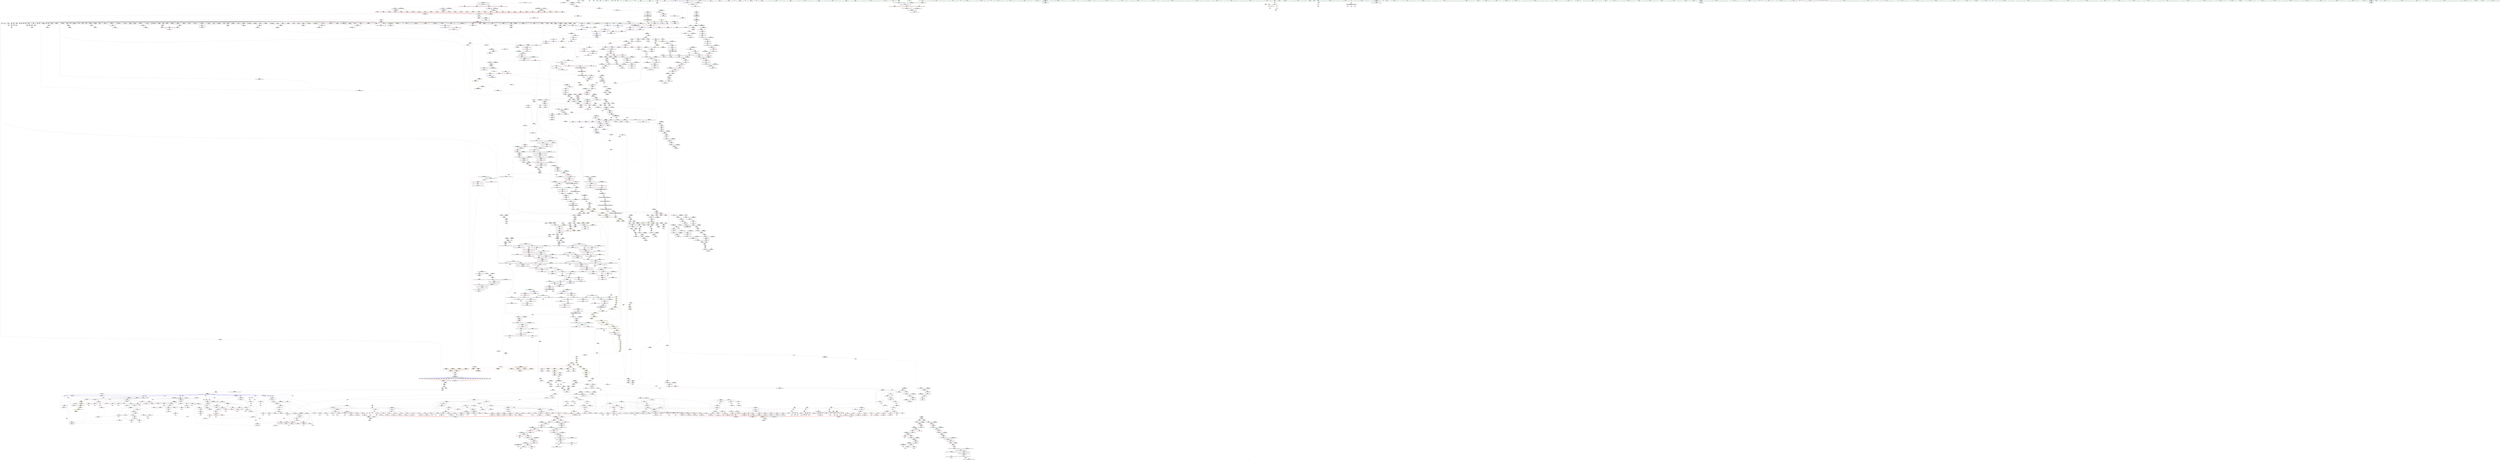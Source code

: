 digraph "SVFG" {
	label="SVFG";

	Node0x5592af94db20 [shape=record,color=grey,label="{NodeID: 0\nNullPtr}"];
	Node0x5592af94db20 -> Node0x5592afa09490[style=solid];
	Node0x5592af94db20 -> Node0x5592afa09590[style=solid];
	Node0x5592af94db20 -> Node0x5592afa09660[style=solid];
	Node0x5592af94db20 -> Node0x5592afa09730[style=solid];
	Node0x5592af94db20 -> Node0x5592afa09800[style=solid];
	Node0x5592af94db20 -> Node0x5592afa098d0[style=solid];
	Node0x5592af94db20 -> Node0x5592afa099a0[style=solid];
	Node0x5592af94db20 -> Node0x5592afa09a70[style=solid];
	Node0x5592af94db20 -> Node0x5592afa09b40[style=solid];
	Node0x5592af94db20 -> Node0x5592afa09c10[style=solid];
	Node0x5592af94db20 -> Node0x5592afa09ce0[style=solid];
	Node0x5592af94db20 -> Node0x5592afa09db0[style=solid];
	Node0x5592af94db20 -> Node0x5592afa09e80[style=solid];
	Node0x5592af94db20 -> Node0x5592afa09f50[style=solid];
	Node0x5592af94db20 -> Node0x5592afa0a020[style=solid];
	Node0x5592af94db20 -> Node0x5592afa0a0f0[style=solid];
	Node0x5592af94db20 -> Node0x5592afa0a1c0[style=solid];
	Node0x5592af94db20 -> Node0x5592afa0a290[style=solid];
	Node0x5592af94db20 -> Node0x5592afa0a360[style=solid];
	Node0x5592af94db20 -> Node0x5592afa0a430[style=solid];
	Node0x5592af94db20 -> Node0x5592afa0a500[style=solid];
	Node0x5592af94db20 -> Node0x5592afa0a5d0[style=solid];
	Node0x5592af94db20 -> Node0x5592afa0a6a0[style=solid];
	Node0x5592af94db20 -> Node0x5592afa0a770[style=solid];
	Node0x5592af94db20 -> Node0x5592afa0a840[style=solid];
	Node0x5592af94db20 -> Node0x5592afa0a910[style=solid];
	Node0x5592af94db20 -> Node0x5592afa0a9e0[style=solid];
	Node0x5592af94db20 -> Node0x5592afa0aab0[style=solid];
	Node0x5592af94db20 -> Node0x5592afa0ab80[style=solid];
	Node0x5592af94db20 -> Node0x5592afa0ac50[style=solid];
	Node0x5592af94db20 -> Node0x5592afa0ad20[style=solid];
	Node0x5592af94db20 -> Node0x5592afa0adf0[style=solid];
	Node0x5592af94db20 -> Node0x5592afa0aec0[style=solid];
	Node0x5592af94db20 -> Node0x5592afa0af90[style=solid];
	Node0x5592af94db20 -> Node0x5592afa0b060[style=solid];
	Node0x5592af94db20 -> Node0x5592afa0b130[style=solid];
	Node0x5592af94db20 -> Node0x5592afa0b200[style=solid];
	Node0x5592af94db20 -> Node0x5592afa0b2d0[style=solid];
	Node0x5592af94db20 -> Node0x5592afa0b3a0[style=solid];
	Node0x5592af94db20 -> Node0x5592afa0b470[style=solid];
	Node0x5592af94db20 -> Node0x5592afa0b540[style=solid];
	Node0x5592af94db20 -> Node0x5592afa0b610[style=solid];
	Node0x5592af94db20 -> Node0x5592afa0b6e0[style=solid];
	Node0x5592af94db20 -> Node0x5592afa0b7b0[style=solid];
	Node0x5592af94db20 -> Node0x5592afa0b880[style=solid];
	Node0x5592af94db20 -> Node0x5592afa0b950[style=solid];
	Node0x5592af94db20 -> Node0x5592afa0ba20[style=solid];
	Node0x5592af94db20 -> Node0x5592afa0baf0[style=solid];
	Node0x5592af94db20 -> Node0x5592afa0bbc0[style=solid];
	Node0x5592af94db20 -> Node0x5592afa0bc90[style=solid];
	Node0x5592af94db20 -> Node0x5592afa0bd60[style=solid];
	Node0x5592af94db20 -> Node0x5592afa0be30[style=solid];
	Node0x5592af94db20 -> Node0x5592afa0bf00[style=solid];
	Node0x5592af94db20 -> Node0x5592afa0bfd0[style=solid];
	Node0x5592af94db20 -> Node0x5592afa1c6a0[style=solid];
	Node0x5592af94db20 -> Node0x5592afa1c730[style=solid];
	Node0x5592af94db20 -> Node0x5592afa1c800[style=solid];
	Node0x5592af94db20 -> Node0x5592afa1c8d0[style=solid];
	Node0x5592af94db20 -> Node0x5592afa1c9a0[style=solid];
	Node0x5592af94db20 -> Node0x5592afa1ca70[style=solid];
	Node0x5592af94db20 -> Node0x5592afa1cb40[style=solid];
	Node0x5592af94db20 -> Node0x5592afa1cc10[style=solid];
	Node0x5592af94db20 -> Node0x5592afa1cce0[style=solid];
	Node0x5592af94db20 -> Node0x5592afa1cdb0[style=solid];
	Node0x5592af94db20 -> Node0x5592afa1ce80[style=solid];
	Node0x5592af94db20 -> Node0x5592afa50620[style=solid];
	Node0x5592af94db20 -> Node0x5592afa58920[style=solid];
	Node0x5592af94db20 -> Node0x5592afa589f0[style=solid];
	Node0x5592af94db20 -> Node0x5592afa58ac0[style=solid];
	Node0x5592af94db20 -> Node0x5592afa2d3e0[style=solid];
	Node0x5592af94db20 -> Node0x5592afa2d4b0[style=solid];
	Node0x5592af94db20 -> Node0x5592afa2d580[style=solid];
	Node0x5592af94db20 -> Node0x5592afa9d520[style=solid];
	Node0x5592af94db20 -> Node0x5592afa9efa0[style=solid];
	Node0x5592af94db20 -> Node0x5592afaa6e60[style=solid];
	Node0x5592af94db20 -> Node0x5592afaa7760[style=solid];
	Node0x5592af94db20:s64 -> Node0x5592afc291a0[style=solid,color=red];
	Node0x5592af94db20:s64 -> Node0x5592afc118c0[style=solid,color=red];
	Node0x5592afc16a50 [shape=record,color=black,label="{NodeID: 3764\n1453 = PHI(1362, )\n0th arg _ZNSt12_Vector_baseIiSaIiEE12_Vector_implC2ERKS0_ }"];
	Node0x5592afc16a50 -> Node0x5592afa58780[style=solid];
	Node0x5592afa2cbc0 [shape=record,color=blue,label="{NodeID: 1550\n1897\<--1916\nehselector.slot\<--\n_ZNSt12_Vector_baseISt6vectorIiSaIiEESaIS2_EEC2EmRKS3_\n}"];
	Node0x5592afa2cbc0 -> Node0x5592afa49190[style=dashed];
	Node0x5592afa0b200 [shape=record,color=black,label="{NodeID: 443\n1441\<--3\n\<--dummyVal\n_ZNSt12_Vector_baseIiSaIiEED2Ev\n}"];
	Node0x5592afa5caf0 [shape=record,color=yellow,style=double,label="{NodeID: 3100\n18V_1 = ENCHI(MR_18V_0)\npts\{2152 \}\nFun[_ZSt8_DestroyIPSt6vectorIiSaIiEEEvT_S4_]|{<s0>181}}"];
	Node0x5592afa5caf0:s0 -> Node0x5592afb4aa90[style=dashed,color=red];
	Node0x5592afa1a660 [shape=record,color=red,label="{NodeID: 886\n140\<--65\n\<--i\n_Z10Usuper2048RSt6vectorIS_IiSaIiEESaIS1_EE\n}"];
	Node0x5592afa1a660 -> Node0x5592afa1d430[style=solid];
	Node0x5592afa508c0 [shape=record,color=blue,label="{NodeID: 1329\n57\<--75\nj\<--\n_Z10Usuper2048RSt6vectorIS_IiSaIiEESaIS1_EE\n}"];
	Node0x5592afa508c0 -> Node0x5592afb2c6e0[style=dashed];
	Node0x5592afa034b0 [shape=record,color=green,label="{NodeID: 222\n1813\<--1814\n.addr\<--.addr_field_insensitive\n_ZN9__gnu_cxx13new_allocatorIiE10deallocateEPim\n}"];
	Node0x5592afa034b0 -> Node0x5592afa2c060[style=solid];
	Node0x5592afc29b60 [shape=record,color=black,label="{NodeID: 3986\n2660 = PHI(2652, )\n0th arg _ZSt4copyIN9__gnu_cxx17__normal_iteratorIPKiSt6vectorIiSaIiEEEEPiET0_T_SA_S9_ }"];
	Node0x5592afc29b60 -> Node0x5592afa31680[style=solid];
	Node0x5592afa26c20 [shape=record,color=black,label="{NodeID: 665\n2762\<--2781\n_ZSt13__copy_move_aILb0EPKiPiET1_T0_S4_S3__ret\<--call\n_ZSt13__copy_move_aILb0EPKiPiET1_T0_S4_S3_\n|{<s0>217}}"];
	Node0x5592afa26c20:s0 -> Node0x5592afc24da0[style=solid,color=blue];
	Node0x5592afa454a0 [shape=record,color=red,label="{NodeID: 1108\n1322\<--1290\nexn\<--exn.slot\n_ZNSt6vectorIS_IiSaIiEESaIS1_EED2Ev\n|{<s0>121}}"];
	Node0x5592afa454a0:s0 -> Node0x5592afc269e0[style=solid,color=red];
	Node0x5592af9bc680 [shape=record,color=green,label="{NodeID: 1\n7\<--1\n__dso_handle\<--dummyObj\nGlob }"];
	Node0x5592afc16b60 [shape=record,color=black,label="{NodeID: 3765\n1454 = PHI(1363, )\n1st arg _ZNSt12_Vector_baseIiSaIiEE12_Vector_implC2ERKS0_ }"];
	Node0x5592afc16b60 -> Node0x5592afa58850[style=solid];
	Node0x5592afa2cc90 [shape=record,color=blue,label="{NodeID: 1551\n1931\<--1928\nthis.addr\<--this\n_ZNSt6vectorIS_IiSaIiEESaIS1_EE18_M_fill_initializeEmRKS1_\n}"];
	Node0x5592afa2cc90 -> Node0x5592afa49260[style=dashed];
	Node0x5592afa0b2d0 [shape=record,color=black,label="{NodeID: 444\n1442\<--3\n\<--dummyVal\n_ZNSt12_Vector_baseIiSaIiEED2Ev\n}"];
	Node0x5592afa0b2d0 -> Node0x5592afa585e0[style=solid];
	Node0x5592afa1a730 [shape=record,color=red,label="{NodeID: 887\n193\<--65\n\<--i\n_Z10Usuper2048RSt6vectorIS_IiSaIiEESaIS1_EE\n}"];
	Node0x5592afa1a730 -> Node0x5592afaa18e0[style=solid];
	Node0x5592afa50990 [shape=record,color=blue,label="{NodeID: 1330\n59\<--75\nk\<--\n_Z10Usuper2048RSt6vectorIS_IiSaIiEESaIS1_EE\n}"];
	Node0x5592afa50990 -> Node0x5592afb3fce0[style=dashed];
	Node0x5592afa03580 [shape=record,color=green,label="{NodeID: 223\n1822\<--1823\n_ZdlPv\<--_ZdlPv_field_insensitive\n}"];
	Node0x5592afc29c30 [shape=record,color=black,label="{NodeID: 3987\n2661 = PHI(2654, )\n1st arg _ZSt4copyIN9__gnu_cxx17__normal_iteratorIPKiSt6vectorIiSaIiEEEEPiET0_T_SA_S9_ }"];
	Node0x5592afc29c30 -> Node0x5592afa31750[style=solid];
	Node0x5592afa26cf0 [shape=record,color=black,label="{NodeID: 666\n2785\<--2794\n_ZSt12__niter_baseIPKiSt6vectorIiSaIiEEET_N9__gnu_cxx17__normal_iteratorIS5_T0_EE_ret\<--\n_ZSt12__niter_baseIPKiSt6vectorIiSaIiEEET_N9__gnu_cxx17__normal_iteratorIS5_T0_EE\n|{<s0>213|<s1>215}}"];
	Node0x5592afa26cf0:s0 -> Node0x5592afc249e0[style=solid,color=blue];
	Node0x5592afa26cf0:s1 -> Node0x5592afc24b20[style=solid,color=blue];
	Node0x5592afa45570 [shape=record,color=red,label="{NodeID: 1109\n1299\<--1298\n\<--_M_start\n_ZNSt6vectorIS_IiSaIiEESaIS1_EED2Ev\n|{<s0>118}}"];
	Node0x5592afa45570:s0 -> Node0x5592afc11e70[style=solid,color=red];
	Node0x5592af9fb020 [shape=record,color=green,label="{NodeID: 2\n8\<--1\n.str\<--dummyObj\nGlob }"];
	Node0x5592afc16c70 [shape=record,color=black,label="{NodeID: 3766\n2797 = PHI(2778, )\n0th arg _ZNSt11__copy_moveILb0ELb1ESt26random_access_iterator_tagE8__copy_mIiEEPT_PKS3_S6_S4_ }"];
	Node0x5592afc16c70 -> Node0x5592afa325f0[style=solid];
	Node0x5592afa2cd60 [shape=record,color=blue,label="{NodeID: 1552\n1933\<--1929\n__n.addr\<--__n\n_ZNSt6vectorIS_IiSaIiEESaIS1_EE18_M_fill_initializeEmRKS1_\n}"];
	Node0x5592afa2cd60 -> Node0x5592afa49330[style=dashed];
	Node0x5592afa0b3a0 [shape=record,color=black,label="{NodeID: 445\n1444\<--3\n\<--dummyVal\n_ZNSt12_Vector_baseIiSaIiEED2Ev\n}"];
	Node0x5592afa0b3a0 -> Node0x5592afa586b0[style=solid];
	Node0x5592afa5cce0 [shape=record,color=yellow,style=double,label="{NodeID: 3102\n22V_1 = ENCHI(MR_22V_0)\npts\{8950001 \}\nFun[_ZNKSt6vectorIS_IiSaIiEESaIS1_EE4sizeEv]}"];
	Node0x5592afa5cce0 -> Node0x5592afa1ab40[style=dashed];
	Node0x5592afa1a800 [shape=record,color=red,label="{NodeID: 888\n107\<--104\n\<--call8\n_Z10Usuper2048RSt6vectorIS_IiSaIiEESaIS1_EE\n}"];
	Node0x5592afa1a800 -> Node0x5592afaa51e0[style=solid];
	Node0x5592afa50a60 [shape=record,color=blue,label="{NodeID: 1331\n61\<--83\nfirst\<--\n_Z10Usuper2048RSt6vectorIS_IiSaIiEESaIS1_EE\n}"];
	Node0x5592afa50a60 -> Node0x5592afb401e0[style=dashed];
	Node0x5592afa03680 [shape=record,color=green,label="{NodeID: 224\n1831\<--1832\n__first.addr\<--__first.addr_field_insensitive\n_ZSt8_DestroyIPiiEvT_S1_RSaIT0_E\n}"];
	Node0x5592afa03680 -> Node0x5592afa48970[style=solid];
	Node0x5592afa03680 -> Node0x5592afa2c130[style=solid];
	Node0x5592afc29d00 [shape=record,color=black,label="{NodeID: 3988\n2662 = PHI(2650, )\n2nd arg _ZSt4copyIN9__gnu_cxx17__normal_iteratorIPKiSt6vectorIiSaIiEEEEPiET0_T_SA_S9_ }"];
	Node0x5592afc29d00 -> Node0x5592afa31820[style=solid];
	Node0x5592afa26dc0 [shape=record,color=black,label="{NodeID: 667\n2813\<--2811\nsub.ptr.lhs.cast\<--\n_ZNSt11__copy_moveILb0ELb1ESt26random_access_iterator_tagE8__copy_mIiEEPT_PKS3_S6_S4_\n}"];
	Node0x5592afa26dc0 -> Node0x5592afaa2360[style=solid];
	Node0x5592afa45640 [shape=record,color=red,label="{NodeID: 1110\n1303\<--1302\n\<--_M_finish\n_ZNSt6vectorIS_IiSaIiEESaIS1_EED2Ev\n|{<s0>118}}"];
	Node0x5592afa45640:s0 -> Node0x5592afc11f80[style=solid,color=red];
	Node0x5592af9fb0b0 [shape=record,color=green,label="{NodeID: 3\n10\<--1\n.str.1\<--dummyObj\nGlob }"];
	Node0x5592afc16d80 [shape=record,color=black,label="{NodeID: 3767\n2798 = PHI(2779, )\n1st arg _ZNSt11__copy_moveILb0ELb1ESt26random_access_iterator_tagE8__copy_mIiEEPT_PKS3_S6_S4_ }"];
	Node0x5592afc16d80 -> Node0x5592afa326c0[style=solid];
	Node0x5592afa2ce30 [shape=record,color=blue,label="{NodeID: 1553\n1935\<--1930\n__value.addr\<--__value\n_ZNSt6vectorIS_IiSaIiEESaIS1_EE18_M_fill_initializeEmRKS1_\n}"];
	Node0x5592afa2ce30 -> Node0x5592afa49400[style=dashed];
	Node0x5592afa0b470 [shape=record,color=black,label="{NodeID: 446\n1913\<--3\n\<--dummyVal\n_ZNSt12_Vector_baseISt6vectorIiSaIiEESaIS2_EEC2EmRKS3_\n}"];
	Node0x5592afa5cdc0 [shape=record,color=yellow,style=double,label="{NodeID: 3103\n20V_1 = ENCHI(MR_20V_0)\npts\{8950000 \}\nFun[_ZNKSt6vectorIS_IiSaIiEESaIS1_EE4sizeEv]}"];
	Node0x5592afa5cdc0 -> Node0x5592afa1ac10[style=dashed];
	Node0x5592afa1a8d0 [shape=record,color=red,label="{NodeID: 889\n133\<--132\n\<--call16\n_Z10Usuper2048RSt6vectorIS_IiSaIiEESaIS1_EE\n}"];
	Node0x5592afa1a8d0 -> Node0x5592afa50da0[style=solid];
	Node0x5592afa50b30 [shape=record,color=blue,label="{NodeID: 1332\n63\<--83\nsecond\<--\n_Z10Usuper2048RSt6vectorIS_IiSaIiEESaIS1_EE\n}"];
	Node0x5592afa50b30 -> Node0x5592afb406e0[style=dashed];
	Node0x5592afa03750 [shape=record,color=green,label="{NodeID: 225\n1833\<--1834\n__last.addr\<--__last.addr_field_insensitive\n_ZSt8_DestroyIPiiEvT_S1_RSaIT0_E\n}"];
	Node0x5592afa03750 -> Node0x5592afa48a40[style=solid];
	Node0x5592afa03750 -> Node0x5592afa2c200[style=solid];
	Node0x5592afc29dd0 [shape=record,color=black,label="{NodeID: 3989\n2710 = PHI(2702, )\n0th arg _ZSt14__copy_move_a2ILb0EN9__gnu_cxx17__normal_iteratorIPKiSt6vectorIiSaIiEEEEPiET1_T0_SA_S9_ }"];
	Node0x5592afc29dd0 -> Node0x5592afa31c30[style=solid];
	Node0x5592afa26e90 [shape=record,color=black,label="{NodeID: 668\n2814\<--2812\nsub.ptr.rhs.cast\<--\n_ZNSt11__copy_moveILb0ELb1ESt26random_access_iterator_tagE8__copy_mIiEEPT_PKS3_S6_S4_\n}"];
	Node0x5592afa26e90 -> Node0x5592afaa2360[style=solid];
	Node0x5592afa45710 [shape=record,color=red,label="{NodeID: 1111\n1335\<--1332\nthis1\<--this.addr\n_ZN9__gnu_cxx13new_allocatorIiEC2Ev\n}"];
	Node0x5592af9fb360 [shape=record,color=green,label="{NodeID: 4\n12\<--1\n.str.2\<--dummyObj\nGlob }"];
	Node0x5592afc16e90 [shape=record,color=black,label="{NodeID: 3768\n2799 = PHI(2780, )\n2nd arg _ZNSt11__copy_moveILb0ELb1ESt26random_access_iterator_tagE8__copy_mIiEEPT_PKS3_S6_S4_ }"];
	Node0x5592afc16e90 -> Node0x5592afa32790[style=solid];
	Node0x5592afa2cf00 [shape=record,color=blue,label="{NodeID: 1554\n1954\<--1949\n_M_finish\<--call2\n_ZNSt6vectorIS_IiSaIiEESaIS1_EE18_M_fill_initializeEmRKS1_\n|{<s0>108}}"];
	Node0x5592afa2cf00:s0 -> Node0x5592afb71bb0[style=dashed,color=blue];
	Node0x5592afa0b540 [shape=record,color=black,label="{NodeID: 447\n1914\<--3\n\<--dummyVal\n_ZNSt12_Vector_baseISt6vectorIiSaIiEESaIS2_EEC2EmRKS3_\n}"];
	Node0x5592afa0b540 -> Node0x5592afa2caf0[style=solid];
	Node0x5592afa1a9a0 [shape=record,color=red,label="{NodeID: 890\n146\<--145\n\<--call22\n_Z10Usuper2048RSt6vectorIS_IiSaIiEESaIS1_EE\n}"];
	Node0x5592afa1a9a0 -> Node0x5592afa50e70[style=solid];
	Node0x5592afa50c00 [shape=record,color=blue,label="{NodeID: 1333\n65\<--75\ni\<--\n_Z10Usuper2048RSt6vectorIS_IiSaIiEESaIS1_EE\n}"];
	Node0x5592afa50c00 -> Node0x5592afa1a180[style=dashed];
	Node0x5592afa50c00 -> Node0x5592afa1a250[style=dashed];
	Node0x5592afa50c00 -> Node0x5592afa1a320[style=dashed];
	Node0x5592afa50c00 -> Node0x5592afa1a3f0[style=dashed];
	Node0x5592afa50c00 -> Node0x5592afa1a4c0[style=dashed];
	Node0x5592afa50c00 -> Node0x5592afa1a590[style=dashed];
	Node0x5592afa50c00 -> Node0x5592afa1a660[style=dashed];
	Node0x5592afa50c00 -> Node0x5592afa1a730[style=dashed];
	Node0x5592afa50c00 -> Node0x5592afa50cd0[style=dashed];
	Node0x5592afa50c00 -> Node0x5592afa515c0[style=dashed];
	Node0x5592afa50c00 -> Node0x5592afb2dae0[style=dashed];
	Node0x5592afa03820 [shape=record,color=green,label="{NodeID: 226\n1835\<--1836\n.addr\<--.addr_field_insensitive\n_ZSt8_DestroyIPiiEvT_S1_RSaIT0_E\n}"];
	Node0x5592afa03820 -> Node0x5592afa2c2d0[style=solid];
	Node0x5592afc29ea0 [shape=record,color=black,label="{NodeID: 3990\n2711 = PHI(2704, )\n1st arg _ZSt14__copy_move_a2ILb0EN9__gnu_cxx17__normal_iteratorIPKiSt6vectorIiSaIiEEEEPiET1_T0_SA_S9_ }"];
	Node0x5592afc29ea0 -> Node0x5592afa31d00[style=solid];
	Node0x5592afa26f60 [shape=record,color=black,label="{NodeID: 669\n2822\<--2821\n\<--\n_ZNSt11__copy_moveILb0ELb1ESt26random_access_iterator_tagE8__copy_mIiEEPT_PKS3_S6_S4_\n}"];
	Node0x5592afa26f60 -> Node0x5592afa17810[style=solid];
	Node0x5592afa457e0 [shape=record,color=red,label="{NodeID: 1112\n1342\<--1339\nthis1\<--this.addr\n_ZN9__gnu_cxx13new_allocatorIiED2Ev\n}"];
	Node0x5592af9fb3f0 [shape=record,color=green,label="{NodeID: 5\n14\<--1\n_ZSt3cin\<--dummyObj\nGlob }"];
	Node0x5592afc16fa0 [shape=record,color=black,label="{NodeID: 3769\n2889 = PHI(2878, )\n0th arg _ZSt8_DestroyISt6vectorIiSaIiEEEvPT_ }"];
	Node0x5592afc16fa0 -> Node0x5592afa32fb0[style=solid];
	Node0x5592afa2cfd0 [shape=record,color=blue,label="{NodeID: 1555\n1959\<--1958\nthis.addr\<--this\n_ZNSt12_Vector_baseISt6vectorIiSaIiEESaIS2_EED2Ev\n}"];
	Node0x5592afa2cfd0 -> Node0x5592afa495a0[style=dashed];
	Node0x5592afa0b610 [shape=record,color=black,label="{NodeID: 448\n1916\<--3\n\<--dummyVal\n_ZNSt12_Vector_baseISt6vectorIiSaIiEESaIS2_EEC2EmRKS3_\n}"];
	Node0x5592afa0b610 -> Node0x5592afa2cbc0[style=solid];
	Node0x5592afa1aa70 [shape=record,color=red,label="{NodeID: 891\n241\<--238\nthis1\<--this.addr\n_ZNKSt6vectorIS_IiSaIiEESaIS1_EE4sizeEv\n}"];
	Node0x5592afa1aa70 -> Node0x5592afa1dc50[style=solid];
	Node0x5592afa1aa70 -> Node0x5592afa1dd20[style=solid];
	Node0x5592afa50cd0 [shape=record,color=blue,label="{NodeID: 1334\n65\<--114\ni\<--inc\n_Z10Usuper2048RSt6vectorIS_IiSaIiEESaIS1_EE\n}"];
	Node0x5592afa50cd0 -> Node0x5592afa1a250[style=dashed];
	Node0x5592afa50cd0 -> Node0x5592afa1a320[style=dashed];
	Node0x5592afa50cd0 -> Node0x5592afa1a3f0[style=dashed];
	Node0x5592afa50cd0 -> Node0x5592afa1a4c0[style=dashed];
	Node0x5592afa50cd0 -> Node0x5592afa1a590[style=dashed];
	Node0x5592afa50cd0 -> Node0x5592afa1a660[style=dashed];
	Node0x5592afa50cd0 -> Node0x5592afa1a730[style=dashed];
	Node0x5592afa50cd0 -> Node0x5592afa50cd0[style=dashed];
	Node0x5592afa50cd0 -> Node0x5592afa515c0[style=dashed];
	Node0x5592afa50cd0 -> Node0x5592afb2dae0[style=dashed];
	Node0x5592afa038f0 [shape=record,color=green,label="{NodeID: 227\n1843\<--1844\n_ZSt8_DestroyIPiEvT_S1_\<--_ZSt8_DestroyIPiEvT_S1__field_insensitive\n}"];
	Node0x5592afc29f70 [shape=record,color=black,label="{NodeID: 3991\n2712 = PHI(2700, )\n2nd arg _ZSt14__copy_move_a2ILb0EN9__gnu_cxx17__normal_iteratorIPKiSt6vectorIiSaIiEEEEPiET1_T0_SA_S9_ }"];
	Node0x5592afc29f70 -> Node0x5592afa31dd0[style=solid];
	Node0x5592afa27030 [shape=record,color=black,label="{NodeID: 670\n2824\<--2823\n\<--\n_ZNSt11__copy_moveILb0ELb1ESt26random_access_iterator_tagE8__copy_mIiEEPT_PKS3_S6_S4_\n}"];
	Node0x5592afa27030 -> Node0x5592afa178e0[style=solid];
	Node0x5592afa458b0 [shape=record,color=red,label="{NodeID: 1113\n1361\<--1348\nthis1\<--this.addr\n_ZNSt12_Vector_baseIiSaIiEEC2EmRKS0_\n|{|<s1>123}}"];
	Node0x5592afa458b0 -> Node0x5592afa28ac0[style=solid];
	Node0x5592afa458b0:s1 -> Node0x5592afc263a0[style=solid,color=red];
	Node0x5592af9fb480 [shape=record,color=green,label="{NodeID: 6\n15\<--1\n_ZSt4cout\<--dummyObj\nGlob }"];
	Node0x5592afc170b0 [shape=record,color=black,label="{NodeID: 3770\n647 = PHI(855, )\n0th arg _Z10Rsuper2048RSt6vectorIS_IiSaIiEESaIS1_EE }"];
	Node0x5592afc170b0 -> Node0x5592afa545b0[style=solid];
	Node0x5592afa2d0a0 [shape=record,color=blue,label="{NodeID: 1556\n1961\<--1987\nexn.slot\<--\n_ZNSt12_Vector_baseISt6vectorIiSaIiEESaIS2_EED2Ev\n}"];
	Node0x5592afa2d0a0 -> Node0x5592afa49670[style=dashed];
	Node0x5592afa0b6e0 [shape=record,color=black,label="{NodeID: 449\n1924\<--3\nlpad.val\<--dummyVal\n_ZNSt12_Vector_baseISt6vectorIiSaIiEESaIS2_EEC2EmRKS3_\n}"];
	Node0x5592afa1ab40 [shape=record,color=red,label="{NodeID: 892\n245\<--244\n\<--_M_finish\n_ZNKSt6vectorIS_IiSaIiEESaIS1_EE4sizeEv\n}"];
	Node0x5592afa1ab40 -> Node0x5592afa1ddf0[style=solid];
	Node0x5592afa50da0 [shape=record,color=blue,label="{NodeID: 1335\n61\<--133\nfirst\<--\n_Z10Usuper2048RSt6vectorIS_IiSaIiEESaIS1_EE\n}"];
	Node0x5592afa50da0 -> Node0x5592afa19890[style=dashed];
	Node0x5592afa50da0 -> Node0x5592afa19960[style=dashed];
	Node0x5592afa50da0 -> Node0x5592afa19a30[style=dashed];
	Node0x5592afa50da0 -> Node0x5592afa19b00[style=dashed];
	Node0x5592afa50da0 -> Node0x5592afa510e0[style=dashed];
	Node0x5592afa50da0 -> Node0x5592afa51420[style=dashed];
	Node0x5592afa50da0 -> Node0x5592afb401e0[style=dashed];
	Node0x5592afa039f0 [shape=record,color=green,label="{NodeID: 228\n1849\<--1850\n__first.addr\<--__first.addr_field_insensitive\n_ZSt8_DestroyIPiEvT_S1_\n}"];
	Node0x5592afa039f0 -> Node0x5592afa48b10[style=solid];
	Node0x5592afa039f0 -> Node0x5592afa2c3a0[style=solid];
	Node0x5592afc2a040 [shape=record,color=black,label="{NodeID: 3992\n2541 = PHI(2395, )\n0th arg _ZNKSt6vectorIiSaIiEE3endEv }"];
	Node0x5592afc2a040 -> Node0x5592afa30980[style=solid];
	Node0x5592afb4a250 [shape=record,color=yellow,style=double,label="{NodeID: 2885\n150V_1 = ENCHI(MR_150V_0)\npts\{8970001 \}\nFun[_ZNKSt6vectorIiSaIiEE3endEv]}"];
	Node0x5592afb4a250 -> Node0x5592afa4d020[style=dashed];
	Node0x5592afa27100 [shape=record,color=black,label="{NodeID: 671\n2796\<--2833\n_ZNSt11__copy_moveILb0ELb1ESt26random_access_iterator_tagE8__copy_mIiEEPT_PKS3_S6_S4__ret\<--add.ptr\n_ZNSt11__copy_moveILb0ELb1ESt26random_access_iterator_tagE8__copy_mIiEEPT_PKS3_S6_S4_\n|{<s0>219}}"];
	Node0x5592afa27100:s0 -> Node0x5592afc24ee0[style=solid,color=blue];
	Node0x5592afa45980 [shape=record,color=red,label="{NodeID: 1114\n1367\<--1350\n\<--__n.addr\n_ZNSt12_Vector_baseIiSaIiEEC2EmRKS0_\n|{<s0>123}}"];
	Node0x5592afa45980:s0 -> Node0x5592afc264e0[style=solid,color=red];
	Node0x5592af9fb510 [shape=record,color=green,label="{NodeID: 7\n16\<--1\n.str.3\<--dummyObj\nGlob }"];
	Node0x5592afc171c0 [shape=record,color=black,label="{NodeID: 3771\n2156 = PHI(2140, )\n0th arg _ZNK9__gnu_cxx13new_allocatorISt6vectorIiSaIiEEE8max_sizeEv }"];
	Node0x5592afc171c0 -> Node0x5592afa2e420[style=solid];
	Node0x5592afa2d170 [shape=record,color=blue,label="{NodeID: 1557\n1963\<--1989\nehselector.slot\<--\n_ZNSt12_Vector_baseISt6vectorIiSaIiEESaIS2_EED2Ev\n}"];
	Node0x5592afa0b7b0 [shape=record,color=black,label="{NodeID: 450\n1925\<--3\nlpad.val2\<--dummyVal\n_ZNSt12_Vector_baseISt6vectorIiSaIiEESaIS2_EEC2EmRKS3_\n}"];
	Node0x5592afa1ac10 [shape=record,color=red,label="{NodeID: 893\n249\<--248\n\<--_M_start\n_ZNKSt6vectorIS_IiSaIiEESaIS1_EE4sizeEv\n}"];
	Node0x5592afa1ac10 -> Node0x5592afa1dec0[style=solid];
	Node0x5592afa50e70 [shape=record,color=blue,label="{NodeID: 1336\n63\<--146\nsecond\<--\n_Z10Usuper2048RSt6vectorIS_IiSaIiEESaIS1_EE\n}"];
	Node0x5592afa50e70 -> Node0x5592afa19e40[style=dashed];
	Node0x5592afa50e70 -> Node0x5592afa19f10[style=dashed];
	Node0x5592afa50e70 -> Node0x5592afa19fe0[style=dashed];
	Node0x5592afa50e70 -> Node0x5592afa1a0b0[style=dashed];
	Node0x5592afa50e70 -> Node0x5592afa511b0[style=dashed];
	Node0x5592afa50e70 -> Node0x5592afa514f0[style=dashed];
	Node0x5592afa50e70 -> Node0x5592afb406e0[style=dashed];
	Node0x5592afa0c110 [shape=record,color=green,label="{NodeID: 229\n1851\<--1852\n__last.addr\<--__last.addr_field_insensitive\n_ZSt8_DestroyIPiEvT_S1_\n}"];
	Node0x5592afa0c110 -> Node0x5592afa48be0[style=solid];
	Node0x5592afa0c110 -> Node0x5592afa2c470[style=solid];
	Node0x5592afc2a110 [shape=record,color=black,label="{NodeID: 3993\n1886 = PHI(1185, )\n0th arg _ZNSt12_Vector_baseISt6vectorIiSaIiEESaIS2_EEC2EmRKS3_ }"];
	Node0x5592afc2a110 -> Node0x5592afa2c880[style=solid];
	Node0x5592afb4a330 [shape=record,color=yellow,style=double,label="{NodeID: 2886\n280V_1 = ENCHI(MR_280V_0)\npts\{25430000 \}\nFun[_ZNKSt6vectorIiSaIiEE3endEv]|{<s0>198}}"];
	Node0x5592afb4a330:s0 -> Node0x5592afa32c70[style=dashed,color=red];
	Node0x5592afa271d0 [shape=record,color=black,label="{NodeID: 672\n2840\<--2846\n_ZNK9__gnu_cxx17__normal_iteratorIPKiSt6vectorIiSaIiEEE4baseEv_ret\<--_M_current\n_ZNK9__gnu_cxx17__normal_iteratorIPKiSt6vectorIiSaIiEEE4baseEv\n|{<s0>220}}"];
	Node0x5592afa271d0:s0 -> Node0x5592afc25020[style=solid,color=blue];
	Node0x5592afa45a50 [shape=record,color=red,label="{NodeID: 1115\n1363\<--1352\n\<--__a.addr\n_ZNSt12_Vector_baseIiSaIiEEC2EmRKS0_\n|{<s0>122}}"];
	Node0x5592afa45a50:s0 -> Node0x5592afc16b60[style=solid,color=red];
	Node0x5592af9fbd50 [shape=record,color=green,label="{NodeID: 8\n18\<--1\n.str.4\<--dummyObj\nGlob }"];
	Node0x5592afc172d0 [shape=record,color=black,label="{NodeID: 3772\n1518 = PHI(2578, )\n0th arg _ZN9__gnu_cxx13new_allocatorIiEC2ERKS1_ }"];
	Node0x5592afc172d0 -> Node0x5592afa59070[style=solid];
	Node0x5592afa2d240 [shape=record,color=blue,label="{NodeID: 1558\n2000\<--1998\nthis.addr\<--this\n_ZNSt12_Vector_baseISt6vectorIiSaIiEESaIS2_EE12_Vector_implC2ERKS3_\n}"];
	Node0x5592afa2d240 -> Node0x5592afa499b0[style=dashed];
	Node0x5592afa0b880 [shape=record,color=black,label="{NodeID: 451\n1986\<--3\n\<--dummyVal\n_ZNSt12_Vector_baseISt6vectorIiSaIiEESaIS2_EED2Ev\n}"];
	Node0x5592afa1ace0 [shape=record,color=red,label="{NodeID: 894\n265\<--259\nthis1\<--this.addr\n_ZNSt6vectorIS_IiSaIiEESaIS1_EEixEm\n}"];
	Node0x5592afa1ace0 -> Node0x5592afa1e060[style=solid];
	Node0x5592afa50f40 [shape=record,color=blue,label="{NodeID: 1337\n59\<--165\nk\<--inc30\n_Z10Usuper2048RSt6vectorIS_IiSaIiEESaIS1_EE\n}"];
	Node0x5592afa50f40 -> Node0x5592afb3fce0[style=dashed];
	Node0x5592afa0c1e0 [shape=record,color=green,label="{NodeID: 230\n1858\<--1859\n_ZNSt12_Destroy_auxILb1EE9__destroyIPiEEvT_S3_\<--_ZNSt12_Destroy_auxILb1EE9__destroyIPiEEvT_S3__field_insensitive\n}"];
	Node0x5592afc2a1e0 [shape=record,color=black,label="{NodeID: 3994\n1887 = PHI(1186, )\n1st arg _ZNSt12_Vector_baseISt6vectorIiSaIiEESaIS2_EEC2EmRKS3_ }"];
	Node0x5592afc2a1e0 -> Node0x5592afa2c950[style=solid];
	Node0x5592afa272a0 [shape=record,color=black,label="{NodeID: 673\n2914\<--2913\n\<--_M_impl\n_ZNSt12_Vector_baseISt6vectorIiSaIiEESaIS2_EE13_M_deallocateEPS2_m\n|{<s0>225}}"];
	Node0x5592afa272a0:s0 -> Node0x5592afc27080[style=solid,color=red];
	Node0x5592afa45b20 [shape=record,color=red,label="{NodeID: 1116\n1381\<--1354\nexn\<--exn.slot\n_ZNSt12_Vector_baseIiSaIiEEC2EmRKS0_\n}"];
	Node0x5592af9fbde0 [shape=record,color=green,label="{NodeID: 9\n20\<--1\n.str.5\<--dummyObj\nGlob }"];
	Node0x5592afc173e0 [shape=record,color=black,label="{NodeID: 3773\n1519 = PHI(2580, )\n1st arg _ZN9__gnu_cxx13new_allocatorIiEC2ERKS1_ }"];
	Node0x5592afc173e0 -> Node0x5592afa59140[style=solid];
	Node0x5592afa2d310 [shape=record,color=blue,label="{NodeID: 1559\n2002\<--1999\n__a.addr\<--__a\n_ZNSt12_Vector_baseISt6vectorIiSaIiEESaIS2_EE12_Vector_implC2ERKS3_\n}"];
	Node0x5592afa2d310 -> Node0x5592afa49a80[style=dashed];
	Node0x5592afa0b950 [shape=record,color=black,label="{NodeID: 452\n1987\<--3\n\<--dummyVal\n_ZNSt12_Vector_baseISt6vectorIiSaIiEESaIS2_EED2Ev\n}"];
	Node0x5592afa0b950 -> Node0x5592afa2d0a0[style=solid];
	Node0x5592afa1adb0 [shape=record,color=red,label="{NodeID: 895\n270\<--261\n\<--__n.addr\n_ZNSt6vectorIS_IiSaIiEESaIS1_EEixEm\n}"];
	Node0x5592afa51010 [shape=record,color=blue,label="{NodeID: 1338\n171\<--162\ncall34\<--add\n_Z10Usuper2048RSt6vectorIS_IiSaIiEESaIS1_EE\n}"];
	Node0x5592afa51010 -> Node0x5592afb410e0[style=dashed];
	Node0x5592afa0c2b0 [shape=record,color=green,label="{NodeID: 231\n1864\<--1865\n.addr\<--.addr_field_insensitive\n_ZNSt12_Destroy_auxILb1EE9__destroyIPiEEvT_S3_\n}"];
	Node0x5592afa0c2b0 -> Node0x5592afa2c540[style=solid];
	Node0x5592afc2a2b0 [shape=record,color=black,label="{NodeID: 3995\n1888 = PHI(1187, )\n2nd arg _ZNSt12_Vector_baseISt6vectorIiSaIiEESaIS2_EEC2EmRKS3_ }"];
	Node0x5592afc2a2b0 -> Node0x5592afa2ca20[style=solid];
	Node0x5592afa27370 [shape=record,color=black,label="{NodeID: 674\n2936\<--2935\n\<--\n_ZNSt16allocator_traitsISaISt6vectorIiSaIiEEEE10deallocateERS3_PS2_m\n|{<s0>226}}"];
	Node0x5592afa27370:s0 -> Node0x5592afc16610[style=solid,color=red];
	Node0x5592afa45bf0 [shape=record,color=red,label="{NodeID: 1117\n1382\<--1356\nsel\<--ehselector.slot\n_ZNSt12_Vector_baseIiSaIiEEC2EmRKS0_\n}"];
	Node0x5592af9fbea0 [shape=record,color=green,label="{NodeID: 10\n23\<--1\n\<--dummyObj\nCan only get source location for instruction, argument, global var or function.}"];
	Node0x5592afc174f0 [shape=record,color=black,label="{NodeID: 3774\n1164 = PHI(894, )\n0th arg _ZNSt6vectorIS_IiSaIiEESaIS1_EEC2EmRKS1_RKS2_ }"];
	Node0x5592afc174f0 -> Node0x5592afa57190[style=solid];
	Node0x5592afa2d3e0 [shape=record,color=blue, style = dotted,label="{NodeID: 1560\n2012\<--3\n_M_start\<--dummyVal\n_ZNSt12_Vector_baseISt6vectorIiSaIiEESaIS2_EE12_Vector_implC2ERKS3_\n|{<s0>151}}"];
	Node0x5592afa2d3e0:s0 -> Node0x5592afb731d0[style=dashed,color=blue];
	Node0x5592afa0ba20 [shape=record,color=black,label="{NodeID: 453\n1989\<--3\n\<--dummyVal\n_ZNSt12_Vector_baseISt6vectorIiSaIiEESaIS2_EED2Ev\n}"];
	Node0x5592afa0ba20 -> Node0x5592afa2d170[style=solid];
	Node0x5592afa1ae80 [shape=record,color=red,label="{NodeID: 896\n269\<--268\n\<--_M_start\n_ZNSt6vectorIS_IiSaIiEESaIS1_EEixEm\n}"];
	Node0x5592afa1ae80 -> Node0x5592afa17cf0[style=solid];
	Node0x5592afa510e0 [shape=record,color=blue,label="{NodeID: 1339\n61\<--83\nfirst\<--\n_Z10Usuper2048RSt6vectorIS_IiSaIiEESaIS1_EE\n}"];
	Node0x5592afa510e0 -> Node0x5592afb401e0[style=dashed];
	Node0x5592afa0c380 [shape=record,color=green,label="{NodeID: 232\n1866\<--1867\n.addr1\<--.addr1_field_insensitive\n_ZNSt12_Destroy_auxILb1EE9__destroyIPiEEvT_S3_\n}"];
	Node0x5592afa0c380 -> Node0x5592afa2c610[style=solid];
	Node0x5592afc2a380 [shape=record,color=black,label="{NodeID: 3996\n1338 = PHI(1270, )\n0th arg _ZN9__gnu_cxx13new_allocatorIiED2Ev }"];
	Node0x5592afc2a380 -> Node0x5592afa57dc0[style=solid];
	Node0x5592afa27440 [shape=record,color=black,label="{NodeID: 675\n2958\<--2957\n\<--\n_ZN9__gnu_cxx13new_allocatorISt6vectorIiSaIiEEE10deallocateEPS3_m\n}"];
	Node0x5592afa45cc0 [shape=record,color=red,label="{NodeID: 1118\n1395\<--1389\nthis1\<--this.addr\n_ZNSt6vectorIiSaIiEE21_M_default_initializeEm\n}"];
	Node0x5592afa45cc0 -> Node0x5592afa21d50[style=solid];
	Node0x5592afa45cc0 -> Node0x5592afa21e20[style=solid];
	Node0x5592afa45cc0 -> Node0x5592afa21ef0[style=solid];
	Node0x5592af9fbfa0 [shape=record,color=green,label="{NodeID: 11\n75\<--1\n\<--dummyObj\nCan only get source location for instruction, argument, global var or function.}"];
	Node0x5592afc17600 [shape=record,color=black,label="{NodeID: 3775\n1165 = PHI(928, )\n1st arg _ZNSt6vectorIS_IiSaIiEESaIS1_EEC2EmRKS1_RKS2_ }"];
	Node0x5592afc17600 -> Node0x5592afa57260[style=solid];
	Node0x5592afa2d4b0 [shape=record,color=blue, style = dotted,label="{NodeID: 1561\n2014\<--3\n_M_finish\<--dummyVal\n_ZNSt12_Vector_baseISt6vectorIiSaIiEESaIS2_EE12_Vector_implC2ERKS3_\n|{<s0>151}}"];
	Node0x5592afa2d4b0:s0 -> Node0x5592afb731d0[style=dashed,color=blue];
	Node0x5592afa0baf0 [shape=record,color=black,label="{NodeID: 454\n2260\<--3\n\<--dummyVal\n_ZNSt22__uninitialized_fill_nILb0EE15__uninit_fill_nIPSt6vectorIiSaIiEEmS4_EET_S6_T0_RKT1_\n}"];
	Node0x5592afa1af50 [shape=record,color=red,label="{NodeID: 897\n282\<--276\nthis1\<--this.addr\n_ZNSt6vectorIiSaIiEEixEm\n}"];
	Node0x5592afa1af50 -> Node0x5592afa1e200[style=solid];
	Node0x5592afa511b0 [shape=record,color=blue,label="{NodeID: 1340\n63\<--83\nsecond\<--\n_Z10Usuper2048RSt6vectorIS_IiSaIiEESaIS1_EE\n}"];
	Node0x5592afa511b0 -> Node0x5592afb406e0[style=dashed];
	Node0x5592afa0c450 [shape=record,color=green,label="{NodeID: 233\n1873\<--1874\nthis.addr\<--this.addr_field_insensitive\n_ZN9__gnu_cxx13new_allocatorISt6vectorIiSaIiEEEC2Ev\n}"];
	Node0x5592afa0c450 -> Node0x5592afa48cb0[style=solid];
	Node0x5592afa0c450 -> Node0x5592afa2c6e0[style=solid];
	Node0x5592afc2a450 [shape=record,color=black,label="{NodeID: 3997\n2864 = PHI(2338, )\n0th arg _ZNSt12_Destroy_auxILb0EE9__destroyIPSt6vectorIiSaIiEEEEvT_S6_ }"];
	Node0x5592afc2a450 -> Node0x5592afa32d40[style=solid];
	Node0x5592afb4a6e0 [shape=record,color=yellow,style=double,label="{NodeID: 2890\n482V_1 = ENCHI(MR_482V_0)\npts\{1896 \}\nFun[_ZNSt12_Vector_baseISt6vectorIiSaIiEESaIS2_EEC2EmRKS3_]}"];
	Node0x5592afb4a6e0 -> Node0x5592afa2caf0[style=dashed];
	Node0x5592afa27510 [shape=record,color=purple,label="{NodeID: 676\n33\<--4\n\<--_ZStL8__ioinit\n__cxx_global_var_init\n}"];
	Node0x5592afa45d90 [shape=record,color=red,label="{NodeID: 1119\n1400\<--1391\n\<--__n.addr\n_ZNSt6vectorIiSaIiEE21_M_default_initializeEm\n|{<s0>126}}"];
	Node0x5592afa45d90:s0 -> Node0x5592afc188c0[style=solid,color=red];
	Node0x5592af9fc0a0 [shape=record,color=green,label="{NodeID: 12\n83\<--1\n\<--dummyObj\nCan only get source location for instruction, argument, global var or function.}"];
	Node0x5592afc17710 [shape=record,color=black,label="{NodeID: 3776\n1166 = PHI(896, )\n2nd arg _ZNSt6vectorIS_IiSaIiEESaIS1_EEC2EmRKS1_RKS2_ }"];
	Node0x5592afc17710 -> Node0x5592afa57330[style=solid];
	Node0x5592afa2d580 [shape=record,color=blue, style = dotted,label="{NodeID: 1562\n2016\<--3\n_M_end_of_storage\<--dummyVal\n_ZNSt12_Vector_baseISt6vectorIiSaIiEESaIS2_EE12_Vector_implC2ERKS3_\n|{<s0>151}}"];
	Node0x5592afa2d580:s0 -> Node0x5592afb731d0[style=dashed,color=blue];
	Node0x5592afa0bbc0 [shape=record,color=black,label="{NodeID: 455\n2261\<--3\n\<--dummyVal\n_ZNSt22__uninitialized_fill_nILb0EE15__uninit_fill_nIPSt6vectorIiSaIiEEmS4_EET_S6_T0_RKT1_\n}"];
	Node0x5592afa0bbc0 -> Node0x5592afa2f120[style=solid];
	Node0x5592afa5d5d0 [shape=record,color=yellow,style=double,label="{NodeID: 3112\n18V_1 = ENCHI(MR_18V_0)\npts\{2152 \}\nFun[_Z10Lsuper2048RSt6vectorIS_IiSaIiEESaIS1_EE]|{<s0>35|<s1>37|<s2>39|<s3>41|<s4>43|<s5>45|<s6>47}}"];
	Node0x5592afa5d5d0:s0 -> Node0x5592afb10980[style=dashed,color=red];
	Node0x5592afa5d5d0:s1 -> Node0x5592afb10980[style=dashed,color=red];
	Node0x5592afa5d5d0:s2 -> Node0x5592afb10980[style=dashed,color=red];
	Node0x5592afa5d5d0:s3 -> Node0x5592afb10980[style=dashed,color=red];
	Node0x5592afa5d5d0:s4 -> Node0x5592afb10980[style=dashed,color=red];
	Node0x5592afa5d5d0:s5 -> Node0x5592afb10980[style=dashed,color=red];
	Node0x5592afa5d5d0:s6 -> Node0x5592afb10980[style=dashed,color=red];
	Node0x5592afa1b020 [shape=record,color=red,label="{NodeID: 898\n287\<--278\n\<--__n.addr\n_ZNSt6vectorIiSaIiEEixEm\n}"];
	Node0x5592afa51280 [shape=record,color=blue,label="{NodeID: 1341\n59\<--179\nk\<--inc36\n_Z10Usuper2048RSt6vectorIS_IiSaIiEESaIS1_EE\n}"];
	Node0x5592afa51280 -> Node0x5592afb3fce0[style=dashed];
	Node0x5592afa0c520 [shape=record,color=green,label="{NodeID: 234\n1880\<--1881\nthis.addr\<--this.addr_field_insensitive\n_ZN9__gnu_cxx13new_allocatorISt6vectorIiSaIiEEED2Ev\n}"];
	Node0x5592afa0c520 -> Node0x5592afa48d80[style=solid];
	Node0x5592afa0c520 -> Node0x5592afa2c7b0[style=solid];
	Node0x5592afc2a520 [shape=record,color=black,label="{NodeID: 3998\n2865 = PHI(2339, )\n1st arg _ZNSt12_Destroy_auxILb0EE9__destroyIPSt6vectorIiSaIiEEEEvT_S6_ }"];
	Node0x5592afc2a520 -> Node0x5592afa32e10[style=solid];
	Node0x5592afb4a7c0 [shape=record,color=yellow,style=double,label="{NodeID: 2891\n484V_1 = ENCHI(MR_484V_0)\npts\{1898 \}\nFun[_ZNSt12_Vector_baseISt6vectorIiSaIiEESaIS2_EEC2EmRKS3_]}"];
	Node0x5592afb4a7c0 -> Node0x5592afa2cbc0[style=dashed];
	Node0x5592afa275e0 [shape=record,color=purple,label="{NodeID: 677\n833\<--8\n\<--.str\n_Z9super2048RSt6vectorIS_IiSaIiEESaIS1_EERKNSt7__cxx1112basic_stringIcSt11char_traitsIcESaIcEEE\n|{<s0>63}}"];
	Node0x5592afa275e0:s0 -> Node0x5592afc2b2f0[style=solid,color=red];
	Node0x5592afa45e60 [shape=record,color=red,label="{NodeID: 1120\n1399\<--1398\n\<--_M_start\n_ZNSt6vectorIiSaIiEE21_M_default_initializeEm\n|{<s0>126}}"];
	Node0x5592afa45e60:s0 -> Node0x5592afc187b0[style=solid,color=red];
	Node0x5592af9fc1a0 [shape=record,color=green,label="{NodeID: 13\n111\<--1\n\<--dummyObj\nCan only get source location for instruction, argument, global var or function.}"];
	Node0x5592afc17820 [shape=record,color=black,label="{NodeID: 3777\n1167 = PHI(900, )\n3rd arg _ZNSt6vectorIS_IiSaIiEESaIS1_EEC2EmRKS1_RKS2_ }"];
	Node0x5592afc17820 -> Node0x5592afa57400[style=solid];
	Node0x5592afa2d650 [shape=record,color=blue,label="{NodeID: 1563\n2022\<--2020\nthis.addr\<--this\n_ZNSt12_Vector_baseISt6vectorIiSaIiEESaIS2_EE17_M_create_storageEm\n}"];
	Node0x5592afa2d650 -> Node0x5592afa49b50[style=dashed];
	Node0x5592afa0bc90 [shape=record,color=black,label="{NodeID: 456\n2263\<--3\n\<--dummyVal\n_ZNSt22__uninitialized_fill_nILb0EE15__uninit_fill_nIPSt6vectorIiSaIiEEmS4_EET_S6_T0_RKT1_\n}"];
	Node0x5592afa0bc90 -> Node0x5592afa2f1f0[style=solid];
	Node0x5592afa5d6b0 [shape=record,color=yellow,style=double,label="{NodeID: 3113\n20V_1 = ENCHI(MR_20V_0)\npts\{8950000 \}\nFun[_Z10Lsuper2048RSt6vectorIS_IiSaIiEESaIS1_EE]|{<s0>33|<s1>34|<s2>36|<s3>38|<s4>40|<s5>42|<s6>44|<s7>46}}"];
	Node0x5592afa5d6b0:s0 -> Node0x5592afa5cdc0[style=dashed,color=red];
	Node0x5592afa5d6b0:s1 -> Node0x5592afb4c300[style=dashed,color=red];
	Node0x5592afa5d6b0:s2 -> Node0x5592afb4c300[style=dashed,color=red];
	Node0x5592afa5d6b0:s3 -> Node0x5592afb4c300[style=dashed,color=red];
	Node0x5592afa5d6b0:s4 -> Node0x5592afb4c300[style=dashed,color=red];
	Node0x5592afa5d6b0:s5 -> Node0x5592afb4c300[style=dashed,color=red];
	Node0x5592afa5d6b0:s6 -> Node0x5592afb4c300[style=dashed,color=red];
	Node0x5592afa5d6b0:s7 -> Node0x5592afb4c300[style=dashed,color=red];
	Node0x5592afa1b0f0 [shape=record,color=red,label="{NodeID: 899\n286\<--285\n\<--_M_start\n_ZNSt6vectorIiSaIiEEixEm\n}"];
	Node0x5592afa1b0f0 -> Node0x5592afa17dc0[style=solid];
	Node0x5592afa51350 [shape=record,color=blue,label="{NodeID: 1342\n185\<--176\ncall40\<--\n_Z10Usuper2048RSt6vectorIS_IiSaIiEESaIS1_EE\n}"];
	Node0x5592afa51350 -> Node0x5592afb410e0[style=dashed];
	Node0x5592afa0c5f0 [shape=record,color=green,label="{NodeID: 235\n1889\<--1890\nthis.addr\<--this.addr_field_insensitive\n_ZNSt12_Vector_baseISt6vectorIiSaIiEESaIS2_EEC2EmRKS3_\n}"];
	Node0x5592afa0c5f0 -> Node0x5592afa48e50[style=solid];
	Node0x5592afa0c5f0 -> Node0x5592afa2c880[style=solid];
	Node0x5592afc2a5f0 [shape=record,color=black,label="{NodeID: 3999\n2786 = PHI(2732, 2740, )\n0th arg _ZSt12__niter_baseIPKiSt6vectorIiSaIiEEET_N9__gnu_cxx17__normal_iteratorIS5_T0_EE }"];
	Node0x5592afc2a5f0 -> Node0x5592afa32520[style=solid];
	Node0x5592afb4a8a0 [shape=record,color=yellow,style=double,label="{NodeID: 2892\n486V_1 = ENCHI(MR_486V_0)\npts\{8950000 8950001 8950002 \}\nFun[_ZNSt12_Vector_baseISt6vectorIiSaIiEESaIS2_EEC2EmRKS3_]|{<s0>151|<s1>151|<s2>151}}"];
	Node0x5592afb4a8a0:s0 -> Node0x5592afa2d3e0[style=dashed,color=red];
	Node0x5592afb4a8a0:s1 -> Node0x5592afa2d4b0[style=dashed,color=red];
	Node0x5592afb4a8a0:s2 -> Node0x5592afa2d580[style=dashed,color=red];
	Node0x5592afa276b0 [shape=record,color=purple,label="{NodeID: 678\n842\<--10\n\<--.str.1\n_Z9super2048RSt6vectorIS_IiSaIiEESaIS1_EERKNSt7__cxx1112basic_stringIcSt11char_traitsIcESaIcEEE\n|{<s0>65}}"];
	Node0x5592afa276b0:s0 -> Node0x5592afc2b2f0[style=solid,color=red];
	Node0x5592afa45f30 [shape=record,color=red,label="{NodeID: 1121\n1420\<--1413\nthis1\<--this.addr\n_ZNSt12_Vector_baseIiSaIiEED2Ev\n|{|<s8>127}}"];
	Node0x5592afa45f30 -> Node0x5592afa28ed0[style=solid];
	Node0x5592afa45f30 -> Node0x5592afa28fa0[style=solid];
	Node0x5592afa45f30 -> Node0x5592afa29070[style=solid];
	Node0x5592afa45f30 -> Node0x5592afa29140[style=solid];
	Node0x5592afa45f30 -> Node0x5592afa29210[style=solid];
	Node0x5592afa45f30 -> Node0x5592afa292e0[style=solid];
	Node0x5592afa45f30 -> Node0x5592afa293b0[style=solid];
	Node0x5592afa45f30 -> Node0x5592afa29480[style=solid];
	Node0x5592afa45f30:s8 -> Node0x5592afc162e0[style=solid,color=red];
	Node0x5592af9fc2a0 [shape=record,color=green,label="{NodeID: 14\n115\<--1\n\<--dummyObj\nCan only get source location for instruction, argument, global var or function.}"];
	Node0x5592afc17930 [shape=record,color=black,label="{NodeID: 3778\n1998 = PHI(1903, )\n0th arg _ZNSt12_Vector_baseISt6vectorIiSaIiEESaIS2_EE12_Vector_implC2ERKS3_ }"];
	Node0x5592afc17930 -> Node0x5592afa2d240[style=solid];
	Node0x5592afa2d720 [shape=record,color=blue,label="{NodeID: 1564\n2024\<--2021\n__n.addr\<--__n\n_ZNSt12_Vector_baseISt6vectorIiSaIiEESaIS2_EE17_M_create_storageEm\n}"];
	Node0x5592afa2d720 -> Node0x5592afa49c20[style=dashed];
	Node0x5592afa2d720 -> Node0x5592afa49cf0[style=dashed];
	Node0x5592afa0bd60 [shape=record,color=black,label="{NodeID: 457\n2278\<--3\n\<--dummyVal\n_ZNSt22__uninitialized_fill_nILb0EE15__uninit_fill_nIPSt6vectorIiSaIiEEmS4_EET_S6_T0_RKT1_\n}"];
	Node0x5592afa5d790 [shape=record,color=yellow,style=double,label="{NodeID: 3114\n22V_1 = ENCHI(MR_22V_0)\npts\{8950001 \}\nFun[_Z10Lsuper2048RSt6vectorIS_IiSaIiEESaIS1_EE]|{<s0>33}}"];
	Node0x5592afa5d790:s0 -> Node0x5592afa5cce0[style=dashed,color=red];
	Node0x5592afa1b1c0 [shape=record,color=red,label="{NodeID: 900\n309\<--294\n\<--matrix.addr\n_Z10Dsuper2048RSt6vectorIS_IiSaIiEESaIS1_EE\n|{<s0>18}}"];
	Node0x5592afa1b1c0:s0 -> Node0x5592afc184d0[style=solid,color=red];
	Node0x5592afa51420 [shape=record,color=blue,label="{NodeID: 1343\n61\<--187\nfirst\<--\n_Z10Usuper2048RSt6vectorIS_IiSaIiEESaIS1_EE\n}"];
	Node0x5592afa51420 -> Node0x5592afb401e0[style=dashed];
	Node0x5592afa0c6c0 [shape=record,color=green,label="{NodeID: 236\n1891\<--1892\n__n.addr\<--__n.addr_field_insensitive\n_ZNSt12_Vector_baseISt6vectorIiSaIiEESaIS2_EEC2EmRKS3_\n}"];
	Node0x5592afa0c6c0 -> Node0x5592afa48f20[style=solid];
	Node0x5592afa0c6c0 -> Node0x5592afa2c950[style=solid];
	Node0x5592afc2a6c0 [shape=record,color=black,label="{NodeID: 4000\n1553 = PHI(1543, )\n0th arg _ZNSt16allocator_traitsISaIiEE8allocateERS0_m }"];
	Node0x5592afc2a6c0 -> Node0x5592afa593b0[style=solid];
	Node0x5592afa27780 [shape=record,color=purple,label="{NodeID: 679\n849\<--12\n\<--.str.2\n_Z9super2048RSt6vectorIS_IiSaIiEESaIS1_EERKNSt7__cxx1112basic_stringIcSt11char_traitsIcESaIcEEE\n|{<s0>67}}"];
	Node0x5592afa27780:s0 -> Node0x5592afc2b2f0[style=solid,color=red];
	Node0x5592afa46000 [shape=record,color=red,label="{NodeID: 1122\n1449\<--1415\nexn\<--exn.slot\n_ZNSt12_Vector_baseIiSaIiEED2Ev\n|{<s0>130}}"];
	Node0x5592afa46000:s0 -> Node0x5592afc269e0[style=solid,color=red];
	Node0x5592af9fc3a0 [shape=record,color=green,label="{NodeID: 15\n254\<--1\n\<--dummyObj\nCan only get source location for instruction, argument, global var or function.}"];
	Node0x5592afc17a40 [shape=record,color=black,label="{NodeID: 3779\n1999 = PHI(1904, )\n1st arg _ZNSt12_Vector_baseISt6vectorIiSaIiEESaIS2_EE12_Vector_implC2ERKS3_ }"];
	Node0x5592afc17a40 -> Node0x5592afa2d310[style=solid];
	Node0x5592afa2d7f0 [shape=record,color=blue,label="{NodeID: 1565\n2034\<--2030\n_M_start\<--call\n_ZNSt12_Vector_baseISt6vectorIiSaIiEESaIS2_EE17_M_create_storageEm\n|{|<s2>152}}"];
	Node0x5592afa2d7f0 -> Node0x5592afa49dc0[style=dashed];
	Node0x5592afa2d7f0 -> Node0x5592afa49e90[style=dashed];
	Node0x5592afa2d7f0:s2 -> Node0x5592afb73330[style=dashed,color=blue];
	Node0x5592afa0be30 [shape=record,color=black,label="{NodeID: 458\n2279\<--3\n\<--dummyVal\n_ZNSt22__uninitialized_fill_nILb0EE15__uninit_fill_nIPSt6vectorIiSaIiEEmS4_EET_S6_T0_RKT1_\n}"];
	Node0x5592afa0be30 -> Node0x5592afa2f2c0[style=solid];
	Node0x5592afa5d870 [shape=record,color=yellow,style=double,label="{NodeID: 3115\n16V_1 = ENCHI(MR_16V_0)\npts\{1595 \}\nFun[_ZSt27__uninitialized_default_n_aIPimiET_S1_T0_RSaIT1_E]|{<s0>139}}"];
	Node0x5592afa5d870:s0 -> Node0x5592afb4e310[style=dashed,color=red];
	Node0x5592afa1b290 [shape=record,color=red,label="{NodeID: 901\n335\<--294\n\<--matrix.addr\n_Z10Dsuper2048RSt6vectorIS_IiSaIiEESaIS1_EE\n|{<s0>19}}"];
	Node0x5592afa1b290:s0 -> Node0x5592afc2b150[style=solid,color=red];
	Node0x5592afa514f0 [shape=record,color=blue,label="{NodeID: 1344\n63\<--83\nsecond\<--\n_Z10Usuper2048RSt6vectorIS_IiSaIiEESaIS1_EE\n}"];
	Node0x5592afa514f0 -> Node0x5592afb406e0[style=dashed];
	Node0x5592afa0c790 [shape=record,color=green,label="{NodeID: 237\n1893\<--1894\n__a.addr\<--__a.addr_field_insensitive\n_ZNSt12_Vector_baseISt6vectorIiSaIiEESaIS2_EEC2EmRKS3_\n}"];
	Node0x5592afa0c790 -> Node0x5592afa48ff0[style=solid];
	Node0x5592afa0c790 -> Node0x5592afa2ca20[style=solid];
	Node0x5592afc2a790 [shape=record,color=black,label="{NodeID: 4001\n1554 = PHI(1544, )\n1st arg _ZNSt16allocator_traitsISaIiEE8allocateERS0_m }"];
	Node0x5592afc2a790 -> Node0x5592afa59480[style=solid];
	Node0x5592afb4aa90 [shape=record,color=yellow,style=double,label="{NodeID: 2894\n18V_1 = ENCHI(MR_18V_0)\npts\{2152 \}\nFun[_ZNSt12_Destroy_auxILb0EE9__destroyIPSt6vectorIiSaIiEEEEvT_S6_]|{<s0>223}}"];
	Node0x5592afb4aa90:s0 -> Node0x5592afb588b0[style=dashed,color=red];
	Node0x5592afa27850 [shape=record,color=purple,label="{NodeID: 680\n1013\<--16\n\<--.str.3\nmain\n}"];
	Node0x5592afa460d0 [shape=record,color=red,label="{NodeID: 1123\n1423\<--1422\n\<--_M_start\n_ZNSt12_Vector_baseIiSaIiEED2Ev\n|{<s0>127}}"];
	Node0x5592afa460d0:s0 -> Node0x5592afc163f0[style=solid,color=red];
	Node0x5592af9fc4a0 [shape=record,color=green,label="{NodeID: 16\n1434\<--1\n\<--dummyObj\nCan only get source location for instruction, argument, global var or function.}"];
	Node0x5592afc17b50 [shape=record,color=black,label="{NodeID: 3780\n2470 = PHI(2380, )\n0th arg _ZNKSt12_Vector_baseIiSaIiEE19_M_get_Tp_allocatorEv }"];
	Node0x5592afc17b50 -> Node0x5592afa30230[style=solid];
	Node0x5592afa2d8c0 [shape=record,color=blue,label="{NodeID: 1566\n2040\<--2038\n_M_finish\<--\n_ZNSt12_Vector_baseISt6vectorIiSaIiEESaIS2_EE17_M_create_storageEm\n|{<s0>152}}"];
	Node0x5592afa2d8c0:s0 -> Node0x5592afb73330[style=dashed,color=blue];
	Node0x5592afa0bf00 [shape=record,color=black,label="{NodeID: 459\n2281\<--3\n\<--dummyVal\n_ZNSt22__uninitialized_fill_nILb0EE15__uninit_fill_nIPSt6vectorIiSaIiEEmS4_EET_S6_T0_RKT1_\n}"];
	Node0x5592afa0bf00 -> Node0x5592afa2f390[style=solid];
	Node0x5592afa1b360 [shape=record,color=red,label="{NodeID: 902\n358\<--294\n\<--matrix.addr\n_Z10Dsuper2048RSt6vectorIS_IiSaIiEESaIS1_EE\n|{<s0>21}}"];
	Node0x5592afa1b360:s0 -> Node0x5592afc2b150[style=solid,color=red];
	Node0x5592aefd1130 [shape=record,color=black,label="{NodeID: 2452\n110 = PHI(111, 108, )\n}"];
	Node0x5592afa515c0 [shape=record,color=blue,label="{NodeID: 1345\n65\<--194\ni\<--inc43\n_Z10Usuper2048RSt6vectorIS_IiSaIiEESaIS1_EE\n}"];
	Node0x5592afa515c0 -> Node0x5592afa1a180[style=dashed];
	Node0x5592afa515c0 -> Node0x5592afa1a250[style=dashed];
	Node0x5592afa515c0 -> Node0x5592afa1a320[style=dashed];
	Node0x5592afa515c0 -> Node0x5592afa1a3f0[style=dashed];
	Node0x5592afa515c0 -> Node0x5592afa1a4c0[style=dashed];
	Node0x5592afa515c0 -> Node0x5592afa1a590[style=dashed];
	Node0x5592afa515c0 -> Node0x5592afa1a660[style=dashed];
	Node0x5592afa515c0 -> Node0x5592afa1a730[style=dashed];
	Node0x5592afa515c0 -> Node0x5592afa50cd0[style=dashed];
	Node0x5592afa515c0 -> Node0x5592afa515c0[style=dashed];
	Node0x5592afa515c0 -> Node0x5592afb2dae0[style=dashed];
	Node0x5592afa0c860 [shape=record,color=green,label="{NodeID: 238\n1895\<--1896\nexn.slot\<--exn.slot_field_insensitive\n_ZNSt12_Vector_baseISt6vectorIiSaIiEESaIS2_EEC2EmRKS3_\n}"];
	Node0x5592afa0c860 -> Node0x5592afa490c0[style=solid];
	Node0x5592afa0c860 -> Node0x5592afa2caf0[style=solid];
	Node0x5592afc2a860 [shape=record,color=black,label="{NodeID: 4002\n1265 = PHI(898, 898, 1512, 2361, 2361, )\n0th arg _ZNSaIiED2Ev }"];
	Node0x5592afc2a860 -> Node0x5592afa579b0[style=solid];
	Node0x5592afa27920 [shape=record,color=purple,label="{NodeID: 681\n1021\<--18\n\<--.str.4\nmain\n}"];
	Node0x5592afa461a0 [shape=record,color=red,label="{NodeID: 1124\n1426\<--1425\n\<--_M_end_of_storage\n_ZNSt12_Vector_baseIiSaIiEED2Ev\n}"];
	Node0x5592afa461a0 -> Node0x5592afa21fc0[style=solid];
	Node0x5592af9fc5a0 [shape=record,color=green,label="{NodeID: 17\n1540\<--1\n\<--dummyObj\nCan only get source location for instruction, argument, global var or function.}"];
	Node0x5592afc17c60 [shape=record,color=black,label="{NodeID: 3781\n1224 = PHI(896, 896, 2893, )\n0th arg _ZNSt6vectorIiSaIiEED2Ev }"];
	Node0x5592afc17c60 -> Node0x5592afa57740[style=solid];
	Node0x5592afa2d990 [shape=record,color=blue,label="{NodeID: 1567\n2048\<--2046\n_M_end_of_storage\<--add.ptr\n_ZNSt12_Vector_baseISt6vectorIiSaIiEESaIS2_EE17_M_create_storageEm\n|{<s0>152}}"];
	Node0x5592afa2d990:s0 -> Node0x5592afb73330[style=dashed,color=blue];
	Node0x5592afa0bfd0 [shape=record,color=black,label="{NodeID: 460\n2293\<--3\nlpad.val\<--dummyVal\n_ZNSt22__uninitialized_fill_nILb0EE15__uninit_fill_nIPSt6vectorIiSaIiEEmS4_EET_S6_T0_RKT1_\n}"];
	Node0x5592afa1b430 [shape=record,color=red,label="{NodeID: 903\n371\<--294\n\<--matrix.addr\n_Z10Dsuper2048RSt6vectorIS_IiSaIiEESaIS1_EE\n|{<s0>23}}"];
	Node0x5592afa1b430:s0 -> Node0x5592afc2b150[style=solid,color=red];
	Node0x5592aefd1200 [shape=record,color=black,label="{NodeID: 2453\n520 = PHI(111, 518, )\n}"];
	Node0x5592afa51690 [shape=record,color=blue,label="{NodeID: 1346\n59\<--203\nk\<--inc46\n_Z10Usuper2048RSt6vectorIS_IiSaIiEESaIS1_EE\n}"];
	Node0x5592afa51690 -> Node0x5592afa19550[style=dashed];
	Node0x5592afa51690 -> Node0x5592afa19620[style=dashed];
	Node0x5592afa51690 -> Node0x5592afa196f0[style=dashed];
	Node0x5592afa51690 -> Node0x5592afa51900[style=dashed];
	Node0x5592afa51690 -> Node0x5592afb2cbe0[style=dashed];
	Node0x5592afa0c930 [shape=record,color=green,label="{NodeID: 239\n1897\<--1898\nehselector.slot\<--ehselector.slot_field_insensitive\n_ZNSt12_Vector_baseISt6vectorIiSaIiEESaIS2_EEC2EmRKS3_\n}"];
	Node0x5592afa0c930 -> Node0x5592afa49190[style=solid];
	Node0x5592afa0c930 -> Node0x5592afa2cbc0[style=solid];
	Node0x5592afc2a930 [shape=record,color=black,label="{NodeID: 4003\n1659 = PHI(1652, )\n0th arg _ZNSt27__uninitialized_default_n_1ILb1EE18__uninit_default_nIPimEET_S3_T0_ }"];
	Node0x5592afc2a930 -> Node0x5592afa59e40[style=solid];
	Node0x5592afa279f0 [shape=record,color=purple,label="{NodeID: 682\n1053\<--20\n\<--.str.5\nmain\n}"];
	Node0x5592afa46270 [shape=record,color=red,label="{NodeID: 1125\n1429\<--1428\n\<--_M_start4\n_ZNSt12_Vector_baseIiSaIiEED2Ev\n}"];
	Node0x5592afa46270 -> Node0x5592afa22090[style=solid];
	Node0x5592af9fc6a0 [shape=record,color=green,label="{NodeID: 18\n1607\<--1\n\<--dummyObj\nCan only get source location for instruction, argument, global var or function.}"];
	Node0x5592afc17df0 [shape=record,color=black,label="{NodeID: 3782\n2164 = PHI(1944, )\n0th arg _ZSt24__uninitialized_fill_n_aIPSt6vectorIiSaIiEEmS2_S2_ET_S4_T0_RKT1_RSaIT2_E }"];
	Node0x5592afc17df0 -> Node0x5592afa2e4f0[style=solid];
	Node0x5592afa2da60 [shape=record,color=blue,label="{NodeID: 1568\n2053\<--2052\nthis.addr\<--this\n_ZNSt12_Vector_baseISt6vectorIiSaIiEESaIS2_EE12_Vector_implD2Ev\n}"];
	Node0x5592afa2da60 -> Node0x5592afa49f60[style=dashed];
	Node0x5592afa1c6a0 [shape=record,color=black,label="{NodeID: 461\n2294\<--3\nlpad.val5\<--dummyVal\n_ZNSt22__uninitialized_fill_nILb0EE15__uninit_fill_nIPSt6vectorIiSaIiEEmS4_EET_S6_T0_RKT1_\n}"];
	Node0x5592afa1b500 [shape=record,color=red,label="{NodeID: 904\n395\<--294\n\<--matrix.addr\n_Z10Dsuper2048RSt6vectorIS_IiSaIiEESaIS1_EE\n|{<s0>25}}"];
	Node0x5592afa1b500:s0 -> Node0x5592afc2b150[style=solid,color=red];
	Node0x5592aefd42d0 [shape=record,color=black,label="{NodeID: 2454\n345 = PHI(111, 343, )\n}"];
	Node0x5592afa51760 [shape=record,color=blue,label="{NodeID: 1347\n209\<--200\ncall50\<--\n_Z10Usuper2048RSt6vectorIS_IiSaIiEESaIS1_EE\n}"];
	Node0x5592afa51760 -> Node0x5592afa51830[style=dashed];
	Node0x5592afa51760 -> Node0x5592afb2dfe0[style=dashed];
	Node0x5592afa0ca00 [shape=record,color=green,label="{NodeID: 240\n1906\<--1907\n_ZNSt12_Vector_baseISt6vectorIiSaIiEESaIS2_EE12_Vector_implC2ERKS3_\<--_ZNSt12_Vector_baseISt6vectorIiSaIiEESaIS2_EE12_Vector_implC2ERKS3__field_insensitive\n}"];
	Node0x5592afc2aa00 [shape=record,color=black,label="{NodeID: 4004\n1660 = PHI(1653, )\n1st arg _ZNSt27__uninitialized_default_n_1ILb1EE18__uninit_default_nIPimEET_S3_T0_ }"];
	Node0x5592afc2aa00 -> Node0x5592afa59f10[style=solid];
	Node0x5592afa27ac0 [shape=record,color=purple,label="{NodeID: 683\n2982\<--22\nllvm.global_ctors_0\<--llvm.global_ctors\nGlob }"];
	Node0x5592afa27ac0 -> Node0x5592afa50420[style=solid];
	Node0x5592afa46340 [shape=record,color=red,label="{NodeID: 1126\n1461\<--1455\nthis1\<--this.addr\n_ZNSt12_Vector_baseIiSaIiEE12_Vector_implC2ERKS0_\n}"];
	Node0x5592afa46340 -> Node0x5592afa22160[style=solid];
	Node0x5592afa46340 -> Node0x5592afa29550[style=solid];
	Node0x5592afa46340 -> Node0x5592afa29620[style=solid];
	Node0x5592afa46340 -> Node0x5592afa296f0[style=solid];
	Node0x5592af9fc7a0 [shape=record,color=green,label="{NodeID: 19\n1651\<--1\n\<--dummyObj\nCan only get source location for instruction, argument, global var or function.}"];
	Node0x5592afc17f00 [shape=record,color=black,label="{NodeID: 3783\n2165 = PHI(1945, )\n1st arg _ZSt24__uninitialized_fill_n_aIPSt6vectorIiSaIiEEmS2_S2_ET_S4_T0_RKT1_RSaIT2_E }"];
	Node0x5592afc17f00 -> Node0x5592afa2e5c0[style=solid];
	Node0x5592afa2db30 [shape=record,color=blue,label="{NodeID: 1569\n2063\<--2061\nthis.addr\<--this\n_ZNSaISt6vectorIiSaIiEEEC2ERKS2_\n}"];
	Node0x5592afa2db30 -> Node0x5592afa4a030[style=dashed];
	Node0x5592afa1c730 [shape=record,color=black,label="{NodeID: 462\n2296\<--3\n\<--dummyVal\n_ZNSt22__uninitialized_fill_nILb0EE15__uninit_fill_nIPSt6vectorIiSaIiEEmS4_EET_S6_T0_RKT1_\n}"];
	Node0x5592afa1b5d0 [shape=record,color=red,label="{NodeID: 905\n409\<--294\n\<--matrix.addr\n_Z10Dsuper2048RSt6vectorIS_IiSaIiEESaIS1_EE\n|{<s0>27}}"];
	Node0x5592afa1b5d0:s0 -> Node0x5592afc2b150[style=solid,color=red];
	Node0x5592afa9d520 [shape=record,color=black,label="{NodeID: 2455\n1550 = PHI(1545, 3, )\n}"];
	Node0x5592afa9d520 -> Node0x5592afa223d0[style=solid];
	Node0x5592afa51830 [shape=record,color=blue,label="{NodeID: 1348\n223\<--75\ncall58\<--\n_Z10Usuper2048RSt6vectorIS_IiSaIiEESaIS1_EE\n}"];
	Node0x5592afa51830 -> Node0x5592afa51830[style=dashed];
	Node0x5592afa51830 -> Node0x5592afb2dfe0[style=dashed];
	Node0x5592afa0cb00 [shape=record,color=green,label="{NodeID: 241\n1910\<--1911\n_ZNSt12_Vector_baseISt6vectorIiSaIiEESaIS2_EE17_M_create_storageEm\<--_ZNSt12_Vector_baseISt6vectorIiSaIiEESaIS2_EE17_M_create_storageEm_field_insensitive\n}"];
	Node0x5592afc2aad0 [shape=record,color=black,label="{NodeID: 4005\n2112 = PHI(2102, )\n0th arg _ZNSt16allocator_traitsISaISt6vectorIiSaIiEEEE8allocateERS3_m }"];
	Node0x5592afc2aad0 -> Node0x5592afa2e010[style=solid];
	Node0x5592afa27bc0 [shape=record,color=purple,label="{NodeID: 684\n2983\<--22\nllvm.global_ctors_1\<--llvm.global_ctors\nGlob }"];
	Node0x5592afa27bc0 -> Node0x5592afa50520[style=solid];
	Node0x5592afa46410 [shape=record,color=red,label="{NodeID: 1127\n1463\<--1457\n\<--__a.addr\n_ZNSt12_Vector_baseIiSaIiEE12_Vector_implC2ERKS0_\n|{<s0>131}}"];
	Node0x5592afa46410:s0 -> Node0x5592afc27610[style=solid,color=red];
	Node0x5592af9fc8a0 [shape=record,color=green,label="{NodeID: 20\n1731\<--1\n\<--dummyObj\nCan only get source location for instruction, argument, global var or function.}"];
	Node0x5592afc18010 [shape=record,color=black,label="{NodeID: 3784\n2166 = PHI(1946, )\n2nd arg _ZSt24__uninitialized_fill_n_aIPSt6vectorIiSaIiEEmS2_S2_ET_S4_T0_RKT1_RSaIT2_E }"];
	Node0x5592afc18010 -> Node0x5592afa2e690[style=solid];
	Node0x5592afa2dc00 [shape=record,color=blue,label="{NodeID: 1570\n2065\<--2062\n__a.addr\<--__a\n_ZNSaISt6vectorIiSaIiEEEC2ERKS2_\n}"];
	Node0x5592afa2dc00 -> Node0x5592afa4a100[style=dashed];
	Node0x5592afa1c800 [shape=record,color=black,label="{NodeID: 463\n2297\<--3\n\<--dummyVal\n_ZNSt22__uninitialized_fill_nILb0EE15__uninit_fill_nIPSt6vectorIiSaIiEEmS4_EET_S6_T0_RKT1_\n|{<s0>178}}"];
	Node0x5592afa1c800:s0 -> Node0x5592afc269e0[style=solid,color=red];
	Node0x5592afa1b6a0 [shape=record,color=red,label="{NodeID: 906\n433\<--294\n\<--matrix.addr\n_Z10Dsuper2048RSt6vectorIS_IiSaIiEESaIS1_EE\n|{<s0>29}}"];
	Node0x5592afa1b6a0:s0 -> Node0x5592afc2b150[style=solid,color=red];
	Node0x5592afa9efa0 [shape=record,color=black,label="{NodeID: 2456\n2109 = PHI(2104, 3, )\n}"];
	Node0x5592afa9efa0 -> Node0x5592afa239c0[style=solid];
	Node0x5592afa51900 [shape=record,color=blue,label="{NodeID: 1349\n59\<--227\nk\<--inc60\n_Z10Usuper2048RSt6vectorIS_IiSaIiEESaIS1_EE\n}"];
	Node0x5592afa51900 -> Node0x5592afa19550[style=dashed];
	Node0x5592afa51900 -> Node0x5592afa19620[style=dashed];
	Node0x5592afa51900 -> Node0x5592afa196f0[style=dashed];
	Node0x5592afa51900 -> Node0x5592afa51900[style=dashed];
	Node0x5592afa51900 -> Node0x5592afb2cbe0[style=dashed];
	Node0x5592afa0cc00 [shape=record,color=green,label="{NodeID: 242\n1919\<--1920\n_ZNSt12_Vector_baseISt6vectorIiSaIiEESaIS2_EE12_Vector_implD2Ev\<--_ZNSt12_Vector_baseISt6vectorIiSaIiEESaIS2_EE12_Vector_implD2Ev_field_insensitive\n}"];
	Node0x5592afc2aba0 [shape=record,color=black,label="{NodeID: 4006\n2113 = PHI(2103, )\n1st arg _ZNSt16allocator_traitsISaISt6vectorIiSaIiEEEE8allocateERS3_m }"];
	Node0x5592afc2aba0 -> Node0x5592afa2e0e0[style=solid];
	Node0x5592afa27cc0 [shape=record,color=purple,label="{NodeID: 685\n2984\<--22\nllvm.global_ctors_2\<--llvm.global_ctors\nGlob }"];
	Node0x5592afa27cc0 -> Node0x5592afa50620[style=solid];
	Node0x5592afa464e0 [shape=record,color=red,label="{NodeID: 1128\n1483\<--1477\nthis1\<--this.addr\n_ZNSt12_Vector_baseIiSaIiEE17_M_create_storageEm\n|{|<s10>132}}"];
	Node0x5592afa464e0 -> Node0x5592afa297c0[style=solid];
	Node0x5592afa464e0 -> Node0x5592afa29890[style=solid];
	Node0x5592afa464e0 -> Node0x5592afa29960[style=solid];
	Node0x5592afa464e0 -> Node0x5592afa29a30[style=solid];
	Node0x5592afa464e0 -> Node0x5592afa29b00[style=solid];
	Node0x5592afa464e0 -> Node0x5592afa29bd0[style=solid];
	Node0x5592afa464e0 -> Node0x5592afa29ca0[style=solid];
	Node0x5592afa464e0 -> Node0x5592afa29d70[style=solid];
	Node0x5592afa464e0 -> Node0x5592afa29e40[style=solid];
	Node0x5592afa464e0 -> Node0x5592afa29f10[style=solid];
	Node0x5592afa464e0:s10 -> Node0x5592afc15b70[style=solid,color=red];
	Node0x5592af9fc9a0 [shape=record,color=green,label="{NodeID: 21\n2162\<--1\n\<--dummyObj\nCan only get source location for instruction, argument, global var or function.}"];
	Node0x5592afc18120 [shape=record,color=black,label="{NodeID: 3785\n2167 = PHI(1948, )\n3rd arg _ZSt24__uninitialized_fill_n_aIPSt6vectorIiSaIiEEmS2_S2_ET_S4_T0_RKT1_RSaIT2_E }"];
	Node0x5592afc18120 -> Node0x5592afa2e760[style=solid];
	Node0x5592afa2dcd0 [shape=record,color=blue,label="{NodeID: 1571\n2080\<--2078\nthis.addr\<--this\n_ZN9__gnu_cxx13new_allocatorISt6vectorIiSaIiEEEC2ERKS4_\n}"];
	Node0x5592afa2dcd0 -> Node0x5592afa4a1d0[style=dashed];
	Node0x5592afa1c8d0 [shape=record,color=black,label="{NodeID: 464\n2419\<--3\n\<--dummyVal\n_ZNSt6vectorIiSaIiEEC2ERKS1_\n}"];
	Node0x5592afa1b770 [shape=record,color=red,label="{NodeID: 907\n448\<--294\n\<--matrix.addr\n_Z10Dsuper2048RSt6vectorIS_IiSaIiEESaIS1_EE\n|{<s0>31}}"];
	Node0x5592afa1b770:s0 -> Node0x5592afc2b150[style=solid,color=red];
	Node0x5592afa9f540 [shape=record,color=black,label="{NodeID: 2457\n699 = PHI(111, 697, )\n}"];
	Node0x5592afa519d0 [shape=record,color=blue,label="{NodeID: 1350\n57\<--232\nj\<--inc63\n_Z10Usuper2048RSt6vectorIS_IiSaIiEESaIS1_EE\n}"];
	Node0x5592afa519d0 -> Node0x5592afb2c6e0[style=dashed];
	Node0x5592afa0cd00 [shape=record,color=green,label="{NodeID: 243\n1931\<--1932\nthis.addr\<--this.addr_field_insensitive\n_ZNSt6vectorIS_IiSaIiEESaIS1_EE18_M_fill_initializeEmRKS1_\n}"];
	Node0x5592afa0cd00 -> Node0x5592afa49260[style=solid];
	Node0x5592afa0cd00 -> Node0x5592afa2cc90[style=solid];
	Node0x5592afc2ac70 [shape=record,color=black,label="{NodeID: 4007\n2303 = PHI(2245, )\n0th arg _ZSt10_ConstructISt6vectorIiSaIiEEJRKS2_EEvPT_DpOT0_ }"];
	Node0x5592afc2ac70 -> Node0x5592afa2f460[style=solid];
	Node0x5592afb4b060 [shape=record,color=yellow,style=double,label="{NodeID: 2900\n16V_1 = ENCHI(MR_16V_0)\npts\{1595 \}\nFun[_ZNSt27__uninitialized_default_n_1ILb1EE18__uninit_default_nIPimEET_S3_T0_]|{<s0>141}}"];
	Node0x5592afb4b060:s0 -> Node0x5592afb49660[style=dashed,color=red];
	Node0x5592afa27dc0 [shape=record,color=purple,label="{NodeID: 686\n243\<--242\n_M_impl\<--\n_ZNKSt6vectorIS_IiSaIiEESaIS1_EE4sizeEv\n}"];
	Node0x5592afa465b0 [shape=record,color=red,label="{NodeID: 1129\n1484\<--1479\n\<--__n.addr\n_ZNSt12_Vector_baseIiSaIiEE17_M_create_storageEm\n|{<s0>132}}"];
	Node0x5592afa465b0:s0 -> Node0x5592afc15c80[style=solid,color=red];
	Node0x5592af9fcaa0 [shape=record,color=green,label="{NodeID: 22\n2504\<--1\n\<--dummyObj\nCan only get source location for instruction, argument, global var or function.}"];
	Node0x5592afc18230 [shape=record,color=black,label="{NodeID: 3786\n2330 = PHI(2268, 2974, )\n0th arg _ZSt8_DestroyIPSt6vectorIiSaIiEEEvT_S4_ }"];
	Node0x5592afc18230 -> Node0x5592afa2f6d0[style=solid];
	Node0x5592afb2ade0 [shape=record,color=black,label="{NodeID: 2679\nMR_611V_3 = PHI(MR_611V_4, MR_611V_2, )\npts\{2867 \}\n}"];
	Node0x5592afb2ade0 -> Node0x5592afa4ed60[style=dashed];
	Node0x5592afb2ade0 -> Node0x5592afa4ee30[style=dashed];
	Node0x5592afb2ade0 -> Node0x5592afa4ef00[style=dashed];
	Node0x5592afb2ade0 -> Node0x5592afa32ee0[style=dashed];
	Node0x5592afa2dda0 [shape=record,color=blue,label="{NodeID: 1572\n2082\<--2079\n.addr\<--\n_ZN9__gnu_cxx13new_allocatorISt6vectorIiSaIiEEEC2ERKS4_\n}"];
	Node0x5592afa1c9a0 [shape=record,color=black,label="{NodeID: 465\n2420\<--3\n\<--dummyVal\n_ZNSt6vectorIiSaIiEEC2ERKS1_\n}"];
	Node0x5592afa1c9a0 -> Node0x5592afa2fd50[style=solid];
	Node0x5592afa1b840 [shape=record,color=red,label="{NodeID: 908\n316\<--296\n\<--n\n_Z10Dsuper2048RSt6vectorIS_IiSaIiEESaIS1_EE\n}"];
	Node0x5592afa1b840 -> Node0x5592afaa9260[style=solid];
	Node0x5592afa9fae0 [shape=record,color=grey,label="{NodeID: 2458\n114 = Binary(113, 115, )\n}"];
	Node0x5592afa9fae0 -> Node0x5592afa50cd0[style=solid];
	Node0x5592afa51aa0 [shape=record,color=blue,label="{NodeID: 1351\n238\<--237\nthis.addr\<--this\n_ZNKSt6vectorIS_IiSaIiEESaIS1_EE4sizeEv\n}"];
	Node0x5592afa51aa0 -> Node0x5592afa1aa70[style=dashed];
	Node0x5592afa0cdd0 [shape=record,color=green,label="{NodeID: 244\n1933\<--1934\n__n.addr\<--__n.addr_field_insensitive\n_ZNSt6vectorIS_IiSaIiEESaIS1_EE18_M_fill_initializeEmRKS1_\n}"];
	Node0x5592afa0cdd0 -> Node0x5592afa49330[style=solid];
	Node0x5592afa0cdd0 -> Node0x5592afa2cd60[style=solid];
	Node0x5592afc2ad40 [shape=record,color=black,label="{NodeID: 4008\n2304 = PHI(2248, )\n1st arg _ZSt10_ConstructISt6vectorIiSaIiEEJRKS2_EEvPT_DpOT0_ }"];
	Node0x5592afc2ad40 -> Node0x5592afa2f530[style=solid];
	Node0x5592afa27e90 [shape=record,color=purple,label="{NodeID: 687\n244\<--242\n_M_finish\<--\n_ZNKSt6vectorIS_IiSaIiEESaIS1_EE4sizeEv\n}"];
	Node0x5592afa27e90 -> Node0x5592afa1ab40[style=solid];
	Node0x5592afa46680 [shape=record,color=red,label="{NodeID: 1130\n1500\<--1479\n\<--__n.addr\n_ZNSt12_Vector_baseIiSaIiEE17_M_create_storageEm\n}"];
	Node0x5592af9fcba0 [shape=record,color=green,label="{NodeID: 23\n4\<--6\n_ZStL8__ioinit\<--_ZStL8__ioinit_field_insensitive\nGlob }"];
	Node0x5592af9fcba0 -> Node0x5592afa27510[style=solid];
	Node0x5592afc18380 [shape=record,color=black,label="{NodeID: 3787\n2331 = PHI(2269, 2975, )\n1st arg _ZSt8_DestroyIPSt6vectorIiSaIiEEEvT_S4_ }"];
	Node0x5592afc18380 -> Node0x5592afa2f7a0[style=solid];
	Node0x5592afa2de70 [shape=record,color=blue,label="{NodeID: 1573\n2091\<--2089\nthis.addr\<--this\n_ZNSt12_Vector_baseISt6vectorIiSaIiEESaIS2_EE11_M_allocateEm\n}"];
	Node0x5592afa2de70 -> Node0x5592afa4a2a0[style=dashed];
	Node0x5592afa1ca70 [shape=record,color=black,label="{NodeID: 466\n2422\<--3\n\<--dummyVal\n_ZNSt6vectorIiSaIiEEC2ERKS1_\n}"];
	Node0x5592afa1ca70 -> Node0x5592afa2fe20[style=solid];
	Node0x5592afa1b910 [shape=record,color=red,label="{NodeID: 909\n319\<--296\n\<--n\n_Z10Dsuper2048RSt6vectorIS_IiSaIiEESaIS1_EE\n}"];
	Node0x5592afa1b910 -> Node0x5592afaa33e0[style=solid];
	Node0x5592afa9fc60 [shape=record,color=grey,label="{NodeID: 2459\n2455 = Binary(2453, 2454, )\n}"];
	Node0x5592afa9fc60 -> Node0x5592afa9fde0[style=solid];
	Node0x5592afa51b70 [shape=record,color=blue,label="{NodeID: 1352\n259\<--257\nthis.addr\<--this\n_ZNSt6vectorIS_IiSaIiEESaIS1_EEixEm\n}"];
	Node0x5592afa51b70 -> Node0x5592afa1ace0[style=dashed];
	Node0x5592afa0cea0 [shape=record,color=green,label="{NodeID: 245\n1935\<--1936\n__value.addr\<--__value.addr_field_insensitive\n_ZNSt6vectorIS_IiSaIiEESaIS1_EE18_M_fill_initializeEmRKS1_\n}"];
	Node0x5592afa0cea0 -> Node0x5592afa49400[style=solid];
	Node0x5592afa0cea0 -> Node0x5592afa2ce30[style=solid];
	Node0x5592afc2ae10 [shape=record,color=black,label="{NodeID: 4009\n2440 = PHI(2375, )\n0th arg _ZNKSt6vectorIiSaIiEE4sizeEv }"];
	Node0x5592afc2ae10 -> Node0x5592afa30090[style=solid];
	Node0x5592afa27f60 [shape=record,color=purple,label="{NodeID: 688\n247\<--246\n_M_impl2\<--\n_ZNKSt6vectorIS_IiSaIiEESaIS1_EE4sizeEv\n}"];
	Node0x5592afa46750 [shape=record,color=red,label="{NodeID: 1131\n1493\<--1492\n\<--_M_start3\n_ZNSt12_Vector_baseIiSaIiEE17_M_create_storageEm\n}"];
	Node0x5592afa46750 -> Node0x5592afa58e00[style=solid];
	Node0x5592af9fcca0 [shape=record,color=green,label="{NodeID: 24\n22\<--26\nllvm.global_ctors\<--llvm.global_ctors_field_insensitive\nGlob }"];
	Node0x5592af9fcca0 -> Node0x5592afa27ac0[style=solid];
	Node0x5592af9fcca0 -> Node0x5592afa27bc0[style=solid];
	Node0x5592af9fcca0 -> Node0x5592afa27cc0[style=solid];
	Node0x5592afc184d0 [shape=record,color=black,label="{NodeID: 3788\n237 = PHI(68, 309, 486, 663, )\n0th arg _ZNKSt6vectorIS_IiSaIiEESaIS1_EE4sizeEv }"];
	Node0x5592afc184d0 -> Node0x5592afa51aa0[style=solid];
	Node0x5592afa2df40 [shape=record,color=blue,label="{NodeID: 1574\n2093\<--2090\n__n.addr\<--__n\n_ZNSt12_Vector_baseISt6vectorIiSaIiEESaIS2_EE11_M_allocateEm\n}"];
	Node0x5592afa2df40 -> Node0x5592afa4a370[style=dashed];
	Node0x5592afa2df40 -> Node0x5592afa4a440[style=dashed];
	Node0x5592afa1cb40 [shape=record,color=black,label="{NodeID: 467\n2426\<--3\n\<--dummyVal\n_ZNSt6vectorIiSaIiEEC2ERKS1_\n}"];
	Node0x5592afa1b9e0 [shape=record,color=red,label="{NodeID: 910\n324\<--296\n\<--n\n_Z10Dsuper2048RSt6vectorIS_IiSaIiEESaIS1_EE\n}"];
	Node0x5592afa1b9e0 -> Node0x5592afaa3560[style=solid];
	Node0x5592afa9fde0 [shape=record,color=grey,label="{NodeID: 2460\n2456 = Binary(2455, 1434, )\n}"];
	Node0x5592afa9fde0 -> Node0x5592afa24e10[style=solid];
	Node0x5592afa51c40 [shape=record,color=blue,label="{NodeID: 1353\n261\<--258\n__n.addr\<--__n\n_ZNSt6vectorIS_IiSaIiEESaIS1_EEixEm\n}"];
	Node0x5592afa51c40 -> Node0x5592afa1adb0[style=dashed];
	Node0x5592afa0cf70 [shape=record,color=green,label="{NodeID: 246\n1950\<--1951\n_ZSt24__uninitialized_fill_n_aIPSt6vectorIiSaIiEEmS2_S2_ET_S4_T0_RKT1_RSaIT2_E\<--_ZSt24__uninitialized_fill_n_aIPSt6vectorIiSaIiEEmS2_S2_ET_S4_T0_RKT1_RSaIT2_E_field_insensitive\n}"];
	Node0x5592afc2aee0 [shape=record,color=black,label="{NodeID: 4010\n2560 = PHI(2459, )\n0th arg _ZNSt16allocator_traitsISaIiEE37select_on_container_copy_constructionERKS0_ |{<s0>199}}"];
	Node0x5592afc2aee0:s0 -> Node0x5592afc274c0[style=solid,color=red];
	Node0x5592afa28030 [shape=record,color=purple,label="{NodeID: 689\n248\<--246\n_M_start\<--\n_ZNKSt6vectorIS_IiSaIiEESaIS1_EE4sizeEv\n}"];
	Node0x5592afa28030 -> Node0x5592afa1ac10[style=solid];
	Node0x5592afa46820 [shape=record,color=red,label="{NodeID: 1132\n1499\<--1498\n\<--_M_start6\n_ZNSt12_Vector_baseIiSaIiEE17_M_create_storageEm\n}"];
	Node0x5592afa46820 -> Node0x5592afa17e90[style=solid];
	Node0x5592af9fcda0 [shape=record,color=green,label="{NodeID: 25\n27\<--28\n__cxx_global_var_init\<--__cxx_global_var_init_field_insensitive\n}"];
	Node0x5592afc186a0 [shape=record,color=black,label="{NodeID: 3789\n470 = PHI(852, )\n0th arg _Z10Lsuper2048RSt6vectorIS_IiSaIiEESaIS1_EE }"];
	Node0x5592afc186a0 -> Node0x5592afa53230[style=solid];
	Node0x5592afa2e010 [shape=record,color=blue,label="{NodeID: 1575\n2114\<--2112\n__a.addr\<--__a\n_ZNSt16allocator_traitsISaISt6vectorIiSaIiEEEE8allocateERS3_m\n}"];
	Node0x5592afa2e010 -> Node0x5592afa4a510[style=dashed];
	Node0x5592afa1cc10 [shape=record,color=black,label="{NodeID: 468\n2427\<--3\n\<--dummyVal\n_ZNSt6vectorIiSaIiEEC2ERKS1_\n}"];
	Node0x5592afa1cc10 -> Node0x5592afa2fef0[style=solid];
	Node0x5592afa1bab0 [shape=record,color=red,label="{NodeID: 911\n315\<--298\n\<--j\n_Z10Dsuper2048RSt6vectorIS_IiSaIiEESaIS1_EE\n}"];
	Node0x5592afa1bab0 -> Node0x5592afaa9260[style=solid];
	Node0x5592afa9ff60 [shape=record,color=grey,label="{NodeID: 2461\n576 = Binary(575, 115, )\n}"];
	Node0x5592afa9ff60 -> Node0x5592afa53a50[style=solid];
	Node0x5592afa51d10 [shape=record,color=blue,label="{NodeID: 1354\n276\<--274\nthis.addr\<--this\n_ZNSt6vectorIiSaIiEEixEm\n}"];
	Node0x5592afa51d10 -> Node0x5592afa1af50[style=dashed];
	Node0x5592afa0d070 [shape=record,color=green,label="{NodeID: 247\n1959\<--1960\nthis.addr\<--this.addr_field_insensitive\n_ZNSt12_Vector_baseISt6vectorIiSaIiEESaIS2_EED2Ev\n}"];
	Node0x5592afa0d070 -> Node0x5592afa495a0[style=solid];
	Node0x5592afa0d070 -> Node0x5592afa2cfd0[style=solid];
	Node0x5592afc2afb0 [shape=record,color=black,label="{NodeID: 4011\n2561 = PHI(2464, )\n1st arg _ZNSt16allocator_traitsISaIiEE37select_on_container_copy_constructionERKS0_ }"];
	Node0x5592afc2afb0 -> Node0x5592afa30b20[style=solid];
	Node0x5592afa28100 [shape=record,color=purple,label="{NodeID: 690\n267\<--266\n_M_impl\<--\n_ZNSt6vectorIS_IiSaIiEESaIS1_EEixEm\n}"];
	Node0x5592afa468f0 [shape=record,color=red,label="{NodeID: 1133\n1511\<--1508\nthis1\<--this.addr\n_ZNSt12_Vector_baseIiSaIiEE12_Vector_implD2Ev\n}"];
	Node0x5592afa468f0 -> Node0x5592afa22230[style=solid];
	Node0x5592af9fcea0 [shape=record,color=green,label="{NodeID: 26\n31\<--32\n_ZNSt8ios_base4InitC1Ev\<--_ZNSt8ios_base4InitC1Ev_field_insensitive\n}"];
	Node0x5592afc187b0 [shape=record,color=black,label="{NodeID: 3790\n1612 = PHI(1399, )\n0th arg _ZSt27__uninitialized_default_n_aIPimiET_S1_T0_RSaIT1_E }"];
	Node0x5592afc187b0 -> Node0x5592afa59890[style=solid];
	Node0x5592afa2e0e0 [shape=record,color=blue,label="{NodeID: 1576\n2116\<--2113\n__n.addr\<--__n\n_ZNSt16allocator_traitsISaISt6vectorIiSaIiEEEE8allocateERS3_m\n}"];
	Node0x5592afa2e0e0 -> Node0x5592afa4a5e0[style=dashed];
	Node0x5592afa1cce0 [shape=record,color=black,label="{NodeID: 469\n2429\<--3\n\<--dummyVal\n_ZNSt6vectorIiSaIiEEC2ERKS1_\n}"];
	Node0x5592afa1cce0 -> Node0x5592afa2ffc0[style=solid];
	Node0x5592afa1bb80 [shape=record,color=red,label="{NodeID: 912\n339\<--298\n\<--j\n_Z10Dsuper2048RSt6vectorIS_IiSaIiEESaIS1_EE\n}"];
	Node0x5592afa1bb80 -> Node0x5592afa1e540[style=solid];
	Node0x5592afaa00e0 [shape=record,color=grey,label="{NodeID: 2462\n523 = Binary(522, 115, )\n}"];
	Node0x5592afaa00e0 -> Node0x5592afa537e0[style=solid];
	Node0x5592afa51de0 [shape=record,color=blue,label="{NodeID: 1355\n278\<--275\n__n.addr\<--__n\n_ZNSt6vectorIiSaIiEEixEm\n}"];
	Node0x5592afa51de0 -> Node0x5592afa1b020[style=dashed];
	Node0x5592afa0d140 [shape=record,color=green,label="{NodeID: 248\n1961\<--1962\nexn.slot\<--exn.slot_field_insensitive\n_ZNSt12_Vector_baseISt6vectorIiSaIiEESaIS2_EED2Ev\n}"];
	Node0x5592afa0d140 -> Node0x5592afa49670[style=solid];
	Node0x5592afa0d140 -> Node0x5592afa2d0a0[style=solid];
	Node0x5592afc2b080 [shape=record,color=black,label="{NodeID: 4012\n863 = PHI(832, 841, 848, )\n1st arg _ZSteqIcSt11char_traitsIcESaIcEEbPKT_RKNSt7__cxx1112basic_stringIS3_T0_T1_EE }"];
	Node0x5592afc2b080 -> Node0x5592afa55ba0[style=solid];
	Node0x5592afa281d0 [shape=record,color=purple,label="{NodeID: 691\n268\<--266\n_M_start\<--\n_ZNSt6vectorIS_IiSaIiEESaIS1_EEixEm\n}"];
	Node0x5592afa281d0 -> Node0x5592afa1ae80[style=solid];
	Node0x5592afa469c0 [shape=record,color=red,label="{NodeID: 1134\n1526\<--1520\nthis1\<--this.addr\n_ZN9__gnu_cxx13new_allocatorIiEC2ERKS1_\n}"];
	Node0x5592af9fcfa0 [shape=record,color=green,label="{NodeID: 27\n37\<--38\n__cxa_atexit\<--__cxa_atexit_field_insensitive\n}"];
	Node0x5592afc188c0 [shape=record,color=black,label="{NodeID: 3791\n1613 = PHI(1400, )\n1st arg _ZSt27__uninitialized_default_n_aIPimiET_S1_T0_RSaIT1_E }"];
	Node0x5592afc188c0 -> Node0x5592afa59960[style=solid];
	Node0x5592afb2c6e0 [shape=record,color=black,label="{NodeID: 2684\nMR_6V_3 = PHI(MR_6V_4, MR_6V_2, )\npts\{58 \}\n}"];
	Node0x5592afb2c6e0 -> Node0x5592afa18b90[style=dashed];
	Node0x5592afb2c6e0 -> Node0x5592afa18c60[style=dashed];
	Node0x5592afb2c6e0 -> Node0x5592afa18d30[style=dashed];
	Node0x5592afb2c6e0 -> Node0x5592afa18e00[style=dashed];
	Node0x5592afb2c6e0 -> Node0x5592afa18ed0[style=dashed];
	Node0x5592afb2c6e0 -> Node0x5592afa18fa0[style=dashed];
	Node0x5592afb2c6e0 -> Node0x5592afa19070[style=dashed];
	Node0x5592afb2c6e0 -> Node0x5592afa19140[style=dashed];
	Node0x5592afb2c6e0 -> Node0x5592afa19210[style=dashed];
	Node0x5592afb2c6e0 -> Node0x5592afa519d0[style=dashed];
	Node0x5592afa2e1b0 [shape=record,color=blue,label="{NodeID: 1577\n2131\<--2128\nthis.addr\<--this\n_ZN9__gnu_cxx13new_allocatorISt6vectorIiSaIiEEE8allocateEmPKv\n}"];
	Node0x5592afa2e1b0 -> Node0x5592afa4a6b0[style=dashed];
	Node0x5592afa1cdb0 [shape=record,color=black,label="{NodeID: 470\n2436\<--3\nlpad.val\<--dummyVal\n_ZNSt6vectorIiSaIiEEC2ERKS1_\n}"];
	Node0x5592afa1bc50 [shape=record,color=red,label="{NodeID: 913\n362\<--298\n\<--j\n_Z10Dsuper2048RSt6vectorIS_IiSaIiEESaIS1_EE\n}"];
	Node0x5592afa1bc50 -> Node0x5592afa1e6e0[style=solid];
	Node0x5592afaa0260 [shape=record,color=grey,label="{NodeID: 2463\n1432 = Binary(1430, 1431, )\n}"];
	Node0x5592afaa0260 -> Node0x5592afaa03e0[style=solid];
	Node0x5592afa51eb0 [shape=record,color=blue,label="{NodeID: 1356\n294\<--293\nmatrix.addr\<--matrix\n_Z10Dsuper2048RSt6vectorIS_IiSaIiEESaIS1_EE\n}"];
	Node0x5592afa51eb0 -> Node0x5592afa1b1c0[style=dashed];
	Node0x5592afa51eb0 -> Node0x5592afa1b290[style=dashed];
	Node0x5592afa51eb0 -> Node0x5592afa1b360[style=dashed];
	Node0x5592afa51eb0 -> Node0x5592afa1b430[style=dashed];
	Node0x5592afa51eb0 -> Node0x5592afa1b500[style=dashed];
	Node0x5592afa51eb0 -> Node0x5592afa1b5d0[style=dashed];
	Node0x5592afa51eb0 -> Node0x5592afa1b6a0[style=dashed];
	Node0x5592afa51eb0 -> Node0x5592afa1b770[style=dashed];
	Node0x5592afa0d210 [shape=record,color=green,label="{NodeID: 249\n1963\<--1964\nehselector.slot\<--ehselector.slot_field_insensitive\n_ZNSt12_Vector_baseISt6vectorIiSaIiEESaIS2_EED2Ev\n}"];
	Node0x5592afa0d210 -> Node0x5592afa2d170[style=solid];
	Node0x5592afc2b150 [shape=record,color=black,label="{NodeID: 4013\n257 = PHI(96, 126, 139, 163, 177, 201, 217, 335, 358, 371, 395, 409, 433, 448, 510, 534, 547, 571, 585, 609, 625, 689, 712, 725, 749, 763, 787, 802, 894, 894, )\n0th arg _ZNSt6vectorIS_IiSaIiEESaIS1_EEixEm }"];
	Node0x5592afc2b150 -> Node0x5592afa51b70[style=solid];
	Node0x5592afb4b600 [shape=record,color=yellow,style=double,label="{NodeID: 2906\n171V_1 = ENCHI(MR_171V_0)\npts\{1595 2152 \}\nFun[_ZSt10_ConstructISt6vectorIiSaIiEEJRKS2_EEvPT_DpOT0_]|{<s0>180|<s1>180}}"];
	Node0x5592afb4b600:s0 -> Node0x5592afb47380[style=dashed,color=red];
	Node0x5592afb4b600:s1 -> Node0x5592afb47490[style=dashed,color=red];
	Node0x5592afa282a0 [shape=record,color=purple,label="{NodeID: 692\n284\<--283\n_M_impl\<--\n_ZNSt6vectorIiSaIiEEixEm\n}"];
	Node0x5592afa46a90 [shape=record,color=red,label="{NodeID: 1135\n1537\<--1531\nthis1\<--this.addr\n_ZNSt12_Vector_baseIiSaIiEE11_M_allocateEm\n}"];
	Node0x5592afa46a90 -> Node0x5592afa29fe0[style=solid];
	Node0x5592af9fd0a0 [shape=record,color=green,label="{NodeID: 28\n36\<--42\n_ZNSt8ios_base4InitD1Ev\<--_ZNSt8ios_base4InitD1Ev_field_insensitive\n}"];
	Node0x5592af9fd0a0 -> Node0x5592afa1cf50[style=solid];
	Node0x5592afc189d0 [shape=record,color=black,label="{NodeID: 3792\n1614 = PHI(1402, )\n2nd arg _ZSt27__uninitialized_default_n_aIPimiET_S1_T0_RSaIT1_E }"];
	Node0x5592afc189d0 -> Node0x5592afa59a30[style=solid];
	Node0x5592afb2cbe0 [shape=record,color=black,label="{NodeID: 2685\nMR_8V_2 = PHI(MR_8V_11, MR_8V_1, )\npts\{60 \}\n}"];
	Node0x5592afb2cbe0 -> Node0x5592afa50990[style=dashed];
	Node0x5592afa2e280 [shape=record,color=blue,label="{NodeID: 1578\n2133\<--2129\n__n.addr\<--__n\n_ZN9__gnu_cxx13new_allocatorISt6vectorIiSaIiEEE8allocateEmPKv\n}"];
	Node0x5592afa2e280 -> Node0x5592afa4a780[style=dashed];
	Node0x5592afa2e280 -> Node0x5592afa4a850[style=dashed];
	Node0x5592afa1ce80 [shape=record,color=black,label="{NodeID: 471\n2437\<--3\nlpad.val14\<--dummyVal\n_ZNSt6vectorIiSaIiEEC2ERKS1_\n}"];
	Node0x5592afa1bd20 [shape=record,color=red,label="{NodeID: 914\n375\<--298\n\<--j\n_Z10Dsuper2048RSt6vectorIS_IiSaIiEESaIS1_EE\n}"];
	Node0x5592afa1bd20 -> Node0x5592afa1e880[style=solid];
	Node0x5592afaa03e0 [shape=record,color=grey,label="{NodeID: 2464\n1433 = Binary(1432, 1434, )\n|{<s0>127}}"];
	Node0x5592afaa03e0:s0 -> Node0x5592afc16500[style=solid,color=red];
	Node0x5592afa51f80 [shape=record,color=blue,label="{NodeID: 1357\n296\<--311\nn\<--conv\n_Z10Dsuper2048RSt6vectorIS_IiSaIiEESaIS1_EE\n}"];
	Node0x5592afa51f80 -> Node0x5592afa1b840[style=dashed];
	Node0x5592afa51f80 -> Node0x5592afa1b910[style=dashed];
	Node0x5592afa51f80 -> Node0x5592afa1b9e0[style=dashed];
	Node0x5592afa0d2e0 [shape=record,color=green,label="{NodeID: 250\n1981\<--1982\n_ZNSt12_Vector_baseISt6vectorIiSaIiEESaIS2_EE13_M_deallocateEPS2_m\<--_ZNSt12_Vector_baseISt6vectorIiSaIiEESaIS2_EE13_M_deallocateEPS2_m_field_insensitive\n}"];
	Node0x5592afc2b220 [shape=record,color=black,label="{NodeID: 4014\n258 = PHI(98, 128, 141, 167, 181, 205, 219, 337, 360, 373, 399, 413, 437, 450, 512, 536, 549, 573, 587, 611, 627, 691, 714, 727, 751, 765, 789, 804, 965, 1041, )\n1st arg _ZNSt6vectorIS_IiSaIiEESaIS1_EEixEm }"];
	Node0x5592afc2b220 -> Node0x5592afa51c40[style=solid];
	Node0x5592afb4b740 [shape=record,color=yellow,style=double,label="{NodeID: 2907\n133V_1 = ENCHI(MR_133V_0)\npts\{8970000 8970001 \}\nFun[_ZSt10_ConstructISt6vectorIiSaIiEEJRKS2_EEvPT_DpOT0_]|{<s0>180|<s1>180}}"];
	Node0x5592afb4b740:s0 -> Node0x5592afb478f0[style=dashed,color=red];
	Node0x5592afb4b740:s1 -> Node0x5592afb479d0[style=dashed,color=red];
	Node0x5592afa28370 [shape=record,color=purple,label="{NodeID: 693\n285\<--283\n_M_start\<--\n_ZNSt6vectorIiSaIiEEixEm\n}"];
	Node0x5592afa28370 -> Node0x5592afa1b0f0[style=solid];
	Node0x5592afa46b60 [shape=record,color=red,label="{NodeID: 1136\n1538\<--1533\n\<--__n.addr\n_ZNSt12_Vector_baseIiSaIiEE11_M_allocateEm\n}"];
	Node0x5592afa46b60 -> Node0x5592afaa8c60[style=solid];
	Node0x5592af9fd1a0 [shape=record,color=green,label="{NodeID: 29\n49\<--50\n_Z10Usuper2048RSt6vectorIS_IiSaIiEESaIS1_EE\<--_Z10Usuper2048RSt6vectorIS_IiSaIiEESaIS1_EE_field_insensitive\n}"];
	Node0x5592afc18ae0 [shape=record,color=black,label="{NodeID: 3793\n1507 = PHI(1362, 1438, 1446, )\n0th arg _ZNSt12_Vector_baseIiSaIiEE12_Vector_implD2Ev }"];
	Node0x5592afc18ae0 -> Node0x5592afa58fa0[style=solid];
	Node0x5592afb2d0e0 [shape=record,color=black,label="{NodeID: 2686\nMR_10V_2 = PHI(MR_10V_4, MR_10V_1, )\npts\{62 \}\n}"];
	Node0x5592afb2d0e0 -> Node0x5592afa50a60[style=dashed];
	Node0x5592afa2e350 [shape=record,color=blue,label="{NodeID: 1579\n2135\<--2130\n.addr\<--\n_ZN9__gnu_cxx13new_allocatorISt6vectorIiSaIiEEE8allocateEmPKv\n}"];
	Node0x5592afa1cf50 [shape=record,color=black,label="{NodeID: 472\n35\<--36\n\<--_ZNSt8ios_base4InitD1Ev\nCan only get source location for instruction, argument, global var or function.}"];
	Node0x5592afa1bdf0 [shape=record,color=red,label="{NodeID: 915\n401\<--298\n\<--j\n_Z10Dsuper2048RSt6vectorIS_IiSaIiEESaIS1_EE\n}"];
	Node0x5592afa1bdf0 -> Node0x5592afa1ea20[style=solid];
	Node0x5592afaa0560 [shape=record,color=grey,label="{NodeID: 2465\n1978 = Binary(1976, 1977, )\n}"];
	Node0x5592afaa0560 -> Node0x5592afaa06e0[style=solid];
	Node0x5592afa52050 [shape=record,color=blue,label="{NodeID: 1358\n298\<--75\nj\<--\n_Z10Dsuper2048RSt6vectorIS_IiSaIiEESaIS1_EE\n}"];
	Node0x5592afa52050 -> Node0x5592afb366e0[style=dashed];
	Node0x5592afa0d3e0 [shape=record,color=green,label="{NodeID: 251\n2000\<--2001\nthis.addr\<--this.addr_field_insensitive\n_ZNSt12_Vector_baseISt6vectorIiSaIiEESaIS2_EE12_Vector_implC2ERKS3_\n}"];
	Node0x5592afa0d3e0 -> Node0x5592afa499b0[style=solid];
	Node0x5592afa0d3e0 -> Node0x5592afa2d240[style=solid];
	Node0x5592afc2b2f0 [shape=record,color=black,label="{NodeID: 4015\n862 = PHI(833, 842, 849, )\n0th arg _ZSteqIcSt11char_traitsIcESaIcEEbPKT_RKNSt7__cxx1112basic_stringIS3_T0_T1_EE }"];
	Node0x5592afc2b2f0 -> Node0x5592afa55ad0[style=solid];
	Node0x5592afa28440 [shape=record,color=purple,label="{NodeID: 694\n1234\<--1233\n_M_impl\<--\n_ZNSt6vectorIiSaIiEED2Ev\n}"];
	Node0x5592afa46c30 [shape=record,color=red,label="{NodeID: 1137\n1544\<--1533\n\<--__n.addr\n_ZNSt12_Vector_baseIiSaIiEE11_M_allocateEm\n|{<s0>134}}"];
	Node0x5592afa46c30:s0 -> Node0x5592afc2a790[style=solid,color=red];
	Node0x5592af9fd2a0 [shape=record,color=green,label="{NodeID: 30\n53\<--54\nmatrix.addr\<--matrix.addr_field_insensitive\n_Z10Usuper2048RSt6vectorIS_IiSaIiEESaIS1_EE\n}"];
	Node0x5592af9fd2a0 -> Node0x5592afa18100[style=solid];
	Node0x5592af9fd2a0 -> Node0x5592afa181d0[style=solid];
	Node0x5592af9fd2a0 -> Node0x5592afa182a0[style=solid];
	Node0x5592af9fd2a0 -> Node0x5592afa18370[style=solid];
	Node0x5592af9fd2a0 -> Node0x5592afa18440[style=solid];
	Node0x5592af9fd2a0 -> Node0x5592afa18510[style=solid];
	Node0x5592af9fd2a0 -> Node0x5592afa185e0[style=solid];
	Node0x5592af9fd2a0 -> Node0x5592afa186b0[style=solid];
	Node0x5592af9fd2a0 -> Node0x5592afa50720[style=solid];
	Node0x5592afc18c70 [shape=record,color=black,label="{NodeID: 3794\n2052 = PHI(1903, 1983, 1991, )\n0th arg _ZNSt12_Vector_baseISt6vectorIiSaIiEESaIS2_EE12_Vector_implD2Ev }"];
	Node0x5592afc18c70 -> Node0x5592afa2da60[style=solid];
	Node0x5592afb2d5e0 [shape=record,color=black,label="{NodeID: 2687\nMR_12V_2 = PHI(MR_12V_4, MR_12V_1, )\npts\{64 \}\n}"];
	Node0x5592afb2d5e0 -> Node0x5592afa50b30[style=dashed];
	Node0x5592afa2e420 [shape=record,color=blue,label="{NodeID: 1580\n2157\<--2156\nthis.addr\<--this\n_ZNK9__gnu_cxx13new_allocatorISt6vectorIiSaIiEEE8max_sizeEv\n}"];
	Node0x5592afa2e420 -> Node0x5592afa4a920[style=dashed];
	Node0x5592afa1d020 [shape=record,color=black,label="{NodeID: 473\n72\<--69\nconv\<--call\n_Z10Usuper2048RSt6vectorIS_IiSaIiEESaIS1_EE\n}"];
	Node0x5592afa1d020 -> Node0x5592afa507f0[style=solid];
	Node0x5592afa1bec0 [shape=record,color=red,label="{NodeID: 916\n415\<--298\n\<--j\n_Z10Dsuper2048RSt6vectorIS_IiSaIiEESaIS1_EE\n}"];
	Node0x5592afa1bec0 -> Node0x5592afa1ebc0[style=solid];
	Node0x5592afaa06e0 [shape=record,color=grey,label="{NodeID: 2466\n1979 = Binary(1978, 254, )\n|{<s0>156}}"];
	Node0x5592afaa06e0:s0 -> Node0x5592afc25440[style=solid,color=red];
	Node0x5592afa52120 [shape=record,color=blue,label="{NodeID: 1359\n300\<--320\nk\<--sub\n_Z10Dsuper2048RSt6vectorIS_IiSaIiEESaIS1_EE\n}"];
	Node0x5592afa52120 -> Node0x5592afa1c200[style=dashed];
	Node0x5592afa52120 -> Node0x5592afa1c2d0[style=dashed];
	Node0x5592afa52120 -> Node0x5592afa1c3a0[style=dashed];
	Node0x5592afa52120 -> Node0x5592afa1c470[style=dashed];
	Node0x5592afa52120 -> Node0x5592afa1c540[style=dashed];
	Node0x5592afa52120 -> Node0x5592afa1c610[style=dashed];
	Node0x5592afa52120 -> Node0x5592afa526d0[style=dashed];
	Node0x5592afa52120 -> Node0x5592afa52a10[style=dashed];
	Node0x5592afa52120 -> Node0x5592afa52e20[style=dashed];
	Node0x5592afa52120 -> Node0x5592afa53090[style=dashed];
	Node0x5592afa52120 -> Node0x5592afb097d0[style=dashed];
	Node0x5592afa52120 -> Node0x5592afb36be0[style=dashed];
	Node0x5592afa0d4b0 [shape=record,color=green,label="{NodeID: 252\n2002\<--2003\n__a.addr\<--__a.addr_field_insensitive\n_ZNSt12_Vector_baseISt6vectorIiSaIiEESaIS2_EE12_Vector_implC2ERKS3_\n}"];
	Node0x5592afa0d4b0 -> Node0x5592afa49a80[style=solid];
	Node0x5592afa0d4b0 -> Node0x5592afa2d310[style=solid];
	Node0x5592afa28510 [shape=record,color=purple,label="{NodeID: 695\n1235\<--1233\n_M_start\<--\n_ZNSt6vectorIiSaIiEED2Ev\n}"];
	Node0x5592afa28510 -> Node0x5592afa45160[style=solid];
	Node0x5592afa46d00 [shape=record,color=red,label="{NodeID: 1138\n1561\<--1555\n\<--__a.addr\n_ZNSt16allocator_traitsISaIiEE8allocateERS0_m\n}"];
	Node0x5592afa46d00 -> Node0x5592afa224a0[style=solid];
	Node0x5592af9fd370 [shape=record,color=green,label="{NodeID: 31\n55\<--56\nn\<--n_field_insensitive\n_Z10Usuper2048RSt6vectorIS_IiSaIiEESaIS1_EE\n}"];
	Node0x5592af9fd370 -> Node0x5592afa18780[style=solid];
	Node0x5592af9fd370 -> Node0x5592afa18850[style=solid];
	Node0x5592af9fd370 -> Node0x5592afa18920[style=solid];
	Node0x5592af9fd370 -> Node0x5592afa189f0[style=solid];
	Node0x5592af9fd370 -> Node0x5592afa18ac0[style=solid];
	Node0x5592af9fd370 -> Node0x5592afa507f0[style=solid];
	Node0x5592afc1ba70 [shape=record,color=black,label="{NodeID: 3795\n923 = PHI()\n}"];
	Node0x5592afb2dae0 [shape=record,color=black,label="{NodeID: 2688\nMR_14V_2 = PHI(MR_14V_8, MR_14V_1, )\npts\{66 \}\n}"];
	Node0x5592afb2dae0 -> Node0x5592afa50c00[style=dashed];
	Node0x5592afa2e4f0 [shape=record,color=blue,label="{NodeID: 1581\n2168\<--2164\n__first.addr\<--__first\n_ZSt24__uninitialized_fill_n_aIPSt6vectorIiSaIiEEmS2_S2_ET_S4_T0_RKT1_RSaIT2_E\n}"];
	Node0x5592afa2e4f0 -> Node0x5592afa4a9f0[style=dashed];
	Node0x5592afa1d0f0 [shape=record,color=black,label="{NodeID: 474\n98\<--97\nconv5\<--\n_Z10Usuper2048RSt6vectorIS_IiSaIiEESaIS1_EE\n|{<s0>4}}"];
	Node0x5592afa1d0f0:s0 -> Node0x5592afc2b220[style=solid,color=red];
	Node0x5592afa1bf90 [shape=record,color=red,label="{NodeID: 917\n439\<--298\n\<--j\n_Z10Dsuper2048RSt6vectorIS_IiSaIiEESaIS1_EE\n}"];
	Node0x5592afa1bf90 -> Node0x5592afa1ed60[style=solid];
	Node0x5592afaa0860 [shape=record,color=grey,label="{NodeID: 2467\n426 = Binary(425, 83, )\n}"];
	Node0x5592afaa0860 -> Node0x5592afa52d50[style=solid];
	Node0x5592afa521f0 [shape=record,color=blue,label="{NodeID: 1360\n302\<--83\nfirst\<--\n_Z10Dsuper2048RSt6vectorIS_IiSaIiEESaIS1_EE\n}"];
	Node0x5592afa521f0 -> Node0x5592afa3c0c0[style=dashed];
	Node0x5592afa521f0 -> Node0x5592afa3c4d0[style=dashed];
	Node0x5592afa521f0 -> Node0x5592afa3c5a0[style=dashed];
	Node0x5592afa521f0 -> Node0x5592afa52530[style=dashed];
	Node0x5592afa521f0 -> Node0x5592afb190e0[style=dashed];
	Node0x5592afa521f0 -> Node0x5592afb370e0[style=dashed];
	Node0x5592afa0d580 [shape=record,color=green,label="{NodeID: 253\n2010\<--2011\n_ZNSaISt6vectorIiSaIiEEEC2ERKS2_\<--_ZNSaISt6vectorIiSaIiEEEC2ERKS2__field_insensitive\n}"];
	Node0x5592afb4b9e0 [shape=record,color=yellow,style=double,label="{NodeID: 2910\n16V_1 = ENCHI(MR_16V_0)\npts\{1595 \}\nFun[_ZSt4copyIN9__gnu_cxx17__normal_iteratorIPKiSt6vectorIiSaIiEEEEPiET0_T_SA_S9_]|{<s0>211}}"];
	Node0x5592afb4b9e0:s0 -> Node0x5592afb49af0[style=dashed,color=red];
	Node0x5592afa285e0 [shape=record,color=purple,label="{NodeID: 696\n1238\<--1237\n_M_impl2\<--\n_ZNSt6vectorIiSaIiEED2Ev\n}"];
	Node0x5592afa46dd0 [shape=record,color=red,label="{NodeID: 1139\n1563\<--1557\n\<--__n.addr\n_ZNSt16allocator_traitsISaIiEE8allocateERS0_m\n|{<s0>135}}"];
	Node0x5592afa46dd0:s0 -> Node0x5592afc290d0[style=solid,color=red];
	Node0x5592af9fd440 [shape=record,color=green,label="{NodeID: 32\n57\<--58\nj\<--j_field_insensitive\n_Z10Usuper2048RSt6vectorIS_IiSaIiEESaIS1_EE\n}"];
	Node0x5592af9fd440 -> Node0x5592afa18b90[style=solid];
	Node0x5592af9fd440 -> Node0x5592afa18c60[style=solid];
	Node0x5592af9fd440 -> Node0x5592afa18d30[style=solid];
	Node0x5592af9fd440 -> Node0x5592afa18e00[style=solid];
	Node0x5592af9fd440 -> Node0x5592afa18ed0[style=solid];
	Node0x5592af9fd440 -> Node0x5592afa18fa0[style=solid];
	Node0x5592af9fd440 -> Node0x5592afa19070[style=solid];
	Node0x5592af9fd440 -> Node0x5592afa19140[style=solid];
	Node0x5592af9fd440 -> Node0x5592afa19210[style=solid];
	Node0x5592af9fd440 -> Node0x5592afa508c0[style=solid];
	Node0x5592af9fd440 -> Node0x5592afa519d0[style=solid];
	Node0x5592afc1bbd0 [shape=record,color=black,label="{NodeID: 3796\n142 = PHI(256, )\n|{<s0>9}}"];
	Node0x5592afc1bbd0:s0 -> Node0x5592afc13560[style=solid,color=red];
	Node0x5592afb2dfe0 [shape=record,color=black,label="{NodeID: 2689\nMR_16V_2 = PHI(MR_16V_10, MR_16V_1, )\npts\{1595 \}\n|{|<s1>64}}"];
	Node0x5592afb2dfe0 -> Node0x5592afb410e0[style=dashed];
	Node0x5592afb2dfe0:s1 -> Node0x5592afb092d0[style=dashed,color=blue];
	Node0x5592afa2e5c0 [shape=record,color=blue,label="{NodeID: 1582\n2170\<--2165\n__n.addr\<--__n\n_ZSt24__uninitialized_fill_n_aIPSt6vectorIiSaIiEEmS2_S2_ET_S4_T0_RKT1_RSaIT2_E\n}"];
	Node0x5592afa2e5c0 -> Node0x5592afa4aac0[style=dashed];
	Node0x5592afa1d1c0 [shape=record,color=black,label="{NodeID: 475\n103\<--102\nconv7\<--\n_Z10Usuper2048RSt6vectorIS_IiSaIiEESaIS1_EE\n|{<s0>5}}"];
	Node0x5592afa1d1c0:s0 -> Node0x5592afc14da0[style=solid,color=red];
	Node0x5592afa1c060 [shape=record,color=red,label="{NodeID: 918\n452\<--298\n\<--j\n_Z10Dsuper2048RSt6vectorIS_IiSaIiEESaIS1_EE\n}"];
	Node0x5592afa1c060 -> Node0x5592afa1ef00[style=solid];
	Node0x5592afaa09e0 [shape=record,color=grey,label="{NodeID: 2468\n1730 = Binary(1729, 1731, )\n}"];
	Node0x5592afaa09e0 -> Node0x5592afa5a800[style=solid];
	Node0x5592afa522c0 [shape=record,color=blue,label="{NodeID: 1361\n304\<--83\nsecond\<--\n_Z10Dsuper2048RSt6vectorIS_IiSaIiEESaIS1_EE\n}"];
	Node0x5592afa522c0 -> Node0x5592afa3c670[style=dashed];
	Node0x5592afa522c0 -> Node0x5592afa52600[style=dashed];
	Node0x5592afa522c0 -> Node0x5592afb195e0[style=dashed];
	Node0x5592afa522c0 -> Node0x5592afb375e0[style=dashed];
	Node0x5592afa0d680 [shape=record,color=green,label="{NodeID: 254\n2022\<--2023\nthis.addr\<--this.addr_field_insensitive\n_ZNSt12_Vector_baseISt6vectorIiSaIiEESaIS2_EE17_M_create_storageEm\n}"];
	Node0x5592afa0d680 -> Node0x5592afa49b50[style=solid];
	Node0x5592afa0d680 -> Node0x5592afa2d650[style=solid];
	Node0x5592afa286b0 [shape=record,color=purple,label="{NodeID: 697\n1239\<--1237\n_M_finish\<--\n_ZNSt6vectorIiSaIiEED2Ev\n}"];
	Node0x5592afa286b0 -> Node0x5592afa45230[style=solid];
	Node0x5592afa46ea0 [shape=record,color=red,label="{NodeID: 1140\n1581\<--1572\nthis1\<--this.addr\n_ZN9__gnu_cxx13new_allocatorIiE8allocateEmPKv\n|{<s0>136}}"];
	Node0x5592afa46ea0:s0 -> Node0x5592afc26290[style=solid,color=red];
	Node0x5592af9fd510 [shape=record,color=green,label="{NodeID: 33\n59\<--60\nk\<--k_field_insensitive\n_Z10Usuper2048RSt6vectorIS_IiSaIiEESaIS1_EE\n}"];
	Node0x5592af9fd510 -> Node0x5592afa192e0[style=solid];
	Node0x5592af9fd510 -> Node0x5592afa193b0[style=solid];
	Node0x5592af9fd510 -> Node0x5592afa19480[style=solid];
	Node0x5592af9fd510 -> Node0x5592afa19550[style=solid];
	Node0x5592af9fd510 -> Node0x5592afa19620[style=solid];
	Node0x5592af9fd510 -> Node0x5592afa196f0[style=solid];
	Node0x5592af9fd510 -> Node0x5592afa50990[style=solid];
	Node0x5592af9fd510 -> Node0x5592afa50f40[style=solid];
	Node0x5592af9fd510 -> Node0x5592afa51280[style=solid];
	Node0x5592af9fd510 -> Node0x5592afa51690[style=solid];
	Node0x5592af9fd510 -> Node0x5592afa51900[style=solid];
	Node0x5592afc1be30 [shape=record,color=black,label="{NodeID: 3797\n145 = PHI(273, )\n}"];
	Node0x5592afc1be30 -> Node0x5592afa1a9a0[style=solid];
	Node0x5592afa2e690 [shape=record,color=blue,label="{NodeID: 1583\n2172\<--2166\n__x.addr\<--__x\n_ZSt24__uninitialized_fill_n_aIPSt6vectorIiSaIiEEmS2_S2_ET_S4_T0_RKT1_RSaIT2_E\n}"];
	Node0x5592afa2e690 -> Node0x5592afa4ab90[style=dashed];
	Node0x5592afa1d290 [shape=record,color=black,label="{NodeID: 476\n128\<--127\nconv13\<--\n_Z10Usuper2048RSt6vectorIS_IiSaIiEESaIS1_EE\n|{<s0>6}}"];
	Node0x5592afa1d290:s0 -> Node0x5592afc2b220[style=solid,color=red];
	Node0x5592afa1c130 [shape=record,color=red,label="{NodeID: 919\n462\<--298\n\<--j\n_Z10Dsuper2048RSt6vectorIS_IiSaIiEESaIS1_EE\n}"];
	Node0x5592afa1c130 -> Node0x5592afaa2660[style=solid];
	Node0x5592afaa0b60 [shape=record,color=grey,label="{NodeID: 2469\n812 = Binary(811, 83, )\n}"];
	Node0x5592afaa0b60 -> Node0x5592afa55790[style=solid];
	Node0x5592afa52390 [shape=record,color=blue,label="{NodeID: 1362\n306\<--325\ni\<--sub1\n_Z10Dsuper2048RSt6vectorIS_IiSaIiEESaIS1_EE\n}"];
	Node0x5592afa52390 -> Node0x5592afa3ca80[style=dashed];
	Node0x5592afa52390 -> Node0x5592afa3cb50[style=dashed];
	Node0x5592afa52390 -> Node0x5592afa3cc20[style=dashed];
	Node0x5592afa52390 -> Node0x5592afa3ccf0[style=dashed];
	Node0x5592afa52390 -> Node0x5592afa3cdc0[style=dashed];
	Node0x5592afa52390 -> Node0x5592afa3ce90[style=dashed];
	Node0x5592afa52390 -> Node0x5592afa3cf60[style=dashed];
	Node0x5592afa52390 -> Node0x5592afa3d030[style=dashed];
	Node0x5592afa52390 -> Node0x5592afa52460[style=dashed];
	Node0x5592afa52390 -> Node0x5592afa52d50[style=dashed];
	Node0x5592afa52390 -> Node0x5592afb37ae0[style=dashed];
	Node0x5592afa0d750 [shape=record,color=green,label="{NodeID: 255\n2024\<--2025\n__n.addr\<--__n.addr_field_insensitive\n_ZNSt12_Vector_baseISt6vectorIiSaIiEESaIS2_EE17_M_create_storageEm\n}"];
	Node0x5592afa0d750 -> Node0x5592afa49c20[style=solid];
	Node0x5592afa0d750 -> Node0x5592afa49cf0[style=solid];
	Node0x5592afa0d750 -> Node0x5592afa2d720[style=solid];
	Node0x5592afa28780 [shape=record,color=purple,label="{NodeID: 698\n1297\<--1296\n_M_impl\<--\n_ZNSt6vectorIS_IiSaIiEESaIS1_EED2Ev\n}"];
	Node0x5592afa46f70 [shape=record,color=red,label="{NodeID: 1141\n1582\<--1574\n\<--__n.addr\n_ZN9__gnu_cxx13new_allocatorIiE8allocateEmPKv\n}"];
	Node0x5592afa46f70 -> Node0x5592afaa90e0[style=solid];
	Node0x5592af9fd5e0 [shape=record,color=green,label="{NodeID: 34\n61\<--62\nfirst\<--first_field_insensitive\n_Z10Usuper2048RSt6vectorIS_IiSaIiEESaIS1_EE\n}"];
	Node0x5592af9fd5e0 -> Node0x5592afa197c0[style=solid];
	Node0x5592af9fd5e0 -> Node0x5592afa19890[style=solid];
	Node0x5592af9fd5e0 -> Node0x5592afa19960[style=solid];
	Node0x5592af9fd5e0 -> Node0x5592afa19a30[style=solid];
	Node0x5592af9fd5e0 -> Node0x5592afa19b00[style=solid];
	Node0x5592af9fd5e0 -> Node0x5592afa19bd0[style=solid];
	Node0x5592af9fd5e0 -> Node0x5592afa19ca0[style=solid];
	Node0x5592af9fd5e0 -> Node0x5592afa50a60[style=solid];
	Node0x5592af9fd5e0 -> Node0x5592afa50da0[style=solid];
	Node0x5592af9fd5e0 -> Node0x5592afa510e0[style=solid];
	Node0x5592af9fd5e0 -> Node0x5592afa51420[style=solid];
	Node0x5592afc1bf40 [shape=record,color=black,label="{NodeID: 3798\n168 = PHI(256, )\n|{<s0>11}}"];
	Node0x5592afc1bf40:s0 -> Node0x5592afc13560[style=solid,color=red];
	Node0x5592afa2e760 [shape=record,color=blue,label="{NodeID: 1584\n2174\<--2167\n.addr\<--\n_ZSt24__uninitialized_fill_n_aIPSt6vectorIiSaIiEEmS2_S2_ET_S4_T0_RKT1_RSaIT2_E\n}"];
	Node0x5592afa1d360 [shape=record,color=black,label="{NodeID: 477\n131\<--130\nconv15\<--\n_Z10Usuper2048RSt6vectorIS_IiSaIiEESaIS1_EE\n|{<s0>7}}"];
	Node0x5592afa1d360:s0 -> Node0x5592afc14da0[style=solid,color=red];
	Node0x5592afa1c200 [shape=record,color=red,label="{NodeID: 920\n396\<--300\n\<--k\n_Z10Dsuper2048RSt6vectorIS_IiSaIiEESaIS1_EE\n}"];
	Node0x5592afa1c200 -> Node0x5592afa1e950[style=solid];
	Node0x5592afa1c200 -> Node0x5592afaa1be0[style=solid];
	Node0x5592afaa0ce0 [shape=record,color=grey,label="{NodeID: 2470\n817 = Binary(816, 115, )\n}"];
	Node0x5592afaa0ce0 -> Node0x5592afa55860[style=solid];
	Node0x5592afa52460 [shape=record,color=blue,label="{NodeID: 1363\n306\<--348\ni\<--dec\n_Z10Dsuper2048RSt6vectorIS_IiSaIiEESaIS1_EE\n}"];
	Node0x5592afa52460 -> Node0x5592afa3cb50[style=dashed];
	Node0x5592afa52460 -> Node0x5592afa3cc20[style=dashed];
	Node0x5592afa52460 -> Node0x5592afa3ccf0[style=dashed];
	Node0x5592afa52460 -> Node0x5592afa3cdc0[style=dashed];
	Node0x5592afa52460 -> Node0x5592afa3ce90[style=dashed];
	Node0x5592afa52460 -> Node0x5592afa3cf60[style=dashed];
	Node0x5592afa52460 -> Node0x5592afa3d030[style=dashed];
	Node0x5592afa52460 -> Node0x5592afa52460[style=dashed];
	Node0x5592afa52460 -> Node0x5592afa52d50[style=dashed];
	Node0x5592afa52460 -> Node0x5592afb37ae0[style=dashed];
	Node0x5592afa0d820 [shape=record,color=green,label="{NodeID: 256\n2031\<--2032\n_ZNSt12_Vector_baseISt6vectorIiSaIiEESaIS2_EE11_M_allocateEm\<--_ZNSt12_Vector_baseISt6vectorIiSaIiEESaIS2_EE11_M_allocateEm_field_insensitive\n}"];
	Node0x5592afa28850 [shape=record,color=purple,label="{NodeID: 699\n1298\<--1296\n_M_start\<--\n_ZNSt6vectorIS_IiSaIiEESaIS1_EED2Ev\n}"];
	Node0x5592afa28850 -> Node0x5592afa45570[style=solid];
	Node0x5592afa47040 [shape=record,color=red,label="{NodeID: 1142\n1592\<--1574\n\<--__n.addr\n_ZN9__gnu_cxx13new_allocatorIiE8allocateEmPKv\n}"];
	Node0x5592afa47040 -> Node0x5592afaa2de0[style=solid];
	Node0x5592af9fd6b0 [shape=record,color=green,label="{NodeID: 35\n63\<--64\nsecond\<--second_field_insensitive\n_Z10Usuper2048RSt6vectorIS_IiSaIiEESaIS1_EE\n}"];
	Node0x5592af9fd6b0 -> Node0x5592afa19d70[style=solid];
	Node0x5592af9fd6b0 -> Node0x5592afa19e40[style=solid];
	Node0x5592af9fd6b0 -> Node0x5592afa19f10[style=solid];
	Node0x5592af9fd6b0 -> Node0x5592afa19fe0[style=solid];
	Node0x5592af9fd6b0 -> Node0x5592afa1a0b0[style=solid];
	Node0x5592af9fd6b0 -> Node0x5592afa50b30[style=solid];
	Node0x5592af9fd6b0 -> Node0x5592afa50e70[style=solid];
	Node0x5592af9fd6b0 -> Node0x5592afa511b0[style=solid];
	Node0x5592af9fd6b0 -> Node0x5592afa514f0[style=solid];
	Node0x5592afc1c0b0 [shape=record,color=black,label="{NodeID: 3799\n171 = PHI(273, )\n}"];
	Node0x5592afc1c0b0 -> Node0x5592afa51010[style=solid];
	Node0x5592afb2eee0 [shape=record,color=black,label="{NodeID: 2692\nMR_16V_3 = PHI(MR_16V_2, MR_16V_1, )\npts\{1595 \}\n|{<s0>219}}"];
	Node0x5592afb2eee0:s0 -> Node0x5592afb74550[style=dashed,color=blue];
	Node0x5592afa2e830 [shape=record,color=blue,label="{NodeID: 1585\n2189\<--2188\nthis.addr\<--this\n_ZNSt12_Vector_baseISt6vectorIiSaIiEESaIS2_EE19_M_get_Tp_allocatorEv\n}"];
	Node0x5592afa2e830 -> Node0x5592afa4ac60[style=dashed];
	Node0x5592afa1d430 [shape=record,color=black,label="{NodeID: 478\n141\<--140\nconv19\<--\n_Z10Usuper2048RSt6vectorIS_IiSaIiEESaIS1_EE\n|{<s0>8}}"];
	Node0x5592afa1d430:s0 -> Node0x5592afc2b220[style=solid,color=red];
	Node0x5592afa1c2d0 [shape=record,color=red,label="{NodeID: 921\n410\<--300\n\<--k\n_Z10Dsuper2048RSt6vectorIS_IiSaIiEESaIS1_EE\n}"];
	Node0x5592afa1c2d0 -> Node0x5592afa1eaf0[style=solid];
	Node0x5592afa1c2d0 -> Node0x5592afaa1a60[style=solid];
	Node0x5592afaa0e60 [shape=record,color=grey,label="{NodeID: 2471\n570 = Binary(568, 569, )\n}"];
	Node0x5592afaa0e60 -> Node0x5592afa53b20[style=solid];
	Node0x5592afa52530 [shape=record,color=blue,label="{NodeID: 1364\n302\<--365\nfirst\<--\n_Z10Dsuper2048RSt6vectorIS_IiSaIiEESaIS1_EE\n}"];
	Node0x5592afa52530 -> Node0x5592afb190e0[style=dashed];
	Node0x5592afa0d920 [shape=record,color=green,label="{NodeID: 257\n2053\<--2054\nthis.addr\<--this.addr_field_insensitive\n_ZNSt12_Vector_baseISt6vectorIiSaIiEESaIS2_EE12_Vector_implD2Ev\n}"];
	Node0x5592afa0d920 -> Node0x5592afa49f60[style=solid];
	Node0x5592afa0d920 -> Node0x5592afa2da60[style=solid];
	Node0x5592afa28920 [shape=record,color=purple,label="{NodeID: 700\n1301\<--1300\n_M_impl2\<--\n_ZNSt6vectorIS_IiSaIiEESaIS1_EED2Ev\n}"];
	Node0x5592afa47110 [shape=record,color=red,label="{NodeID: 1143\n1605\<--1602\nthis1\<--this.addr\n_ZNK9__gnu_cxx13new_allocatorIiE8max_sizeEv\n}"];
	Node0x5592af9fd780 [shape=record,color=green,label="{NodeID: 36\n65\<--66\ni\<--i_field_insensitive\n_Z10Usuper2048RSt6vectorIS_IiSaIiEESaIS1_EE\n}"];
	Node0x5592af9fd780 -> Node0x5592afa1a180[style=solid];
	Node0x5592af9fd780 -> Node0x5592afa1a250[style=solid];
	Node0x5592af9fd780 -> Node0x5592afa1a320[style=solid];
	Node0x5592af9fd780 -> Node0x5592afa1a3f0[style=solid];
	Node0x5592af9fd780 -> Node0x5592afa1a4c0[style=solid];
	Node0x5592af9fd780 -> Node0x5592afa1a590[style=solid];
	Node0x5592af9fd780 -> Node0x5592afa1a660[style=solid];
	Node0x5592af9fd780 -> Node0x5592afa1a730[style=solid];
	Node0x5592af9fd780 -> Node0x5592afa50c00[style=solid];
	Node0x5592af9fd780 -> Node0x5592afa50cd0[style=solid];
	Node0x5592af9fd780 -> Node0x5592afa515c0[style=solid];
	Node0x5592afc1c1c0 [shape=record,color=black,label="{NodeID: 3800\n34 = PHI()\n}"];
	Node0x5592afa2e900 [shape=record,color=blue,label="{NodeID: 1586\n2200\<--2197\n__first.addr\<--__first\n_ZSt20uninitialized_fill_nIPSt6vectorIiSaIiEEmS2_ET_S4_T0_RKT1_\n}"];
	Node0x5592afa2e900 -> Node0x5592afa4ad30[style=dashed];
	Node0x5592afa1d500 [shape=record,color=black,label="{NodeID: 479\n144\<--143\nconv21\<--\n_Z10Usuper2048RSt6vectorIS_IiSaIiEESaIS1_EE\n|{<s0>9}}"];
	Node0x5592afa1d500:s0 -> Node0x5592afc14da0[style=solid,color=red];
	Node0x5592afa1c3a0 [shape=record,color=red,label="{NodeID: 922\n434\<--300\n\<--k\n_Z10Dsuper2048RSt6vectorIS_IiSaIiEESaIS1_EE\n}"];
	Node0x5592afa1c3a0 -> Node0x5592afa1ec90[style=solid];
	Node0x5592afa1c3a0 -> Node0x5592afaa24e0[style=solid];
	Node0x5592afaa0fe0 [shape=record,color=grey,label="{NodeID: 2472\n973 = Binary(972, 115, )\n}"];
	Node0x5592afaa0fe0 -> Node0x5592afa55fb0[style=solid];
	Node0x5592afa52600 [shape=record,color=blue,label="{NodeID: 1365\n304\<--378\nsecond\<--\n_Z10Dsuper2048RSt6vectorIS_IiSaIiEESaIS1_EE\n}"];
	Node0x5592afa52600 -> Node0x5592afb195e0[style=dashed];
	Node0x5592afa0d9f0 [shape=record,color=green,label="{NodeID: 258\n2063\<--2064\nthis.addr\<--this.addr_field_insensitive\n_ZNSaISt6vectorIiSaIiEEEC2ERKS2_\n}"];
	Node0x5592afa0d9f0 -> Node0x5592afa4a030[style=solid];
	Node0x5592afa0d9f0 -> Node0x5592afa2db30[style=solid];
	Node0x5592afa289f0 [shape=record,color=purple,label="{NodeID: 701\n1302\<--1300\n_M_finish\<--\n_ZNSt6vectorIS_IiSaIiEESaIS1_EED2Ev\n}"];
	Node0x5592afa289f0 -> Node0x5592afa45640[style=solid];
	Node0x5592afa471e0 [shape=record,color=red,label="{NodeID: 1144\n1624\<--1615\n\<--__first.addr\n_ZSt27__uninitialized_default_n_aIPimiET_S1_T0_RSaIT1_E\n|{<s0>139}}"];
	Node0x5592afa471e0:s0 -> Node0x5592afc28d90[style=solid,color=red];
	Node0x5592af9fd850 [shape=record,color=green,label="{NodeID: 37\n70\<--71\n_ZNKSt6vectorIS_IiSaIiEESaIS1_EE4sizeEv\<--_ZNKSt6vectorIS_IiSaIiEESaIS1_EE4sizeEv_field_insensitive\n}"];
	Node0x5592afc1c290 [shape=record,color=black,label="{NodeID: 3801\n69 = PHI(236, )\n}"];
	Node0x5592afc1c290 -> Node0x5592afa1d020[style=solid];
	Node0x5592afa2e9d0 [shape=record,color=blue,label="{NodeID: 1587\n2202\<--2198\n__n.addr\<--__n\n_ZSt20uninitialized_fill_nIPSt6vectorIiSaIiEEmS2_ET_S4_T0_RKT1_\n}"];
	Node0x5592afa2e9d0 -> Node0x5592afa4ae00[style=dashed];
	Node0x5592afa1d5d0 [shape=record,color=black,label="{NodeID: 480\n167\<--164\nconv31\<--\n_Z10Usuper2048RSt6vectorIS_IiSaIiEESaIS1_EE\n|{<s0>10}}"];
	Node0x5592afa1d5d0:s0 -> Node0x5592afc2b220[style=solid,color=red];
	Node0x5592afa1c470 [shape=record,color=red,label="{NodeID: 923\n445\<--300\n\<--k\n_Z10Dsuper2048RSt6vectorIS_IiSaIiEESaIS1_EE\n}"];
	Node0x5592afa1c470 -> Node0x5592afaa81e0[style=solid];
	Node0x5592afaa1160 [shape=record,color=grey,label="{NodeID: 2473\n590 = Binary(589, 115, )\n}"];
	Node0x5592afaa1160 -> Node0x5592afa53d90[style=solid];
	Node0x5592afa526d0 [shape=record,color=blue,label="{NodeID: 1366\n300\<--397\nk\<--dec31\n_Z10Dsuper2048RSt6vectorIS_IiSaIiEESaIS1_EE\n}"];
	Node0x5592afa526d0 -> Node0x5592afb097d0[style=dashed];
	Node0x5592afa0dac0 [shape=record,color=green,label="{NodeID: 259\n2065\<--2066\n__a.addr\<--__a.addr_field_insensitive\n_ZNSaISt6vectorIiSaIiEEEC2ERKS2_\n}"];
	Node0x5592afa0dac0 -> Node0x5592afa4a100[style=solid];
	Node0x5592afa0dac0 -> Node0x5592afa2dc00[style=solid];
	Node0x5592afa28ac0 [shape=record,color=purple,label="{NodeID: 702\n1362\<--1361\n_M_impl\<--this1\n_ZNSt12_Vector_baseIiSaIiEEC2EmRKS0_\n|{<s0>122|<s1>124}}"];
	Node0x5592afa28ac0:s0 -> Node0x5592afc16a50[style=solid,color=red];
	Node0x5592afa28ac0:s1 -> Node0x5592afc18ae0[style=solid,color=red];
	Node0x5592afa472b0 [shape=record,color=red,label="{NodeID: 1145\n1625\<--1617\n\<--__n.addr\n_ZSt27__uninitialized_default_n_aIPimiET_S1_T0_RSaIT1_E\n|{<s0>139}}"];
	Node0x5592afa472b0:s0 -> Node0x5592afc28e60[style=solid,color=red];
	Node0x5592af9fd950 [shape=record,color=green,label="{NodeID: 38\n100\<--101\n_ZNSt6vectorIS_IiSaIiEESaIS1_EEixEm\<--_ZNSt6vectorIS_IiSaIiEESaIS1_EEixEm_field_insensitive\n}"];
	Node0x5592afc1c3a0 [shape=record,color=black,label="{NodeID: 3802\n99 = PHI(256, )\n|{<s0>5}}"];
	Node0x5592afc1c3a0:s0 -> Node0x5592afc13560[style=solid,color=red];
	Node0x5592afa2eaa0 [shape=record,color=blue,label="{NodeID: 1588\n2204\<--2199\n__x.addr\<--__x\n_ZSt20uninitialized_fill_nIPSt6vectorIiSaIiEEmS2_ET_S4_T0_RKT1_\n}"];
	Node0x5592afa2eaa0 -> Node0x5592afa4aed0[style=dashed];
	Node0x5592afa1d6a0 [shape=record,color=black,label="{NodeID: 481\n170\<--169\nconv33\<--\n_Z10Usuper2048RSt6vectorIS_IiSaIiEESaIS1_EE\n|{<s0>11}}"];
	Node0x5592afa1d6a0:s0 -> Node0x5592afc14da0[style=solid,color=red];
	Node0x5592afa1c540 [shape=record,color=red,label="{NodeID: 924\n449\<--300\n\<--k\n_Z10Dsuper2048RSt6vectorIS_IiSaIiEESaIS1_EE\n}"];
	Node0x5592afa1c540 -> Node0x5592afa1ee30[style=solid];
	Node0x5592afaa12e0 [shape=record,color=grey,label="{NodeID: 2474\n394 = Binary(392, 393, )\n}"];
	Node0x5592afaa12e0 -> Node0x5592afa527a0[style=solid];
	Node0x5592afa527a0 [shape=record,color=blue,label="{NodeID: 1367\n403\<--394\ncall35\<--add\n_Z10Dsuper2048RSt6vectorIS_IiSaIiEESaIS1_EE\n}"];
	Node0x5592afa527a0 -> Node0x5592afb0c740[style=dashed];
	Node0x5592afa0db90 [shape=record,color=green,label="{NodeID: 260\n2074\<--2075\n_ZN9__gnu_cxx13new_allocatorISt6vectorIiSaIiEEEC2ERKS4_\<--_ZN9__gnu_cxx13new_allocatorISt6vectorIiSaIiEEEC2ERKS4__field_insensitive\n}"];
	Node0x5592afa28b90 [shape=record,color=purple,label="{NodeID: 703\n1397\<--1396\n_M_impl\<--\n_ZNSt6vectorIiSaIiEE21_M_default_initializeEm\n}"];
	Node0x5592afa47380 [shape=record,color=red,label="{NodeID: 1146\n1635\<--1632\nthis1\<--this.addr\n_ZNSt12_Vector_baseIiSaIiEE19_M_get_Tp_allocatorEv\n}"];
	Node0x5592afa47380 -> Node0x5592afa2a0b0[style=solid];
	Node0x5592af9fda50 [shape=record,color=green,label="{NodeID: 39\n105\<--106\n_ZNSt6vectorIiSaIiEEixEm\<--_ZNSt6vectorIiSaIiEEixEm_field_insensitive\n}"];
	Node0x5592afc1c570 [shape=record,color=black,label="{NodeID: 3803\n104 = PHI(273, )\n}"];
	Node0x5592afc1c570 -> Node0x5592afa1a800[style=solid];
	Node0x5592afa2eb70 [shape=record,color=blue,label="{NodeID: 1589\n2206\<--1651\n__assignable\<--\n_ZSt20uninitialized_fill_nIPSt6vectorIiSaIiEEmS2_ET_S4_T0_RKT1_\n}"];
	Node0x5592afa1d770 [shape=record,color=black,label="{NodeID: 482\n181\<--178\nconv37\<--\n_Z10Usuper2048RSt6vectorIS_IiSaIiEESaIS1_EE\n|{<s0>12}}"];
	Node0x5592afa1d770:s0 -> Node0x5592afc2b220[style=solid,color=red];
	Node0x5592afa1c610 [shape=record,color=red,label="{NodeID: 925\n457\<--300\n\<--k\n_Z10Dsuper2048RSt6vectorIS_IiSaIiEESaIS1_EE\n}"];
	Node0x5592afa1c610 -> Node0x5592afaa27e0[style=solid];
	Node0x5592afaa1460 [shape=record,color=grey,label="{NodeID: 2475\n792 = Binary(791, 83, )\n}"];
	Node0x5592afaa1460 -> Node0x5592afa55520[style=solid];
	Node0x5592afa52870 [shape=record,color=blue,label="{NodeID: 1368\n302\<--83\nfirst\<--\n_Z10Dsuper2048RSt6vectorIS_IiSaIiEESaIS1_EE\n}"];
	Node0x5592afa52870 -> Node0x5592afa3c0c0[style=dashed];
	Node0x5592afa52870 -> Node0x5592afa3c4d0[style=dashed];
	Node0x5592afa52870 -> Node0x5592afa3c5a0[style=dashed];
	Node0x5592afa52870 -> Node0x5592afa52530[style=dashed];
	Node0x5592afa52870 -> Node0x5592afb190e0[style=dashed];
	Node0x5592afa52870 -> Node0x5592afb370e0[style=dashed];
	Node0x5592afa0dc90 [shape=record,color=green,label="{NodeID: 261\n2080\<--2081\nthis.addr\<--this.addr_field_insensitive\n_ZN9__gnu_cxx13new_allocatorISt6vectorIiSaIiEEEC2ERKS4_\n}"];
	Node0x5592afa0dc90 -> Node0x5592afa4a1d0[style=solid];
	Node0x5592afa0dc90 -> Node0x5592afa2dcd0[style=solid];
	Node0x5592afa28c60 [shape=record,color=purple,label="{NodeID: 704\n1398\<--1396\n_M_start\<--\n_ZNSt6vectorIiSaIiEE21_M_default_initializeEm\n}"];
	Node0x5592afa28c60 -> Node0x5592afa45e60[style=solid];
	Node0x5592afa47450 [shape=record,color=red,label="{NodeID: 1147\n1652\<--1642\n\<--__first.addr\n_ZSt25__uninitialized_default_nIPimET_S1_T0_\n|{<s0>140}}"];
	Node0x5592afa47450:s0 -> Node0x5592afc2a930[style=solid,color=red];
	Node0x5592af9fdb50 [shape=record,color=green,label="{NodeID: 40\n238\<--239\nthis.addr\<--this.addr_field_insensitive\n_ZNKSt6vectorIS_IiSaIiEESaIS1_EE4sizeEv\n}"];
	Node0x5592af9fdb50 -> Node0x5592afa1aa70[style=solid];
	Node0x5592af9fdb50 -> Node0x5592afa51aa0[style=solid];
	Node0x5592afc1c680 [shape=record,color=black,label="{NodeID: 3804\n129 = PHI(256, )\n|{<s0>7}}"];
	Node0x5592afc1c680:s0 -> Node0x5592afc13560[style=solid,color=red];
	Node0x5592afa2ec40 [shape=record,color=blue,label="{NodeID: 1590\n2223\<--2220\n__first.addr\<--__first\n_ZNSt22__uninitialized_fill_nILb0EE15__uninit_fill_nIPSt6vectorIiSaIiEEmS4_EET_S6_T0_RKT1_\n}"];
	Node0x5592afa2ec40 -> Node0x5592afa4afa0[style=dashed];
	Node0x5592afa2ec40 -> Node0x5592afa4b070[style=dashed];
	Node0x5592afa1d840 [shape=record,color=black,label="{NodeID: 483\n184\<--183\nconv39\<--\n_Z10Usuper2048RSt6vectorIS_IiSaIiEESaIS1_EE\n|{<s0>13}}"];
	Node0x5592afa1d840:s0 -> Node0x5592afc14da0[style=solid,color=red];
	Node0x5592afa3c0c0 [shape=record,color=red,label="{NodeID: 926\n355\<--302\n\<--first\n_Z10Dsuper2048RSt6vectorIS_IiSaIiEESaIS1_EE\n}"];
	Node0x5592afa3c0c0 -> Node0x5592afaa9fe0[style=solid];
	Node0x5592afaa15e0 [shape=record,color=grey,label="{NodeID: 2476\n780 = Binary(779, 83, )\n}"];
	Node0x5592afaa15e0 -> Node0x5592afa55450[style=solid];
	Node0x5592afa52940 [shape=record,color=blue,label="{NodeID: 1369\n304\<--83\nsecond\<--\n_Z10Dsuper2048RSt6vectorIS_IiSaIiEESaIS1_EE\n}"];
	Node0x5592afa52940 -> Node0x5592afa3c670[style=dashed];
	Node0x5592afa52940 -> Node0x5592afa52600[style=dashed];
	Node0x5592afa52940 -> Node0x5592afb195e0[style=dashed];
	Node0x5592afa52940 -> Node0x5592afb375e0[style=dashed];
	Node0x5592afa0dd60 [shape=record,color=green,label="{NodeID: 262\n2082\<--2083\n.addr\<--.addr_field_insensitive\n_ZN9__gnu_cxx13new_allocatorISt6vectorIiSaIiEEEC2ERKS4_\n}"];
	Node0x5592afa0dd60 -> Node0x5592afa2dda0[style=solid];
	Node0x5592afa28d30 [shape=record,color=purple,label="{NodeID: 705\n1407\<--1406\n_M_impl3\<--\n_ZNSt6vectorIiSaIiEE21_M_default_initializeEm\n}"];
	Node0x5592afa47520 [shape=record,color=red,label="{NodeID: 1148\n1653\<--1644\n\<--__n.addr\n_ZSt25__uninitialized_default_nIPimET_S1_T0_\n|{<s0>140}}"];
	Node0x5592afa47520:s0 -> Node0x5592afc2aa00[style=solid,color=red];
	Node0x5592af9fdc20 [shape=record,color=green,label="{NodeID: 41\n259\<--260\nthis.addr\<--this.addr_field_insensitive\n_ZNSt6vectorIS_IiSaIiEESaIS1_EEixEm\n}"];
	Node0x5592af9fdc20 -> Node0x5592afa1ace0[style=solid];
	Node0x5592af9fdc20 -> Node0x5592afa51b70[style=solid];
	Node0x5592afc1c7f0 [shape=record,color=black,label="{NodeID: 3805\n132 = PHI(273, )\n}"];
	Node0x5592afc1c7f0 -> Node0x5592afa1a8d0[style=solid];
	Node0x5592afa2ed10 [shape=record,color=blue,label="{NodeID: 1591\n2225\<--2221\n__n.addr\<--__n\n_ZNSt22__uninitialized_fill_nILb0EE15__uninit_fill_nIPSt6vectorIiSaIiEEmS4_EET_S6_T0_RKT1_\n}"];
	Node0x5592afa2ed10 -> Node0x5592afb230e0[style=dashed];
	Node0x5592afa1d910 [shape=record,color=black,label="{NodeID: 484\n205\<--202\nconv47\<--\n_Z10Usuper2048RSt6vectorIS_IiSaIiEESaIS1_EE\n|{<s0>14}}"];
	Node0x5592afa1d910:s0 -> Node0x5592afc2b220[style=solid,color=red];
	Node0x5592afa3c190 [shape=record,color=red,label="{NodeID: 927\n382\<--302\n\<--first\n_Z10Dsuper2048RSt6vectorIS_IiSaIiEESaIS1_EE\n}"];
	Node0x5592afa3c190 -> Node0x5592afaa7160[style=solid];
	Node0x5592afaa1760 [shape=record,color=grey,label="{NodeID: 2477\n768 = Binary(767, 83, )\n}"];
	Node0x5592afaa1760 -> Node0x5592afa55110[style=solid];
	Node0x5592afa52a10 [shape=record,color=blue,label="{NodeID: 1370\n300\<--411\nk\<--dec37\n_Z10Dsuper2048RSt6vectorIS_IiSaIiEESaIS1_EE\n}"];
	Node0x5592afa52a10 -> Node0x5592afb097d0[style=dashed];
	Node0x5592afa0de30 [shape=record,color=green,label="{NodeID: 263\n2091\<--2092\nthis.addr\<--this.addr_field_insensitive\n_ZNSt12_Vector_baseISt6vectorIiSaIiEESaIS2_EE11_M_allocateEm\n}"];
	Node0x5592afa0de30 -> Node0x5592afa4a2a0[style=solid];
	Node0x5592afa0de30 -> Node0x5592afa2de70[style=solid];
	Node0x5592afb4c300 [shape=record,color=yellow,style=double,label="{NodeID: 2920\n20V_1 = ENCHI(MR_20V_0)\npts\{8950000 \}\nFun[_ZNSt6vectorIS_IiSaIiEESaIS1_EEixEm]}"];
	Node0x5592afb4c300 -> Node0x5592afa1ae80[style=dashed];
	Node0x5592afa28e00 [shape=record,color=purple,label="{NodeID: 706\n1408\<--1406\n_M_finish\<--\n_ZNSt6vectorIiSaIiEE21_M_default_initializeEm\n}"];
	Node0x5592afa28e00 -> Node0x5592afa58440[style=solid];
	Node0x5592afa475f0 [shape=record,color=red,label="{NodeID: 1149\n1669\<--1661\n\<--__first.addr\n_ZNSt27__uninitialized_default_n_1ILb1EE18__uninit_default_nIPimEET_S3_T0_\n|{<s0>141}}"];
	Node0x5592afa475f0:s0 -> Node0x5592afc29410[style=solid,color=red];
	Node0x5592af9fdcf0 [shape=record,color=green,label="{NodeID: 42\n261\<--262\n__n.addr\<--__n.addr_field_insensitive\n_ZNSt6vectorIS_IiSaIiEESaIS1_EEixEm\n}"];
	Node0x5592af9fdcf0 -> Node0x5592afa1adb0[style=solid];
	Node0x5592af9fdcf0 -> Node0x5592afa51c40[style=solid];
	Node0x5592afc1c900 [shape=record,color=black,label="{NodeID: 3806\n182 = PHI(256, )\n|{<s0>13}}"];
	Node0x5592afc1c900:s0 -> Node0x5592afc13560[style=solid,color=red];
	Node0x5592afa2ede0 [shape=record,color=blue,label="{NodeID: 1592\n2227\<--2222\n__x.addr\<--__x\n_ZNSt22__uninitialized_fill_nILb0EE15__uninit_fill_nIPSt6vectorIiSaIiEEmS4_EET_S6_T0_RKT1_\n}"];
	Node0x5592afa2ede0 -> Node0x5592afa4b2e0[style=dashed];
	Node0x5592afa1d9e0 [shape=record,color=black,label="{NodeID: 485\n208\<--207\nconv49\<--\n_Z10Usuper2048RSt6vectorIS_IiSaIiEESaIS1_EE\n|{<s0>15}}"];
	Node0x5592afa1d9e0:s0 -> Node0x5592afc14da0[style=solid,color=red];
	Node0x5592afa3c260 [shape=record,color=red,label="{NodeID: 928\n388\<--302\n\<--first\n_Z10Dsuper2048RSt6vectorIS_IiSaIiEESaIS1_EE\n}"];
	Node0x5592afa3c260 -> Node0x5592afaa6fe0[style=solid];
	Node0x5592afaa18e0 [shape=record,color=grey,label="{NodeID: 2478\n194 = Binary(193, 115, )\n}"];
	Node0x5592afaa18e0 -> Node0x5592afa515c0[style=solid];
	Node0x5592afa52ae0 [shape=record,color=blue,label="{NodeID: 1371\n417\<--408\ncall41\<--\n_Z10Dsuper2048RSt6vectorIS_IiSaIiEESaIS1_EE\n}"];
	Node0x5592afa52ae0 -> Node0x5592afb0c740[style=dashed];
	Node0x5592afa0df00 [shape=record,color=green,label="{NodeID: 264\n2093\<--2094\n__n.addr\<--__n.addr_field_insensitive\n_ZNSt12_Vector_baseISt6vectorIiSaIiEESaIS2_EE11_M_allocateEm\n}"];
	Node0x5592afa0df00 -> Node0x5592afa4a370[style=solid];
	Node0x5592afa0df00 -> Node0x5592afa4a440[style=solid];
	Node0x5592afa0df00 -> Node0x5592afa2df40[style=solid];
	Node0x5592afa28ed0 [shape=record,color=purple,label="{NodeID: 707\n1421\<--1420\n_M_impl\<--this1\n_ZNSt12_Vector_baseIiSaIiEED2Ev\n}"];
	Node0x5592afa476c0 [shape=record,color=red,label="{NodeID: 1150\n1670\<--1663\n\<--__n.addr\n_ZNSt27__uninitialized_default_n_1ILb1EE18__uninit_default_nIPimEET_S3_T0_\n|{<s0>141}}"];
	Node0x5592afa476c0:s0 -> Node0x5592afc294e0[style=solid,color=red];
	Node0x5592af9fddc0 [shape=record,color=green,label="{NodeID: 43\n276\<--277\nthis.addr\<--this.addr_field_insensitive\n_ZNSt6vectorIiSaIiEEixEm\n}"];
	Node0x5592af9fddc0 -> Node0x5592afa1af50[style=solid];
	Node0x5592af9fddc0 -> Node0x5592afa51d10[style=solid];
	Node0x5592afc1ca70 [shape=record,color=black,label="{NodeID: 3807\n185 = PHI(273, )\n}"];
	Node0x5592afc1ca70 -> Node0x5592afa51350[style=solid];
	Node0x5592afa2eeb0 [shape=record,color=blue,label="{NodeID: 1593\n2229\<--2238\n__cur\<--\n_ZNSt22__uninitialized_fill_nILb0EE15__uninit_fill_nIPSt6vectorIiSaIiEEmS4_EET_S6_T0_RKT1_\n}"];
	Node0x5592afa2eeb0 -> Node0x5592afb235e0[style=dashed];
	Node0x5592afa1dab0 [shape=record,color=black,label="{NodeID: 486\n219\<--218\nconv55\<--\n_Z10Usuper2048RSt6vectorIS_IiSaIiEESaIS1_EE\n|{<s0>16}}"];
	Node0x5592afa1dab0:s0 -> Node0x5592afc2b220[style=solid,color=red];
	Node0x5592afa3c330 [shape=record,color=red,label="{NodeID: 929\n392\<--302\n\<--first\n_Z10Dsuper2048RSt6vectorIS_IiSaIiEESaIS1_EE\n}"];
	Node0x5592afa3c330 -> Node0x5592afaa12e0[style=solid];
	Node0x5592afaa1a60 [shape=record,color=grey,label="{NodeID: 2479\n411 = Binary(410, 83, )\n}"];
	Node0x5592afaa1a60 -> Node0x5592afa52a10[style=solid];
	Node0x5592afa52bb0 [shape=record,color=blue,label="{NodeID: 1372\n302\<--419\nfirst\<--\n_Z10Dsuper2048RSt6vectorIS_IiSaIiEESaIS1_EE\n}"];
	Node0x5592afa52bb0 -> Node0x5592afa3c0c0[style=dashed];
	Node0x5592afa52bb0 -> Node0x5592afa3c4d0[style=dashed];
	Node0x5592afa52bb0 -> Node0x5592afa3c5a0[style=dashed];
	Node0x5592afa52bb0 -> Node0x5592afa52530[style=dashed];
	Node0x5592afa52bb0 -> Node0x5592afb190e0[style=dashed];
	Node0x5592afa52bb0 -> Node0x5592afb370e0[style=dashed];
	Node0x5592afa0dfd0 [shape=record,color=green,label="{NodeID: 265\n2105\<--2106\n_ZNSt16allocator_traitsISaISt6vectorIiSaIiEEEE8allocateERS3_m\<--_ZNSt16allocator_traitsISaISt6vectorIiSaIiEEEE8allocateERS3_m_field_insensitive\n}"];
	Node0x5592afa28fa0 [shape=record,color=purple,label="{NodeID: 708\n1422\<--1420\n_M_start\<--this1\n_ZNSt12_Vector_baseIiSaIiEED2Ev\n}"];
	Node0x5592afa28fa0 -> Node0x5592afa460d0[style=solid];
	Node0x5592afa47790 [shape=record,color=red,label="{NodeID: 1151\n1689\<--1680\n\<--__first.addr\n_ZSt6fill_nIPimiET_S1_T0_RKT1_\n|{<s0>142}}"];
	Node0x5592afa47790:s0 -> Node0x5592afc25ef0[style=solid,color=red];
	Node0x5592af9fde90 [shape=record,color=green,label="{NodeID: 44\n278\<--279\n__n.addr\<--__n.addr_field_insensitive\n_ZNSt6vectorIiSaIiEEixEm\n}"];
	Node0x5592af9fde90 -> Node0x5592afa1b020[style=solid];
	Node0x5592af9fde90 -> Node0x5592afa51de0[style=solid];
	Node0x5592afc1cb80 [shape=record,color=black,label="{NodeID: 3808\n206 = PHI(256, )\n|{<s0>15}}"];
	Node0x5592afc1cb80:s0 -> Node0x5592afc13560[style=solid,color=red];
	Node0x5592afa2ef80 [shape=record,color=blue,label="{NodeID: 1594\n2225\<--2254\n__n.addr\<--dec\n_ZNSt22__uninitialized_fill_nILb0EE15__uninit_fill_nIPSt6vectorIiSaIiEEmS4_EET_S6_T0_RKT1_\n}"];
	Node0x5592afa2ef80 -> Node0x5592afb230e0[style=dashed];
	Node0x5592afa1db80 [shape=record,color=black,label="{NodeID: 487\n222\<--221\nconv57\<--\n_Z10Usuper2048RSt6vectorIS_IiSaIiEESaIS1_EE\n|{<s0>17}}"];
	Node0x5592afa1db80:s0 -> Node0x5592afc14da0[style=solid,color=red];
	Node0x5592afa3c400 [shape=record,color=red,label="{NodeID: 930\n408\<--302\n\<--first\n_Z10Dsuper2048RSt6vectorIS_IiSaIiEESaIS1_EE\n}"];
	Node0x5592afa3c400 -> Node0x5592afa52ae0[style=solid];
	Node0x5592afaa1be0 [shape=record,color=grey,label="{NodeID: 2480\n397 = Binary(396, 83, )\n}"];
	Node0x5592afaa1be0 -> Node0x5592afa526d0[style=solid];
	Node0x5592afa52c80 [shape=record,color=blue,label="{NodeID: 1373\n304\<--83\nsecond\<--\n_Z10Dsuper2048RSt6vectorIS_IiSaIiEESaIS1_EE\n}"];
	Node0x5592afa52c80 -> Node0x5592afa3c670[style=dashed];
	Node0x5592afa52c80 -> Node0x5592afa52600[style=dashed];
	Node0x5592afa52c80 -> Node0x5592afb195e0[style=dashed];
	Node0x5592afa52c80 -> Node0x5592afb375e0[style=dashed];
	Node0x5592afa0e0d0 [shape=record,color=green,label="{NodeID: 266\n2114\<--2115\n__a.addr\<--__a.addr_field_insensitive\n_ZNSt16allocator_traitsISaISt6vectorIiSaIiEEEE8allocateERS3_m\n}"];
	Node0x5592afa0e0d0 -> Node0x5592afa4a510[style=solid];
	Node0x5592afa0e0d0 -> Node0x5592afa2e010[style=solid];
	Node0x5592afa29070 [shape=record,color=purple,label="{NodeID: 709\n1424\<--1420\n_M_impl2\<--this1\n_ZNSt12_Vector_baseIiSaIiEED2Ev\n}"];
	Node0x5592afa47860 [shape=record,color=red,label="{NodeID: 1152\n1693\<--1682\n\<--__n.addr\n_ZSt6fill_nIPimiET_S1_T0_RKT1_\n|{<s0>143}}"];
	Node0x5592afa47860:s0 -> Node0x5592afc26760[style=solid,color=red];
	Node0x5592af9fdf60 [shape=record,color=green,label="{NodeID: 45\n290\<--291\n_Z10Dsuper2048RSt6vectorIS_IiSaIiEESaIS1_EE\<--_Z10Dsuper2048RSt6vectorIS_IiSaIiEESaIS1_EE_field_insensitive\n}"];
	Node0x5592afc1ccf0 [shape=record,color=black,label="{NodeID: 3809\n209 = PHI(273, )\n}"];
	Node0x5592afc1ccf0 -> Node0x5592afa51760[style=solid];
	Node0x5592afa2f050 [shape=record,color=blue,label="{NodeID: 1595\n2229\<--2257\n__cur\<--incdec.ptr\n_ZNSt22__uninitialized_fill_nILb0EE15__uninit_fill_nIPSt6vectorIiSaIiEEmS4_EET_S6_T0_RKT1_\n}"];
	Node0x5592afa2f050 -> Node0x5592afb235e0[style=dashed];
	Node0x5592afa1dc50 [shape=record,color=black,label="{NodeID: 488\n242\<--241\n\<--this1\n_ZNKSt6vectorIS_IiSaIiEESaIS1_EE4sizeEv\n}"];
	Node0x5592afa1dc50 -> Node0x5592afa27dc0[style=solid];
	Node0x5592afa1dc50 -> Node0x5592afa27e90[style=solid];
	Node0x5592afa3c4d0 [shape=record,color=red,label="{NodeID: 931\n429\<--302\n\<--first\n_Z10Dsuper2048RSt6vectorIS_IiSaIiEESaIS1_EE\n}"];
	Node0x5592afa3c4d0 -> Node0x5592afaa66e0[style=solid];
	Node0x5592afaa1d60 [shape=record,color=grey,label="{NodeID: 2481\n179 = Binary(178, 115, )\n}"];
	Node0x5592afaa1d60 -> Node0x5592afa51280[style=solid];
	Node0x5592afa52d50 [shape=record,color=blue,label="{NodeID: 1374\n306\<--426\ni\<--dec44\n_Z10Dsuper2048RSt6vectorIS_IiSaIiEESaIS1_EE\n}"];
	Node0x5592afa52d50 -> Node0x5592afa3ca80[style=dashed];
	Node0x5592afa52d50 -> Node0x5592afa3cb50[style=dashed];
	Node0x5592afa52d50 -> Node0x5592afa3cc20[style=dashed];
	Node0x5592afa52d50 -> Node0x5592afa3ccf0[style=dashed];
	Node0x5592afa52d50 -> Node0x5592afa3cdc0[style=dashed];
	Node0x5592afa52d50 -> Node0x5592afa3ce90[style=dashed];
	Node0x5592afa52d50 -> Node0x5592afa3cf60[style=dashed];
	Node0x5592afa52d50 -> Node0x5592afa3d030[style=dashed];
	Node0x5592afa52d50 -> Node0x5592afa52460[style=dashed];
	Node0x5592afa52d50 -> Node0x5592afa52d50[style=dashed];
	Node0x5592afa52d50 -> Node0x5592afb37ae0[style=dashed];
	Node0x5592afa0e1a0 [shape=record,color=green,label="{NodeID: 267\n2116\<--2117\n__n.addr\<--__n.addr_field_insensitive\n_ZNSt16allocator_traitsISaISt6vectorIiSaIiEEEE8allocateERS3_m\n}"];
	Node0x5592afa0e1a0 -> Node0x5592afa4a5e0[style=solid];
	Node0x5592afa0e1a0 -> Node0x5592afa2e0e0[style=solid];
	Node0x5592afb4c6e0 [shape=record,color=yellow,style=double,label="{NodeID: 2924\n148V_1 = ENCHI(MR_148V_0)\npts\{8970000 \}\nFun[_ZNKSt6vectorIiSaIiEE4sizeEv]}"];
	Node0x5592afb4c6e0 -> Node0x5592afa4c800[style=dashed];
	Node0x5592afa29140 [shape=record,color=purple,label="{NodeID: 710\n1425\<--1420\n_M_end_of_storage\<--this1\n_ZNSt12_Vector_baseIiSaIiEED2Ev\n}"];
	Node0x5592afa29140 -> Node0x5592afa461a0[style=solid];
	Node0x5592afa47930 [shape=record,color=red,label="{NodeID: 1153\n1694\<--1684\n\<--__value.addr\n_ZSt6fill_nIPimiET_S1_T0_RKT1_\n|{<s0>143}}"];
	Node0x5592afa47930:s0 -> Node0x5592afc268a0[style=solid,color=red];
	Node0x5592af9fe060 [shape=record,color=green,label="{NodeID: 46\n294\<--295\nmatrix.addr\<--matrix.addr_field_insensitive\n_Z10Dsuper2048RSt6vectorIS_IiSaIiEESaIS1_EE\n}"];
	Node0x5592af9fe060 -> Node0x5592afa1b1c0[style=solid];
	Node0x5592af9fe060 -> Node0x5592afa1b290[style=solid];
	Node0x5592af9fe060 -> Node0x5592afa1b360[style=solid];
	Node0x5592af9fe060 -> Node0x5592afa1b430[style=solid];
	Node0x5592af9fe060 -> Node0x5592afa1b500[style=solid];
	Node0x5592af9fe060 -> Node0x5592afa1b5d0[style=solid];
	Node0x5592af9fe060 -> Node0x5592afa1b6a0[style=solid];
	Node0x5592af9fe060 -> Node0x5592afa1b770[style=solid];
	Node0x5592af9fe060 -> Node0x5592afa51eb0[style=solid];
	Node0x5592afc1ce00 [shape=record,color=black,label="{NodeID: 3810\n220 = PHI(256, )\n|{<s0>17}}"];
	Node0x5592afc1ce00:s0 -> Node0x5592afc13560[style=solid,color=red];
	Node0x5592afa2f120 [shape=record,color=blue,label="{NodeID: 1596\n2231\<--2261\nexn.slot\<--\n_ZNSt22__uninitialized_fill_nILb0EE15__uninit_fill_nIPSt6vectorIiSaIiEEmS4_EET_S6_T0_RKT1_\n}"];
	Node0x5592afa2f120 -> Node0x5592afa4b6f0[style=dashed];
	Node0x5592afa2f120 -> Node0x5592afa2f2c0[style=dashed];
	Node0x5592afa1dd20 [shape=record,color=black,label="{NodeID: 489\n246\<--241\n\<--this1\n_ZNKSt6vectorIS_IiSaIiEESaIS1_EE4sizeEv\n}"];
	Node0x5592afa1dd20 -> Node0x5592afa27f60[style=solid];
	Node0x5592afa1dd20 -> Node0x5592afa28030[style=solid];
	Node0x5592afa3c5a0 [shape=record,color=red,label="{NodeID: 932\n432\<--302\n\<--first\n_Z10Dsuper2048RSt6vectorIS_IiSaIiEESaIS1_EE\n}"];
	Node0x5592afa3c5a0 -> Node0x5592afa52ef0[style=solid];
	Node0x5592afaa1ee0 [shape=record,color=grey,label="{NodeID: 2482\n2254 = Binary(2253, 1731, )\n}"];
	Node0x5592afaa1ee0 -> Node0x5592afa2ef80[style=solid];
	Node0x5592afa52e20 [shape=record,color=blue,label="{NodeID: 1375\n300\<--435\nk\<--dec47\n_Z10Dsuper2048RSt6vectorIS_IiSaIiEESaIS1_EE\n}"];
	Node0x5592afa52e20 -> Node0x5592afa1c470[style=dashed];
	Node0x5592afa52e20 -> Node0x5592afa1c540[style=dashed];
	Node0x5592afa52e20 -> Node0x5592afa1c610[style=dashed];
	Node0x5592afa52e20 -> Node0x5592afa53090[style=dashed];
	Node0x5592afa52e20 -> Node0x5592afb36be0[style=dashed];
	Node0x5592afa0e270 [shape=record,color=green,label="{NodeID: 268\n2124\<--2125\n_ZN9__gnu_cxx13new_allocatorISt6vectorIiSaIiEEE8allocateEmPKv\<--_ZN9__gnu_cxx13new_allocatorISt6vectorIiSaIiEEE8allocateEmPKv_field_insensitive\n}"];
	Node0x5592afb4c7c0 [shape=record,color=yellow,style=double,label="{NodeID: 2925\n150V_1 = ENCHI(MR_150V_0)\npts\{8970001 \}\nFun[_ZNKSt6vectorIiSaIiEE4sizeEv]}"];
	Node0x5592afb4c7c0 -> Node0x5592afa4c730[style=dashed];
	Node0x5592afa29210 [shape=record,color=purple,label="{NodeID: 711\n1427\<--1420\n_M_impl3\<--this1\n_ZNSt12_Vector_baseIiSaIiEED2Ev\n}"];
	Node0x5592afa47a00 [shape=record,color=red,label="{NodeID: 1154\n1726\<--1703\n\<--__first.addr\n_ZSt10__fill_n_aIPimiEN9__gnu_cxx11__enable_ifIXsr11__is_scalarIT1_EE7__valueET_E6__typeES4_T0_RKS3_\n}"];
	Node0x5592afa47a00 -> Node0x5592afa5a730[style=solid];
	Node0x5592af9fe130 [shape=record,color=green,label="{NodeID: 47\n296\<--297\nn\<--n_field_insensitive\n_Z10Dsuper2048RSt6vectorIS_IiSaIiEESaIS1_EE\n}"];
	Node0x5592af9fe130 -> Node0x5592afa1b840[style=solid];
	Node0x5592af9fe130 -> Node0x5592afa1b910[style=solid];
	Node0x5592af9fe130 -> Node0x5592afa1b9e0[style=solid];
	Node0x5592af9fe130 -> Node0x5592afa51f80[style=solid];
	Node0x5592afc1cf70 [shape=record,color=black,label="{NodeID: 3811\n223 = PHI(273, )\n}"];
	Node0x5592afc1cf70 -> Node0x5592afa51830[style=solid];
	Node0x5592afa2f1f0 [shape=record,color=blue,label="{NodeID: 1597\n2233\<--2263\nehselector.slot\<--\n_ZNSt22__uninitialized_fill_nILb0EE15__uninit_fill_nIPSt6vectorIiSaIiEEmS4_EET_S6_T0_RKT1_\n}"];
	Node0x5592afa2f1f0 -> Node0x5592afa2f390[style=dashed];
	Node0x5592afa1ddf0 [shape=record,color=black,label="{NodeID: 490\n250\<--245\nsub.ptr.lhs.cast\<--\n_ZNKSt6vectorIS_IiSaIiEESaIS1_EE4sizeEv\n}"];
	Node0x5592afa1ddf0 -> Node0x5592afaa2f60[style=solid];
	Node0x5592afa3c670 [shape=record,color=red,label="{NodeID: 933\n368\<--304\n\<--second\n_Z10Dsuper2048RSt6vectorIS_IiSaIiEESaIS1_EE\n}"];
	Node0x5592afa3c670 -> Node0x5592afaaa5e0[style=solid];
	Node0x5592afaa2060 [shape=record,color=grey,label="{NodeID: 2483\n679 = Binary(678, 115, )\n}"];
	Node0x5592afaa2060 -> Node0x5592afa54a90[style=solid];
	Node0x5592afa52ef0 [shape=record,color=blue,label="{NodeID: 1376\n441\<--432\ncall51\<--\n_Z10Dsuper2048RSt6vectorIS_IiSaIiEESaIS1_EE\n}"];
	Node0x5592afa52ef0 -> Node0x5592afa52fc0[style=dashed];
	Node0x5592afa52ef0 -> Node0x5592afb37fe0[style=dashed];
	Node0x5592afa0e370 [shape=record,color=green,label="{NodeID: 269\n2131\<--2132\nthis.addr\<--this.addr_field_insensitive\n_ZN9__gnu_cxx13new_allocatorISt6vectorIiSaIiEEE8allocateEmPKv\n}"];
	Node0x5592afa0e370 -> Node0x5592afa4a6b0[style=solid];
	Node0x5592afa0e370 -> Node0x5592afa2e1b0[style=solid];
	Node0x5592afa292e0 [shape=record,color=purple,label="{NodeID: 712\n1428\<--1420\n_M_start4\<--this1\n_ZNSt12_Vector_baseIiSaIiEED2Ev\n}"];
	Node0x5592afa292e0 -> Node0x5592afa46270[style=solid];
	Node0x5592afa47ad0 [shape=record,color=red,label="{NodeID: 1155\n1733\<--1703\n\<--__first.addr\n_ZSt10__fill_n_aIPimiEN9__gnu_cxx11__enable_ifIXsr11__is_scalarIT1_EE7__valueET_E6__typeES4_T0_RKS3_\n}"];
	Node0x5592afa47ad0 -> Node0x5592afa2a180[style=solid];
	Node0x5592af9ff220 [shape=record,color=green,label="{NodeID: 48\n298\<--299\nj\<--j_field_insensitive\n_Z10Dsuper2048RSt6vectorIS_IiSaIiEESaIS1_EE\n}"];
	Node0x5592af9ff220 -> Node0x5592afa1bab0[style=solid];
	Node0x5592af9ff220 -> Node0x5592afa1bb80[style=solid];
	Node0x5592af9ff220 -> Node0x5592afa1bc50[style=solid];
	Node0x5592af9ff220 -> Node0x5592afa1bd20[style=solid];
	Node0x5592af9ff220 -> Node0x5592afa1bdf0[style=solid];
	Node0x5592af9ff220 -> Node0x5592afa1bec0[style=solid];
	Node0x5592af9ff220 -> Node0x5592afa1bf90[style=solid];
	Node0x5592af9ff220 -> Node0x5592afa1c060[style=solid];
	Node0x5592af9ff220 -> Node0x5592afa1c130[style=solid];
	Node0x5592af9ff220 -> Node0x5592afa52050[style=solid];
	Node0x5592af9ff220 -> Node0x5592afa53160[style=solid];
	Node0x5592afc1d080 [shape=record,color=black,label="{NodeID: 3812\n664 = PHI(236, )\n}"];
	Node0x5592afc1d080 -> Node0x5592afa1fc00[style=solid];
	Node0x5592afa2f2c0 [shape=record,color=blue,label="{NodeID: 1598\n2231\<--2279\nexn.slot\<--\n_ZNSt22__uninitialized_fill_nILb0EE15__uninit_fill_nIPSt6vectorIiSaIiEEmS4_EET_S6_T0_RKT1_\n}"];
	Node0x5592afa2f2c0 -> Node0x5592afa4b7c0[style=dashed];
	Node0x5592afa1dec0 [shape=record,color=black,label="{NodeID: 491\n251\<--249\nsub.ptr.rhs.cast\<--\n_ZNKSt6vectorIS_IiSaIiEESaIS1_EE4sizeEv\n}"];
	Node0x5592afa1dec0 -> Node0x5592afaa2f60[style=solid];
	Node0x5592afa3c740 [shape=record,color=red,label="{NodeID: 934\n385\<--304\n\<--second\n_Z10Dsuper2048RSt6vectorIS_IiSaIiEESaIS1_EE\n}"];
	Node0x5592afa3c740 -> Node0x5592afaa7460[style=solid];
	Node0x5592afaa21e0 [shape=record,color=grey,label="{NodeID: 2484\n2816 = Binary(2815, 1434, )\n}"];
	Node0x5592afaa21e0 -> Node0x5592afa32860[style=solid];
	Node0x5592afa52fc0 [shape=record,color=blue,label="{NodeID: 1377\n454\<--75\ncall59\<--\n_Z10Dsuper2048RSt6vectorIS_IiSaIiEESaIS1_EE\n}"];
	Node0x5592afa52fc0 -> Node0x5592afa52fc0[style=dashed];
	Node0x5592afa52fc0 -> Node0x5592afb37fe0[style=dashed];
	Node0x5592afa0e440 [shape=record,color=green,label="{NodeID: 270\n2133\<--2134\n__n.addr\<--__n.addr_field_insensitive\n_ZN9__gnu_cxx13new_allocatorISt6vectorIiSaIiEEE8allocateEmPKv\n}"];
	Node0x5592afa0e440 -> Node0x5592afa4a780[style=solid];
	Node0x5592afa0e440 -> Node0x5592afa4a850[style=solid];
	Node0x5592afa0e440 -> Node0x5592afa2e280[style=solid];
	Node0x5592afa293b0 [shape=record,color=purple,label="{NodeID: 713\n1438\<--1420\n_M_impl5\<--this1\n_ZNSt12_Vector_baseIiSaIiEED2Ev\n|{<s0>128}}"];
	Node0x5592afa293b0:s0 -> Node0x5592afc18ae0[style=solid,color=red];
	Node0x5592afa47ba0 [shape=record,color=red,label="{NodeID: 1156\n1737\<--1703\n\<--__first.addr\n_ZSt10__fill_n_aIPimiEN9__gnu_cxx11__enable_ifIXsr11__is_scalarIT1_EE7__valueET_E6__typeES4_T0_RKS3_\n}"];
	Node0x5592afa47ba0 -> Node0x5592afa22d90[style=solid];
	Node0x5592af9ff2f0 [shape=record,color=green,label="{NodeID: 49\n300\<--301\nk\<--k_field_insensitive\n_Z10Dsuper2048RSt6vectorIS_IiSaIiEESaIS1_EE\n}"];
	Node0x5592af9ff2f0 -> Node0x5592afa1c200[style=solid];
	Node0x5592af9ff2f0 -> Node0x5592afa1c2d0[style=solid];
	Node0x5592af9ff2f0 -> Node0x5592afa1c3a0[style=solid];
	Node0x5592af9ff2f0 -> Node0x5592afa1c470[style=solid];
	Node0x5592af9ff2f0 -> Node0x5592afa1c540[style=solid];
	Node0x5592af9ff2f0 -> Node0x5592afa1c610[style=solid];
	Node0x5592af9ff2f0 -> Node0x5592afa52120[style=solid];
	Node0x5592af9ff2f0 -> Node0x5592afa526d0[style=solid];
	Node0x5592af9ff2f0 -> Node0x5592afa52a10[style=solid];
	Node0x5592af9ff2f0 -> Node0x5592afa52e20[style=solid];
	Node0x5592af9ff2f0 -> Node0x5592afa53090[style=solid];
	Node0x5592afc1d190 [shape=record,color=black,label="{NodeID: 3813\n310 = PHI(236, )\n}"];
	Node0x5592afc1d190 -> Node0x5592afa1e3a0[style=solid];
	Node0x5592afa2f390 [shape=record,color=blue,label="{NodeID: 1599\n2233\<--2281\nehselector.slot\<--\n_ZNSt22__uninitialized_fill_nILb0EE15__uninit_fill_nIPSt6vectorIiSaIiEEmS4_EET_S6_T0_RKT1_\n}"];
	Node0x5592afa2f390 -> Node0x5592afa4b890[style=dashed];
	Node0x5592afa1df90 [shape=record,color=black,label="{NodeID: 492\n236\<--253\n_ZNKSt6vectorIS_IiSaIiEESaIS1_EE4sizeEv_ret\<--sub.ptr.div\n_ZNKSt6vectorIS_IiSaIiEESaIS1_EE4sizeEv\n|{<s0>3|<s1>18|<s2>33|<s3>48}}"];
	Node0x5592afa1df90:s0 -> Node0x5592afc1c290[style=solid,color=blue];
	Node0x5592afa1df90:s1 -> Node0x5592afc1d190[style=solid,color=blue];
	Node0x5592afa1df90:s2 -> Node0x5592afc1e480[style=solid,color=blue];
	Node0x5592afa1df90:s3 -> Node0x5592afc1d080[style=solid,color=blue];
	Node0x5592afa3c810 [shape=record,color=red,label="{NodeID: 935\n389\<--304\n\<--second\n_Z10Dsuper2048RSt6vectorIS_IiSaIiEESaIS1_EE\n}"];
	Node0x5592afa3c810 -> Node0x5592afaa6fe0[style=solid];
	Node0x5592afaa2360 [shape=record,color=grey,label="{NodeID: 2485\n2815 = Binary(2813, 2814, )\n}"];
	Node0x5592afaa2360 -> Node0x5592afaa21e0[style=solid];
	Node0x5592afa53090 [shape=record,color=blue,label="{NodeID: 1378\n300\<--458\nk\<--dec61\n_Z10Dsuper2048RSt6vectorIS_IiSaIiEESaIS1_EE\n}"];
	Node0x5592afa53090 -> Node0x5592afa1c470[style=dashed];
	Node0x5592afa53090 -> Node0x5592afa1c540[style=dashed];
	Node0x5592afa53090 -> Node0x5592afa1c610[style=dashed];
	Node0x5592afa53090 -> Node0x5592afa53090[style=dashed];
	Node0x5592afa53090 -> Node0x5592afb36be0[style=dashed];
	Node0x5592afa0e510 [shape=record,color=green,label="{NodeID: 271\n2135\<--2136\n.addr\<--.addr_field_insensitive\n_ZN9__gnu_cxx13new_allocatorISt6vectorIiSaIiEEE8allocateEmPKv\n}"];
	Node0x5592afa0e510 -> Node0x5592afa2e350[style=solid];
	Node0x5592afa29480 [shape=record,color=purple,label="{NodeID: 714\n1446\<--1420\n_M_impl6\<--this1\n_ZNSt12_Vector_baseIiSaIiEED2Ev\n|{<s0>129}}"];
	Node0x5592afa29480:s0 -> Node0x5592afc18ae0[style=solid,color=red];
	Node0x5592afa47c70 [shape=record,color=red,label="{NodeID: 1157\n1719\<--1705\n\<--__n.addr\n_ZSt10__fill_n_aIPimiEN9__gnu_cxx11__enable_ifIXsr11__is_scalarIT1_EE7__valueET_E6__typeES4_T0_RKS3_\n}"];
	Node0x5592afa47c70 -> Node0x5592afa5a660[style=solid];
	Node0x5592af9ff3c0 [shape=record,color=green,label="{NodeID: 50\n302\<--303\nfirst\<--first_field_insensitive\n_Z10Dsuper2048RSt6vectorIS_IiSaIiEESaIS1_EE\n}"];
	Node0x5592af9ff3c0 -> Node0x5592afa3c0c0[style=solid];
	Node0x5592af9ff3c0 -> Node0x5592afa3c190[style=solid];
	Node0x5592af9ff3c0 -> Node0x5592afa3c260[style=solid];
	Node0x5592af9ff3c0 -> Node0x5592afa3c330[style=solid];
	Node0x5592af9ff3c0 -> Node0x5592afa3c400[style=solid];
	Node0x5592af9ff3c0 -> Node0x5592afa3c4d0[style=solid];
	Node0x5592af9ff3c0 -> Node0x5592afa3c5a0[style=solid];
	Node0x5592af9ff3c0 -> Node0x5592afa521f0[style=solid];
	Node0x5592af9ff3c0 -> Node0x5592afa52530[style=solid];
	Node0x5592af9ff3c0 -> Node0x5592afa52870[style=solid];
	Node0x5592af9ff3c0 -> Node0x5592afa52bb0[style=solid];
	Node0x5592afc1d2a0 [shape=record,color=black,label="{NodeID: 3814\n338 = PHI(256, )\n|{<s0>20}}"];
	Node0x5592afc1d2a0:s0 -> Node0x5592afc13560[style=solid,color=red];
	Node0x5592afa2f460 [shape=record,color=blue,label="{NodeID: 1600\n2305\<--2303\n__p.addr\<--__p\n_ZSt10_ConstructISt6vectorIiSaIiEEJRKS2_EEvPT_DpOT0_\n}"];
	Node0x5592afa2f460 -> Node0x5592afa4b960[style=dashed];
	Node0x5592afa1e060 [shape=record,color=black,label="{NodeID: 493\n266\<--265\n\<--this1\n_ZNSt6vectorIS_IiSaIiEESaIS1_EEixEm\n}"];
	Node0x5592afa1e060 -> Node0x5592afa28100[style=solid];
	Node0x5592afa1e060 -> Node0x5592afa281d0[style=solid];
	Node0x5592afa3c8e0 [shape=record,color=red,label="{NodeID: 936\n393\<--304\n\<--second\n_Z10Dsuper2048RSt6vectorIS_IiSaIiEESaIS1_EE\n}"];
	Node0x5592afa3c8e0 -> Node0x5592afaa12e0[style=solid];
	Node0x5592afaa24e0 [shape=record,color=grey,label="{NodeID: 2486\n435 = Binary(434, 83, )\n}"];
	Node0x5592afaa24e0 -> Node0x5592afa52e20[style=solid];
	Node0x5592afa53160 [shape=record,color=blue,label="{NodeID: 1379\n298\<--463\nj\<--inc\n_Z10Dsuper2048RSt6vectorIS_IiSaIiEESaIS1_EE\n}"];
	Node0x5592afa53160 -> Node0x5592afb366e0[style=dashed];
	Node0x5592afa0e5e0 [shape=record,color=green,label="{NodeID: 272\n2143\<--2144\n_ZNK9__gnu_cxx13new_allocatorISt6vectorIiSaIiEEE8max_sizeEv\<--_ZNK9__gnu_cxx13new_allocatorISt6vectorIiSaIiEEE8max_sizeEv_field_insensitive\n}"];
	Node0x5592afa29550 [shape=record,color=purple,label="{NodeID: 715\n1467\<--1461\n_M_start\<--this1\n_ZNSt12_Vector_baseIiSaIiEE12_Vector_implC2ERKS0_\n}"];
	Node0x5592afa29550 -> Node0x5592afa58920[style=solid];
	Node0x5592afa47d40 [shape=record,color=red,label="{NodeID: 1158\n1716\<--1707\n\<--__value.addr\n_ZSt10__fill_n_aIPimiEN9__gnu_cxx11__enable_ifIXsr11__is_scalarIT1_EE7__valueET_E6__typeES4_T0_RKS3_\n}"];
	Node0x5592afa47d40 -> Node0x5592afa48080[style=solid];
	Node0x5592af9ff490 [shape=record,color=green,label="{NodeID: 51\n304\<--305\nsecond\<--second_field_insensitive\n_Z10Dsuper2048RSt6vectorIS_IiSaIiEESaIS1_EE\n}"];
	Node0x5592af9ff490 -> Node0x5592afa3c670[style=solid];
	Node0x5592af9ff490 -> Node0x5592afa3c740[style=solid];
	Node0x5592af9ff490 -> Node0x5592afa3c810[style=solid];
	Node0x5592af9ff490 -> Node0x5592afa3c8e0[style=solid];
	Node0x5592af9ff490 -> Node0x5592afa3c9b0[style=solid];
	Node0x5592af9ff490 -> Node0x5592afa522c0[style=solid];
	Node0x5592af9ff490 -> Node0x5592afa52600[style=solid];
	Node0x5592af9ff490 -> Node0x5592afa52940[style=solid];
	Node0x5592af9ff490 -> Node0x5592afa52c80[style=solid];
	Node0x5592afc1d470 [shape=record,color=black,label="{NodeID: 3815\n341 = PHI(273, )\n}"];
	Node0x5592afc1d470 -> Node0x5592afa3d100[style=solid];
	Node0x5592afa2f530 [shape=record,color=blue,label="{NodeID: 1601\n2307\<--2304\n__args.addr\<--__args\n_ZSt10_ConstructISt6vectorIiSaIiEEJRKS2_EEvPT_DpOT0_\n}"];
	Node0x5592afa2f530 -> Node0x5592afa4ba30[style=dashed];
	Node0x5592afa1e130 [shape=record,color=black,label="{NodeID: 494\n256\<--271\n_ZNSt6vectorIS_IiSaIiEESaIS1_EEixEm_ret\<--add.ptr\n_ZNSt6vectorIS_IiSaIiEESaIS1_EEixEm\n|{<s0>4|<s1>6|<s2>8|<s3>10|<s4>12|<s5>14|<s6>16|<s7>19|<s8>21|<s9>23|<s10>25|<s11>27|<s12>29|<s13>31|<s14>34|<s15>36|<s16>38|<s17>40|<s18>42|<s19>44|<s20>46|<s21>49|<s22>51|<s23>53|<s24>55|<s25>57|<s26>59|<s27>61|<s28>82|<s29>94}}"];
	Node0x5592afa1e130:s0 -> Node0x5592afc1c3a0[style=solid,color=blue];
	Node0x5592afa1e130:s1 -> Node0x5592afc1c680[style=solid,color=blue];
	Node0x5592afa1e130:s2 -> Node0x5592afc1bbd0[style=solid,color=blue];
	Node0x5592afa1e130:s3 -> Node0x5592afc1bf40[style=solid,color=blue];
	Node0x5592afa1e130:s4 -> Node0x5592afc1c900[style=solid,color=blue];
	Node0x5592afa1e130:s5 -> Node0x5592afc1cb80[style=solid,color=blue];
	Node0x5592afa1e130:s6 -> Node0x5592afc1ce00[style=solid,color=blue];
	Node0x5592afa1e130:s7 -> Node0x5592afc1d2a0[style=solid,color=blue];
	Node0x5592afa1e130:s8 -> Node0x5592afc1d580[style=solid,color=blue];
	Node0x5592afa1e130:s9 -> Node0x5592afc1d800[style=solid,color=blue];
	Node0x5592afa1e130:s10 -> Node0x5592afc1da80[style=solid,color=blue];
	Node0x5592afa1e130:s11 -> Node0x5592afc1dd00[style=solid,color=blue];
	Node0x5592afa1e130:s12 -> Node0x5592afc1df80[style=solid,color=blue];
	Node0x5592afa1e130:s13 -> Node0x5592afc1e200[style=solid,color=blue];
	Node0x5592afa1e130:s14 -> Node0x5592afc1e590[style=solid,color=blue];
	Node0x5592afa1e130:s15 -> Node0x5592afc1e840[style=solid,color=blue];
	Node0x5592afa1e130:s16 -> Node0x5592afc1eac0[style=solid,color=blue];
	Node0x5592afa1e130:s17 -> Node0x5592afc1ed40[style=solid,color=blue];
	Node0x5592afa1e130:s18 -> Node0x5592afc1efc0[style=solid,color=blue];
	Node0x5592afa1e130:s19 -> Node0x5592afc1f240[style=solid,color=blue];
	Node0x5592afa1e130:s20 -> Node0x5592afc1f4c0[style=solid,color=blue];
	Node0x5592afa1e130:s21 -> Node0x5592afc20be0[style=solid,color=blue];
	Node0x5592afa1e130:s22 -> Node0x5592afc20ec0[style=solid,color=blue];
	Node0x5592afa1e130:s23 -> Node0x5592afc21140[style=solid,color=blue];
	Node0x5592afa1e130:s24 -> Node0x5592afc213c0[style=solid,color=blue];
	Node0x5592afa1e130:s25 -> Node0x5592afc21640[style=solid,color=blue];
	Node0x5592afa1e130:s26 -> Node0x5592afc218c0[style=solid,color=blue];
	Node0x5592afa1e130:s27 -> Node0x5592afc21b40[style=solid,color=blue];
	Node0x5592afa1e130:s28 -> Node0x5592afc22360[style=solid,color=blue];
	Node0x5592afa1e130:s29 -> Node0x5592afc22b10[style=solid,color=blue];
	Node0x5592afa3c9b0 [shape=record,color=red,label="{NodeID: 937\n419\<--304\n\<--second\n_Z10Dsuper2048RSt6vectorIS_IiSaIiEESaIS1_EE\n}"];
	Node0x5592afa3c9b0 -> Node0x5592afa52bb0[style=solid];
	Node0x5592afaa2660 [shape=record,color=grey,label="{NodeID: 2487\n463 = Binary(462, 115, )\n}"];
	Node0x5592afaa2660 -> Node0x5592afa53160[style=solid];
	Node0x5592afa53230 [shape=record,color=blue,label="{NodeID: 1380\n471\<--470\nmatrix.addr\<--matrix\n_Z10Lsuper2048RSt6vectorIS_IiSaIiEESaIS1_EE\n}"];
	Node0x5592afa53230 -> Node0x5592afa3d370[style=dashed];
	Node0x5592afa53230 -> Node0x5592afa3d440[style=dashed];
	Node0x5592afa53230 -> Node0x5592afa3d510[style=dashed];
	Node0x5592afa53230 -> Node0x5592afa3d5e0[style=dashed];
	Node0x5592afa53230 -> Node0x5592afa3d6b0[style=dashed];
	Node0x5592afa53230 -> Node0x5592afa3d780[style=dashed];
	Node0x5592afa53230 -> Node0x5592afa3d850[style=dashed];
	Node0x5592afa53230 -> Node0x5592afa3d920[style=dashed];
	Node0x5592afa0e6e0 [shape=record,color=green,label="{NodeID: 273\n2151\<--2152\ncall2\<--call2_field_insensitive\n_ZN9__gnu_cxx13new_allocatorISt6vectorIiSaIiEEE8allocateEmPKv\n}"];
	Node0x5592afa0e6e0 -> Node0x5592afa23c30[style=solid];
	Node0x5592afb421a0 [shape=record,color=yellow,style=double,label="{NodeID: 2930\n231V_1 = ENCHI(MR_231V_0)\npts\{1355 \}\nFun[_ZNSt12_Vector_baseIiSaIiEEC2EmRKS0_]}"];
	Node0x5592afb421a0 -> Node0x5592afa58100[style=dashed];
	Node0x5592afa29620 [shape=record,color=purple,label="{NodeID: 716\n1469\<--1461\n_M_finish\<--this1\n_ZNSt12_Vector_baseIiSaIiEE12_Vector_implC2ERKS0_\n}"];
	Node0x5592afa29620 -> Node0x5592afa589f0[style=solid];
	Node0x5592afa47e10 [shape=record,color=red,label="{NodeID: 1159\n1725\<--1709\n\<--__tmp\n_ZSt10__fill_n_aIPimiEN9__gnu_cxx11__enable_ifIXsr11__is_scalarIT1_EE7__valueET_E6__typeES4_T0_RKS3_\n}"];
	Node0x5592afa47e10 -> Node0x5592afa5a730[style=solid];
	Node0x5592af9ff560 [shape=record,color=green,label="{NodeID: 52\n306\<--307\ni\<--i_field_insensitive\n_Z10Dsuper2048RSt6vectorIS_IiSaIiEESaIS1_EE\n}"];
	Node0x5592af9ff560 -> Node0x5592afa3ca80[style=solid];
	Node0x5592af9ff560 -> Node0x5592afa3cb50[style=solid];
	Node0x5592af9ff560 -> Node0x5592afa3cc20[style=solid];
	Node0x5592af9ff560 -> Node0x5592afa3ccf0[style=solid];
	Node0x5592af9ff560 -> Node0x5592afa3cdc0[style=solid];
	Node0x5592af9ff560 -> Node0x5592afa3ce90[style=solid];
	Node0x5592af9ff560 -> Node0x5592afa3cf60[style=solid];
	Node0x5592af9ff560 -> Node0x5592afa3d030[style=solid];
	Node0x5592af9ff560 -> Node0x5592afa52390[style=solid];
	Node0x5592af9ff560 -> Node0x5592afa52460[style=solid];
	Node0x5592af9ff560 -> Node0x5592afa52d50[style=solid];
	Node0x5592afc1d580 [shape=record,color=black,label="{NodeID: 3816\n361 = PHI(256, )\n|{<s0>22}}"];
	Node0x5592afc1d580:s0 -> Node0x5592afc13560[style=solid,color=red];
	Node0x5592afa2f600 [shape=record,color=blue,label="{NodeID: 1602\n2324\<--2323\n__r.addr\<--__r\n_ZSt11__addressofISt6vectorIiSaIiEEEPT_RS3_\n}"];
	Node0x5592afa2f600 -> Node0x5592afa4bb00[style=dashed];
	Node0x5592afa1e200 [shape=record,color=black,label="{NodeID: 495\n283\<--282\n\<--this1\n_ZNSt6vectorIiSaIiEEixEm\n}"];
	Node0x5592afa1e200 -> Node0x5592afa282a0[style=solid];
	Node0x5592afa1e200 -> Node0x5592afa28370[style=solid];
	Node0x5592afa3ca80 [shape=record,color=red,label="{NodeID: 938\n328\<--306\n\<--i\n_Z10Dsuper2048RSt6vectorIS_IiSaIiEESaIS1_EE\n}"];
	Node0x5592afa3ca80 -> Node0x5592afaa9560[style=solid];
	Node0x5592afaa27e0 [shape=record,color=grey,label="{NodeID: 2488\n458 = Binary(457, 83, )\n}"];
	Node0x5592afaa27e0 -> Node0x5592afa53090[style=solid];
	Node0x5592afa53300 [shape=record,color=blue,label="{NodeID: 1381\n473\<--488\nn\<--conv\n_Z10Lsuper2048RSt6vectorIS_IiSaIiEESaIS1_EE\n}"];
	Node0x5592afa53300 -> Node0x5592afa3d9f0[style=dashed];
	Node0x5592afa53300 -> Node0x5592afa3dac0[style=dashed];
	Node0x5592afa53300 -> Node0x5592afa3db90[style=dashed];
	Node0x5592afa53300 -> Node0x5592afa3dc60[style=dashed];
	Node0x5592afa53300 -> Node0x5592afa3dd30[style=dashed];
	Node0x5592afa0e7b0 [shape=record,color=green,label="{NodeID: 274\n2157\<--2158\nthis.addr\<--this.addr_field_insensitive\n_ZNK9__gnu_cxx13new_allocatorISt6vectorIiSaIiEEE8max_sizeEv\n}"];
	Node0x5592afa0e7b0 -> Node0x5592afa4a920[style=solid];
	Node0x5592afa0e7b0 -> Node0x5592afa2e420[style=solid];
	Node0x5592afb42280 [shape=record,color=yellow,style=double,label="{NodeID: 2931\n233V_1 = ENCHI(MR_233V_0)\npts\{1357 \}\nFun[_ZNSt12_Vector_baseIiSaIiEEC2EmRKS0_]}"];
	Node0x5592afb42280 -> Node0x5592afa581d0[style=dashed];
	Node0x5592afa296f0 [shape=record,color=purple,label="{NodeID: 717\n1471\<--1461\n_M_end_of_storage\<--this1\n_ZNSt12_Vector_baseIiSaIiEE12_Vector_implC2ERKS0_\n}"];
	Node0x5592afa296f0 -> Node0x5592afa58ac0[style=solid];
	Node0x5592afa47ee0 [shape=record,color=red,label="{NodeID: 1160\n1722\<--1711\n\<--__niter\n_ZSt10__fill_n_aIPimiEN9__gnu_cxx11__enable_ifIXsr11__is_scalarIT1_EE7__valueET_E6__typeES4_T0_RKS3_\n}"];
	Node0x5592afa47ee0 -> Node0x5592afaa6860[style=solid];
	Node0x5592af9ff630 [shape=record,color=green,label="{NodeID: 53\n467\<--468\n_Z10Lsuper2048RSt6vectorIS_IiSaIiEESaIS1_EE\<--_Z10Lsuper2048RSt6vectorIS_IiSaIiEESaIS1_EE_field_insensitive\n}"];
	Node0x5592afc1d6f0 [shape=record,color=black,label="{NodeID: 3817\n364 = PHI(273, )\n}"];
	Node0x5592afc1d6f0 -> Node0x5592afa3d1d0[style=solid];
	Node0x5592afa2f6d0 [shape=record,color=blue,label="{NodeID: 1603\n2332\<--2330\n__first.addr\<--__first\n_ZSt8_DestroyIPSt6vectorIiSaIiEEEvT_S4_\n}"];
	Node0x5592afa2f6d0 -> Node0x5592afa4bbd0[style=dashed];
	Node0x5592afa1e2d0 [shape=record,color=black,label="{NodeID: 496\n273\<--288\n_ZNSt6vectorIiSaIiEEixEm_ret\<--add.ptr\n_ZNSt6vectorIiSaIiEEixEm\n|{<s0>5|<s1>7|<s2>9|<s3>11|<s4>13|<s5>15|<s6>17|<s7>20|<s8>22|<s9>24|<s10>26|<s11>28|<s12>30|<s13>32|<s14>35|<s15>37|<s16>39|<s17>41|<s18>43|<s19>45|<s20>47|<s21>50|<s22>52|<s23>54|<s24>56|<s25>58|<s26>60|<s27>62|<s28>83|<s29>95}}"];
	Node0x5592afa1e2d0:s0 -> Node0x5592afc1c570[style=solid,color=blue];
	Node0x5592afa1e2d0:s1 -> Node0x5592afc1c7f0[style=solid,color=blue];
	Node0x5592afa1e2d0:s2 -> Node0x5592afc1be30[style=solid,color=blue];
	Node0x5592afa1e2d0:s3 -> Node0x5592afc1c0b0[style=solid,color=blue];
	Node0x5592afa1e2d0:s4 -> Node0x5592afc1ca70[style=solid,color=blue];
	Node0x5592afa1e2d0:s5 -> Node0x5592afc1ccf0[style=solid,color=blue];
	Node0x5592afa1e2d0:s6 -> Node0x5592afc1cf70[style=solid,color=blue];
	Node0x5592afa1e2d0:s7 -> Node0x5592afc1d470[style=solid,color=blue];
	Node0x5592afa1e2d0:s8 -> Node0x5592afc1d6f0[style=solid,color=blue];
	Node0x5592afa1e2d0:s9 -> Node0x5592afc1d970[style=solid,color=blue];
	Node0x5592afa1e2d0:s10 -> Node0x5592afc1dbf0[style=solid,color=blue];
	Node0x5592afa1e2d0:s11 -> Node0x5592afc1de70[style=solid,color=blue];
	Node0x5592afa1e2d0:s12 -> Node0x5592afc1e0f0[style=solid,color=blue];
	Node0x5592afa1e2d0:s13 -> Node0x5592afc1e370[style=solid,color=blue];
	Node0x5592afa1e2d0:s14 -> Node0x5592afc1e730[style=solid,color=blue];
	Node0x5592afa1e2d0:s15 -> Node0x5592afc1e9b0[style=solid,color=blue];
	Node0x5592afa1e2d0:s16 -> Node0x5592afc1ec30[style=solid,color=blue];
	Node0x5592afa1e2d0:s17 -> Node0x5592afc1eeb0[style=solid,color=blue];
	Node0x5592afa1e2d0:s18 -> Node0x5592afc1f130[style=solid,color=blue];
	Node0x5592afa1e2d0:s19 -> Node0x5592afc1f3b0[style=solid,color=blue];
	Node0x5592afa1e2d0:s20 -> Node0x5592afc1f630[style=solid,color=blue];
	Node0x5592afa1e2d0:s21 -> Node0x5592afc20db0[style=solid,color=blue];
	Node0x5592afa1e2d0:s22 -> Node0x5592afc21030[style=solid,color=blue];
	Node0x5592afa1e2d0:s23 -> Node0x5592afc212b0[style=solid,color=blue];
	Node0x5592afa1e2d0:s24 -> Node0x5592afc21530[style=solid,color=blue];
	Node0x5592afa1e2d0:s25 -> Node0x5592afc217b0[style=solid,color=blue];
	Node0x5592afa1e2d0:s26 -> Node0x5592afc21a30[style=solid,color=blue];
	Node0x5592afa1e2d0:s27 -> Node0x5592afc21cb0[style=solid,color=blue];
	Node0x5592afa1e2d0:s28 -> Node0x5592afc225f0[style=solid,color=blue];
	Node0x5592afa1e2d0:s29 -> Node0x5592afc22d70[style=solid,color=blue];
	Node0x5592afa3cb50 [shape=record,color=red,label="{NodeID: 939\n332\<--306\n\<--i\n_Z10Dsuper2048RSt6vectorIS_IiSaIiEESaIS1_EE\n}"];
	Node0x5592afa3cb50 -> Node0x5592afaa99e0[style=solid];
	Node0x5592afaa2960 [shape=record,color=grey,label="{NodeID: 2489\n165 = Binary(164, 115, )\n}"];
	Node0x5592afaa2960 -> Node0x5592afa50f40[style=solid];
	Node0x5592afa533d0 [shape=record,color=blue,label="{NodeID: 1382\n475\<--75\ni\<--\n_Z10Lsuper2048RSt6vectorIS_IiSaIiEESaIS1_EE\n}"];
	Node0x5592afa533d0 -> Node0x5592afb1c2e0[style=dashed];
	Node0x5592afa0e880 [shape=record,color=green,label="{NodeID: 275\n2168\<--2169\n__first.addr\<--__first.addr_field_insensitive\n_ZSt24__uninitialized_fill_n_aIPSt6vectorIiSaIiEEmS2_S2_ET_S4_T0_RKT1_RSaIT2_E\n}"];
	Node0x5592afa0e880 -> Node0x5592afa4a9f0[style=solid];
	Node0x5592afa0e880 -> Node0x5592afa2e4f0[style=solid];
	Node0x5592afb42360 [shape=record,color=yellow,style=double,label="{NodeID: 2932\n235V_1 = ENCHI(MR_235V_0)\npts\{2152 8970000 8970001 8970002 \}\nFun[_ZNSt12_Vector_baseIiSaIiEEC2EmRKS0_]|{<s0>122|<s1>122|<s2>122}}"];
	Node0x5592afb42360:s0 -> Node0x5592afa58920[style=dashed,color=red];
	Node0x5592afb42360:s1 -> Node0x5592afa589f0[style=dashed,color=red];
	Node0x5592afb42360:s2 -> Node0x5592afa58ac0[style=dashed,color=red];
	Node0x5592afa297c0 [shape=record,color=purple,label="{NodeID: 718\n1488\<--1483\n_M_impl\<--this1\n_ZNSt12_Vector_baseIiSaIiEE17_M_create_storageEm\n}"];
	Node0x5592afa47fb0 [shape=record,color=red,label="{NodeID: 1161\n1729\<--1711\n\<--__niter\n_ZSt10__fill_n_aIPimiEN9__gnu_cxx11__enable_ifIXsr11__is_scalarIT1_EE7__valueET_E6__typeES4_T0_RKS3_\n}"];
	Node0x5592afa47fb0 -> Node0x5592afaa09e0[style=solid];
	Node0x5592af9ff730 [shape=record,color=green,label="{NodeID: 54\n471\<--472\nmatrix.addr\<--matrix.addr_field_insensitive\n_Z10Lsuper2048RSt6vectorIS_IiSaIiEESaIS1_EE\n}"];
	Node0x5592af9ff730 -> Node0x5592afa3d370[style=solid];
	Node0x5592af9ff730 -> Node0x5592afa3d440[style=solid];
	Node0x5592af9ff730 -> Node0x5592afa3d510[style=solid];
	Node0x5592af9ff730 -> Node0x5592afa3d5e0[style=solid];
	Node0x5592af9ff730 -> Node0x5592afa3d6b0[style=solid];
	Node0x5592af9ff730 -> Node0x5592afa3d780[style=solid];
	Node0x5592af9ff730 -> Node0x5592afa3d850[style=solid];
	Node0x5592af9ff730 -> Node0x5592afa3d920[style=solid];
	Node0x5592af9ff730 -> Node0x5592afa53230[style=solid];
	Node0x5592afc1d800 [shape=record,color=black,label="{NodeID: 3818\n374 = PHI(256, )\n|{<s0>24}}"];
	Node0x5592afc1d800:s0 -> Node0x5592afc13560[style=solid,color=red];
	Node0x5592afa2f7a0 [shape=record,color=blue,label="{NodeID: 1604\n2334\<--2331\n__last.addr\<--__last\n_ZSt8_DestroyIPSt6vectorIiSaIiEEEvT_S4_\n}"];
	Node0x5592afa2f7a0 -> Node0x5592afa4bca0[style=dashed];
	Node0x5592afa1e3a0 [shape=record,color=black,label="{NodeID: 497\n311\<--310\nconv\<--call\n_Z10Dsuper2048RSt6vectorIS_IiSaIiEESaIS1_EE\n}"];
	Node0x5592afa1e3a0 -> Node0x5592afa51f80[style=solid];
	Node0x5592afa3cc20 [shape=record,color=red,label="{NodeID: 940\n336\<--306\n\<--i\n_Z10Dsuper2048RSt6vectorIS_IiSaIiEESaIS1_EE\n}"];
	Node0x5592afa3cc20 -> Node0x5592afa1e470[style=solid];
	Node0x5592afaa2ae0 [shape=record,color=grey,label="{NodeID: 2490\n162 = Binary(160, 161, )\n}"];
	Node0x5592afaa2ae0 -> Node0x5592afa51010[style=solid];
	Node0x5592afa534a0 [shape=record,color=blue,label="{NodeID: 1383\n477\<--75\nk\<--\n_Z10Lsuper2048RSt6vectorIS_IiSaIiEESaIS1_EE\n}"];
	Node0x5592afa534a0 -> Node0x5592afa3e550[style=dashed];
	Node0x5592afa534a0 -> Node0x5592afa3e620[style=dashed];
	Node0x5592afa534a0 -> Node0x5592afa3e6f0[style=dashed];
	Node0x5592afa534a0 -> Node0x5592afa3e7c0[style=dashed];
	Node0x5592afa534a0 -> Node0x5592afa3e890[style=dashed];
	Node0x5592afa534a0 -> Node0x5592afa3e960[style=dashed];
	Node0x5592afa534a0 -> Node0x5592afa53a50[style=dashed];
	Node0x5592afa534a0 -> Node0x5592afa53d90[style=dashed];
	Node0x5592afa534a0 -> Node0x5592afa541a0[style=dashed];
	Node0x5592afa534a0 -> Node0x5592afa54410[style=dashed];
	Node0x5592afa534a0 -> Node0x5592afb082e0[style=dashed];
	Node0x5592afa534a0 -> Node0x5592afb1c7e0[style=dashed];
	Node0x5592afa0e950 [shape=record,color=green,label="{NodeID: 276\n2170\<--2171\n__n.addr\<--__n.addr_field_insensitive\n_ZSt24__uninitialized_fill_n_aIPSt6vectorIiSaIiEEmS2_S2_ET_S4_T0_RKT1_RSaIT2_E\n}"];
	Node0x5592afa0e950 -> Node0x5592afa4aac0[style=solid];
	Node0x5592afa0e950 -> Node0x5592afa2e5c0[style=solid];
	Node0x5592afa29890 [shape=record,color=purple,label="{NodeID: 719\n1489\<--1483\n_M_start\<--this1\n_ZNSt12_Vector_baseIiSaIiEE17_M_create_storageEm\n}"];
	Node0x5592afa29890 -> Node0x5592afa58d30[style=solid];
	Node0x5592afa48080 [shape=record,color=red,label="{NodeID: 1162\n1717\<--1716\n\<--\n_ZSt10__fill_n_aIPimiEN9__gnu_cxx11__enable_ifIXsr11__is_scalarIT1_EE7__valueET_E6__typeES4_T0_RKS3_\n}"];
	Node0x5592afa48080 -> Node0x5592afa5a590[style=solid];
	Node0x5592af9ff800 [shape=record,color=green,label="{NodeID: 55\n473\<--474\nn\<--n_field_insensitive\n_Z10Lsuper2048RSt6vectorIS_IiSaIiEESaIS1_EE\n}"];
	Node0x5592af9ff800 -> Node0x5592afa3d9f0[style=solid];
	Node0x5592af9ff800 -> Node0x5592afa3dac0[style=solid];
	Node0x5592af9ff800 -> Node0x5592afa3db90[style=solid];
	Node0x5592af9ff800 -> Node0x5592afa3dc60[style=solid];
	Node0x5592af9ff800 -> Node0x5592afa3dd30[style=solid];
	Node0x5592af9ff800 -> Node0x5592afa53300[style=solid];
	Node0x5592afc1d970 [shape=record,color=black,label="{NodeID: 3819\n377 = PHI(273, )\n}"];
	Node0x5592afc1d970 -> Node0x5592afa3d2a0[style=solid];
	Node0x5592afa2f870 [shape=record,color=blue,label="{NodeID: 1605\n2349\<--2348\n__t.addr\<--__t\n_ZSt7forwardIRKSt6vectorIiSaIiEEEOT_RNSt16remove_referenceIS5_E4typeE\n}"];
	Node0x5592afa2f870 -> Node0x5592afa4bd70[style=dashed];
	Node0x5592afa1e470 [shape=record,color=black,label="{NodeID: 498\n337\<--336\nconv6\<--\n_Z10Dsuper2048RSt6vectorIS_IiSaIiEESaIS1_EE\n|{<s0>19}}"];
	Node0x5592afa1e470:s0 -> Node0x5592afc2b220[style=solid,color=red];
	Node0x5592afa3ccf0 [shape=record,color=red,label="{NodeID: 941\n347\<--306\n\<--i\n_Z10Dsuper2048RSt6vectorIS_IiSaIiEESaIS1_EE\n}"];
	Node0x5592afa3ccf0 -> Node0x5592afaa3b60[style=solid];
	Node0x5592afaa2c60 [shape=record,color=grey,label="{NodeID: 2491\n674 = Binary(673, 115, )\n}"];
	Node0x5592afaa2c60 -> Node0x5592afa54820[style=solid];
	Node0x5592afa53570 [shape=record,color=blue,label="{NodeID: 1384\n479\<--83\nfirst\<--\n_Z10Lsuper2048RSt6vectorIS_IiSaIiEESaIS1_EE\n}"];
	Node0x5592afa53570 -> Node0x5592afa3ea30[style=dashed];
	Node0x5592afa53570 -> Node0x5592afa3ee40[style=dashed];
	Node0x5592afa53570 -> Node0x5592afa3ef10[style=dashed];
	Node0x5592afa53570 -> Node0x5592afa538b0[style=dashed];
	Node0x5592afa53570 -> Node0x5592afb186e0[style=dashed];
	Node0x5592afa53570 -> Node0x5592afb1cce0[style=dashed];
	Node0x5592afa0ea20 [shape=record,color=green,label="{NodeID: 277\n2172\<--2173\n__x.addr\<--__x.addr_field_insensitive\n_ZSt24__uninitialized_fill_n_aIPSt6vectorIiSaIiEEmS2_S2_ET_S4_T0_RKT1_RSaIT2_E\n}"];
	Node0x5592afa0ea20 -> Node0x5592afa4ab90[style=solid];
	Node0x5592afa0ea20 -> Node0x5592afa2e690[style=solid];
	Node0x5592afa29960 [shape=record,color=purple,label="{NodeID: 720\n1491\<--1483\n_M_impl2\<--this1\n_ZNSt12_Vector_baseIiSaIiEE17_M_create_storageEm\n}"];
	Node0x5592afa48150 [shape=record,color=red,label="{NodeID: 1163\n1744\<--1741\n\<--__it.addr\n_ZSt12__niter_baseIPiET_S1_\n}"];
	Node0x5592afa48150 -> Node0x5592afa22e60[style=solid];
	Node0x5592af9ff8d0 [shape=record,color=green,label="{NodeID: 56\n475\<--476\ni\<--i_field_insensitive\n_Z10Lsuper2048RSt6vectorIS_IiSaIiEESaIS1_EE\n}"];
	Node0x5592af9ff8d0 -> Node0x5592afa3de00[style=solid];
	Node0x5592af9ff8d0 -> Node0x5592afa3ded0[style=solid];
	Node0x5592af9ff8d0 -> Node0x5592afa3dfa0[style=solid];
	Node0x5592af9ff8d0 -> Node0x5592afa3e070[style=solid];
	Node0x5592af9ff8d0 -> Node0x5592afa3e140[style=solid];
	Node0x5592af9ff8d0 -> Node0x5592afa3e210[style=solid];
	Node0x5592af9ff8d0 -> Node0x5592afa3e2e0[style=solid];
	Node0x5592af9ff8d0 -> Node0x5592afa3e3b0[style=solid];
	Node0x5592af9ff8d0 -> Node0x5592afa3e480[style=solid];
	Node0x5592af9ff8d0 -> Node0x5592afa533d0[style=solid];
	Node0x5592af9ff8d0 -> Node0x5592afa544e0[style=solid];
	Node0x5592afc1da80 [shape=record,color=black,label="{NodeID: 3820\n400 = PHI(256, )\n|{<s0>26}}"];
	Node0x5592afc1da80:s0 -> Node0x5592afc13560[style=solid,color=red];
	Node0x5592afa2f940 [shape=record,color=blue,label="{NodeID: 1606\n2357\<--2355\nthis.addr\<--this\n_ZNSt6vectorIiSaIiEEC2ERKS1_\n}"];
	Node0x5592afa2f940 -> Node0x5592afa4be40[style=dashed];
	Node0x5592afa1e540 [shape=record,color=black,label="{NodeID: 499\n340\<--339\nconv8\<--\n_Z10Dsuper2048RSt6vectorIS_IiSaIiEESaIS1_EE\n|{<s0>20}}"];
	Node0x5592afa1e540:s0 -> Node0x5592afc14da0[style=solid,color=red];
	Node0x5592afa3cdc0 [shape=record,color=red,label="{NodeID: 942\n351\<--306\n\<--i\n_Z10Dsuper2048RSt6vectorIS_IiSaIiEESaIS1_EE\n}"];
	Node0x5592afa3cdc0 -> Node0x5592afaaa160[style=solid];
	Node0x5592afaa2de0 [shape=record,color=grey,label="{NodeID: 2492\n1593 = Binary(1592, 1434, )\n}"];
	Node0x5592afa53640 [shape=record,color=blue,label="{NodeID: 1385\n481\<--83\nsecond\<--\n_Z10Lsuper2048RSt6vectorIS_IiSaIiEESaIS1_EE\n}"];
	Node0x5592afa53640 -> Node0x5592afa3efe0[style=dashed];
	Node0x5592afa53640 -> Node0x5592afa53980[style=dashed];
	Node0x5592afa53640 -> Node0x5592afb18be0[style=dashed];
	Node0x5592afa53640 -> Node0x5592afb1d1e0[style=dashed];
	Node0x5592afa0eaf0 [shape=record,color=green,label="{NodeID: 278\n2174\<--2175\n.addr\<--.addr_field_insensitive\n_ZSt24__uninitialized_fill_n_aIPSt6vectorIiSaIiEEmS2_S2_ET_S4_T0_RKT1_RSaIT2_E\n}"];
	Node0x5592afa0eaf0 -> Node0x5592afa2e760[style=solid];
	Node0x5592afa29a30 [shape=record,color=purple,label="{NodeID: 721\n1492\<--1483\n_M_start3\<--this1\n_ZNSt12_Vector_baseIiSaIiEE17_M_create_storageEm\n}"];
	Node0x5592afa29a30 -> Node0x5592afa46750[style=solid];
	Node0x5592afa48220 [shape=record,color=red,label="{NodeID: 1164\n1759\<--1750\nthis1\<--this.addr\n_ZNSt12_Vector_baseIiSaIiEE13_M_deallocateEPim\n}"];
	Node0x5592afa48220 -> Node0x5592afa2a250[style=solid];
	Node0x5592af9ff9a0 [shape=record,color=green,label="{NodeID: 57\n477\<--478\nk\<--k_field_insensitive\n_Z10Lsuper2048RSt6vectorIS_IiSaIiEESaIS1_EE\n}"];
	Node0x5592af9ff9a0 -> Node0x5592afa3e550[style=solid];
	Node0x5592af9ff9a0 -> Node0x5592afa3e620[style=solid];
	Node0x5592af9ff9a0 -> Node0x5592afa3e6f0[style=solid];
	Node0x5592af9ff9a0 -> Node0x5592afa3e7c0[style=solid];
	Node0x5592af9ff9a0 -> Node0x5592afa3e890[style=solid];
	Node0x5592af9ff9a0 -> Node0x5592afa3e960[style=solid];
	Node0x5592af9ff9a0 -> Node0x5592afa534a0[style=solid];
	Node0x5592af9ff9a0 -> Node0x5592afa53a50[style=solid];
	Node0x5592af9ff9a0 -> Node0x5592afa53d90[style=solid];
	Node0x5592af9ff9a0 -> Node0x5592afa541a0[style=solid];
	Node0x5592af9ff9a0 -> Node0x5592afa54410[style=solid];
	Node0x5592afc1dbf0 [shape=record,color=black,label="{NodeID: 3821\n403 = PHI(273, )\n}"];
	Node0x5592afc1dbf0 -> Node0x5592afa527a0[style=solid];
	Node0x5592afa2fa10 [shape=record,color=blue,label="{NodeID: 1607\n2359\<--2356\n__x.addr\<--__x\n_ZNSt6vectorIiSaIiEEC2ERKS1_\n}"];
	Node0x5592afa2fa10 -> Node0x5592afa4bf10[style=dashed];
	Node0x5592afa2fa10 -> Node0x5592afa4bfe0[style=dashed];
	Node0x5592afa2fa10 -> Node0x5592afa4c0b0[style=dashed];
	Node0x5592afa2fa10 -> Node0x5592afa4c180[style=dashed];
	Node0x5592afa1e610 [shape=record,color=black,label="{NodeID: 500\n360\<--359\nconv14\<--\n_Z10Dsuper2048RSt6vectorIS_IiSaIiEESaIS1_EE\n|{<s0>21}}"];
	Node0x5592afa1e610:s0 -> Node0x5592afc2b220[style=solid,color=red];
	Node0x5592afa3ce90 [shape=record,color=red,label="{NodeID: 943\n359\<--306\n\<--i\n_Z10Dsuper2048RSt6vectorIS_IiSaIiEESaIS1_EE\n}"];
	Node0x5592afa3ce90 -> Node0x5592afa1e610[style=solid];
	Node0x5592afaa2f60 [shape=record,color=grey,label="{NodeID: 2493\n252 = Binary(250, 251, )\n}"];
	Node0x5592afaa2f60 -> Node0x5592afaa3260[style=solid];
	Node0x5592afa53710 [shape=record,color=blue,label="{NodeID: 1386\n483\<--75\nj\<--\n_Z10Lsuper2048RSt6vectorIS_IiSaIiEESaIS1_EE\n}"];
	Node0x5592afa53710 -> Node0x5592afa3f3f0[style=dashed];
	Node0x5592afa53710 -> Node0x5592afa3f4c0[style=dashed];
	Node0x5592afa53710 -> Node0x5592afa3f590[style=dashed];
	Node0x5592afa53710 -> Node0x5592afa3f660[style=dashed];
	Node0x5592afa53710 -> Node0x5592afa3f730[style=dashed];
	Node0x5592afa53710 -> Node0x5592afa3f800[style=dashed];
	Node0x5592afa53710 -> Node0x5592afa3f8d0[style=dashed];
	Node0x5592afa53710 -> Node0x5592afa3f9a0[style=dashed];
	Node0x5592afa53710 -> Node0x5592afa537e0[style=dashed];
	Node0x5592afa53710 -> Node0x5592afa540d0[style=dashed];
	Node0x5592afa53710 -> Node0x5592afb1d6e0[style=dashed];
	Node0x5592afa0ebc0 [shape=record,color=green,label="{NodeID: 279\n2184\<--2185\n_ZSt20uninitialized_fill_nIPSt6vectorIiSaIiEEmS2_ET_S4_T0_RKT1_\<--_ZSt20uninitialized_fill_nIPSt6vectorIiSaIiEEmS2_ET_S4_T0_RKT1__field_insensitive\n}"];
	Node0x5592afb42740 [shape=record,color=yellow,style=double,label="{NodeID: 2936\n20V_1 = ENCHI(MR_20V_0)\npts\{8950000 \}\nFun[_ZNSt6vectorIS_IiSaIiEESaIS1_EE18_M_fill_initializeEmRKS1_]}"];
	Node0x5592afb42740 -> Node0x5592afa494d0[style=dashed];
	Node0x5592afa29b00 [shape=record,color=purple,label="{NodeID: 722\n1494\<--1483\n_M_impl4\<--this1\n_ZNSt12_Vector_baseIiSaIiEE17_M_create_storageEm\n}"];
	Node0x5592afa482f0 [shape=record,color=red,label="{NodeID: 1165\n1760\<--1752\n\<--__p.addr\n_ZNSt12_Vector_baseIiSaIiEE13_M_deallocateEPim\n}"];
	Node0x5592afa482f0 -> Node0x5592afaa6e60[style=solid];
	Node0x5592af9ffa70 [shape=record,color=green,label="{NodeID: 58\n479\<--480\nfirst\<--first_field_insensitive\n_Z10Lsuper2048RSt6vectorIS_IiSaIiEESaIS1_EE\n}"];
	Node0x5592af9ffa70 -> Node0x5592afa3ea30[style=solid];
	Node0x5592af9ffa70 -> Node0x5592afa3eb00[style=solid];
	Node0x5592af9ffa70 -> Node0x5592afa3ebd0[style=solid];
	Node0x5592af9ffa70 -> Node0x5592afa3eca0[style=solid];
	Node0x5592af9ffa70 -> Node0x5592afa3ed70[style=solid];
	Node0x5592af9ffa70 -> Node0x5592afa3ee40[style=solid];
	Node0x5592af9ffa70 -> Node0x5592afa3ef10[style=solid];
	Node0x5592af9ffa70 -> Node0x5592afa53570[style=solid];
	Node0x5592af9ffa70 -> Node0x5592afa538b0[style=solid];
	Node0x5592af9ffa70 -> Node0x5592afa53bf0[style=solid];
	Node0x5592af9ffa70 -> Node0x5592afa53f30[style=solid];
	Node0x5592afc1dd00 [shape=record,color=black,label="{NodeID: 3822\n414 = PHI(256, )\n|{<s0>28}}"];
	Node0x5592afc1dd00:s0 -> Node0x5592afc13560[style=solid,color=red];
	Node0x5592afa2fae0 [shape=record,color=blue,label="{NodeID: 1608\n2393\<--2390\ncoerce.dive\<--call3\n_ZNSt6vectorIiSaIiEEC2ERKS1_\n}"];
	Node0x5592afa2fae0 -> Node0x5592afa4c4c0[style=dashed];
	Node0x5592afa1e6e0 [shape=record,color=black,label="{NodeID: 501\n363\<--362\nconv16\<--\n_Z10Dsuper2048RSt6vectorIS_IiSaIiEESaIS1_EE\n|{<s0>22}}"];
	Node0x5592afa1e6e0:s0 -> Node0x5592afc14da0[style=solid,color=red];
	Node0x5592afa3cf60 [shape=record,color=red,label="{NodeID: 944\n372\<--306\n\<--i\n_Z10Dsuper2048RSt6vectorIS_IiSaIiEESaIS1_EE\n}"];
	Node0x5592afa3cf60 -> Node0x5592afa1e7b0[style=solid];
	Node0x5592afaa30e0 [shape=record,color=grey,label="{NodeID: 2494\n2826 = Binary(1434, 2825, )\n}"];
	Node0x5592afa537e0 [shape=record,color=blue,label="{NodeID: 1387\n483\<--523\nj\<--inc\n_Z10Lsuper2048RSt6vectorIS_IiSaIiEESaIS1_EE\n}"];
	Node0x5592afa537e0 -> Node0x5592afa3f4c0[style=dashed];
	Node0x5592afa537e0 -> Node0x5592afa3f590[style=dashed];
	Node0x5592afa537e0 -> Node0x5592afa3f660[style=dashed];
	Node0x5592afa537e0 -> Node0x5592afa3f730[style=dashed];
	Node0x5592afa537e0 -> Node0x5592afa3f800[style=dashed];
	Node0x5592afa537e0 -> Node0x5592afa3f8d0[style=dashed];
	Node0x5592afa537e0 -> Node0x5592afa3f9a0[style=dashed];
	Node0x5592afa537e0 -> Node0x5592afa537e0[style=dashed];
	Node0x5592afa537e0 -> Node0x5592afa540d0[style=dashed];
	Node0x5592afa537e0 -> Node0x5592afb1d6e0[style=dashed];
	Node0x5592afa0ecc0 [shape=record,color=green,label="{NodeID: 280\n2189\<--2190\nthis.addr\<--this.addr_field_insensitive\n_ZNSt12_Vector_baseISt6vectorIiSaIiEESaIS2_EE19_M_get_Tp_allocatorEv\n}"];
	Node0x5592afa0ecc0 -> Node0x5592afa4ac60[style=solid];
	Node0x5592afa0ecc0 -> Node0x5592afa2e830[style=solid];
	Node0x5592afa29bd0 [shape=record,color=purple,label="{NodeID: 723\n1495\<--1483\n_M_finish\<--this1\n_ZNSt12_Vector_baseIiSaIiEE17_M_create_storageEm\n}"];
	Node0x5592afa29bd0 -> Node0x5592afa58e00[style=solid];
	Node0x5592afa483c0 [shape=record,color=red,label="{NodeID: 1166\n1765\<--1752\n\<--__p.addr\n_ZNSt12_Vector_baseIiSaIiEE13_M_deallocateEPim\n|{<s0>144}}"];
	Node0x5592afa483c0:s0 -> Node0x5592afc287e0[style=solid,color=red];
	Node0x5592af9ffb40 [shape=record,color=green,label="{NodeID: 59\n481\<--482\nsecond\<--second_field_insensitive\n_Z10Lsuper2048RSt6vectorIS_IiSaIiEESaIS1_EE\n}"];
	Node0x5592af9ffb40 -> Node0x5592afa3efe0[style=solid];
	Node0x5592af9ffb40 -> Node0x5592afa3f0b0[style=solid];
	Node0x5592af9ffb40 -> Node0x5592afa3f180[style=solid];
	Node0x5592af9ffb40 -> Node0x5592afa3f250[style=solid];
	Node0x5592af9ffb40 -> Node0x5592afa3f320[style=solid];
	Node0x5592af9ffb40 -> Node0x5592afa53640[style=solid];
	Node0x5592af9ffb40 -> Node0x5592afa53980[style=solid];
	Node0x5592af9ffb40 -> Node0x5592afa53cc0[style=solid];
	Node0x5592af9ffb40 -> Node0x5592afa54000[style=solid];
	Node0x5592afc1de70 [shape=record,color=black,label="{NodeID: 3823\n417 = PHI(273, )\n}"];
	Node0x5592afc1de70 -> Node0x5592afa52ae0[style=solid];
	Node0x5592afb366e0 [shape=record,color=black,label="{NodeID: 2716\nMR_42V_3 = PHI(MR_42V_4, MR_42V_2, )\npts\{299 \}\n}"];
	Node0x5592afb366e0 -> Node0x5592afa1bab0[style=dashed];
	Node0x5592afb366e0 -> Node0x5592afa1bb80[style=dashed];
	Node0x5592afb366e0 -> Node0x5592afa1bc50[style=dashed];
	Node0x5592afb366e0 -> Node0x5592afa1bd20[style=dashed];
	Node0x5592afb366e0 -> Node0x5592afa1bdf0[style=dashed];
	Node0x5592afb366e0 -> Node0x5592afa1bec0[style=dashed];
	Node0x5592afb366e0 -> Node0x5592afa1bf90[style=dashed];
	Node0x5592afb366e0 -> Node0x5592afa1c060[style=dashed];
	Node0x5592afb366e0 -> Node0x5592afa1c130[style=dashed];
	Node0x5592afb366e0 -> Node0x5592afa53160[style=dashed];
	Node0x5592afa2fbb0 [shape=record,color=blue,label="{NodeID: 1609\n2399\<--2396\ncoerce.dive6\<--call5\n_ZNSt6vectorIiSaIiEEC2ERKS1_\n}"];
	Node0x5592afa2fbb0 -> Node0x5592afa4c590[style=dashed];
	Node0x5592afa1e7b0 [shape=record,color=black,label="{NodeID: 502\n373\<--372\nconv20\<--\n_Z10Dsuper2048RSt6vectorIS_IiSaIiEESaIS1_EE\n|{<s0>23}}"];
	Node0x5592afa1e7b0:s0 -> Node0x5592afc2b220[style=solid,color=red];
	Node0x5592afa3d030 [shape=record,color=red,label="{NodeID: 945\n425\<--306\n\<--i\n_Z10Dsuper2048RSt6vectorIS_IiSaIiEESaIS1_EE\n}"];
	Node0x5592afa3d030 -> Node0x5592afaa0860[style=solid];
	Node0x5592afaa3260 [shape=record,color=grey,label="{NodeID: 2495\n253 = Binary(252, 254, )\n}"];
	Node0x5592afaa3260 -> Node0x5592afa1df90[style=solid];
	Node0x5592afa538b0 [shape=record,color=blue,label="{NodeID: 1388\n479\<--541\nfirst\<--\n_Z10Lsuper2048RSt6vectorIS_IiSaIiEESaIS1_EE\n}"];
	Node0x5592afa538b0 -> Node0x5592afb186e0[style=dashed];
	Node0x5592afa0ed90 [shape=record,color=green,label="{NodeID: 281\n2200\<--2201\n__first.addr\<--__first.addr_field_insensitive\n_ZSt20uninitialized_fill_nIPSt6vectorIiSaIiEEmS2_ET_S4_T0_RKT1_\n}"];
	Node0x5592afa0ed90 -> Node0x5592afa4ad30[style=solid];
	Node0x5592afa0ed90 -> Node0x5592afa2e900[style=solid];
	Node0x5592afb42900 [shape=record,color=yellow,style=double,label="{NodeID: 2938\n171V_1 = ENCHI(MR_171V_0)\npts\{1595 2152 \}\nFun[_ZNSt6vectorIS_IiSaIiEESaIS1_EE18_M_fill_initializeEmRKS1_]|{<s0>155}}"];
	Node0x5592afb42900:s0 -> Node0x5592afa5c710[style=dashed,color=red];
	Node0x5592afa29ca0 [shape=record,color=purple,label="{NodeID: 724\n1497\<--1483\n_M_impl5\<--this1\n_ZNSt12_Vector_baseIiSaIiEE17_M_create_storageEm\n}"];
	Node0x5592afa48490 [shape=record,color=red,label="{NodeID: 1167\n1766\<--1754\n\<--__n.addr\n_ZNSt12_Vector_baseIiSaIiEE13_M_deallocateEPim\n|{<s0>144}}"];
	Node0x5592afa48490:s0 -> Node0x5592afc288b0[style=solid,color=red];
	Node0x5592af9ffc10 [shape=record,color=green,label="{NodeID: 60\n483\<--484\nj\<--j_field_insensitive\n_Z10Lsuper2048RSt6vectorIS_IiSaIiEESaIS1_EE\n}"];
	Node0x5592af9ffc10 -> Node0x5592afa3f3f0[style=solid];
	Node0x5592af9ffc10 -> Node0x5592afa3f4c0[style=solid];
	Node0x5592af9ffc10 -> Node0x5592afa3f590[style=solid];
	Node0x5592af9ffc10 -> Node0x5592afa3f660[style=solid];
	Node0x5592af9ffc10 -> Node0x5592afa3f730[style=solid];
	Node0x5592af9ffc10 -> Node0x5592afa3f800[style=solid];
	Node0x5592af9ffc10 -> Node0x5592afa3f8d0[style=solid];
	Node0x5592af9ffc10 -> Node0x5592afa3f9a0[style=solid];
	Node0x5592af9ffc10 -> Node0x5592afa53710[style=solid];
	Node0x5592af9ffc10 -> Node0x5592afa537e0[style=solid];
	Node0x5592af9ffc10 -> Node0x5592afa540d0[style=solid];
	Node0x5592afc1df80 [shape=record,color=black,label="{NodeID: 3824\n438 = PHI(256, )\n|{<s0>30}}"];
	Node0x5592afc1df80:s0 -> Node0x5592afc13560[style=solid,color=red];
	Node0x5592afb36be0 [shape=record,color=black,label="{NodeID: 2717\nMR_44V_2 = PHI(MR_44V_11, MR_44V_1, )\npts\{301 \}\n}"];
	Node0x5592afb36be0 -> Node0x5592afa52120[style=dashed];
	Node0x5592afa2fc80 [shape=record,color=blue,label="{NodeID: 1610\n2416\<--2411\n_M_finish\<--call12\n_ZNSt6vectorIiSaIiEEC2ERKS1_\n|{<s0>180}}"];
	Node0x5592afa2fc80:s0 -> Node0x5592afb73ce0[style=dashed,color=blue];
	Node0x5592afa1e880 [shape=record,color=black,label="{NodeID: 503\n376\<--375\nconv22\<--\n_Z10Dsuper2048RSt6vectorIS_IiSaIiEESaIS1_EE\n|{<s0>24}}"];
	Node0x5592afa1e880:s0 -> Node0x5592afc14da0[style=solid,color=red];
	Node0x5592afa3d100 [shape=record,color=red,label="{NodeID: 946\n342\<--341\n\<--call9\n_Z10Dsuper2048RSt6vectorIS_IiSaIiEESaIS1_EE\n}"];
	Node0x5592afa3d100 -> Node0x5592afaa9ce0[style=solid];
	Node0x5592afaa33e0 [shape=record,color=grey,label="{NodeID: 2496\n320 = Binary(319, 115, )\n}"];
	Node0x5592afaa33e0 -> Node0x5592afa52120[style=solid];
	Node0x5592afa53980 [shape=record,color=blue,label="{NodeID: 1389\n481\<--554\nsecond\<--\n_Z10Lsuper2048RSt6vectorIS_IiSaIiEESaIS1_EE\n}"];
	Node0x5592afa53980 -> Node0x5592afb18be0[style=dashed];
	Node0x5592afa0ee60 [shape=record,color=green,label="{NodeID: 282\n2202\<--2203\n__n.addr\<--__n.addr_field_insensitive\n_ZSt20uninitialized_fill_nIPSt6vectorIiSaIiEEmS2_ET_S4_T0_RKT1_\n}"];
	Node0x5592afa0ee60 -> Node0x5592afa4ae00[style=solid];
	Node0x5592afa0ee60 -> Node0x5592afa2e9d0[style=solid];
	Node0x5592afb4df00 [shape=record,color=yellow,style=double,label="{NodeID: 2939\n133V_1 = ENCHI(MR_133V_0)\npts\{8970000 8970001 \}\nFun[_ZNSt6vectorIS_IiSaIiEESaIS1_EE18_M_fill_initializeEmRKS1_]|{<s0>155}}"];
	Node0x5592afb4df00:s0 -> Node0x5592afa5c820[style=dashed,color=red];
	Node0x5592afa29d70 [shape=record,color=purple,label="{NodeID: 725\n1498\<--1483\n_M_start6\<--this1\n_ZNSt12_Vector_baseIiSaIiEE17_M_create_storageEm\n}"];
	Node0x5592afa29d70 -> Node0x5592afa46820[style=solid];
	Node0x5592afa48560 [shape=record,color=red,label="{NodeID: 1168\n1797\<--1788\n\<--__a.addr\n_ZNSt16allocator_traitsISaIiEE10deallocateERS0_Pim\n}"];
	Node0x5592afa48560 -> Node0x5592afa23000[style=solid];
	Node0x5592af9ffce0 [shape=record,color=green,label="{NodeID: 61\n644\<--645\n_Z10Rsuper2048RSt6vectorIS_IiSaIiEESaIS1_EE\<--_Z10Rsuper2048RSt6vectorIS_IiSaIiEESaIS1_EE_field_insensitive\n}"];
	Node0x5592afc1e0f0 [shape=record,color=black,label="{NodeID: 3825\n441 = PHI(273, )\n}"];
	Node0x5592afc1e0f0 -> Node0x5592afa52ef0[style=solid];
	Node0x5592afb370e0 [shape=record,color=black,label="{NodeID: 2718\nMR_46V_2 = PHI(MR_46V_4, MR_46V_1, )\npts\{303 \}\n}"];
	Node0x5592afb370e0 -> Node0x5592afa521f0[style=dashed];
	Node0x5592afa2fd50 [shape=record,color=blue,label="{NodeID: 1611\n2363\<--2420\nexn.slot\<--\n_ZNSt6vectorIiSaIiEEC2ERKS1_\n}"];
	Node0x5592afa2fd50 -> Node0x5592afa4c250[style=dashed];
	Node0x5592afa1e950 [shape=record,color=black,label="{NodeID: 504\n399\<--396\nconv32\<--\n_Z10Dsuper2048RSt6vectorIS_IiSaIiEESaIS1_EE\n|{<s0>25}}"];
	Node0x5592afa1e950:s0 -> Node0x5592afc2b220[style=solid,color=red];
	Node0x5592afa3d1d0 [shape=record,color=red,label="{NodeID: 947\n365\<--364\n\<--call17\n_Z10Dsuper2048RSt6vectorIS_IiSaIiEESaIS1_EE\n}"];
	Node0x5592afa3d1d0 -> Node0x5592afa52530[style=solid];
	Node0x5592afaa3560 [shape=record,color=grey,label="{NodeID: 2497\n325 = Binary(324, 115, )\n}"];
	Node0x5592afaa3560 -> Node0x5592afa52390[style=solid];
	Node0x5592afa53a50 [shape=record,color=blue,label="{NodeID: 1390\n477\<--576\nk\<--inc32\n_Z10Lsuper2048RSt6vectorIS_IiSaIiEESaIS1_EE\n}"];
	Node0x5592afa53a50 -> Node0x5592afb082e0[style=dashed];
	Node0x5592afa0ef30 [shape=record,color=green,label="{NodeID: 283\n2204\<--2205\n__x.addr\<--__x.addr_field_insensitive\n_ZSt20uninitialized_fill_nIPSt6vectorIiSaIiEEmS2_ET_S4_T0_RKT1_\n}"];
	Node0x5592afa0ef30 -> Node0x5592afa4aed0[style=solid];
	Node0x5592afa0ef30 -> Node0x5592afa2eaa0[style=solid];
	Node0x5592afa29e40 [shape=record,color=purple,label="{NodeID: 726\n1502\<--1483\n_M_impl7\<--this1\n_ZNSt12_Vector_baseIiSaIiEE17_M_create_storageEm\n}"];
	Node0x5592afa48630 [shape=record,color=red,label="{NodeID: 1169\n1799\<--1790\n\<--__p.addr\n_ZNSt16allocator_traitsISaIiEE10deallocateERS0_Pim\n|{<s0>147}}"];
	Node0x5592afa48630:s0 -> Node0x5592afc13340[style=solid,color=red];
	Node0x5592af9ffde0 [shape=record,color=green,label="{NodeID: 62\n648\<--649\nmatrix.addr\<--matrix.addr_field_insensitive\n_Z10Rsuper2048RSt6vectorIS_IiSaIiEESaIS1_EE\n}"];
	Node0x5592af9ffde0 -> Node0x5592afa3fce0[style=solid];
	Node0x5592af9ffde0 -> Node0x5592afa3fdb0[style=solid];
	Node0x5592af9ffde0 -> Node0x5592afa3fe80[style=solid];
	Node0x5592af9ffde0 -> Node0x5592afa3ff50[style=solid];
	Node0x5592af9ffde0 -> Node0x5592afa40020[style=solid];
	Node0x5592af9ffde0 -> Node0x5592afa400f0[style=solid];
	Node0x5592af9ffde0 -> Node0x5592afa401c0[style=solid];
	Node0x5592af9ffde0 -> Node0x5592afa40290[style=solid];
	Node0x5592af9ffde0 -> Node0x5592afa545b0[style=solid];
	Node0x5592afc1e200 [shape=record,color=black,label="{NodeID: 3826\n451 = PHI(256, )\n|{<s0>32}}"];
	Node0x5592afc1e200:s0 -> Node0x5592afc13560[style=solid,color=red];
	Node0x5592afb375e0 [shape=record,color=black,label="{NodeID: 2719\nMR_48V_2 = PHI(MR_48V_4, MR_48V_1, )\npts\{305 \}\n}"];
	Node0x5592afb375e0 -> Node0x5592afa522c0[style=dashed];
	Node0x5592afa2fe20 [shape=record,color=blue,label="{NodeID: 1612\n2365\<--2422\nehselector.slot\<--\n_ZNSt6vectorIiSaIiEEC2ERKS1_\n}"];
	Node0x5592afa2fe20 -> Node0x5592afa4c320[style=dashed];
	Node0x5592afa1ea20 [shape=record,color=black,label="{NodeID: 505\n402\<--401\nconv34\<--\n_Z10Dsuper2048RSt6vectorIS_IiSaIiEESaIS1_EE\n|{<s0>26}}"];
	Node0x5592afa1ea20:s0 -> Node0x5592afc14da0[style=solid,color=red];
	Node0x5592afa3d2a0 [shape=record,color=red,label="{NodeID: 948\n378\<--377\n\<--call23\n_Z10Dsuper2048RSt6vectorIS_IiSaIiEESaIS1_EE\n}"];
	Node0x5592afa3d2a0 -> Node0x5592afa52600[style=solid];
	Node0x5592afaa36e0 [shape=record,color=grey,label="{NodeID: 2498\n2150 = Binary(2149, 254, )\n}"];
	Node0x5592afa53b20 [shape=record,color=blue,label="{NodeID: 1391\n579\<--570\ncall34\<--add\n_Z10Lsuper2048RSt6vectorIS_IiSaIiEESaIS1_EE\n}"];
	Node0x5592afa53b20 -> Node0x5592afb08dd0[style=dashed];
	Node0x5592afa0f000 [shape=record,color=green,label="{NodeID: 284\n2206\<--2207\n__assignable\<--__assignable_field_insensitive\n_ZSt20uninitialized_fill_nIPSt6vectorIiSaIiEEmS2_ET_S4_T0_RKT1_\n}"];
	Node0x5592afa0f000 -> Node0x5592afa2eb70[style=solid];
	Node0x5592afa29f10 [shape=record,color=purple,label="{NodeID: 727\n1503\<--1483\n_M_end_of_storage\<--this1\n_ZNSt12_Vector_baseIiSaIiEE17_M_create_storageEm\n}"];
	Node0x5592afa29f10 -> Node0x5592afa58ed0[style=solid];
	Node0x5592afa48700 [shape=record,color=red,label="{NodeID: 1170\n1800\<--1792\n\<--__n.addr\n_ZNSt16allocator_traitsISaIiEE10deallocateERS0_Pim\n|{<s0>147}}"];
	Node0x5592afa48700:s0 -> Node0x5592afc13450[style=solid,color=red];
	Node0x5592af9ffeb0 [shape=record,color=green,label="{NodeID: 63\n650\<--651\nn\<--n_field_insensitive\n_Z10Rsuper2048RSt6vectorIS_IiSaIiEESaIS1_EE\n}"];
	Node0x5592af9ffeb0 -> Node0x5592afa40360[style=solid];
	Node0x5592af9ffeb0 -> Node0x5592afa40430[style=solid];
	Node0x5592af9ffeb0 -> Node0x5592afa40500[style=solid];
	Node0x5592af9ffeb0 -> Node0x5592afa54680[style=solid];
	Node0x5592afc1e370 [shape=record,color=black,label="{NodeID: 3827\n454 = PHI(273, )\n}"];
	Node0x5592afc1e370 -> Node0x5592afa52fc0[style=solid];
	Node0x5592afb37ae0 [shape=record,color=black,label="{NodeID: 2720\nMR_50V_2 = PHI(MR_50V_8, MR_50V_1, )\npts\{307 \}\n}"];
	Node0x5592afb37ae0 -> Node0x5592afa52390[style=dashed];
	Node0x5592afa2fef0 [shape=record,color=blue,label="{NodeID: 1613\n2363\<--2427\nexn.slot\<--\n_ZNSt6vectorIiSaIiEEC2ERKS1_\n}"];
	Node0x5592afa2fef0 -> Node0x5592afa4c250[style=dashed];
	Node0x5592afa1eaf0 [shape=record,color=black,label="{NodeID: 506\n413\<--410\nconv38\<--\n_Z10Dsuper2048RSt6vectorIS_IiSaIiEESaIS1_EE\n|{<s0>27}}"];
	Node0x5592afa1eaf0:s0 -> Node0x5592afc2b220[style=solid,color=red];
	Node0x5592afa3d370 [shape=record,color=red,label="{NodeID: 949\n486\<--471\n\<--matrix.addr\n_Z10Lsuper2048RSt6vectorIS_IiSaIiEESaIS1_EE\n|{<s0>33}}"];
	Node0x5592afa3d370:s0 -> Node0x5592afc184d0[style=solid,color=red];
	Node0x5592afaa3860 [shape=record,color=grey,label="{NodeID: 2499\n702 = Binary(701, 83, )\n}"];
	Node0x5592afaa3860 -> Node0x5592afa54b60[style=solid];
	Node0x5592afa53bf0 [shape=record,color=blue,label="{NodeID: 1392\n479\<--83\nfirst\<--\n_Z10Lsuper2048RSt6vectorIS_IiSaIiEESaIS1_EE\n}"];
	Node0x5592afa53bf0 -> Node0x5592afa3ea30[style=dashed];
	Node0x5592afa53bf0 -> Node0x5592afa3ee40[style=dashed];
	Node0x5592afa53bf0 -> Node0x5592afa3ef10[style=dashed];
	Node0x5592afa53bf0 -> Node0x5592afa538b0[style=dashed];
	Node0x5592afa53bf0 -> Node0x5592afb186e0[style=dashed];
	Node0x5592afa53bf0 -> Node0x5592afb1cce0[style=dashed];
	Node0x5592afa0f0d0 [shape=record,color=green,label="{NodeID: 285\n2216\<--2217\n_ZNSt22__uninitialized_fill_nILb0EE15__uninit_fill_nIPSt6vectorIiSaIiEEmS4_EET_S6_T0_RKT1_\<--_ZNSt22__uninitialized_fill_nILb0EE15__uninit_fill_nIPSt6vectorIiSaIiEEmS4_EET_S6_T0_RKT1__field_insensitive\n}"];
	Node0x5592afa29fe0 [shape=record,color=purple,label="{NodeID: 728\n1542\<--1537\n_M_impl\<--this1\n_ZNSt12_Vector_baseIiSaIiEE11_M_allocateEm\n}"];
	Node0x5592afa29fe0 -> Node0x5592afa22300[style=solid];
	Node0x5592afa487d0 [shape=record,color=red,label="{NodeID: 1171\n1818\<--1809\nthis1\<--this.addr\n_ZN9__gnu_cxx13new_allocatorIiE10deallocateEPim\n}"];
	Node0x5592af9fff80 [shape=record,color=green,label="{NodeID: 64\n652\<--653\ni\<--i_field_insensitive\n_Z10Rsuper2048RSt6vectorIS_IiSaIiEESaIS1_EE\n}"];
	Node0x5592af9fff80 -> Node0x5592afa405d0[style=solid];
	Node0x5592af9fff80 -> Node0x5592afa406a0[style=solid];
	Node0x5592af9fff80 -> Node0x5592afa40770[style=solid];
	Node0x5592af9fff80 -> Node0x5592afa40840[style=solid];
	Node0x5592af9fff80 -> Node0x5592afa40910[style=solid];
	Node0x5592af9fff80 -> Node0x5592afa409e0[style=solid];
	Node0x5592af9fff80 -> Node0x5592afa40ab0[style=solid];
	Node0x5592af9fff80 -> Node0x5592afa40b80[style=solid];
	Node0x5592af9fff80 -> Node0x5592afa40c50[style=solid];
	Node0x5592af9fff80 -> Node0x5592afa54750[style=solid];
	Node0x5592af9fff80 -> Node0x5592afa55860[style=solid];
	Node0x5592afc1e480 [shape=record,color=black,label="{NodeID: 3828\n487 = PHI(236, )\n}"];
	Node0x5592afc1e480 -> Node0x5592afa1efd0[style=solid];
	Node0x5592afb37fe0 [shape=record,color=black,label="{NodeID: 2721\nMR_16V_2 = PHI(MR_16V_10, MR_16V_1, )\npts\{1595 \}\n|{|<s9>66}}"];
	Node0x5592afb37fe0 -> Node0x5592afa3d100[style=dashed];
	Node0x5592afb37fe0 -> Node0x5592afa3d1d0[style=dashed];
	Node0x5592afb37fe0 -> Node0x5592afa3d2a0[style=dashed];
	Node0x5592afb37fe0 -> Node0x5592afa527a0[style=dashed];
	Node0x5592afb37fe0 -> Node0x5592afa52ae0[style=dashed];
	Node0x5592afb37fe0 -> Node0x5592afa52ef0[style=dashed];
	Node0x5592afb37fe0 -> Node0x5592afa52fc0[style=dashed];
	Node0x5592afb37fe0 -> Node0x5592afb0c740[style=dashed];
	Node0x5592afb37fe0 -> Node0x5592afb37fe0[style=dashed];
	Node0x5592afb37fe0:s9 -> Node0x5592afb092d0[style=dashed,color=blue];
	Node0x5592afa2ffc0 [shape=record,color=blue,label="{NodeID: 1614\n2365\<--2429\nehselector.slot\<--\n_ZNSt6vectorIiSaIiEEC2ERKS1_\n}"];
	Node0x5592afa2ffc0 -> Node0x5592afa4c320[style=dashed];
	Node0x5592afa1ebc0 [shape=record,color=black,label="{NodeID: 507\n416\<--415\nconv40\<--\n_Z10Dsuper2048RSt6vectorIS_IiSaIiEESaIS1_EE\n|{<s0>28}}"];
	Node0x5592afa1ebc0:s0 -> Node0x5592afc14da0[style=solid,color=red];
	Node0x5592afa3d440 [shape=record,color=red,label="{NodeID: 950\n510\<--471\n\<--matrix.addr\n_Z10Lsuper2048RSt6vectorIS_IiSaIiEESaIS1_EE\n|{<s0>34}}"];
	Node0x5592afa3d440:s0 -> Node0x5592afc2b150[style=solid,color=red];
	Node0x5592afaa39e0 [shape=record,color=grey,label="{NodeID: 2500\n748 = Binary(746, 747, )\n}"];
	Node0x5592afaa39e0 -> Node0x5592afa54ea0[style=solid];
	Node0x5592afa53cc0 [shape=record,color=blue,label="{NodeID: 1393\n481\<--83\nsecond\<--\n_Z10Lsuper2048RSt6vectorIS_IiSaIiEESaIS1_EE\n}"];
	Node0x5592afa53cc0 -> Node0x5592afa3efe0[style=dashed];
	Node0x5592afa53cc0 -> Node0x5592afa53980[style=dashed];
	Node0x5592afa53cc0 -> Node0x5592afb18be0[style=dashed];
	Node0x5592afa53cc0 -> Node0x5592afb1d1e0[style=dashed];
	Node0x5592afa0f1d0 [shape=record,color=green,label="{NodeID: 286\n2223\<--2224\n__first.addr\<--__first.addr_field_insensitive\n_ZNSt22__uninitialized_fill_nILb0EE15__uninit_fill_nIPSt6vectorIiSaIiEEmS4_EET_S6_T0_RKT1_\n}"];
	Node0x5592afa0f1d0 -> Node0x5592afa4afa0[style=solid];
	Node0x5592afa0f1d0 -> Node0x5592afa4b070[style=solid];
	Node0x5592afa0f1d0 -> Node0x5592afa2ec40[style=solid];
	Node0x5592afb4e310 [shape=record,color=yellow,style=double,label="{NodeID: 2943\n16V_1 = ENCHI(MR_16V_0)\npts\{1595 \}\nFun[_ZSt25__uninitialized_default_nIPimET_S1_T0_]|{<s0>140}}"];
	Node0x5592afb4e310:s0 -> Node0x5592afb4b060[style=dashed,color=red];
	Node0x5592afa2a0b0 [shape=record,color=purple,label="{NodeID: 729\n1636\<--1635\n_M_impl\<--this1\n_ZNSt12_Vector_baseIiSaIiEE19_M_get_Tp_allocatorEv\n}"];
	Node0x5592afa2a0b0 -> Node0x5592afa22980[style=solid];
	Node0x5592afa488a0 [shape=record,color=red,label="{NodeID: 1172\n1819\<--1811\n\<--__p.addr\n_ZN9__gnu_cxx13new_allocatorIiE10deallocateEPim\n}"];
	Node0x5592afa488a0 -> Node0x5592afa230d0[style=solid];
	Node0x5592afa00050 [shape=record,color=green,label="{NodeID: 65\n654\<--655\nk\<--k_field_insensitive\n_Z10Rsuper2048RSt6vectorIS_IiSaIiEESaIS1_EE\n}"];
	Node0x5592afa00050 -> Node0x5592afa40d20[style=solid];
	Node0x5592afa00050 -> Node0x5592afa40df0[style=solid];
	Node0x5592afa00050 -> Node0x5592afa40ec0[style=solid];
	Node0x5592afa00050 -> Node0x5592afa40f90[style=solid];
	Node0x5592afa00050 -> Node0x5592afa41060[style=solid];
	Node0x5592afa00050 -> Node0x5592afa41130[style=solid];
	Node0x5592afa00050 -> Node0x5592afa54820[style=solid];
	Node0x5592afa00050 -> Node0x5592afa54dd0[style=solid];
	Node0x5592afa00050 -> Node0x5592afa55110[style=solid];
	Node0x5592afa00050 -> Node0x5592afa55520[style=solid];
	Node0x5592afa00050 -> Node0x5592afa55790[style=solid];
	Node0x5592afc1e590 [shape=record,color=black,label="{NodeID: 3829\n513 = PHI(256, )\n|{<s0>35}}"];
	Node0x5592afc1e590:s0 -> Node0x5592afc13560[style=solid,color=red];
	Node0x5592afa30090 [shape=record,color=blue,label="{NodeID: 1615\n2441\<--2440\nthis.addr\<--this\n_ZNKSt6vectorIiSaIiEE4sizeEv\n}"];
	Node0x5592afa30090 -> Node0x5592afa4c660[style=dashed];
	Node0x5592afa1ec90 [shape=record,color=black,label="{NodeID: 508\n437\<--434\nconv48\<--\n_Z10Dsuper2048RSt6vectorIS_IiSaIiEESaIS1_EE\n|{<s0>29}}"];
	Node0x5592afa1ec90:s0 -> Node0x5592afc2b220[style=solid,color=red];
	Node0x5592afa3d510 [shape=record,color=red,label="{NodeID: 951\n534\<--471\n\<--matrix.addr\n_Z10Lsuper2048RSt6vectorIS_IiSaIiEESaIS1_EE\n|{<s0>36}}"];
	Node0x5592afa3d510:s0 -> Node0x5592afc2b150[style=solid,color=red];
	Node0x5592afaa3b60 [shape=record,color=grey,label="{NodeID: 2501\n348 = Binary(347, 83, )\n}"];
	Node0x5592afaa3b60 -> Node0x5592afa52460[style=solid];
	Node0x5592afa53d90 [shape=record,color=blue,label="{NodeID: 1394\n477\<--590\nk\<--inc38\n_Z10Lsuper2048RSt6vectorIS_IiSaIiEESaIS1_EE\n}"];
	Node0x5592afa53d90 -> Node0x5592afb082e0[style=dashed];
	Node0x5592afa0f2a0 [shape=record,color=green,label="{NodeID: 287\n2225\<--2226\n__n.addr\<--__n.addr_field_insensitive\n_ZNSt22__uninitialized_fill_nILb0EE15__uninit_fill_nIPSt6vectorIiSaIiEEmS4_EET_S6_T0_RKT1_\n}"];
	Node0x5592afa0f2a0 -> Node0x5592afa4b140[style=solid];
	Node0x5592afa0f2a0 -> Node0x5592afa4b210[style=solid];
	Node0x5592afa0f2a0 -> Node0x5592afa2ed10[style=solid];
	Node0x5592afa0f2a0 -> Node0x5592afa2ef80[style=solid];
	Node0x5592afa2a180 [shape=record,color=purple,label="{NodeID: 730\n1734\<--1733\nincdec.ptr\<--\n_ZSt10__fill_n_aIPimiEN9__gnu_cxx11__enable_ifIXsr11__is_scalarIT1_EE7__valueET_E6__typeES4_T0_RKS3_\n}"];
	Node0x5592afa2a180 -> Node0x5592afa5a8d0[style=solid];
	Node0x5592afa48970 [shape=record,color=red,label="{NodeID: 1173\n1840\<--1831\n\<--__first.addr\n_ZSt8_DestroyIPiiEvT_S1_RSaIT0_E\n|{<s0>149}}"];
	Node0x5592afa48970:s0 -> Node0x5592afc27760[style=solid,color=red];
	Node0x5592afa00120 [shape=record,color=green,label="{NodeID: 66\n656\<--657\nfirst\<--first_field_insensitive\n_Z10Rsuper2048RSt6vectorIS_IiSaIiEESaIS1_EE\n}"];
	Node0x5592afa00120 -> Node0x5592afa41200[style=solid];
	Node0x5592afa00120 -> Node0x5592afa412d0[style=solid];
	Node0x5592afa00120 -> Node0x5592afa413a0[style=solid];
	Node0x5592afa00120 -> Node0x5592afa41470[style=solid];
	Node0x5592afa00120 -> Node0x5592afa41540[style=solid];
	Node0x5592afa00120 -> Node0x5592afa41610[style=solid];
	Node0x5592afa00120 -> Node0x5592afa416e0[style=solid];
	Node0x5592afa00120 -> Node0x5592afa548f0[style=solid];
	Node0x5592afa00120 -> Node0x5592afa54c30[style=solid];
	Node0x5592afa00120 -> Node0x5592afa54f70[style=solid];
	Node0x5592afa00120 -> Node0x5592afa552b0[style=solid];
	Node0x5592afc1e730 [shape=record,color=black,label="{NodeID: 3830\n516 = PHI(273, )\n}"];
	Node0x5592afc1e730 -> Node0x5592afa3fa70[style=solid];
	Node0x5592afa30160 [shape=record,color=blue,label="{NodeID: 1616\n2461\<--2460\n__a.addr\<--__a\n_ZN9__gnu_cxx14__alloc_traitsISaIiEE17_S_select_on_copyERKS1_\n}"];
	Node0x5592afa30160 -> Node0x5592afa4c8d0[style=dashed];
	Node0x5592afa1ed60 [shape=record,color=black,label="{NodeID: 509\n440\<--439\nconv50\<--\n_Z10Dsuper2048RSt6vectorIS_IiSaIiEESaIS1_EE\n|{<s0>30}}"];
	Node0x5592afa1ed60:s0 -> Node0x5592afc14da0[style=solid,color=red];
	Node0x5592afa3d5e0 [shape=record,color=red,label="{NodeID: 952\n547\<--471\n\<--matrix.addr\n_Z10Lsuper2048RSt6vectorIS_IiSaIiEESaIS1_EE\n|{<s0>38}}"];
	Node0x5592afa3d5e0:s0 -> Node0x5592afc2b150[style=solid,color=red];
	Node0x5592afaa3ce0 [shape=record,color=grey,label="{NodeID: 2502\n754 = Binary(753, 83, )\n}"];
	Node0x5592afaa3ce0 -> Node0x5592afa54dd0[style=solid];
	Node0x5592afa53e60 [shape=record,color=blue,label="{NodeID: 1395\n593\<--584\ncall40\<--\n_Z10Lsuper2048RSt6vectorIS_IiSaIiEESaIS1_EE\n}"];
	Node0x5592afa53e60 -> Node0x5592afb08dd0[style=dashed];
	Node0x5592afa0f370 [shape=record,color=green,label="{NodeID: 288\n2227\<--2228\n__x.addr\<--__x.addr_field_insensitive\n_ZNSt22__uninitialized_fill_nILb0EE15__uninit_fill_nIPSt6vectorIiSaIiEEmS4_EET_S6_T0_RKT1_\n}"];
	Node0x5592afa0f370 -> Node0x5592afa4b2e0[style=solid];
	Node0x5592afa0f370 -> Node0x5592afa2ede0[style=solid];
	Node0x5592afa2a250 [shape=record,color=purple,label="{NodeID: 731\n1763\<--1759\n_M_impl\<--this1\n_ZNSt12_Vector_baseIiSaIiEE13_M_deallocateEPim\n}"];
	Node0x5592afa2a250 -> Node0x5592afa22f30[style=solid];
	Node0x5592afa48a40 [shape=record,color=red,label="{NodeID: 1174\n1841\<--1833\n\<--__last.addr\n_ZSt8_DestroyIPiiEvT_S1_RSaIT0_E\n|{<s0>149}}"];
	Node0x5592afa48a40:s0 -> Node0x5592afc27870[style=solid,color=red];
	Node0x5592afa001f0 [shape=record,color=green,label="{NodeID: 67\n658\<--659\nsecond\<--second_field_insensitive\n_Z10Rsuper2048RSt6vectorIS_IiSaIiEESaIS1_EE\n}"];
	Node0x5592afa001f0 -> Node0x5592afa417b0[style=solid];
	Node0x5592afa001f0 -> Node0x5592afa41880[style=solid];
	Node0x5592afa001f0 -> Node0x5592afa41950[style=solid];
	Node0x5592afa001f0 -> Node0x5592afa41a20[style=solid];
	Node0x5592afa001f0 -> Node0x5592afa41af0[style=solid];
	Node0x5592afa001f0 -> Node0x5592afa549c0[style=solid];
	Node0x5592afa001f0 -> Node0x5592afa54d00[style=solid];
	Node0x5592afa001f0 -> Node0x5592afa55040[style=solid];
	Node0x5592afa001f0 -> Node0x5592afa55380[style=solid];
	Node0x5592afc1e840 [shape=record,color=black,label="{NodeID: 3831\n537 = PHI(256, )\n|{<s0>37}}"];
	Node0x5592afc1e840:s0 -> Node0x5592afc13560[style=solid,color=red];
	Node0x5592afa30230 [shape=record,color=blue,label="{NodeID: 1617\n2471\<--2470\nthis.addr\<--this\n_ZNKSt12_Vector_baseIiSaIiEE19_M_get_Tp_allocatorEv\n}"];
	Node0x5592afa30230 -> Node0x5592afa4c9a0[style=dashed];
	Node0x5592afa1ee30 [shape=record,color=black,label="{NodeID: 510\n450\<--449\nconv56\<--\n_Z10Dsuper2048RSt6vectorIS_IiSaIiEESaIS1_EE\n|{<s0>31}}"];
	Node0x5592afa1ee30:s0 -> Node0x5592afc2b220[style=solid,color=red];
	Node0x5592afa3d6b0 [shape=record,color=red,label="{NodeID: 953\n571\<--471\n\<--matrix.addr\n_Z10Lsuper2048RSt6vectorIS_IiSaIiEESaIS1_EE\n|{<s0>40}}"];
	Node0x5592afa3d6b0:s0 -> Node0x5592afc2b150[style=solid,color=red];
	Node0x5592afaa3e60 [shape=record,color=grey,label="{NodeID: 2503\n203 = Binary(202, 115, )\n}"];
	Node0x5592afaa3e60 -> Node0x5592afa51690[style=solid];
	Node0x5592afa53f30 [shape=record,color=blue,label="{NodeID: 1396\n479\<--595\nfirst\<--\n_Z10Lsuper2048RSt6vectorIS_IiSaIiEESaIS1_EE\n}"];
	Node0x5592afa53f30 -> Node0x5592afa3ea30[style=dashed];
	Node0x5592afa53f30 -> Node0x5592afa3ee40[style=dashed];
	Node0x5592afa53f30 -> Node0x5592afa3ef10[style=dashed];
	Node0x5592afa53f30 -> Node0x5592afa538b0[style=dashed];
	Node0x5592afa53f30 -> Node0x5592afb186e0[style=dashed];
	Node0x5592afa53f30 -> Node0x5592afb1cce0[style=dashed];
	Node0x5592afa0f440 [shape=record,color=green,label="{NodeID: 289\n2229\<--2230\n__cur\<--__cur_field_insensitive\n_ZNSt22__uninitialized_fill_nILb0EE15__uninit_fill_nIPSt6vectorIiSaIiEEmS4_EET_S6_T0_RKT1_\n}"];
	Node0x5592afa0f440 -> Node0x5592afa4b3b0[style=solid];
	Node0x5592afa0f440 -> Node0x5592afa4b480[style=solid];
	Node0x5592afa0f440 -> Node0x5592afa4b550[style=solid];
	Node0x5592afa0f440 -> Node0x5592afa4b620[style=solid];
	Node0x5592afa0f440 -> Node0x5592afa2eeb0[style=solid];
	Node0x5592afa0f440 -> Node0x5592afa2f050[style=solid];
	Node0x5592afa2a320 [shape=record,color=purple,label="{NodeID: 732\n1903\<--1902\n_M_impl\<--this1\n_ZNSt12_Vector_baseISt6vectorIiSaIiEESaIS2_EEC2EmRKS3_\n|{<s0>151|<s1>153}}"];
	Node0x5592afa2a320:s0 -> Node0x5592afc17930[style=solid,color=red];
	Node0x5592afa2a320:s1 -> Node0x5592afc18c70[style=solid,color=red];
	Node0x5592afa48b10 [shape=record,color=red,label="{NodeID: 1175\n1855\<--1849\n\<--__first.addr\n_ZSt8_DestroyIPiEvT_S1_\n|{<s0>150}}"];
	Node0x5592afa48b10:s0 -> Node0x5592afc25af0[style=solid,color=red];
	Node0x5592afa002c0 [shape=record,color=green,label="{NodeID: 68\n660\<--661\nj\<--j_field_insensitive\n_Z10Rsuper2048RSt6vectorIS_IiSaIiEESaIS1_EE\n}"];
	Node0x5592afa002c0 -> Node0x5592afa41bc0[style=solid];
	Node0x5592afa002c0 -> Node0x5592afa41c90[style=solid];
	Node0x5592afa002c0 -> Node0x5592afa41d60[style=solid];
	Node0x5592afa002c0 -> Node0x5592afa41e30[style=solid];
	Node0x5592afa002c0 -> Node0x5592afa41f00[style=solid];
	Node0x5592afa002c0 -> Node0x5592afa41fd0[style=solid];
	Node0x5592afa002c0 -> Node0x5592afa420a0[style=solid];
	Node0x5592afa002c0 -> Node0x5592afa42170[style=solid];
	Node0x5592afa002c0 -> Node0x5592afa54a90[style=solid];
	Node0x5592afa002c0 -> Node0x5592afa54b60[style=solid];
	Node0x5592afa002c0 -> Node0x5592afa55450[style=solid];
	Node0x5592afc1e9b0 [shape=record,color=black,label="{NodeID: 3832\n540 = PHI(273, )\n}"];
	Node0x5592afc1e9b0 -> Node0x5592afa3fb40[style=solid];
	Node0x5592afb393e0 [shape=record,color=black,label="{NodeID: 2725\nMR_119V_2 = PHI(MR_119V_3, MR_119V_1, )\npts\{905 \}\n}"];
	Node0x5592afb393e0 -> Node0x5592afa55ee0[style=dashed];
	Node0x5592afb393e0 -> Node0x5592afb393e0[style=dashed];
	Node0x5592afa30300 [shape=record,color=blue,label="{NodeID: 1618\n2495\<--2479\ncoerce.dive\<--__first.coerce\n_ZSt22__uninitialized_copy_aIN9__gnu_cxx17__normal_iteratorIPKiSt6vectorIiSaIiEEEEPiiET0_T_SA_S9_RSaIT1_E\n}"];
	Node0x5592afa30300 -> Node0x5592afa4fa60[style=dashed];
	Node0x5592afa1ef00 [shape=record,color=black,label="{NodeID: 511\n453\<--452\nconv58\<--\n_Z10Dsuper2048RSt6vectorIS_IiSaIiEESaIS1_EE\n|{<s0>32}}"];
	Node0x5592afa1ef00:s0 -> Node0x5592afc14da0[style=solid,color=red];
	Node0x5592afa3d780 [shape=record,color=red,label="{NodeID: 954\n585\<--471\n\<--matrix.addr\n_Z10Lsuper2048RSt6vectorIS_IiSaIiEESaIS1_EE\n|{<s0>42}}"];
	Node0x5592afa3d780:s0 -> Node0x5592afc2b150[style=solid,color=red];
	Node0x5592afaa3fe0 [shape=record,color=grey,label="{NodeID: 2504\n635 = Binary(634, 115, )\n}"];
	Node0x5592afaa3fe0 -> Node0x5592afa54410[style=solid];
	Node0x5592afa54000 [shape=record,color=blue,label="{NodeID: 1397\n481\<--83\nsecond\<--\n_Z10Lsuper2048RSt6vectorIS_IiSaIiEESaIS1_EE\n}"];
	Node0x5592afa54000 -> Node0x5592afa3efe0[style=dashed];
	Node0x5592afa54000 -> Node0x5592afa53980[style=dashed];
	Node0x5592afa54000 -> Node0x5592afb18be0[style=dashed];
	Node0x5592afa54000 -> Node0x5592afb1d1e0[style=dashed];
	Node0x5592afa0f510 [shape=record,color=green,label="{NodeID: 290\n2231\<--2232\nexn.slot\<--exn.slot_field_insensitive\n_ZNSt22__uninitialized_fill_nILb0EE15__uninit_fill_nIPSt6vectorIiSaIiEEmS4_EET_S6_T0_RKT1_\n}"];
	Node0x5592afa0f510 -> Node0x5592afa4b6f0[style=solid];
	Node0x5592afa0f510 -> Node0x5592afa4b7c0[style=solid];
	Node0x5592afa0f510 -> Node0x5592afa2f120[style=solid];
	Node0x5592afa0f510 -> Node0x5592afa2f2c0[style=solid];
	Node0x5592afa2a3f0 [shape=record,color=purple,label="{NodeID: 733\n1942\<--1941\n_M_impl\<--\n_ZNSt6vectorIS_IiSaIiEESaIS1_EE18_M_fill_initializeEmRKS1_\n}"];
	Node0x5592afa48be0 [shape=record,color=red,label="{NodeID: 1176\n1856\<--1851\n\<--__last.addr\n_ZSt8_DestroyIPiEvT_S1_\n|{<s0>150}}"];
	Node0x5592afa48be0:s0 -> Node0x5592afc25c00[style=solid,color=red];
	Node0x5592afa00390 [shape=record,color=green,label="{NodeID: 69\n821\<--822\n_Z9super2048RSt6vectorIS_IiSaIiEESaIS1_EERKNSt7__cxx1112basic_stringIcSt11char_traitsIcESaIcEEE\<--_Z9super2048RSt6vectorIS_IiSaIiEESaIS1_EERKNSt7__cxx1112basic_stringIcSt11char_traitsIcESaIcEEE_field_insensitive\n}"];
	Node0x5592afc1eac0 [shape=record,color=black,label="{NodeID: 3833\n550 = PHI(256, )\n|{<s0>39}}"];
	Node0x5592afc1eac0:s0 -> Node0x5592afc13560[style=solid,color=red];
	Node0x5592afb398e0 [shape=record,color=black,label="{NodeID: 2726\nMR_121V_2 = PHI(MR_121V_5, MR_121V_1, )\npts\{907 \}\n}"];
	Node0x5592afb398e0 -> Node0x5592afa567d0[style=dashed];
	Node0x5592afa303d0 [shape=record,color=blue,label="{NodeID: 1619\n2497\<--2480\ncoerce.dive1\<--__last.coerce\n_ZSt22__uninitialized_copy_aIN9__gnu_cxx17__normal_iteratorIPKiSt6vectorIiSaIiEEEEPiiET0_T_SA_S9_RSaIT1_E\n}"];
	Node0x5592afa303d0 -> Node0x5592afa4fb30[style=dashed];
	Node0x5592afa1efd0 [shape=record,color=black,label="{NodeID: 512\n488\<--487\nconv\<--call\n_Z10Lsuper2048RSt6vectorIS_IiSaIiEESaIS1_EE\n}"];
	Node0x5592afa1efd0 -> Node0x5592afa53300[style=solid];
	Node0x5592afa3d850 [shape=record,color=red,label="{NodeID: 955\n609\<--471\n\<--matrix.addr\n_Z10Lsuper2048RSt6vectorIS_IiSaIiEESaIS1_EE\n|{<s0>44}}"];
	Node0x5592afa3d850:s0 -> Node0x5592afc2b150[style=solid,color=red];
	Node0x5592afaa4160 [shape=record,color=grey,label="{NodeID: 2505\n1050 = Binary(1049, 115, )\n}"];
	Node0x5592afaa4160 -> Node0x5592afaaabe0[style=solid];
	Node0x5592afa540d0 [shape=record,color=blue,label="{NodeID: 1398\n483\<--602\nj\<--inc43\n_Z10Lsuper2048RSt6vectorIS_IiSaIiEESaIS1_EE\n}"];
	Node0x5592afa540d0 -> Node0x5592afa3f3f0[style=dashed];
	Node0x5592afa540d0 -> Node0x5592afa3f4c0[style=dashed];
	Node0x5592afa540d0 -> Node0x5592afa3f590[style=dashed];
	Node0x5592afa540d0 -> Node0x5592afa3f660[style=dashed];
	Node0x5592afa540d0 -> Node0x5592afa3f730[style=dashed];
	Node0x5592afa540d0 -> Node0x5592afa3f800[style=dashed];
	Node0x5592afa540d0 -> Node0x5592afa3f8d0[style=dashed];
	Node0x5592afa540d0 -> Node0x5592afa3f9a0[style=dashed];
	Node0x5592afa540d0 -> Node0x5592afa537e0[style=dashed];
	Node0x5592afa540d0 -> Node0x5592afa540d0[style=dashed];
	Node0x5592afa540d0 -> Node0x5592afb1d6e0[style=dashed];
	Node0x5592afa0f5e0 [shape=record,color=green,label="{NodeID: 291\n2233\<--2234\nehselector.slot\<--ehselector.slot_field_insensitive\n_ZNSt22__uninitialized_fill_nILb0EE15__uninit_fill_nIPSt6vectorIiSaIiEEmS4_EET_S6_T0_RKT1_\n}"];
	Node0x5592afa0f5e0 -> Node0x5592afa4b890[style=solid];
	Node0x5592afa0f5e0 -> Node0x5592afa2f1f0[style=solid];
	Node0x5592afa0f5e0 -> Node0x5592afa2f390[style=solid];
	Node0x5592afa2a4c0 [shape=record,color=purple,label="{NodeID: 734\n1943\<--1941\n_M_start\<--\n_ZNSt6vectorIS_IiSaIiEESaIS1_EE18_M_fill_initializeEmRKS1_\n}"];
	Node0x5592afa2a4c0 -> Node0x5592afa494d0[style=solid];
	Node0x5592afa48cb0 [shape=record,color=red,label="{NodeID: 1177\n1876\<--1873\nthis1\<--this.addr\n_ZN9__gnu_cxx13new_allocatorISt6vectorIiSaIiEEEC2Ev\n}"];
	Node0x5592afa00490 [shape=record,color=green,label="{NodeID: 70\n826\<--827\nmatrix.addr\<--matrix.addr_field_insensitive\n_Z9super2048RSt6vectorIS_IiSaIiEESaIS1_EERKNSt7__cxx1112basic_stringIcSt11char_traitsIcESaIcEEE\n}"];
	Node0x5592afa00490 -> Node0x5592afa424b0[style=solid];
	Node0x5592afa00490 -> Node0x5592afa42580[style=solid];
	Node0x5592afa00490 -> Node0x5592afa42650[style=solid];
	Node0x5592afa00490 -> Node0x5592afa42720[style=solid];
	Node0x5592afa00490 -> Node0x5592afa55930[style=solid];
	Node0x5592afc1ec30 [shape=record,color=black,label="{NodeID: 3834\n553 = PHI(273, )\n}"];
	Node0x5592afc1ec30 -> Node0x5592afa3fc10[style=solid];
	Node0x5592afb39de0 [shape=record,color=black,label="{NodeID: 2727\nMR_123V_2 = PHI(MR_123V_4, MR_123V_1, )\npts\{909 \}\n}"];
	Node0x5592afb39de0 -> Node0x5592afa568a0[style=dashed];
	Node0x5592afb39de0 -> Node0x5592afb39de0[style=dashed];
	Node0x5592afa304a0 [shape=record,color=blue,label="{NodeID: 1620\n2487\<--2481\n__result.addr\<--__result\n_ZSt22__uninitialized_copy_aIN9__gnu_cxx17__normal_iteratorIPKiSt6vectorIiSaIiEEEEPiiET0_T_SA_S9_RSaIT1_E\n}"];
	Node0x5592afa304a0 -> Node0x5592afa4ca70[style=dashed];
	Node0x5592afa1f0a0 [shape=record,color=black,label="{NodeID: 513\n512\<--511\nconv5\<--\n_Z10Lsuper2048RSt6vectorIS_IiSaIiEESaIS1_EE\n|{<s0>34}}"];
	Node0x5592afa1f0a0:s0 -> Node0x5592afc2b220[style=solid,color=red];
	Node0x5592afa3d920 [shape=record,color=red,label="{NodeID: 956\n625\<--471\n\<--matrix.addr\n_Z10Lsuper2048RSt6vectorIS_IiSaIiEESaIS1_EE\n|{<s0>46}}"];
	Node0x5592afa3d920:s0 -> Node0x5592afc2b150[style=solid,color=red];
	Node0x5592afaa42e0 [shape=record,color=grey,label="{NodeID: 2506\n602 = Binary(601, 115, )\n}"];
	Node0x5592afaa42e0 -> Node0x5592afa540d0[style=solid];
	Node0x5592afa541a0 [shape=record,color=blue,label="{NodeID: 1399\n477\<--614\nk\<--inc48\n_Z10Lsuper2048RSt6vectorIS_IiSaIiEESaIS1_EE\n}"];
	Node0x5592afa541a0 -> Node0x5592afa3e7c0[style=dashed];
	Node0x5592afa541a0 -> Node0x5592afa3e890[style=dashed];
	Node0x5592afa541a0 -> Node0x5592afa3e960[style=dashed];
	Node0x5592afa541a0 -> Node0x5592afa54410[style=dashed];
	Node0x5592afa541a0 -> Node0x5592afb1c7e0[style=dashed];
	Node0x5592afa0f6b0 [shape=record,color=green,label="{NodeID: 292\n2246\<--2247\n_ZSt11__addressofISt6vectorIiSaIiEEEPT_RS3_\<--_ZSt11__addressofISt6vectorIiSaIiEEEPT_RS3__field_insensitive\n}"];
	Node0x5592afa2a590 [shape=record,color=purple,label="{NodeID: 735\n1953\<--1952\n_M_impl3\<--\n_ZNSt6vectorIS_IiSaIiEESaIS1_EE18_M_fill_initializeEmRKS1_\n}"];
	Node0x5592afa48d80 [shape=record,color=red,label="{NodeID: 1178\n1883\<--1880\nthis1\<--this.addr\n_ZN9__gnu_cxx13new_allocatorISt6vectorIiSaIiEEED2Ev\n}"];
	Node0x5592afa00560 [shape=record,color=green,label="{NodeID: 71\n828\<--829\ndir.addr\<--dir.addr_field_insensitive\n_Z9super2048RSt6vectorIS_IiSaIiEESaIS1_EERKNSt7__cxx1112basic_stringIcSt11char_traitsIcESaIcEEE\n}"];
	Node0x5592afa00560 -> Node0x5592afa427f0[style=solid];
	Node0x5592afa00560 -> Node0x5592afa428c0[style=solid];
	Node0x5592afa00560 -> Node0x5592afa42990[style=solid];
	Node0x5592afa00560 -> Node0x5592afa55a00[style=solid];
	Node0x5592afc1ed40 [shape=record,color=black,label="{NodeID: 3835\n574 = PHI(256, )\n|{<s0>41}}"];
	Node0x5592afc1ed40:s0 -> Node0x5592afc13560[style=solid,color=red];
	Node0x5592afb3a2e0 [shape=record,color=black,label="{NodeID: 2728\nMR_16V_2 = PHI(MR_16V_6, MR_16V_1, )\npts\{1595 \}\n|{<s0>76}}"];
	Node0x5592afb3a2e0:s0 -> Node0x5592afb11680[style=dashed,color=red];
	Node0x5592afa30570 [shape=record,color=blue,label="{NodeID: 1621\n2489\<--2482\n.addr\<--\n_ZSt22__uninitialized_copy_aIN9__gnu_cxx17__normal_iteratorIPKiSt6vectorIiSaIiEEEEPiiET0_T_SA_S9_RSaIT1_E\n}"];
	Node0x5592afa1f170 [shape=record,color=black,label="{NodeID: 514\n515\<--514\nconv7\<--\n_Z10Lsuper2048RSt6vectorIS_IiSaIiEESaIS1_EE\n|{<s0>35}}"];
	Node0x5592afa1f170:s0 -> Node0x5592afc14da0[style=solid,color=red];
	Node0x5592afa3d9f0 [shape=record,color=red,label="{NodeID: 957\n493\<--473\n\<--n\n_Z10Lsuper2048RSt6vectorIS_IiSaIiEESaIS1_EE\n}"];
	Node0x5592afa3d9f0 -> Node0x5592afaa5660[style=solid];
	Node0x5592afaa4460 [shape=record,color=grey,label="{NodeID: 2507\n1058 = Binary(1057, 115, )\n}"];
	Node0x5592afaa4460 -> Node0x5592afa56970[style=solid];
	Node0x5592afa54270 [shape=record,color=blue,label="{NodeID: 1400\n617\<--608\ncall50\<--\n_Z10Lsuper2048RSt6vectorIS_IiSaIiEESaIS1_EE\n}"];
	Node0x5592afa54270 -> Node0x5592afa54340[style=dashed];
	Node0x5592afa54270 -> Node0x5592afb1dbe0[style=dashed];
	Node0x5592afa0f7b0 [shape=record,color=green,label="{NodeID: 293\n2250\<--2251\n_ZSt10_ConstructISt6vectorIiSaIiEEJRKS2_EEvPT_DpOT0_\<--_ZSt10_ConstructISt6vectorIiSaIiEEJRKS2_EEvPT_DpOT0__field_insensitive\n}"];
	Node0x5592afa2a660 [shape=record,color=purple,label="{NodeID: 736\n1954\<--1952\n_M_finish\<--\n_ZNSt6vectorIS_IiSaIiEESaIS1_EE18_M_fill_initializeEmRKS1_\n}"];
	Node0x5592afa2a660 -> Node0x5592afa2cf00[style=solid];
	Node0x5592afa48e50 [shape=record,color=red,label="{NodeID: 1179\n1902\<--1889\nthis1\<--this.addr\n_ZNSt12_Vector_baseISt6vectorIiSaIiEESaIS2_EEC2EmRKS3_\n|{|<s1>152}}"];
	Node0x5592afa48e50 -> Node0x5592afa2a320[style=solid];
	Node0x5592afa48e50:s1 -> Node0x5592afc15d90[style=solid,color=red];
	Node0x5592afa00630 [shape=record,color=green,label="{NodeID: 72\n835\<--836\n_ZSteqIcSt11char_traitsIcESaIcEEbPKT_RKNSt7__cxx1112basic_stringIS3_T0_T1_EE\<--_ZSteqIcSt11char_traitsIcESaIcEEbPKT_RKNSt7__cxx1112basic_stringIS3_T0_T1_EE_field_insensitive\n}"];
	Node0x5592afc1eeb0 [shape=record,color=black,label="{NodeID: 3836\n579 = PHI(273, )\n}"];
	Node0x5592afc1eeb0 -> Node0x5592afa53b20[style=solid];
	Node0x5592afb3a7e0 [shape=record,color=black,label="{NodeID: 2729\nMR_18V_2 = PHI(MR_18V_4, MR_18V_1, )\npts\{2152 \}\n|{<s0>76}}"];
	Node0x5592afb3a7e0:s0 -> Node0x5592afb11110[style=dashed,color=red];
	Node0x5592afa30640 [shape=record,color=blue, style = dotted,label="{NodeID: 1622\n2985\<--2987\noffset_0\<--dummyVal\n_ZSt22__uninitialized_copy_aIN9__gnu_cxx17__normal_iteratorIPKiSt6vectorIiSaIiEEEEPiiET0_T_SA_S9_RSaIT1_E\n}"];
	Node0x5592afa30640 -> Node0x5592afa4cb40[style=dashed];
	Node0x5592afa1f240 [shape=record,color=black,label="{NodeID: 515\n536\<--535\nconv13\<--\n_Z10Lsuper2048RSt6vectorIS_IiSaIiEESaIS1_EE\n|{<s0>36}}"];
	Node0x5592afa1f240:s0 -> Node0x5592afc2b220[style=solid,color=red];
	Node0x5592afa3dac0 [shape=record,color=red,label="{NodeID: 958\n502\<--473\n\<--n\n_Z10Lsuper2048RSt6vectorIS_IiSaIiEESaIS1_EE\n}"];
	Node0x5592afa3dac0 -> Node0x5592afaa5ae0[style=solid];
	Node0x5592afaa45e0 [shape=record,color=grey,label="{NodeID: 2508\n614 = Binary(613, 115, )\n}"];
	Node0x5592afaa45e0 -> Node0x5592afa541a0[style=solid];
	Node0x5592afa54340 [shape=record,color=blue,label="{NodeID: 1401\n631\<--75\ncall58\<--\n_Z10Lsuper2048RSt6vectorIS_IiSaIiEESaIS1_EE\n}"];
	Node0x5592afa54340 -> Node0x5592afa54340[style=dashed];
	Node0x5592afa54340 -> Node0x5592afb1dbe0[style=dashed];
	Node0x5592afa0f8b0 [shape=record,color=green,label="{NodeID: 294\n2271\<--2272\n_ZSt8_DestroyIPSt6vectorIiSaIiEEEvT_S4_\<--_ZSt8_DestroyIPSt6vectorIiSaIiEEEvT_S4__field_insensitive\n}"];
	Node0x5592afa2a730 [shape=record,color=purple,label="{NodeID: 737\n1967\<--1966\n_M_impl\<--this1\n_ZNSt12_Vector_baseISt6vectorIiSaIiEESaIS2_EED2Ev\n}"];
	Node0x5592afa48f20 [shape=record,color=red,label="{NodeID: 1180\n1908\<--1891\n\<--__n.addr\n_ZNSt12_Vector_baseISt6vectorIiSaIiEESaIS2_EEC2EmRKS3_\n|{<s0>152}}"];
	Node0x5592afa48f20:s0 -> Node0x5592afc15ea0[style=solid,color=red];
	Node0x5592afa00730 [shape=record,color=green,label="{NodeID: 73\n864\<--865\n__lhs.addr\<--__lhs.addr_field_insensitive\n_ZSteqIcSt11char_traitsIcESaIcEEbPKT_RKNSt7__cxx1112basic_stringIS3_T0_T1_EE\n}"];
	Node0x5592afa00730 -> Node0x5592afa42a60[style=solid];
	Node0x5592afa00730 -> Node0x5592afa55ad0[style=solid];
	Node0x5592afc1efc0 [shape=record,color=black,label="{NodeID: 3837\n588 = PHI(256, )\n|{<s0>43}}"];
	Node0x5592afc1efc0:s0 -> Node0x5592afc13560[style=solid,color=red];
	Node0x5592afb3ace0 [shape=record,color=black,label="{NodeID: 2730\nMR_109V_3 = PHI(MR_109V_4, MR_109V_2, )\npts\{885 \}\n}"];
	Node0x5592afb3ace0 -> Node0x5592afa42da0[style=dashed];
	Node0x5592afb3ace0 -> Node0x5592afa42e70[style=dashed];
	Node0x5592afb3ace0 -> Node0x5592afa42f40[style=dashed];
	Node0x5592afb3ace0 -> Node0x5592afa56b10[style=dashed];
	Node0x5592afa30710 [shape=record,color=blue, style = dotted,label="{NodeID: 1623\n2988\<--2990\noffset_0\<--dummyVal\n_ZSt22__uninitialized_copy_aIN9__gnu_cxx17__normal_iteratorIPKiSt6vectorIiSaIiEEEEPiiET0_T_SA_S9_RSaIT1_E\n}"];
	Node0x5592afa30710 -> Node0x5592afa4cc10[style=dashed];
	Node0x5592afa1f310 [shape=record,color=black,label="{NodeID: 516\n539\<--538\nconv15\<--\n_Z10Lsuper2048RSt6vectorIS_IiSaIiEESaIS1_EE\n|{<s0>37}}"];
	Node0x5592afa1f310:s0 -> Node0x5592afc14da0[style=solid,color=red];
	Node0x5592afa3db90 [shape=record,color=red,label="{NodeID: 959\n507\<--473\n\<--n\n_Z10Lsuper2048RSt6vectorIS_IiSaIiEESaIS1_EE\n}"];
	Node0x5592afa3db90 -> Node0x5592afaa5960[style=solid];
	Node0x5592afaa4760 [shape=record,color=grey,label="{NodeID: 2509\n227 = Binary(226, 115, )\n}"];
	Node0x5592afaa4760 -> Node0x5592afa51900[style=solid];
	Node0x5592afa54410 [shape=record,color=blue,label="{NodeID: 1402\n477\<--635\nk\<--inc60\n_Z10Lsuper2048RSt6vectorIS_IiSaIiEESaIS1_EE\n}"];
	Node0x5592afa54410 -> Node0x5592afa3e7c0[style=dashed];
	Node0x5592afa54410 -> Node0x5592afa3e890[style=dashed];
	Node0x5592afa54410 -> Node0x5592afa3e960[style=dashed];
	Node0x5592afa54410 -> Node0x5592afa54410[style=dashed];
	Node0x5592afa54410 -> Node0x5592afb1c7e0[style=dashed];
	Node0x5592afa0f9b0 [shape=record,color=green,label="{NodeID: 295\n2274\<--2275\n__cxa_rethrow\<--__cxa_rethrow_field_insensitive\n}"];
	Node0x5592afb4ebe0 [shape=record,color=yellow,style=double,label="{NodeID: 2952\n500V_1 = ENCHI(MR_500V_0)\npts\{1962 \}\nFun[_ZNSt12_Vector_baseISt6vectorIiSaIiEESaIS2_EED2Ev]}"];
	Node0x5592afb4ebe0 -> Node0x5592afa2d0a0[style=dashed];
	Node0x5592afa2a800 [shape=record,color=purple,label="{NodeID: 738\n1968\<--1966\n_M_start\<--this1\n_ZNSt12_Vector_baseISt6vectorIiSaIiEESaIS2_EED2Ev\n}"];
	Node0x5592afa2a800 -> Node0x5592afa49740[style=solid];
	Node0x5592afa48ff0 [shape=record,color=red,label="{NodeID: 1181\n1904\<--1893\n\<--__a.addr\n_ZNSt12_Vector_baseISt6vectorIiSaIiEESaIS2_EEC2EmRKS3_\n|{<s0>151}}"];
	Node0x5592afa48ff0:s0 -> Node0x5592afc17a40[style=solid,color=red];
	Node0x5592afa00800 [shape=record,color=green,label="{NodeID: 74\n866\<--867\n__rhs.addr\<--__rhs.addr_field_insensitive\n_ZSteqIcSt11char_traitsIcESaIcEEbPKT_RKNSt7__cxx1112basic_stringIS3_T0_T1_EE\n}"];
	Node0x5592afa00800 -> Node0x5592afa42b30[style=solid];
	Node0x5592afa00800 -> Node0x5592afa55ba0[style=solid];
	Node0x5592afc1f130 [shape=record,color=black,label="{NodeID: 3838\n593 = PHI(273, )\n}"];
	Node0x5592afc1f130 -> Node0x5592afa53e60[style=solid];
	Node0x5592afb3b1e0 [shape=record,color=black,label="{NodeID: 2731\nMR_117V_2 = PHI(MR_117V_4, MR_117V_1, )\npts\{903 \}\n}"];
	Node0x5592afb3b1e0 -> Node0x5592afa55e10[style=dashed];
	Node0x5592afa307e0 [shape=record,color=blue,label="{NodeID: 1624\n2523\<--2520\nthis.addr\<--this\n_ZNKSt6vectorIiSaIiEE5beginEv\n}"];
	Node0x5592afa307e0 -> Node0x5592afa4cce0[style=dashed];
	Node0x5592afa1f3e0 [shape=record,color=black,label="{NodeID: 517\n549\<--548\nconv19\<--\n_Z10Lsuper2048RSt6vectorIS_IiSaIiEESaIS1_EE\n|{<s0>38}}"];
	Node0x5592afa1f3e0:s0 -> Node0x5592afc2b220[style=solid,color=red];
	Node0x5592afa3dc60 [shape=record,color=red,label="{NodeID: 960\n527\<--473\n\<--n\n_Z10Lsuper2048RSt6vectorIS_IiSaIiEESaIS1_EE\n}"];
	Node0x5592afa3dc60 -> Node0x5592afaa5c60[style=solid];
	Node0x5592afaa48e0 [shape=record,color=grey,label="{NodeID: 2510\n1064 = Binary(1063, 115, )\n}"];
	Node0x5592afaa48e0 -> Node0x5592afa56a40[style=solid];
	Node0x5592afa544e0 [shape=record,color=blue,label="{NodeID: 1403\n475\<--640\ni\<--inc63\n_Z10Lsuper2048RSt6vectorIS_IiSaIiEESaIS1_EE\n}"];
	Node0x5592afa544e0 -> Node0x5592afb1c2e0[style=dashed];
	Node0x5592afa0fab0 [shape=record,color=green,label="{NodeID: 296\n2284\<--2285\n__cxa_end_catch\<--__cxa_end_catch_field_insensitive\n}"];
	Node0x5592afb4ecc0 [shape=record,color=yellow,style=double,label="{NodeID: 2953\n502V_1 = ENCHI(MR_502V_0)\npts\{1964 \}\nFun[_ZNSt12_Vector_baseISt6vectorIiSaIiEESaIS2_EED2Ev]}"];
	Node0x5592afb4ecc0 -> Node0x5592afa2d170[style=dashed];
	Node0x5592afa2a8d0 [shape=record,color=purple,label="{NodeID: 739\n1970\<--1966\n_M_impl2\<--this1\n_ZNSt12_Vector_baseISt6vectorIiSaIiEESaIS2_EED2Ev\n}"];
	Node0x5592afa490c0 [shape=record,color=red,label="{NodeID: 1182\n1922\<--1895\nexn\<--exn.slot\n_ZNSt12_Vector_baseISt6vectorIiSaIiEESaIS2_EEC2EmRKS3_\n}"];
	Node0x5592afa008d0 [shape=record,color=green,label="{NodeID: 75\n873\<--874\n_ZNKSt7__cxx1112basic_stringIcSt11char_traitsIcESaIcEE7compareEPKc\<--_ZNKSt7__cxx1112basic_stringIcSt11char_traitsIcESaIcEE7compareEPKc_field_insensitive\n}"];
	Node0x5592afc1f240 [shape=record,color=black,label="{NodeID: 3839\n612 = PHI(256, )\n|{<s0>45}}"];
	Node0x5592afc1f240:s0 -> Node0x5592afc13560[style=solid,color=red];
	Node0x5592afb3b6e0 [shape=record,color=black,label="{NodeID: 2732\nMR_20V_2 = PHI(MR_20V_3, MR_20V_1, )\npts\{8950000 \}\n|{<s0>78}}"];
	Node0x5592afb3b6e0:s0 -> Node0x5592afa5b2e0[style=dashed,color=red];
	Node0x5592afa308b0 [shape=record,color=blue,label="{NodeID: 1625\n2525\<--2532\nref.tmp\<--\n_ZNKSt6vectorIiSaIiEE5beginEv\n|{<s0>197}}"];
	Node0x5592afa308b0:s0 -> Node0x5592afb100b0[style=dashed,color=red];
	Node0x5592afa1f4b0 [shape=record,color=black,label="{NodeID: 518\n552\<--551\nconv21\<--\n_Z10Lsuper2048RSt6vectorIS_IiSaIiEESaIS1_EE\n|{<s0>39}}"];
	Node0x5592afa1f4b0:s0 -> Node0x5592afc14da0[style=solid,color=red];
	Node0x5592afa3dd30 [shape=record,color=red,label="{NodeID: 961\n622\<--473\n\<--n\n_Z10Lsuper2048RSt6vectorIS_IiSaIiEESaIS1_EE\n}"];
	Node0x5592afa3dd30 -> Node0x5592afaaa760[style=solid];
	Node0x5592afaa4a60 [shape=record,color=grey,label="{NodeID: 2511\n232 = Binary(231, 115, )\n}"];
	Node0x5592afaa4a60 -> Node0x5592afa519d0[style=solid];
	Node0x5592afa545b0 [shape=record,color=blue,label="{NodeID: 1404\n648\<--647\nmatrix.addr\<--matrix\n_Z10Rsuper2048RSt6vectorIS_IiSaIiEESaIS1_EE\n}"];
	Node0x5592afa545b0 -> Node0x5592afa3fce0[style=dashed];
	Node0x5592afa545b0 -> Node0x5592afa3fdb0[style=dashed];
	Node0x5592afa545b0 -> Node0x5592afa3fe80[style=dashed];
	Node0x5592afa545b0 -> Node0x5592afa3ff50[style=dashed];
	Node0x5592afa545b0 -> Node0x5592afa40020[style=dashed];
	Node0x5592afa545b0 -> Node0x5592afa400f0[style=dashed];
	Node0x5592afa545b0 -> Node0x5592afa401c0[style=dashed];
	Node0x5592afa545b0 -> Node0x5592afa40290[style=dashed];
	Node0x5592afa0fbb0 [shape=record,color=green,label="{NodeID: 297\n2288\<--2289\nllvm.trap\<--llvm.trap_field_insensitive\n}"];
	Node0x5592afb4eda0 [shape=record,color=yellow,style=double,label="{NodeID: 2954\n20V_1 = ENCHI(MR_20V_0)\npts\{8950000 \}\nFun[_ZNSt12_Vector_baseISt6vectorIiSaIiEESaIS2_EED2Ev]}"];
	Node0x5592afb4eda0 -> Node0x5592afa49740[style=dashed];
	Node0x5592afb4eda0 -> Node0x5592afa498e0[style=dashed];
	Node0x5592afa2a9a0 [shape=record,color=purple,label="{NodeID: 740\n1971\<--1966\n_M_end_of_storage\<--this1\n_ZNSt12_Vector_baseISt6vectorIiSaIiEESaIS2_EED2Ev\n}"];
	Node0x5592afa2a9a0 -> Node0x5592afa49810[style=solid];
	Node0x5592afa49190 [shape=record,color=red,label="{NodeID: 1183\n1923\<--1897\nsel\<--ehselector.slot\n_ZNSt12_Vector_baseISt6vectorIiSaIiEESaIS2_EEC2EmRKS3_\n}"];
	Node0x5592afa009d0 [shape=record,color=green,label="{NodeID: 76\n877\<--878\nmain\<--main_field_insensitive\n}"];
	Node0x5592afc1f3b0 [shape=record,color=black,label="{NodeID: 3840\n617 = PHI(273, )\n}"];
	Node0x5592afc1f3b0 -> Node0x5592afa54270[style=solid];
	Node0x5592afb3bbe0 [shape=record,color=black,label="{NodeID: 2733\nMR_22V_2 = PHI(MR_22V_3, MR_22V_1, )\npts\{8950001 \}\n|{<s0>78}}"];
	Node0x5592afb3bbe0:s0 -> Node0x5592afa5b3c0[style=dashed,color=red];
	Node0x5592afa30980 [shape=record,color=blue,label="{NodeID: 1626\n2544\<--2541\nthis.addr\<--this\n_ZNKSt6vectorIiSaIiEE3endEv\n}"];
	Node0x5592afa30980 -> Node0x5592afa4cf50[style=dashed];
	Node0x5592afa1f580 [shape=record,color=black,label="{NodeID: 519\n573\<--572\nconv30\<--\n_Z10Lsuper2048RSt6vectorIS_IiSaIiEESaIS1_EE\n|{<s0>40}}"];
	Node0x5592afa1f580:s0 -> Node0x5592afc2b220[style=solid,color=red];
	Node0x5592afa3de00 [shape=record,color=red,label="{NodeID: 962\n492\<--475\n\<--i\n_Z10Lsuper2048RSt6vectorIS_IiSaIiEESaIS1_EE\n}"];
	Node0x5592afa3de00 -> Node0x5592afaa5660[style=solid];
	Node0x5592afaa4be0 [shape=record,color=grey,label="{NodeID: 2512\n640 = Binary(639, 115, )\n}"];
	Node0x5592afaa4be0 -> Node0x5592afa544e0[style=solid];
	Node0x5592afa54680 [shape=record,color=blue,label="{NodeID: 1405\n650\<--665\nn\<--conv\n_Z10Rsuper2048RSt6vectorIS_IiSaIiEESaIS1_EE\n}"];
	Node0x5592afa54680 -> Node0x5592afa40360[style=dashed];
	Node0x5592afa54680 -> Node0x5592afa40430[style=dashed];
	Node0x5592afa54680 -> Node0x5592afa40500[style=dashed];
	Node0x5592afa0fcb0 [shape=record,color=green,label="{NodeID: 298\n2305\<--2306\n__p.addr\<--__p.addr_field_insensitive\n_ZSt10_ConstructISt6vectorIiSaIiEEJRKS2_EEvPT_DpOT0_\n}"];
	Node0x5592afa0fcb0 -> Node0x5592afa4b960[style=solid];
	Node0x5592afa0fcb0 -> Node0x5592afa2f460[style=solid];
	Node0x5592afb4ee80 [shape=record,color=yellow,style=double,label="{NodeID: 2955\n129V_1 = ENCHI(MR_129V_0)\npts\{8950002 \}\nFun[_ZNSt12_Vector_baseISt6vectorIiSaIiEESaIS2_EED2Ev]}"];
	Node0x5592afb4ee80 -> Node0x5592afa49810[style=dashed];
	Node0x5592afa2aa70 [shape=record,color=purple,label="{NodeID: 741\n1973\<--1966\n_M_impl3\<--this1\n_ZNSt12_Vector_baseISt6vectorIiSaIiEESaIS2_EED2Ev\n}"];
	Node0x5592afa49260 [shape=record,color=red,label="{NodeID: 1184\n1940\<--1931\nthis1\<--this.addr\n_ZNSt6vectorIS_IiSaIiEESaIS1_EE18_M_fill_initializeEmRKS1_\n}"];
	Node0x5592afa49260 -> Node0x5592afa231a0[style=solid];
	Node0x5592afa49260 -> Node0x5592afa23270[style=solid];
	Node0x5592afa49260 -> Node0x5592afa23340[style=solid];
	Node0x5592afa00ad0 [shape=record,color=green,label="{NodeID: 77\n880\<--881\nretval\<--retval_field_insensitive\nmain\n}"];
	Node0x5592afa00ad0 -> Node0x5592afa42c00[style=solid];
	Node0x5592afa00ad0 -> Node0x5592afa55c70[style=solid];
	Node0x5592afc1f4c0 [shape=record,color=black,label="{NodeID: 3841\n628 = PHI(256, )\n|{<s0>47}}"];
	Node0x5592afc1f4c0:s0 -> Node0x5592afc13560[style=solid,color=red];
	Node0x5592afb3c0e0 [shape=record,color=black,label="{NodeID: 2734\nMR_129V_2 = PHI(MR_129V_3, MR_129V_1, )\npts\{8950002 \}\n|{<s0>78}}"];
	Node0x5592afb3c0e0:s0 -> Node0x5592afa5b4a0[style=dashed,color=red];
	Node0x5592afa30a50 [shape=record,color=blue,label="{NodeID: 1627\n2546\<--2553\nref.tmp\<--\n_ZNKSt6vectorIiSaIiEE3endEv\n|{<s0>198}}"];
	Node0x5592afa30a50:s0 -> Node0x5592afb100b0[style=dashed,color=red];
	Node0x5592afa1f650 [shape=record,color=black,label="{NodeID: 520\n578\<--575\nconv33\<--\n_Z10Lsuper2048RSt6vectorIS_IiSaIiEESaIS1_EE\n|{<s0>41}}"];
	Node0x5592afa1f650:s0 -> Node0x5592afc14da0[style=solid,color=red];
	Node0x5592afa3ded0 [shape=record,color=red,label="{NodeID: 963\n511\<--475\n\<--i\n_Z10Lsuper2048RSt6vectorIS_IiSaIiEESaIS1_EE\n}"];
	Node0x5592afa3ded0 -> Node0x5592afa1f0a0[style=solid];
	Node0x5592afaa4d60 [shape=record,color=grey,label="{NodeID: 2513\n1009 = Binary(1008, 115, )\n}"];
	Node0x5592afaa4d60 -> Node0x5592afa56700[style=solid];
	Node0x5592afa54750 [shape=record,color=blue,label="{NodeID: 1406\n652\<--75\ni\<--\n_Z10Rsuper2048RSt6vectorIS_IiSaIiEESaIS1_EE\n}"];
	Node0x5592afa54750 -> Node0x5592afb0cc10[style=dashed];
	Node0x5592afa0fd80 [shape=record,color=green,label="{NodeID: 299\n2307\<--2308\n__args.addr\<--__args.addr_field_insensitive\n_ZSt10_ConstructISt6vectorIiSaIiEEJRKS2_EEvPT_DpOT0_\n}"];
	Node0x5592afa0fd80 -> Node0x5592afa4ba30[style=solid];
	Node0x5592afa0fd80 -> Node0x5592afa2f530[style=solid];
	Node0x5592afb4ef60 [shape=record,color=yellow,style=double,label="{NodeID: 2956\n18V_1 = ENCHI(MR_18V_0)\npts\{2152 \}\nFun[_ZSt8_DestroyIPSt6vectorIiSaIiEES2_EvT_S4_RSaIT0_E]|{<s0>228}}"];
	Node0x5592afb4ef60:s0 -> Node0x5592afa5caf0[style=dashed,color=red];
	Node0x5592afa2ab40 [shape=record,color=purple,label="{NodeID: 742\n1974\<--1966\n_M_start4\<--this1\n_ZNSt12_Vector_baseISt6vectorIiSaIiEESaIS2_EED2Ev\n}"];
	Node0x5592afa2ab40 -> Node0x5592afa498e0[style=solid];
	Node0x5592afa49330 [shape=record,color=red,label="{NodeID: 1185\n1945\<--1933\n\<--__n.addr\n_ZNSt6vectorIS_IiSaIiEESaIS1_EE18_M_fill_initializeEmRKS1_\n|{<s0>155}}"];
	Node0x5592afa49330:s0 -> Node0x5592afc17f00[style=solid,color=red];
	Node0x5592afa00ba0 [shape=record,color=green,label="{NodeID: 78\n882\<--883\nt\<--t_field_insensitive\nmain\n}"];
	Node0x5592afa00ba0 -> Node0x5592afa42cd0[style=solid];
	Node0x5592afc1f630 [shape=record,color=black,label="{NodeID: 3842\n631 = PHI(273, )\n}"];
	Node0x5592afc1f630 -> Node0x5592afa54340[style=solid];
	Node0x5592afb3c5e0 [shape=record,color=black,label="{NodeID: 2735\nMR_131V_2 = PHI(MR_131V_3, MR_131V_1, )\npts\{8970002 \}\n|{<s0>76}}"];
	Node0x5592afb3c5e0:s0 -> Node0x5592afb11110[style=dashed,color=red];
	Node0x5592afa30b20 [shape=record,color=blue,label="{NodeID: 1628\n2562\<--2561\n__rhs.addr\<--__rhs\n_ZNSt16allocator_traitsISaIiEE37select_on_container_copy_constructionERKS0_\n}"];
	Node0x5592afa30b20 -> Node0x5592afa4d1c0[style=dashed];
	Node0x5592afa1f720 [shape=record,color=black,label="{NodeID: 521\n587\<--586\nconv36\<--\n_Z10Lsuper2048RSt6vectorIS_IiSaIiEESaIS1_EE\n|{<s0>42}}"];
	Node0x5592afa1f720:s0 -> Node0x5592afc2b220[style=solid,color=red];
	Node0x5592afa3dfa0 [shape=record,color=red,label="{NodeID: 964\n535\<--475\n\<--i\n_Z10Lsuper2048RSt6vectorIS_IiSaIiEESaIS1_EE\n}"];
	Node0x5592afa3dfa0 -> Node0x5592afa1f240[style=solid];
	Node0x5592afaa4ee0 [shape=record,color=grey,label="{NodeID: 2514\n1073 = Binary(1072, 115, )\n}"];
	Node0x5592afaa4ee0 -> Node0x5592afa56b10[style=solid];
	Node0x5592afa54820 [shape=record,color=blue,label="{NodeID: 1407\n654\<--674\nk\<--sub\n_Z10Rsuper2048RSt6vectorIS_IiSaIiEESaIS1_EE\n}"];
	Node0x5592afa54820 -> Node0x5592afb23ae0[style=dashed];
	Node0x5592afa0fe50 [shape=record,color=green,label="{NodeID: 300\n2316\<--2317\n_ZSt7forwardIRKSt6vectorIiSaIiEEEOT_RNSt16remove_referenceIS5_E4typeE\<--_ZSt7forwardIRKSt6vectorIiSaIiEEEOT_RNSt16remove_referenceIS5_E4typeE_field_insensitive\n}"];
	Node0x5592afa2ac10 [shape=record,color=purple,label="{NodeID: 743\n1983\<--1966\n_M_impl5\<--this1\n_ZNSt12_Vector_baseISt6vectorIiSaIiEESaIS2_EED2Ev\n|{<s0>157}}"];
	Node0x5592afa2ac10:s0 -> Node0x5592afc18c70[style=solid,color=red];
	Node0x5592afa49400 [shape=record,color=red,label="{NodeID: 1186\n1946\<--1935\n\<--__value.addr\n_ZNSt6vectorIS_IiSaIiEESaIS1_EE18_M_fill_initializeEmRKS1_\n|{<s0>155}}"];
	Node0x5592afa49400:s0 -> Node0x5592afc18010[style=solid,color=red];
	Node0x5592afa00c70 [shape=record,color=green,label="{NodeID: 79\n884\<--885\nk\<--k_field_insensitive\nmain\n}"];
	Node0x5592afa00c70 -> Node0x5592afa42da0[style=solid];
	Node0x5592afa00c70 -> Node0x5592afa42e70[style=solid];
	Node0x5592afa00c70 -> Node0x5592afa42f40[style=solid];
	Node0x5592afa00c70 -> Node0x5592afa55d40[style=solid];
	Node0x5592afa00c70 -> Node0x5592afa56b10[style=solid];
	Node0x5592afc1f740 [shape=record,color=black,label="{NodeID: 3843\n1949 = PHI(2163, )\n}"];
	Node0x5592afc1f740 -> Node0x5592afa2cf00[style=solid];
	Node0x5592afb3cae0 [shape=record,color=black,label="{NodeID: 2736\nMR_133V_2 = PHI(MR_133V_3, MR_133V_1, )\npts\{8970000 8970001 \}\n|{<s0>76|<s1>76}}"];
	Node0x5592afb3cae0:s0 -> Node0x5592afb10f20[style=dashed,color=red];
	Node0x5592afb3cae0:s1 -> Node0x5592afb11030[style=dashed,color=red];
	Node0x5592afa30bf0 [shape=record,color=blue,label="{NodeID: 1629\n2571\<--2569\nthis.addr\<--this\n_ZNSaIiEC2ERKS_\n}"];
	Node0x5592afa30bf0 -> Node0x5592afa4d290[style=dashed];
	Node0x5592afa1f7f0 [shape=record,color=black,label="{NodeID: 522\n592\<--589\nconv39\<--\n_Z10Lsuper2048RSt6vectorIS_IiSaIiEESaIS1_EE\n|{<s0>43}}"];
	Node0x5592afa1f7f0:s0 -> Node0x5592afc14da0[style=solid,color=red];
	Node0x5592afa3e070 [shape=record,color=red,label="{NodeID: 965\n548\<--475\n\<--i\n_Z10Lsuper2048RSt6vectorIS_IiSaIiEESaIS1_EE\n}"];
	Node0x5592afa3e070 -> Node0x5592afa1f3e0[style=solid];
	Node0x5592afaa5060 [shape=record,color=grey,label="{NodeID: 2515\n94 = cmp(92, 93, )\n}"];
	Node0x5592afa548f0 [shape=record,color=blue,label="{NodeID: 1408\n656\<--83\nfirst\<--\n_Z10Rsuper2048RSt6vectorIS_IiSaIiEESaIS1_EE\n}"];
	Node0x5592afa548f0 -> Node0x5592afa41200[style=dashed];
	Node0x5592afa548f0 -> Node0x5592afa412d0[style=dashed];
	Node0x5592afa548f0 -> Node0x5592afa413a0[style=dashed];
	Node0x5592afa548f0 -> Node0x5592afa41470[style=dashed];
	Node0x5592afa548f0 -> Node0x5592afa41540[style=dashed];
	Node0x5592afa548f0 -> Node0x5592afa41610[style=dashed];
	Node0x5592afa548f0 -> Node0x5592afa416e0[style=dashed];
	Node0x5592afa548f0 -> Node0x5592afa54c30[style=dashed];
	Node0x5592afa548f0 -> Node0x5592afa54f70[style=dashed];
	Node0x5592afa548f0 -> Node0x5592afa552b0[style=dashed];
	Node0x5592afa548f0 -> Node0x5592afb0d5e0[style=dashed];
	Node0x5592afa548f0 -> Node0x5592afb15ee0[style=dashed];
	Node0x5592afa0ff50 [shape=record,color=green,label="{NodeID: 301\n2319\<--2320\n_ZNSt6vectorIiSaIiEEC2ERKS1_\<--_ZNSt6vectorIiSaIiEEC2ERKS1__field_insensitive\n}"];
	Node0x5592afa2ace0 [shape=record,color=purple,label="{NodeID: 744\n1991\<--1966\n_M_impl6\<--this1\n_ZNSt12_Vector_baseISt6vectorIiSaIiEESaIS2_EED2Ev\n|{<s0>158}}"];
	Node0x5592afa2ace0:s0 -> Node0x5592afc18c70[style=solid,color=red];
	Node0x5592afa494d0 [shape=record,color=red,label="{NodeID: 1187\n1944\<--1943\n\<--_M_start\n_ZNSt6vectorIS_IiSaIiEESaIS1_EE18_M_fill_initializeEmRKS1_\n|{<s0>155}}"];
	Node0x5592afa494d0:s0 -> Node0x5592afc17df0[style=solid,color=red];
	Node0x5592afa00d40 [shape=record,color=green,label="{NodeID: 80\n886\<--887\nn\<--n_field_insensitive\nmain\n}"];
	Node0x5592afa00d40 -> Node0x5592afa43010[style=solid];
	Node0x5592afa00d40 -> Node0x5592afa430e0[style=solid];
	Node0x5592afa00d40 -> Node0x5592afa431b0[style=solid];
	Node0x5592afa00d40 -> Node0x5592afa43280[style=solid];
	Node0x5592afa00d40 -> Node0x5592afa43350[style=solid];
	Node0x5592afa00d40 -> Node0x5592afa43420[style=solid];
	Node0x5592afa00d40 -> Node0x5592afa434f0[style=solid];
	Node0x5592afc1f850 [shape=record,color=black,label="{NodeID: 3844\n2030 = PHI(2088, )\n}"];
	Node0x5592afc1f850 -> Node0x5592afa2d7f0[style=solid];
	Node0x5592afa30cc0 [shape=record,color=blue,label="{NodeID: 1630\n2573\<--2570\n__a.addr\<--__a\n_ZNSaIiEC2ERKS_\n}"];
	Node0x5592afa30cc0 -> Node0x5592afa4d360[style=dashed];
	Node0x5592afa1f8c0 [shape=record,color=black,label="{NodeID: 523\n611\<--610\nconv46\<--\n_Z10Lsuper2048RSt6vectorIS_IiSaIiEESaIS1_EE\n|{<s0>44}}"];
	Node0x5592afa1f8c0:s0 -> Node0x5592afc2b220[style=solid,color=red];
	Node0x5592afa3e140 [shape=record,color=red,label="{NodeID: 966\n572\<--475\n\<--i\n_Z10Lsuper2048RSt6vectorIS_IiSaIiEESaIS1_EE\n}"];
	Node0x5592afa3e140 -> Node0x5592afa1f580[style=solid];
	Node0x5592afaa51e0 [shape=record,color=grey,label="{NodeID: 2516\n108 = cmp(75, 107, )\n}"];
	Node0x5592afaa51e0 -> Node0x5592aefd1130[style=solid];
	Node0x5592afa549c0 [shape=record,color=blue,label="{NodeID: 1409\n658\<--83\nsecond\<--\n_Z10Rsuper2048RSt6vectorIS_IiSaIiEESaIS1_EE\n}"];
	Node0x5592afa549c0 -> Node0x5592afa417b0[style=dashed];
	Node0x5592afa549c0 -> Node0x5592afa41880[style=dashed];
	Node0x5592afa549c0 -> Node0x5592afa41950[style=dashed];
	Node0x5592afa549c0 -> Node0x5592afa41a20[style=dashed];
	Node0x5592afa549c0 -> Node0x5592afa41af0[style=dashed];
	Node0x5592afa549c0 -> Node0x5592afa54d00[style=dashed];
	Node0x5592afa549c0 -> Node0x5592afa55040[style=dashed];
	Node0x5592afa549c0 -> Node0x5592afa55380[style=dashed];
	Node0x5592afa549c0 -> Node0x5592afb0dae0[style=dashed];
	Node0x5592afa549c0 -> Node0x5592afb163e0[style=dashed];
	Node0x5592afa10050 [shape=record,color=green,label="{NodeID: 302\n2324\<--2325\n__r.addr\<--__r.addr_field_insensitive\n_ZSt11__addressofISt6vectorIiSaIiEEEPT_RS3_\n}"];
	Node0x5592afa10050 -> Node0x5592afa4bb00[style=solid];
	Node0x5592afa10050 -> Node0x5592afa2f600[style=solid];
	Node0x5592afa2adb0 [shape=record,color=purple,label="{NodeID: 745\n2012\<--2006\n_M_start\<--this1\n_ZNSt12_Vector_baseISt6vectorIiSaIiEESaIS2_EE12_Vector_implC2ERKS3_\n}"];
	Node0x5592afa2adb0 -> Node0x5592afa2d3e0[style=solid];
	Node0x5592afa495a0 [shape=record,color=red,label="{NodeID: 1188\n1966\<--1959\nthis1\<--this.addr\n_ZNSt12_Vector_baseISt6vectorIiSaIiEESaIS2_EED2Ev\n|{|<s8>156}}"];
	Node0x5592afa495a0 -> Node0x5592afa2a730[style=solid];
	Node0x5592afa495a0 -> Node0x5592afa2a800[style=solid];
	Node0x5592afa495a0 -> Node0x5592afa2a8d0[style=solid];
	Node0x5592afa495a0 -> Node0x5592afa2a9a0[style=solid];
	Node0x5592afa495a0 -> Node0x5592afa2aa70[style=solid];
	Node0x5592afa495a0 -> Node0x5592afa2ab40[style=solid];
	Node0x5592afa495a0 -> Node0x5592afa2ac10[style=solid];
	Node0x5592afa495a0 -> Node0x5592afa2ace0[style=solid];
	Node0x5592afa495a0:s8 -> Node0x5592afc10f00[style=solid,color=red];
	Node0x5592afa00e10 [shape=record,color=green,label="{NodeID: 81\n888\<--889\ndir\<--dir_field_insensitive\nmain\n|{<s0>89}}"];
	Node0x5592afa00e10:s0 -> Node0x5592afc28090[style=solid,color=red];
	Node0x5592afc1f960 [shape=record,color=black,label="{NodeID: 3845\n2104 = PHI(2111, )\n}"];
	Node0x5592afc1f960 -> Node0x5592afa9efa0[style=solid];
	Node0x5592afa30d90 [shape=record,color=blue,label="{NodeID: 1631\n2599\<--2584\ncoerce.dive\<--__first.coerce\n_ZSt18uninitialized_copyIN9__gnu_cxx17__normal_iteratorIPKiSt6vectorIiSaIiEEEEPiET0_T_SA_S9_\n}"];
	Node0x5592afa30d90 -> Node0x5592afa4fc00[style=dashed];
	Node0x5592afa1f990 [shape=record,color=black,label="{NodeID: 524\n616\<--613\nconv49\<--\n_Z10Lsuper2048RSt6vectorIS_IiSaIiEESaIS1_EE\n|{<s0>45}}"];
	Node0x5592afa1f990:s0 -> Node0x5592afc14da0[style=solid,color=red];
	Node0x5592afa3e210 [shape=record,color=red,label="{NodeID: 967\n586\<--475\n\<--i\n_Z10Lsuper2048RSt6vectorIS_IiSaIiEESaIS1_EE\n}"];
	Node0x5592afa3e210 -> Node0x5592afa1f720[style=solid];
	Node0x5592afaa5360 [shape=record,color=grey,label="{NodeID: 2517\n875 = cmp(872, 75, )\n}"];
	Node0x5592afaa5360 -> Node0x5592afa20830[style=solid];
	Node0x5592afa54a90 [shape=record,color=blue,label="{NodeID: 1410\n660\<--679\nj\<--sub1\n_Z10Rsuper2048RSt6vectorIS_IiSaIiEESaIS1_EE\n}"];
	Node0x5592afa54a90 -> Node0x5592afa41bc0[style=dashed];
	Node0x5592afa54a90 -> Node0x5592afa41c90[style=dashed];
	Node0x5592afa54a90 -> Node0x5592afa41d60[style=dashed];
	Node0x5592afa54a90 -> Node0x5592afa41e30[style=dashed];
	Node0x5592afa54a90 -> Node0x5592afa41f00[style=dashed];
	Node0x5592afa54a90 -> Node0x5592afa41fd0[style=dashed];
	Node0x5592afa54a90 -> Node0x5592afa420a0[style=dashed];
	Node0x5592afa54a90 -> Node0x5592afa42170[style=dashed];
	Node0x5592afa54a90 -> Node0x5592afa54b60[style=dashed];
	Node0x5592afa54a90 -> Node0x5592afa55450[style=dashed];
	Node0x5592afa54a90 -> Node0x5592afb0dfe0[style=dashed];
	Node0x5592afa10120 [shape=record,color=green,label="{NodeID: 303\n2332\<--2333\n__first.addr\<--__first.addr_field_insensitive\n_ZSt8_DestroyIPSt6vectorIiSaIiEEEvT_S4_\n}"];
	Node0x5592afa10120 -> Node0x5592afa4bbd0[style=solid];
	Node0x5592afa10120 -> Node0x5592afa2f6d0[style=solid];
	Node0x5592afa2ae80 [shape=record,color=purple,label="{NodeID: 746\n2014\<--2006\n_M_finish\<--this1\n_ZNSt12_Vector_baseISt6vectorIiSaIiEESaIS2_EE12_Vector_implC2ERKS3_\n}"];
	Node0x5592afa2ae80 -> Node0x5592afa2d4b0[style=solid];
	Node0x5592afa49670 [shape=record,color=red,label="{NodeID: 1189\n1994\<--1961\nexn\<--exn.slot\n_ZNSt12_Vector_baseISt6vectorIiSaIiEESaIS2_EED2Ev\n|{<s0>159}}"];
	Node0x5592afa49670:s0 -> Node0x5592afc269e0[style=solid,color=red];
	Node0x5592afa00ee0 [shape=record,color=green,label="{NodeID: 82\n890\<--891\nexn.slot\<--exn.slot_field_insensitive\nmain\n}"];
	Node0x5592afa00ee0 -> Node0x5592afa435c0[style=solid];
	Node0x5592afa00ee0 -> Node0x5592afa56080[style=solid];
	Node0x5592afa00ee0 -> Node0x5592afa56220[style=solid];
	Node0x5592afa00ee0 -> Node0x5592afa563c0[style=solid];
	Node0x5592afa00ee0 -> Node0x5592afa56560[style=solid];
	Node0x5592afc1faa0 [shape=record,color=black,label="{NodeID: 3846\n2123 = PHI(2127, )\n}"];
	Node0x5592afc1faa0 -> Node0x5592afa23b60[style=solid];
	Node0x5592afb3d9e0 [shape=record,color=black,label="{NodeID: 2739\nMR_446V_3 = PHI(MR_446V_4, MR_446V_2, )\npts\{1704 \}\n}"];
	Node0x5592afb3d9e0 -> Node0x5592afa47a00[style=dashed];
	Node0x5592afb3d9e0 -> Node0x5592afa47ad0[style=dashed];
	Node0x5592afb3d9e0 -> Node0x5592afa47ba0[style=dashed];
	Node0x5592afb3d9e0 -> Node0x5592afa5a8d0[style=dashed];
	Node0x5592afa30e60 [shape=record,color=blue,label="{NodeID: 1632\n2601\<--2585\ncoerce.dive1\<--__last.coerce\n_ZSt18uninitialized_copyIN9__gnu_cxx17__normal_iteratorIPKiSt6vectorIiSaIiEEEEPiET0_T_SA_S9_\n}"];
	Node0x5592afa30e60 -> Node0x5592afa4fcd0[style=dashed];
	Node0x5592afa1fa60 [shape=record,color=black,label="{NodeID: 525\n627\<--626\nconv55\<--\n_Z10Lsuper2048RSt6vectorIS_IiSaIiEESaIS1_EE\n|{<s0>46}}"];
	Node0x5592afa1fa60:s0 -> Node0x5592afc2b220[style=solid,color=red];
	Node0x5592afa3e2e0 [shape=record,color=red,label="{NodeID: 968\n610\<--475\n\<--i\n_Z10Lsuper2048RSt6vectorIS_IiSaIiEESaIS1_EE\n}"];
	Node0x5592afa3e2e0 -> Node0x5592afa1f8c0[style=solid];
	Node0x5592afaa54e0 [shape=record,color=grey,label="{NodeID: 2518\n89 = cmp(87, 88, )\n}"];
	Node0x5592afa54b60 [shape=record,color=blue,label="{NodeID: 1411\n660\<--702\nj\<--dec\n_Z10Rsuper2048RSt6vectorIS_IiSaIiEESaIS1_EE\n}"];
	Node0x5592afa54b60 -> Node0x5592afa41c90[style=dashed];
	Node0x5592afa54b60 -> Node0x5592afa41d60[style=dashed];
	Node0x5592afa54b60 -> Node0x5592afa41e30[style=dashed];
	Node0x5592afa54b60 -> Node0x5592afa41f00[style=dashed];
	Node0x5592afa54b60 -> Node0x5592afa41fd0[style=dashed];
	Node0x5592afa54b60 -> Node0x5592afa420a0[style=dashed];
	Node0x5592afa54b60 -> Node0x5592afa42170[style=dashed];
	Node0x5592afa54b60 -> Node0x5592afa54b60[style=dashed];
	Node0x5592afa54b60 -> Node0x5592afa55450[style=dashed];
	Node0x5592afa54b60 -> Node0x5592afb0dfe0[style=dashed];
	Node0x5592afa101f0 [shape=record,color=green,label="{NodeID: 304\n2334\<--2335\n__last.addr\<--__last.addr_field_insensitive\n_ZSt8_DestroyIPSt6vectorIiSaIiEEEvT_S4_\n}"];
	Node0x5592afa101f0 -> Node0x5592afa4bca0[style=solid];
	Node0x5592afa101f0 -> Node0x5592afa2f7a0[style=solid];
	Node0x5592afa2af50 [shape=record,color=purple,label="{NodeID: 747\n2016\<--2006\n_M_end_of_storage\<--this1\n_ZNSt12_Vector_baseISt6vectorIiSaIiEESaIS2_EE12_Vector_implC2ERKS3_\n}"];
	Node0x5592afa2af50 -> Node0x5592afa2d580[style=solid];
	Node0x5592afa49740 [shape=record,color=red,label="{NodeID: 1190\n1969\<--1968\n\<--_M_start\n_ZNSt12_Vector_baseISt6vectorIiSaIiEESaIS2_EED2Ev\n|{<s0>156}}"];
	Node0x5592afa49740:s0 -> Node0x5592afc25330[style=solid,color=red];
	Node0x5592afa00fb0 [shape=record,color=green,label="{NodeID: 83\n892\<--893\nehselector.slot\<--ehselector.slot_field_insensitive\nmain\n}"];
	Node0x5592afa00fb0 -> Node0x5592afa43690[style=solid];
	Node0x5592afa00fb0 -> Node0x5592afa56150[style=solid];
	Node0x5592afa00fb0 -> Node0x5592afa562f0[style=solid];
	Node0x5592afa00fb0 -> Node0x5592afa56490[style=solid];
	Node0x5592afa00fb0 -> Node0x5592afa56630[style=solid];
	Node0x5592afc1fbe0 [shape=record,color=black,label="{NodeID: 3847\n2142 = PHI(2155, )\n}"];
	Node0x5592afc1fbe0 -> Node0x5592afaa93e0[style=solid];
	Node0x5592afb3dee0 [shape=record,color=black,label="{NodeID: 2740\nMR_454V_3 = PHI(MR_454V_4, MR_454V_2, )\npts\{1712 \}\n}"];
	Node0x5592afb3dee0 -> Node0x5592afa47ee0[style=dashed];
	Node0x5592afb3dee0 -> Node0x5592afa47fb0[style=dashed];
	Node0x5592afb3dee0 -> Node0x5592afa5a800[style=dashed];
	Node0x5592afa30f30 [shape=record,color=blue,label="{NodeID: 1633\n2591\<--2586\n__result.addr\<--__result\n_ZSt18uninitialized_copyIN9__gnu_cxx17__normal_iteratorIPKiSt6vectorIiSaIiEEEEPiET0_T_SA_S9_\n}"];
	Node0x5592afa30f30 -> Node0x5592afa4d430[style=dashed];
	Node0x5592afa1fb30 [shape=record,color=black,label="{NodeID: 526\n630\<--629\nconv57\<--\n_Z10Lsuper2048RSt6vectorIS_IiSaIiEESaIS1_EE\n|{<s0>47}}"];
	Node0x5592afa1fb30:s0 -> Node0x5592afc14da0[style=solid,color=red];
	Node0x5592afa3e3b0 [shape=record,color=red,label="{NodeID: 969\n626\<--475\n\<--i\n_Z10Lsuper2048RSt6vectorIS_IiSaIiEESaIS1_EE\n}"];
	Node0x5592afa3e3b0 -> Node0x5592afa1fa60[style=solid];
	Node0x5592afaa5660 [shape=record,color=grey,label="{NodeID: 2519\n494 = cmp(492, 493, )\n}"];
	Node0x5592afa54c30 [shape=record,color=blue,label="{NodeID: 1412\n656\<--719\nfirst\<--\n_Z10Rsuper2048RSt6vectorIS_IiSaIiEESaIS1_EE\n}"];
	Node0x5592afa54c30 -> Node0x5592afa412d0[style=dashed];
	Node0x5592afa54c30 -> Node0x5592afa413a0[style=dashed];
	Node0x5592afa54c30 -> Node0x5592afa41470[style=dashed];
	Node0x5592afa54c30 -> Node0x5592afa41540[style=dashed];
	Node0x5592afa54c30 -> Node0x5592afa54f70[style=dashed];
	Node0x5592afa54c30 -> Node0x5592afa552b0[style=dashed];
	Node0x5592afa54c30 -> Node0x5592afb15ee0[style=dashed];
	Node0x5592afa102c0 [shape=record,color=green,label="{NodeID: 305\n2341\<--2342\n_ZNSt12_Destroy_auxILb0EE9__destroyIPSt6vectorIiSaIiEEEEvT_S6_\<--_ZNSt12_Destroy_auxILb0EE9__destroyIPSt6vectorIiSaIiEEEEvT_S6__field_insensitive\n}"];
	Node0x5592afa2b020 [shape=record,color=purple,label="{NodeID: 748\n2033\<--2028\n_M_impl\<--this1\n_ZNSt12_Vector_baseISt6vectorIiSaIiEESaIS2_EE17_M_create_storageEm\n}"];
	Node0x5592afa49810 [shape=record,color=red,label="{NodeID: 1191\n1972\<--1971\n\<--_M_end_of_storage\n_ZNSt12_Vector_baseISt6vectorIiSaIiEESaIS2_EED2Ev\n}"];
	Node0x5592afa49810 -> Node0x5592afa23410[style=solid];
	Node0x5592afa01080 [shape=record,color=green,label="{NodeID: 84\n894\<--895\nmatrix\<--matrix_field_insensitive\nmain\n|{<s0>78|<s1>82|<s2>88|<s3>89|<s4>94|<s5>99}}"];
	Node0x5592afa01080:s0 -> Node0x5592afc174f0[style=solid,color=red];
	Node0x5592afa01080:s1 -> Node0x5592afc2b150[style=solid,color=red];
	Node0x5592afa01080:s2 -> Node0x5592afc284a0[style=solid,color=red];
	Node0x5592afa01080:s3 -> Node0x5592afc27fc0[style=solid,color=red];
	Node0x5592afa01080:s4 -> Node0x5592afc2b150[style=solid,color=red];
	Node0x5592afa01080:s5 -> Node0x5592afc284a0[style=solid,color=red];
	Node0x5592afc1fd20 [shape=record,color=black,label="{NodeID: 3848\n2183 = PHI(2196, )\n}"];
	Node0x5592afc1fd20 -> Node0x5592afa23ea0[style=solid];
	Node0x5592afb3e3e0 [shape=record,color=black,label="{NodeID: 2741\nMR_16V_2 = PHI(MR_16V_3, MR_16V_1, )\npts\{1595 \}\n|{|<s1>143}}"];
	Node0x5592afb3e3e0 -> Node0x5592afa5a730[style=dashed];
	Node0x5592afb3e3e0:s1 -> Node0x5592afb73070[style=dashed,color=blue];
	Node0x5592afa31000 [shape=record,color=blue,label="{NodeID: 1634\n2593\<--1651\n__assignable\<--\n_ZSt18uninitialized_copyIN9__gnu_cxx17__normal_iteratorIPKiSt6vectorIiSaIiEEEEPiET0_T_SA_S9_\n}"];
	Node0x5592afa1fc00 [shape=record,color=black,label="{NodeID: 527\n665\<--664\nconv\<--call\n_Z10Rsuper2048RSt6vectorIS_IiSaIiEESaIS1_EE\n}"];
	Node0x5592afa1fc00 -> Node0x5592afa54680[style=solid];
	Node0x5592afa3e480 [shape=record,color=red,label="{NodeID: 970\n639\<--475\n\<--i\n_Z10Lsuper2048RSt6vectorIS_IiSaIiEESaIS1_EE\n}"];
	Node0x5592afa3e480 -> Node0x5592afaa4be0[style=solid];
	Node0x5592afaa57e0 [shape=record,color=grey,label="{NodeID: 2520\n79 = cmp(77, 78, )\n}"];
	Node0x5592afa54d00 [shape=record,color=blue,label="{NodeID: 1413\n658\<--732\nsecond\<--\n_Z10Rsuper2048RSt6vectorIS_IiSaIiEESaIS1_EE\n}"];
	Node0x5592afa54d00 -> Node0x5592afa41880[style=dashed];
	Node0x5592afa54d00 -> Node0x5592afa41950[style=dashed];
	Node0x5592afa54d00 -> Node0x5592afa41a20[style=dashed];
	Node0x5592afa54d00 -> Node0x5592afa41af0[style=dashed];
	Node0x5592afa54d00 -> Node0x5592afa55040[style=dashed];
	Node0x5592afa54d00 -> Node0x5592afa55380[style=dashed];
	Node0x5592afa54d00 -> Node0x5592afb163e0[style=dashed];
	Node0x5592afa103c0 [shape=record,color=green,label="{NodeID: 306\n2349\<--2350\n__t.addr\<--__t.addr_field_insensitive\n_ZSt7forwardIRKSt6vectorIiSaIiEEEOT_RNSt16remove_referenceIS5_E4typeE\n}"];
	Node0x5592afa103c0 -> Node0x5592afa4bd70[style=solid];
	Node0x5592afa103c0 -> Node0x5592afa2f870[style=solid];
	Node0x5592afa2b0f0 [shape=record,color=purple,label="{NodeID: 749\n2034\<--2028\n_M_start\<--this1\n_ZNSt12_Vector_baseISt6vectorIiSaIiEESaIS2_EE17_M_create_storageEm\n}"];
	Node0x5592afa2b0f0 -> Node0x5592afa2d7f0[style=solid];
	Node0x5592afa498e0 [shape=record,color=red,label="{NodeID: 1192\n1975\<--1974\n\<--_M_start4\n_ZNSt12_Vector_baseISt6vectorIiSaIiEESaIS2_EED2Ev\n}"];
	Node0x5592afa498e0 -> Node0x5592afa234e0[style=solid];
	Node0x5592afa01150 [shape=record,color=green,label="{NodeID: 85\n896\<--897\nref.tmp\<--ref.tmp_field_insensitive\nmain\n|{<s0>76|<s1>78|<s2>80|<s3>86}}"];
	Node0x5592afa01150:s0 -> Node0x5592afc15840[style=solid,color=red];
	Node0x5592afa01150:s1 -> Node0x5592afc17710[style=solid,color=red];
	Node0x5592afa01150:s2 -> Node0x5592afc17c60[style=solid,color=red];
	Node0x5592afa01150:s3 -> Node0x5592afc17c60[style=solid,color=red];
	Node0x5592afc1fe60 [shape=record,color=black,label="{NodeID: 3849\n2215 = PHI(2219, )\n}"];
	Node0x5592afc1fe60 -> Node0x5592afa24110[style=solid];
	Node0x5592afa310d0 [shape=record,color=blue, style = dotted,label="{NodeID: 1635\n2991\<--2993\noffset_0\<--dummyVal\n_ZSt18uninitialized_copyIN9__gnu_cxx17__normal_iteratorIPKiSt6vectorIiSaIiEEEEPiET0_T_SA_S9_\n}"];
	Node0x5592afa310d0 -> Node0x5592afa4d500[style=dashed];
	Node0x5592afa1fcd0 [shape=record,color=black,label="{NodeID: 528\n691\<--690\nconv6\<--\n_Z10Rsuper2048RSt6vectorIS_IiSaIiEESaIS1_EE\n|{<s0>49}}"];
	Node0x5592afa1fcd0:s0 -> Node0x5592afc2b220[style=solid,color=red];
	Node0x5592afa3e550 [shape=record,color=red,label="{NodeID: 971\n575\<--477\n\<--k\n_Z10Lsuper2048RSt6vectorIS_IiSaIiEESaIS1_EE\n}"];
	Node0x5592afa3e550 -> Node0x5592afa1f650[style=solid];
	Node0x5592afa3e550 -> Node0x5592afa9ff60[style=solid];
	Node0x5592afaa5960 [shape=record,color=grey,label="{NodeID: 2521\n508 = cmp(506, 507, )\n}"];
	Node0x5592afa54dd0 [shape=record,color=blue,label="{NodeID: 1414\n654\<--754\nk\<--dec33\n_Z10Rsuper2048RSt6vectorIS_IiSaIiEESaIS1_EE\n}"];
	Node0x5592afa54dd0 -> Node0x5592afb23ae0[style=dashed];
	Node0x5592afa10490 [shape=record,color=green,label="{NodeID: 307\n2357\<--2358\nthis.addr\<--this.addr_field_insensitive\n_ZNSt6vectorIiSaIiEEC2ERKS1_\n}"];
	Node0x5592afa10490 -> Node0x5592afa4be40[style=solid];
	Node0x5592afa10490 -> Node0x5592afa2f940[style=solid];
	Node0x5592afa2b1c0 [shape=record,color=purple,label="{NodeID: 750\n2036\<--2028\n_M_impl2\<--this1\n_ZNSt12_Vector_baseISt6vectorIiSaIiEESaIS2_EE17_M_create_storageEm\n}"];
	Node0x5592afa499b0 [shape=record,color=red,label="{NodeID: 1193\n2006\<--2000\nthis1\<--this.addr\n_ZNSt12_Vector_baseISt6vectorIiSaIiEESaIS2_EE12_Vector_implC2ERKS3_\n}"];
	Node0x5592afa499b0 -> Node0x5592afa235b0[style=solid];
	Node0x5592afa499b0 -> Node0x5592afa2adb0[style=solid];
	Node0x5592afa499b0 -> Node0x5592afa2ae80[style=solid];
	Node0x5592afa499b0 -> Node0x5592afa2af50[style=solid];
	Node0x5592afa01220 [shape=record,color=green,label="{NodeID: 86\n898\<--899\nref.tmp5\<--ref.tmp5_field_insensitive\nmain\n|{<s0>75|<s1>76|<s2>81|<s3>87}}"];
	Node0x5592afa01220:s0 -> Node0x5592afc283d0[style=solid,color=red];
	Node0x5592afa01220:s1 -> Node0x5592afc15a60[style=solid,color=red];
	Node0x5592afa01220:s2 -> Node0x5592afc2a860[style=solid,color=red];
	Node0x5592afa01220:s3 -> Node0x5592afc2a860[style=solid,color=red];
	Node0x5592afc1ffa0 [shape=record,color=black,label="{NodeID: 3850\n2245 = PHI(2322, )\n|{<s0>172}}"];
	Node0x5592afc1ffa0:s0 -> Node0x5592afc2ac70[style=solid,color=red];
	Node0x5592afa311a0 [shape=record,color=blue, style = dotted,label="{NodeID: 1636\n2994\<--2996\noffset_0\<--dummyVal\n_ZSt18uninitialized_copyIN9__gnu_cxx17__normal_iteratorIPKiSt6vectorIiSaIiEEEEPiET0_T_SA_S9_\n}"];
	Node0x5592afa311a0 -> Node0x5592afa4d5d0[style=dashed];
	Node0x5592afa1fda0 [shape=record,color=black,label="{NodeID: 529\n694\<--693\nconv8\<--\n_Z10Rsuper2048RSt6vectorIS_IiSaIiEESaIS1_EE\n|{<s0>50}}"];
	Node0x5592afa1fda0:s0 -> Node0x5592afc14da0[style=solid,color=red];
	Node0x5592afa3e620 [shape=record,color=red,label="{NodeID: 972\n589\<--477\n\<--k\n_Z10Lsuper2048RSt6vectorIS_IiSaIiEESaIS1_EE\n}"];
	Node0x5592afa3e620 -> Node0x5592afa1f7f0[style=solid];
	Node0x5592afa3e620 -> Node0x5592afaa1160[style=solid];
	Node0x5592afaa5ae0 [shape=record,color=grey,label="{NodeID: 2522\n503 = cmp(501, 502, )\n}"];
	Node0x5592afa54ea0 [shape=record,color=blue,label="{NodeID: 1415\n757\<--748\ncall35\<--add\n_Z10Rsuper2048RSt6vectorIS_IiSaIiEESaIS1_EE\n}"];
	Node0x5592afa54ea0 -> Node0x5592afb168e0[style=dashed];
	Node0x5592afa10560 [shape=record,color=green,label="{NodeID: 308\n2359\<--2360\n__x.addr\<--__x.addr_field_insensitive\n_ZNSt6vectorIiSaIiEEC2ERKS1_\n}"];
	Node0x5592afa10560 -> Node0x5592afa4bf10[style=solid];
	Node0x5592afa10560 -> Node0x5592afa4bfe0[style=solid];
	Node0x5592afa10560 -> Node0x5592afa4c0b0[style=solid];
	Node0x5592afa10560 -> Node0x5592afa4c180[style=solid];
	Node0x5592afa10560 -> Node0x5592afa2fa10[style=solid];
	Node0x5592afa2b290 [shape=record,color=purple,label="{NodeID: 751\n2037\<--2028\n_M_start3\<--this1\n_ZNSt12_Vector_baseISt6vectorIiSaIiEESaIS2_EE17_M_create_storageEm\n}"];
	Node0x5592afa2b290 -> Node0x5592afa49dc0[style=solid];
	Node0x5592afa49a80 [shape=record,color=red,label="{NodeID: 1194\n2008\<--2002\n\<--__a.addr\n_ZNSt12_Vector_baseISt6vectorIiSaIiEESaIS2_EE12_Vector_implC2ERKS3_\n|{<s0>160}}"];
	Node0x5592afa49a80:s0 -> Node0x5592afbfba20[style=solid,color=red];
	Node0x5592afa012f0 [shape=record,color=green,label="{NodeID: 87\n900\<--901\nref.tmp8\<--ref.tmp8_field_insensitive\nmain\n|{<s0>77|<s1>78|<s2>79|<s3>85}}"];
	Node0x5592afa012f0:s0 -> Node0x5592afc28b20[style=solid,color=red];
	Node0x5592afa012f0:s1 -> Node0x5592afc17820[style=solid,color=red];
	Node0x5592afa012f0:s2 -> Node0x5592afc119d0[style=solid,color=red];
	Node0x5592afa012f0:s3 -> Node0x5592afc119d0[style=solid,color=red];
	Node0x5592afc200e0 [shape=record,color=black,label="{NodeID: 3851\n2267 = PHI()\n}"];
	Node0x5592afa31270 [shape=record,color=blue,label="{NodeID: 1637\n2639\<--2626\ncoerce.dive\<--__first.coerce\n_ZNSt20__uninitialized_copyILb1EE13__uninit_copyIN9__gnu_cxx17__normal_iteratorIPKiSt6vectorIiSaIiEEEEPiEET0_T_SC_SB_\n}"];
	Node0x5592afa31270 -> Node0x5592afa4fda0[style=dashed];
	Node0x5592afa1fe70 [shape=record,color=black,label="{NodeID: 530\n714\<--713\nconv14\<--\n_Z10Rsuper2048RSt6vectorIS_IiSaIiEESaIS1_EE\n|{<s0>51}}"];
	Node0x5592afa1fe70:s0 -> Node0x5592afc2b220[style=solid,color=red];
	Node0x5592afa3e6f0 [shape=record,color=red,label="{NodeID: 973\n613\<--477\n\<--k\n_Z10Lsuper2048RSt6vectorIS_IiSaIiEESaIS1_EE\n}"];
	Node0x5592afa3e6f0 -> Node0x5592afa1f990[style=solid];
	Node0x5592afa3e6f0 -> Node0x5592afaa45e0[style=solid];
	Node0x5592afaa5c60 [shape=record,color=grey,label="{NodeID: 2523\n528 = cmp(526, 527, )\n}"];
	Node0x5592afa54f70 [shape=record,color=blue,label="{NodeID: 1416\n656\<--83\nfirst\<--\n_Z10Rsuper2048RSt6vectorIS_IiSaIiEESaIS1_EE\n}"];
	Node0x5592afa54f70 -> Node0x5592afb15ee0[style=dashed];
	Node0x5592afa10630 [shape=record,color=green,label="{NodeID: 309\n2361\<--2362\nref.tmp\<--ref.tmp_field_insensitive\n_ZNSt6vectorIiSaIiEEC2ERKS1_\n|{<s0>184|<s1>185|<s2>186|<s3>191}}"];
	Node0x5592afa10630:s0 -> Node0x5592afc25550[style=solid,color=red];
	Node0x5592afa10630:s1 -> Node0x5592afc11520[style=solid,color=red];
	Node0x5592afa10630:s2 -> Node0x5592afc2a860[style=solid,color=red];
	Node0x5592afa10630:s3 -> Node0x5592afc2a860[style=solid,color=red];
	Node0x5592afa2b360 [shape=record,color=purple,label="{NodeID: 752\n2039\<--2028\n_M_impl4\<--this1\n_ZNSt12_Vector_baseISt6vectorIiSaIiEESaIS2_EE17_M_create_storageEm\n}"];
	Node0x5592afa49b50 [shape=record,color=red,label="{NodeID: 1195\n2028\<--2022\nthis1\<--this.addr\n_ZNSt12_Vector_baseISt6vectorIiSaIiEESaIS2_EE17_M_create_storageEm\n|{|<s10>161}}"];
	Node0x5592afa49b50 -> Node0x5592afa2b020[style=solid];
	Node0x5592afa49b50 -> Node0x5592afa2b0f0[style=solid];
	Node0x5592afa49b50 -> Node0x5592afa2b1c0[style=solid];
	Node0x5592afa49b50 -> Node0x5592afa2b290[style=solid];
	Node0x5592afa49b50 -> Node0x5592afa2b360[style=solid];
	Node0x5592afa49b50 -> Node0x5592afa2b430[style=solid];
	Node0x5592afa49b50 -> Node0x5592afa2b500[style=solid];
	Node0x5592afa49b50 -> Node0x5592afa2b5d0[style=solid];
	Node0x5592afa49b50 -> Node0x5592afa2b6a0[style=solid];
	Node0x5592afa49b50 -> Node0x5592afa2b770[style=solid];
	Node0x5592afa49b50:s10 -> Node0x5592afc28570[style=solid,color=red];
	Node0x5592afa013c0 [shape=record,color=green,label="{NodeID: 88\n902\<--903\ni\<--i_field_insensitive\nmain\n}"];
	Node0x5592afa013c0 -> Node0x5592afa43760[style=solid];
	Node0x5592afa013c0 -> Node0x5592afa43830[style=solid];
	Node0x5592afa013c0 -> Node0x5592afa43900[style=solid];
	Node0x5592afa013c0 -> Node0x5592afa55e10[style=solid];
	Node0x5592afa013c0 -> Node0x5592afa56700[style=solid];
	Node0x5592afc201b0 [shape=record,color=black,label="{NodeID: 3852\n2315 = PHI(2347, )\n|{<s0>180}}"];
	Node0x5592afc201b0:s0 -> Node0x5592afc29340[style=solid,color=red];
	Node0x5592afa31340 [shape=record,color=blue,label="{NodeID: 1638\n2641\<--2627\ncoerce.dive1\<--__last.coerce\n_ZNSt20__uninitialized_copyILb1EE13__uninit_copyIN9__gnu_cxx17__normal_iteratorIPKiSt6vectorIiSaIiEEEEPiEET0_T_SC_SB_\n}"];
	Node0x5592afa31340 -> Node0x5592afa4fe70[style=dashed];
	Node0x5592afa1ff40 [shape=record,color=black,label="{NodeID: 531\n717\<--716\nconv16\<--\n_Z10Rsuper2048RSt6vectorIS_IiSaIiEESaIS1_EE\n|{<s0>52}}"];
	Node0x5592afa1ff40:s0 -> Node0x5592afc14da0[style=solid,color=red];
	Node0x5592afa3e7c0 [shape=record,color=red,label="{NodeID: 974\n621\<--477\n\<--k\n_Z10Lsuper2048RSt6vectorIS_IiSaIiEESaIS1_EE\n}"];
	Node0x5592afa3e7c0 -> Node0x5592afaaa760[style=solid];
	Node0x5592afaa5de0 [shape=record,color=grey,label="{NodeID: 2524\n518 = cmp(75, 517, )\n}"];
	Node0x5592afaa5de0 -> Node0x5592aefd1200[style=solid];
	Node0x5592afa55040 [shape=record,color=blue,label="{NodeID: 1417\n658\<--83\nsecond\<--\n_Z10Rsuper2048RSt6vectorIS_IiSaIiEESaIS1_EE\n}"];
	Node0x5592afa55040 -> Node0x5592afb163e0[style=dashed];
	Node0x5592afa10700 [shape=record,color=green,label="{NodeID: 310\n2363\<--2364\nexn.slot\<--exn.slot_field_insensitive\n_ZNSt6vectorIiSaIiEEC2ERKS1_\n}"];
	Node0x5592afa10700 -> Node0x5592afa4c250[style=solid];
	Node0x5592afa10700 -> Node0x5592afa2fd50[style=solid];
	Node0x5592afa10700 -> Node0x5592afa2fef0[style=solid];
	Node0x5592afa2b430 [shape=record,color=purple,label="{NodeID: 753\n2040\<--2028\n_M_finish\<--this1\n_ZNSt12_Vector_baseISt6vectorIiSaIiEESaIS2_EE17_M_create_storageEm\n}"];
	Node0x5592afa2b430 -> Node0x5592afa2d8c0[style=solid];
	Node0x5592afa49c20 [shape=record,color=red,label="{NodeID: 1196\n2029\<--2024\n\<--__n.addr\n_ZNSt12_Vector_baseISt6vectorIiSaIiEESaIS2_EE17_M_create_storageEm\n|{<s0>161}}"];
	Node0x5592afa49c20:s0 -> Node0x5592afc28640[style=solid,color=red];
	Node0x5592afa01490 [shape=record,color=green,label="{NodeID: 89\n904\<--905\nj\<--j_field_insensitive\nmain\n}"];
	Node0x5592afa01490 -> Node0x5592afa439d0[style=solid];
	Node0x5592afa01490 -> Node0x5592afa43aa0[style=solid];
	Node0x5592afa01490 -> Node0x5592afa43b70[style=solid];
	Node0x5592afa01490 -> Node0x5592afa55ee0[style=solid];
	Node0x5592afa01490 -> Node0x5592afa55fb0[style=solid];
	Node0x5592afc20320 [shape=record,color=black,label="{NodeID: 3853\n2376 = PHI(2439, )\n|{<s0>185}}"];
	Node0x5592afc20320:s0 -> Node0x5592afc113a0[style=solid,color=red];
	Node0x5592afb3fce0 [shape=record,color=black,label="{NodeID: 2746\nMR_8V_4 = PHI(MR_8V_8, MR_8V_3, )\npts\{60 \}\n}"];
	Node0x5592afb3fce0 -> Node0x5592afa192e0[style=dashed];
	Node0x5592afb3fce0 -> Node0x5592afa193b0[style=dashed];
	Node0x5592afb3fce0 -> Node0x5592afa19480[style=dashed];
	Node0x5592afb3fce0 -> Node0x5592afa19550[style=dashed];
	Node0x5592afb3fce0 -> Node0x5592afa19620[style=dashed];
	Node0x5592afb3fce0 -> Node0x5592afa196f0[style=dashed];
	Node0x5592afb3fce0 -> Node0x5592afa50f40[style=dashed];
	Node0x5592afb3fce0 -> Node0x5592afa51280[style=dashed];
	Node0x5592afb3fce0 -> Node0x5592afa51690[style=dashed];
	Node0x5592afb3fce0 -> Node0x5592afa51900[style=dashed];
	Node0x5592afb3fce0 -> Node0x5592afb2cbe0[style=dashed];
	Node0x5592afb3fce0 -> Node0x5592afb3fce0[style=dashed];
	Node0x5592afa31410 [shape=record,color=blue,label="{NodeID: 1639\n2633\<--2628\n__result.addr\<--__result\n_ZNSt20__uninitialized_copyILb1EE13__uninit_copyIN9__gnu_cxx17__normal_iteratorIPKiSt6vectorIiSaIiEEEEPiEET0_T_SC_SB_\n}"];
	Node0x5592afa31410 -> Node0x5592afa4d6a0[style=dashed];
	Node0x5592afa20010 [shape=record,color=black,label="{NodeID: 532\n727\<--726\nconv20\<--\n_Z10Rsuper2048RSt6vectorIS_IiSaIiEESaIS1_EE\n|{<s0>53}}"];
	Node0x5592afa20010:s0 -> Node0x5592afc2b220[style=solid,color=red];
	Node0x5592afa3e890 [shape=record,color=red,label="{NodeID: 975\n629\<--477\n\<--k\n_Z10Lsuper2048RSt6vectorIS_IiSaIiEESaIS1_EE\n}"];
	Node0x5592afa3e890 -> Node0x5592afa1fb30[style=solid];
	Node0x5592afaa5f60 [shape=record,color=grey,label="{NodeID: 2525\n545 = cmp(83, 544, )\n}"];
	Node0x5592afa55110 [shape=record,color=blue,label="{NodeID: 1418\n654\<--768\nk\<--dec39\n_Z10Rsuper2048RSt6vectorIS_IiSaIiEESaIS1_EE\n}"];
	Node0x5592afa55110 -> Node0x5592afb23ae0[style=dashed];
	Node0x5592afa107d0 [shape=record,color=green,label="{NodeID: 311\n2365\<--2366\nehselector.slot\<--ehselector.slot_field_insensitive\n_ZNSt6vectorIiSaIiEEC2ERKS1_\n}"];
	Node0x5592afa107d0 -> Node0x5592afa4c320[style=solid];
	Node0x5592afa107d0 -> Node0x5592afa2fe20[style=solid];
	Node0x5592afa107d0 -> Node0x5592afa2ffc0[style=solid];
	Node0x5592afb4fa40 [shape=record,color=yellow,style=double,label="{NodeID: 2968\n18V_1 = ENCHI(MR_18V_0)\npts\{2152 \}\nFun[_Z10Dsuper2048RSt6vectorIS_IiSaIiEESaIS1_EE]|{<s0>20|<s1>22|<s2>24|<s3>26|<s4>28|<s5>30|<s6>32}}"];
	Node0x5592afb4fa40:s0 -> Node0x5592afb10980[style=dashed,color=red];
	Node0x5592afb4fa40:s1 -> Node0x5592afb10980[style=dashed,color=red];
	Node0x5592afb4fa40:s2 -> Node0x5592afb10980[style=dashed,color=red];
	Node0x5592afb4fa40:s3 -> Node0x5592afb10980[style=dashed,color=red];
	Node0x5592afb4fa40:s4 -> Node0x5592afb10980[style=dashed,color=red];
	Node0x5592afb4fa40:s5 -> Node0x5592afb10980[style=dashed,color=red];
	Node0x5592afb4fa40:s6 -> Node0x5592afb10980[style=dashed,color=red];
	Node0x5592afa2b500 [shape=record,color=purple,label="{NodeID: 754\n2042\<--2028\n_M_impl5\<--this1\n_ZNSt12_Vector_baseISt6vectorIiSaIiEESaIS2_EE17_M_create_storageEm\n}"];
	Node0x5592afa49cf0 [shape=record,color=red,label="{NodeID: 1197\n2045\<--2024\n\<--__n.addr\n_ZNSt12_Vector_baseISt6vectorIiSaIiEESaIS2_EE17_M_create_storageEm\n}"];
	Node0x5592afa01560 [shape=record,color=green,label="{NodeID: 90\n906\<--907\ni36\<--i36_field_insensitive\nmain\n}"];
	Node0x5592afa01560 -> Node0x5592afa43c40[style=solid];
	Node0x5592afa01560 -> Node0x5592afa43d10[style=solid];
	Node0x5592afa01560 -> Node0x5592afa43de0[style=solid];
	Node0x5592afa01560 -> Node0x5592afa567d0[style=solid];
	Node0x5592afa01560 -> Node0x5592afa56a40[style=solid];
	Node0x5592afc204f0 [shape=record,color=black,label="{NodeID: 3854\n2381 = PHI(2469, )\n|{<s0>184}}"];
	Node0x5592afc204f0:s0 -> Node0x5592afc25660[style=solid,color=red];
	Node0x5592afb401e0 [shape=record,color=black,label="{NodeID: 2747\nMR_10V_4 = PHI(MR_10V_10, MR_10V_3, )\npts\{62 \}\n}"];
	Node0x5592afb401e0 -> Node0x5592afa197c0[style=dashed];
	Node0x5592afb401e0 -> Node0x5592afa19890[style=dashed];
	Node0x5592afb401e0 -> Node0x5592afa19960[style=dashed];
	Node0x5592afb401e0 -> Node0x5592afa19a30[style=dashed];
	Node0x5592afb401e0 -> Node0x5592afa19b00[style=dashed];
	Node0x5592afb401e0 -> Node0x5592afa19bd0[style=dashed];
	Node0x5592afb401e0 -> Node0x5592afa19ca0[style=dashed];
	Node0x5592afb401e0 -> Node0x5592afa50da0[style=dashed];
	Node0x5592afb401e0 -> Node0x5592afa510e0[style=dashed];
	Node0x5592afb401e0 -> Node0x5592afa51420[style=dashed];
	Node0x5592afb401e0 -> Node0x5592afb2d0e0[style=dashed];
	Node0x5592afb401e0 -> Node0x5592afb401e0[style=dashed];
	Node0x5592afa314e0 [shape=record,color=blue, style = dotted,label="{NodeID: 1640\n2997\<--2999\noffset_0\<--dummyVal\n_ZNSt20__uninitialized_copyILb1EE13__uninit_copyIN9__gnu_cxx17__normal_iteratorIPKiSt6vectorIiSaIiEEEEPiEET0_T_SC_SB_\n}"];
	Node0x5592afa314e0 -> Node0x5592afa4d770[style=dashed];
	Node0x5592afa200e0 [shape=record,color=black,label="{NodeID: 533\n730\<--729\nconv22\<--\n_Z10Rsuper2048RSt6vectorIS_IiSaIiEESaIS1_EE\n|{<s0>54}}"];
	Node0x5592afa200e0:s0 -> Node0x5592afc14da0[style=solid,color=red];
	Node0x5592afa3e960 [shape=record,color=red,label="{NodeID: 976\n634\<--477\n\<--k\n_Z10Lsuper2048RSt6vectorIS_IiSaIiEESaIS1_EE\n}"];
	Node0x5592afa3e960 -> Node0x5592afaa3fe0[style=solid];
	Node0x5592afaa60e0 [shape=record,color=grey,label="{NodeID: 2526\n532 = cmp(83, 531, )\n}"];
	Node0x5592afa551e0 [shape=record,color=blue,label="{NodeID: 1419\n771\<--762\ncall41\<--\n_Z10Rsuper2048RSt6vectorIS_IiSaIiEESaIS1_EE\n}"];
	Node0x5592afa551e0 -> Node0x5592afb168e0[style=dashed];
	Node0x5592afa108a0 [shape=record,color=green,label="{NodeID: 312\n2367\<--2368\nagg.tmp\<--agg.tmp_field_insensitive\n_ZNSt6vectorIiSaIiEEC2ERKS1_\n}"];
	Node0x5592afa108a0 -> Node0x5592afa2bab0[style=solid];
	Node0x5592afa108a0 -> Node0x5592afa2bb80[style=solid];
	Node0x5592afb4fb20 [shape=record,color=yellow,style=double,label="{NodeID: 2969\n20V_1 = ENCHI(MR_20V_0)\npts\{8950000 \}\nFun[_Z10Dsuper2048RSt6vectorIS_IiSaIiEESaIS1_EE]|{<s0>18|<s1>19|<s2>21|<s3>23|<s4>25|<s5>27|<s6>29|<s7>31}}"];
	Node0x5592afb4fb20:s0 -> Node0x5592afa5cdc0[style=dashed,color=red];
	Node0x5592afb4fb20:s1 -> Node0x5592afb4c300[style=dashed,color=red];
	Node0x5592afb4fb20:s2 -> Node0x5592afb4c300[style=dashed,color=red];
	Node0x5592afb4fb20:s3 -> Node0x5592afb4c300[style=dashed,color=red];
	Node0x5592afb4fb20:s4 -> Node0x5592afb4c300[style=dashed,color=red];
	Node0x5592afb4fb20:s5 -> Node0x5592afb4c300[style=dashed,color=red];
	Node0x5592afb4fb20:s6 -> Node0x5592afb4c300[style=dashed,color=red];
	Node0x5592afb4fb20:s7 -> Node0x5592afb4c300[style=dashed,color=red];
	Node0x5592afa2b5d0 [shape=record,color=purple,label="{NodeID: 755\n2043\<--2028\n_M_start6\<--this1\n_ZNSt12_Vector_baseISt6vectorIiSaIiEESaIS2_EE17_M_create_storageEm\n}"];
	Node0x5592afa2b5d0 -> Node0x5592afa49e90[style=solid];
	Node0x5592afa49dc0 [shape=record,color=red,label="{NodeID: 1198\n2038\<--2037\n\<--_M_start3\n_ZNSt12_Vector_baseISt6vectorIiSaIiEESaIS2_EE17_M_create_storageEm\n}"];
	Node0x5592afa49dc0 -> Node0x5592afa2d8c0[style=solid];
	Node0x5592afa01630 [shape=record,color=green,label="{NodeID: 91\n908\<--909\nj40\<--j40_field_insensitive\nmain\n}"];
	Node0x5592afa01630 -> Node0x5592afa43eb0[style=solid];
	Node0x5592afa01630 -> Node0x5592afa43f80[style=solid];
	Node0x5592afa01630 -> Node0x5592afa44050[style=solid];
	Node0x5592afa01630 -> Node0x5592afa44120[style=solid];
	Node0x5592afa01630 -> Node0x5592afa568a0[style=solid];
	Node0x5592afa01630 -> Node0x5592afa56970[style=solid];
	Node0x5592afc20600 [shape=record,color=black,label="{NodeID: 3855\n2390 = PHI(2519, )\n}"];
	Node0x5592afc20600 -> Node0x5592afa2fae0[style=solid];
	Node0x5592afb406e0 [shape=record,color=black,label="{NodeID: 2748\nMR_12V_4 = PHI(MR_12V_9, MR_12V_3, )\npts\{64 \}\n}"];
	Node0x5592afb406e0 -> Node0x5592afa19d70[style=dashed];
	Node0x5592afb406e0 -> Node0x5592afa19e40[style=dashed];
	Node0x5592afb406e0 -> Node0x5592afa19f10[style=dashed];
	Node0x5592afb406e0 -> Node0x5592afa19fe0[style=dashed];
	Node0x5592afb406e0 -> Node0x5592afa1a0b0[style=dashed];
	Node0x5592afb406e0 -> Node0x5592afa50e70[style=dashed];
	Node0x5592afb406e0 -> Node0x5592afa511b0[style=dashed];
	Node0x5592afb406e0 -> Node0x5592afa514f0[style=dashed];
	Node0x5592afb406e0 -> Node0x5592afb2d5e0[style=dashed];
	Node0x5592afb406e0 -> Node0x5592afb406e0[style=dashed];
	Node0x5592afa315b0 [shape=record,color=blue, style = dotted,label="{NodeID: 1641\n3000\<--3002\noffset_0\<--dummyVal\n_ZNSt20__uninitialized_copyILb1EE13__uninit_copyIN9__gnu_cxx17__normal_iteratorIPKiSt6vectorIiSaIiEEEEPiEET0_T_SC_SB_\n}"];
	Node0x5592afa315b0 -> Node0x5592afa4d840[style=dashed];
	Node0x5592afa201b0 [shape=record,color=black,label="{NodeID: 534\n751\<--750\nconv31\<--\n_Z10Rsuper2048RSt6vectorIS_IiSaIiEESaIS1_EE\n|{<s0>55}}"];
	Node0x5592afa201b0:s0 -> Node0x5592afc2b220[style=solid,color=red];
	Node0x5592afa3ea30 [shape=record,color=red,label="{NodeID: 977\n531\<--479\n\<--first\n_Z10Lsuper2048RSt6vectorIS_IiSaIiEESaIS1_EE\n}"];
	Node0x5592afa3ea30 -> Node0x5592afaa60e0[style=solid];
	Node0x5592afaa6260 [shape=record,color=grey,label="{NodeID: 2527\n918 = cmp(916, 917, )\n}"];
	Node0x5592afa552b0 [shape=record,color=blue,label="{NodeID: 1420\n656\<--773\nfirst\<--\n_Z10Rsuper2048RSt6vectorIS_IiSaIiEESaIS1_EE\n}"];
	Node0x5592afa552b0 -> Node0x5592afb15ee0[style=dashed];
	Node0x5592afa10970 [shape=record,color=green,label="{NodeID: 313\n2369\<--2370\nagg.tmp4\<--agg.tmp4_field_insensitive\n_ZNSt6vectorIiSaIiEEC2ERKS1_\n}"];
	Node0x5592afa10970 -> Node0x5592afa2bc50[style=solid];
	Node0x5592afa10970 -> Node0x5592afa2bd20[style=solid];
	Node0x5592afb4fc00 [shape=record,color=yellow,style=double,label="{NodeID: 2970\n22V_1 = ENCHI(MR_22V_0)\npts\{8950001 \}\nFun[_Z10Dsuper2048RSt6vectorIS_IiSaIiEESaIS1_EE]|{<s0>18}}"];
	Node0x5592afb4fc00:s0 -> Node0x5592afa5cce0[style=dashed,color=red];
	Node0x5592afa2b6a0 [shape=record,color=purple,label="{NodeID: 756\n2047\<--2028\n_M_impl7\<--this1\n_ZNSt12_Vector_baseISt6vectorIiSaIiEESaIS2_EE17_M_create_storageEm\n}"];
	Node0x5592afa49e90 [shape=record,color=red,label="{NodeID: 1199\n2044\<--2043\n\<--_M_start6\n_ZNSt12_Vector_baseISt6vectorIiSaIiEESaIS2_EE17_M_create_storageEm\n}"];
	Node0x5592afa49e90 -> Node0x5592afa17f60[style=solid];
	Node0x5592afa01700 [shape=record,color=green,label="{NodeID: 92\n912\<--913\n_ZNSirsERi\<--_ZNSirsERi_field_insensitive\n}"];
	Node0x5592afc20710 [shape=record,color=black,label="{NodeID: 3856\n2396 = PHI(2540, )\n}"];
	Node0x5592afc20710 -> Node0x5592afa2fbb0[style=solid];
	Node0x5592afa31680 [shape=record,color=blue,label="{NodeID: 1642\n2677\<--2660\ncoerce.dive\<--__first.coerce\n_ZSt4copyIN9__gnu_cxx17__normal_iteratorIPKiSt6vectorIiSaIiEEEEPiET0_T_SA_S9_\n}"];
	Node0x5592afa31680 -> Node0x5592afa4ff40[style=dashed];
	Node0x5592afa20280 [shape=record,color=black,label="{NodeID: 535\n756\<--753\nconv34\<--\n_Z10Rsuper2048RSt6vectorIS_IiSaIiEESaIS1_EE\n|{<s0>56}}"];
	Node0x5592afa20280:s0 -> Node0x5592afc14da0[style=solid,color=red];
	Node0x5592afa3eb00 [shape=record,color=red,label="{NodeID: 978\n558\<--479\n\<--first\n_Z10Lsuper2048RSt6vectorIS_IiSaIiEESaIS1_EE\n}"];
	Node0x5592afa3eb00 -> Node0x5592afaa6560[style=solid];
	Node0x5592afaa63e0 [shape=record,color=grey,label="{NodeID: 2528\n562 = cmp(83, 561, )\n}"];
	Node0x5592afa55380 [shape=record,color=blue,label="{NodeID: 1421\n658\<--83\nsecond\<--\n_Z10Rsuper2048RSt6vectorIS_IiSaIiEESaIS1_EE\n}"];
	Node0x5592afa55380 -> Node0x5592afb163e0[style=dashed];
	Node0x5592afa10a40 [shape=record,color=green,label="{NodeID: 314\n2377\<--2378\n_ZNKSt6vectorIiSaIiEE4sizeEv\<--_ZNKSt6vectorIiSaIiEE4sizeEv_field_insensitive\n}"];
	Node0x5592afb4fce0 [shape=record,color=yellow,style=double,label="{NodeID: 2971\n16V_1 = ENCHI(MR_16V_0)\npts\{1595 \}\nFun[_ZSt22__uninitialized_copy_aIN9__gnu_cxx17__normal_iteratorIPKiSt6vectorIiSaIiEEEEPiiET0_T_SA_S9_RSaIT1_E]|{<s0>196}}"];
	Node0x5592afb4fce0:s0 -> Node0x5592afb11de0[style=dashed,color=red];
	Node0x5592afa2b770 [shape=record,color=purple,label="{NodeID: 757\n2048\<--2028\n_M_end_of_storage\<--this1\n_ZNSt12_Vector_baseISt6vectorIiSaIiEESaIS2_EE17_M_create_storageEm\n}"];
	Node0x5592afa2b770 -> Node0x5592afa2d990[style=solid];
	Node0x5592afa49f60 [shape=record,color=red,label="{NodeID: 1200\n2056\<--2053\nthis1\<--this.addr\n_ZNSt12_Vector_baseISt6vectorIiSaIiEESaIS2_EE12_Vector_implD2Ev\n}"];
	Node0x5592afa49f60 -> Node0x5592afa23680[style=solid];
	Node0x5592afa01800 [shape=record,color=green,label="{NodeID: 93\n921\<--922\n_ZNSt7__cxx1112basic_stringIcSt11char_traitsIcESaIcEEC1Ev\<--_ZNSt7__cxx1112basic_stringIcSt11char_traitsIcESaIcEEC1Ev_field_insensitive\n}"];
	Node0x5592afc20820 [shape=record,color=black,label="{NodeID: 3857\n1485 = PHI(1528, )\n}"];
	Node0x5592afc20820 -> Node0x5592afa58d30[style=solid];
	Node0x5592afb410e0 [shape=record,color=black,label="{NodeID: 2750\nMR_16V_3 = PHI(MR_16V_7, MR_16V_2, )\npts\{1595 \}\n}"];
	Node0x5592afb410e0 -> Node0x5592afa1a800[style=dashed];
	Node0x5592afb410e0 -> Node0x5592afa1a8d0[style=dashed];
	Node0x5592afb410e0 -> Node0x5592afa1a9a0[style=dashed];
	Node0x5592afb410e0 -> Node0x5592afa51010[style=dashed];
	Node0x5592afb410e0 -> Node0x5592afa51350[style=dashed];
	Node0x5592afb410e0 -> Node0x5592afa51760[style=dashed];
	Node0x5592afb410e0 -> Node0x5592afa51830[style=dashed];
	Node0x5592afb410e0 -> Node0x5592afb2dfe0[style=dashed];
	Node0x5592afb410e0 -> Node0x5592afb410e0[style=dashed];
	Node0x5592afa31750 [shape=record,color=blue,label="{NodeID: 1643\n2679\<--2661\ncoerce.dive1\<--__last.coerce\n_ZSt4copyIN9__gnu_cxx17__normal_iteratorIPKiSt6vectorIiSaIiEEEEPiET0_T_SA_S9_\n}"];
	Node0x5592afa31750 -> Node0x5592afa50010[style=dashed];
	Node0x5592afa20350 [shape=record,color=black,label="{NodeID: 536\n765\<--764\nconv37\<--\n_Z10Rsuper2048RSt6vectorIS_IiSaIiEESaIS1_EE\n|{<s0>57}}"];
	Node0x5592afa20350:s0 -> Node0x5592afc2b220[style=solid,color=red];
	Node0x5592afa3ebd0 [shape=record,color=red,label="{NodeID: 979\n564\<--479\n\<--first\n_Z10Lsuper2048RSt6vectorIS_IiSaIiEESaIS1_EE\n}"];
	Node0x5592afa3ebd0 -> Node0x5592afaa69e0[style=solid];
	Node0x5592afaa6560 [shape=record,color=grey,label="{NodeID: 2529\n559 = cmp(83, 558, )\n}"];
	Node0x5592afa55450 [shape=record,color=blue,label="{NodeID: 1422\n660\<--780\nj\<--dec44\n_Z10Rsuper2048RSt6vectorIS_IiSaIiEESaIS1_EE\n}"];
	Node0x5592afa55450 -> Node0x5592afa41bc0[style=dashed];
	Node0x5592afa55450 -> Node0x5592afa41c90[style=dashed];
	Node0x5592afa55450 -> Node0x5592afa41d60[style=dashed];
	Node0x5592afa55450 -> Node0x5592afa41e30[style=dashed];
	Node0x5592afa55450 -> Node0x5592afa41f00[style=dashed];
	Node0x5592afa55450 -> Node0x5592afa41fd0[style=dashed];
	Node0x5592afa55450 -> Node0x5592afa420a0[style=dashed];
	Node0x5592afa55450 -> Node0x5592afa42170[style=dashed];
	Node0x5592afa55450 -> Node0x5592afa54b60[style=dashed];
	Node0x5592afa55450 -> Node0x5592afa55450[style=dashed];
	Node0x5592afa55450 -> Node0x5592afb0dfe0[style=dashed];
	Node0x5592afa10b40 [shape=record,color=green,label="{NodeID: 315\n2382\<--2383\n_ZNKSt12_Vector_baseIiSaIiEE19_M_get_Tp_allocatorEv\<--_ZNKSt12_Vector_baseIiSaIiEE19_M_get_Tp_allocatorEv_field_insensitive\n}"];
	Node0x5592afa2b840 [shape=record,color=purple,label="{NodeID: 758\n2101\<--2097\n_M_impl\<--this1\n_ZNSt12_Vector_baseISt6vectorIiSaIiEESaIS2_EE11_M_allocateEm\n}"];
	Node0x5592afa2b840 -> Node0x5592afa238f0[style=solid];
	Node0x5592afa4a030 [shape=record,color=red,label="{NodeID: 1201\n2069\<--2063\nthis1\<--this.addr\n_ZNSaISt6vectorIiSaIiEEEC2ERKS2_\n}"];
	Node0x5592afa4a030 -> Node0x5592afa23750[style=solid];
	Node0x5592afa01900 [shape=record,color=green,label="{NodeID: 94\n925\<--926\n_ZStrsIcSt11char_traitsIcESaIcEERSt13basic_istreamIT_T0_ES7_RNSt7__cxx1112basic_stringIS4_S5_T1_EE\<--_ZStrsIcSt11char_traitsIcESaIcEERSt13basic_istreamIT_T0_ES7_RNSt7__cxx1112basic_stringIS4_S5_T1_EE_field_insensitive\n}"];
	Node0x5592afc20960 [shape=record,color=black,label="{NodeID: 3858\n1545 = PHI(1552, )\n}"];
	Node0x5592afc20960 -> Node0x5592afa9d520[style=solid];
	Node0x5592afa31820 [shape=record,color=blue,label="{NodeID: 1644\n2667\<--2662\n__result.addr\<--__result\n_ZSt4copyIN9__gnu_cxx17__normal_iteratorIPKiSt6vectorIiSaIiEEEEPiET0_T_SA_S9_\n}"];
	Node0x5592afa31820 -> Node0x5592afa4d910[style=dashed];
	Node0x5592afa20420 [shape=record,color=black,label="{NodeID: 537\n770\<--767\nconv40\<--\n_Z10Rsuper2048RSt6vectorIS_IiSaIiEESaIS1_EE\n|{<s0>58}}"];
	Node0x5592afa20420:s0 -> Node0x5592afc14da0[style=solid,color=red];
	Node0x5592afa3eca0 [shape=record,color=red,label="{NodeID: 980\n568\<--479\n\<--first\n_Z10Lsuper2048RSt6vectorIS_IiSaIiEESaIS1_EE\n}"];
	Node0x5592afa3eca0 -> Node0x5592afaa0e60[style=solid];
	Node0x5592afaa66e0 [shape=record,color=grey,label="{NodeID: 2530\n430 = cmp(83, 429, )\n}"];
	Node0x5592afa55520 [shape=record,color=blue,label="{NodeID: 1423\n654\<--792\nk\<--dec49\n_Z10Rsuper2048RSt6vectorIS_IiSaIiEESaIS1_EE\n}"];
	Node0x5592afa55520 -> Node0x5592afa40f90[style=dashed];
	Node0x5592afa55520 -> Node0x5592afa41060[style=dashed];
	Node0x5592afa55520 -> Node0x5592afa41130[style=dashed];
	Node0x5592afa55520 -> Node0x5592afa55790[style=dashed];
	Node0x5592afa55520 -> Node0x5592afb0d0e0[style=dashed];
	Node0x5592afa10c40 [shape=record,color=green,label="{NodeID: 316\n2385\<--2386\n_ZN9__gnu_cxx14__alloc_traitsISaIiEE17_S_select_on_copyERKS1_\<--_ZN9__gnu_cxx14__alloc_traitsISaIiEE17_S_select_on_copyERKS1__field_insensitive\n}"];
	Node0x5592afa2b910 [shape=record,color=purple,label="{NodeID: 759\n2193\<--2192\n_M_impl\<--this1\n_ZNSt12_Vector_baseISt6vectorIiSaIiEESaIS2_EE19_M_get_Tp_allocatorEv\n}"];
	Node0x5592afa2b910 -> Node0x5592afa23f70[style=solid];
	Node0x5592afa4a100 [shape=record,color=red,label="{NodeID: 1202\n2071\<--2065\n\<--__a.addr\n_ZNSaISt6vectorIiSaIiEEEC2ERKS2_\n}"];
	Node0x5592afa4a100 -> Node0x5592afa23820[style=solid];
	Node0x5592afa01a00 [shape=record,color=green,label="{NodeID: 95\n932\<--933\n_ZNSaIiEC2Ev\<--_ZNSaIiEC2Ev_field_insensitive\n}"];
	Node0x5592afc20aa0 [shape=record,color=black,label="{NodeID: 3859\n1564 = PHI(1568, )\n}"];
	Node0x5592afc20aa0 -> Node0x5592afa22570[style=solid];
	Node0x5592afa318f0 [shape=record,color=blue, style = dotted,label="{NodeID: 1645\n3003\<--3005\noffset_0\<--dummyVal\n_ZSt4copyIN9__gnu_cxx17__normal_iteratorIPKiSt6vectorIiSaIiEEEEPiET0_T_SA_S9_\n}"];
	Node0x5592afa318f0 -> Node0x5592afa4d9e0[style=dashed];
	Node0x5592afa204f0 [shape=record,color=black,label="{NodeID: 538\n789\<--788\nconv47\<--\n_Z10Rsuper2048RSt6vectorIS_IiSaIiEESaIS1_EE\n|{<s0>59}}"];
	Node0x5592afa204f0:s0 -> Node0x5592afc2b220[style=solid,color=red];
	Node0x5592afa3ed70 [shape=record,color=red,label="{NodeID: 981\n584\<--479\n\<--first\n_Z10Lsuper2048RSt6vectorIS_IiSaIiEESaIS1_EE\n}"];
	Node0x5592afa3ed70 -> Node0x5592afa53e60[style=solid];
	Node0x5592afaa6860 [shape=record,color=grey,label="{NodeID: 2531\n1723 = cmp(1722, 1540, )\n}"];
	Node0x5592afa555f0 [shape=record,color=blue,label="{NodeID: 1424\n795\<--786\ncall51\<--\n_Z10Rsuper2048RSt6vectorIS_IiSaIiEESaIS1_EE\n}"];
	Node0x5592afa555f0 -> Node0x5592afa556c0[style=dashed];
	Node0x5592afa555f0 -> Node0x5592afb0e4e0[style=dashed];
	Node0x5592afa10d40 [shape=record,color=green,label="{NodeID: 317\n2391\<--2392\n_ZNKSt6vectorIiSaIiEE5beginEv\<--_ZNKSt6vectorIiSaIiEE5beginEv_field_insensitive\n}"];
	Node0x5592afa2b9e0 [shape=record,color=purple,label="{NodeID: 760\n2257\<--2256\nincdec.ptr\<--\n_ZNSt22__uninitialized_fill_nILb0EE15__uninit_fill_nIPSt6vectorIiSaIiEEmS4_EET_S6_T0_RKT1_\n}"];
	Node0x5592afa2b9e0 -> Node0x5592afa2f050[style=solid];
	Node0x5592afa4a1d0 [shape=record,color=red,label="{NodeID: 1203\n2086\<--2080\nthis1\<--this.addr\n_ZN9__gnu_cxx13new_allocatorISt6vectorIiSaIiEEEC2ERKS4_\n}"];
	Node0x5592af9fe230 [shape=record,color=green,label="{NodeID: 96\n935\<--936\n_ZNSt6vectorIiSaIiEEC2EmRKS0_\<--_ZNSt6vectorIiSaIiEEC2EmRKS0__field_insensitive\n}"];
	Node0x5592afc20be0 [shape=record,color=black,label="{NodeID: 3860\n692 = PHI(256, )\n|{<s0>50}}"];
	Node0x5592afc20be0:s0 -> Node0x5592afc13560[style=solid,color=red];
	Node0x5592afa319c0 [shape=record,color=blue,label="{NodeID: 1646\n2690\<--2687\ncoerce.dive4\<--call\n_ZSt4copyIN9__gnu_cxx17__normal_iteratorIPKiSt6vectorIiSaIiEEEEPiET0_T_SA_S9_\n}"];
	Node0x5592afa319c0 -> Node0x5592afa4db80[style=dashed];
	Node0x5592afa205c0 [shape=record,color=black,label="{NodeID: 539\n794\<--791\nconv50\<--\n_Z10Rsuper2048RSt6vectorIS_IiSaIiEESaIS1_EE\n|{<s0>60}}"];
	Node0x5592afa205c0:s0 -> Node0x5592afc14da0[style=solid,color=red];
	Node0x5592afa3ee40 [shape=record,color=red,label="{NodeID: 982\n605\<--479\n\<--first\n_Z10Lsuper2048RSt6vectorIS_IiSaIiEESaIS1_EE\n}"];
	Node0x5592afa3ee40 -> Node0x5592afaaad60[style=solid];
	Node0x5592afaa69e0 [shape=record,color=grey,label="{NodeID: 2532\n566 = cmp(564, 565, )\n}"];
	Node0x5592afa556c0 [shape=record,color=blue,label="{NodeID: 1425\n808\<--75\ncall59\<--\n_Z10Rsuper2048RSt6vectorIS_IiSaIiEESaIS1_EE\n}"];
	Node0x5592afa556c0 -> Node0x5592afa556c0[style=dashed];
	Node0x5592afa556c0 -> Node0x5592afb0e4e0[style=dashed];
	Node0x5592afa10e40 [shape=record,color=green,label="{NodeID: 318\n2397\<--2398\n_ZNKSt6vectorIiSaIiEE3endEv\<--_ZNKSt6vectorIiSaIiEE3endEv_field_insensitive\n}"];
	Node0x5592afa2bab0 [shape=record,color=purple,label="{NodeID: 761\n2393\<--2367\ncoerce.dive\<--agg.tmp\n_ZNSt6vectorIiSaIiEEC2ERKS1_\n}"];
	Node0x5592afa2bab0 -> Node0x5592afa2fae0[style=solid];
	Node0x5592afa4a2a0 [shape=record,color=red,label="{NodeID: 1204\n2097\<--2091\nthis1\<--this.addr\n_ZNSt12_Vector_baseISt6vectorIiSaIiEESaIS2_EE11_M_allocateEm\n}"];
	Node0x5592afa4a2a0 -> Node0x5592afa2b840[style=solid];
	Node0x5592af9fe330 [shape=record,color=green,label="{NodeID: 97\n938\<--939\n_ZNSaISt6vectorIiSaIiEEEC2Ev\<--_ZNSaISt6vectorIiSaIiEEEC2Ev_field_insensitive\n}"];
	Node0x5592afc20db0 [shape=record,color=black,label="{NodeID: 3861\n695 = PHI(273, )\n}"];
	Node0x5592afc20db0 -> Node0x5592afa42240[style=solid];
	Node0x5592afa31a90 [shape=record,color=blue, style = dotted,label="{NodeID: 1647\n3006\<--3008\noffset_0\<--dummyVal\n_ZSt4copyIN9__gnu_cxx17__normal_iteratorIPKiSt6vectorIiSaIiEEEEPiET0_T_SA_S9_\n}"];
	Node0x5592afa31a90 -> Node0x5592afa4dab0[style=dashed];
	Node0x5592afa20690 [shape=record,color=black,label="{NodeID: 540\n804\<--803\nconv56\<--\n_Z10Rsuper2048RSt6vectorIS_IiSaIiEESaIS1_EE\n|{<s0>61}}"];
	Node0x5592afa20690:s0 -> Node0x5592afc2b220[style=solid,color=red];
	Node0x5592afa3ef10 [shape=record,color=red,label="{NodeID: 983\n608\<--479\n\<--first\n_Z10Lsuper2048RSt6vectorIS_IiSaIiEESaIS1_EE\n}"];
	Node0x5592afa3ef10 -> Node0x5592afa54270[style=solid];
	Node0x5592afaa6b60 [shape=record,color=grey,label="{NodeID: 2533\n962 = cmp(960, 961, )\n}"];
	Node0x5592afa55790 [shape=record,color=blue,label="{NodeID: 1426\n654\<--812\nk\<--dec61\n_Z10Rsuper2048RSt6vectorIS_IiSaIiEESaIS1_EE\n}"];
	Node0x5592afa55790 -> Node0x5592afa40f90[style=dashed];
	Node0x5592afa55790 -> Node0x5592afa41060[style=dashed];
	Node0x5592afa55790 -> Node0x5592afa41130[style=dashed];
	Node0x5592afa55790 -> Node0x5592afa55790[style=dashed];
	Node0x5592afa55790 -> Node0x5592afb0d0e0[style=dashed];
	Node0x5592afa10f40 [shape=record,color=green,label="{NodeID: 319\n2412\<--2413\n_ZSt22__uninitialized_copy_aIN9__gnu_cxx17__normal_iteratorIPKiSt6vectorIiSaIiEEEEPiiET0_T_SA_S9_RSaIT1_E\<--_ZSt22__uninitialized_copy_aIN9__gnu_cxx17__normal_iteratorIPKiSt6vectorIiSaIiEEEEPiiET0_T_SA_S9_RSaIT1_E_field_insensitive\n}"];
	Node0x5592afa2bb80 [shape=record,color=purple,label="{NodeID: 762\n2407\<--2367\ncoerce.dive8\<--agg.tmp\n_ZNSt6vectorIiSaIiEEC2ERKS1_\n}"];
	Node0x5592afa2bb80 -> Node0x5592afa4c4c0[style=solid];
	Node0x5592afa4a370 [shape=record,color=red,label="{NodeID: 1205\n2098\<--2093\n\<--__n.addr\n_ZNSt12_Vector_baseISt6vectorIiSaIiEESaIS2_EE11_M_allocateEm\n}"];
	Node0x5592afa4a370 -> Node0x5592afaaaee0[style=solid];
	Node0x5592af9fe430 [shape=record,color=green,label="{NodeID: 98\n941\<--942\n_ZNSt6vectorIS_IiSaIiEESaIS1_EEC2EmRKS1_RKS2_\<--_ZNSt6vectorIS_IiSaIiEESaIS1_EEC2EmRKS1_RKS2__field_insensitive\n}"];
	Node0x5592afc20ec0 [shape=record,color=black,label="{NodeID: 3862\n715 = PHI(256, )\n|{<s0>52}}"];
	Node0x5592afc20ec0:s0 -> Node0x5592afc13560[style=solid,color=red];
	Node0x5592afa31b60 [shape=record,color=blue,label="{NodeID: 1648\n2698\<--2697\ncoerce.dive9\<--call8\n_ZSt4copyIN9__gnu_cxx17__normal_iteratorIPKiSt6vectorIiSaIiEEEEPiET0_T_SA_S9_\n}"];
	Node0x5592afa31b60 -> Node0x5592afa4dc50[style=dashed];
	Node0x5592afa20760 [shape=record,color=black,label="{NodeID: 541\n807\<--806\nconv58\<--\n_Z10Rsuper2048RSt6vectorIS_IiSaIiEESaIS1_EE\n|{<s0>62}}"];
	Node0x5592afa20760:s0 -> Node0x5592afc14da0[style=solid,color=red];
	Node0x5592afa3efe0 [shape=record,color=red,label="{NodeID: 984\n544\<--481\n\<--second\n_Z10Lsuper2048RSt6vectorIS_IiSaIiEESaIS1_EE\n}"];
	Node0x5592afa3efe0 -> Node0x5592afaa5f60[style=solid];
	Node0x5592afaa6ce0 [shape=record,color=grey,label="{NodeID: 2534\n956 = cmp(954, 955, )\n}"];
	Node0x5592afa55860 [shape=record,color=blue,label="{NodeID: 1427\n652\<--817\ni\<--inc\n_Z10Rsuper2048RSt6vectorIS_IiSaIiEESaIS1_EE\n}"];
	Node0x5592afa55860 -> Node0x5592afb0cc10[style=dashed];
	Node0x5592afa11040 [shape=record,color=green,label="{NodeID: 320\n2441\<--2442\nthis.addr\<--this.addr_field_insensitive\n_ZNKSt6vectorIiSaIiEE4sizeEv\n}"];
	Node0x5592afa11040 -> Node0x5592afa4c660[style=solid];
	Node0x5592afa11040 -> Node0x5592afa30090[style=solid];
	Node0x5592afa2bc50 [shape=record,color=purple,label="{NodeID: 763\n2399\<--2369\ncoerce.dive6\<--agg.tmp4\n_ZNSt6vectorIiSaIiEEC2ERKS1_\n}"];
	Node0x5592afa2bc50 -> Node0x5592afa2fbb0[style=solid];
	Node0x5592afa4a440 [shape=record,color=red,label="{NodeID: 1206\n2103\<--2093\n\<--__n.addr\n_ZNSt12_Vector_baseISt6vectorIiSaIiEESaIS2_EE11_M_allocateEm\n|{<s0>164}}"];
	Node0x5592afa4a440:s0 -> Node0x5592afc2aba0[style=solid,color=red];
	Node0x5592af9fe530 [shape=record,color=green,label="{NodeID: 99\n944\<--945\n_ZNSaISt6vectorIiSaIiEEED2Ev\<--_ZNSaISt6vectorIiSaIiEEED2Ev_field_insensitive\n}"];
	Node0x5592afc21030 [shape=record,color=black,label="{NodeID: 3863\n718 = PHI(273, )\n}"];
	Node0x5592afc21030 -> Node0x5592afa42310[style=solid];
	Node0x5592afa31c30 [shape=record,color=blue,label="{NodeID: 1649\n2723\<--2710\ncoerce.dive\<--__first.coerce\n_ZSt14__copy_move_a2ILb0EN9__gnu_cxx17__normal_iteratorIPKiSt6vectorIiSaIiEEEEPiET1_T0_SA_S9_\n}"];
	Node0x5592afa31c30 -> Node0x5592afa500e0[style=dashed];
	Node0x5592afa20830 [shape=record,color=black,label="{NodeID: 542\n861\<--875\n_ZSteqIcSt11char_traitsIcESaIcEEbPKT_RKNSt7__cxx1112basic_stringIS3_T0_T1_EE_ret\<--cmp\n_ZSteqIcSt11char_traitsIcESaIcEEbPKT_RKNSt7__cxx1112basic_stringIS3_T0_T1_EE\n|{<s0>63|<s1>65|<s2>67}}"];
	Node0x5592afa20830:s0 -> Node0x5592afc21dc0[style=solid,color=blue];
	Node0x5592afa20830:s1 -> Node0x5592afc21ed0[style=solid,color=blue];
	Node0x5592afa20830:s2 -> Node0x5592afc21fe0[style=solid,color=blue];
	Node0x5592afa3f0b0 [shape=record,color=red,label="{NodeID: 985\n561\<--481\n\<--second\n_Z10Lsuper2048RSt6vectorIS_IiSaIiEESaIS1_EE\n}"];
	Node0x5592afa3f0b0 -> Node0x5592afaa63e0[style=solid];
	Node0x5592afaa6e60 [shape=record,color=grey,label="{NodeID: 2535\n1761 = cmp(1760, 3, )\n}"];
	Node0x5592afa55930 [shape=record,color=blue,label="{NodeID: 1428\n826\<--824\nmatrix.addr\<--matrix\n_Z9super2048RSt6vectorIS_IiSaIiEESaIS1_EERKNSt7__cxx1112basic_stringIcSt11char_traitsIcESaIcEEE\n}"];
	Node0x5592afa55930 -> Node0x5592afa424b0[style=dashed];
	Node0x5592afa55930 -> Node0x5592afa42580[style=dashed];
	Node0x5592afa55930 -> Node0x5592afa42650[style=dashed];
	Node0x5592afa55930 -> Node0x5592afa42720[style=dashed];
	Node0x5592afa11110 [shape=record,color=green,label="{NodeID: 321\n2461\<--2462\n__a.addr\<--__a.addr_field_insensitive\n_ZN9__gnu_cxx14__alloc_traitsISaIiEE17_S_select_on_copyERKS1_\n}"];
	Node0x5592afa11110 -> Node0x5592afa4c8d0[style=solid];
	Node0x5592afa11110 -> Node0x5592afa30160[style=solid];
	Node0x5592afb50330 [shape=record,color=yellow,style=double,label="{NodeID: 2978\n16V_1 = ENCHI(MR_16V_0)\npts\{1595 \}\nFun[_ZNSt20__uninitialized_copyILb1EE13__uninit_copyIN9__gnu_cxx17__normal_iteratorIPKiSt6vectorIiSaIiEEEEPiEET0_T_SC_SB_]|{<s0>206}}"];
	Node0x5592afb50330:s0 -> Node0x5592afb4b9e0[style=dashed,color=red];
	Node0x5592afa2bd20 [shape=record,color=purple,label="{NodeID: 764\n2409\<--2369\ncoerce.dive9\<--agg.tmp4\n_ZNSt6vectorIiSaIiEEC2ERKS1_\n}"];
	Node0x5592afa2bd20 -> Node0x5592afa4c590[style=solid];
	Node0x5592afa4a510 [shape=record,color=red,label="{NodeID: 1207\n2120\<--2114\n\<--__a.addr\n_ZNSt16allocator_traitsISaISt6vectorIiSaIiEEEE8allocateERS3_m\n}"];
	Node0x5592afa4a510 -> Node0x5592afa23a90[style=solid];
	Node0x5592af9fe630 [shape=record,color=green,label="{NodeID: 100\n947\<--948\n_ZNSt6vectorIiSaIiEED2Ev\<--_ZNSt6vectorIiSaIiEED2Ev_field_insensitive\n}"];
	Node0x5592afc21140 [shape=record,color=black,label="{NodeID: 3864\n728 = PHI(256, )\n|{<s0>54}}"];
	Node0x5592afc21140:s0 -> Node0x5592afc13560[style=solid,color=red];
	Node0x5592afa31d00 [shape=record,color=blue,label="{NodeID: 1650\n2725\<--2711\ncoerce.dive1\<--__last.coerce\n_ZSt14__copy_move_a2ILb0EN9__gnu_cxx17__normal_iteratorIPKiSt6vectorIiSaIiEEEEPiET1_T0_SA_S9_\n}"];
	Node0x5592afa31d00 -> Node0x5592afa501b0[style=dashed];
	Node0x5592afa20900 [shape=record,color=black,label="{NodeID: 543\n928\<--927\nconv\<--\nmain\n|{<s0>78}}"];
	Node0x5592afa20900:s0 -> Node0x5592afc17600[style=solid,color=red];
	Node0x5592afa3f180 [shape=record,color=red,label="{NodeID: 986\n565\<--481\n\<--second\n_Z10Lsuper2048RSt6vectorIS_IiSaIiEESaIS1_EE\n}"];
	Node0x5592afa3f180 -> Node0x5592afaa69e0[style=solid];
	Node0x5592afaa6fe0 [shape=record,color=grey,label="{NodeID: 2536\n390 = cmp(388, 389, )\n}"];
	Node0x5592afa55a00 [shape=record,color=blue,label="{NodeID: 1429\n828\<--825\ndir.addr\<--dir\n_Z9super2048RSt6vectorIS_IiSaIiEESaIS1_EERKNSt7__cxx1112basic_stringIcSt11char_traitsIcESaIcEEE\n}"];
	Node0x5592afa55a00 -> Node0x5592afa427f0[style=dashed];
	Node0x5592afa55a00 -> Node0x5592afa428c0[style=dashed];
	Node0x5592afa55a00 -> Node0x5592afa42990[style=dashed];
	Node0x5592afa111e0 [shape=record,color=green,label="{NodeID: 322\n2466\<--2467\n_ZNSt16allocator_traitsISaIiEE37select_on_container_copy_constructionERKS0_\<--_ZNSt16allocator_traitsISaIiEE37select_on_container_copy_constructionERKS0__field_insensitive\n}"];
	Node0x5592afa2bdf0 [shape=record,color=purple,label="{NodeID: 765\n2402\<--2401\n_M_impl\<--\n_ZNSt6vectorIiSaIiEEC2ERKS1_\n}"];
	Node0x5592afa4a5e0 [shape=record,color=red,label="{NodeID: 1208\n2122\<--2116\n\<--__n.addr\n_ZNSt16allocator_traitsISaISt6vectorIiSaIiEEEE8allocateERS3_m\n|{<s0>165}}"];
	Node0x5592afa4a5e0:s0 -> Node0x5592afc117b0[style=solid,color=red];
	Node0x5592af9fe730 [shape=record,color=green,label="{NodeID: 101\n950\<--951\n_ZNSaIiED2Ev\<--_ZNSaIiED2Ev_field_insensitive\n}"];
	Node0x5592afc212b0 [shape=record,color=black,label="{NodeID: 3865\n731 = PHI(273, )\n}"];
	Node0x5592afc212b0 -> Node0x5592afa423e0[style=solid];
	Node0x5592afa31dd0 [shape=record,color=blue,label="{NodeID: 1651\n2717\<--2712\n__result.addr\<--__result\n_ZSt14__copy_move_a2ILb0EN9__gnu_cxx17__normal_iteratorIPKiSt6vectorIiSaIiEEEEPiET1_T0_SA_S9_\n}"];
	Node0x5592afa31dd0 -> Node0x5592afa4dd20[style=dashed];
	Node0x5592afa209d0 [shape=record,color=black,label="{NodeID: 544\n930\<--929\nconv4\<--\nmain\n|{<s0>76}}"];
	Node0x5592afa209d0:s0 -> Node0x5592afc15950[style=solid,color=red];
	Node0x5592afa3f250 [shape=record,color=red,label="{NodeID: 987\n569\<--481\n\<--second\n_Z10Lsuper2048RSt6vectorIS_IiSaIiEESaIS1_EE\n}"];
	Node0x5592afa3f250 -> Node0x5592afaa0e60[style=solid];
	Node0x5592afaa7160 [shape=record,color=grey,label="{NodeID: 2537\n383 = cmp(83, 382, )\n}"];
	Node0x5592afa55ad0 [shape=record,color=blue,label="{NodeID: 1430\n864\<--862\n__lhs.addr\<--__lhs\n_ZSteqIcSt11char_traitsIcESaIcEEbPKT_RKNSt7__cxx1112basic_stringIS3_T0_T1_EE\n}"];
	Node0x5592afa55ad0 -> Node0x5592afa42a60[style=dashed];
	Node0x5592afa112e0 [shape=record,color=green,label="{NodeID: 323\n2471\<--2472\nthis.addr\<--this.addr_field_insensitive\n_ZNKSt12_Vector_baseIiSaIiEE19_M_get_Tp_allocatorEv\n}"];
	Node0x5592afa112e0 -> Node0x5592afa4c9a0[style=solid];
	Node0x5592afa112e0 -> Node0x5592afa30230[style=solid];
	Node0x5592afa2bec0 [shape=record,color=purple,label="{NodeID: 766\n2403\<--2401\n_M_start\<--\n_ZNSt6vectorIiSaIiEEC2ERKS1_\n}"];
	Node0x5592afa2bec0 -> Node0x5592afa4c3f0[style=solid];
	Node0x5592afa4a6b0 [shape=record,color=red,label="{NodeID: 1209\n2140\<--2131\nthis1\<--this.addr\n_ZN9__gnu_cxx13new_allocatorISt6vectorIiSaIiEEE8allocateEmPKv\n|{<s0>166}}"];
	Node0x5592afa4a6b0:s0 -> Node0x5592afc171c0[style=solid,color=red];
	Node0x5592af9fe830 [shape=record,color=green,label="{NodeID: 102\n1004\<--1005\n_ZNSt6vectorIS_IiSaIiEESaIS1_EED2Ev\<--_ZNSt6vectorIS_IiSaIiEESaIS1_EED2Ev_field_insensitive\n}"];
	Node0x5592afc213c0 [shape=record,color=black,label="{NodeID: 3866\n752 = PHI(256, )\n|{<s0>56}}"];
	Node0x5592afc213c0:s0 -> Node0x5592afc13560[style=solid,color=red];
	Node0x5592afa31ea0 [shape=record,color=blue, style = dotted,label="{NodeID: 1652\n3009\<--3011\noffset_0\<--dummyVal\n_ZSt14__copy_move_a2ILb0EN9__gnu_cxx17__normal_iteratorIPKiSt6vectorIiSaIiEEEEPiET1_T0_SA_S9_\n}"];
	Node0x5592afa31ea0 -> Node0x5592afa4ddf0[style=dashed];
	Node0x5592afa20aa0 [shape=record,color=black,label="{NodeID: 545\n965\<--964\nconv17\<--\nmain\n|{<s0>82}}"];
	Node0x5592afa20aa0:s0 -> Node0x5592afc2b220[style=solid,color=red];
	Node0x5592afa3f320 [shape=record,color=red,label="{NodeID: 988\n595\<--481\n\<--second\n_Z10Lsuper2048RSt6vectorIS_IiSaIiEESaIS1_EE\n}"];
	Node0x5592afa3f320 -> Node0x5592afa53f30[style=solid];
	Node0x5592afaa72e0 [shape=record,color=grey,label="{NodeID: 2538\n198 = cmp(83, 197, )\n}"];
	Node0x5592afa55ba0 [shape=record,color=blue,label="{NodeID: 1431\n866\<--863\n__rhs.addr\<--__rhs\n_ZSteqIcSt11char_traitsIcESaIcEEbPKT_RKNSt7__cxx1112basic_stringIS3_T0_T1_EE\n}"];
	Node0x5592afa55ba0 -> Node0x5592afa42b30[style=dashed];
	Node0x5592afa113b0 [shape=record,color=green,label="{NodeID: 324\n2483\<--2484\n__first\<--__first_field_insensitive\n_ZSt22__uninitialized_copy_aIN9__gnu_cxx17__normal_iteratorIPKiSt6vectorIiSaIiEEEEPiiET0_T_SA_S9_RSaIT1_E\n}"];
	Node0x5592afa113b0 -> Node0x5592afa25080[style=solid];
	Node0x5592afa113b0 -> Node0x5592afa14b60[style=solid];
	Node0x5592afa2bf90 [shape=record,color=purple,label="{NodeID: 767\n2415\<--2414\n_M_impl13\<--\n_ZNSt6vectorIiSaIiEEC2ERKS1_\n}"];
	Node0x5592afa4a780 [shape=record,color=red,label="{NodeID: 1210\n2141\<--2133\n\<--__n.addr\n_ZN9__gnu_cxx13new_allocatorISt6vectorIiSaIiEEE8allocateEmPKv\n}"];
	Node0x5592afa4a780 -> Node0x5592afaa93e0[style=solid];
	Node0x5592af9fe930 [shape=record,color=green,label="{NodeID: 103\n1015\<--1016\n_ZStlsISt11char_traitsIcEERSt13basic_ostreamIcT_ES5_PKc\<--_ZStlsISt11char_traitsIcEERSt13basic_ostreamIcT_ES5_PKc_field_insensitive\n}"];
	Node0x5592afc21530 [shape=record,color=black,label="{NodeID: 3867\n757 = PHI(273, )\n}"];
	Node0x5592afc21530 -> Node0x5592afa54ea0[style=solid];
	Node0x5592afa31f70 [shape=record,color=blue, style = dotted,label="{NodeID: 1653\n3012\<--3014\noffset_0\<--dummyVal\n_ZSt14__copy_move_a2ILb0EN9__gnu_cxx17__normal_iteratorIPKiSt6vectorIiSaIiEEEEPiET1_T0_SA_S9_\n}"];
	Node0x5592afa31f70 -> Node0x5592afa4dec0[style=dashed];
	Node0x5592afa20b70 [shape=record,color=black,label="{NodeID: 546\n968\<--967\nconv19\<--\nmain\n|{<s0>83}}"];
	Node0x5592afa20b70:s0 -> Node0x5592afc14da0[style=solid,color=red];
	Node0x5592afa3f3f0 [shape=record,color=red,label="{NodeID: 989\n501\<--483\n\<--j\n_Z10Lsuper2048RSt6vectorIS_IiSaIiEESaIS1_EE\n}"];
	Node0x5592afa3f3f0 -> Node0x5592afaa5ae0[style=solid];
	Node0x5592afaa7460 [shape=record,color=grey,label="{NodeID: 2539\n386 = cmp(83, 385, )\n}"];
	Node0x5592afa55c70 [shape=record,color=blue,label="{NodeID: 1432\n880\<--75\nretval\<--\nmain\n}"];
	Node0x5592afa55c70 -> Node0x5592afa42c00[style=dashed];
	Node0x5592afa11480 [shape=record,color=green,label="{NodeID: 325\n2485\<--2486\n__last\<--__last_field_insensitive\n_ZSt22__uninitialized_copy_aIN9__gnu_cxx17__normal_iteratorIPKiSt6vectorIiSaIiEEEEPiiET0_T_SA_S9_RSaIT1_E\n}"];
	Node0x5592afa11480 -> Node0x5592afa25150[style=solid];
	Node0x5592afa11480 -> Node0x5592afa14c30[style=solid];
	Node0x5592afa14680 [shape=record,color=purple,label="{NodeID: 768\n2416\<--2414\n_M_finish\<--\n_ZNSt6vectorIiSaIiEEC2ERKS1_\n}"];
	Node0x5592afa14680 -> Node0x5592afa2fc80[style=solid];
	Node0x5592afa4a850 [shape=record,color=red,label="{NodeID: 1211\n2149\<--2133\n\<--__n.addr\n_ZN9__gnu_cxx13new_allocatorISt6vectorIiSaIiEEE8allocateEmPKv\n}"];
	Node0x5592afa4a850 -> Node0x5592afaa36e0[style=solid];
	Node0x5592af9fea30 [shape=record,color=green,label="{NodeID: 104\n1019\<--1020\n_ZNSolsEi\<--_ZNSolsEi_field_insensitive\n}"];
	Node0x5592afc21640 [shape=record,color=black,label="{NodeID: 3868\n766 = PHI(256, )\n|{<s0>58}}"];
	Node0x5592afc21640:s0 -> Node0x5592afc13560[style=solid,color=red];
	Node0x5592afa32040 [shape=record,color=blue,label="{NodeID: 1654\n2754\<--2749\ncoerce.dive\<--__it.coerce\n_ZSt12__miter_baseIN9__gnu_cxx17__normal_iteratorIPKiSt6vectorIiSaIiEEEEET_S8_\n}"];
	Node0x5592afa32040 -> Node0x5592afa50280[style=dashed];
	Node0x5592afa20c40 [shape=record,color=black,label="{NodeID: 547\n1041\<--1040\nconv44\<--\nmain\n|{<s0>94}}"];
	Node0x5592afa20c40:s0 -> Node0x5592afc2b220[style=solid,color=red];
	Node0x5592afa3f4c0 [shape=record,color=red,label="{NodeID: 990\n506\<--483\n\<--j\n_Z10Lsuper2048RSt6vectorIS_IiSaIiEESaIS1_EE\n}"];
	Node0x5592afa3f4c0 -> Node0x5592afaa5960[style=solid];
	Node0x5592afaa75e0 [shape=record,color=grey,label="{NodeID: 2540\n784 = cmp(83, 783, )\n}"];
	Node0x5592afa55d40 [shape=record,color=blue,label="{NodeID: 1433\n884\<--115\nk\<--\nmain\n}"];
	Node0x5592afa55d40 -> Node0x5592afb3ace0[style=dashed];
	Node0x5592afa11550 [shape=record,color=green,label="{NodeID: 326\n2487\<--2488\n__result.addr\<--__result.addr_field_insensitive\n_ZSt22__uninitialized_copy_aIN9__gnu_cxx17__normal_iteratorIPKiSt6vectorIiSaIiEEEEPiiET0_T_SA_S9_RSaIT1_E\n}"];
	Node0x5592afa11550 -> Node0x5592afa4ca70[style=solid];
	Node0x5592afa11550 -> Node0x5592afa304a0[style=solid];
	Node0x5592afa14750 [shape=record,color=purple,label="{NodeID: 769\n2446\<--2445\n_M_impl\<--\n_ZNKSt6vectorIiSaIiEE4sizeEv\n}"];
	Node0x5592afa4a920 [shape=record,color=red,label="{NodeID: 1212\n2160\<--2157\nthis1\<--this.addr\n_ZNK9__gnu_cxx13new_allocatorISt6vectorIiSaIiEEE8max_sizeEv\n}"];
	Node0x5592af9feb30 [shape=record,color=green,label="{NodeID: 105\n1024\<--1025\n_ZSt4endlIcSt11char_traitsIcEERSt13basic_ostreamIT_T0_ES6_\<--_ZSt4endlIcSt11char_traitsIcEERSt13basic_ostreamIT_T0_ES6__field_insensitive\n}"];
	Node0x5592afc217b0 [shape=record,color=black,label="{NodeID: 3869\n771 = PHI(273, )\n}"];
	Node0x5592afc217b0 -> Node0x5592afa551e0[style=solid];
	Node0x5592afa32110 [shape=record,color=blue, style = dotted,label="{NodeID: 1655\n3015\<--3017\noffset_0\<--dummyVal\n_ZSt12__miter_baseIN9__gnu_cxx17__normal_iteratorIPKiSt6vectorIiSaIiEEEEET_S8_\n}"];
	Node0x5592afa32110 -> Node0x5592afa4df90[style=dashed];
	Node0x5592afa20d10 [shape=record,color=black,label="{NodeID: 548\n1044\<--1043\nconv46\<--\nmain\n|{<s0>95}}"];
	Node0x5592afa20d10:s0 -> Node0x5592afc14da0[style=solid,color=red];
	Node0x5592afa3f590 [shape=record,color=red,label="{NodeID: 991\n514\<--483\n\<--j\n_Z10Lsuper2048RSt6vectorIS_IiSaIiEESaIS1_EE\n}"];
	Node0x5592afa3f590 -> Node0x5592afa1f170[style=solid];
	Node0x5592afaa7760 [shape=record,color=grey,label="{NodeID: 2541\n2911 = cmp(2910, 3, )\n}"];
	Node0x5592afa55e10 [shape=record,color=blue,label="{NodeID: 1434\n902\<--75\ni\<--\nmain\n}"];
	Node0x5592afa55e10 -> Node0x5592afa43760[style=dashed];
	Node0x5592afa55e10 -> Node0x5592afa43830[style=dashed];
	Node0x5592afa55e10 -> Node0x5592afa43900[style=dashed];
	Node0x5592afa55e10 -> Node0x5592afa56700[style=dashed];
	Node0x5592afa55e10 -> Node0x5592afb3b1e0[style=dashed];
	Node0x5592afa11620 [shape=record,color=green,label="{NodeID: 327\n2489\<--2490\n.addr\<--.addr_field_insensitive\n_ZSt22__uninitialized_copy_aIN9__gnu_cxx17__normal_iteratorIPKiSt6vectorIiSaIiEEEEPiiET0_T_SA_S9_RSaIT1_E\n}"];
	Node0x5592afa11620 -> Node0x5592afa30570[style=solid];
	Node0x5592afa14820 [shape=record,color=purple,label="{NodeID: 770\n2447\<--2445\n_M_finish\<--\n_ZNKSt6vectorIiSaIiEE4sizeEv\n}"];
	Node0x5592afa14820 -> Node0x5592afa4c730[style=solid];
	Node0x5592afa4a9f0 [shape=record,color=red,label="{NodeID: 1213\n2180\<--2168\n\<--__first.addr\n_ZSt24__uninitialized_fill_n_aIPSt6vectorIiSaIiEEmS2_S2_ET_S4_T0_RKT1_RSaIT2_E\n|{<s0>169}}"];
	Node0x5592afa4a9f0:s0 -> Node0x5592afc27980[style=solid,color=red];
	Node0x5592af9fec30 [shape=record,color=green,label="{NodeID: 106\n1026\<--1027\n_ZNSolsEPFRSoS_E\<--_ZNSolsEPFRSoS_E_field_insensitive\n}"];
	Node0x5592afc218c0 [shape=record,color=black,label="{NodeID: 3870\n790 = PHI(256, )\n|{<s0>60}}"];
	Node0x5592afc218c0:s0 -> Node0x5592afc13560[style=solid,color=red];
	Node0x5592afa321e0 [shape=record,color=blue,label="{NodeID: 1656\n2766\<--2763\n__first.addr\<--__first\n_ZSt13__copy_move_aILb0EPKiPiET1_T0_S4_S3_\n}"];
	Node0x5592afa321e0 -> Node0x5592afa4e060[style=dashed];
	Node0x5592afa20de0 [shape=record,color=black,label="{NodeID: 549\n879\<--1078\nmain_ret\<--\nmain\n}"];
	Node0x5592afa3f660 [shape=record,color=red,label="{NodeID: 992\n522\<--483\n\<--j\n_Z10Lsuper2048RSt6vectorIS_IiSaIiEESaIS1_EE\n}"];
	Node0x5592afa3f660 -> Node0x5592afaa00e0[style=solid];
	Node0x5592afaa78e0 [shape=record,color=grey,label="{NodeID: 2542\n683 = cmp(682, 75, )\n}"];
	Node0x5592afa55ee0 [shape=record,color=blue,label="{NodeID: 1435\n904\<--75\nj\<--\nmain\n}"];
	Node0x5592afa55ee0 -> Node0x5592afa439d0[style=dashed];
	Node0x5592afa55ee0 -> Node0x5592afa43aa0[style=dashed];
	Node0x5592afa55ee0 -> Node0x5592afa43b70[style=dashed];
	Node0x5592afa55ee0 -> Node0x5592afa55ee0[style=dashed];
	Node0x5592afa55ee0 -> Node0x5592afa55fb0[style=dashed];
	Node0x5592afa55ee0 -> Node0x5592afb393e0[style=dashed];
	Node0x5592afa116f0 [shape=record,color=green,label="{NodeID: 328\n2491\<--2492\nagg.tmp\<--agg.tmp_field_insensitive\n_ZSt22__uninitialized_copy_aIN9__gnu_cxx17__normal_iteratorIPKiSt6vectorIiSaIiEEEEPiiET0_T_SA_S9_RSaIT1_E\n}"];
	Node0x5592afa116f0 -> Node0x5592afa25220[style=solid];
	Node0x5592afa116f0 -> Node0x5592afa14d00[style=solid];
	Node0x5592afa148f0 [shape=record,color=purple,label="{NodeID: 771\n2450\<--2449\n_M_impl2\<--\n_ZNKSt6vectorIiSaIiEE4sizeEv\n}"];
	Node0x5592afa4aac0 [shape=record,color=red,label="{NodeID: 1214\n2181\<--2170\n\<--__n.addr\n_ZSt24__uninitialized_fill_n_aIPSt6vectorIiSaIiEEmS2_S2_ET_S4_T0_RKT1_RSaIT2_E\n|{<s0>169}}"];
	Node0x5592afa4aac0:s0 -> Node0x5592afc27a90[style=solid,color=red];
	Node0x5592af9fed30 [shape=record,color=green,label="{NodeID: 107\n1069\<--1070\n_ZNSt7__cxx1112basic_stringIcSt11char_traitsIcESaIcEED1Ev\<--_ZNSt7__cxx1112basic_stringIcSt11char_traitsIcESaIcEED1Ev_field_insensitive\n}"];
	Node0x5592afc21a30 [shape=record,color=black,label="{NodeID: 3871\n795 = PHI(273, )\n}"];
	Node0x5592afc21a30 -> Node0x5592afa555f0[style=solid];
	Node0x5592afa322b0 [shape=record,color=blue,label="{NodeID: 1657\n2768\<--2764\n__last.addr\<--__last\n_ZSt13__copy_move_aILb0EPKiPiET1_T0_S4_S3_\n}"];
	Node0x5592afa322b0 -> Node0x5592afa4e130[style=dashed];
	Node0x5592afa20eb0 [shape=record,color=black,label="{NodeID: 550\n1103\<--1102\n\<--this1\n_ZNSaIiEC2Ev\n|{<s0>102}}"];
	Node0x5592afa20eb0:s0 -> Node0x5592afc15730[style=solid,color=red];
	Node0x5592afa3f730 [shape=record,color=red,label="{NodeID: 993\n526\<--483\n\<--j\n_Z10Lsuper2048RSt6vectorIS_IiSaIiEESaIS1_EE\n}"];
	Node0x5592afa3f730 -> Node0x5592afaa5c60[style=solid];
	Node0x5592afaa7a60 [shape=record,color=grey,label="{NodeID: 2543\n137 = cmp(83, 136, )\n}"];
	Node0x5592afa55fb0 [shape=record,color=blue,label="{NodeID: 1436\n904\<--973\nj\<--inc\nmain\n}"];
	Node0x5592afa55fb0 -> Node0x5592afa439d0[style=dashed];
	Node0x5592afa55fb0 -> Node0x5592afa43aa0[style=dashed];
	Node0x5592afa55fb0 -> Node0x5592afa43b70[style=dashed];
	Node0x5592afa55fb0 -> Node0x5592afa55ee0[style=dashed];
	Node0x5592afa55fb0 -> Node0x5592afa55fb0[style=dashed];
	Node0x5592afa55fb0 -> Node0x5592afb393e0[style=dashed];
	Node0x5592afa117c0 [shape=record,color=green,label="{NodeID: 329\n2493\<--2494\nagg.tmp2\<--agg.tmp2_field_insensitive\n_ZSt22__uninitialized_copy_aIN9__gnu_cxx17__normal_iteratorIPKiSt6vectorIiSaIiEEEEPiiET0_T_SA_S9_RSaIT1_E\n}"];
	Node0x5592afa117c0 -> Node0x5592afa252f0[style=solid];
	Node0x5592afa117c0 -> Node0x5592afa14dd0[style=solid];
	Node0x5592afb100b0 [shape=record,color=yellow,style=double,label="{NodeID: 2986\n606V_1 = ENCHI(MR_606V_0)\npts\{2526 2547 \}\nFun[_ZN9__gnu_cxx17__normal_iteratorIPKiSt6vectorIiSaIiEEEC2ERKS2_]}"];
	Node0x5592afb100b0 -> Node0x5592afa4ec90[style=dashed];
	Node0x5592afa149c0 [shape=record,color=purple,label="{NodeID: 772\n2451\<--2449\n_M_start\<--\n_ZNKSt6vectorIiSaIiEE4sizeEv\n}"];
	Node0x5592afa149c0 -> Node0x5592afa4c800[style=solid];
	Node0x5592afa4ab90 [shape=record,color=red,label="{NodeID: 1215\n2182\<--2172\n\<--__x.addr\n_ZSt24__uninitialized_fill_n_aIPSt6vectorIiSaIiEEmS2_S2_ET_S4_T0_RKT1_RSaIT2_E\n|{<s0>169}}"];
	Node0x5592afa4ab90:s0 -> Node0x5592afc27ba0[style=solid,color=red];
	Node0x5592af9fee30 [shape=record,color=green,label="{NodeID: 108\n1093\<--1094\n__gxx_personality_v0\<--__gxx_personality_v0_field_insensitive\n}"];
	Node0x5592afc21b40 [shape=record,color=black,label="{NodeID: 3872\n805 = PHI(256, )\n|{<s0>62}}"];
	Node0x5592afc21b40:s0 -> Node0x5592afc13560[style=solid,color=red];
	Node0x5592afa32380 [shape=record,color=blue,label="{NodeID: 1658\n2770\<--2765\n__result.addr\<--__result\n_ZSt13__copy_move_aILb0EPKiPiET1_T0_S4_S3_\n}"];
	Node0x5592afa32380 -> Node0x5592afa4e200[style=dashed];
	Node0x5592afa20f80 [shape=record,color=black,label="{NodeID: 551\n1126\<--1125\n\<--this1\n_ZNSt6vectorIiSaIiEEC2EmRKS0_\n|{<s0>103}}"];
	Node0x5592afa20f80:s0 -> Node0x5592afc110a0[style=solid,color=red];
	Node0x5592afa3f800 [shape=record,color=red,label="{NodeID: 994\n538\<--483\n\<--j\n_Z10Lsuper2048RSt6vectorIS_IiSaIiEESaIS1_EE\n}"];
	Node0x5592afa3f800 -> Node0x5592afa1f310[style=solid];
	Node0x5592afaa7be0 [shape=record,color=grey,label="{NodeID: 2544\n2242 = cmp(2241, 1540, )\n}"];
	Node0x5592afa56080 [shape=record,color=blue,label="{NodeID: 1437\n890\<--977\nexn.slot\<--\nmain\n}"];
	Node0x5592afa56080 -> Node0x5592afa435c0[style=dashed];
	Node0x5592afa11890 [shape=record,color=green,label="{NodeID: 330\n2505\<--2506\nllvm.memcpy.p0i8.p0i8.i64\<--llvm.memcpy.p0i8.p0i8.i64_field_insensitive\n}"];
	Node0x5592afa14a90 [shape=record,color=purple,label="{NodeID: 773\n2475\<--2474\n_M_impl\<--this1\n_ZNKSt12_Vector_baseIiSaIiEE19_M_get_Tp_allocatorEv\n}"];
	Node0x5592afa14a90 -> Node0x5592afa24ee0[style=solid];
	Node0x5592afa4ac60 [shape=record,color=red,label="{NodeID: 1216\n2192\<--2189\nthis1\<--this.addr\n_ZNSt12_Vector_baseISt6vectorIiSaIiEESaIS2_EE19_M_get_Tp_allocatorEv\n}"];
	Node0x5592afa4ac60 -> Node0x5592afa2b910[style=solid];
	Node0x5592af9fef30 [shape=record,color=green,label="{NodeID: 109\n1099\<--1100\nthis.addr\<--this.addr_field_insensitive\n_ZNSaIiEC2Ev\n}"];
	Node0x5592af9fef30 -> Node0x5592afa442c0[style=solid];
	Node0x5592af9fef30 -> Node0x5592afa56be0[style=solid];
	Node0x5592afc21cb0 [shape=record,color=black,label="{NodeID: 3873\n808 = PHI(273, )\n}"];
	Node0x5592afc21cb0 -> Node0x5592afa556c0[style=solid];
	Node0x5592afa32450 [shape=record,color=blue,label="{NodeID: 1659\n2772\<--1651\n__simple\<--\n_ZSt13__copy_move_aILb0EPKiPiET1_T0_S4_S3_\n}"];
	Node0x5592afa21050 [shape=record,color=black,label="{NodeID: 552\n1142\<--1125\n\<--this1\n_ZNSt6vectorIiSaIiEEC2EmRKS0_\n|{<s0>105}}"];
	Node0x5592afa21050:s0 -> Node0x5592afc27ce0[style=solid,color=red];
	Node0x5592afa3f8d0 [shape=record,color=red,label="{NodeID: 995\n551\<--483\n\<--j\n_Z10Lsuper2048RSt6vectorIS_IiSaIiEESaIS1_EE\n}"];
	Node0x5592afa3f8d0 -> Node0x5592afa1f4b0[style=solid];
	Node0x5592afaa7d60 [shape=record,color=grey,label="{NodeID: 2545\n2819 = cmp(2818, 1540, )\n}"];
	Node0x5592afa56150 [shape=record,color=blue,label="{NodeID: 1438\n892\<--979\nehselector.slot\<--\nmain\n}"];
	Node0x5592afa56150 -> Node0x5592afa43690[style=dashed];
	Node0x5592afa11990 [shape=record,color=green,label="{NodeID: 331\n2516\<--2517\n_ZSt18uninitialized_copyIN9__gnu_cxx17__normal_iteratorIPKiSt6vectorIiSaIiEEEEPiET0_T_SA_S9_\<--_ZSt18uninitialized_copyIN9__gnu_cxx17__normal_iteratorIPKiSt6vectorIiSaIiEEEEPiET0_T_SA_S9__field_insensitive\n}"];
	Node0x5592afa14b60 [shape=record,color=purple,label="{NodeID: 774\n2495\<--2483\ncoerce.dive\<--__first\n_ZSt22__uninitialized_copy_aIN9__gnu_cxx17__normal_iteratorIPKiSt6vectorIiSaIiEEEEPiiET0_T_SA_S9_RSaIT1_E\n}"];
	Node0x5592afa14b60 -> Node0x5592afa30300[style=solid];
	Node0x5592afa4ad30 [shape=record,color=red,label="{NodeID: 1217\n2212\<--2200\n\<--__first.addr\n_ZSt20uninitialized_fill_nIPSt6vectorIiSaIiEEmS2_ET_S4_T0_RKT1_\n|{<s0>170}}"];
	Node0x5592afa4ad30:s0 -> Node0x5592afc29680[style=solid,color=red];
	Node0x5592af9ff000 [shape=record,color=green,label="{NodeID: 110\n1105\<--1106\n_ZN9__gnu_cxx13new_allocatorIiEC2Ev\<--_ZN9__gnu_cxx13new_allocatorIiEC2Ev_field_insensitive\n}"];
	Node0x5592afc21dc0 [shape=record,color=black,label="{NodeID: 3874\n834 = PHI(861, )\n}"];
	Node0x5592afa32520 [shape=record,color=blue,label="{NodeID: 1660\n2789\<--2786\ncoerce.dive\<--__it.coerce\n_ZSt12__niter_baseIPKiSt6vectorIiSaIiEEET_N9__gnu_cxx17__normal_iteratorIS5_T0_EE\n}"];
	Node0x5592afa32520 -> Node0x5592afa4e2d0[style=dashed];
	Node0x5592afa21120 [shape=record,color=black,label="{NodeID: 553\n1158\<--1157\n\<--this1\n_ZNSaISt6vectorIiSaIiEEEC2Ev\n|{<s0>106}}"];
	Node0x5592afa21120:s0 -> Node0x5592afc257a0[style=solid,color=red];
	Node0x5592afa3f9a0 [shape=record,color=red,label="{NodeID: 996\n601\<--483\n\<--j\n_Z10Lsuper2048RSt6vectorIS_IiSaIiEESaIS1_EE\n}"];
	Node0x5592afa3f9a0 -> Node0x5592afaa42e0[style=solid];
	Node0x5592afaa7ee0 [shape=record,color=grey,label="{NodeID: 2546\n710 = cmp(83, 709, )\n}"];
	Node0x5592afa56220 [shape=record,color=blue,label="{NodeID: 1439\n890\<--983\nexn.slot\<--\nmain\n}"];
	Node0x5592afa56220 -> Node0x5592afa435c0[style=dashed];
	Node0x5592afa11a90 [shape=record,color=green,label="{NodeID: 332\n2521\<--2522\nretval\<--retval_field_insensitive\n_ZNKSt6vectorIiSaIiEE5beginEv\n|{|<s1>197}}"];
	Node0x5592afa11a90 -> Node0x5592afa151e0[style=solid];
	Node0x5592afa11a90:s1 -> Node0x5592afc12b10[style=solid,color=red];
	Node0x5592afa14c30 [shape=record,color=purple,label="{NodeID: 775\n2497\<--2485\ncoerce.dive1\<--__last\n_ZSt22__uninitialized_copy_aIN9__gnu_cxx17__normal_iteratorIPKiSt6vectorIiSaIiEEEEPiiET0_T_SA_S9_RSaIT1_E\n}"];
	Node0x5592afa14c30 -> Node0x5592afa303d0[style=solid];
	Node0x5592afa4ae00 [shape=record,color=red,label="{NodeID: 1218\n2213\<--2202\n\<--__n.addr\n_ZSt20uninitialized_fill_nIPSt6vectorIiSaIiEEmS2_ET_S4_T0_RKT1_\n|{<s0>170}}"];
	Node0x5592afa4ae00:s0 -> Node0x5592afc29750[style=solid,color=red];
	Node0x5592af9ff100 [shape=record,color=green,label="{NodeID: 111\n1112\<--1113\nthis.addr\<--this.addr_field_insensitive\n_ZNSt6vectorIiSaIiEEC2EmRKS0_\n}"];
	Node0x5592af9ff100 -> Node0x5592afa44390[style=solid];
	Node0x5592af9ff100 -> Node0x5592afa56cb0[style=solid];
	Node0x5592afc21ed0 [shape=record,color=black,label="{NodeID: 3875\n843 = PHI(861, )\n}"];
	Node0x5592afb436b0 [shape=record,color=yellow,style=double,label="{NodeID: 2768\n16V_1 = ENCHI(MR_16V_0)\npts\{1595 \}\nFun[_ZNSt6vectorIiSaIiEE21_M_default_initializeEm]|{<s0>126}}"];
	Node0x5592afb436b0:s0 -> Node0x5592afa5d870[style=dashed,color=red];
	Node0x5592afa325f0 [shape=record,color=blue,label="{NodeID: 1661\n2800\<--2797\n__first.addr\<--__first\n_ZNSt11__copy_moveILb0ELb1ESt26random_access_iterator_tagE8__copy_mIiEEPT_PKS3_S6_S4_\n}"];
	Node0x5592afa325f0 -> Node0x5592afa4e3a0[style=dashed];
	Node0x5592afa325f0 -> Node0x5592afa4e470[style=dashed];
	Node0x5592afa211f0 [shape=record,color=black,label="{NodeID: 554\n1185\<--1184\n\<--this1\n_ZNSt6vectorIS_IiSaIiEESaIS1_EEC2EmRKS1_RKS2_\n|{<s0>107}}"];
	Node0x5592afa211f0:s0 -> Node0x5592afc2a110[style=solid,color=red];
	Node0x5592afa3fa70 [shape=record,color=red,label="{NodeID: 997\n517\<--516\n\<--call8\n_Z10Lsuper2048RSt6vectorIS_IiSaIiEESaIS1_EE\n}"];
	Node0x5592afa3fa70 -> Node0x5592afaa5de0[style=solid];
	Node0x5592afaa8060 [shape=record,color=grey,label="{NodeID: 2547\n706 = cmp(705, 75, )\n}"];
	Node0x5592afa562f0 [shape=record,color=blue,label="{NodeID: 1440\n892\<--985\nehselector.slot\<--\nmain\n}"];
	Node0x5592afa562f0 -> Node0x5592afa43690[style=dashed];
	Node0x5592afa11b60 [shape=record,color=green,label="{NodeID: 333\n2523\<--2524\nthis.addr\<--this.addr_field_insensitive\n_ZNKSt6vectorIiSaIiEE5beginEv\n}"];
	Node0x5592afa11b60 -> Node0x5592afa4cce0[style=solid];
	Node0x5592afa11b60 -> Node0x5592afa307e0[style=solid];
	Node0x5592afa14d00 [shape=record,color=purple,label="{NodeID: 776\n2511\<--2491\ncoerce.dive3\<--agg.tmp\n_ZSt22__uninitialized_copy_aIN9__gnu_cxx17__normal_iteratorIPKiSt6vectorIiSaIiEEEEPiiET0_T_SA_S9_RSaIT1_E\n}"];
	Node0x5592afa14d00 -> Node0x5592afa4cb40[style=solid];
	Node0x5592afa4aed0 [shape=record,color=red,label="{NodeID: 1219\n2214\<--2204\n\<--__x.addr\n_ZSt20uninitialized_fill_nIPSt6vectorIiSaIiEEmS2_ET_S4_T0_RKT1_\n|{<s0>170}}"];
	Node0x5592afa4aed0:s0 -> Node0x5592afc29820[style=solid,color=red];
	Node0x5592afa03af0 [shape=record,color=green,label="{NodeID: 112\n1114\<--1115\n__n.addr\<--__n.addr_field_insensitive\n_ZNSt6vectorIiSaIiEEC2EmRKS0_\n}"];
	Node0x5592afa03af0 -> Node0x5592afa44460[style=solid];
	Node0x5592afa03af0 -> Node0x5592afa44530[style=solid];
	Node0x5592afa03af0 -> Node0x5592afa56d80[style=solid];
	Node0x5592afc21fe0 [shape=record,color=black,label="{NodeID: 3876\n850 = PHI(861, )\n}"];
	Node0x5592afb43790 [shape=record,color=yellow,style=double,label="{NodeID: 2769\n148V_1 = ENCHI(MR_148V_0)\npts\{8970000 \}\nFun[_ZNSt6vectorIiSaIiEE21_M_default_initializeEm]}"];
	Node0x5592afb43790 -> Node0x5592afa45e60[style=dashed];
	Node0x5592afa326c0 [shape=record,color=blue,label="{NodeID: 1662\n2802\<--2798\n__last.addr\<--__last\n_ZNSt11__copy_moveILb0ELb1ESt26random_access_iterator_tagE8__copy_mIiEEPT_PKS3_S6_S4_\n}"];
	Node0x5592afa326c0 -> Node0x5592afa4e540[style=dashed];
	Node0x5592afa212c0 [shape=record,color=black,label="{NodeID: 555\n1202\<--1184\n\<--this1\n_ZNSt6vectorIS_IiSaIiEESaIS1_EEC2EmRKS1_RKS2_\n|{<s0>109}}"];
	Node0x5592afa212c0:s0 -> Node0x5592afc11cb0[style=solid,color=red];
	Node0x5592afa3fb40 [shape=record,color=red,label="{NodeID: 998\n541\<--540\n\<--call16\n_Z10Lsuper2048RSt6vectorIS_IiSaIiEESaIS1_EE\n}"];
	Node0x5592afa3fb40 -> Node0x5592afa538b0[style=solid];
	Node0x5592afaa81e0 [shape=record,color=grey,label="{NodeID: 2548\n446 = cmp(445, 75, )\n}"];
	Node0x5592afa563c0 [shape=record,color=blue,label="{NodeID: 1441\n890\<--989\nexn.slot\<--\nmain\n}"];
	Node0x5592afa563c0 -> Node0x5592afa435c0[style=dashed];
	Node0x5592afa11c30 [shape=record,color=green,label="{NodeID: 334\n2525\<--2526\nref.tmp\<--ref.tmp_field_insensitive\n_ZNKSt6vectorIiSaIiEE5beginEv\n|{|<s1>197}}"];
	Node0x5592afa11c30 -> Node0x5592afa308b0[style=solid];
	Node0x5592afa11c30:s1 -> Node0x5592afc12d20[style=solid,color=red];
	Node0x5592afa14dd0 [shape=record,color=purple,label="{NodeID: 777\n2513\<--2493\ncoerce.dive4\<--agg.tmp2\n_ZSt22__uninitialized_copy_aIN9__gnu_cxx17__normal_iteratorIPKiSt6vectorIiSaIiEEEEPiiET0_T_SA_S9_RSaIT1_E\n}"];
	Node0x5592afa14dd0 -> Node0x5592afa4cc10[style=solid];
	Node0x5592afa4afa0 [shape=record,color=red,label="{NodeID: 1220\n2238\<--2223\n\<--__first.addr\n_ZNSt22__uninitialized_fill_nILb0EE15__uninit_fill_nIPSt6vectorIiSaIiEEmS4_EET_S6_T0_RKT1_\n}"];
	Node0x5592afa4afa0 -> Node0x5592afa2eeb0[style=solid];
	Node0x5592afa03b80 [shape=record,color=green,label="{NodeID: 113\n1116\<--1117\n__a.addr\<--__a.addr_field_insensitive\n_ZNSt6vectorIiSaIiEEC2EmRKS0_\n}"];
	Node0x5592afa03b80 -> Node0x5592afa44600[style=solid];
	Node0x5592afa03b80 -> Node0x5592afa56e50[style=solid];
	Node0x5592afc220f0 [shape=record,color=black,label="{NodeID: 3877\n872 = PHI()\n}"];
	Node0x5592afc220f0 -> Node0x5592afaa5360[style=solid];
	Node0x5592afa32790 [shape=record,color=blue,label="{NodeID: 1663\n2804\<--2799\n__result.addr\<--__result\n_ZNSt11__copy_moveILb0ELb1ESt26random_access_iterator_tagE8__copy_mIiEEPT_PKS3_S6_S4_\n}"];
	Node0x5592afa32790 -> Node0x5592afa4e610[style=dashed];
	Node0x5592afa32790 -> Node0x5592afa4e6e0[style=dashed];
	Node0x5592afa21390 [shape=record,color=black,label="{NodeID: 556\n1218\<--1217\n\<--this1\n_ZNSaISt6vectorIiSaIiEEED2Ev\n|{<s0>110}}"];
	Node0x5592afa21390:s0 -> Node0x5592afc273b0[style=solid,color=red];
	Node0x5592afa3fc10 [shape=record,color=red,label="{NodeID: 999\n554\<--553\n\<--call22\n_Z10Lsuper2048RSt6vectorIS_IiSaIiEESaIS1_EE\n}"];
	Node0x5592afa3fc10 -> Node0x5592afa53980[style=solid];
	Node0x5592afaa8360 [shape=record,color=grey,label="{NodeID: 2549\n800 = cmp(799, 75, )\n}"];
	Node0x5592afa56490 [shape=record,color=blue,label="{NodeID: 1442\n892\<--991\nehselector.slot\<--\nmain\n}"];
	Node0x5592afa56490 -> Node0x5592afa43690[style=dashed];
	Node0x5592afa11d00 [shape=record,color=green,label="{NodeID: 335\n2535\<--2536\n_ZN9__gnu_cxx17__normal_iteratorIPKiSt6vectorIiSaIiEEEC2ERKS2_\<--_ZN9__gnu_cxx17__normal_iteratorIPKiSt6vectorIiSaIiEEEC2ERKS2__field_insensitive\n}"];
	Node0x5592afa14ea0 [shape=record,color=purple,label="{NodeID: 778\n2985\<--2501\noffset_0\<--\n}"];
	Node0x5592afa14ea0 -> Node0x5592afa30640[style=solid];
	Node0x5592afa4b070 [shape=record,color=red,label="{NodeID: 1221\n2268\<--2223\n\<--__first.addr\n_ZNSt22__uninitialized_fill_nILb0EE15__uninit_fill_nIPSt6vectorIiSaIiEEmS4_EET_S6_T0_RKT1_\n|{<s0>174}}"];
	Node0x5592afa4b070:s0 -> Node0x5592afc18230[style=solid,color=red];
	Node0x5592afa03c50 [shape=record,color=green,label="{NodeID: 114\n1118\<--1119\nexn.slot\<--exn.slot_field_insensitive\n_ZNSt6vectorIiSaIiEEC2EmRKS0_\n}"];
	Node0x5592afa03c50 -> Node0x5592afa446d0[style=solid];
	Node0x5592afa03c50 -> Node0x5592afa56f20[style=solid];
	Node0x5592afc221c0 [shape=record,color=black,label="{NodeID: 3878\n911 = PHI()\n}"];
	Node0x5592afa32860 [shape=record,color=blue,label="{NodeID: 1664\n2806\<--2816\n_Num\<--sub.ptr.div\n_ZNSt11__copy_moveILb0ELb1ESt26random_access_iterator_tagE8__copy_mIiEEPT_PKS3_S6_S4_\n}"];
	Node0x5592afa32860 -> Node0x5592afa4e7b0[style=dashed];
	Node0x5592afa32860 -> Node0x5592afa4e880[style=dashed];
	Node0x5592afa32860 -> Node0x5592afa4e950[style=dashed];
	Node0x5592afa21460 [shape=record,color=black,label="{NodeID: 557\n1233\<--1232\n\<--this1\n_ZNSt6vectorIiSaIiEED2Ev\n}"];
	Node0x5592afa21460 -> Node0x5592afa28440[style=solid];
	Node0x5592afa21460 -> Node0x5592afa28510[style=solid];
	Node0x5592afa3fce0 [shape=record,color=red,label="{NodeID: 1000\n663\<--648\n\<--matrix.addr\n_Z10Rsuper2048RSt6vectorIS_IiSaIiEESaIS1_EE\n|{<s0>48}}"];
	Node0x5592afa3fce0:s0 -> Node0x5592afc184d0[style=solid,color=red];
	Node0x5592afaa84e0 [shape=record,color=grey,label="{NodeID: 2550\n2875 = cmp(2873, 2874, )\n}"];
	Node0x5592afa56560 [shape=record,color=blue,label="{NodeID: 1443\n890\<--999\nexn.slot\<--\nmain\n}"];
	Node0x5592afa56560 -> Node0x5592afa435c0[style=dashed];
	Node0x5592afa11e00 [shape=record,color=green,label="{NodeID: 336\n2542\<--2543\nretval\<--retval_field_insensitive\n_ZNKSt6vectorIiSaIiEE3endEv\n|{|<s1>198}}"];
	Node0x5592afa11e00 -> Node0x5592afa15450[style=solid];
	Node0x5592afa11e00:s1 -> Node0x5592afc12b10[style=solid,color=red];
	Node0x5592afa14f70 [shape=record,color=purple,label="{NodeID: 779\n2986\<--2502\noffset_0\<--\n}"];
	Node0x5592afa14f70 -> Node0x5592afa4fa60[style=solid];
	Node0x5592afa4b140 [shape=record,color=red,label="{NodeID: 1222\n2241\<--2225\n\<--__n.addr\n_ZNSt22__uninitialized_fill_nILb0EE15__uninit_fill_nIPSt6vectorIiSaIiEEmS4_EET_S6_T0_RKT1_\n}"];
	Node0x5592afa4b140 -> Node0x5592afaa7be0[style=solid];
	Node0x5592afa03d20 [shape=record,color=green,label="{NodeID: 115\n1120\<--1121\nehselector.slot\<--ehselector.slot_field_insensitive\n_ZNSt6vectorIiSaIiEEC2EmRKS0_\n}"];
	Node0x5592afa03d20 -> Node0x5592afa447a0[style=solid];
	Node0x5592afa03d20 -> Node0x5592afa56ff0[style=solid];
	Node0x5592afc22290 [shape=record,color=black,label="{NodeID: 3879\n924 = PHI()\n}"];
	Node0x5592afa32930 [shape=record,color=blue, style = dotted,label="{NodeID: 1665\n3018\<--3020\noffset_0\<--dummyVal\n_ZNSt11__copy_moveILb0ELb1ESt26random_access_iterator_tagE8__copy_mIiEEPT_PKS3_S6_S4_\n}"];
	Node0x5592afa32930 -> Node0x5592afb2eee0[style=dashed];
	Node0x5592afa21530 [shape=record,color=black,label="{NodeID: 558\n1237\<--1232\n\<--this1\n_ZNSt6vectorIiSaIiEED2Ev\n}"];
	Node0x5592afa21530 -> Node0x5592afa285e0[style=solid];
	Node0x5592afa21530 -> Node0x5592afa286b0[style=solid];
	Node0x5592afa3fdb0 [shape=record,color=red,label="{NodeID: 1001\n689\<--648\n\<--matrix.addr\n_Z10Rsuper2048RSt6vectorIS_IiSaIiEESaIS1_EE\n|{<s0>49}}"];
	Node0x5592afa3fdb0:s0 -> Node0x5592afc2b150[style=solid,color=red];
	Node0x5592afaa8660 [shape=record,color=grey,label="{NodeID: 2551\n124 = cmp(83, 123, )\n}"];
	Node0x5592afa56630 [shape=record,color=blue,label="{NodeID: 1444\n892\<--1001\nehselector.slot\<--\nmain\n}"];
	Node0x5592afa56630 -> Node0x5592afa43690[style=dashed];
	Node0x5592afa11ed0 [shape=record,color=green,label="{NodeID: 337\n2544\<--2545\nthis.addr\<--this.addr_field_insensitive\n_ZNKSt6vectorIiSaIiEE3endEv\n}"];
	Node0x5592afa11ed0 -> Node0x5592afa4cf50[style=solid];
	Node0x5592afa11ed0 -> Node0x5592afa30980[style=solid];
	Node0x5592afa15040 [shape=record,color=purple,label="{NodeID: 780\n2988\<--2507\noffset_0\<--\n}"];
	Node0x5592afa15040 -> Node0x5592afa30710[style=solid];
	Node0x5592afa4b210 [shape=record,color=red,label="{NodeID: 1223\n2253\<--2225\n\<--__n.addr\n_ZNSt22__uninitialized_fill_nILb0EE15__uninit_fill_nIPSt6vectorIiSaIiEEmS4_EET_S6_T0_RKT1_\n}"];
	Node0x5592afa4b210 -> Node0x5592afaa1ee0[style=solid];
	Node0x5592afa03df0 [shape=record,color=green,label="{NodeID: 116\n1130\<--1131\n_ZNSt12_Vector_baseIiSaIiEEC2EmRKS0_\<--_ZNSt12_Vector_baseIiSaIiEEC2EmRKS0__field_insensitive\n}"];
	Node0x5592afc22360 [shape=record,color=black,label="{NodeID: 3880\n966 = PHI(256, )\n|{<s0>83}}"];
	Node0x5592afc22360:s0 -> Node0x5592afc13560[style=solid,color=red];
	Node0x5592afa32a00 [shape=record,color=blue,label="{NodeID: 1666\n2842\<--2841\nthis.addr\<--this\n_ZNK9__gnu_cxx17__normal_iteratorIPKiSt6vectorIiSaIiEEE4baseEv\n}"];
	Node0x5592afa32a00 -> Node0x5592afa4ea20[style=dashed];
	Node0x5592afa21600 [shape=record,color=black,label="{NodeID: 559\n1241\<--1232\n\<--this1\n_ZNSt6vectorIiSaIiEED2Ev\n|{<s0>111}}"];
	Node0x5592afa21600:s0 -> Node0x5592afc12fb0[style=solid,color=red];
	Node0x5592afa3fe80 [shape=record,color=red,label="{NodeID: 1002\n712\<--648\n\<--matrix.addr\n_Z10Rsuper2048RSt6vectorIS_IiSaIiEESaIS1_EE\n|{<s0>51}}"];
	Node0x5592afa3fe80:s0 -> Node0x5592afc2b150[style=solid,color=red];
	Node0x5592afaa87e0 [shape=record,color=grey,label="{NodeID: 2552\n120 = cmp(118, 119, )\n}"];
	Node0x5592afa56700 [shape=record,color=blue,label="{NodeID: 1445\n902\<--1009\ni\<--inc25\nmain\n}"];
	Node0x5592afa56700 -> Node0x5592afa43760[style=dashed];
	Node0x5592afa56700 -> Node0x5592afa43830[style=dashed];
	Node0x5592afa56700 -> Node0x5592afa43900[style=dashed];
	Node0x5592afa56700 -> Node0x5592afa56700[style=dashed];
	Node0x5592afa56700 -> Node0x5592afb3b1e0[style=dashed];
	Node0x5592afa11fa0 [shape=record,color=green,label="{NodeID: 338\n2546\<--2547\nref.tmp\<--ref.tmp_field_insensitive\n_ZNKSt6vectorIiSaIiEE3endEv\n|{|<s1>198}}"];
	Node0x5592afa11fa0 -> Node0x5592afa30a50[style=solid];
	Node0x5592afa11fa0:s1 -> Node0x5592afc12d20[style=solid,color=red];
	Node0x5592afb10980 [shape=record,color=yellow,style=double,label="{NodeID: 2995\n18V_1 = ENCHI(MR_18V_0)\npts\{2152 \}\nFun[_ZNSt6vectorIiSaIiEEixEm]}"];
	Node0x5592afb10980 -> Node0x5592afa1b0f0[style=dashed];
	Node0x5592afa15110 [shape=record,color=purple,label="{NodeID: 781\n2989\<--2508\noffset_0\<--\n}"];
	Node0x5592afa15110 -> Node0x5592afa4fb30[style=solid];
	Node0x5592afa4b2e0 [shape=record,color=red,label="{NodeID: 1224\n2248\<--2227\n\<--__x.addr\n_ZNSt22__uninitialized_fill_nILb0EE15__uninit_fill_nIPSt6vectorIiSaIiEEmS4_EET_S6_T0_RKT1_\n|{<s0>172}}"];
	Node0x5592afa4b2e0:s0 -> Node0x5592afc2ad40[style=solid,color=red];
	Node0x5592afa03ef0 [shape=record,color=green,label="{NodeID: 117\n1134\<--1135\n_ZNSt6vectorIiSaIiEE21_M_default_initializeEm\<--_ZNSt6vectorIiSaIiEE21_M_default_initializeEm_field_insensitive\n}"];
	Node0x5592afc225f0 [shape=record,color=black,label="{NodeID: 3881\n969 = PHI(273, )\n}"];
	Node0x5592afa32ad0 [shape=record,color=blue,label="{NodeID: 1667\n2851\<--2849\nthis.addr\<--this\n_ZN9__gnu_cxx17__normal_iteratorIPKiSt6vectorIiSaIiEEEC2ERKS2_\n}"];
	Node0x5592afa32ad0 -> Node0x5592afa4eaf0[style=dashed];
	Node0x5592afa216d0 [shape=record,color=black,label="{NodeID: 560\n1248\<--1232\n\<--this1\n_ZNSt6vectorIiSaIiEED2Ev\n|{<s0>113}}"];
	Node0x5592afa216d0:s0 -> Node0x5592afc27ce0[style=solid,color=red];
	Node0x5592afa3ff50 [shape=record,color=red,label="{NodeID: 1003\n725\<--648\n\<--matrix.addr\n_Z10Rsuper2048RSt6vectorIS_IiSaIiEESaIS1_EE\n|{<s0>53}}"];
	Node0x5592afa3ff50:s0 -> Node0x5592afc2b150[style=solid,color=red];
	Node0x5592afaa8960 [shape=record,color=grey,label="{NodeID: 2553\n671 = cmp(669, 670, )\n}"];
	Node0x5592afa567d0 [shape=record,color=blue,label="{NodeID: 1446\n906\<--75\ni36\<--\nmain\n}"];
	Node0x5592afa567d0 -> Node0x5592afa43c40[style=dashed];
	Node0x5592afa567d0 -> Node0x5592afa43d10[style=dashed];
	Node0x5592afa567d0 -> Node0x5592afa43de0[style=dashed];
	Node0x5592afa567d0 -> Node0x5592afa56a40[style=dashed];
	Node0x5592afa567d0 -> Node0x5592afb398e0[style=dashed];
	Node0x5592afa12070 [shape=record,color=green,label="{NodeID: 339\n2562\<--2563\n__rhs.addr\<--__rhs.addr_field_insensitive\n_ZNSt16allocator_traitsISaIiEE37select_on_container_copy_constructionERKS0_\n}"];
	Node0x5592afa12070 -> Node0x5592afa4d1c0[style=solid];
	Node0x5592afa12070 -> Node0x5592afa30b20[style=solid];
	Node0x5592afa151e0 [shape=record,color=purple,label="{NodeID: 782\n2537\<--2521\ncoerce.dive\<--retval\n_ZNKSt6vectorIiSaIiEE5beginEv\n}"];
	Node0x5592afa151e0 -> Node0x5592afa4ce80[style=solid];
	Node0x5592afa4b3b0 [shape=record,color=red,label="{NodeID: 1225\n2244\<--2229\n\<--__cur\n_ZNSt22__uninitialized_fill_nILb0EE15__uninit_fill_nIPSt6vectorIiSaIiEEmS4_EET_S6_T0_RKT1_\n|{<s0>171}}"];
	Node0x5592afa4b3b0:s0 -> Node0x5592afc28bf0[style=solid,color=red];
	Node0x5592afa03ff0 [shape=record,color=green,label="{NodeID: 118\n1144\<--1145\n_ZNSt12_Vector_baseIiSaIiEED2Ev\<--_ZNSt12_Vector_baseIiSaIiEED2Ev_field_insensitive\n}"];
	Node0x5592afc22700 [shape=record,color=black,label="{NodeID: 3882\n970 = PHI()\n}"];
	Node0x5592afa32ba0 [shape=record,color=blue,label="{NodeID: 1668\n2853\<--2850\n__i.addr\<--__i\n_ZN9__gnu_cxx17__normal_iteratorIPKiSt6vectorIiSaIiEEEC2ERKS2_\n}"];
	Node0x5592afa32ba0 -> Node0x5592afa4ebc0[style=dashed];
	Node0x5592afa217a0 [shape=record,color=black,label="{NodeID: 561\n1256\<--1232\n\<--this1\n_ZNSt6vectorIiSaIiEED2Ev\n|{<s0>114}}"];
	Node0x5592afa217a0:s0 -> Node0x5592afc27ce0[style=solid,color=red];
	Node0x5592afa40020 [shape=record,color=red,label="{NodeID: 1004\n749\<--648\n\<--matrix.addr\n_Z10Rsuper2048RSt6vectorIS_IiSaIiEESaIS1_EE\n|{<s0>55}}"];
	Node0x5592afa40020:s0 -> Node0x5592afc2b150[style=solid,color=red];
	Node0x5592afaa8ae0 [shape=record,color=grey,label="{NodeID: 2554\n158 = cmp(156, 157, )\n}"];
	Node0x5592afa568a0 [shape=record,color=blue,label="{NodeID: 1447\n908\<--75\nj40\<--\nmain\n}"];
	Node0x5592afa568a0 -> Node0x5592afa43eb0[style=dashed];
	Node0x5592afa568a0 -> Node0x5592afa43f80[style=dashed];
	Node0x5592afa568a0 -> Node0x5592afa44050[style=dashed];
	Node0x5592afa568a0 -> Node0x5592afa44120[style=dashed];
	Node0x5592afa568a0 -> Node0x5592afa568a0[style=dashed];
	Node0x5592afa568a0 -> Node0x5592afa56970[style=dashed];
	Node0x5592afa568a0 -> Node0x5592afb39de0[style=dashed];
	Node0x5592afa12140 [shape=record,color=green,label="{NodeID: 340\n2571\<--2572\nthis.addr\<--this.addr_field_insensitive\n_ZNSaIiEC2ERKS_\n}"];
	Node0x5592afa12140 -> Node0x5592afa4d290[style=solid];
	Node0x5592afa12140 -> Node0x5592afa30bf0[style=solid];
	Node0x5592afa152b0 [shape=record,color=purple,label="{NodeID: 783\n2530\<--2529\n_M_impl\<--\n_ZNKSt6vectorIiSaIiEE5beginEv\n}"];
	Node0x5592afa4b480 [shape=record,color=red,label="{NodeID: 1226\n2256\<--2229\n\<--__cur\n_ZNSt22__uninitialized_fill_nILb0EE15__uninit_fill_nIPSt6vectorIiSaIiEEmS4_EET_S6_T0_RKT1_\n}"];
	Node0x5592afa4b480 -> Node0x5592afa2b9e0[style=solid];
	Node0x5592afa040f0 [shape=record,color=green,label="{NodeID: 119\n1154\<--1155\nthis.addr\<--this.addr_field_insensitive\n_ZNSaISt6vectorIiSaIiEEEC2Ev\n}"];
	Node0x5592afa040f0 -> Node0x5592afa44870[style=solid];
	Node0x5592afa040f0 -> Node0x5592afa570c0[style=solid];
	Node0x5592afc227d0 [shape=record,color=black,label="{NodeID: 3883\n1014 = PHI()\n}"];
	Node0x5592afa32c70 [shape=record,color=blue,label="{NodeID: 1669\n2858\<--2860\n_M_current\<--\n_ZN9__gnu_cxx17__normal_iteratorIPKiSt6vectorIiSaIiEEEC2ERKS2_\n|{<s0>197|<s1>198}}"];
	Node0x5592afa32c70:s0 -> Node0x5592afb72510[style=dashed,color=blue];
	Node0x5592afa32c70:s1 -> Node0x5592afb72670[style=dashed,color=blue];
	Node0x5592afa21870 [shape=record,color=black,label="{NodeID: 562\n1270\<--1269\n\<--this1\n_ZNSaIiED2Ev\n|{<s0>116}}"];
	Node0x5592afa21870:s0 -> Node0x5592afc2a380[style=solid,color=red];
	Node0x5592afa400f0 [shape=record,color=red,label="{NodeID: 1005\n763\<--648\n\<--matrix.addr\n_Z10Rsuper2048RSt6vectorIS_IiSaIiEESaIS1_EE\n|{<s0>57}}"];
	Node0x5592afa400f0:s0 -> Node0x5592afc2b150[style=solid,color=red];
	Node0x5592afaa8c60 [shape=record,color=grey,label="{NodeID: 2555\n1539 = cmp(1538, 1540, )\n}"];
	Node0x5592afa56970 [shape=record,color=blue,label="{NodeID: 1448\n908\<--1058\nj40\<--inc54\nmain\n}"];
	Node0x5592afa56970 -> Node0x5592afa43eb0[style=dashed];
	Node0x5592afa56970 -> Node0x5592afa43f80[style=dashed];
	Node0x5592afa56970 -> Node0x5592afa44050[style=dashed];
	Node0x5592afa56970 -> Node0x5592afa44120[style=dashed];
	Node0x5592afa56970 -> Node0x5592afa568a0[style=dashed];
	Node0x5592afa56970 -> Node0x5592afa56970[style=dashed];
	Node0x5592afa56970 -> Node0x5592afb39de0[style=dashed];
	Node0x5592afa12210 [shape=record,color=green,label="{NodeID: 341\n2573\<--2574\n__a.addr\<--__a.addr_field_insensitive\n_ZNSaIiEC2ERKS_\n}"];
	Node0x5592afa12210 -> Node0x5592afa4d360[style=solid];
	Node0x5592afa12210 -> Node0x5592afa30cc0[style=solid];
	Node0x5592afb10c50 [shape=record,color=yellow,style=double,label="{NodeID: 2998\n148V_1 = ENCHI(MR_148V_0)\npts\{8970000 \}\nFun[_ZNKSt6vectorIiSaIiEE5beginEv]}"];
	Node0x5592afb10c50 -> Node0x5592afa4cdb0[style=dashed];
	Node0x5592afa15380 [shape=record,color=purple,label="{NodeID: 784\n2531\<--2529\n_M_start\<--\n_ZNKSt6vectorIiSaIiEE5beginEv\n}"];
	Node0x5592afa15380 -> Node0x5592afa4cdb0[style=solid];
	Node0x5592afa4b550 [shape=record,color=red,label="{NodeID: 1227\n2269\<--2229\n\<--__cur\n_ZNSt22__uninitialized_fill_nILb0EE15__uninit_fill_nIPSt6vectorIiSaIiEEmS4_EET_S6_T0_RKT1_\n|{<s0>174}}"];
	Node0x5592afa4b550:s0 -> Node0x5592afc18380[style=solid,color=red];
	Node0x5592afa041c0 [shape=record,color=green,label="{NodeID: 120\n1160\<--1161\n_ZN9__gnu_cxx13new_allocatorISt6vectorIiSaIiEEEC2Ev\<--_ZN9__gnu_cxx13new_allocatorISt6vectorIiSaIiEEEC2Ev_field_insensitive\n}"];
	Node0x5592afc228a0 [shape=record,color=black,label="{NodeID: 3884\n1018 = PHI()\n}"];
	Node0x5592afa32d40 [shape=record,color=blue,label="{NodeID: 1670\n2866\<--2864\n__first.addr\<--__first\n_ZNSt12_Destroy_auxILb0EE9__destroyIPSt6vectorIiSaIiEEEEvT_S6_\n}"];
	Node0x5592afa32d40 -> Node0x5592afb2ade0[style=dashed];
	Node0x5592afa21940 [shape=record,color=black,label="{NodeID: 563\n1296\<--1295\n\<--this1\n_ZNSt6vectorIS_IiSaIiEESaIS1_EED2Ev\n}"];
	Node0x5592afa21940 -> Node0x5592afa28780[style=solid];
	Node0x5592afa21940 -> Node0x5592afa28850[style=solid];
	Node0x5592afa401c0 [shape=record,color=red,label="{NodeID: 1006\n787\<--648\n\<--matrix.addr\n_Z10Rsuper2048RSt6vectorIS_IiSaIiEESaIS1_EE\n|{<s0>59}}"];
	Node0x5592afa401c0:s0 -> Node0x5592afc2b150[style=solid,color=red];
	Node0x5592afaa8de0 [shape=record,color=grey,label="{NodeID: 2556\n151 = cmp(83, 150, )\n}"];
	Node0x5592afa56a40 [shape=record,color=blue,label="{NodeID: 1449\n906\<--1064\ni36\<--inc59\nmain\n}"];
	Node0x5592afa56a40 -> Node0x5592afa43c40[style=dashed];
	Node0x5592afa56a40 -> Node0x5592afa43d10[style=dashed];
	Node0x5592afa56a40 -> Node0x5592afa43de0[style=dashed];
	Node0x5592afa56a40 -> Node0x5592afa56a40[style=dashed];
	Node0x5592afa56a40 -> Node0x5592afb398e0[style=dashed];
	Node0x5592afa122e0 [shape=record,color=green,label="{NodeID: 342\n2587\<--2588\n__first\<--__first_field_insensitive\n_ZSt18uninitialized_copyIN9__gnu_cxx17__normal_iteratorIPKiSt6vectorIiSaIiEEEEPiET0_T_SA_S9_\n}"];
	Node0x5592afa122e0 -> Node0x5592afa25970[style=solid];
	Node0x5592afa122e0 -> Node0x5592afa156c0[style=solid];
	Node0x5592afb10d30 [shape=record,color=yellow,style=double,label="{NodeID: 2999\n273V_1 = ENCHI(MR_273V_0)\npts\{25220000 \}\nFun[_ZNKSt6vectorIiSaIiEE5beginEv]|{<s0>197}}"];
	Node0x5592afb10d30:s0 -> Node0x5592afa32c70[style=dashed,color=red];
	Node0x5592afa15450 [shape=record,color=purple,label="{NodeID: 785\n2556\<--2542\ncoerce.dive\<--retval\n_ZNKSt6vectorIiSaIiEE3endEv\n}"];
	Node0x5592afa15450 -> Node0x5592afa4d0f0[style=solid];
	Node0x5592afa4b620 [shape=record,color=red,label="{NodeID: 1228\n2276\<--2229\n\<--__cur\n_ZNSt22__uninitialized_fill_nILb0EE15__uninit_fill_nIPSt6vectorIiSaIiEEmS4_EET_S6_T0_RKT1_\n}"];
	Node0x5592afa4b620 -> Node0x5592afa241e0[style=solid];
	Node0x5592afa042c0 [shape=record,color=green,label="{NodeID: 121\n1168\<--1169\nthis.addr\<--this.addr_field_insensitive\n_ZNSt6vectorIS_IiSaIiEESaIS1_EEC2EmRKS1_RKS2_\n}"];
	Node0x5592afa042c0 -> Node0x5592afa44940[style=solid];
	Node0x5592afa042c0 -> Node0x5592afa57190[style=solid];
	Node0x5592afc22970 [shape=record,color=black,label="{NodeID: 3885\n1022 = PHI()\n}"];
	Node0x5592afa32e10 [shape=record,color=blue,label="{NodeID: 1671\n2868\<--2865\n__last.addr\<--__last\n_ZNSt12_Destroy_auxILb0EE9__destroyIPSt6vectorIiSaIiEEEEvT_S6_\n}"];
	Node0x5592afa32e10 -> Node0x5592afa4efd0[style=dashed];
	Node0x5592afa21a10 [shape=record,color=black,label="{NodeID: 564\n1300\<--1295\n\<--this1\n_ZNSt6vectorIS_IiSaIiEESaIS1_EED2Ev\n}"];
	Node0x5592afa21a10 -> Node0x5592afa28920[style=solid];
	Node0x5592afa21a10 -> Node0x5592afa289f0[style=solid];
	Node0x5592afa40290 [shape=record,color=red,label="{NodeID: 1007\n802\<--648\n\<--matrix.addr\n_Z10Rsuper2048RSt6vectorIS_IiSaIiEESaIS1_EE\n|{<s0>61}}"];
	Node0x5592afa40290:s0 -> Node0x5592afc2b150[style=solid,color=red];
	Node0x5592afaa8f60 [shape=record,color=grey,label="{NodeID: 2557\n154 = cmp(83, 153, )\n}"];
	Node0x5592afa56b10 [shape=record,color=blue,label="{NodeID: 1450\n884\<--1073\nk\<--inc64\nmain\n}"];
	Node0x5592afa56b10 -> Node0x5592afb3ace0[style=dashed];
	Node0x5592afa123b0 [shape=record,color=green,label="{NodeID: 343\n2589\<--2590\n__last\<--__last_field_insensitive\n_ZSt18uninitialized_copyIN9__gnu_cxx17__normal_iteratorIPKiSt6vectorIiSaIiEEEEPiET0_T_SA_S9_\n}"];
	Node0x5592afa123b0 -> Node0x5592afa25a40[style=solid];
	Node0x5592afa123b0 -> Node0x5592afa15790[style=solid];
	Node0x5592afa15520 [shape=record,color=purple,label="{NodeID: 786\n2551\<--2550\n_M_impl\<--\n_ZNKSt6vectorIiSaIiEE3endEv\n}"];
	Node0x5592afa4b6f0 [shape=record,color=red,label="{NodeID: 1229\n2266\<--2231\nexn\<--exn.slot\n_ZNSt22__uninitialized_fill_nILb0EE15__uninit_fill_nIPSt6vectorIiSaIiEEmS4_EET_S6_T0_RKT1_\n}"];
	Node0x5592afa04390 [shape=record,color=green,label="{NodeID: 122\n1170\<--1171\n__n.addr\<--__n.addr_field_insensitive\n_ZNSt6vectorIS_IiSaIiEESaIS1_EEC2EmRKS1_RKS2_\n}"];
	Node0x5592afa04390 -> Node0x5592afa44a10[style=solid];
	Node0x5592afa04390 -> Node0x5592afa44ae0[style=solid];
	Node0x5592afa04390 -> Node0x5592afa57260[style=solid];
	Node0x5592afc22a40 [shape=record,color=black,label="{NodeID: 3886\n1023 = PHI()\n}"];
	Node0x5592afb440e0 [shape=record,color=yellow,style=double,label="{NodeID: 2779\n434V_1 = ENCHI(MR_434V_0)\npts\{1666 \}\nFun[_ZSt10__fill_n_aIPimiEN9__gnu_cxx11__enable_ifIXsr11__is_scalarIT1_EE7__valueET_E6__typeES4_T0_RKS3_]}"];
	Node0x5592afb440e0 -> Node0x5592afa48080[style=dashed];
	Node0x5592afa32ee0 [shape=record,color=blue,label="{NodeID: 1672\n2866\<--2884\n__first.addr\<--incdec.ptr\n_ZNSt12_Destroy_auxILb0EE9__destroyIPSt6vectorIiSaIiEEEEvT_S6_\n}"];
	Node0x5592afa32ee0 -> Node0x5592afb2ade0[style=dashed];
	Node0x5592afa21ae0 [shape=record,color=black,label="{NodeID: 565\n1304\<--1295\n\<--this1\n_ZNSt6vectorIS_IiSaIiEESaIS1_EED2Ev\n|{<s0>117}}"];
	Node0x5592afa21ae0:s0 -> Node0x5592afc25d10[style=solid,color=red];
	Node0x5592afa40360 [shape=record,color=red,label="{NodeID: 1008\n670\<--650\n\<--n\n_Z10Rsuper2048RSt6vectorIS_IiSaIiEESaIS1_EE\n}"];
	Node0x5592afa40360 -> Node0x5592afaa8960[style=solid];
	Node0x5592afb708d0 [shape=record,color=yellow,style=double,label="{NodeID: 3665\n16V_3 = CSCHI(MR_16V_2)\npts\{1595 \}\nCS[]|{<s0>78}}"];
	Node0x5592afb708d0:s0 -> Node0x5592afa5b580[style=dashed,color=red];
	Node0x5592afaa90e0 [shape=record,color=grey,label="{NodeID: 2558\n1586 = cmp(1582, 1583, )\n}"];
	Node0x5592afa56be0 [shape=record,color=blue,label="{NodeID: 1451\n1099\<--1098\nthis.addr\<--this\n_ZNSaIiEC2Ev\n}"];
	Node0x5592afa56be0 -> Node0x5592afa442c0[style=dashed];
	Node0x5592afa12480 [shape=record,color=green,label="{NodeID: 344\n2591\<--2592\n__result.addr\<--__result.addr_field_insensitive\n_ZSt18uninitialized_copyIN9__gnu_cxx17__normal_iteratorIPKiSt6vectorIiSaIiEEEEPiET0_T_SA_S9_\n}"];
	Node0x5592afa12480 -> Node0x5592afa4d430[style=solid];
	Node0x5592afa12480 -> Node0x5592afa30f30[style=solid];
	Node0x5592afb10f20 [shape=record,color=yellow,style=double,label="{NodeID: 3001\n148V_1 = ENCHI(MR_148V_0)\npts\{8970000 \}\nFun[_ZNSt6vectorIiSaIiEEC2EmRKS0_]|{<s0>103}}"];
	Node0x5592afb10f20:s0 -> Node0x5592afb42360[style=dashed,color=red];
	Node0x5592afa155f0 [shape=record,color=purple,label="{NodeID: 787\n2552\<--2550\n_M_finish\<--\n_ZNKSt6vectorIiSaIiEE3endEv\n}"];
	Node0x5592afa155f0 -> Node0x5592afa4d020[style=solid];
	Node0x5592afa4b7c0 [shape=record,color=red,label="{NodeID: 1230\n2291\<--2231\nexn4\<--exn.slot\n_ZNSt22__uninitialized_fill_nILb0EE15__uninit_fill_nIPSt6vectorIiSaIiEEmS4_EET_S6_T0_RKT1_\n}"];
	Node0x5592afa04460 [shape=record,color=green,label="{NodeID: 123\n1172\<--1173\n__value.addr\<--__value.addr_field_insensitive\n_ZNSt6vectorIS_IiSaIiEESaIS1_EEC2EmRKS1_RKS2_\n}"];
	Node0x5592afa04460 -> Node0x5592afa44bb0[style=solid];
	Node0x5592afa04460 -> Node0x5592afa57330[style=solid];
	Node0x5592afc22b10 [shape=record,color=black,label="{NodeID: 3887\n1042 = PHI(256, )\n|{<s0>95}}"];
	Node0x5592afc22b10:s0 -> Node0x5592afc13560[style=solid,color=red];
	Node0x5592afa32fb0 [shape=record,color=blue,label="{NodeID: 1673\n2890\<--2889\n__pointer.addr\<--__pointer\n_ZSt8_DestroyISt6vectorIiSaIiEEEvPT_\n}"];
	Node0x5592afa32fb0 -> Node0x5592afa4f0a0[style=dashed];
	Node0x5592afa21bb0 [shape=record,color=black,label="{NodeID: 566\n1311\<--1295\n\<--this1\n_ZNSt6vectorIS_IiSaIiEESaIS1_EED2Ev\n|{<s0>119}}"];
	Node0x5592afa21bb0:s0 -> Node0x5592afc11cb0[style=solid,color=red];
	Node0x5592afa40430 [shape=record,color=red,label="{NodeID: 1009\n673\<--650\n\<--n\n_Z10Rsuper2048RSt6vectorIS_IiSaIiEESaIS1_EE\n}"];
	Node0x5592afa40430 -> Node0x5592afaa2c60[style=solid];
	Node0x5592afb70a30 [shape=record,color=yellow,style=double,label="{NodeID: 3666\n18V_3 = CSCHI(MR_18V_2)\npts\{2152 \}\nCS[]|{<s0>78}}"];
	Node0x5592afb70a30:s0 -> Node0x5592afa5b580[style=dashed,color=red];
	Node0x5592afaa9260 [shape=record,color=grey,label="{NodeID: 2559\n317 = cmp(315, 316, )\n}"];
	Node0x5592afa56cb0 [shape=record,color=blue,label="{NodeID: 1452\n1112\<--1109\nthis.addr\<--this\n_ZNSt6vectorIiSaIiEEC2EmRKS0_\n}"];
	Node0x5592afa56cb0 -> Node0x5592afa44390[style=dashed];
	Node0x5592afa12550 [shape=record,color=green,label="{NodeID: 345\n2593\<--2594\n__assignable\<--__assignable_field_insensitive\n_ZSt18uninitialized_copyIN9__gnu_cxx17__normal_iteratorIPKiSt6vectorIiSaIiEEEEPiET0_T_SA_S9_\n}"];
	Node0x5592afa12550 -> Node0x5592afa31000[style=solid];
	Node0x5592afb11030 [shape=record,color=yellow,style=double,label="{NodeID: 3002\n150V_1 = ENCHI(MR_150V_0)\npts\{8970001 \}\nFun[_ZNSt6vectorIiSaIiEEC2EmRKS0_]|{<s0>103}}"];
	Node0x5592afb11030:s0 -> Node0x5592afb42360[style=dashed,color=red];
	Node0x5592afa156c0 [shape=record,color=purple,label="{NodeID: 788\n2599\<--2587\ncoerce.dive\<--__first\n_ZSt18uninitialized_copyIN9__gnu_cxx17__normal_iteratorIPKiSt6vectorIiSaIiEEEEPiET0_T_SA_S9_\n}"];
	Node0x5592afa156c0 -> Node0x5592afa30d90[style=solid];
	Node0x5592afa4b890 [shape=record,color=red,label="{NodeID: 1231\n2292\<--2233\nsel\<--ehselector.slot\n_ZNSt22__uninitialized_fill_nILb0EE15__uninit_fill_nIPSt6vectorIiSaIiEEmS4_EET_S6_T0_RKT1_\n}"];
	Node0x5592afa04530 [shape=record,color=green,label="{NodeID: 124\n1174\<--1175\n__a.addr\<--__a.addr_field_insensitive\n_ZNSt6vectorIS_IiSaIiEESaIS1_EEC2EmRKS1_RKS2_\n}"];
	Node0x5592afa04530 -> Node0x5592afa44c80[style=solid];
	Node0x5592afa04530 -> Node0x5592afa57400[style=solid];
	Node0x5592afc22d70 [shape=record,color=black,label="{NodeID: 3888\n1045 = PHI(273, )\n}"];
	Node0x5592afc22d70 -> Node0x5592afa441f0[style=solid];
	Node0x5592afa33080 [shape=record,color=blue,label="{NodeID: 1674\n2900\<--2897\nthis.addr\<--this\n_ZNSt12_Vector_baseISt6vectorIiSaIiEESaIS2_EE13_M_deallocateEPS2_m\n}"];
	Node0x5592afa33080 -> Node0x5592afa4f170[style=dashed];
	Node0x5592afa21c80 [shape=record,color=black,label="{NodeID: 567\n1319\<--1295\n\<--this1\n_ZNSt6vectorIS_IiSaIiEESaIS1_EED2Ev\n|{<s0>120}}"];
	Node0x5592afa21c80:s0 -> Node0x5592afc11cb0[style=solid,color=red];
	Node0x5592afa40500 [shape=record,color=red,label="{NodeID: 1010\n678\<--650\n\<--n\n_Z10Rsuper2048RSt6vectorIS_IiSaIiEESaIS1_EE\n}"];
	Node0x5592afa40500 -> Node0x5592afaa2060[style=solid];
	Node0x5592afb70b10 [shape=record,color=yellow,style=double,label="{NodeID: 3667\n131V_3 = CSCHI(MR_131V_2)\npts\{8970002 \}\nCS[]|{|<s1>80|<s2>86}}"];
	Node0x5592afb70b10 -> Node0x5592afb3c5e0[style=dashed];
	Node0x5592afb70b10:s1 -> Node0x5592afa5c280[style=dashed,color=red];
	Node0x5592afb70b10:s2 -> Node0x5592afa5c280[style=dashed,color=red];
	Node0x5592afaa93e0 [shape=record,color=grey,label="{NodeID: 2560\n2145 = cmp(2141, 2142, )\n}"];
	Node0x5592afa56d80 [shape=record,color=blue,label="{NodeID: 1453\n1114\<--1110\n__n.addr\<--__n\n_ZNSt6vectorIiSaIiEEC2EmRKS0_\n}"];
	Node0x5592afa56d80 -> Node0x5592afa44460[style=dashed];
	Node0x5592afa56d80 -> Node0x5592afa44530[style=dashed];
	Node0x5592afa12620 [shape=record,color=green,label="{NodeID: 346\n2595\<--2596\nagg.tmp\<--agg.tmp_field_insensitive\n_ZSt18uninitialized_copyIN9__gnu_cxx17__normal_iteratorIPKiSt6vectorIiSaIiEEEEPiET0_T_SA_S9_\n}"];
	Node0x5592afa12620 -> Node0x5592afa25b10[style=solid];
	Node0x5592afa12620 -> Node0x5592afa15860[style=solid];
	Node0x5592afb11110 [shape=record,color=yellow,style=double,label="{NodeID: 3003\n152V_1 = ENCHI(MR_152V_0)\npts\{2152 8970002 \}\nFun[_ZNSt6vectorIiSaIiEEC2EmRKS0_]|{<s0>103}}"];
	Node0x5592afb11110:s0 -> Node0x5592afb42360[style=dashed,color=red];
	Node0x5592afa15790 [shape=record,color=purple,label="{NodeID: 789\n2601\<--2589\ncoerce.dive1\<--__last\n_ZSt18uninitialized_copyIN9__gnu_cxx17__normal_iteratorIPKiSt6vectorIiSaIiEEEEPiET0_T_SA_S9_\n}"];
	Node0x5592afa15790 -> Node0x5592afa30e60[style=solid];
	Node0x5592afa4b960 [shape=record,color=red,label="{NodeID: 1232\n2311\<--2305\n\<--__p.addr\n_ZSt10_ConstructISt6vectorIiSaIiEEJRKS2_EEvPT_DpOT0_\n}"];
	Node0x5592afa4b960 -> Node0x5592afa242b0[style=solid];
	Node0x5592afa04600 [shape=record,color=green,label="{NodeID: 125\n1176\<--1177\nexn.slot\<--exn.slot_field_insensitive\n_ZNSt6vectorIS_IiSaIiEESaIS1_EEC2EmRKS1_RKS2_\n}"];
	Node0x5592afa04600 -> Node0x5592afa44d50[style=solid];
	Node0x5592afa04600 -> Node0x5592afa574d0[style=solid];
	Node0x5592afc22e80 [shape=record,color=black,label="{NodeID: 3889\n1047 = PHI()\n}"];
	Node0x5592afa33150 [shape=record,color=blue,label="{NodeID: 1675\n2902\<--2898\n__p.addr\<--__p\n_ZNSt12_Vector_baseISt6vectorIiSaIiEESaIS2_EE13_M_deallocateEPS2_m\n}"];
	Node0x5592afa33150 -> Node0x5592afa4f240[style=dashed];
	Node0x5592afa33150 -> Node0x5592afa4f310[style=dashed];
	Node0x5592afa21d50 [shape=record,color=black,label="{NodeID: 568\n1396\<--1395\n\<--this1\n_ZNSt6vectorIiSaIiEE21_M_default_initializeEm\n}"];
	Node0x5592afa21d50 -> Node0x5592afa28b90[style=solid];
	Node0x5592afa21d50 -> Node0x5592afa28c60[style=solid];
	Node0x5592afa405d0 [shape=record,color=red,label="{NodeID: 1011\n669\<--652\n\<--i\n_Z10Rsuper2048RSt6vectorIS_IiSaIiEESaIS1_EE\n}"];
	Node0x5592afa405d0 -> Node0x5592afaa8960[style=solid];
	Node0x5592afb70bf0 [shape=record,color=yellow,style=double,label="{NodeID: 3668\n133V_3 = CSCHI(MR_133V_2)\npts\{8970000 8970001 \}\nCS[]|{|<s1>78|<s2>80|<s3>80|<s4>86|<s5>86}}"];
	Node0x5592afb70bf0 -> Node0x5592afb3cae0[style=dashed];
	Node0x5592afb70bf0:s1 -> Node0x5592afa5b690[style=dashed,color=red];
	Node0x5592afb70bf0:s2 -> Node0x5592afa5c0c0[style=dashed,color=red];
	Node0x5592afb70bf0:s3 -> Node0x5592afa5c1a0[style=dashed,color=red];
	Node0x5592afb70bf0:s4 -> Node0x5592afa5c0c0[style=dashed,color=red];
	Node0x5592afb70bf0:s5 -> Node0x5592afa5c1a0[style=dashed,color=red];
	Node0x5592afaa9560 [shape=record,color=grey,label="{NodeID: 2561\n329 = cmp(328, 75, )\n}"];
	Node0x5592afa56e50 [shape=record,color=blue,label="{NodeID: 1454\n1116\<--1111\n__a.addr\<--__a\n_ZNSt6vectorIiSaIiEEC2EmRKS0_\n}"];
	Node0x5592afa56e50 -> Node0x5592afa44600[style=dashed];
	Node0x5592afa126f0 [shape=record,color=green,label="{NodeID: 347\n2597\<--2598\nagg.tmp2\<--agg.tmp2_field_insensitive\n_ZSt18uninitialized_copyIN9__gnu_cxx17__normal_iteratorIPKiSt6vectorIiSaIiEEEEPiET0_T_SA_S9_\n}"];
	Node0x5592afa126f0 -> Node0x5592afa25be0[style=solid];
	Node0x5592afa126f0 -> Node0x5592afa15930[style=solid];
	Node0x5592afa15860 [shape=record,color=purple,label="{NodeID: 790\n2612\<--2595\ncoerce.dive3\<--agg.tmp\n_ZSt18uninitialized_copyIN9__gnu_cxx17__normal_iteratorIPKiSt6vectorIiSaIiEEEEPiET0_T_SA_S9_\n}"];
	Node0x5592afa15860 -> Node0x5592afa4d500[style=solid];
	Node0x5592afa4ba30 [shape=record,color=red,label="{NodeID: 1233\n2314\<--2307\n\<--__args.addr\n_ZSt10_ConstructISt6vectorIiSaIiEEJRKS2_EEvPT_DpOT0_\n|{<s0>179}}"];
	Node0x5592afa4ba30:s0 -> Node0x5592afc12ea0[style=solid,color=red];
	Node0x5592afa046d0 [shape=record,color=green,label="{NodeID: 126\n1178\<--1179\nehselector.slot\<--ehselector.slot_field_insensitive\n_ZNSt6vectorIS_IiSaIiEESaIS1_EEC2EmRKS1_RKS2_\n}"];
	Node0x5592afa046d0 -> Node0x5592afa44e20[style=solid];
	Node0x5592afa046d0 -> Node0x5592afa575a0[style=solid];
	Node0x5592afc22f50 [shape=record,color=black,label="{NodeID: 3890\n1054 = PHI()\n}"];
	Node0x5592afa33220 [shape=record,color=blue,label="{NodeID: 1676\n2904\<--2899\n__n.addr\<--__n\n_ZNSt12_Vector_baseISt6vectorIiSaIiEESaIS2_EE13_M_deallocateEPS2_m\n}"];
	Node0x5592afa33220 -> Node0x5592afa4f3e0[style=dashed];
	Node0x5592afa21e20 [shape=record,color=black,label="{NodeID: 569\n1401\<--1395\n\<--this1\n_ZNSt6vectorIiSaIiEE21_M_default_initializeEm\n|{<s0>125}}"];
	Node0x5592afa21e20:s0 -> Node0x5592afc12fb0[style=solid,color=red];
	Node0x5592afa406a0 [shape=record,color=red,label="{NodeID: 1012\n690\<--652\n\<--i\n_Z10Rsuper2048RSt6vectorIS_IiSaIiEESaIS1_EE\n}"];
	Node0x5592afa406a0 -> Node0x5592afa1fcd0[style=solid];
	Node0x5592afb70cd0 [shape=record,color=yellow,style=double,label="{NodeID: 3669\n20V_2 = CSCHI(MR_20V_1)\npts\{8950000 \}\nCS[]|{<s0>78|<s1>108|<s2>109}}"];
	Node0x5592afb70cd0:s0 -> Node0x5592afb717b0[style=dashed,color=blue];
	Node0x5592afb70cd0:s1 -> Node0x5592afb42740[style=dashed,color=red];
	Node0x5592afb70cd0:s2 -> Node0x5592afb4eda0[style=dashed,color=red];
	Node0x5592afaa96e0 [shape=record,color=grey,label="{NodeID: 2562\n687 = cmp(686, 75, )\n}"];
	Node0x5592afa56f20 [shape=record,color=blue,label="{NodeID: 1455\n1118\<--1138\nexn.slot\<--\n_ZNSt6vectorIiSaIiEEC2EmRKS0_\n}"];
	Node0x5592afa56f20 -> Node0x5592afa446d0[style=dashed];
	Node0x5592afa127c0 [shape=record,color=green,label="{NodeID: 348\n2617\<--2618\n_ZNSt20__uninitialized_copyILb1EE13__uninit_copyIN9__gnu_cxx17__normal_iteratorIPKiSt6vectorIiSaIiEEEEPiEET0_T_SC_SB_\<--_ZNSt20__uninitialized_copyILb1EE13__uninit_copyIN9__gnu_cxx17__normal_iteratorIPKiSt6vectorIiSaIiEEEEPiEET0_T_SC_SB__field_insensitive\n}"];
	Node0x5592afa15930 [shape=record,color=purple,label="{NodeID: 791\n2614\<--2597\ncoerce.dive4\<--agg.tmp2\n_ZSt18uninitialized_copyIN9__gnu_cxx17__normal_iteratorIPKiSt6vectorIiSaIiEEEEPiET0_T_SA_S9_\n}"];
	Node0x5592afa15930 -> Node0x5592afa4d5d0[style=solid];
	Node0x5592afa4bb00 [shape=record,color=red,label="{NodeID: 1234\n2327\<--2324\n\<--__r.addr\n_ZSt11__addressofISt6vectorIiSaIiEEEPT_RS3_\n}"];
	Node0x5592afa4bb00 -> Node0x5592afa24450[style=solid];
	Node0x5592afa047a0 [shape=record,color=green,label="{NodeID: 127\n1189\<--1190\n_ZNSt12_Vector_baseISt6vectorIiSaIiEESaIS2_EEC2EmRKS3_\<--_ZNSt12_Vector_baseISt6vectorIiSaIiEESaIS2_EEC2EmRKS3__field_insensitive\n}"];
	Node0x5592afc23020 [shape=record,color=black,label="{NodeID: 3891\n1061 = PHI()\n}"];
	Node0x5592afa332f0 [shape=record,color=blue,label="{NodeID: 1677\n2926\<--2923\n__a.addr\<--__a\n_ZNSt16allocator_traitsISaISt6vectorIiSaIiEEEE10deallocateERS3_PS2_m\n}"];
	Node0x5592afa332f0 -> Node0x5592afa4f4b0[style=dashed];
	Node0x5592afa21ef0 [shape=record,color=black,label="{NodeID: 570\n1406\<--1395\n\<--this1\n_ZNSt6vectorIiSaIiEE21_M_default_initializeEm\n}"];
	Node0x5592afa21ef0 -> Node0x5592afa28d30[style=solid];
	Node0x5592afa21ef0 -> Node0x5592afa28e00[style=solid];
	Node0x5592afa40770 [shape=record,color=red,label="{NodeID: 1013\n713\<--652\n\<--i\n_Z10Rsuper2048RSt6vectorIS_IiSaIiEESaIS1_EE\n}"];
	Node0x5592afa40770 -> Node0x5592afa1fe70[style=solid];
	Node0x5592afb70e30 [shape=record,color=yellow,style=double,label="{NodeID: 3670\n22V_2 = CSCHI(MR_22V_1)\npts\{8950001 \}\nCS[]|{<s0>108}}"];
	Node0x5592afb70e30:s0 -> Node0x5592afa2cf00[style=dashed,color=red];
	Node0x5592afaa9860 [shape=record,color=grey,label="{NodeID: 2563\n697 = cmp(75, 696, )\n}"];
	Node0x5592afaa9860 -> Node0x5592afa9f540[style=solid];
	Node0x5592afa56ff0 [shape=record,color=blue,label="{NodeID: 1456\n1120\<--1140\nehselector.slot\<--\n_ZNSt6vectorIiSaIiEEC2EmRKS0_\n}"];
	Node0x5592afa56ff0 -> Node0x5592afa447a0[style=dashed];
	Node0x5592afa128c0 [shape=record,color=green,label="{NodeID: 349\n2629\<--2630\n__first\<--__first_field_insensitive\n_ZNSt20__uninitialized_copyILb1EE13__uninit_copyIN9__gnu_cxx17__normal_iteratorIPKiSt6vectorIiSaIiEEEEPiEET0_T_SC_SB_\n}"];
	Node0x5592afa128c0 -> Node0x5592afa25d80[style=solid];
	Node0x5592afa128c0 -> Node0x5592afa15d40[style=solid];
	Node0x5592afb113e0 [shape=record,color=yellow,style=double,label="{NodeID: 3006\n143V_1 = ENCHI(MR_143V_0)\npts\{1119 \}\nFun[_ZNSt6vectorIiSaIiEEC2EmRKS0_]}"];
	Node0x5592afb113e0 -> Node0x5592afa56f20[style=dashed];
	Node0x5592afa15a00 [shape=record,color=purple,label="{NodeID: 792\n2991\<--2605\noffset_0\<--\n}"];
	Node0x5592afa15a00 -> Node0x5592afa310d0[style=solid];
	Node0x5592afa4bbd0 [shape=record,color=red,label="{NodeID: 1235\n2338\<--2332\n\<--__first.addr\n_ZSt8_DestroyIPSt6vectorIiSaIiEEEvT_S4_\n|{<s0>181}}"];
	Node0x5592afa4bbd0:s0 -> Node0x5592afc2a450[style=solid,color=red];
	Node0x5592afa048a0 [shape=record,color=green,label="{NodeID: 128\n1194\<--1195\n_ZNSt6vectorIS_IiSaIiEESaIS1_EE18_M_fill_initializeEmRKS1_\<--_ZNSt6vectorIS_IiSaIiEESaIS1_EE18_M_fill_initializeEmRKS1__field_insensitive\n}"];
	Node0x5592afc230f0 [shape=record,color=black,label="{NodeID: 3892\n2515 = PHI(2583, )\n}"];
	Node0x5592afc230f0 -> Node0x5592afa253c0[style=solid];
	Node0x5592afa333c0 [shape=record,color=blue,label="{NodeID: 1678\n2928\<--2924\n__p.addr\<--__p\n_ZNSt16allocator_traitsISaISt6vectorIiSaIiEEEE10deallocateERS3_PS2_m\n}"];
	Node0x5592afa333c0 -> Node0x5592afa4f580[style=dashed];
	Node0x5592afa21fc0 [shape=record,color=black,label="{NodeID: 571\n1430\<--1426\nsub.ptr.lhs.cast\<--\n_ZNSt12_Vector_baseIiSaIiEED2Ev\n}"];
	Node0x5592afa21fc0 -> Node0x5592afaa0260[style=solid];
	Node0x5592afa40840 [shape=record,color=red,label="{NodeID: 1014\n726\<--652\n\<--i\n_Z10Rsuper2048RSt6vectorIS_IiSaIiEESaIS1_EE\n}"];
	Node0x5592afa40840 -> Node0x5592afa20010[style=solid];
	Node0x5592afb70f10 [shape=record,color=yellow,style=double,label="{NodeID: 3671\n129V_2 = CSCHI(MR_129V_1)\npts\{8950002 \}\nCS[]|{<s0>78|<s1>109}}"];
	Node0x5592afb70f10:s0 -> Node0x5592afb71970[style=dashed,color=blue];
	Node0x5592afb70f10:s1 -> Node0x5592afb4ee80[style=dashed,color=red];
	Node0x5592afaa99e0 [shape=record,color=grey,label="{NodeID: 2564\n333 = cmp(332, 75, )\n}"];
	Node0x5592afa570c0 [shape=record,color=blue,label="{NodeID: 1457\n1154\<--1153\nthis.addr\<--this\n_ZNSaISt6vectorIiSaIiEEEC2Ev\n}"];
	Node0x5592afa570c0 -> Node0x5592afa44870[style=dashed];
	Node0x5592afa12990 [shape=record,color=green,label="{NodeID: 350\n2631\<--2632\n__last\<--__last_field_insensitive\n_ZNSt20__uninitialized_copyILb1EE13__uninit_copyIN9__gnu_cxx17__normal_iteratorIPKiSt6vectorIiSaIiEEEEPiEET0_T_SC_SB_\n}"];
	Node0x5592afa12990 -> Node0x5592afa25e50[style=solid];
	Node0x5592afa12990 -> Node0x5592afa15e10[style=solid];
	Node0x5592afa15ad0 [shape=record,color=purple,label="{NodeID: 793\n2992\<--2606\noffset_0\<--\n}"];
	Node0x5592afa15ad0 -> Node0x5592afa4fc00[style=solid];
	Node0x5592afa4bca0 [shape=record,color=red,label="{NodeID: 1236\n2339\<--2334\n\<--__last.addr\n_ZSt8_DestroyIPSt6vectorIiSaIiEEEvT_S4_\n|{<s0>181}}"];
	Node0x5592afa4bca0:s0 -> Node0x5592afc2a520[style=solid,color=red];
	Node0x5592afa049a0 [shape=record,color=green,label="{NodeID: 129\n1204\<--1205\n_ZNSt12_Vector_baseISt6vectorIiSaIiEESaIS2_EED2Ev\<--_ZNSt12_Vector_baseISt6vectorIiSaIiEESaIS2_EED2Ev_field_insensitive\n}"];
	Node0x5592afc23260 [shape=record,color=black,label="{NodeID: 3893\n1242 = PHI(1630, )\n|{<s0>112}}"];
	Node0x5592afc23260:s0 -> Node0x5592afc29a90[style=solid,color=red];
	Node0x5592afa33490 [shape=record,color=blue,label="{NodeID: 1679\n2930\<--2925\n__n.addr\<--__n\n_ZNSt16allocator_traitsISaISt6vectorIiSaIiEEEE10deallocateERS3_PS2_m\n}"];
	Node0x5592afa33490 -> Node0x5592afa4f650[style=dashed];
	Node0x5592afa22090 [shape=record,color=black,label="{NodeID: 572\n1431\<--1429\nsub.ptr.rhs.cast\<--\n_ZNSt12_Vector_baseIiSaIiEED2Ev\n}"];
	Node0x5592afa22090 -> Node0x5592afaa0260[style=solid];
	Node0x5592afa40910 [shape=record,color=red,label="{NodeID: 1015\n750\<--652\n\<--i\n_Z10Rsuper2048RSt6vectorIS_IiSaIiEESaIS1_EE\n}"];
	Node0x5592afa40910 -> Node0x5592afa201b0[style=solid];
	Node0x5592afaa9b60 [shape=record,color=grey,label="{NodeID: 2565\n744 = cmp(742, 743, )\n}"];
	Node0x5592afa57190 [shape=record,color=blue,label="{NodeID: 1458\n1168\<--1164\nthis.addr\<--this\n_ZNSt6vectorIS_IiSaIiEESaIS1_EEC2EmRKS1_RKS2_\n}"];
	Node0x5592afa57190 -> Node0x5592afa44940[style=dashed];
	Node0x5592afa12a60 [shape=record,color=green,label="{NodeID: 351\n2633\<--2634\n__result.addr\<--__result.addr_field_insensitive\n_ZNSt20__uninitialized_copyILb1EE13__uninit_copyIN9__gnu_cxx17__normal_iteratorIPKiSt6vectorIiSaIiEEEEPiEET0_T_SC_SB_\n}"];
	Node0x5592afa12a60 -> Node0x5592afa4d6a0[style=solid];
	Node0x5592afa12a60 -> Node0x5592afa31410[style=solid];
	Node0x5592afb115a0 [shape=record,color=yellow,style=double,label="{NodeID: 3008\n145V_1 = ENCHI(MR_145V_0)\npts\{1121 \}\nFun[_ZNSt6vectorIiSaIiEEC2EmRKS0_]}"];
	Node0x5592afb115a0 -> Node0x5592afa56ff0[style=dashed];
	Node0x5592afa15ba0 [shape=record,color=purple,label="{NodeID: 794\n2994\<--2608\noffset_0\<--\n}"];
	Node0x5592afa15ba0 -> Node0x5592afa311a0[style=solid];
	Node0x5592afa4bd70 [shape=record,color=red,label="{NodeID: 1237\n2352\<--2349\n\<--__t.addr\n_ZSt7forwardIRKSt6vectorIiSaIiEEEOT_RNSt16remove_referenceIS5_E4typeE\n}"];
	Node0x5592afa4bd70 -> Node0x5592afa24520[style=solid];
	Node0x5592afa04aa0 [shape=record,color=green,label="{NodeID: 130\n1214\<--1215\nthis.addr\<--this.addr_field_insensitive\n_ZNSaISt6vectorIiSaIiEEED2Ev\n}"];
	Node0x5592afa04aa0 -> Node0x5592afa44ef0[style=solid];
	Node0x5592afa04aa0 -> Node0x5592afa57670[style=solid];
	Node0x5592afc233a0 [shape=record,color=black,label="{NodeID: 3894\n1305 = PHI(2187, )\n|{<s0>118}}"];
	Node0x5592afc233a0:s0 -> Node0x5592afc12090[style=solid,color=red];
	Node0x5592afa33560 [shape=record,color=blue,label="{NodeID: 1680\n2947\<--2944\nthis.addr\<--this\n_ZN9__gnu_cxx13new_allocatorISt6vectorIiSaIiEEE10deallocateEPS3_m\n}"];
	Node0x5592afa33560 -> Node0x5592afa4f720[style=dashed];
	Node0x5592afa22160 [shape=record,color=black,label="{NodeID: 573\n1462\<--1461\n\<--this1\n_ZNSt12_Vector_baseIiSaIiEE12_Vector_implC2ERKS0_\n|{<s0>131}}"];
	Node0x5592afa22160:s0 -> Node0x5592afc274c0[style=solid,color=red];
	Node0x5592afa409e0 [shape=record,color=red,label="{NodeID: 1016\n764\<--652\n\<--i\n_Z10Rsuper2048RSt6vectorIS_IiSaIiEESaIS1_EE\n}"];
	Node0x5592afa409e0 -> Node0x5592afa20350[style=solid];
	Node0x5592afaa9ce0 [shape=record,color=grey,label="{NodeID: 2566\n343 = cmp(75, 342, )\n}"];
	Node0x5592afaa9ce0 -> Node0x5592aefd42d0[style=solid];
	Node0x5592afa57260 [shape=record,color=blue,label="{NodeID: 1459\n1170\<--1165\n__n.addr\<--__n\n_ZNSt6vectorIS_IiSaIiEESaIS1_EEC2EmRKS1_RKS2_\n}"];
	Node0x5592afa57260 -> Node0x5592afa44a10[style=dashed];
	Node0x5592afa57260 -> Node0x5592afa44ae0[style=dashed];
	Node0x5592afa12b30 [shape=record,color=green,label="{NodeID: 352\n2635\<--2636\nagg.tmp\<--agg.tmp_field_insensitive\n_ZNSt20__uninitialized_copyILb1EE13__uninit_copyIN9__gnu_cxx17__normal_iteratorIPKiSt6vectorIiSaIiEEEEPiEET0_T_SC_SB_\n}"];
	Node0x5592afa12b30 -> Node0x5592afa25f20[style=solid];
	Node0x5592afa12b30 -> Node0x5592afa15ee0[style=solid];
	Node0x5592afb11680 [shape=record,color=yellow,style=double,label="{NodeID: 3009\n16V_1 = ENCHI(MR_16V_0)\npts\{1595 \}\nFun[_ZNSt6vectorIiSaIiEEC2EmRKS0_]|{<s0>104}}"];
	Node0x5592afb11680:s0 -> Node0x5592afb436b0[style=dashed,color=red];
	Node0x5592afa15c70 [shape=record,color=purple,label="{NodeID: 795\n2995\<--2609\noffset_0\<--\n}"];
	Node0x5592afa15c70 -> Node0x5592afa4fcd0[style=solid];
	Node0x5592afa4be40 [shape=record,color=red,label="{NodeID: 1238\n2373\<--2357\nthis1\<--this.addr\n_ZNSt6vectorIiSaIiEEC2ERKS1_\n}"];
	Node0x5592afa4be40 -> Node0x5592afa245f0[style=solid];
	Node0x5592afa4be40 -> Node0x5592afa246c0[style=solid];
	Node0x5592afa4be40 -> Node0x5592afa24790[style=solid];
	Node0x5592afa4be40 -> Node0x5592afa24860[style=solid];
	Node0x5592afa4be40 -> Node0x5592afa24930[style=solid];
	Node0x5592afa04b70 [shape=record,color=green,label="{NodeID: 131\n1220\<--1221\n_ZN9__gnu_cxx13new_allocatorISt6vectorIiSaIiEEED2Ev\<--_ZN9__gnu_cxx13new_allocatorISt6vectorIiSaIiEEED2Ev_field_insensitive\n}"];
	Node0x5592afc23570 [shape=record,color=black,label="{NodeID: 3895\n1402 = PHI(1630, )\n|{<s0>126}}"];
	Node0x5592afc23570:s0 -> Node0x5592afc189d0[style=solid,color=red];
	Node0x5592afa33630 [shape=record,color=blue,label="{NodeID: 1681\n2949\<--2945\n__p.addr\<--__p\n_ZN9__gnu_cxx13new_allocatorISt6vectorIiSaIiEEE10deallocateEPS3_m\n}"];
	Node0x5592afa33630 -> Node0x5592afa4f7f0[style=dashed];
	Node0x5592afa22230 [shape=record,color=black,label="{NodeID: 574\n1512\<--1511\n\<--this1\n_ZNSt12_Vector_baseIiSaIiEE12_Vector_implD2Ev\n|{<s0>133}}"];
	Node0x5592afa22230:s0 -> Node0x5592afc2a860[style=solid,color=red];
	Node0x5592afa40ab0 [shape=record,color=red,label="{NodeID: 1017\n788\<--652\n\<--i\n_Z10Rsuper2048RSt6vectorIS_IiSaIiEESaIS1_EE\n}"];
	Node0x5592afa40ab0 -> Node0x5592afa204f0[style=solid];
	Node0x5592afaa9e60 [shape=record,color=grey,label="{NodeID: 2567\n740 = cmp(83, 739, )\n}"];
	Node0x5592afa57330 [shape=record,color=blue,label="{NodeID: 1460\n1172\<--1166\n__value.addr\<--__value\n_ZNSt6vectorIS_IiSaIiEESaIS1_EEC2EmRKS1_RKS2_\n}"];
	Node0x5592afa57330 -> Node0x5592afa44bb0[style=dashed];
	Node0x5592afa12c00 [shape=record,color=green,label="{NodeID: 353\n2637\<--2638\nagg.tmp2\<--agg.tmp2_field_insensitive\n_ZNSt20__uninitialized_copyILb1EE13__uninit_copyIN9__gnu_cxx17__normal_iteratorIPKiSt6vectorIiSaIiEEEEPiEET0_T_SC_SB_\n}"];
	Node0x5592afa12c00 -> Node0x5592afa25ff0[style=solid];
	Node0x5592afa12c00 -> Node0x5592afa15fb0[style=solid];
	Node0x5592afa15d40 [shape=record,color=purple,label="{NodeID: 796\n2639\<--2629\ncoerce.dive\<--__first\n_ZNSt20__uninitialized_copyILb1EE13__uninit_copyIN9__gnu_cxx17__normal_iteratorIPKiSt6vectorIiSaIiEEEEPiEET0_T_SC_SB_\n}"];
	Node0x5592afa15d40 -> Node0x5592afa31270[style=solid];
	Node0x5592afa4bf10 [shape=record,color=red,label="{NodeID: 1239\n2375\<--2359\n\<--__x.addr\n_ZNSt6vectorIiSaIiEEC2ERKS1_\n|{<s0>182}}"];
	Node0x5592afa4bf10:s0 -> Node0x5592afc2ae10[style=solid,color=red];
	Node0x5592afa04c70 [shape=record,color=green,label="{NodeID: 132\n1225\<--1226\nthis.addr\<--this.addr_field_insensitive\n_ZNSt6vectorIiSaIiEED2Ev\n}"];
	Node0x5592afa04c70 -> Node0x5592afa44fc0[style=solid];
	Node0x5592afa04c70 -> Node0x5592afa57740[style=solid];
	Node0x5592afc236b0 [shape=record,color=black,label="{NodeID: 3896\n1403 = PHI(1611, )\n}"];
	Node0x5592afc236b0 -> Node0x5592afa58440[style=solid];
	Node0x5592afb449d0 [shape=record,color=yellow,style=double,label="{NodeID: 2789\n171V_1 = ENCHI(MR_171V_0)\npts\{1595 2152 \}\nFun[_ZSt20uninitialized_fill_nIPSt6vectorIiSaIiEEmS2_ET_S4_T0_RKT1_]|{<s0>170|<s1>170}}"];
	Node0x5592afb449d0:s0 -> Node0x5592afb226e0[style=dashed,color=red];
	Node0x5592afb449d0:s1 -> Node0x5592afb22be0[style=dashed,color=red];
	Node0x5592afa33700 [shape=record,color=blue,label="{NodeID: 1682\n2951\<--2946\n.addr\<--\n_ZN9__gnu_cxx13new_allocatorISt6vectorIiSaIiEEE10deallocateEPS3_m\n}"];
	Node0x5592afa22300 [shape=record,color=black,label="{NodeID: 575\n1543\<--1542\n\<--_M_impl\n_ZNSt12_Vector_baseIiSaIiEE11_M_allocateEm\n|{<s0>134}}"];
	Node0x5592afa22300:s0 -> Node0x5592afc2a6c0[style=solid,color=red];
	Node0x5592afa40b80 [shape=record,color=red,label="{NodeID: 1018\n803\<--652\n\<--i\n_Z10Rsuper2048RSt6vectorIS_IiSaIiEESaIS1_EE\n}"];
	Node0x5592afa40b80 -> Node0x5592afa20690[style=solid];
	Node0x5592afaa9fe0 [shape=record,color=grey,label="{NodeID: 2568\n356 = cmp(83, 355, )\n}"];
	Node0x5592afa57400 [shape=record,color=blue,label="{NodeID: 1461\n1174\<--1167\n__a.addr\<--__a\n_ZNSt6vectorIS_IiSaIiEESaIS1_EEC2EmRKS1_RKS2_\n}"];
	Node0x5592afa57400 -> Node0x5592afa44c80[style=dashed];
	Node0x5592afa12cd0 [shape=record,color=green,label="{NodeID: 354\n2656\<--2657\n_ZSt4copyIN9__gnu_cxx17__normal_iteratorIPKiSt6vectorIiSaIiEEEEPiET0_T_SA_S9_\<--_ZSt4copyIN9__gnu_cxx17__normal_iteratorIPKiSt6vectorIiSaIiEEEEPiET0_T_SA_S9__field_insensitive\n}"];
	Node0x5592afa15e10 [shape=record,color=purple,label="{NodeID: 797\n2641\<--2631\ncoerce.dive1\<--__last\n_ZNSt20__uninitialized_copyILb1EE13__uninit_copyIN9__gnu_cxx17__normal_iteratorIPKiSt6vectorIiSaIiEEEEPiEET0_T_SC_SB_\n}"];
	Node0x5592afa15e10 -> Node0x5592afa31340[style=solid];
	Node0x5592afa4bfe0 [shape=record,color=red,label="{NodeID: 1240\n2379\<--2359\n\<--__x.addr\n_ZNSt6vectorIiSaIiEEC2ERKS1_\n}"];
	Node0x5592afa4bfe0 -> Node0x5592afa24a00[style=solid];
	Node0x5592afa04d40 [shape=record,color=green,label="{NodeID: 133\n1227\<--1228\nexn.slot\<--exn.slot_field_insensitive\n_ZNSt6vectorIiSaIiEED2Ev\n}"];
	Node0x5592afa04d40 -> Node0x5592afa45090[style=solid];
	Node0x5592afa04d40 -> Node0x5592afa57810[style=solid];
	Node0x5592afc237c0 [shape=record,color=black,label="{NodeID: 3897\n1583 = PHI(1600, )\n}"];
	Node0x5592afc237c0 -> Node0x5592afaa90e0[style=solid];
	Node0x5592afb44ae0 [shape=record,color=yellow,style=double,label="{NodeID: 2790\n133V_1 = ENCHI(MR_133V_0)\npts\{8970000 8970001 \}\nFun[_ZSt20uninitialized_fill_nIPSt6vectorIiSaIiEEmS2_ET_S4_T0_RKT1_]|{<s0>170}}"];
	Node0x5592afb44ae0:s0 -> Node0x5592afb492b0[style=dashed,color=red];
	Node0x5592afa337d0 [shape=record,color=blue,label="{NodeID: 1683\n2965\<--2962\n__first.addr\<--__first\n_ZSt8_DestroyIPSt6vectorIiSaIiEES2_EvT_S4_RSaIT0_E\n}"];
	Node0x5592afa337d0 -> Node0x5592afa4f8c0[style=dashed];
	Node0x5592afa223d0 [shape=record,color=black,label="{NodeID: 576\n1528\<--1550\n_ZNSt12_Vector_baseIiSaIiEE11_M_allocateEm_ret\<--cond\n_ZNSt12_Vector_baseIiSaIiEE11_M_allocateEm\n|{<s0>132}}"];
	Node0x5592afa223d0:s0 -> Node0x5592afc20820[style=solid,color=blue];
	Node0x5592afa40c50 [shape=record,color=red,label="{NodeID: 1019\n816\<--652\n\<--i\n_Z10Rsuper2048RSt6vectorIS_IiSaIiEESaIS1_EE\n}"];
	Node0x5592afa40c50 -> Node0x5592afaa0ce0[style=solid];
	Node0x5592afb71570 [shape=record,color=yellow,style=double,label="{NodeID: 3676\n16V_4 = CSCHI(MR_16V_3)\npts\{1595 \}\nCS[]|{<s0>89}}"];
	Node0x5592afb71570:s0 -> Node0x5592afb45de0[style=dashed,color=red];
	Node0x5592afaaa160 [shape=record,color=grey,label="{NodeID: 2569\n352 = cmp(351, 75, )\n}"];
	Node0x5592afa574d0 [shape=record,color=blue,label="{NodeID: 1462\n1176\<--1198\nexn.slot\<--\n_ZNSt6vectorIS_IiSaIiEESaIS1_EEC2EmRKS1_RKS2_\n}"];
	Node0x5592afa574d0 -> Node0x5592afa44d50[style=dashed];
	Node0x5592afa12dd0 [shape=record,color=green,label="{NodeID: 355\n2663\<--2664\n__first\<--__first_field_insensitive\n_ZSt4copyIN9__gnu_cxx17__normal_iteratorIPKiSt6vectorIiSaIiEEEEPiET0_T_SA_S9_\n}"];
	Node0x5592afa12dd0 -> Node0x5592afa26190[style=solid];
	Node0x5592afa12dd0 -> Node0x5592afa163c0[style=solid];
	Node0x5592afa15ee0 [shape=record,color=purple,label="{NodeID: 798\n2651\<--2635\ncoerce.dive3\<--agg.tmp\n_ZNSt20__uninitialized_copyILb1EE13__uninit_copyIN9__gnu_cxx17__normal_iteratorIPKiSt6vectorIiSaIiEEEEPiEET0_T_SC_SB_\n}"];
	Node0x5592afa15ee0 -> Node0x5592afa4d770[style=solid];
	Node0x5592afa4c0b0 [shape=record,color=red,label="{NodeID: 1241\n2389\<--2359\n\<--__x.addr\n_ZNSt6vectorIiSaIiEEC2ERKS1_\n|{<s0>187}}"];
	Node0x5592afa4c0b0:s0 -> Node0x5592afc15620[style=solid,color=red];
	Node0x5592afa04e10 [shape=record,color=green,label="{NodeID: 134\n1229\<--1230\nehselector.slot\<--ehselector.slot_field_insensitive\n_ZNSt6vectorIiSaIiEED2Ev\n}"];
	Node0x5592afa04e10 -> Node0x5592afa578e0[style=solid];
	Node0x5592afc238d0 [shape=record,color=black,label="{NodeID: 3898\n1626 = PHI(1639, )\n}"];
	Node0x5592afc238d0 -> Node0x5592afa228b0[style=solid];
	Node0x5592afa338a0 [shape=record,color=blue,label="{NodeID: 1684\n2967\<--2963\n__last.addr\<--__last\n_ZSt8_DestroyIPSt6vectorIiSaIiEES2_EvT_S4_RSaIT0_E\n}"];
	Node0x5592afa338a0 -> Node0x5592afa4f990[style=dashed];
	Node0x5592afa224a0 [shape=record,color=black,label="{NodeID: 577\n1562\<--1561\n\<--\n_ZNSt16allocator_traitsISaIiEE8allocateERS0_m\n|{<s0>135}}"];
	Node0x5592afa224a0:s0 -> Node0x5592afc29000[style=solid,color=red];
	Node0x5592afa40d20 [shape=record,color=red,label="{NodeID: 1020\n753\<--654\n\<--k\n_Z10Rsuper2048RSt6vectorIS_IiSaIiEESaIS1_EE\n}"];
	Node0x5592afa40d20 -> Node0x5592afa20280[style=solid];
	Node0x5592afa40d20 -> Node0x5592afaa3ce0[style=solid];
	Node0x5592afb716d0 [shape=record,color=yellow,style=double,label="{NodeID: 3677\n18V_4 = CSCHI(MR_18V_3)\npts\{2152 \}\nCS[]|{|<s1>80|<s2>83|<s3>86|<s4>88|<s5>89|<s6>95|<s7>99}}"];
	Node0x5592afb716d0 -> Node0x5592afb3a7e0[style=dashed];
	Node0x5592afb716d0:s1 -> Node0x5592afa5bfe0[style=dashed,color=red];
	Node0x5592afb716d0:s2 -> Node0x5592afb10980[style=dashed,color=red];
	Node0x5592afb716d0:s3 -> Node0x5592afa5bfe0[style=dashed,color=red];
	Node0x5592afb716d0:s4 -> Node0x5592afb46870[style=dashed,color=red];
	Node0x5592afb716d0:s5 -> Node0x5592afb45ec0[style=dashed,color=red];
	Node0x5592afb716d0:s6 -> Node0x5592afb10980[style=dashed,color=red];
	Node0x5592afb716d0:s7 -> Node0x5592afb46870[style=dashed,color=red];
	Node0x5592afaaa2e0 [shape=record,color=grey,label="{NodeID: 2570\n723 = cmp(83, 722, )\n}"];
	Node0x5592afa575a0 [shape=record,color=blue,label="{NodeID: 1463\n1178\<--1200\nehselector.slot\<--\n_ZNSt6vectorIS_IiSaIiEESaIS1_EEC2EmRKS1_RKS2_\n}"];
	Node0x5592afa575a0 -> Node0x5592afa44e20[style=dashed];
	Node0x5592afa12ea0 [shape=record,color=green,label="{NodeID: 356\n2665\<--2666\n__last\<--__last_field_insensitive\n_ZSt4copyIN9__gnu_cxx17__normal_iteratorIPKiSt6vectorIiSaIiEEEEPiET0_T_SA_S9_\n}"];
	Node0x5592afa12ea0 -> Node0x5592afa26260[style=solid];
	Node0x5592afa12ea0 -> Node0x5592afa16490[style=solid];
	Node0x5592afa15fb0 [shape=record,color=purple,label="{NodeID: 799\n2653\<--2637\ncoerce.dive4\<--agg.tmp2\n_ZNSt20__uninitialized_copyILb1EE13__uninit_copyIN9__gnu_cxx17__normal_iteratorIPKiSt6vectorIiSaIiEEEEPiEET0_T_SC_SB_\n}"];
	Node0x5592afa15fb0 -> Node0x5592afa4d840[style=solid];
	Node0x5592afa4c180 [shape=record,color=red,label="{NodeID: 1242\n2395\<--2359\n\<--__x.addr\n_ZNSt6vectorIiSaIiEEC2ERKS1_\n|{<s0>188}}"];
	Node0x5592afa4c180:s0 -> Node0x5592afc2a040[style=solid,color=red];
	Node0x5592afa04ee0 [shape=record,color=green,label="{NodeID: 135\n1243\<--1244\n_ZNSt12_Vector_baseIiSaIiEE19_M_get_Tp_allocatorEv\<--_ZNSt12_Vector_baseIiSaIiEE19_M_get_Tp_allocatorEv_field_insensitive\n}"];
	Node0x5592afc239e0 [shape=record,color=black,label="{NodeID: 3899\n1654 = PHI(1658, )\n}"];
	Node0x5592afc239e0 -> Node0x5592afa22b20[style=solid];
	Node0x5592afa33970 [shape=record,color=blue,label="{NodeID: 1685\n2969\<--2964\n.addr\<--\n_ZSt8_DestroyIPSt6vectorIiSaIiEES2_EvT_S4_RSaIT0_E\n}"];
	Node0x5592afa22570 [shape=record,color=black,label="{NodeID: 578\n1552\<--1564\n_ZNSt16allocator_traitsISaIiEE8allocateERS0_m_ret\<--call\n_ZNSt16allocator_traitsISaIiEE8allocateERS0_m\n|{<s0>134}}"];
	Node0x5592afa22570:s0 -> Node0x5592afc20960[style=solid,color=blue];
	Node0x5592afa40df0 [shape=record,color=red,label="{NodeID: 1021\n767\<--654\n\<--k\n_Z10Rsuper2048RSt6vectorIS_IiSaIiEESaIS1_EE\n}"];
	Node0x5592afa40df0 -> Node0x5592afa20420[style=solid];
	Node0x5592afa40df0 -> Node0x5592afaa1760[style=solid];
	Node0x5592afb717b0 [shape=record,color=yellow,style=double,label="{NodeID: 3678\n20V_3 = CSCHI(MR_20V_2)\npts\{8950000 \}\nCS[]|{|<s1>82|<s2>88|<s3>89|<s4>94|<s5>99}}"];
	Node0x5592afb717b0 -> Node0x5592afb3b6e0[style=dashed];
	Node0x5592afb717b0:s1 -> Node0x5592afb4c300[style=dashed,color=red];
	Node0x5592afb717b0:s2 -> Node0x5592afb46950[style=dashed,color=red];
	Node0x5592afb717b0:s3 -> Node0x5592afb45ec0[style=dashed,color=red];
	Node0x5592afb717b0:s4 -> Node0x5592afb4c300[style=dashed,color=red];
	Node0x5592afb717b0:s5 -> Node0x5592afb46950[style=dashed,color=red];
	Node0x5592afaaa460 [shape=record,color=grey,label="{NodeID: 2571\n737 = cmp(83, 736, )\n}"];
	Node0x5592afa57670 [shape=record,color=blue,label="{NodeID: 1464\n1214\<--1213\nthis.addr\<--this\n_ZNSaISt6vectorIiSaIiEEED2Ev\n}"];
	Node0x5592afa57670 -> Node0x5592afa44ef0[style=dashed];
	Node0x5592afa12f70 [shape=record,color=green,label="{NodeID: 357\n2667\<--2668\n__result.addr\<--__result.addr_field_insensitive\n_ZSt4copyIN9__gnu_cxx17__normal_iteratorIPKiSt6vectorIiSaIiEEEEPiET0_T_SA_S9_\n}"];
	Node0x5592afa12f70 -> Node0x5592afa4d910[style=solid];
	Node0x5592afa12f70 -> Node0x5592afa31820[style=solid];
	Node0x5592afa16080 [shape=record,color=purple,label="{NodeID: 800\n2997\<--2644\noffset_0\<--\n}"];
	Node0x5592afa16080 -> Node0x5592afa314e0[style=solid];
	Node0x5592afa4c250 [shape=record,color=red,label="{NodeID: 1243\n2434\<--2363\nexn\<--exn.slot\n_ZNSt6vectorIiSaIiEEC2ERKS1_\n}"];
	Node0x5592afa04fe0 [shape=record,color=green,label="{NodeID: 136\n1246\<--1247\n_ZSt8_DestroyIPiiEvT_S1_RSaIT0_E\<--_ZSt8_DestroyIPiiEvT_S1_RSaIT0_E_field_insensitive\n}"];
	Node0x5592afc23b20 [shape=record,color=black,label="{NodeID: 3900\n1672 = PHI(1676, )\n}"];
	Node0x5592afc23b20 -> Node0x5592afa22bf0[style=solid];
	Node0x5592afa22640 [shape=record,color=black,label="{NodeID: 579\n1598\<--1594\n\<--call2\n_ZN9__gnu_cxx13new_allocatorIiE8allocateEmPKv\n}"];
	Node0x5592afa22640 -> Node0x5592afa22710[style=solid];
	Node0x5592afa40ec0 [shape=record,color=red,label="{NodeID: 1022\n791\<--654\n\<--k\n_Z10Rsuper2048RSt6vectorIS_IiSaIiEESaIS1_EE\n}"];
	Node0x5592afa40ec0 -> Node0x5592afa205c0[style=solid];
	Node0x5592afa40ec0 -> Node0x5592afaa1460[style=solid];
	Node0x5592afb71890 [shape=record,color=yellow,style=double,label="{NodeID: 3679\n22V_3 = CSCHI(MR_22V_2)\npts\{8950001 \}\nCS[]|{|<s1>88|<s2>89|<s3>99}}"];
	Node0x5592afb71890 -> Node0x5592afb3bbe0[style=dashed];
	Node0x5592afb71890:s1 -> Node0x5592afb46a30[style=dashed,color=red];
	Node0x5592afb71890:s2 -> Node0x5592afb45ec0[style=dashed,color=red];
	Node0x5592afb71890:s3 -> Node0x5592afb46a30[style=dashed,color=red];
	Node0x5592afaaa5e0 [shape=record,color=grey,label="{NodeID: 2572\n369 = cmp(83, 368, )\n}"];
	Node0x5592afa57740 [shape=record,color=blue,label="{NodeID: 1465\n1225\<--1224\nthis.addr\<--this\n_ZNSt6vectorIiSaIiEED2Ev\n}"];
	Node0x5592afa57740 -> Node0x5592afa44fc0[style=dashed];
	Node0x5592afa13040 [shape=record,color=green,label="{NodeID: 358\n2669\<--2670\nagg.tmp\<--agg.tmp_field_insensitive\n_ZSt4copyIN9__gnu_cxx17__normal_iteratorIPKiSt6vectorIiSaIiEEEEPiET0_T_SA_S9_\n}"];
	Node0x5592afa13040 -> Node0x5592afa16560[style=solid];
	Node0x5592afa13040 -> Node0x5592afa16630[style=solid];
	Node0x5592afa16150 [shape=record,color=purple,label="{NodeID: 801\n2998\<--2645\noffset_0\<--\n}"];
	Node0x5592afa16150 -> Node0x5592afa4fda0[style=solid];
	Node0x5592afa4c320 [shape=record,color=red,label="{NodeID: 1244\n2435\<--2365\nsel\<--ehselector.slot\n_ZNSt6vectorIiSaIiEEC2ERKS1_\n}"];
	Node0x5592afa050e0 [shape=record,color=green,label="{NodeID: 137\n1261\<--1262\n__clang_call_terminate\<--__clang_call_terminate_field_insensitive\n}"];
	Node0x5592afc23c60 [shape=record,color=black,label="{NodeID: 3901\n1690 = PHI(1739, )\n|{<s0>143}}"];
	Node0x5592afc23c60:s0 -> Node0x5592afc26620[style=solid,color=red];
	Node0x5592afa22710 [shape=record,color=black,label="{NodeID: 580\n1568\<--1598\n_ZN9__gnu_cxx13new_allocatorIiE8allocateEmPKv_ret\<--\n_ZN9__gnu_cxx13new_allocatorIiE8allocateEmPKv\n|{<s0>135}}"];
	Node0x5592afa22710:s0 -> Node0x5592afc20aa0[style=solid,color=blue];
	Node0x5592afa40f90 [shape=record,color=red,label="{NodeID: 1023\n799\<--654\n\<--k\n_Z10Rsuper2048RSt6vectorIS_IiSaIiEESaIS1_EE\n}"];
	Node0x5592afa40f90 -> Node0x5592afaa8360[style=solid];
	Node0x5592afb71970 [shape=record,color=yellow,style=double,label="{NodeID: 3680\n129V_3 = CSCHI(MR_129V_2)\npts\{8950002 \}\nCS[]|{|<s1>88|<s2>99}}"];
	Node0x5592afb71970 -> Node0x5592afb3c0e0[style=dashed];
	Node0x5592afb71970:s1 -> Node0x5592afb46b10[style=dashed,color=red];
	Node0x5592afb71970:s2 -> Node0x5592afb46b10[style=dashed,color=red];
	Node0x5592afaaa760 [shape=record,color=grey,label="{NodeID: 2573\n623 = cmp(621, 622, )\n}"];
	Node0x5592afa57810 [shape=record,color=blue,label="{NodeID: 1466\n1227\<--1252\nexn.slot\<--\n_ZNSt6vectorIiSaIiEED2Ev\n}"];
	Node0x5592afa57810 -> Node0x5592afa45090[style=dashed];
	Node0x5592afa13110 [shape=record,color=green,label="{NodeID: 359\n2671\<--2672\nagg.tmp2\<--agg.tmp2_field_insensitive\n_ZSt4copyIN9__gnu_cxx17__normal_iteratorIPKiSt6vectorIiSaIiEEEEPiET0_T_SA_S9_\n}"];
	Node0x5592afa13110 -> Node0x5592afa26330[style=solid];
	Node0x5592afa13110 -> Node0x5592afa16700[style=solid];
	Node0x5592afa16220 [shape=record,color=purple,label="{NodeID: 802\n3000\<--2647\noffset_0\<--\n}"];
	Node0x5592afa16220 -> Node0x5592afa315b0[style=solid];
	Node0x5592afa4c3f0 [shape=record,color=red,label="{NodeID: 1245\n2404\<--2403\n\<--_M_start\n_ZNSt6vectorIiSaIiEEC2ERKS1_\n|{<s0>190}}"];
	Node0x5592afa4c3f0:s0 -> Node0x5592afc124d0[style=solid,color=red];
	Node0x5592afa051e0 [shape=record,color=green,label="{NodeID: 138\n1266\<--1267\nthis.addr\<--this.addr_field_insensitive\n_ZNSaIiED2Ev\n}"];
	Node0x5592afa051e0 -> Node0x5592afa45300[style=solid];
	Node0x5592afa051e0 -> Node0x5592afa579b0[style=solid];
	Node0x5592afc23da0 [shape=record,color=black,label="{NodeID: 3902\n1695 = PHI(1699, )\n}"];
	Node0x5592afc23da0 -> Node0x5592afa22cc0[style=solid];
	Node0x5592afa227e0 [shape=record,color=black,label="{NodeID: 581\n1600\<--1607\n_ZNK9__gnu_cxx13new_allocatorIiE8max_sizeEv_ret\<--\n_ZNK9__gnu_cxx13new_allocatorIiE8max_sizeEv\n|{<s0>136}}"];
	Node0x5592afa227e0:s0 -> Node0x5592afc237c0[style=solid,color=blue];
	Node0x5592afa41060 [shape=record,color=red,label="{NodeID: 1024\n806\<--654\n\<--k\n_Z10Rsuper2048RSt6vectorIS_IiSaIiEESaIS1_EE\n}"];
	Node0x5592afa41060 -> Node0x5592afa20760[style=solid];
	Node0x5592afaaa8e0 [shape=record,color=grey,label="{NodeID: 2574\n1038 = cmp(1036, 1037, )\n}"];
	Node0x5592afa578e0 [shape=record,color=blue,label="{NodeID: 1467\n1229\<--1254\nehselector.slot\<--\n_ZNSt6vectorIiSaIiEED2Ev\n}"];
	Node0x5592afa131e0 [shape=record,color=green,label="{NodeID: 360\n2673\<--2674\nagg.tmp5\<--agg.tmp5_field_insensitive\n_ZSt4copyIN9__gnu_cxx17__normal_iteratorIPKiSt6vectorIiSaIiEEEEPiET0_T_SA_S9_\n}"];
	Node0x5592afa131e0 -> Node0x5592afa167d0[style=solid];
	Node0x5592afa131e0 -> Node0x5592afa168a0[style=solid];
	Node0x5592afb11de0 [shape=record,color=yellow,style=double,label="{NodeID: 3017\n16V_1 = ENCHI(MR_16V_0)\npts\{1595 \}\nFun[_ZSt18uninitialized_copyIN9__gnu_cxx17__normal_iteratorIPKiSt6vectorIiSaIiEEEEPiET0_T_SA_S9_]|{<s0>203}}"];
	Node0x5592afb11de0:s0 -> Node0x5592afb50330[style=dashed,color=red];
	Node0x5592afa162f0 [shape=record,color=purple,label="{NodeID: 803\n3001\<--2648\noffset_0\<--\n}"];
	Node0x5592afa162f0 -> Node0x5592afa4fe70[style=solid];
	Node0x5592afa4c4c0 [shape=record,color=red,label="{NodeID: 1246\n2408\<--2407\n\<--coerce.dive8\n_ZNSt6vectorIiSaIiEEC2ERKS1_\n|{<s0>190}}"];
	Node0x5592afa4c4c0:s0 -> Node0x5592afc122b0[style=solid,color=red];
	Node0x5592afa052b0 [shape=record,color=green,label="{NodeID: 139\n1272\<--1273\n_ZN9__gnu_cxx13new_allocatorIiED2Ev\<--_ZN9__gnu_cxx13new_allocatorIiED2Ev_field_insensitive\n}"];
	Node0x5592afc23ee0 [shape=record,color=black,label="{NodeID: 3903\n1774 = PHI()\n}"];
	Node0x5592afa228b0 [shape=record,color=black,label="{NodeID: 582\n1611\<--1626\n_ZSt27__uninitialized_default_n_aIPimiET_S1_T0_RSaIT1_E_ret\<--call\n_ZSt27__uninitialized_default_n_aIPimiET_S1_T0_RSaIT1_E\n|{<s0>126}}"];
	Node0x5592afa228b0:s0 -> Node0x5592afc236b0[style=solid,color=blue];
	Node0x5592afa41130 [shape=record,color=red,label="{NodeID: 1025\n811\<--654\n\<--k\n_Z10Rsuper2048RSt6vectorIS_IiSaIiEESaIS1_EE\n}"];
	Node0x5592afa41130 -> Node0x5592afaa0b60[style=solid];
	Node0x5592afb71bb0 [shape=record,color=yellow,style=double,label="{NodeID: 3682\n22V_3 = CSCHI(MR_22V_2)\npts\{8950001 \}\nCS[]|{<s0>78}}"];
	Node0x5592afb71bb0:s0 -> Node0x5592afb71890[style=dashed,color=blue];
	Node0x5592afaaaa60 [shape=record,color=grey,label="{NodeID: 2575\n215 = cmp(213, 214, )\n}"];
	Node0x5592afa579b0 [shape=record,color=blue,label="{NodeID: 1468\n1266\<--1265\nthis.addr\<--this\n_ZNSaIiED2Ev\n}"];
	Node0x5592afa579b0 -> Node0x5592afa45300[style=dashed];
	Node0x5592afa132b0 [shape=record,color=green,label="{NodeID: 361\n2675\<--2676\nagg.tmp6\<--agg.tmp6_field_insensitive\n_ZSt4copyIN9__gnu_cxx17__normal_iteratorIPKiSt6vectorIiSaIiEEEEPiET0_T_SA_S9_\n}"];
	Node0x5592afa132b0 -> Node0x5592afa26400[style=solid];
	Node0x5592afa132b0 -> Node0x5592afa16970[style=solid];
	Node0x5592afa163c0 [shape=record,color=purple,label="{NodeID: 804\n2677\<--2663\ncoerce.dive\<--__first\n_ZSt4copyIN9__gnu_cxx17__normal_iteratorIPKiSt6vectorIiSaIiEEEEPiET0_T_SA_S9_\n}"];
	Node0x5592afa163c0 -> Node0x5592afa31680[style=solid];
	Node0x5592afa4c590 [shape=record,color=red,label="{NodeID: 1247\n2410\<--2409\n\<--coerce.dive9\n_ZNSt6vectorIiSaIiEEC2ERKS1_\n|{<s0>190}}"];
	Node0x5592afa4c590:s0 -> Node0x5592afc123c0[style=solid,color=red];
	Node0x5592afa053b0 [shape=record,color=green,label="{NodeID: 140\n1288\<--1289\nthis.addr\<--this.addr_field_insensitive\n_ZNSt6vectorIS_IiSaIiEESaIS1_EED2Ev\n}"];
	Node0x5592afa053b0 -> Node0x5592afa453d0[style=solid];
	Node0x5592afa053b0 -> Node0x5592afa57a80[style=solid];
	Node0x5592afc23fb0 [shape=record,color=black,label="{NodeID: 3904\n1948 = PHI(2187, )\n|{<s0>155}}"];
	Node0x5592afc23fb0:s0 -> Node0x5592afc18120[style=solid,color=red];
	Node0x5592afa22980 [shape=record,color=black,label="{NodeID: 583\n1637\<--1636\n\<--_M_impl\n_ZNSt12_Vector_baseIiSaIiEE19_M_get_Tp_allocatorEv\n}"];
	Node0x5592afa22980 -> Node0x5592afa22a50[style=solid];
	Node0x5592afa41200 [shape=record,color=red,label="{NodeID: 1026\n709\<--656\n\<--first\n_Z10Rsuper2048RSt6vectorIS_IiSaIiEESaIS1_EE\n}"];
	Node0x5592afa41200 -> Node0x5592afaa7ee0[style=solid];
	Node0x5592afb71d10 [shape=record,color=yellow,style=double,label="{NodeID: 3683\n171V_2 = CSCHI(MR_171V_1)\npts\{1595 2152 \}\nCS[]|{<s0>78|<s1>78}}"];
	Node0x5592afb71d10:s0 -> Node0x5592afb71570[style=dashed,color=blue];
	Node0x5592afb71d10:s1 -> Node0x5592afb716d0[style=dashed,color=blue];
	Node0x5592afaaabe0 [shape=record,color=grey,label="{NodeID: 2576\n1051 = cmp(1048, 1050, )\n}"];
	Node0x5592afa57a80 [shape=record,color=blue,label="{NodeID: 1469\n1288\<--1287\nthis.addr\<--this\n_ZNSt6vectorIS_IiSaIiEESaIS1_EED2Ev\n}"];
	Node0x5592afa57a80 -> Node0x5592afa453d0[style=dashed];
	Node0x5592afa13380 [shape=record,color=green,label="{NodeID: 362\n2688\<--2689\n_ZSt12__miter_baseIN9__gnu_cxx17__normal_iteratorIPKiSt6vectorIiSaIiEEEEET_S8_\<--_ZSt12__miter_baseIN9__gnu_cxx17__normal_iteratorIPKiSt6vectorIiSaIiEEEEET_S8__field_insensitive\n}"];
	Node0x5592afa16490 [shape=record,color=purple,label="{NodeID: 805\n2679\<--2665\ncoerce.dive1\<--__last\n_ZSt4copyIN9__gnu_cxx17__normal_iteratorIPKiSt6vectorIiSaIiEEEEPiET0_T_SA_S9_\n}"];
	Node0x5592afa16490 -> Node0x5592afa31750[style=solid];
	Node0x5592afa4c660 [shape=record,color=red,label="{NodeID: 1248\n2444\<--2441\nthis1\<--this.addr\n_ZNKSt6vectorIiSaIiEE4sizeEv\n}"];
	Node0x5592afa4c660 -> Node0x5592afa24ad0[style=solid];
	Node0x5592afa4c660 -> Node0x5592afa24ba0[style=solid];
	Node0x5592afa05480 [shape=record,color=green,label="{NodeID: 141\n1290\<--1291\nexn.slot\<--exn.slot_field_insensitive\n_ZNSt6vectorIS_IiSaIiEESaIS1_EED2Ev\n}"];
	Node0x5592afa05480 -> Node0x5592afa454a0[style=solid];
	Node0x5592afa05480 -> Node0x5592afa57b50[style=solid];
	Node0x5592afc241b0 [shape=record,color=black,label="{NodeID: 3905\n2406 = PHI(1630, )\n|{<s0>190}}"];
	Node0x5592afc241b0:s0 -> Node0x5592afc12610[style=solid,color=red];
	Node0x5592afa22a50 [shape=record,color=black,label="{NodeID: 584\n1630\<--1637\n_ZNSt12_Vector_baseIiSaIiEE19_M_get_Tp_allocatorEv_ret\<--\n_ZNSt12_Vector_baseIiSaIiEE19_M_get_Tp_allocatorEv\n|{<s0>111|<s1>125|<s2>189}}"];
	Node0x5592afa22a50:s0 -> Node0x5592afc23260[style=solid,color=blue];
	Node0x5592afa22a50:s1 -> Node0x5592afc23570[style=solid,color=blue];
	Node0x5592afa22a50:s2 -> Node0x5592afc241b0[style=solid,color=blue];
	Node0x5592afa412d0 [shape=record,color=red,label="{NodeID: 1027\n736\<--656\n\<--first\n_Z10Rsuper2048RSt6vectorIS_IiSaIiEESaIS1_EE\n}"];
	Node0x5592afa412d0 -> Node0x5592afaaa460[style=solid];
	Node0x5592afb71e20 [shape=record,color=yellow,style=double,label="{NodeID: 3684\n148V_2 = CSCHI(MR_148V_1)\npts\{8970000 \}\nCS[]|{<s0>76|<s1>104|<s2>105}}"];
	Node0x5592afb71e20:s0 -> Node0x5592afb70bf0[style=dashed,color=blue];
	Node0x5592afb71e20:s1 -> Node0x5592afb43790[style=dashed,color=red];
	Node0x5592afb71e20:s2 -> Node0x5592afb45a30[style=dashed,color=red];
	Node0x5592afaaad60 [shape=record,color=grey,label="{NodeID: 2577\n606 = cmp(83, 605, )\n}"];
	Node0x5592afa57b50 [shape=record,color=blue,label="{NodeID: 1470\n1290\<--1315\nexn.slot\<--\n_ZNSt6vectorIS_IiSaIiEESaIS1_EED2Ev\n}"];
	Node0x5592afa57b50 -> Node0x5592afa454a0[style=dashed];
	Node0x5592afa13480 [shape=record,color=green,label="{NodeID: 363\n2706\<--2707\n_ZSt14__copy_move_a2ILb0EN9__gnu_cxx17__normal_iteratorIPKiSt6vectorIiSaIiEEEEPiET1_T0_SA_S9_\<--_ZSt14__copy_move_a2ILb0EN9__gnu_cxx17__normal_iteratorIPKiSt6vectorIiSaIiEEEEPiET1_T0_SA_S9__field_insensitive\n}"];
	Node0x5592afa16560 [shape=record,color=purple,label="{NodeID: 806\n2690\<--2669\ncoerce.dive4\<--agg.tmp\n_ZSt4copyIN9__gnu_cxx17__normal_iteratorIPKiSt6vectorIiSaIiEEEEPiET0_T_SA_S9_\n}"];
	Node0x5592afa16560 -> Node0x5592afa319c0[style=solid];
	Node0x5592afa4c730 [shape=record,color=red,label="{NodeID: 1249\n2448\<--2447\n\<--_M_finish\n_ZNKSt6vectorIiSaIiEE4sizeEv\n}"];
	Node0x5592afa4c730 -> Node0x5592afa24c70[style=solid];
	Node0x5592afa05550 [shape=record,color=green,label="{NodeID: 142\n1292\<--1293\nehselector.slot\<--ehselector.slot_field_insensitive\n_ZNSt6vectorIS_IiSaIiEESaIS1_EED2Ev\n}"];
	Node0x5592afa05550 -> Node0x5592afa57c20[style=solid];
	Node0x5592afc242f0 [shape=record,color=black,label="{NodeID: 3906\n2411 = PHI(2478, )\n}"];
	Node0x5592afc242f0 -> Node0x5592afa2fc80[style=solid];
	Node0x5592afa22b20 [shape=record,color=black,label="{NodeID: 585\n1639\<--1654\n_ZSt25__uninitialized_default_nIPimET_S1_T0__ret\<--call\n_ZSt25__uninitialized_default_nIPimET_S1_T0_\n|{<s0>139}}"];
	Node0x5592afa22b20:s0 -> Node0x5592afc238d0[style=solid,color=blue];
	Node0x5592afa413a0 [shape=record,color=red,label="{NodeID: 1028\n742\<--656\n\<--first\n_Z10Rsuper2048RSt6vectorIS_IiSaIiEESaIS1_EE\n}"];
	Node0x5592afa413a0 -> Node0x5592afaa9b60[style=solid];
	Node0x5592afb71f80 [shape=record,color=yellow,style=double,label="{NodeID: 3685\n152V_2 = CSCHI(MR_152V_1)\npts\{2152 8970002 \}\nCS[]|{<s0>76|<s1>76|<s2>105|<s3>105}}"];
	Node0x5592afb71f80:s0 -> Node0x5592afb70a30[style=dashed,color=blue];
	Node0x5592afb71f80:s1 -> Node0x5592afb70b10[style=dashed,color=blue];
	Node0x5592afb71f80:s2 -> Node0x5592afb45950[style=dashed,color=red];
	Node0x5592afb71f80:s3 -> Node0x5592afb45b10[style=dashed,color=red];
	Node0x5592afaaaee0 [shape=record,color=grey,label="{NodeID: 2578\n2099 = cmp(2098, 1540, )\n}"];
	Node0x5592afa57c20 [shape=record,color=blue,label="{NodeID: 1471\n1292\<--1317\nehselector.slot\<--\n_ZNSt6vectorIS_IiSaIiEESaIS1_EED2Ev\n}"];
	Node0x5592afa13580 [shape=record,color=green,label="{NodeID: 364\n2713\<--2714\n__first\<--__first_field_insensitive\n_ZSt14__copy_move_a2ILb0EN9__gnu_cxx17__normal_iteratorIPKiSt6vectorIiSaIiEEEEPiET1_T0_SA_S9_\n}"];
	Node0x5592afa13580 -> Node0x5592afa265a0[style=solid];
	Node0x5592afa13580 -> Node0x5592afa16d80[style=solid];
	Node0x5592afa16630 [shape=record,color=purple,label="{NodeID: 807\n2701\<--2669\ncoerce.dive10\<--agg.tmp\n_ZSt4copyIN9__gnu_cxx17__normal_iteratorIPKiSt6vectorIiSaIiEEEEPiET0_T_SA_S9_\n}"];
	Node0x5592afa16630 -> Node0x5592afa4db80[style=solid];
	Node0x5592afa4c800 [shape=record,color=red,label="{NodeID: 1250\n2452\<--2451\n\<--_M_start\n_ZNKSt6vectorIiSaIiEE4sizeEv\n}"];
	Node0x5592afa4c800 -> Node0x5592afa24d40[style=solid];
	Node0x5592afa05620 [shape=record,color=green,label="{NodeID: 143\n1306\<--1307\n_ZNSt12_Vector_baseISt6vectorIiSaIiEESaIS2_EE19_M_get_Tp_allocatorEv\<--_ZNSt12_Vector_baseISt6vectorIiSaIiEESaIS2_EE19_M_get_Tp_allocatorEv_field_insensitive\n}"];
	Node0x5592afc24400 [shape=record,color=black,label="{NodeID: 3907\n2616 = PHI(2625, )\n}"];
	Node0x5592afc24400 -> Node0x5592afa25cb0[style=solid];
	Node0x5592afa22bf0 [shape=record,color=black,label="{NodeID: 586\n1658\<--1672\n_ZNSt27__uninitialized_default_n_1ILb1EE18__uninit_default_nIPimEET_S3_T0__ret\<--call\n_ZNSt27__uninitialized_default_n_1ILb1EE18__uninit_default_nIPimEET_S3_T0_\n|{<s0>140}}"];
	Node0x5592afa22bf0:s0 -> Node0x5592afc239e0[style=solid,color=blue];
	Node0x5592afa41470 [shape=record,color=red,label="{NodeID: 1029\n746\<--656\n\<--first\n_Z10Rsuper2048RSt6vectorIS_IiSaIiEESaIS1_EE\n}"];
	Node0x5592afa41470 -> Node0x5592afaa39e0[style=solid];
	Node0x5592afb72090 [shape=record,color=yellow,style=double,label="{NodeID: 3686\n150V_2 = CSCHI(MR_150V_1)\npts\{8970001 \}\nCS[]|{<s0>104}}"];
	Node0x5592afb72090:s0 -> Node0x5592afa58440[style=dashed,color=red];
	Node0x5592afaab060 [shape=record,color=grey,label="{NodeID: 2579\n1032 = cmp(1030, 1031, )\n}"];
	Node0x5592afa57cf0 [shape=record,color=blue,label="{NodeID: 1472\n1332\<--1331\nthis.addr\<--this\n_ZN9__gnu_cxx13new_allocatorIiEC2Ev\n}"];
	Node0x5592afa57cf0 -> Node0x5592afa45710[style=dashed];
	Node0x5592afa13650 [shape=record,color=green,label="{NodeID: 365\n2715\<--2716\n__last\<--__last_field_insensitive\n_ZSt14__copy_move_a2ILb0EN9__gnu_cxx17__normal_iteratorIPKiSt6vectorIiSaIiEEEEPiET1_T0_SA_S9_\n}"];
	Node0x5592afa13650 -> Node0x5592afa26670[style=solid];
	Node0x5592afa13650 -> Node0x5592afa16e50[style=solid];
	Node0x5592afa16700 [shape=record,color=purple,label="{NodeID: 808\n2685\<--2671\ncoerce.dive3\<--agg.tmp2\n_ZSt4copyIN9__gnu_cxx17__normal_iteratorIPKiSt6vectorIiSaIiEEEEPiET0_T_SA_S9_\n}"];
	Node0x5592afa16700 -> Node0x5592afa4d9e0[style=solid];
	Node0x5592afa4c8d0 [shape=record,color=red,label="{NodeID: 1251\n2464\<--2461\n\<--__a.addr\n_ZN9__gnu_cxx14__alloc_traitsISaIiEE17_S_select_on_copyERKS1_\n|{<s0>193}}"];
	Node0x5592afa4c8d0:s0 -> Node0x5592afc2afb0[style=solid,color=red];
	Node0x5592afa05720 [shape=record,color=green,label="{NodeID: 144\n1309\<--1310\n_ZSt8_DestroyIPSt6vectorIiSaIiEES2_EvT_S4_RSaIT0_E\<--_ZSt8_DestroyIPSt6vectorIiSaIiEES2_EvT_S4_RSaIT0_E_field_insensitive\n}"];
	Node0x5592afc24510 [shape=record,color=black,label="{NodeID: 3908\n2655 = PHI(2659, )\n}"];
	Node0x5592afc24510 -> Node0x5592afa260c0[style=solid];
	Node0x5592afa22cc0 [shape=record,color=black,label="{NodeID: 587\n1676\<--1695\n_ZSt6fill_nIPimiET_S1_T0_RKT1__ret\<--call1\n_ZSt6fill_nIPimiET_S1_T0_RKT1_\n|{<s0>141}}"];
	Node0x5592afa22cc0:s0 -> Node0x5592afc23b20[style=solid,color=blue];
	Node0x5592afa41540 [shape=record,color=red,label="{NodeID: 1030\n762\<--656\n\<--first\n_Z10Rsuper2048RSt6vectorIS_IiSaIiEESaIS1_EE\n}"];
	Node0x5592afa41540 -> Node0x5592afa551e0[style=solid];
	Node0x5592afb72170 [shape=record,color=yellow,style=double,label="{NodeID: 3687\n16V_2 = CSCHI(MR_16V_1)\npts\{1595 \}\nCS[]|{<s0>76}}"];
	Node0x5592afb72170:s0 -> Node0x5592afb708d0[style=dashed,color=blue];
	Node0x5592afb082e0 [shape=record,color=black,label="{NodeID: 2580\nMR_62V_8 = PHI(MR_62V_6, MR_62V_4, MR_62V_4, )\npts\{478 \}\n}"];
	Node0x5592afb082e0 -> Node0x5592afa3e550[style=dashed];
	Node0x5592afb082e0 -> Node0x5592afa3e620[style=dashed];
	Node0x5592afb082e0 -> Node0x5592afa3e6f0[style=dashed];
	Node0x5592afb082e0 -> Node0x5592afa3e7c0[style=dashed];
	Node0x5592afb082e0 -> Node0x5592afa3e890[style=dashed];
	Node0x5592afb082e0 -> Node0x5592afa3e960[style=dashed];
	Node0x5592afb082e0 -> Node0x5592afa53a50[style=dashed];
	Node0x5592afb082e0 -> Node0x5592afa53d90[style=dashed];
	Node0x5592afb082e0 -> Node0x5592afa541a0[style=dashed];
	Node0x5592afb082e0 -> Node0x5592afa54410[style=dashed];
	Node0x5592afb082e0 -> Node0x5592afb082e0[style=dashed];
	Node0x5592afb082e0 -> Node0x5592afb1c7e0[style=dashed];
	Node0x5592afa57dc0 [shape=record,color=blue,label="{NodeID: 1473\n1339\<--1338\nthis.addr\<--this\n_ZN9__gnu_cxx13new_allocatorIiED2Ev\n}"];
	Node0x5592afa57dc0 -> Node0x5592afa457e0[style=dashed];
	Node0x5592afa13720 [shape=record,color=green,label="{NodeID: 366\n2717\<--2718\n__result.addr\<--__result.addr_field_insensitive\n_ZSt14__copy_move_a2ILb0EN9__gnu_cxx17__normal_iteratorIPKiSt6vectorIiSaIiEEEEPiET1_T0_SA_S9_\n}"];
	Node0x5592afa13720 -> Node0x5592afa4dd20[style=solid];
	Node0x5592afa13720 -> Node0x5592afa31dd0[style=solid];
	Node0x5592afa167d0 [shape=record,color=purple,label="{NodeID: 809\n2698\<--2673\ncoerce.dive9\<--agg.tmp5\n_ZSt4copyIN9__gnu_cxx17__normal_iteratorIPKiSt6vectorIiSaIiEEEEPiET0_T_SA_S9_\n}"];
	Node0x5592afa167d0 -> Node0x5592afa31b60[style=solid];
	Node0x5592afa4c9a0 [shape=record,color=red,label="{NodeID: 1252\n2474\<--2471\nthis1\<--this.addr\n_ZNKSt12_Vector_baseIiSaIiEE19_M_get_Tp_allocatorEv\n}"];
	Node0x5592afa4c9a0 -> Node0x5592afa14a90[style=solid];
	Node0x5592afa05820 [shape=record,color=green,label="{NodeID: 145\n1332\<--1333\nthis.addr\<--this.addr_field_insensitive\n_ZN9__gnu_cxx13new_allocatorIiEC2Ev\n}"];
	Node0x5592afa05820 -> Node0x5592afa45710[style=solid];
	Node0x5592afa05820 -> Node0x5592afa57cf0[style=solid];
	Node0x5592afc24620 [shape=record,color=black,label="{NodeID: 3909\n2687 = PHI(2748, )\n}"];
	Node0x5592afc24620 -> Node0x5592afa319c0[style=solid];
	Node0x5592afa22d90 [shape=record,color=black,label="{NodeID: 588\n1699\<--1737\n_ZSt10__fill_n_aIPimiEN9__gnu_cxx11__enable_ifIXsr11__is_scalarIT1_EE7__valueET_E6__typeES4_T0_RKS3__ret\<--\n_ZSt10__fill_n_aIPimiEN9__gnu_cxx11__enable_ifIXsr11__is_scalarIT1_EE7__valueET_E6__typeES4_T0_RKS3_\n|{<s0>143}}"];
	Node0x5592afa22d90:s0 -> Node0x5592afc23da0[style=solid,color=blue];
	Node0x5592afa41610 [shape=record,color=red,label="{NodeID: 1031\n783\<--656\n\<--first\n_Z10Rsuper2048RSt6vectorIS_IiSaIiEESaIS1_EE\n}"];
	Node0x5592afa41610 -> Node0x5592afaa75e0[style=solid];
	Node0x5592afb722d0 [shape=record,color=yellow,style=double,label="{NodeID: 3688\n150V_3 = CSCHI(MR_150V_2)\npts\{8970001 \}\nCS[]|{<s0>76}}"];
	Node0x5592afb722d0:s0 -> Node0x5592afb70bf0[style=dashed,color=blue];
	Node0x5592afa57e90 [shape=record,color=blue,label="{NodeID: 1474\n1348\<--1345\nthis.addr\<--this\n_ZNSt12_Vector_baseIiSaIiEEC2EmRKS0_\n}"];
	Node0x5592afa57e90 -> Node0x5592afa458b0[style=dashed];
	Node0x5592afa137f0 [shape=record,color=green,label="{NodeID: 367\n2719\<--2720\nagg.tmp\<--agg.tmp_field_insensitive\n_ZSt14__copy_move_a2ILb0EN9__gnu_cxx17__normal_iteratorIPKiSt6vectorIiSaIiEEEEPiET1_T0_SA_S9_\n}"];
	Node0x5592afa137f0 -> Node0x5592afa26740[style=solid];
	Node0x5592afa137f0 -> Node0x5592afa16f20[style=solid];
	Node0x5592afa168a0 [shape=record,color=purple,label="{NodeID: 810\n2703\<--2673\ncoerce.dive11\<--agg.tmp5\n_ZSt4copyIN9__gnu_cxx17__normal_iteratorIPKiSt6vectorIiSaIiEEEEPiET0_T_SA_S9_\n}"];
	Node0x5592afa168a0 -> Node0x5592afa4dc50[style=solid];
	Node0x5592afa4ca70 [shape=record,color=red,label="{NodeID: 1253\n2510\<--2487\n\<--__result.addr\n_ZSt22__uninitialized_copy_aIN9__gnu_cxx17__normal_iteratorIPKiSt6vectorIiSaIiEEEEPiiET0_T_SA_S9_RSaIT1_E\n|{<s0>196}}"];
	Node0x5592afa4ca70:s0 -> Node0x5592afc161d0[style=solid,color=red];
	Node0x5592afa058f0 [shape=record,color=green,label="{NodeID: 146\n1339\<--1340\nthis.addr\<--this.addr_field_insensitive\n_ZN9__gnu_cxx13new_allocatorIiED2Ev\n}"];
	Node0x5592afa058f0 -> Node0x5592afa457e0[style=solid];
	Node0x5592afa058f0 -> Node0x5592afa57dc0[style=solid];
	Node0x5592afc24760 [shape=record,color=black,label="{NodeID: 3910\n2697 = PHI(2748, )\n}"];
	Node0x5592afc24760 -> Node0x5592afa31b60[style=solid];
	Node0x5592afb45790 [shape=record,color=yellow,style=double,label="{NodeID: 2803\n246V_1 = ENCHI(MR_246V_0)\npts\{1416 \}\nFun[_ZNSt12_Vector_baseIiSaIiEED2Ev]}"];
	Node0x5592afb45790 -> Node0x5592afa585e0[style=dashed];
	Node0x5592afa22e60 [shape=record,color=black,label="{NodeID: 589\n1739\<--1744\n_ZSt12__niter_baseIPiET_S1__ret\<--\n_ZSt12__niter_baseIPiET_S1_\n|{<s0>142|<s1>216}}"];
	Node0x5592afa22e60:s0 -> Node0x5592afc23c60[style=solid,color=blue];
	Node0x5592afa22e60:s1 -> Node0x5592afc24c60[style=solid,color=blue];
	Node0x5592afa416e0 [shape=record,color=red,label="{NodeID: 1032\n786\<--656\n\<--first\n_Z10Rsuper2048RSt6vectorIS_IiSaIiEESaIS1_EE\n}"];
	Node0x5592afa416e0 -> Node0x5592afa555f0[style=solid];
	Node0x5592afb723b0 [shape=record,color=yellow,style=double,label="{NodeID: 3689\n16V_2 = CSCHI(MR_16V_1)\npts\{1595 \}\nCS[]|{<s0>190}}"];
	Node0x5592afb723b0:s0 -> Node0x5592afb73e70[style=dashed,color=blue];
	Node0x5592afa57f60 [shape=record,color=blue,label="{NodeID: 1475\n1350\<--1346\n__n.addr\<--__n\n_ZNSt12_Vector_baseIiSaIiEEC2EmRKS0_\n}"];
	Node0x5592afa57f60 -> Node0x5592afa45980[style=dashed];
	Node0x5592afa138c0 [shape=record,color=green,label="{NodeID: 368\n2721\<--2722\nagg.tmp3\<--agg.tmp3_field_insensitive\n_ZSt14__copy_move_a2ILb0EN9__gnu_cxx17__normal_iteratorIPKiSt6vectorIiSaIiEEEEPiET1_T0_SA_S9_\n}"];
	Node0x5592afa138c0 -> Node0x5592afa26810[style=solid];
	Node0x5592afa138c0 -> Node0x5592afa16ff0[style=solid];
	Node0x5592afa16970 [shape=record,color=purple,label="{NodeID: 811\n2695\<--2675\ncoerce.dive7\<--agg.tmp6\n_ZSt4copyIN9__gnu_cxx17__normal_iteratorIPKiSt6vectorIiSaIiEEEEPiET0_T_SA_S9_\n}"];
	Node0x5592afa16970 -> Node0x5592afa4dab0[style=solid];
	Node0x5592afa4cb40 [shape=record,color=red,label="{NodeID: 1254\n2512\<--2511\n\<--coerce.dive3\n_ZSt22__uninitialized_copy_aIN9__gnu_cxx17__normal_iteratorIPKiSt6vectorIiSaIiEEEEPiiET0_T_SA_S9_RSaIT1_E\n|{<s0>196}}"];
	Node0x5592afa4cb40:s0 -> Node0x5592afc15fb0[style=solid,color=red];
	Node0x5592afa059c0 [shape=record,color=green,label="{NodeID: 147\n1348\<--1349\nthis.addr\<--this.addr_field_insensitive\n_ZNSt12_Vector_baseIiSaIiEEC2EmRKS0_\n}"];
	Node0x5592afa059c0 -> Node0x5592afa458b0[style=solid];
	Node0x5592afa059c0 -> Node0x5592afa57e90[style=solid];
	Node0x5592afc248a0 [shape=record,color=black,label="{NodeID: 3911\n2705 = PHI(2709, )\n}"];
	Node0x5592afc248a0 -> Node0x5592afa264d0[style=solid];
	Node0x5592afb45870 [shape=record,color=yellow,style=double,label="{NodeID: 2804\n248V_1 = ENCHI(MR_248V_0)\npts\{1418 \}\nFun[_ZNSt12_Vector_baseIiSaIiEED2Ev]}"];
	Node0x5592afb45870 -> Node0x5592afa586b0[style=dashed];
	Node0x5592afa22f30 [shape=record,color=black,label="{NodeID: 590\n1764\<--1763\n\<--_M_impl\n_ZNSt12_Vector_baseIiSaIiEE13_M_deallocateEPim\n|{<s0>144}}"];
	Node0x5592afa22f30:s0 -> Node0x5592afc28710[style=solid,color=red];
	Node0x5592afa417b0 [shape=record,color=red,label="{NodeID: 1033\n722\<--658\n\<--second\n_Z10Rsuper2048RSt6vectorIS_IiSaIiEESaIS1_EE\n}"];
	Node0x5592afa417b0 -> Node0x5592afaaa2e0[style=solid];
	Node0x5592afb72510 [shape=record,color=yellow,style=double,label="{NodeID: 3690\n273V_2 = CSCHI(MR_273V_1)\npts\{25220000 \}\nCS[]}"];
	Node0x5592afb72510 -> Node0x5592afa4ce80[style=dashed];
	Node0x5592afb08dd0 [shape=record,color=black,label="{NodeID: 2583\nMR_16V_7 = PHI(MR_16V_5, MR_16V_3, MR_16V_3, )\npts\{1595 \}\n}"];
	Node0x5592afb08dd0 -> Node0x5592afa3fa70[style=dashed];
	Node0x5592afb08dd0 -> Node0x5592afa3fb40[style=dashed];
	Node0x5592afb08dd0 -> Node0x5592afa3fc10[style=dashed];
	Node0x5592afb08dd0 -> Node0x5592afa53b20[style=dashed];
	Node0x5592afb08dd0 -> Node0x5592afa53e60[style=dashed];
	Node0x5592afb08dd0 -> Node0x5592afa54270[style=dashed];
	Node0x5592afb08dd0 -> Node0x5592afa54340[style=dashed];
	Node0x5592afb08dd0 -> Node0x5592afb08dd0[style=dashed];
	Node0x5592afb08dd0 -> Node0x5592afb1dbe0[style=dashed];
	Node0x5592afa58030 [shape=record,color=blue,label="{NodeID: 1476\n1352\<--1347\n__a.addr\<--__a\n_ZNSt12_Vector_baseIiSaIiEEC2EmRKS0_\n}"];
	Node0x5592afa58030 -> Node0x5592afa45a50[style=dashed];
	Node0x5592afa13990 [shape=record,color=green,label="{NodeID: 369\n2734\<--2735\n_ZSt12__niter_baseIPKiSt6vectorIiSaIiEEET_N9__gnu_cxx17__normal_iteratorIS5_T0_EE\<--_ZSt12__niter_baseIPKiSt6vectorIiSaIiEEET_N9__gnu_cxx17__normal_iteratorIS5_T0_EE_field_insensitive\n}"];
	Node0x5592afa16a40 [shape=record,color=purple,label="{NodeID: 812\n3003\<--2682\noffset_0\<--\n}"];
	Node0x5592afa16a40 -> Node0x5592afa318f0[style=solid];
	Node0x5592afa4cc10 [shape=record,color=red,label="{NodeID: 1255\n2514\<--2513\n\<--coerce.dive4\n_ZSt22__uninitialized_copy_aIN9__gnu_cxx17__normal_iteratorIPKiSt6vectorIiSaIiEEEEPiiET0_T_SA_S9_RSaIT1_E\n|{<s0>196}}"];
	Node0x5592afa4cc10:s0 -> Node0x5592afc160c0[style=solid,color=red];
	Node0x5592afa05a90 [shape=record,color=green,label="{NodeID: 148\n1350\<--1351\n__n.addr\<--__n.addr_field_insensitive\n_ZNSt12_Vector_baseIiSaIiEEC2EmRKS0_\n}"];
	Node0x5592afa05a90 -> Node0x5592afa45980[style=solid];
	Node0x5592afa05a90 -> Node0x5592afa57f60[style=solid];
	Node0x5592afc249e0 [shape=record,color=black,label="{NodeID: 3912\n2733 = PHI(2785, )\n|{<s0>217}}"];
	Node0x5592afc249e0:s0 -> Node0x5592afc28160[style=solid,color=red];
	Node0x5592afb45950 [shape=record,color=yellow,style=double,label="{NodeID: 2805\n18V_1 = ENCHI(MR_18V_0)\npts\{2152 \}\nFun[_ZNSt12_Vector_baseIiSaIiEED2Ev]}"];
	Node0x5592afb45950 -> Node0x5592afa460d0[style=dashed];
	Node0x5592afb45950 -> Node0x5592afa461a0[style=dashed];
	Node0x5592afb45950 -> Node0x5592afa46270[style=dashed];
	Node0x5592afa23000 [shape=record,color=black,label="{NodeID: 591\n1798\<--1797\n\<--\n_ZNSt16allocator_traitsISaIiEE10deallocateERS0_Pim\n|{<s0>147}}"];
	Node0x5592afa23000:s0 -> Node0x5592afc13230[style=solid,color=red];
	Node0x5592afa41880 [shape=record,color=red,label="{NodeID: 1034\n739\<--658\n\<--second\n_Z10Rsuper2048RSt6vectorIS_IiSaIiEESaIS1_EE\n}"];
	Node0x5592afa41880 -> Node0x5592afaa9e60[style=solid];
	Node0x5592afb72670 [shape=record,color=yellow,style=double,label="{NodeID: 3691\n280V_2 = CSCHI(MR_280V_1)\npts\{25430000 \}\nCS[]}"];
	Node0x5592afb72670 -> Node0x5592afa4d0f0[style=dashed];
	Node0x5592afb092d0 [shape=record,color=black,label="{NodeID: 2584\nMR_16V_3 = PHI(MR_16V_5, MR_16V_2, )\npts\{1595 \}\n|{<s0>89|<s1>89}}"];
	Node0x5592afb092d0:s0 -> Node0x5592afa441f0[style=dashed,color=blue];
	Node0x5592afb092d0:s1 -> Node0x5592afb3a2e0[style=dashed,color=blue];
	Node0x5592afa58100 [shape=record,color=blue,label="{NodeID: 1477\n1354\<--1373\nexn.slot\<--\n_ZNSt12_Vector_baseIiSaIiEEC2EmRKS0_\n}"];
	Node0x5592afa58100 -> Node0x5592afa45b20[style=dashed];
	Node0x5592afa13a90 [shape=record,color=green,label="{NodeID: 370\n2745\<--2746\n_ZSt13__copy_move_aILb0EPKiPiET1_T0_S4_S3_\<--_ZSt13__copy_move_aILb0EPKiPiET1_T0_S4_S3__field_insensitive\n}"];
	Node0x5592afa16b10 [shape=record,color=purple,label="{NodeID: 813\n3004\<--2683\noffset_0\<--\n}"];
	Node0x5592afa16b10 -> Node0x5592afa4ff40[style=solid];
	Node0x5592afa4cce0 [shape=record,color=red,label="{NodeID: 1256\n2528\<--2523\nthis1\<--this.addr\n_ZNKSt6vectorIiSaIiEE5beginEv\n}"];
	Node0x5592afa4cce0 -> Node0x5592afa25490[style=solid];
	Node0x5592afa05b60 [shape=record,color=green,label="{NodeID: 149\n1352\<--1353\n__a.addr\<--__a.addr_field_insensitive\n_ZNSt12_Vector_baseIiSaIiEEC2EmRKS0_\n}"];
	Node0x5592afa05b60 -> Node0x5592afa45a50[style=solid];
	Node0x5592afa05b60 -> Node0x5592afa58030[style=solid];
	Node0x5592afc24b20 [shape=record,color=black,label="{NodeID: 3913\n2741 = PHI(2785, )\n|{<s0>217}}"];
	Node0x5592afc24b20:s0 -> Node0x5592afc28230[style=solid,color=red];
	Node0x5592afb45a30 [shape=record,color=yellow,style=double,label="{NodeID: 2806\n148V_1 = ENCHI(MR_148V_0)\npts\{8970000 \}\nFun[_ZNSt12_Vector_baseIiSaIiEED2Ev]}"];
	Node0x5592afb45a30 -> Node0x5592afa460d0[style=dashed];
	Node0x5592afb45a30 -> Node0x5592afa46270[style=dashed];
	Node0x5592afa230d0 [shape=record,color=black,label="{NodeID: 592\n1820\<--1819\n\<--\n_ZN9__gnu_cxx13new_allocatorIiE10deallocateEPim\n}"];
	Node0x5592afa41950 [shape=record,color=red,label="{NodeID: 1035\n743\<--658\n\<--second\n_Z10Rsuper2048RSt6vectorIS_IiSaIiEESaIS1_EE\n}"];
	Node0x5592afa41950 -> Node0x5592afaa9b60[style=solid];
	Node0x5592afb727d0 [shape=record,color=yellow,style=double,label="{NodeID: 3692\n235V_2 = CSCHI(MR_235V_1)\npts\{2152 8970000 8970001 8970002 \}\nCS[]|{<s0>123|<s1>123|<s2>123}}"];
	Node0x5592afb727d0:s0 -> Node0x5592afa58d30[style=dashed,color=red];
	Node0x5592afb727d0:s1 -> Node0x5592afa58e00[style=dashed,color=red];
	Node0x5592afb727d0:s2 -> Node0x5592afa58ed0[style=dashed,color=red];
	Node0x5592afb097d0 [shape=record,color=black,label="{NodeID: 2585\nMR_44V_8 = PHI(MR_44V_6, MR_44V_4, MR_44V_4, )\npts\{301 \}\n}"];
	Node0x5592afb097d0 -> Node0x5592afa1c200[style=dashed];
	Node0x5592afb097d0 -> Node0x5592afa1c2d0[style=dashed];
	Node0x5592afb097d0 -> Node0x5592afa1c3a0[style=dashed];
	Node0x5592afb097d0 -> Node0x5592afa1c470[style=dashed];
	Node0x5592afb097d0 -> Node0x5592afa1c540[style=dashed];
	Node0x5592afb097d0 -> Node0x5592afa1c610[style=dashed];
	Node0x5592afb097d0 -> Node0x5592afa526d0[style=dashed];
	Node0x5592afb097d0 -> Node0x5592afa52a10[style=dashed];
	Node0x5592afb097d0 -> Node0x5592afa52e20[style=dashed];
	Node0x5592afb097d0 -> Node0x5592afa53090[style=dashed];
	Node0x5592afb097d0 -> Node0x5592afb097d0[style=dashed];
	Node0x5592afb097d0 -> Node0x5592afb36be0[style=dashed];
	Node0x5592afa581d0 [shape=record,color=blue,label="{NodeID: 1478\n1356\<--1375\nehselector.slot\<--\n_ZNSt12_Vector_baseIiSaIiEEC2EmRKS0_\n}"];
	Node0x5592afa581d0 -> Node0x5592afa45bf0[style=dashed];
	Node0x5592afa13b90 [shape=record,color=green,label="{NodeID: 371\n2750\<--2751\nretval\<--retval_field_insensitive\n_ZSt12__miter_baseIN9__gnu_cxx17__normal_iteratorIPKiSt6vectorIiSaIiEEEEET_S8_\n}"];
	Node0x5592afa13b90 -> Node0x5592afa269b0[style=solid];
	Node0x5592afa13b90 -> Node0x5592afa17400[style=solid];
	Node0x5592afa16be0 [shape=record,color=purple,label="{NodeID: 814\n3006\<--2692\noffset_0\<--\n}"];
	Node0x5592afa16be0 -> Node0x5592afa31a90[style=solid];
	Node0x5592afa4cdb0 [shape=record,color=red,label="{NodeID: 1257\n2532\<--2531\n\<--_M_start\n_ZNKSt6vectorIiSaIiEE5beginEv\n}"];
	Node0x5592afa4cdb0 -> Node0x5592afa308b0[style=solid];
	Node0x5592afa05c30 [shape=record,color=green,label="{NodeID: 150\n1354\<--1355\nexn.slot\<--exn.slot_field_insensitive\n_ZNSt12_Vector_baseIiSaIiEEC2EmRKS0_\n}"];
	Node0x5592afa05c30 -> Node0x5592afa45b20[style=solid];
	Node0x5592afa05c30 -> Node0x5592afa58100[style=solid];
	Node0x5592afc24c60 [shape=record,color=black,label="{NodeID: 3914\n2743 = PHI(1739, )\n|{<s0>217}}"];
	Node0x5592afc24c60:s0 -> Node0x5592afc28300[style=solid,color=red];
	Node0x5592afb45b10 [shape=record,color=yellow,style=double,label="{NodeID: 2807\n131V_1 = ENCHI(MR_131V_0)\npts\{8970002 \}\nFun[_ZNSt12_Vector_baseIiSaIiEED2Ev]}"];
	Node0x5592afb45b10 -> Node0x5592afa461a0[style=dashed];
	Node0x5592afa231a0 [shape=record,color=black,label="{NodeID: 593\n1941\<--1940\n\<--this1\n_ZNSt6vectorIS_IiSaIiEESaIS1_EE18_M_fill_initializeEmRKS1_\n}"];
	Node0x5592afa231a0 -> Node0x5592afa2a3f0[style=solid];
	Node0x5592afa231a0 -> Node0x5592afa2a4c0[style=solid];
	Node0x5592afa41a20 [shape=record,color=red,label="{NodeID: 1036\n747\<--658\n\<--second\n_Z10Rsuper2048RSt6vectorIS_IiSaIiEESaIS1_EE\n}"];
	Node0x5592afa41a20 -> Node0x5592afaa39e0[style=solid];
	Node0x5592afb72960 [shape=record,color=yellow,style=double,label="{NodeID: 3693\n235V_3 = CSCHI(MR_235V_2)\npts\{2152 8970000 8970001 8970002 \}\nCS[]|{<s0>103|<s1>103|<s2>103|<s3>185}}"];
	Node0x5592afb72960:s0 -> Node0x5592afb71e20[style=dashed,color=blue];
	Node0x5592afb72960:s1 -> Node0x5592afb71f80[style=dashed,color=blue];
	Node0x5592afb72960:s2 -> Node0x5592afb72090[style=dashed,color=blue];
	Node0x5592afb72960:s3 -> Node0x5592afb73620[style=dashed,color=blue];
	Node0x5592afa582a0 [shape=record,color=blue,label="{NodeID: 1479\n1389\<--1387\nthis.addr\<--this\n_ZNSt6vectorIiSaIiEE21_M_default_initializeEm\n}"];
	Node0x5592afa582a0 -> Node0x5592afa45cc0[style=dashed];
	Node0x5592afa13c60 [shape=record,color=green,label="{NodeID: 372\n2752\<--2753\n__it\<--__it_field_insensitive\n_ZSt12__miter_baseIN9__gnu_cxx17__normal_iteratorIPKiSt6vectorIiSaIiEEEEET_S8_\n}"];
	Node0x5592afa13c60 -> Node0x5592afa26a80[style=solid];
	Node0x5592afa13c60 -> Node0x5592afa174d0[style=solid];
	Node0x5592afa16cb0 [shape=record,color=purple,label="{NodeID: 815\n3007\<--2693\noffset_0\<--\n}"];
	Node0x5592afa16cb0 -> Node0x5592afa50010[style=solid];
	Node0x5592afa4ce80 [shape=record,color=red,label="{NodeID: 1258\n2538\<--2537\n\<--coerce.dive\n_ZNKSt6vectorIiSaIiEE5beginEv\n}"];
	Node0x5592afa4ce80 -> Node0x5592afa25560[style=solid];
	Node0x5592afa05d00 [shape=record,color=green,label="{NodeID: 151\n1356\<--1357\nehselector.slot\<--ehselector.slot_field_insensitive\n_ZNSt12_Vector_baseIiSaIiEEC2EmRKS0_\n}"];
	Node0x5592afa05d00 -> Node0x5592afa45bf0[style=solid];
	Node0x5592afa05d00 -> Node0x5592afa581d0[style=solid];
	Node0x5592afc24da0 [shape=record,color=black,label="{NodeID: 3915\n2744 = PHI(2762, )\n}"];
	Node0x5592afc24da0 -> Node0x5592afa268e0[style=solid];
	Node0x5592afa23270 [shape=record,color=black,label="{NodeID: 594\n1947\<--1940\n\<--this1\n_ZNSt6vectorIS_IiSaIiEESaIS1_EE18_M_fill_initializeEmRKS1_\n|{<s0>154}}"];
	Node0x5592afa23270:s0 -> Node0x5592afc25d10[style=solid,color=red];
	Node0x5592afa41af0 [shape=record,color=red,label="{NodeID: 1037\n773\<--658\n\<--second\n_Z10Rsuper2048RSt6vectorIS_IiSaIiEESaIS1_EE\n}"];
	Node0x5592afa41af0 -> Node0x5592afa552b0[style=solid];
	Node0x5592afb72af0 [shape=record,color=yellow,style=double,label="{NodeID: 3694\n16V_2 = CSCHI(MR_16V_1)\npts\{1595 \}\nCS[]|{<s0>104}}"];
	Node0x5592afb72af0:s0 -> Node0x5592afb72170[style=dashed,color=blue];
	Node0x5592afa58370 [shape=record,color=blue,label="{NodeID: 1480\n1391\<--1388\n__n.addr\<--__n\n_ZNSt6vectorIiSaIiEE21_M_default_initializeEm\n}"];
	Node0x5592afa58370 -> Node0x5592afa45d90[style=dashed];
	Node0x5592afa13d30 [shape=record,color=green,label="{NodeID: 373\n2766\<--2767\n__first.addr\<--__first.addr_field_insensitive\n_ZSt13__copy_move_aILb0EPKiPiET1_T0_S4_S3_\n}"];
	Node0x5592afa13d30 -> Node0x5592afa4e060[style=solid];
	Node0x5592afa13d30 -> Node0x5592afa321e0[style=solid];
	Node0x5592afa16d80 [shape=record,color=purple,label="{NodeID: 816\n2723\<--2713\ncoerce.dive\<--__first\n_ZSt14__copy_move_a2ILb0EN9__gnu_cxx17__normal_iteratorIPKiSt6vectorIiSaIiEEEEPiET1_T0_SA_S9_\n}"];
	Node0x5592afa16d80 -> Node0x5592afa31c30[style=solid];
	Node0x5592afa4cf50 [shape=record,color=red,label="{NodeID: 1259\n2549\<--2544\nthis1\<--this.addr\n_ZNKSt6vectorIiSaIiEE3endEv\n}"];
	Node0x5592afa4cf50 -> Node0x5592afa25630[style=solid];
	Node0x5592afa05dd0 [shape=record,color=green,label="{NodeID: 152\n1365\<--1366\n_ZNSt12_Vector_baseIiSaIiEE12_Vector_implC2ERKS0_\<--_ZNSt12_Vector_baseIiSaIiEE12_Vector_implC2ERKS0__field_insensitive\n}"];
	Node0x5592afc24ee0 [shape=record,color=black,label="{NodeID: 3916\n2781 = PHI(2796, )\n}"];
	Node0x5592afc24ee0 -> Node0x5592afa26c20[style=solid];
	Node0x5592afa23340 [shape=record,color=black,label="{NodeID: 595\n1952\<--1940\n\<--this1\n_ZNSt6vectorIS_IiSaIiEESaIS1_EE18_M_fill_initializeEmRKS1_\n}"];
	Node0x5592afa23340 -> Node0x5592afa2a590[style=solid];
	Node0x5592afa23340 -> Node0x5592afa2a660[style=solid];
	Node0x5592afa41bc0 [shape=record,color=red,label="{NodeID: 1038\n682\<--660\n\<--j\n_Z10Rsuper2048RSt6vectorIS_IiSaIiEESaIS1_EE\n}"];
	Node0x5592afa41bc0 -> Node0x5592afaa78e0[style=solid];
	Node0x5592afb72c50 [shape=record,color=yellow,style=double,label="{NodeID: 3695\n16V_2 = CSCHI(MR_16V_1)\npts\{1595 \}\nCS[]|{<s0>126}}"];
	Node0x5592afb72c50:s0 -> Node0x5592afb72af0[style=dashed,color=blue];
	Node0x5592afb0c740 [shape=record,color=black,label="{NodeID: 2588\nMR_16V_7 = PHI(MR_16V_5, MR_16V_3, MR_16V_3, )\npts\{1595 \}\n}"];
	Node0x5592afb0c740 -> Node0x5592afa3d100[style=dashed];
	Node0x5592afb0c740 -> Node0x5592afa3d1d0[style=dashed];
	Node0x5592afb0c740 -> Node0x5592afa3d2a0[style=dashed];
	Node0x5592afb0c740 -> Node0x5592afa527a0[style=dashed];
	Node0x5592afb0c740 -> Node0x5592afa52ae0[style=dashed];
	Node0x5592afb0c740 -> Node0x5592afa52ef0[style=dashed];
	Node0x5592afb0c740 -> Node0x5592afa52fc0[style=dashed];
	Node0x5592afb0c740 -> Node0x5592afb0c740[style=dashed];
	Node0x5592afb0c740 -> Node0x5592afb37fe0[style=dashed];
	Node0x5592afa58440 [shape=record,color=blue,label="{NodeID: 1481\n1408\<--1403\n_M_finish\<--call2\n_ZNSt6vectorIiSaIiEE21_M_default_initializeEm\n|{<s0>104}}"];
	Node0x5592afa58440:s0 -> Node0x5592afb722d0[style=dashed,color=blue];
	Node0x5592afa13e00 [shape=record,color=green,label="{NodeID: 374\n2768\<--2769\n__last.addr\<--__last.addr_field_insensitive\n_ZSt13__copy_move_aILb0EPKiPiET1_T0_S4_S3_\n}"];
	Node0x5592afa13e00 -> Node0x5592afa4e130[style=solid];
	Node0x5592afa13e00 -> Node0x5592afa322b0[style=solid];
	Node0x5592afa16e50 [shape=record,color=purple,label="{NodeID: 817\n2725\<--2715\ncoerce.dive1\<--__last\n_ZSt14__copy_move_a2ILb0EN9__gnu_cxx17__normal_iteratorIPKiSt6vectorIiSaIiEEEEPiET1_T0_SA_S9_\n}"];
	Node0x5592afa16e50 -> Node0x5592afa31d00[style=solid];
	Node0x5592afa4d020 [shape=record,color=red,label="{NodeID: 1260\n2553\<--2552\n\<--_M_finish\n_ZNKSt6vectorIiSaIiEE3endEv\n}"];
	Node0x5592afa4d020 -> Node0x5592afa30a50[style=solid];
	Node0x5592afa05ed0 [shape=record,color=green,label="{NodeID: 153\n1369\<--1370\n_ZNSt12_Vector_baseIiSaIiEE17_M_create_storageEm\<--_ZNSt12_Vector_baseIiSaIiEE17_M_create_storageEm_field_insensitive\n}"];
	Node0x5592afc25020 [shape=record,color=black,label="{NodeID: 3917\n2791 = PHI(2840, )\n}"];
	Node0x5592afc25020 -> Node0x5592afa4e2d0[style=solid];
	Node0x5592afb45de0 [shape=record,color=yellow,style=double,label="{NodeID: 2810\n16V_1 = ENCHI(MR_16V_0)\npts\{1595 \}\nFun[_Z9super2048RSt6vectorIS_IiSaIiEESaIS1_EERKNSt7__cxx1112basic_stringIcSt11char_traitsIcESaIcEEE]|{<s0>64|<s1>66|<s2>68|<s3>69}}"];
	Node0x5592afb45de0:s0 -> Node0x5592afb2dfe0[style=dashed,color=red];
	Node0x5592afb45de0:s1 -> Node0x5592afb37fe0[style=dashed,color=red];
	Node0x5592afb45de0:s2 -> Node0x5592afb1dbe0[style=dashed,color=red];
	Node0x5592afb45de0:s3 -> Node0x5592afb0e4e0[style=dashed,color=red];
	Node0x5592afa23410 [shape=record,color=black,label="{NodeID: 596\n1976\<--1972\nsub.ptr.lhs.cast\<--\n_ZNSt12_Vector_baseISt6vectorIiSaIiEESaIS2_EED2Ev\n}"];
	Node0x5592afa23410 -> Node0x5592afaa0560[style=solid];
	Node0x5592afa41c90 [shape=record,color=red,label="{NodeID: 1039\n686\<--660\n\<--j\n_Z10Rsuper2048RSt6vectorIS_IiSaIiEESaIS1_EE\n}"];
	Node0x5592afa41c90 -> Node0x5592afaa96e0[style=solid];
	Node0x5592afb72db0 [shape=record,color=yellow,style=double,label="{NodeID: 3696\n16V_2 = CSCHI(MR_16V_1)\npts\{1595 \}\nCS[]|{<s0>139}}"];
	Node0x5592afb72db0:s0 -> Node0x5592afb72c50[style=dashed,color=blue];
	Node0x5592afb0cc10 [shape=record,color=black,label="{NodeID: 2589\nMR_78V_3 = PHI(MR_78V_4, MR_78V_2, )\npts\{653 \}\n}"];
	Node0x5592afb0cc10 -> Node0x5592afa405d0[style=dashed];
	Node0x5592afb0cc10 -> Node0x5592afa406a0[style=dashed];
	Node0x5592afb0cc10 -> Node0x5592afa40770[style=dashed];
	Node0x5592afb0cc10 -> Node0x5592afa40840[style=dashed];
	Node0x5592afb0cc10 -> Node0x5592afa40910[style=dashed];
	Node0x5592afb0cc10 -> Node0x5592afa409e0[style=dashed];
	Node0x5592afb0cc10 -> Node0x5592afa40ab0[style=dashed];
	Node0x5592afb0cc10 -> Node0x5592afa40b80[style=dashed];
	Node0x5592afb0cc10 -> Node0x5592afa40c50[style=dashed];
	Node0x5592afb0cc10 -> Node0x5592afa55860[style=dashed];
	Node0x5592afa58510 [shape=record,color=blue,label="{NodeID: 1482\n1413\<--1412\nthis.addr\<--this\n_ZNSt12_Vector_baseIiSaIiEED2Ev\n}"];
	Node0x5592afa58510 -> Node0x5592afa45f30[style=dashed];
	Node0x5592afa13ed0 [shape=record,color=green,label="{NodeID: 375\n2770\<--2771\n__result.addr\<--__result.addr_field_insensitive\n_ZSt13__copy_move_aILb0EPKiPiET1_T0_S4_S3_\n}"];
	Node0x5592afa13ed0 -> Node0x5592afa4e200[style=solid];
	Node0x5592afa13ed0 -> Node0x5592afa32380[style=solid];
	Node0x5592afa16f20 [shape=record,color=purple,label="{NodeID: 818\n2731\<--2719\ncoerce.dive2\<--agg.tmp\n_ZSt14__copy_move_a2ILb0EN9__gnu_cxx17__normal_iteratorIPKiSt6vectorIiSaIiEEEEPiET1_T0_SA_S9_\n}"];
	Node0x5592afa16f20 -> Node0x5592afa4ddf0[style=solid];
	Node0x5592afa4d0f0 [shape=record,color=red,label="{NodeID: 1261\n2557\<--2556\n\<--coerce.dive\n_ZNKSt6vectorIiSaIiEE3endEv\n}"];
	Node0x5592afa4d0f0 -> Node0x5592afa25700[style=solid];
	Node0x5592afa05fd0 [shape=record,color=green,label="{NodeID: 154\n1378\<--1379\n_ZNSt12_Vector_baseIiSaIiEE12_Vector_implD2Ev\<--_ZNSt12_Vector_baseIiSaIiEE12_Vector_implD2Ev_field_insensitive\n}"];
	Node0x5592afc25160 [shape=record,color=black,label="{NodeID: 3918\n2878 = PHI(2322, )\n|{<s0>223}}"];
	Node0x5592afc25160:s0 -> Node0x5592afc16fa0[style=solid,color=red];
	Node0x5592afb45ec0 [shape=record,color=yellow,style=double,label="{NodeID: 2811\n97V_1 = ENCHI(MR_97V_0)\npts\{2152 8950000 8950001 \}\nFun[_Z9super2048RSt6vectorIS_IiSaIiEESaIS1_EERKNSt7__cxx1112basic_stringIcSt11char_traitsIcESaIcEEE]|{<s0>64|<s1>64|<s2>64|<s3>66|<s4>66|<s5>66|<s6>68|<s7>68|<s8>68|<s9>69|<s10>69|<s11>69}}"];
	Node0x5592afb45ec0:s0 -> Node0x5592afb13100[style=dashed,color=red];
	Node0x5592afb45ec0:s1 -> Node0x5592afb131e0[style=dashed,color=red];
	Node0x5592afb45ec0:s2 -> Node0x5592afb132c0[style=dashed,color=red];
	Node0x5592afb45ec0:s3 -> Node0x5592afb4fa40[style=dashed,color=red];
	Node0x5592afb45ec0:s4 -> Node0x5592afb4fb20[style=dashed,color=red];
	Node0x5592afb45ec0:s5 -> Node0x5592afb4fc00[style=dashed,color=red];
	Node0x5592afb45ec0:s6 -> Node0x5592afa5d5d0[style=dashed,color=red];
	Node0x5592afb45ec0:s7 -> Node0x5592afa5d6b0[style=dashed,color=red];
	Node0x5592afb45ec0:s8 -> Node0x5592afa5d790[style=dashed,color=red];
	Node0x5592afb45ec0:s9 -> Node0x5592afb590c0[style=dashed,color=red];
	Node0x5592afb45ec0:s10 -> Node0x5592afb591a0[style=dashed,color=red];
	Node0x5592afb45ec0:s11 -> Node0x5592afb59280[style=dashed,color=red];
	Node0x5592afa234e0 [shape=record,color=black,label="{NodeID: 597\n1977\<--1975\nsub.ptr.rhs.cast\<--\n_ZNSt12_Vector_baseISt6vectorIiSaIiEESaIS2_EED2Ev\n}"];
	Node0x5592afa234e0 -> Node0x5592afaa0560[style=solid];
	Node0x5592afa41d60 [shape=record,color=red,label="{NodeID: 1040\n693\<--660\n\<--j\n_Z10Rsuper2048RSt6vectorIS_IiSaIiEESaIS1_EE\n}"];
	Node0x5592afa41d60 -> Node0x5592afa1fda0[style=solid];
	Node0x5592afb72f10 [shape=record,color=yellow,style=double,label="{NodeID: 3697\n16V_2 = CSCHI(MR_16V_1)\npts\{1595 \}\nCS[]|{<s0>140}}"];
	Node0x5592afb72f10:s0 -> Node0x5592afb72db0[style=dashed,color=blue];
	Node0x5592afb0d0e0 [shape=record,color=black,label="{NodeID: 2590\nMR_80V_2 = PHI(MR_80V_11, MR_80V_1, )\npts\{655 \}\n}"];
	Node0x5592afb0d0e0 -> Node0x5592afa54820[style=dashed];
	Node0x5592afa585e0 [shape=record,color=blue,label="{NodeID: 1483\n1415\<--1442\nexn.slot\<--\n_ZNSt12_Vector_baseIiSaIiEED2Ev\n}"];
	Node0x5592afa585e0 -> Node0x5592afa46000[style=dashed];
	Node0x5592afa13fa0 [shape=record,color=green,label="{NodeID: 376\n2772\<--2773\n__simple\<--__simple_field_insensitive\n_ZSt13__copy_move_aILb0EPKiPiET1_T0_S4_S3_\n}"];
	Node0x5592afa13fa0 -> Node0x5592afa32450[style=solid];
	Node0x5592afa16ff0 [shape=record,color=purple,label="{NodeID: 819\n2739\<--2721\ncoerce.dive4\<--agg.tmp3\n_ZSt14__copy_move_a2ILb0EN9__gnu_cxx17__normal_iteratorIPKiSt6vectorIiSaIiEEEEPiET1_T0_SA_S9_\n}"];
	Node0x5592afa16ff0 -> Node0x5592afa4dec0[style=solid];
	Node0x5592afa4d1c0 [shape=record,color=red,label="{NodeID: 1262\n2565\<--2562\n\<--__rhs.addr\n_ZNSt16allocator_traitsISaIiEE37select_on_container_copy_constructionERKS0_\n|{<s0>199}}"];
	Node0x5592afa4d1c0:s0 -> Node0x5592afc27610[style=solid,color=red];
	Node0x5592afa060d0 [shape=record,color=green,label="{NodeID: 155\n1389\<--1390\nthis.addr\<--this.addr_field_insensitive\n_ZNSt6vectorIiSaIiEE21_M_default_initializeEm\n}"];
	Node0x5592afa060d0 -> Node0x5592afa45cc0[style=solid];
	Node0x5592afa060d0 -> Node0x5592afa582a0[style=solid];
	Node0x5592afc25330 [shape=record,color=black,label="{NodeID: 3919\n2898 = PHI(1969, )\n1st arg _ZNSt12_Vector_baseISt6vectorIiSaIiEESaIS2_EE13_M_deallocateEPS2_m }"];
	Node0x5592afc25330 -> Node0x5592afa33150[style=solid];
	Node0x5592afb45fd0 [shape=record,color=yellow,style=double,label="{NodeID: 2812\n16V_1 = ENCHI(MR_16V_0)\npts\{1595 \}\nFun[_ZSt13__copy_move_aILb0EPKiPiET1_T0_S4_S3_]|{<s0>219|<s1>219|<s2>219}}"];
	Node0x5592afb45fd0:s0 -> Node0x5592afa50350[style=dashed,color=red];
	Node0x5592afb45fd0:s1 -> Node0x5592afa32930[style=dashed,color=red];
	Node0x5592afb45fd0:s2 -> Node0x5592afb2eee0[style=dashed,color=red];
	Node0x5592afa235b0 [shape=record,color=black,label="{NodeID: 598\n2007\<--2006\n\<--this1\n_ZNSt12_Vector_baseISt6vectorIiSaIiEESaIS2_EE12_Vector_implC2ERKS3_\n|{<s0>160}}"];
	Node0x5592afa235b0:s0 -> Node0x5592afbfc180[style=solid,color=red];
	Node0x5592afa41e30 [shape=record,color=red,label="{NodeID: 1041\n701\<--660\n\<--j\n_Z10Rsuper2048RSt6vectorIS_IiSaIiEESaIS1_EE\n}"];
	Node0x5592afa41e30 -> Node0x5592afaa3860[style=solid];
	Node0x5592afb73070 [shape=record,color=yellow,style=double,label="{NodeID: 3698\n16V_2 = CSCHI(MR_16V_1)\npts\{1595 \}\nCS[]|{<s0>141}}"];
	Node0x5592afb73070:s0 -> Node0x5592afb72f10[style=dashed,color=blue];
	Node0x5592afb0d5e0 [shape=record,color=black,label="{NodeID: 2591\nMR_82V_2 = PHI(MR_82V_4, MR_82V_1, )\npts\{657 \}\n}"];
	Node0x5592afb0d5e0 -> Node0x5592afa548f0[style=dashed];
	Node0x5592afa586b0 [shape=record,color=blue,label="{NodeID: 1484\n1417\<--1444\nehselector.slot\<--\n_ZNSt12_Vector_baseIiSaIiEED2Ev\n}"];
	Node0x5592afa14070 [shape=record,color=green,label="{NodeID: 377\n2782\<--2783\n_ZNSt11__copy_moveILb0ELb1ESt26random_access_iterator_tagE8__copy_mIiEEPT_PKS3_S6_S4_\<--_ZNSt11__copy_moveILb0ELb1ESt26random_access_iterator_tagE8__copy_mIiEEPT_PKS3_S6_S4__field_insensitive\n}"];
	Node0x5592afa170c0 [shape=record,color=purple,label="{NodeID: 820\n3009\<--2728\noffset_0\<--\n}"];
	Node0x5592afa170c0 -> Node0x5592afa31ea0[style=solid];
	Node0x5592afa4d290 [shape=record,color=red,label="{NodeID: 1263\n2577\<--2571\nthis1\<--this.addr\n_ZNSaIiEC2ERKS_\n}"];
	Node0x5592afa4d290 -> Node0x5592afa257d0[style=solid];
	Node0x5592afa061a0 [shape=record,color=green,label="{NodeID: 156\n1391\<--1392\n__n.addr\<--__n.addr_field_insensitive\n_ZNSt6vectorIiSaIiEE21_M_default_initializeEm\n}"];
	Node0x5592afa061a0 -> Node0x5592afa45d90[style=solid];
	Node0x5592afa061a0 -> Node0x5592afa58370[style=solid];
	Node0x5592afc25440 [shape=record,color=black,label="{NodeID: 3920\n2899 = PHI(1979, )\n2nd arg _ZNSt12_Vector_baseISt6vectorIiSaIiEESaIS2_EE13_M_deallocateEPS2_m }"];
	Node0x5592afc25440 -> Node0x5592afa33220[style=solid];
	Node0x5592afa23680 [shape=record,color=black,label="{NodeID: 599\n2057\<--2056\n\<--this1\n_ZNSt12_Vector_baseISt6vectorIiSaIiEESaIS2_EE12_Vector_implD2Ev\n|{<s0>162}}"];
	Node0x5592afa23680:s0 -> Node0x5592afc119d0[style=solid,color=red];
	Node0x5592afa41f00 [shape=record,color=red,label="{NodeID: 1042\n705\<--660\n\<--j\n_Z10Rsuper2048RSt6vectorIS_IiSaIiEESaIS1_EE\n}"];
	Node0x5592afa41f00 -> Node0x5592afaa8060[style=solid];
	Node0x5592afb731d0 [shape=record,color=yellow,style=double,label="{NodeID: 3699\n486V_2 = CSCHI(MR_486V_1)\npts\{8950000 8950001 8950002 \}\nCS[]|{<s0>152|<s1>152|<s2>152}}"];
	Node0x5592afb731d0:s0 -> Node0x5592afa2d7f0[style=dashed,color=red];
	Node0x5592afb731d0:s1 -> Node0x5592afa2d8c0[style=dashed,color=red];
	Node0x5592afb731d0:s2 -> Node0x5592afa2d990[style=dashed,color=red];
	Node0x5592afb0dae0 [shape=record,color=black,label="{NodeID: 2592\nMR_84V_2 = PHI(MR_84V_4, MR_84V_1, )\npts\{659 \}\n}"];
	Node0x5592afb0dae0 -> Node0x5592afa549c0[style=dashed];
	Node0x5592afa58780 [shape=record,color=blue,label="{NodeID: 1485\n1455\<--1453\nthis.addr\<--this\n_ZNSt12_Vector_baseIiSaIiEE12_Vector_implC2ERKS0_\n}"];
	Node0x5592afa58780 -> Node0x5592afa46340[style=dashed];
	Node0x5592afa14170 [shape=record,color=green,label="{NodeID: 378\n2787\<--2788\n__it\<--__it_field_insensitive\n_ZSt12__niter_baseIPKiSt6vectorIiSaIiEEET_N9__gnu_cxx17__normal_iteratorIS5_T0_EE\n|{|<s1>220}}"];
	Node0x5592afa14170 -> Node0x5592afa17740[style=solid];
	Node0x5592afa14170:s1 -> Node0x5592afc28cc0[style=solid,color=red];
	Node0x5592afa17190 [shape=record,color=purple,label="{NodeID: 821\n3010\<--2729\noffset_0\<--\n}"];
	Node0x5592afa17190 -> Node0x5592afa500e0[style=solid];
	Node0x5592afa4d360 [shape=record,color=red,label="{NodeID: 1264\n2579\<--2573\n\<--__a.addr\n_ZNSaIiEC2ERKS_\n}"];
	Node0x5592afa4d360 -> Node0x5592afa258a0[style=solid];
	Node0x5592afa06270 [shape=record,color=green,label="{NodeID: 157\n1404\<--1405\n_ZSt27__uninitialized_default_n_aIPimiET_S1_T0_RSaIT1_E\<--_ZSt27__uninitialized_default_n_aIPimiET_S1_T0_RSaIT1_E_field_insensitive\n}"];
	Node0x5592afc25550 [shape=record,color=black,label="{NodeID: 3921\n2459 = PHI(2361, )\n0th arg _ZN9__gnu_cxx14__alloc_traitsISaIiEE17_S_select_on_copyERKS1_ |{<s0>193}}"];
	Node0x5592afc25550:s0 -> Node0x5592afc2aee0[style=solid,color=red];
	Node0x5592afa23750 [shape=record,color=black,label="{NodeID: 600\n2070\<--2069\n\<--this1\n_ZNSaISt6vectorIiSaIiEEEC2ERKS2_\n|{<s0>163}}"];
	Node0x5592afa23750:s0 -> Node0x5592afc26e60[style=solid,color=red];
	Node0x5592afa41fd0 [shape=record,color=red,label="{NodeID: 1043\n716\<--660\n\<--j\n_Z10Rsuper2048RSt6vectorIS_IiSaIiEESaIS1_EE\n}"];
	Node0x5592afa41fd0 -> Node0x5592afa1ff40[style=solid];
	Node0x5592afb73330 [shape=record,color=yellow,style=double,label="{NodeID: 3700\n486V_3 = CSCHI(MR_486V_2)\npts\{8950000 8950001 8950002 \}\nCS[]|{<s0>107|<s1>107|<s2>107}}"];
	Node0x5592afb73330:s0 -> Node0x5592afb70cd0[style=dashed,color=blue];
	Node0x5592afb73330:s1 -> Node0x5592afb70e30[style=dashed,color=blue];
	Node0x5592afb73330:s2 -> Node0x5592afb70f10[style=dashed,color=blue];
	Node0x5592afb0dfe0 [shape=record,color=black,label="{NodeID: 2593\nMR_86V_2 = PHI(MR_86V_8, MR_86V_1, )\npts\{661 \}\n}"];
	Node0x5592afb0dfe0 -> Node0x5592afa54a90[style=dashed];
	Node0x5592afa58850 [shape=record,color=blue,label="{NodeID: 1486\n1457\<--1454\n__a.addr\<--__a\n_ZNSt12_Vector_baseIiSaIiEE12_Vector_implC2ERKS0_\n}"];
	Node0x5592afa58850 -> Node0x5592afa46410[style=dashed];
	Node0x5592afa14240 [shape=record,color=green,label="{NodeID: 379\n2792\<--2793\n_ZNK9__gnu_cxx17__normal_iteratorIPKiSt6vectorIiSaIiEEE4baseEv\<--_ZNK9__gnu_cxx17__normal_iteratorIPKiSt6vectorIiSaIiEEE4baseEv_field_insensitive\n}"];
	Node0x5592afa17260 [shape=record,color=purple,label="{NodeID: 822\n3012\<--2736\noffset_0\<--\n}"];
	Node0x5592afa17260 -> Node0x5592afa31f70[style=solid];
	Node0x5592afa4d430 [shape=record,color=red,label="{NodeID: 1265\n2611\<--2591\n\<--__result.addr\n_ZSt18uninitialized_copyIN9__gnu_cxx17__normal_iteratorIPKiSt6vectorIiSaIiEEEEPiET0_T_SA_S9_\n|{<s0>203}}"];
	Node0x5592afa4d430:s0 -> Node0x5592afc129d0[style=solid,color=red];
	Node0x5592afa06370 [shape=record,color=green,label="{NodeID: 158\n1413\<--1414\nthis.addr\<--this.addr_field_insensitive\n_ZNSt12_Vector_baseIiSaIiEED2Ev\n}"];
	Node0x5592afa06370 -> Node0x5592afa45f30[style=solid];
	Node0x5592afa06370 -> Node0x5592afa58510[style=solid];
	Node0x5592afc25660 [shape=record,color=black,label="{NodeID: 3922\n2460 = PHI(2381, )\n1st arg _ZN9__gnu_cxx14__alloc_traitsISaIiEE17_S_select_on_copyERKS1_ }"];
	Node0x5592afc25660 -> Node0x5592afa30160[style=solid];
	Node0x5592afa23820 [shape=record,color=black,label="{NodeID: 601\n2072\<--2071\n\<--\n_ZNSaISt6vectorIiSaIiEEEC2ERKS2_\n|{<s0>163}}"];
	Node0x5592afa23820:s0 -> Node0x5592afc26f70[style=solid,color=red];
	Node0x5592afa420a0 [shape=record,color=red,label="{NodeID: 1044\n729\<--660\n\<--j\n_Z10Rsuper2048RSt6vectorIS_IiSaIiEESaIS1_EE\n}"];
	Node0x5592afa420a0 -> Node0x5592afa200e0[style=solid];
	Node0x5592afb73490 [shape=record,color=yellow,style=double,label="{NodeID: 3701\n171V_2 = CSCHI(MR_171V_1)\npts\{1595 2152 \}\nCS[]|{<s0>108}}"];
	Node0x5592afb73490:s0 -> Node0x5592afb71d10[style=dashed,color=blue];
	Node0x5592afb0e4e0 [shape=record,color=black,label="{NodeID: 2594\nMR_16V_2 = PHI(MR_16V_10, MR_16V_1, )\npts\{1595 \}\n|{|<s9>69}}"];
	Node0x5592afb0e4e0 -> Node0x5592afa42240[style=dashed];
	Node0x5592afb0e4e0 -> Node0x5592afa42310[style=dashed];
	Node0x5592afb0e4e0 -> Node0x5592afa423e0[style=dashed];
	Node0x5592afb0e4e0 -> Node0x5592afa54ea0[style=dashed];
	Node0x5592afb0e4e0 -> Node0x5592afa551e0[style=dashed];
	Node0x5592afb0e4e0 -> Node0x5592afa555f0[style=dashed];
	Node0x5592afb0e4e0 -> Node0x5592afa556c0[style=dashed];
	Node0x5592afb0e4e0 -> Node0x5592afb0e4e0[style=dashed];
	Node0x5592afb0e4e0 -> Node0x5592afb168e0[style=dashed];
	Node0x5592afb0e4e0:s9 -> Node0x5592afb092d0[style=dashed,color=blue];
	Node0x5592afa58920 [shape=record,color=blue, style = dotted,label="{NodeID: 1487\n1467\<--3\n_M_start\<--dummyVal\n_ZNSt12_Vector_baseIiSaIiEE12_Vector_implC2ERKS0_\n|{|<s1>122}}"];
	Node0x5592afa58920 -> Node0x5592afa589f0[style=dashed];
	Node0x5592afa58920:s1 -> Node0x5592afb727d0[style=dashed,color=blue];
	Node0x5592afa14340 [shape=record,color=green,label="{NodeID: 380\n2800\<--2801\n__first.addr\<--__first.addr_field_insensitive\n_ZNSt11__copy_moveILb0ELb1ESt26random_access_iterator_tagE8__copy_mIiEEPT_PKS3_S6_S4_\n}"];
	Node0x5592afa14340 -> Node0x5592afa4e3a0[style=solid];
	Node0x5592afa14340 -> Node0x5592afa4e470[style=solid];
	Node0x5592afa14340 -> Node0x5592afa325f0[style=solid];
	Node0x5592afa17330 [shape=record,color=purple,label="{NodeID: 823\n3013\<--2737\noffset_0\<--\n}"];
	Node0x5592afa17330 -> Node0x5592afa501b0[style=solid];
	Node0x5592afa4d500 [shape=record,color=red,label="{NodeID: 1266\n2613\<--2612\n\<--coerce.dive3\n_ZSt18uninitialized_copyIN9__gnu_cxx17__normal_iteratorIPKiSt6vectorIiSaIiEEEEPiET0_T_SA_S9_\n|{<s0>203}}"];
	Node0x5592afa4d500:s0 -> Node0x5592afc12750[style=solid,color=red];
	Node0x5592afa06440 [shape=record,color=green,label="{NodeID: 159\n1415\<--1416\nexn.slot\<--exn.slot_field_insensitive\n_ZNSt12_Vector_baseIiSaIiEED2Ev\n}"];
	Node0x5592afa06440 -> Node0x5592afa46000[style=solid];
	Node0x5592afa06440 -> Node0x5592afa585e0[style=solid];
	Node0x5592afc257a0 [shape=record,color=black,label="{NodeID: 3923\n1872 = PHI(1158, )\n0th arg _ZN9__gnu_cxx13new_allocatorISt6vectorIiSaIiEEEC2Ev }"];
	Node0x5592afc257a0 -> Node0x5592afa2c6e0[style=solid];
	Node0x5592afa238f0 [shape=record,color=black,label="{NodeID: 602\n2102\<--2101\n\<--_M_impl\n_ZNSt12_Vector_baseISt6vectorIiSaIiEESaIS2_EE11_M_allocateEm\n|{<s0>164}}"];
	Node0x5592afa238f0:s0 -> Node0x5592afc2aad0[style=solid,color=red];
	Node0x5592afa42170 [shape=record,color=red,label="{NodeID: 1045\n779\<--660\n\<--j\n_Z10Rsuper2048RSt6vectorIS_IiSaIiEESaIS1_EE\n}"];
	Node0x5592afa42170 -> Node0x5592afaa15e0[style=solid];
	Node0x5592afb73620 [shape=record,color=yellow,style=double,label="{NodeID: 3702\n18V_2 = CSCHI(MR_18V_1)\npts\{2152 \}\nCS[]|{|<s2>192}}"];
	Node0x5592afb73620 -> Node0x5592afa4c3f0[style=dashed];
	Node0x5592afb73620 -> Node0x5592afa2fc80[style=dashed];
	Node0x5592afb73620:s2 -> Node0x5592afb45950[style=dashed,color=red];
	Node0x5592afa589f0 [shape=record,color=blue, style = dotted,label="{NodeID: 1488\n1469\<--3\n_M_finish\<--dummyVal\n_ZNSt12_Vector_baseIiSaIiEE12_Vector_implC2ERKS0_\n|{|<s1>122}}"];
	Node0x5592afa589f0 -> Node0x5592afa58ac0[style=dashed];
	Node0x5592afa589f0:s1 -> Node0x5592afb727d0[style=dashed,color=blue];
	Node0x5592afa14410 [shape=record,color=green,label="{NodeID: 381\n2802\<--2803\n__last.addr\<--__last.addr_field_insensitive\n_ZNSt11__copy_moveILb0ELb1ESt26random_access_iterator_tagE8__copy_mIiEEPT_PKS3_S6_S4_\n}"];
	Node0x5592afa14410 -> Node0x5592afa4e540[style=solid];
	Node0x5592afa14410 -> Node0x5592afa326c0[style=solid];
	Node0x5592afb13100 [shape=record,color=yellow,style=double,label="{NodeID: 3038\n18V_1 = ENCHI(MR_18V_0)\npts\{2152 \}\nFun[_Z10Usuper2048RSt6vectorIS_IiSaIiEESaIS1_EE]|{<s0>5|<s1>7|<s2>9|<s3>11|<s4>13|<s5>15|<s6>17}}"];
	Node0x5592afb13100:s0 -> Node0x5592afb10980[style=dashed,color=red];
	Node0x5592afb13100:s1 -> Node0x5592afb10980[style=dashed,color=red];
	Node0x5592afb13100:s2 -> Node0x5592afb10980[style=dashed,color=red];
	Node0x5592afb13100:s3 -> Node0x5592afb10980[style=dashed,color=red];
	Node0x5592afb13100:s4 -> Node0x5592afb10980[style=dashed,color=red];
	Node0x5592afb13100:s5 -> Node0x5592afb10980[style=dashed,color=red];
	Node0x5592afb13100:s6 -> Node0x5592afb10980[style=dashed,color=red];
	Node0x5592afa17400 [shape=record,color=purple,label="{NodeID: 824\n2759\<--2750\ncoerce.dive1\<--retval\n_ZSt12__miter_baseIN9__gnu_cxx17__normal_iteratorIPKiSt6vectorIiSaIiEEEEET_S8_\n}"];
	Node0x5592afa17400 -> Node0x5592afa4df90[style=solid];
	Node0x5592afa4d5d0 [shape=record,color=red,label="{NodeID: 1267\n2615\<--2614\n\<--coerce.dive4\n_ZSt18uninitialized_copyIN9__gnu_cxx17__normal_iteratorIPKiSt6vectorIiSaIiEEEEPiET0_T_SA_S9_\n|{<s0>203}}"];
	Node0x5592afa4d5d0:s0 -> Node0x5592afc12890[style=solid,color=red];
	Node0x5592afa06510 [shape=record,color=green,label="{NodeID: 160\n1417\<--1418\nehselector.slot\<--ehselector.slot_field_insensitive\n_ZNSt12_Vector_baseIiSaIiEED2Ev\n}"];
	Node0x5592afa06510 -> Node0x5592afa586b0[style=solid];
	Node0x5592afc258e0 [shape=record,color=black,label="{NodeID: 3924\n2749 = PHI(2686, 2696, )\n0th arg _ZSt12__miter_baseIN9__gnu_cxx17__normal_iteratorIPKiSt6vectorIiSaIiEEEEET_S8_ }"];
	Node0x5592afc258e0 -> Node0x5592afa32040[style=solid];
	Node0x5592afa239c0 [shape=record,color=black,label="{NodeID: 603\n2088\<--2109\n_ZNSt12_Vector_baseISt6vectorIiSaIiEESaIS2_EE11_M_allocateEm_ret\<--cond\n_ZNSt12_Vector_baseISt6vectorIiSaIiEESaIS2_EE11_M_allocateEm\n|{<s0>161}}"];
	Node0x5592afa239c0:s0 -> Node0x5592afc1f850[style=solid,color=blue];
	Node0x5592afa42240 [shape=record,color=red,label="{NodeID: 1046\n696\<--695\n\<--call9\n_Z10Rsuper2048RSt6vectorIS_IiSaIiEESaIS1_EE\n}"];
	Node0x5592afa42240 -> Node0x5592afaa9860[style=solid];
	Node0x5592afb73780 [shape=record,color=yellow,style=double,label="{NodeID: 3703\n171V_2 = CSCHI(MR_171V_1)\npts\{1595 2152 \}\nCS[]|{<s0>155}}"];
	Node0x5592afb73780:s0 -> Node0x5592afb73490[style=dashed,color=blue];
	Node0x5592afa58ac0 [shape=record,color=blue, style = dotted,label="{NodeID: 1489\n1471\<--3\n_M_end_of_storage\<--dummyVal\n_ZNSt12_Vector_baseIiSaIiEE12_Vector_implC2ERKS0_\n|{<s0>122}}"];
	Node0x5592afa58ac0:s0 -> Node0x5592afb727d0[style=dashed,color=blue];
	Node0x5592afa144e0 [shape=record,color=green,label="{NodeID: 382\n2804\<--2805\n__result.addr\<--__result.addr_field_insensitive\n_ZNSt11__copy_moveILb0ELb1ESt26random_access_iterator_tagE8__copy_mIiEEPT_PKS3_S6_S4_\n}"];
	Node0x5592afa144e0 -> Node0x5592afa4e610[style=solid];
	Node0x5592afa144e0 -> Node0x5592afa4e6e0[style=solid];
	Node0x5592afa144e0 -> Node0x5592afa32790[style=solid];
	Node0x5592afb131e0 [shape=record,color=yellow,style=double,label="{NodeID: 3039\n20V_1 = ENCHI(MR_20V_0)\npts\{8950000 \}\nFun[_Z10Usuper2048RSt6vectorIS_IiSaIiEESaIS1_EE]|{<s0>3|<s1>4|<s2>6|<s3>8|<s4>10|<s5>12|<s6>14|<s7>16}}"];
	Node0x5592afb131e0:s0 -> Node0x5592afa5cdc0[style=dashed,color=red];
	Node0x5592afb131e0:s1 -> Node0x5592afb4c300[style=dashed,color=red];
	Node0x5592afb131e0:s2 -> Node0x5592afb4c300[style=dashed,color=red];
	Node0x5592afb131e0:s3 -> Node0x5592afb4c300[style=dashed,color=red];
	Node0x5592afb131e0:s4 -> Node0x5592afb4c300[style=dashed,color=red];
	Node0x5592afb131e0:s5 -> Node0x5592afb4c300[style=dashed,color=red];
	Node0x5592afb131e0:s6 -> Node0x5592afb4c300[style=dashed,color=red];
	Node0x5592afb131e0:s7 -> Node0x5592afb4c300[style=dashed,color=red];
	Node0x5592afa174d0 [shape=record,color=purple,label="{NodeID: 825\n2754\<--2752\ncoerce.dive\<--__it\n_ZSt12__miter_baseIN9__gnu_cxx17__normal_iteratorIPKiSt6vectorIiSaIiEEEEET_S8_\n}"];
	Node0x5592afa174d0 -> Node0x5592afa32040[style=solid];
	Node0x5592afa4d6a0 [shape=record,color=red,label="{NodeID: 1268\n2650\<--2633\n\<--__result.addr\n_ZNSt20__uninitialized_copyILb1EE13__uninit_copyIN9__gnu_cxx17__normal_iteratorIPKiSt6vectorIiSaIiEEEEPiEET0_T_SC_SB_\n|{<s0>206}}"];
	Node0x5592afa4d6a0:s0 -> Node0x5592afc29d00[style=solid,color=red];
	Node0x5592afa065e0 [shape=record,color=green,label="{NodeID: 161\n1436\<--1437\n_ZNSt12_Vector_baseIiSaIiEE13_M_deallocateEPim\<--_ZNSt12_Vector_baseIiSaIiEE13_M_deallocateEPim_field_insensitive\n}"];
	Node0x5592afc25af0 [shape=record,color=black,label="{NodeID: 3925\n1862 = PHI(1855, )\n0th arg _ZNSt12_Destroy_auxILb1EE9__destroyIPiEEvT_S3_ }"];
	Node0x5592afc25af0 -> Node0x5592afa2c540[style=solid];
	Node0x5592afa23a90 [shape=record,color=black,label="{NodeID: 604\n2121\<--2120\n\<--\n_ZNSt16allocator_traitsISaISt6vectorIiSaIiEEEE8allocateERS3_m\n|{<s0>165}}"];
	Node0x5592afa23a90:s0 -> Node0x5592afc28f30[style=solid,color=red];
	Node0x5592afa42310 [shape=record,color=red,label="{NodeID: 1047\n719\<--718\n\<--call17\n_Z10Rsuper2048RSt6vectorIS_IiSaIiEESaIS1_EE\n}"];
	Node0x5592afa42310 -> Node0x5592afa54c30[style=solid];
	Node0x5592afb73910 [shape=record,color=yellow,style=double,label="{NodeID: 3704\n171V_2 = CSCHI(MR_171V_1)\npts\{1595 2152 \}\nCS[]|{<s0>169}}"];
	Node0x5592afb73910:s0 -> Node0x5592afb73780[style=dashed,color=blue];
	Node0x5592afa58b90 [shape=record,color=blue,label="{NodeID: 1490\n1477\<--1475\nthis.addr\<--this\n_ZNSt12_Vector_baseIiSaIiEE17_M_create_storageEm\n}"];
	Node0x5592afa58b90 -> Node0x5592afa464e0[style=dashed];
	Node0x5592afa145b0 [shape=record,color=green,label="{NodeID: 383\n2806\<--2807\n_Num\<--_Num_field_insensitive\n_ZNSt11__copy_moveILb0ELb1ESt26random_access_iterator_tagE8__copy_mIiEEPT_PKS3_S6_S4_\n}"];
	Node0x5592afa145b0 -> Node0x5592afa4e7b0[style=solid];
	Node0x5592afa145b0 -> Node0x5592afa4e880[style=solid];
	Node0x5592afa145b0 -> Node0x5592afa4e950[style=solid];
	Node0x5592afa145b0 -> Node0x5592afa32860[style=solid];
	Node0x5592afb132c0 [shape=record,color=yellow,style=double,label="{NodeID: 3040\n22V_1 = ENCHI(MR_22V_0)\npts\{8950001 \}\nFun[_Z10Usuper2048RSt6vectorIS_IiSaIiEESaIS1_EE]|{<s0>3}}"];
	Node0x5592afb132c0:s0 -> Node0x5592afa5cce0[style=dashed,color=red];
	Node0x5592afa175a0 [shape=record,color=purple,label="{NodeID: 826\n3015\<--2756\noffset_0\<--\n}"];
	Node0x5592afa175a0 -> Node0x5592afa32110[style=solid];
	Node0x5592afa4d770 [shape=record,color=red,label="{NodeID: 1269\n2652\<--2651\n\<--coerce.dive3\n_ZNSt20__uninitialized_copyILb1EE13__uninit_copyIN9__gnu_cxx17__normal_iteratorIPKiSt6vectorIiSaIiEEEEPiEET0_T_SC_SB_\n|{<s0>206}}"];
	Node0x5592afa4d770:s0 -> Node0x5592afc29b60[style=solid,color=red];
	Node0x5592afa066e0 [shape=record,color=green,label="{NodeID: 162\n1455\<--1456\nthis.addr\<--this.addr_field_insensitive\n_ZNSt12_Vector_baseIiSaIiEE12_Vector_implC2ERKS0_\n}"];
	Node0x5592afa066e0 -> Node0x5592afa46340[style=solid];
	Node0x5592afa066e0 -> Node0x5592afa58780[style=solid];
	Node0x5592afc25c00 [shape=record,color=black,label="{NodeID: 3926\n1863 = PHI(1856, )\n1st arg _ZNSt12_Destroy_auxILb1EE9__destroyIPiEEvT_S3_ }"];
	Node0x5592afc25c00 -> Node0x5592afa2c610[style=solid];
	Node0x5592afb466b0 [shape=record,color=yellow,style=double,label="{NodeID: 2819\n206V_1 = ENCHI(MR_206V_0)\npts\{1291 \}\nFun[_ZNSt6vectorIS_IiSaIiEESaIS1_EED2Ev]}"];
	Node0x5592afb466b0 -> Node0x5592afa57b50[style=dashed];
	Node0x5592afa23b60 [shape=record,color=black,label="{NodeID: 605\n2111\<--2123\n_ZNSt16allocator_traitsISaISt6vectorIiSaIiEEEE8allocateERS3_m_ret\<--call\n_ZNSt16allocator_traitsISaISt6vectorIiSaIiEEEE8allocateERS3_m\n|{<s0>164}}"];
	Node0x5592afa23b60:s0 -> Node0x5592afc1f960[style=solid,color=blue];
	Node0x5592afa423e0 [shape=record,color=red,label="{NodeID: 1048\n732\<--731\n\<--call23\n_Z10Rsuper2048RSt6vectorIS_IiSaIiEESaIS1_EE\n}"];
	Node0x5592afa423e0 -> Node0x5592afa54d00[style=solid];
	Node0x5592afa58c60 [shape=record,color=blue,label="{NodeID: 1491\n1479\<--1476\n__n.addr\<--__n\n_ZNSt12_Vector_baseIiSaIiEE17_M_create_storageEm\n}"];
	Node0x5592afa58c60 -> Node0x5592afa465b0[style=dashed];
	Node0x5592afa58c60 -> Node0x5592afa46680[style=dashed];
	Node0x5592afa080f0 [shape=record,color=green,label="{NodeID: 384\n2828\<--2829\nllvm.memmove.p0i8.p0i8.i64\<--llvm.memmove.p0i8.p0i8.i64_field_insensitive\n}"];
	Node0x5592afa17670 [shape=record,color=purple,label="{NodeID: 827\n3016\<--2757\noffset_0\<--\n}"];
	Node0x5592afa17670 -> Node0x5592afa50280[style=solid];
	Node0x5592afa4d840 [shape=record,color=red,label="{NodeID: 1270\n2654\<--2653\n\<--coerce.dive4\n_ZNSt20__uninitialized_copyILb1EE13__uninit_copyIN9__gnu_cxx17__normal_iteratorIPKiSt6vectorIiSaIiEEEEPiEET0_T_SC_SB_\n|{<s0>206}}"];
	Node0x5592afa4d840:s0 -> Node0x5592afc29c30[style=solid,color=red];
	Node0x5592afa067b0 [shape=record,color=green,label="{NodeID: 163\n1457\<--1458\n__a.addr\<--__a.addr_field_insensitive\n_ZNSt12_Vector_baseIiSaIiEE12_Vector_implC2ERKS0_\n}"];
	Node0x5592afa067b0 -> Node0x5592afa46410[style=solid];
	Node0x5592afa067b0 -> Node0x5592afa58850[style=solid];
	Node0x5592afc25d10 [shape=record,color=black,label="{NodeID: 3927\n2188 = PHI(1304, 1947, )\n0th arg _ZNSt12_Vector_baseISt6vectorIiSaIiEESaIS2_EE19_M_get_Tp_allocatorEv }"];
	Node0x5592afc25d10 -> Node0x5592afa2e830[style=solid];
	Node0x5592afb46790 [shape=record,color=yellow,style=double,label="{NodeID: 2820\n208V_1 = ENCHI(MR_208V_0)\npts\{1293 \}\nFun[_ZNSt6vectorIS_IiSaIiEESaIS1_EED2Ev]}"];
	Node0x5592afb46790 -> Node0x5592afa57c20[style=dashed];
	Node0x5592afa23c30 [shape=record,color=black,label="{NodeID: 606\n2153\<--2151\n\<--call2\n_ZN9__gnu_cxx13new_allocatorISt6vectorIiSaIiEEE8allocateEmPKv\n}"];
	Node0x5592afa23c30 -> Node0x5592afa23d00[style=solid];
	Node0x5592afa424b0 [shape=record,color=red,label="{NodeID: 1049\n838\<--826\n\<--matrix.addr\n_Z9super2048RSt6vectorIS_IiSaIiEESaIS1_EERKNSt7__cxx1112basic_stringIcSt11char_traitsIcESaIcEEE\n|{<s0>64}}"];
	Node0x5592afa424b0:s0 -> Node0x5592afc16940[style=solid,color=red];
	Node0x5592afb73c00 [shape=record,color=yellow,style=double,label="{NodeID: 3706\n18V_3 = CSCHI(MR_18V_2)\npts\{2152 \}\nCS[]|{|<s1>174}}"];
	Node0x5592afb73c00 -> Node0x5592afb22be0[style=dashed];
	Node0x5592afb73c00:s1 -> Node0x5592afa5caf0[style=dashed,color=red];
	Node0x5592afa58d30 [shape=record,color=blue,label="{NodeID: 1492\n1489\<--1485\n_M_start\<--call\n_ZNSt12_Vector_baseIiSaIiEE17_M_create_storageEm\n|{|<s3>123}}"];
	Node0x5592afa58d30 -> Node0x5592afa46750[style=dashed];
	Node0x5592afa58d30 -> Node0x5592afa46820[style=dashed];
	Node0x5592afa58d30 -> Node0x5592afa58e00[style=dashed];
	Node0x5592afa58d30:s3 -> Node0x5592afb72960[style=dashed,color=blue];
	Node0x5592afa081f0 [shape=record,color=green,label="{NodeID: 385\n2842\<--2843\nthis.addr\<--this.addr_field_insensitive\n_ZNK9__gnu_cxx17__normal_iteratorIPKiSt6vectorIiSaIiEEE4baseEv\n}"];
	Node0x5592afa081f0 -> Node0x5592afa4ea20[style=solid];
	Node0x5592afa081f0 -> Node0x5592afa32a00[style=solid];
	Node0x5592afa17740 [shape=record,color=purple,label="{NodeID: 828\n2789\<--2787\ncoerce.dive\<--__it\n_ZSt12__niter_baseIPKiSt6vectorIiSaIiEEET_N9__gnu_cxx17__normal_iteratorIS5_T0_EE\n}"];
	Node0x5592afa17740 -> Node0x5592afa32520[style=solid];
	Node0x5592afa4d910 [shape=record,color=red,label="{NodeID: 1271\n2700\<--2667\n\<--__result.addr\n_ZSt4copyIN9__gnu_cxx17__normal_iteratorIPKiSt6vectorIiSaIiEEEEPiET0_T_SA_S9_\n|{<s0>211}}"];
	Node0x5592afa4d910:s0 -> Node0x5592afc29f70[style=solid,color=red];
	Node0x5592afa06880 [shape=record,color=green,label="{NodeID: 164\n1465\<--1466\n_ZNSaIiEC2ERKS_\<--_ZNSaIiEC2ERKS__field_insensitive\n}"];
	Node0x5592afc25ef0 [shape=record,color=black,label="{NodeID: 3928\n1740 = PHI(1689, 2742, )\n0th arg _ZSt12__niter_baseIPiET_S1_ }"];
	Node0x5592afc25ef0 -> Node0x5592afa5a9a0[style=solid];
	Node0x5592afb46870 [shape=record,color=yellow,style=double,label="{NodeID: 2821\n18V_1 = ENCHI(MR_18V_0)\npts\{2152 \}\nFun[_ZNSt6vectorIS_IiSaIiEESaIS1_EED2Ev]|{<s0>118}}"];
	Node0x5592afb46870:s0 -> Node0x5592afb4ef60[style=dashed,color=red];
	Node0x5592afa23d00 [shape=record,color=black,label="{NodeID: 607\n2127\<--2153\n_ZN9__gnu_cxx13new_allocatorISt6vectorIiSaIiEEE8allocateEmPKv_ret\<--\n_ZN9__gnu_cxx13new_allocatorISt6vectorIiSaIiEEE8allocateEmPKv\n|{<s0>165}}"];
	Node0x5592afa23d00:s0 -> Node0x5592afc1faa0[style=solid,color=blue];
	Node0x5592afa42580 [shape=record,color=red,label="{NodeID: 1050\n845\<--826\n\<--matrix.addr\n_Z9super2048RSt6vectorIS_IiSaIiEESaIS1_EERKNSt7__cxx1112basic_stringIcSt11char_traitsIcESaIcEEE\n|{<s0>66}}"];
	Node0x5592afa42580:s0 -> Node0x5592afc121a0[style=solid,color=red];
	Node0x5592afb73ce0 [shape=record,color=yellow,style=double,label="{NodeID: 3707\n171V_2 = CSCHI(MR_171V_1)\npts\{1595 2152 \}\nCS[]|{<s0>172|<s1>172}}"];
	Node0x5592afb73ce0:s0 -> Node0x5592afb226e0[style=dashed,color=blue];
	Node0x5592afb73ce0:s1 -> Node0x5592afb73c00[style=dashed,color=blue];
	Node0x5592afa58e00 [shape=record,color=blue,label="{NodeID: 1493\n1495\<--1493\n_M_finish\<--\n_ZNSt12_Vector_baseIiSaIiEE17_M_create_storageEm\n|{|<s2>123}}"];
	Node0x5592afa58e00 -> Node0x5592afa46820[style=dashed];
	Node0x5592afa58e00 -> Node0x5592afa58ed0[style=dashed];
	Node0x5592afa58e00:s2 -> Node0x5592afb72960[style=dashed,color=blue];
	Node0x5592afa082c0 [shape=record,color=green,label="{NodeID: 386\n2851\<--2852\nthis.addr\<--this.addr_field_insensitive\n_ZN9__gnu_cxx17__normal_iteratorIPKiSt6vectorIiSaIiEEEC2ERKS2_\n}"];
	Node0x5592afa082c0 -> Node0x5592afa4eaf0[style=solid];
	Node0x5592afa082c0 -> Node0x5592afa32ad0[style=solid];
	Node0x5592afa17810 [shape=record,color=purple,label="{NodeID: 829\n3018\<--2822\noffset_0\<--\n}"];
	Node0x5592afa17810 -> Node0x5592afa32930[style=solid];
	Node0x5592afa4d9e0 [shape=record,color=red,label="{NodeID: 1272\n2686\<--2685\n\<--coerce.dive3\n_ZSt4copyIN9__gnu_cxx17__normal_iteratorIPKiSt6vectorIiSaIiEEEEPiET0_T_SA_S9_\n|{<s0>208}}"];
	Node0x5592afa4d9e0:s0 -> Node0x5592afc258e0[style=solid,color=red];
	Node0x5592afa06980 [shape=record,color=green,label="{NodeID: 165\n1477\<--1478\nthis.addr\<--this.addr_field_insensitive\n_ZNSt12_Vector_baseIiSaIiEE17_M_create_storageEm\n}"];
	Node0x5592afa06980 -> Node0x5592afa464e0[style=solid];
	Node0x5592afa06980 -> Node0x5592afa58b90[style=solid];
	Node0x5592afc26070 [shape=record,color=black,label="{NodeID: 3929\n1387 = PHI(1125, )\n0th arg _ZNSt6vectorIiSaIiEE21_M_default_initializeEm }"];
	Node0x5592afc26070 -> Node0x5592afa582a0[style=solid];
	Node0x5592afb46950 [shape=record,color=yellow,style=double,label="{NodeID: 2822\n20V_1 = ENCHI(MR_20V_0)\npts\{8950000 \}\nFun[_ZNSt6vectorIS_IiSaIiEESaIS1_EED2Ev]|{|<s1>119|<s2>120}}"];
	Node0x5592afb46950 -> Node0x5592afa45570[style=dashed];
	Node0x5592afb46950:s1 -> Node0x5592afb4eda0[style=dashed,color=red];
	Node0x5592afb46950:s2 -> Node0x5592afb4eda0[style=dashed,color=red];
	Node0x5592afa23dd0 [shape=record,color=black,label="{NodeID: 608\n2155\<--2162\n_ZNK9__gnu_cxx13new_allocatorISt6vectorIiSaIiEEE8max_sizeEv_ret\<--\n_ZNK9__gnu_cxx13new_allocatorISt6vectorIiSaIiEEE8max_sizeEv\n|{<s0>166}}"];
	Node0x5592afa23dd0:s0 -> Node0x5592afc1fbe0[style=solid,color=blue];
	Node0x5592afa42650 [shape=record,color=red,label="{NodeID: 1051\n852\<--826\n\<--matrix.addr\n_Z9super2048RSt6vectorIS_IiSaIiEESaIS1_EERKNSt7__cxx1112basic_stringIcSt11char_traitsIcESaIcEEE\n|{<s0>68}}"];
	Node0x5592afa42650:s0 -> Node0x5592afc186a0[style=solid,color=red];
	Node0x5592afb73e70 [shape=record,color=yellow,style=double,label="{NodeID: 3708\n16V_2 = CSCHI(MR_16V_1)\npts\{1595 \}\nCS[]|{<s0>180}}"];
	Node0x5592afb73e70:s0 -> Node0x5592afb73ce0[style=dashed,color=blue];
	Node0x5592afa58ed0 [shape=record,color=blue,label="{NodeID: 1494\n1503\<--1501\n_M_end_of_storage\<--add.ptr\n_ZNSt12_Vector_baseIiSaIiEE17_M_create_storageEm\n|{<s0>123}}"];
	Node0x5592afa58ed0:s0 -> Node0x5592afb72960[style=dashed,color=blue];
	Node0x5592afa08390 [shape=record,color=green,label="{NodeID: 387\n2853\<--2854\n__i.addr\<--__i.addr_field_insensitive\n_ZN9__gnu_cxx17__normal_iteratorIPKiSt6vectorIiSaIiEEEC2ERKS2_\n}"];
	Node0x5592afa08390 -> Node0x5592afa4ebc0[style=solid];
	Node0x5592afa08390 -> Node0x5592afa32ba0[style=solid];
	Node0x5592afa178e0 [shape=record,color=purple,label="{NodeID: 830\n3019\<--2824\noffset_0\<--\n}"];
	Node0x5592afa178e0 -> Node0x5592afa50350[style=solid];
	Node0x5592afa4dab0 [shape=record,color=red,label="{NodeID: 1273\n2696\<--2695\n\<--coerce.dive7\n_ZSt4copyIN9__gnu_cxx17__normal_iteratorIPKiSt6vectorIiSaIiEEEEPiET0_T_SA_S9_\n|{<s0>210}}"];
	Node0x5592afa4dab0:s0 -> Node0x5592afc258e0[style=solid,color=red];
	Node0x5592afa06a50 [shape=record,color=green,label="{NodeID: 166\n1479\<--1480\n__n.addr\<--__n.addr_field_insensitive\n_ZNSt12_Vector_baseIiSaIiEE17_M_create_storageEm\n}"];
	Node0x5592afa06a50 -> Node0x5592afa465b0[style=solid];
	Node0x5592afa06a50 -> Node0x5592afa46680[style=solid];
	Node0x5592afa06a50 -> Node0x5592afa58c60[style=solid];
	Node0x5592afc26180 [shape=record,color=black,label="{NodeID: 3930\n1388 = PHI(1132, )\n1st arg _ZNSt6vectorIiSaIiEE21_M_default_initializeEm }"];
	Node0x5592afc26180 -> Node0x5592afa58370[style=solid];
	Node0x5592afb46a30 [shape=record,color=yellow,style=double,label="{NodeID: 2823\n22V_1 = ENCHI(MR_22V_0)\npts\{8950001 \}\nFun[_ZNSt6vectorIS_IiSaIiEESaIS1_EED2Ev]}"];
	Node0x5592afb46a30 -> Node0x5592afa45640[style=dashed];
	Node0x5592afa23ea0 [shape=record,color=black,label="{NodeID: 609\n2163\<--2183\n_ZSt24__uninitialized_fill_n_aIPSt6vectorIiSaIiEEmS2_S2_ET_S4_T0_RKT1_RSaIT2_E_ret\<--call\n_ZSt24__uninitialized_fill_n_aIPSt6vectorIiSaIiEEmS2_S2_ET_S4_T0_RKT1_RSaIT2_E\n|{<s0>155}}"];
	Node0x5592afa23ea0:s0 -> Node0x5592afc1f740[style=solid,color=blue];
	Node0x5592afa42720 [shape=record,color=red,label="{NodeID: 1052\n855\<--826\n\<--matrix.addr\n_Z9super2048RSt6vectorIS_IiSaIiEESaIS1_EERKNSt7__cxx1112basic_stringIcSt11char_traitsIcESaIcEEE\n|{<s0>69}}"];
	Node0x5592afa42720:s0 -> Node0x5592afc170b0[style=solid,color=red];
	Node0x5592afb73fd0 [shape=record,color=yellow,style=double,label="{NodeID: 3709\n16V_2 = CSCHI(MR_16V_1)\npts\{1595 \}\nCS[]|{<s0>196}}"];
	Node0x5592afb73fd0:s0 -> Node0x5592afb723b0[style=dashed,color=blue];
	Node0x5592afa58fa0 [shape=record,color=blue,label="{NodeID: 1495\n1508\<--1507\nthis.addr\<--this\n_ZNSt12_Vector_baseIiSaIiEE12_Vector_implD2Ev\n}"];
	Node0x5592afa58fa0 -> Node0x5592afa468f0[style=dashed];
	Node0x5592afa08460 [shape=record,color=green,label="{NodeID: 388\n2866\<--2867\n__first.addr\<--__first.addr_field_insensitive\n_ZNSt12_Destroy_auxILb0EE9__destroyIPSt6vectorIiSaIiEEEEvT_S6_\n}"];
	Node0x5592afa08460 -> Node0x5592afa4ed60[style=solid];
	Node0x5592afa08460 -> Node0x5592afa4ee30[style=solid];
	Node0x5592afa08460 -> Node0x5592afa4ef00[style=solid];
	Node0x5592afa08460 -> Node0x5592afa32d40[style=solid];
	Node0x5592afa08460 -> Node0x5592afa32ee0[style=solid];
	Node0x5592afa179b0 [shape=record,color=purple,label="{NodeID: 831\n2846\<--2845\n_M_current\<--this1\n_ZNK9__gnu_cxx17__normal_iteratorIPKiSt6vectorIiSaIiEEE4baseEv\n}"];
	Node0x5592afa179b0 -> Node0x5592afa271d0[style=solid];
	Node0x5592afa4db80 [shape=record,color=red,label="{NodeID: 1274\n2702\<--2701\n\<--coerce.dive10\n_ZSt4copyIN9__gnu_cxx17__normal_iteratorIPKiSt6vectorIiSaIiEEEEPiET0_T_SA_S9_\n|{<s0>211}}"];
	Node0x5592afa4db80:s0 -> Node0x5592afc29dd0[style=solid,color=red];
	Node0x5592afa06b20 [shape=record,color=green,label="{NodeID: 167\n1486\<--1487\n_ZNSt12_Vector_baseIiSaIiEE11_M_allocateEm\<--_ZNSt12_Vector_baseIiSaIiEE11_M_allocateEm_field_insensitive\n}"];
	Node0x5592afc26290 [shape=record,color=black,label="{NodeID: 3931\n1601 = PHI(1581, )\n0th arg _ZNK9__gnu_cxx13new_allocatorIiE8max_sizeEv }"];
	Node0x5592afc26290 -> Node0x5592afa597c0[style=solid];
	Node0x5592afb46b10 [shape=record,color=yellow,style=double,label="{NodeID: 2824\n129V_1 = ENCHI(MR_129V_0)\npts\{8950002 \}\nFun[_ZNSt6vectorIS_IiSaIiEESaIS1_EED2Ev]|{<s0>119|<s1>120}}"];
	Node0x5592afb46b10:s0 -> Node0x5592afb4ee80[style=dashed,color=red];
	Node0x5592afb46b10:s1 -> Node0x5592afb4ee80[style=dashed,color=red];
	Node0x5592afa23f70 [shape=record,color=black,label="{NodeID: 610\n2194\<--2193\n\<--_M_impl\n_ZNSt12_Vector_baseISt6vectorIiSaIiEESaIS2_EE19_M_get_Tp_allocatorEv\n}"];
	Node0x5592afa23f70 -> Node0x5592afa24040[style=solid];
	Node0x5592afa427f0 [shape=record,color=red,label="{NodeID: 1053\n832\<--828\n\<--dir.addr\n_Z9super2048RSt6vectorIS_IiSaIiEESaIS1_EERKNSt7__cxx1112basic_stringIcSt11char_traitsIcESaIcEEE\n|{<s0>63}}"];
	Node0x5592afa427f0:s0 -> Node0x5592afc2b080[style=solid,color=red];
	Node0x5592afb74130 [shape=record,color=yellow,style=double,label="{NodeID: 3710\n16V_2 = CSCHI(MR_16V_1)\npts\{1595 \}\nCS[]|{<s0>203}}"];
	Node0x5592afb74130:s0 -> Node0x5592afb73fd0[style=dashed,color=blue];
	Node0x5592afa59070 [shape=record,color=blue,label="{NodeID: 1496\n1520\<--1518\nthis.addr\<--this\n_ZN9__gnu_cxx13new_allocatorIiEC2ERKS1_\n}"];
	Node0x5592afa59070 -> Node0x5592afa469c0[style=dashed];
	Node0x5592afa08530 [shape=record,color=green,label="{NodeID: 389\n2868\<--2869\n__last.addr\<--__last.addr_field_insensitive\n_ZNSt12_Destroy_auxILb0EE9__destroyIPSt6vectorIiSaIiEEEEvT_S6_\n}"];
	Node0x5592afa08530 -> Node0x5592afa4efd0[style=solid];
	Node0x5592afa08530 -> Node0x5592afa32e10[style=solid];
	Node0x5592afa17a80 [shape=record,color=purple,label="{NodeID: 832\n2858\<--2857\n_M_current\<--this1\n_ZN9__gnu_cxx17__normal_iteratorIPKiSt6vectorIiSaIiEEEC2ERKS2_\n}"];
	Node0x5592afa17a80 -> Node0x5592afa32c70[style=solid];
	Node0x5592afa4dc50 [shape=record,color=red,label="{NodeID: 1275\n2704\<--2703\n\<--coerce.dive11\n_ZSt4copyIN9__gnu_cxx17__normal_iteratorIPKiSt6vectorIiSaIiEEEEPiET0_T_SA_S9_\n|{<s0>211}}"];
	Node0x5592afa4dc50:s0 -> Node0x5592afc29ea0[style=solid,color=red];
	Node0x5592afa06c20 [shape=record,color=green,label="{NodeID: 168\n1508\<--1509\nthis.addr\<--this.addr_field_insensitive\n_ZNSt12_Vector_baseIiSaIiEE12_Vector_implD2Ev\n}"];
	Node0x5592afa06c20 -> Node0x5592afa468f0[style=solid];
	Node0x5592afa06c20 -> Node0x5592afa58fa0[style=solid];
	Node0x5592afc263a0 [shape=record,color=black,label="{NodeID: 3932\n1475 = PHI(1361, )\n0th arg _ZNSt12_Vector_baseIiSaIiEE17_M_create_storageEm }"];
	Node0x5592afc263a0 -> Node0x5592afa58b90[style=solid];
	Node0x5592afa24040 [shape=record,color=black,label="{NodeID: 611\n2187\<--2194\n_ZNSt12_Vector_baseISt6vectorIiSaIiEESaIS2_EE19_M_get_Tp_allocatorEv_ret\<--\n_ZNSt12_Vector_baseISt6vectorIiSaIiEESaIS2_EE19_M_get_Tp_allocatorEv\n|{<s0>117|<s1>154}}"];
	Node0x5592afa24040:s0 -> Node0x5592afc233a0[style=solid,color=blue];
	Node0x5592afa24040:s1 -> Node0x5592afc23fb0[style=solid,color=blue];
	Node0x5592afa428c0 [shape=record,color=red,label="{NodeID: 1054\n841\<--828\n\<--dir.addr\n_Z9super2048RSt6vectorIS_IiSaIiEESaIS1_EERKNSt7__cxx1112basic_stringIcSt11char_traitsIcESaIcEEE\n|{<s0>65}}"];
	Node0x5592afa428c0:s0 -> Node0x5592afc2b080[style=solid,color=red];
	Node0x5592afb74290 [shape=record,color=yellow,style=double,label="{NodeID: 3711\n16V_2 = CSCHI(MR_16V_1)\npts\{1595 \}\nCS[]|{<s0>206}}"];
	Node0x5592afb74290:s0 -> Node0x5592afb74130[style=dashed,color=blue];
	Node0x5592afa59140 [shape=record,color=blue,label="{NodeID: 1497\n1522\<--1519\n.addr\<--\n_ZN9__gnu_cxx13new_allocatorIiEC2ERKS1_\n}"];
	Node0x5592afa08600 [shape=record,color=green,label="{NodeID: 390\n2880\<--2881\n_ZSt8_DestroyISt6vectorIiSaIiEEEvPT_\<--_ZSt8_DestroyISt6vectorIiSaIiEEEvPT__field_insensitive\n}"];
	Node0x5592afa17b50 [shape=record,color=purple,label="{NodeID: 833\n2884\<--2883\nincdec.ptr\<--\n_ZNSt12_Destroy_auxILb0EE9__destroyIPSt6vectorIiSaIiEEEEvT_S6_\n}"];
	Node0x5592afa17b50 -> Node0x5592afa32ee0[style=solid];
	Node0x5592afa4dd20 [shape=record,color=red,label="{NodeID: 1276\n2742\<--2717\n\<--__result.addr\n_ZSt14__copy_move_a2ILb0EN9__gnu_cxx17__normal_iteratorIPKiSt6vectorIiSaIiEEEEPiET1_T0_SA_S9_\n|{<s0>216}}"];
	Node0x5592afa4dd20:s0 -> Node0x5592afc25ef0[style=solid,color=red];
	Node0x5592afa06cf0 [shape=record,color=green,label="{NodeID: 169\n1515\<--1516\n_ZN9__gnu_cxx13new_allocatorIiEC2ERKS1_\<--_ZN9__gnu_cxx13new_allocatorIiEC2ERKS1__field_insensitive\n}"];
	Node0x5592afc264e0 [shape=record,color=black,label="{NodeID: 3933\n1476 = PHI(1367, )\n1st arg _ZNSt12_Vector_baseIiSaIiEE17_M_create_storageEm }"];
	Node0x5592afc264e0 -> Node0x5592afa58c60[style=solid];
	Node0x5592afa24110 [shape=record,color=black,label="{NodeID: 612\n2196\<--2215\n_ZSt20uninitialized_fill_nIPSt6vectorIiSaIiEEmS2_ET_S4_T0_RKT1__ret\<--call\n_ZSt20uninitialized_fill_nIPSt6vectorIiSaIiEEmS2_ET_S4_T0_RKT1_\n|{<s0>169}}"];
	Node0x5592afa24110:s0 -> Node0x5592afc1fd20[style=solid,color=blue];
	Node0x5592afa42990 [shape=record,color=red,label="{NodeID: 1055\n848\<--828\n\<--dir.addr\n_Z9super2048RSt6vectorIS_IiSaIiEESaIS1_EERKNSt7__cxx1112basic_stringIcSt11char_traitsIcESaIcEEE\n|{<s0>67}}"];
	Node0x5592afa42990:s0 -> Node0x5592afc2b080[style=solid,color=red];
	Node0x5592afb743f0 [shape=record,color=yellow,style=double,label="{NodeID: 3712\n16V_2 = CSCHI(MR_16V_1)\npts\{1595 \}\nCS[]|{<s0>211}}"];
	Node0x5592afb743f0:s0 -> Node0x5592afb74290[style=dashed,color=blue];
	Node0x5592afa59210 [shape=record,color=blue,label="{NodeID: 1498\n1531\<--1529\nthis.addr\<--this\n_ZNSt12_Vector_baseIiSaIiEE11_M_allocateEm\n}"];
	Node0x5592afa59210 -> Node0x5592afa46a90[style=dashed];
	Node0x5592afa08700 [shape=record,color=green,label="{NodeID: 391\n2890\<--2891\n__pointer.addr\<--__pointer.addr_field_insensitive\n_ZSt8_DestroyISt6vectorIiSaIiEEEvPT_\n}"];
	Node0x5592afa08700 -> Node0x5592afa4f0a0[style=solid];
	Node0x5592afa08700 -> Node0x5592afa32fb0[style=solid];
	Node0x5592afa17c20 [shape=record,color=purple,label="{NodeID: 834\n2913\<--2909\n_M_impl\<--this1\n_ZNSt12_Vector_baseISt6vectorIiSaIiEESaIS2_EE13_M_deallocateEPS2_m\n}"];
	Node0x5592afa17c20 -> Node0x5592afa272a0[style=solid];
	Node0x5592afa4ddf0 [shape=record,color=red,label="{NodeID: 1277\n2732\<--2731\n\<--coerce.dive2\n_ZSt14__copy_move_a2ILb0EN9__gnu_cxx17__normal_iteratorIPKiSt6vectorIiSaIiEEEEPiET1_T0_SA_S9_\n|{<s0>213}}"];
	Node0x5592afa4ddf0:s0 -> Node0x5592afc2a5f0[style=solid,color=red];
	Node0x5592afa06df0 [shape=record,color=green,label="{NodeID: 170\n1520\<--1521\nthis.addr\<--this.addr_field_insensitive\n_ZN9__gnu_cxx13new_allocatorIiEC2ERKS1_\n}"];
	Node0x5592afa06df0 -> Node0x5592afa469c0[style=solid];
	Node0x5592afa06df0 -> Node0x5592afa59070[style=solid];
	Node0x5592afc26620 [shape=record,color=black,label="{NodeID: 3934\n1700 = PHI(1690, )\n0th arg _ZSt10__fill_n_aIPimiEN9__gnu_cxx11__enable_ifIXsr11__is_scalarIT1_EE7__valueET_E6__typeES4_T0_RKS3_ }"];
	Node0x5592afc26620 -> Node0x5592afa5a320[style=solid];
	Node0x5592afa241e0 [shape=record,color=black,label="{NodeID: 613\n2219\<--2276\n_ZNSt22__uninitialized_fill_nILb0EE15__uninit_fill_nIPSt6vectorIiSaIiEEmS4_EET_S6_T0_RKT1__ret\<--\n_ZNSt22__uninitialized_fill_nILb0EE15__uninit_fill_nIPSt6vectorIiSaIiEEmS4_EET_S6_T0_RKT1_\n|{<s0>170}}"];
	Node0x5592afa241e0:s0 -> Node0x5592afc1fe60[style=solid,color=blue];
	Node0x5592afa42a60 [shape=record,color=red,label="{NodeID: 1056\n871\<--864\n\<--__lhs.addr\n_ZSteqIcSt11char_traitsIcESaIcEEbPKT_RKNSt7__cxx1112basic_stringIS3_T0_T1_EE\n}"];
	Node0x5592afb74550 [shape=record,color=yellow,style=double,label="{NodeID: 3713\n16V_2 = CSCHI(MR_16V_1)\npts\{1595 \}\nCS[]|{<s0>217}}"];
	Node0x5592afb74550:s0 -> Node0x5592afb743f0[style=dashed,color=blue];
	Node0x5592afa592e0 [shape=record,color=blue,label="{NodeID: 1499\n1533\<--1530\n__n.addr\<--__n\n_ZNSt12_Vector_baseIiSaIiEE11_M_allocateEm\n}"];
	Node0x5592afa592e0 -> Node0x5592afa46b60[style=dashed];
	Node0x5592afa592e0 -> Node0x5592afa46c30[style=dashed];
	Node0x5592afa087d0 [shape=record,color=green,label="{NodeID: 392\n2900\<--2901\nthis.addr\<--this.addr_field_insensitive\n_ZNSt12_Vector_baseISt6vectorIiSaIiEESaIS2_EE13_M_deallocateEPS2_m\n}"];
	Node0x5592afa087d0 -> Node0x5592afa4f170[style=solid];
	Node0x5592afa087d0 -> Node0x5592afa33080[style=solid];
	Node0x5592afa17cf0 [shape=record,color=purple,label="{NodeID: 835\n271\<--269\nadd.ptr\<--\n_ZNSt6vectorIS_IiSaIiEESaIS1_EEixEm\n}"];
	Node0x5592afa17cf0 -> Node0x5592afa1e130[style=solid];
	Node0x5592afa4dec0 [shape=record,color=red,label="{NodeID: 1278\n2740\<--2739\n\<--coerce.dive4\n_ZSt14__copy_move_a2ILb0EN9__gnu_cxx17__normal_iteratorIPKiSt6vectorIiSaIiEEEEPiET1_T0_SA_S9_\n|{<s0>215}}"];
	Node0x5592afa4dec0:s0 -> Node0x5592afc2a5f0[style=solid,color=red];
	Node0x5592afa06ec0 [shape=record,color=green,label="{NodeID: 171\n1522\<--1523\n.addr\<--.addr_field_insensitive\n_ZN9__gnu_cxx13new_allocatorIiEC2ERKS1_\n}"];
	Node0x5592afa06ec0 -> Node0x5592afa59140[style=solid];
	Node0x5592afc26760 [shape=record,color=black,label="{NodeID: 3935\n1701 = PHI(1693, )\n1st arg _ZSt10__fill_n_aIPimiEN9__gnu_cxx11__enable_ifIXsr11__is_scalarIT1_EE7__valueET_E6__typeES4_T0_RKS3_ }"];
	Node0x5592afc26760 -> Node0x5592afa5a3f0[style=solid];
	Node0x5592afa242b0 [shape=record,color=black,label="{NodeID: 614\n2312\<--2311\n\<--\n_ZSt10_ConstructISt6vectorIiSaIiEEJRKS2_EEvPT_DpOT0_\n}"];
	Node0x5592afa242b0 -> Node0x5592afa24380[style=solid];
	Node0x5592afa42b30 [shape=record,color=red,label="{NodeID: 1057\n870\<--866\n\<--__rhs.addr\n_ZSteqIcSt11char_traitsIcESaIcEEbPKT_RKNSt7__cxx1112basic_stringIS3_T0_T1_EE\n}"];
	Node0x5592afbfc180 [shape=record,color=black,label="{NodeID: 3714\n2061 = PHI(2007, )\n0th arg _ZNSaISt6vectorIiSaIiEEEC2ERKS2_ }"];
	Node0x5592afbfc180 -> Node0x5592afa2db30[style=solid];
	Node0x5592afa593b0 [shape=record,color=blue,label="{NodeID: 1500\n1555\<--1553\n__a.addr\<--__a\n_ZNSt16allocator_traitsISaIiEE8allocateERS0_m\n}"];
	Node0x5592afa593b0 -> Node0x5592afa46d00[style=dashed];
	Node0x5592afa088a0 [shape=record,color=green,label="{NodeID: 393\n2902\<--2903\n__p.addr\<--__p.addr_field_insensitive\n_ZNSt12_Vector_baseISt6vectorIiSaIiEESaIS2_EE13_M_deallocateEPS2_m\n}"];
	Node0x5592afa088a0 -> Node0x5592afa4f240[style=solid];
	Node0x5592afa088a0 -> Node0x5592afa4f310[style=solid];
	Node0x5592afa088a0 -> Node0x5592afa33150[style=solid];
	Node0x5592afa17dc0 [shape=record,color=purple,label="{NodeID: 836\n288\<--286\nadd.ptr\<--\n_ZNSt6vectorIiSaIiEEixEm\n}"];
	Node0x5592afa17dc0 -> Node0x5592afa1e2d0[style=solid];
	Node0x5592afa4df90 [shape=record,color=red,label="{NodeID: 1279\n2760\<--2759\n\<--coerce.dive1\n_ZSt12__miter_baseIN9__gnu_cxx17__normal_iteratorIPKiSt6vectorIiSaIiEEEEET_S8_\n}"];
	Node0x5592afa4df90 -> Node0x5592afa26b50[style=solid];
	Node0x5592afa06f90 [shape=record,color=green,label="{NodeID: 172\n1531\<--1532\nthis.addr\<--this.addr_field_insensitive\n_ZNSt12_Vector_baseIiSaIiEE11_M_allocateEm\n}"];
	Node0x5592afa06f90 -> Node0x5592afa46a90[style=solid];
	Node0x5592afa06f90 -> Node0x5592afa59210[style=solid];
	Node0x5592afc268a0 [shape=record,color=black,label="{NodeID: 3936\n1702 = PHI(1694, )\n2nd arg _ZSt10__fill_n_aIPimiEN9__gnu_cxx11__enable_ifIXsr11__is_scalarIT1_EE7__valueET_E6__typeES4_T0_RKS3_ }"];
	Node0x5592afc268a0 -> Node0x5592afa5a4c0[style=solid];
	Node0x5592afa24380 [shape=record,color=black,label="{NodeID: 615\n2313\<--2312\n\<--\n_ZSt10_ConstructISt6vectorIiSaIiEEJRKS2_EEvPT_DpOT0_\n|{<s0>180}}"];
	Node0x5592afa24380:s0 -> Node0x5592afc29270[style=solid,color=red];
	Node0x5592afa42c00 [shape=record,color=red,label="{NodeID: 1058\n1078\<--880\n\<--retval\nmain\n}"];
	Node0x5592afa42c00 -> Node0x5592afa20de0[style=solid];
	Node0x5592afbfba20 [shape=record,color=black,label="{NodeID: 3715\n2062 = PHI(2008, )\n1st arg _ZNSaISt6vectorIiSaIiEEEC2ERKS2_ }"];
	Node0x5592afbfba20 -> Node0x5592afa2dc00[style=solid];
	Node0x5592afa59480 [shape=record,color=blue,label="{NodeID: 1501\n1557\<--1554\n__n.addr\<--__n\n_ZNSt16allocator_traitsISaIiEE8allocateERS0_m\n}"];
	Node0x5592afa59480 -> Node0x5592afa46dd0[style=dashed];
	Node0x5592afa08970 [shape=record,color=green,label="{NodeID: 394\n2904\<--2905\n__n.addr\<--__n.addr_field_insensitive\n_ZNSt12_Vector_baseISt6vectorIiSaIiEESaIS2_EE13_M_deallocateEPS2_m\n}"];
	Node0x5592afa08970 -> Node0x5592afa4f3e0[style=solid];
	Node0x5592afa08970 -> Node0x5592afa33220[style=solid];
	Node0x5592afa17e90 [shape=record,color=purple,label="{NodeID: 837\n1501\<--1499\nadd.ptr\<--\n_ZNSt12_Vector_baseIiSaIiEE17_M_create_storageEm\n}"];
	Node0x5592afa17e90 -> Node0x5592afa58ed0[style=solid];
	Node0x5592afa4e060 [shape=record,color=red,label="{NodeID: 1280\n2778\<--2766\n\<--__first.addr\n_ZSt13__copy_move_aILb0EPKiPiET1_T0_S4_S3_\n|{<s0>219}}"];
	Node0x5592afa4e060:s0 -> Node0x5592afc16c70[style=solid,color=red];
	Node0x5592afa07060 [shape=record,color=green,label="{NodeID: 173\n1533\<--1534\n__n.addr\<--__n.addr_field_insensitive\n_ZNSt12_Vector_baseIiSaIiEE11_M_allocateEm\n}"];
	Node0x5592afa07060 -> Node0x5592afa46b60[style=solid];
	Node0x5592afa07060 -> Node0x5592afa46c30[style=solid];
	Node0x5592afa07060 -> Node0x5592afa592e0[style=solid];
	Node0x5592afc269e0 [shape=record,color=black,label="{NodeID: 3937\n1773 = PHI(1259, 1322, 1449, 1994, 2297, )\n0th arg __clang_call_terminate }"];
	Node0x5592afa24450 [shape=record,color=black,label="{NodeID: 616\n2322\<--2327\n_ZSt11__addressofISt6vectorIiSaIiEEEPT_RS3__ret\<--\n_ZSt11__addressofISt6vectorIiSaIiEEEPT_RS3_\n|{<s0>171|<s1>222}}"];
	Node0x5592afa24450:s0 -> Node0x5592afc1ffa0[style=solid,color=blue];
	Node0x5592afa24450:s1 -> Node0x5592afc25160[style=solid,color=blue];
	Node0x5592afa42cd0 [shape=record,color=red,label="{NodeID: 1059\n917\<--882\n\<--t\nmain\n}"];
	Node0x5592afa42cd0 -> Node0x5592afaa6260[style=solid];
	Node0x5592afc10f00 [shape=record,color=black,label="{NodeID: 3716\n2897 = PHI(1966, )\n0th arg _ZNSt12_Vector_baseISt6vectorIiSaIiEESaIS2_EE13_M_deallocateEPS2_m }"];
	Node0x5592afc10f00 -> Node0x5592afa33080[style=solid];
	Node0x5592afa59550 [shape=record,color=blue,label="{NodeID: 1502\n1572\<--1569\nthis.addr\<--this\n_ZN9__gnu_cxx13new_allocatorIiE8allocateEmPKv\n}"];
	Node0x5592afa59550 -> Node0x5592afa46ea0[style=dashed];
	Node0x5592afa08a40 [shape=record,color=green,label="{NodeID: 395\n2918\<--2919\n_ZNSt16allocator_traitsISaISt6vectorIiSaIiEEEE10deallocateERS3_PS2_m\<--_ZNSt16allocator_traitsISaISt6vectorIiSaIiEEEE10deallocateERS3_PS2_m_field_insensitive\n}"];
	Node0x5592afa17f60 [shape=record,color=purple,label="{NodeID: 838\n2046\<--2044\nadd.ptr\<--\n_ZNSt12_Vector_baseISt6vectorIiSaIiEESaIS2_EE17_M_create_storageEm\n}"];
	Node0x5592afa17f60 -> Node0x5592afa2d990[style=solid];
	Node0x5592afa4e130 [shape=record,color=red,label="{NodeID: 1281\n2779\<--2768\n\<--__last.addr\n_ZSt13__copy_move_aILb0EPKiPiET1_T0_S4_S3_\n|{<s0>219}}"];
	Node0x5592afa4e130:s0 -> Node0x5592afc16d80[style=solid,color=red];
	Node0x5592afa07130 [shape=record,color=green,label="{NodeID: 174\n1546\<--1547\n_ZNSt16allocator_traitsISaIiEE8allocateERS0_m\<--_ZNSt16allocator_traitsISaIiEE8allocateERS0_m_field_insensitive\n}"];
	Node0x5592afc26e60 [shape=record,color=black,label="{NodeID: 3938\n2078 = PHI(2070, )\n0th arg _ZN9__gnu_cxx13new_allocatorISt6vectorIiSaIiEEEC2ERKS4_ }"];
	Node0x5592afc26e60 -> Node0x5592afa2dcd0[style=solid];
	Node0x5592afa24520 [shape=record,color=black,label="{NodeID: 617\n2347\<--2352\n_ZSt7forwardIRKSt6vectorIiSaIiEEEOT_RNSt16remove_referenceIS5_E4typeE_ret\<--\n_ZSt7forwardIRKSt6vectorIiSaIiEEEOT_RNSt16remove_referenceIS5_E4typeE\n|{<s0>179}}"];
	Node0x5592afa24520:s0 -> Node0x5592afc201b0[style=solid,color=blue];
	Node0x5592afa42da0 [shape=record,color=red,label="{NodeID: 1060\n916\<--884\n\<--k\nmain\n}"];
	Node0x5592afa42da0 -> Node0x5592afaa6260[style=solid];
	Node0x5592afc110a0 [shape=record,color=black,label="{NodeID: 3717\n1345 = PHI(1126, 2374, )\n0th arg _ZNSt12_Vector_baseIiSaIiEEC2EmRKS0_ }"];
	Node0x5592afc110a0 -> Node0x5592afa57e90[style=solid];
	Node0x5592afa59620 [shape=record,color=blue,label="{NodeID: 1503\n1574\<--1570\n__n.addr\<--__n\n_ZN9__gnu_cxx13new_allocatorIiE8allocateEmPKv\n}"];
	Node0x5592afa59620 -> Node0x5592afa46f70[style=dashed];
	Node0x5592afa59620 -> Node0x5592afa47040[style=dashed];
	Node0x5592afa08b40 [shape=record,color=green,label="{NodeID: 396\n2926\<--2927\n__a.addr\<--__a.addr_field_insensitive\n_ZNSt16allocator_traitsISaISt6vectorIiSaIiEEEE10deallocateERS3_PS2_m\n}"];
	Node0x5592afa08b40 -> Node0x5592afa4f4b0[style=solid];
	Node0x5592afa08b40 -> Node0x5592afa332f0[style=solid];
	Node0x5592afb588b0 [shape=record,color=yellow,style=double,label="{NodeID: 3053\n18V_1 = ENCHI(MR_18V_0)\npts\{2152 \}\nFun[_ZSt8_DestroyISt6vectorIiSaIiEEEvPT_]|{<s0>224}}"];
	Node0x5592afb588b0:s0 -> Node0x5592afa5bfe0[style=dashed,color=red];
	Node0x5592afa18030 [shape=record,color=purple,label="{NodeID: 839\n2833\<--2831\nadd.ptr\<--\n_ZNSt11__copy_moveILb0ELb1ESt26random_access_iterator_tagE8__copy_mIiEEPT_PKS3_S6_S4_\n}"];
	Node0x5592afa18030 -> Node0x5592afa27100[style=solid];
	Node0x5592afa4e200 [shape=record,color=red,label="{NodeID: 1282\n2780\<--2770\n\<--__result.addr\n_ZSt13__copy_move_aILb0EPKiPiET1_T0_S4_S3_\n|{<s0>219}}"];
	Node0x5592afa4e200:s0 -> Node0x5592afc16e90[style=solid,color=red];
	Node0x5592afa07230 [shape=record,color=green,label="{NodeID: 175\n1555\<--1556\n__a.addr\<--__a.addr_field_insensitive\n_ZNSt16allocator_traitsISaIiEE8allocateERS0_m\n}"];
	Node0x5592afa07230 -> Node0x5592afa46d00[style=solid];
	Node0x5592afa07230 -> Node0x5592afa593b0[style=solid];
	Node0x5592afc26f70 [shape=record,color=black,label="{NodeID: 3939\n2079 = PHI(2072, )\n1st arg _ZN9__gnu_cxx13new_allocatorISt6vectorIiSaIiEEEC2ERKS4_ }"];
	Node0x5592afc26f70 -> Node0x5592afa2dda0[style=solid];
	Node0x5592afa245f0 [shape=record,color=black,label="{NodeID: 618\n2374\<--2373\n\<--this1\n_ZNSt6vectorIiSaIiEEC2ERKS1_\n|{<s0>185}}"];
	Node0x5592afa245f0:s0 -> Node0x5592afc110a0[style=solid,color=red];
	Node0x5592afa42e70 [shape=record,color=red,label="{NodeID: 1061\n1017\<--884\n\<--k\nmain\n}"];
	Node0x5592afc113a0 [shape=record,color=black,label="{NodeID: 3718\n1346 = PHI(1127, 2376, )\n1st arg _ZNSt12_Vector_baseIiSaIiEEC2EmRKS0_ }"];
	Node0x5592afc113a0 -> Node0x5592afa57f60[style=solid];
	Node0x5592afa596f0 [shape=record,color=blue,label="{NodeID: 1504\n1576\<--1571\n.addr\<--\n_ZN9__gnu_cxx13new_allocatorIiE8allocateEmPKv\n}"];
	Node0x5592afa08c10 [shape=record,color=green,label="{NodeID: 397\n2928\<--2929\n__p.addr\<--__p.addr_field_insensitive\n_ZNSt16allocator_traitsISaISt6vectorIiSaIiEEEE10deallocateERS3_PS2_m\n}"];
	Node0x5592afa08c10 -> Node0x5592afa4f580[style=solid];
	Node0x5592afa08c10 -> Node0x5592afa333c0[style=solid];
	Node0x5592afa18100 [shape=record,color=red,label="{NodeID: 840\n68\<--53\n\<--matrix.addr\n_Z10Usuper2048RSt6vectorIS_IiSaIiEESaIS1_EE\n|{<s0>3}}"];
	Node0x5592afa18100:s0 -> Node0x5592afc184d0[style=solid,color=red];
	Node0x5592afa4e2d0 [shape=record,color=red,label="{NodeID: 1283\n2794\<--2791\n\<--call\n_ZSt12__niter_baseIPKiSt6vectorIiSaIiEEET_N9__gnu_cxx17__normal_iteratorIS5_T0_EE\n}"];
	Node0x5592afa4e2d0 -> Node0x5592afa26cf0[style=solid];
	Node0x5592afa07300 [shape=record,color=green,label="{NodeID: 176\n1557\<--1558\n__n.addr\<--__n.addr_field_insensitive\n_ZNSt16allocator_traitsISaIiEE8allocateERS0_m\n}"];
	Node0x5592afa07300 -> Node0x5592afa46dd0[style=solid];
	Node0x5592afa07300 -> Node0x5592afa59480[style=solid];
	Node0x5592afc27080 [shape=record,color=black,label="{NodeID: 3940\n2923 = PHI(2914, )\n0th arg _ZNSt16allocator_traitsISaISt6vectorIiSaIiEEEE10deallocateERS3_PS2_m }"];
	Node0x5592afc27080 -> Node0x5592afa332f0[style=solid];
	Node0x5592afb47380 [shape=record,color=yellow,style=double,label="{NodeID: 2833\n16V_1 = ENCHI(MR_16V_0)\npts\{1595 \}\nFun[_ZNSt6vectorIiSaIiEEC2ERKS1_]|{<s0>190}}"];
	Node0x5592afb47380:s0 -> Node0x5592afb4fce0[style=dashed,color=red];
	Node0x5592afa246c0 [shape=record,color=black,label="{NodeID: 619\n2401\<--2373\n\<--this1\n_ZNSt6vectorIiSaIiEEC2ERKS1_\n}"];
	Node0x5592afa246c0 -> Node0x5592afa2bdf0[style=solid];
	Node0x5592afa246c0 -> Node0x5592afa2bec0[style=solid];
	Node0x5592afa42f40 [shape=record,color=red,label="{NodeID: 1062\n1072\<--884\n\<--k\nmain\n}"];
	Node0x5592afa42f40 -> Node0x5592afaa4ee0[style=solid];
	Node0x5592afc11520 [shape=record,color=black,label="{NodeID: 3719\n1347 = PHI(1128, 2361, )\n2nd arg _ZNSt12_Vector_baseIiSaIiEEC2EmRKS0_ }"];
	Node0x5592afc11520 -> Node0x5592afa58030[style=solid];
	Node0x5592afb15ee0 [shape=record,color=black,label="{NodeID: 2612\nMR_82V_10 = PHI(MR_82V_8, MR_82V_6, MR_82V_6, )\npts\{657 \}\n}"];
	Node0x5592afb15ee0 -> Node0x5592afa41200[style=dashed];
	Node0x5592afb15ee0 -> Node0x5592afa412d0[style=dashed];
	Node0x5592afb15ee0 -> Node0x5592afa413a0[style=dashed];
	Node0x5592afb15ee0 -> Node0x5592afa41470[style=dashed];
	Node0x5592afb15ee0 -> Node0x5592afa41540[style=dashed];
	Node0x5592afb15ee0 -> Node0x5592afa41610[style=dashed];
	Node0x5592afb15ee0 -> Node0x5592afa416e0[style=dashed];
	Node0x5592afb15ee0 -> Node0x5592afa54c30[style=dashed];
	Node0x5592afb15ee0 -> Node0x5592afa54f70[style=dashed];
	Node0x5592afb15ee0 -> Node0x5592afa552b0[style=dashed];
	Node0x5592afb15ee0 -> Node0x5592afb0d5e0[style=dashed];
	Node0x5592afb15ee0 -> Node0x5592afb15ee0[style=dashed];
	Node0x5592afa597c0 [shape=record,color=blue,label="{NodeID: 1505\n1602\<--1601\nthis.addr\<--this\n_ZNK9__gnu_cxx13new_allocatorIiE8max_sizeEv\n}"];
	Node0x5592afa597c0 -> Node0x5592afa47110[style=dashed];
	Node0x5592afa08ce0 [shape=record,color=green,label="{NodeID: 398\n2930\<--2931\n__n.addr\<--__n.addr_field_insensitive\n_ZNSt16allocator_traitsISaISt6vectorIiSaIiEEEE10deallocateERS3_PS2_m\n}"];
	Node0x5592afa08ce0 -> Node0x5592afa4f650[style=solid];
	Node0x5592afa08ce0 -> Node0x5592afa33490[style=solid];
	Node0x5592afa181d0 [shape=record,color=red,label="{NodeID: 841\n96\<--53\n\<--matrix.addr\n_Z10Usuper2048RSt6vectorIS_IiSaIiEESaIS1_EE\n|{<s0>4}}"];
	Node0x5592afa181d0:s0 -> Node0x5592afc2b150[style=solid,color=red];
	Node0x5592afa4e3a0 [shape=record,color=red,label="{NodeID: 1284\n2812\<--2800\n\<--__first.addr\n_ZNSt11__copy_moveILb0ELb1ESt26random_access_iterator_tagE8__copy_mIiEEPT_PKS3_S6_S4_\n}"];
	Node0x5592afa4e3a0 -> Node0x5592afa26e90[style=solid];
	Node0x5592afa073d0 [shape=record,color=green,label="{NodeID: 177\n1565\<--1566\n_ZN9__gnu_cxx13new_allocatorIiE8allocateEmPKv\<--_ZN9__gnu_cxx13new_allocatorIiE8allocateEmPKv_field_insensitive\n}"];
	Node0x5592afc27190 [shape=record,color=black,label="{NodeID: 3941\n2924 = PHI(2915, )\n1st arg _ZNSt16allocator_traitsISaISt6vectorIiSaIiEEEE10deallocateERS3_PS2_m }"];
	Node0x5592afc27190 -> Node0x5592afa333c0[style=solid];
	Node0x5592afb47490 [shape=record,color=yellow,style=double,label="{NodeID: 2834\n18V_1 = ENCHI(MR_18V_0)\npts\{2152 \}\nFun[_ZNSt6vectorIiSaIiEEC2ERKS1_]|{<s0>185}}"];
	Node0x5592afb47490:s0 -> Node0x5592afb42360[style=dashed,color=red];
	Node0x5592afa24790 [shape=record,color=black,label="{NodeID: 620\n2405\<--2373\n\<--this1\n_ZNSt6vectorIiSaIiEEC2ERKS1_\n|{<s0>189}}"];
	Node0x5592afa24790:s0 -> Node0x5592afc12fb0[style=solid,color=red];
	Node0x5592afa43010 [shape=record,color=red,label="{NodeID: 1063\n927\<--886\n\<--n\nmain\n}"];
	Node0x5592afa43010 -> Node0x5592afa20900[style=solid];
	Node0x5592afc116a0 [shape=record,color=black,label="{NodeID: 3720\n1928 = PHI(1184, )\n0th arg _ZNSt6vectorIS_IiSaIiEESaIS1_EE18_M_fill_initializeEmRKS1_ }"];
	Node0x5592afc116a0 -> Node0x5592afa2cc90[style=solid];
	Node0x5592afb163e0 [shape=record,color=black,label="{NodeID: 2613\nMR_84V_9 = PHI(MR_84V_7, MR_84V_5, MR_84V_5, )\npts\{659 \}\n}"];
	Node0x5592afb163e0 -> Node0x5592afa417b0[style=dashed];
	Node0x5592afb163e0 -> Node0x5592afa41880[style=dashed];
	Node0x5592afb163e0 -> Node0x5592afa41950[style=dashed];
	Node0x5592afb163e0 -> Node0x5592afa41a20[style=dashed];
	Node0x5592afb163e0 -> Node0x5592afa41af0[style=dashed];
	Node0x5592afb163e0 -> Node0x5592afa54d00[style=dashed];
	Node0x5592afb163e0 -> Node0x5592afa55040[style=dashed];
	Node0x5592afb163e0 -> Node0x5592afa55380[style=dashed];
	Node0x5592afb163e0 -> Node0x5592afb0dae0[style=dashed];
	Node0x5592afb163e0 -> Node0x5592afb163e0[style=dashed];
	Node0x5592afa59890 [shape=record,color=blue,label="{NodeID: 1506\n1615\<--1612\n__first.addr\<--__first\n_ZSt27__uninitialized_default_n_aIPimiET_S1_T0_RSaIT1_E\n}"];
	Node0x5592afa59890 -> Node0x5592afa471e0[style=dashed];
	Node0x5592afa08db0 [shape=record,color=green,label="{NodeID: 399\n2940\<--2941\n_ZN9__gnu_cxx13new_allocatorISt6vectorIiSaIiEEE10deallocateEPS3_m\<--_ZN9__gnu_cxx13new_allocatorISt6vectorIiSaIiEEE10deallocateEPS3_m_field_insensitive\n}"];
	Node0x5592afa182a0 [shape=record,color=red,label="{NodeID: 842\n126\<--53\n\<--matrix.addr\n_Z10Usuper2048RSt6vectorIS_IiSaIiEESaIS1_EE\n|{<s0>6}}"];
	Node0x5592afa182a0:s0 -> Node0x5592afc2b150[style=solid,color=red];
	Node0x5592afa4e470 [shape=record,color=red,label="{NodeID: 1285\n2823\<--2800\n\<--__first.addr\n_ZNSt11__copy_moveILb0ELb1ESt26random_access_iterator_tagE8__copy_mIiEEPT_PKS3_S6_S4_\n}"];
	Node0x5592afa4e470 -> Node0x5592afa27030[style=solid];
	Node0x5592afa074d0 [shape=record,color=green,label="{NodeID: 178\n1572\<--1573\nthis.addr\<--this.addr_field_insensitive\n_ZN9__gnu_cxx13new_allocatorIiE8allocateEmPKv\n}"];
	Node0x5592afa074d0 -> Node0x5592afa46ea0[style=solid];
	Node0x5592afa074d0 -> Node0x5592afa59550[style=solid];
	Node0x5592afc272a0 [shape=record,color=black,label="{NodeID: 3942\n2925 = PHI(2916, )\n2nd arg _ZNSt16allocator_traitsISaISt6vectorIiSaIiEEEE10deallocateERS3_PS2_m }"];
	Node0x5592afc272a0 -> Node0x5592afa33490[style=solid];
	Node0x5592afa24860 [shape=record,color=black,label="{NodeID: 621\n2414\<--2373\n\<--this1\n_ZNSt6vectorIiSaIiEEC2ERKS1_\n}"];
	Node0x5592afa24860 -> Node0x5592afa2bf90[style=solid];
	Node0x5592afa24860 -> Node0x5592afa14680[style=solid];
	Node0x5592afa430e0 [shape=record,color=red,label="{NodeID: 1064\n929\<--886\n\<--n\nmain\n}"];
	Node0x5592afa430e0 -> Node0x5592afa209d0[style=solid];
	Node0x5592afc117b0 [shape=record,color=black,label="{NodeID: 3721\n2129 = PHI(2122, )\n1st arg _ZN9__gnu_cxx13new_allocatorISt6vectorIiSaIiEEE8allocateEmPKv }"];
	Node0x5592afc117b0 -> Node0x5592afa2e280[style=solid];
	Node0x5592afb168e0 [shape=record,color=black,label="{NodeID: 2614\nMR_16V_7 = PHI(MR_16V_5, MR_16V_3, MR_16V_3, )\npts\{1595 \}\n}"];
	Node0x5592afb168e0 -> Node0x5592afa42240[style=dashed];
	Node0x5592afb168e0 -> Node0x5592afa42310[style=dashed];
	Node0x5592afb168e0 -> Node0x5592afa423e0[style=dashed];
	Node0x5592afb168e0 -> Node0x5592afa54ea0[style=dashed];
	Node0x5592afb168e0 -> Node0x5592afa551e0[style=dashed];
	Node0x5592afb168e0 -> Node0x5592afa555f0[style=dashed];
	Node0x5592afb168e0 -> Node0x5592afa556c0[style=dashed];
	Node0x5592afb168e0 -> Node0x5592afb0e4e0[style=dashed];
	Node0x5592afb168e0 -> Node0x5592afb168e0[style=dashed];
	Node0x5592afa59960 [shape=record,color=blue,label="{NodeID: 1507\n1617\<--1613\n__n.addr\<--__n\n_ZSt27__uninitialized_default_n_aIPimiET_S1_T0_RSaIT1_E\n}"];
	Node0x5592afa59960 -> Node0x5592afa472b0[style=dashed];
	Node0x5592afa08eb0 [shape=record,color=green,label="{NodeID: 400\n2947\<--2948\nthis.addr\<--this.addr_field_insensitive\n_ZN9__gnu_cxx13new_allocatorISt6vectorIiSaIiEEE10deallocateEPS3_m\n}"];
	Node0x5592afa08eb0 -> Node0x5592afa4f720[style=solid];
	Node0x5592afa08eb0 -> Node0x5592afa33560[style=solid];
	Node0x5592afa18370 [shape=record,color=red,label="{NodeID: 843\n139\<--53\n\<--matrix.addr\n_Z10Usuper2048RSt6vectorIS_IiSaIiEESaIS1_EE\n|{<s0>8}}"];
	Node0x5592afa18370:s0 -> Node0x5592afc2b150[style=solid,color=red];
	Node0x5592afa4e540 [shape=record,color=red,label="{NodeID: 1286\n2811\<--2802\n\<--__last.addr\n_ZNSt11__copy_moveILb0ELb1ESt26random_access_iterator_tagE8__copy_mIiEEPT_PKS3_S6_S4_\n}"];
	Node0x5592afa4e540 -> Node0x5592afa26dc0[style=solid];
	Node0x5592afa075a0 [shape=record,color=green,label="{NodeID: 179\n1574\<--1575\n__n.addr\<--__n.addr_field_insensitive\n_ZN9__gnu_cxx13new_allocatorIiE8allocateEmPKv\n}"];
	Node0x5592afa075a0 -> Node0x5592afa46f70[style=solid];
	Node0x5592afa075a0 -> Node0x5592afa47040[style=solid];
	Node0x5592afa075a0 -> Node0x5592afa59620[style=solid];
	Node0x5592afc273b0 [shape=record,color=black,label="{NodeID: 3943\n1879 = PHI(1218, )\n0th arg _ZN9__gnu_cxx13new_allocatorISt6vectorIiSaIiEEED2Ev }"];
	Node0x5592afc273b0 -> Node0x5592afa2c7b0[style=solid];
	Node0x5592afa24930 [shape=record,color=black,label="{NodeID: 622\n2431\<--2373\n\<--this1\n_ZNSt6vectorIiSaIiEEC2ERKS1_\n|{<s0>192}}"];
	Node0x5592afa24930:s0 -> Node0x5592afc27ce0[style=solid,color=red];
	Node0x5592afa431b0 [shape=record,color=red,label="{NodeID: 1065\n955\<--886\n\<--n\nmain\n}"];
	Node0x5592afa431b0 -> Node0x5592afaa6ce0[style=solid];
	Node0x5592afc118c0 [shape=record,color=black,label="{NodeID: 3722\n2130 = PHI(3, )\n2nd arg _ZN9__gnu_cxx13new_allocatorISt6vectorIiSaIiEEE8allocateEmPKv }"];
	Node0x5592afc118c0 -> Node0x5592afa2e350[style=solid];
	Node0x5592afa59a30 [shape=record,color=blue,label="{NodeID: 1508\n1619\<--1614\n.addr\<--\n_ZSt27__uninitialized_default_n_aIPimiET_S1_T0_RSaIT1_E\n}"];
	Node0x5592afa08f80 [shape=record,color=green,label="{NodeID: 401\n2949\<--2950\n__p.addr\<--__p.addr_field_insensitive\n_ZN9__gnu_cxx13new_allocatorISt6vectorIiSaIiEEE10deallocateEPS3_m\n}"];
	Node0x5592afa08f80 -> Node0x5592afa4f7f0[style=solid];
	Node0x5592afa08f80 -> Node0x5592afa33630[style=solid];
	Node0x5592afa18440 [shape=record,color=red,label="{NodeID: 844\n163\<--53\n\<--matrix.addr\n_Z10Usuper2048RSt6vectorIS_IiSaIiEESaIS1_EE\n|{<s0>10}}"];
	Node0x5592afa18440:s0 -> Node0x5592afc2b150[style=solid,color=red];
	Node0x5592afa4e610 [shape=record,color=red,label="{NodeID: 1287\n2821\<--2804\n\<--__result.addr\n_ZNSt11__copy_moveILb0ELb1ESt26random_access_iterator_tagE8__copy_mIiEEPT_PKS3_S6_S4_\n}"];
	Node0x5592afa4e610 -> Node0x5592afa26f60[style=solid];
	Node0x5592afa07670 [shape=record,color=green,label="{NodeID: 180\n1576\<--1577\n.addr\<--.addr_field_insensitive\n_ZN9__gnu_cxx13new_allocatorIiE8allocateEmPKv\n}"];
	Node0x5592afa07670 -> Node0x5592afa596f0[style=solid];
	Node0x5592afc274c0 [shape=record,color=black,label="{NodeID: 3944\n2569 = PHI(1462, 2560, )\n0th arg _ZNSaIiEC2ERKS_ }"];
	Node0x5592afc274c0 -> Node0x5592afa30bf0[style=solid];
	Node0x5592afb47730 [shape=record,color=yellow,style=double,label="{NodeID: 2837\n367V_1 = ENCHI(MR_367V_0)\npts\{2364 \}\nFun[_ZNSt6vectorIiSaIiEEC2ERKS1_]}"];
	Node0x5592afb47730 -> Node0x5592afa2fd50[style=dashed];
	Node0x5592afb47730 -> Node0x5592afa2fef0[style=dashed];
	Node0x5592afa24a00 [shape=record,color=black,label="{NodeID: 623\n2380\<--2379\n\<--\n_ZNSt6vectorIiSaIiEEC2ERKS1_\n|{<s0>183}}"];
	Node0x5592afa24a00:s0 -> Node0x5592afc17b50[style=solid,color=red];
	Node0x5592afa43280 [shape=record,color=red,label="{NodeID: 1066\n961\<--886\n\<--n\nmain\n}"];
	Node0x5592afa43280 -> Node0x5592afaa6b60[style=solid];
	Node0x5592afc119d0 [shape=record,color=black,label="{NodeID: 3723\n1213 = PHI(900, 900, 2057, )\n0th arg _ZNSaISt6vectorIiSaIiEEED2Ev }"];
	Node0x5592afc119d0 -> Node0x5592afa57670[style=solid];
	Node0x5592afa59b00 [shape=record,color=blue,label="{NodeID: 1509\n1632\<--1631\nthis.addr\<--this\n_ZNSt12_Vector_baseIiSaIiEE19_M_get_Tp_allocatorEv\n}"];
	Node0x5592afa59b00 -> Node0x5592afa47380[style=dashed];
	Node0x5592afa09050 [shape=record,color=green,label="{NodeID: 402\n2951\<--2952\n.addr\<--.addr_field_insensitive\n_ZN9__gnu_cxx13new_allocatorISt6vectorIiSaIiEEE10deallocateEPS3_m\n}"];
	Node0x5592afa09050 -> Node0x5592afa33700[style=solid];
	Node0x5592afa18510 [shape=record,color=red,label="{NodeID: 845\n177\<--53\n\<--matrix.addr\n_Z10Usuper2048RSt6vectorIS_IiSaIiEESaIS1_EE\n|{<s0>12}}"];
	Node0x5592afa18510:s0 -> Node0x5592afc2b150[style=solid,color=red];
	Node0x5592afa4e6e0 [shape=record,color=red,label="{NodeID: 1288\n2831\<--2804\n\<--__result.addr\n_ZNSt11__copy_moveILb0ELb1ESt26random_access_iterator_tagE8__copy_mIiEEPT_PKS3_S6_S4_\n}"];
	Node0x5592afa4e6e0 -> Node0x5592afa18030[style=solid];
	Node0x5592afa07740 [shape=record,color=green,label="{NodeID: 181\n1584\<--1585\n_ZNK9__gnu_cxx13new_allocatorIiE8max_sizeEv\<--_ZNK9__gnu_cxx13new_allocatorIiE8max_sizeEv_field_insensitive\n}"];
	Node0x5592afc27610 [shape=record,color=black,label="{NodeID: 3945\n2570 = PHI(1463, 2565, )\n1st arg _ZNSaIiEC2ERKS_ }"];
	Node0x5592afc27610 -> Node0x5592afa30cc0[style=solid];
	Node0x5592afb47810 [shape=record,color=yellow,style=double,label="{NodeID: 2838\n369V_1 = ENCHI(MR_369V_0)\npts\{2366 \}\nFun[_ZNSt6vectorIiSaIiEEC2ERKS1_]}"];
	Node0x5592afb47810 -> Node0x5592afa2fe20[style=dashed];
	Node0x5592afb47810 -> Node0x5592afa2ffc0[style=dashed];
	Node0x5592afa24ad0 [shape=record,color=black,label="{NodeID: 624\n2445\<--2444\n\<--this1\n_ZNKSt6vectorIiSaIiEE4sizeEv\n}"];
	Node0x5592afa24ad0 -> Node0x5592afa14750[style=solid];
	Node0x5592afa24ad0 -> Node0x5592afa14820[style=solid];
	Node0x5592afa43350 [shape=record,color=red,label="{NodeID: 1067\n1031\<--886\n\<--n\nmain\n}"];
	Node0x5592afa43350 -> Node0x5592afaab060[style=solid];
	Node0x5592afc11cb0 [shape=record,color=black,label="{NodeID: 3724\n1958 = PHI(1202, 1311, 1319, )\n0th arg _ZNSt12_Vector_baseISt6vectorIiSaIiEESaIS2_EED2Ev }"];
	Node0x5592afc11cb0 -> Node0x5592afa2cfd0[style=solid];
	Node0x5592afa59bd0 [shape=record,color=blue,label="{NodeID: 1510\n1642\<--1640\n__first.addr\<--__first\n_ZSt25__uninitialized_default_nIPimET_S1_T0_\n}"];
	Node0x5592afa59bd0 -> Node0x5592afa47450[style=dashed];
	Node0x5592afa09120 [shape=record,color=green,label="{NodeID: 403\n2965\<--2966\n__first.addr\<--__first.addr_field_insensitive\n_ZSt8_DestroyIPSt6vectorIiSaIiEES2_EvT_S4_RSaIT0_E\n}"];
	Node0x5592afa09120 -> Node0x5592afa4f8c0[style=solid];
	Node0x5592afa09120 -> Node0x5592afa337d0[style=solid];
	Node0x5592afa185e0 [shape=record,color=red,label="{NodeID: 846\n201\<--53\n\<--matrix.addr\n_Z10Usuper2048RSt6vectorIS_IiSaIiEESaIS1_EE\n|{<s0>14}}"];
	Node0x5592afa185e0:s0 -> Node0x5592afc2b150[style=solid,color=red];
	Node0x5592afa4e7b0 [shape=record,color=red,label="{NodeID: 1289\n2818\<--2806\n\<--_Num\n_ZNSt11__copy_moveILb0ELb1ESt26random_access_iterator_tagE8__copy_mIiEEPT_PKS3_S6_S4_\n}"];
	Node0x5592afa4e7b0 -> Node0x5592afaa7d60[style=solid];
	Node0x5592afa07840 [shape=record,color=green,label="{NodeID: 182\n1589\<--1590\n_ZSt17__throw_bad_allocv\<--_ZSt17__throw_bad_allocv_field_insensitive\n}"];
	Node0x5592afc27760 [shape=record,color=black,label="{NodeID: 3946\n1847 = PHI(1840, )\n0th arg _ZSt8_DestroyIPiEvT_S1_ }"];
	Node0x5592afc27760 -> Node0x5592afa2c3a0[style=solid];
	Node0x5592afb478f0 [shape=record,color=yellow,style=double,label="{NodeID: 2839\n148V_1 = ENCHI(MR_148V_0)\npts\{8970000 \}\nFun[_ZNSt6vectorIiSaIiEEC2ERKS1_]|{<s0>182|<s1>187}}"];
	Node0x5592afb478f0:s0 -> Node0x5592afb4c6e0[style=dashed,color=red];
	Node0x5592afb478f0:s1 -> Node0x5592afb10c50[style=dashed,color=red];
	Node0x5592afa24ba0 [shape=record,color=black,label="{NodeID: 625\n2449\<--2444\n\<--this1\n_ZNKSt6vectorIiSaIiEE4sizeEv\n}"];
	Node0x5592afa24ba0 -> Node0x5592afa148f0[style=solid];
	Node0x5592afa24ba0 -> Node0x5592afa149c0[style=solid];
	Node0x5592afa43420 [shape=record,color=red,label="{NodeID: 1068\n1037\<--886\n\<--n\nmain\n}"];
	Node0x5592afa43420 -> Node0x5592afaaa8e0[style=solid];
	Node0x5592afc11e70 [shape=record,color=black,label="{NodeID: 3725\n2962 = PHI(1299, )\n0th arg _ZSt8_DestroyIPSt6vectorIiSaIiEES2_EvT_S4_RSaIT0_E }"];
	Node0x5592afc11e70 -> Node0x5592afa337d0[style=solid];
	Node0x5592afa59ca0 [shape=record,color=blue,label="{NodeID: 1511\n1644\<--1641\n__n.addr\<--__n\n_ZSt25__uninitialized_default_nIPimET_S1_T0_\n}"];
	Node0x5592afa59ca0 -> Node0x5592afa47520[style=dashed];
	Node0x5592afa091f0 [shape=record,color=green,label="{NodeID: 404\n2967\<--2968\n__last.addr\<--__last.addr_field_insensitive\n_ZSt8_DestroyIPSt6vectorIiSaIiEES2_EvT_S4_RSaIT0_E\n}"];
	Node0x5592afa091f0 -> Node0x5592afa4f990[style=solid];
	Node0x5592afa091f0 -> Node0x5592afa338a0[style=solid];
	Node0x5592afa186b0 [shape=record,color=red,label="{NodeID: 847\n217\<--53\n\<--matrix.addr\n_Z10Usuper2048RSt6vectorIS_IiSaIiEESaIS1_EE\n|{<s0>16}}"];
	Node0x5592afa186b0:s0 -> Node0x5592afc2b150[style=solid,color=red];
	Node0x5592afa4e880 [shape=record,color=red,label="{NodeID: 1290\n2825\<--2806\n\<--_Num\n_ZNSt11__copy_moveILb0ELb1ESt26random_access_iterator_tagE8__copy_mIiEEPT_PKS3_S6_S4_\n}"];
	Node0x5592afa4e880 -> Node0x5592afaa30e0[style=solid];
	Node0x5592afa07940 [shape=record,color=green,label="{NodeID: 183\n1594\<--1595\ncall2\<--call2_field_insensitive\n_ZN9__gnu_cxx13new_allocatorIiE8allocateEmPKv\n}"];
	Node0x5592afa07940 -> Node0x5592afa22640[style=solid];
	Node0x5592afc27870 [shape=record,color=black,label="{NodeID: 3947\n1848 = PHI(1841, )\n1st arg _ZSt8_DestroyIPiEvT_S1_ }"];
	Node0x5592afc27870 -> Node0x5592afa2c470[style=solid];
	Node0x5592afb479d0 [shape=record,color=yellow,style=double,label="{NodeID: 2840\n150V_1 = ENCHI(MR_150V_0)\npts\{8970001 \}\nFun[_ZNSt6vectorIiSaIiEEC2ERKS1_]|{<s0>182|<s1>188}}"];
	Node0x5592afb479d0:s0 -> Node0x5592afb4c7c0[style=dashed,color=red];
	Node0x5592afb479d0:s1 -> Node0x5592afb4a250[style=dashed,color=red];
	Node0x5592afa24c70 [shape=record,color=black,label="{NodeID: 626\n2453\<--2448\nsub.ptr.lhs.cast\<--\n_ZNKSt6vectorIiSaIiEE4sizeEv\n}"];
	Node0x5592afa24c70 -> Node0x5592afa9fc60[style=solid];
	Node0x5592afa434f0 [shape=record,color=red,label="{NodeID: 1069\n1049\<--886\n\<--n\nmain\n}"];
	Node0x5592afa434f0 -> Node0x5592afaa4160[style=solid];
	Node0x5592afc11f80 [shape=record,color=black,label="{NodeID: 3726\n2963 = PHI(1303, )\n1st arg _ZSt8_DestroyIPSt6vectorIiSaIiEES2_EvT_S4_RSaIT0_E }"];
	Node0x5592afc11f80 -> Node0x5592afa338a0[style=solid];
	Node0x5592afa59d70 [shape=record,color=blue,label="{NodeID: 1512\n1646\<--1651\n__assignable\<--\n_ZSt25__uninitialized_default_nIPimET_S1_T0_\n}"];
	Node0x5592afa092c0 [shape=record,color=green,label="{NodeID: 405\n2969\<--2970\n.addr\<--.addr_field_insensitive\n_ZSt8_DestroyIPSt6vectorIiSaIiEES2_EvT_S4_RSaIT0_E\n}"];
	Node0x5592afa092c0 -> Node0x5592afa33970[style=solid];
	Node0x5592afb590c0 [shape=record,color=yellow,style=double,label="{NodeID: 3062\n18V_1 = ENCHI(MR_18V_0)\npts\{2152 \}\nFun[_Z10Rsuper2048RSt6vectorIS_IiSaIiEESaIS1_EE]|{<s0>50|<s1>52|<s2>54|<s3>56|<s4>58|<s5>60|<s6>62}}"];
	Node0x5592afb590c0:s0 -> Node0x5592afb10980[style=dashed,color=red];
	Node0x5592afb590c0:s1 -> Node0x5592afb10980[style=dashed,color=red];
	Node0x5592afb590c0:s2 -> Node0x5592afb10980[style=dashed,color=red];
	Node0x5592afb590c0:s3 -> Node0x5592afb10980[style=dashed,color=red];
	Node0x5592afb590c0:s4 -> Node0x5592afb10980[style=dashed,color=red];
	Node0x5592afb590c0:s5 -> Node0x5592afb10980[style=dashed,color=red];
	Node0x5592afb590c0:s6 -> Node0x5592afb10980[style=dashed,color=red];
	Node0x5592afa18780 [shape=record,color=red,label="{NodeID: 848\n78\<--55\n\<--n\n_Z10Usuper2048RSt6vectorIS_IiSaIiEESaIS1_EE\n}"];
	Node0x5592afa18780 -> Node0x5592afaa57e0[style=solid];
	Node0x5592afa4e950 [shape=record,color=red,label="{NodeID: 1291\n2832\<--2806\n\<--_Num\n_ZNSt11__copy_moveILb0ELb1ESt26random_access_iterator_tagE8__copy_mIiEEPT_PKS3_S6_S4_\n}"];
	Node0x5592afa07a10 [shape=record,color=green,label="{NodeID: 184\n1596\<--1597\n_Znwm\<--_Znwm_field_insensitive\n}"];
	Node0x5592afc27980 [shape=record,color=black,label="{NodeID: 3948\n2197 = PHI(2180, )\n0th arg _ZSt20uninitialized_fill_nIPSt6vectorIiSaIiEEmS2_ET_S4_T0_RKT1_ }"];
	Node0x5592afc27980 -> Node0x5592afa2e900[style=solid];
	Node0x5592afa24d40 [shape=record,color=black,label="{NodeID: 627\n2454\<--2452\nsub.ptr.rhs.cast\<--\n_ZNKSt6vectorIiSaIiEE4sizeEv\n}"];
	Node0x5592afa24d40 -> Node0x5592afa9fc60[style=solid];
	Node0x5592afa435c0 [shape=record,color=red,label="{NodeID: 1070\n1080\<--890\nexn\<--exn.slot\nmain\n}"];
	Node0x5592afc12090 [shape=record,color=black,label="{NodeID: 3727\n2964 = PHI(1305, )\n2nd arg _ZSt8_DestroyIPSt6vectorIiSaIiEES2_EvT_S4_RSaIT0_E }"];
	Node0x5592afc12090 -> Node0x5592afa33970[style=solid];
	Node0x5592afb186e0 [shape=record,color=black,label="{NodeID: 2620\nMR_64V_6 = PHI(MR_64V_4, MR_64V_5, )\npts\{480 \}\n}"];
	Node0x5592afb186e0 -> Node0x5592afa3ea30[style=dashed];
	Node0x5592afb186e0 -> Node0x5592afa3eb00[style=dashed];
	Node0x5592afb186e0 -> Node0x5592afa3ebd0[style=dashed];
	Node0x5592afb186e0 -> Node0x5592afa3eca0[style=dashed];
	Node0x5592afb186e0 -> Node0x5592afa3ed70[style=dashed];
	Node0x5592afb186e0 -> Node0x5592afa3ee40[style=dashed];
	Node0x5592afb186e0 -> Node0x5592afa3ef10[style=dashed];
	Node0x5592afb186e0 -> Node0x5592afa538b0[style=dashed];
	Node0x5592afb186e0 -> Node0x5592afa53bf0[style=dashed];
	Node0x5592afb186e0 -> Node0x5592afa53f30[style=dashed];
	Node0x5592afb186e0 -> Node0x5592afb186e0[style=dashed];
	Node0x5592afb186e0 -> Node0x5592afb1cce0[style=dashed];
	Node0x5592afa59e40 [shape=record,color=blue,label="{NodeID: 1513\n1661\<--1659\n__first.addr\<--__first\n_ZNSt27__uninitialized_default_n_1ILb1EE18__uninit_default_nIPimEET_S3_T0_\n}"];
	Node0x5592afa59e40 -> Node0x5592afa475f0[style=dashed];
	Node0x5592afa09390 [shape=record,color=green,label="{NodeID: 406\n24\<--2978\n_GLOBAL__sub_I_jecklee_1_1.cpp\<--_GLOBAL__sub_I_jecklee_1_1.cpp_field_insensitive\n}"];
	Node0x5592afa09390 -> Node0x5592afa50520[style=solid];
	Node0x5592afb591a0 [shape=record,color=yellow,style=double,label="{NodeID: 3063\n20V_1 = ENCHI(MR_20V_0)\npts\{8950000 \}\nFun[_Z10Rsuper2048RSt6vectorIS_IiSaIiEESaIS1_EE]|{<s0>48|<s1>49|<s2>51|<s3>53|<s4>55|<s5>57|<s6>59|<s7>61}}"];
	Node0x5592afb591a0:s0 -> Node0x5592afa5cdc0[style=dashed,color=red];
	Node0x5592afb591a0:s1 -> Node0x5592afb4c300[style=dashed,color=red];
	Node0x5592afb591a0:s2 -> Node0x5592afb4c300[style=dashed,color=red];
	Node0x5592afb591a0:s3 -> Node0x5592afb4c300[style=dashed,color=red];
	Node0x5592afb591a0:s4 -> Node0x5592afb4c300[style=dashed,color=red];
	Node0x5592afb591a0:s5 -> Node0x5592afb4c300[style=dashed,color=red];
	Node0x5592afb591a0:s6 -> Node0x5592afb4c300[style=dashed,color=red];
	Node0x5592afb591a0:s7 -> Node0x5592afb4c300[style=dashed,color=red];
	Node0x5592afa18850 [shape=record,color=red,label="{NodeID: 849\n88\<--55\n\<--n\n_Z10Usuper2048RSt6vectorIS_IiSaIiEESaIS1_EE\n}"];
	Node0x5592afa18850 -> Node0x5592afaa54e0[style=solid];
	Node0x5592afa4ea20 [shape=record,color=red,label="{NodeID: 1292\n2845\<--2842\nthis1\<--this.addr\n_ZNK9__gnu_cxx17__normal_iteratorIPKiSt6vectorIiSaIiEEE4baseEv\n}"];
	Node0x5592afa4ea20 -> Node0x5592afa179b0[style=solid];
	Node0x5592afa07b10 [shape=record,color=green,label="{NodeID: 185\n1602\<--1603\nthis.addr\<--this.addr_field_insensitive\n_ZNK9__gnu_cxx13new_allocatorIiE8max_sizeEv\n}"];
	Node0x5592afa07b10 -> Node0x5592afa47110[style=solid];
	Node0x5592afa07b10 -> Node0x5592afa597c0[style=solid];
	Node0x5592afc27a90 [shape=record,color=black,label="{NodeID: 3949\n2198 = PHI(2181, )\n1st arg _ZSt20uninitialized_fill_nIPSt6vectorIiSaIiEEmS2_ET_S4_T0_RKT1_ }"];
	Node0x5592afc27a90 -> Node0x5592afa2e9d0[style=solid];
	Node0x5592afa24e10 [shape=record,color=black,label="{NodeID: 628\n2439\<--2456\n_ZNKSt6vectorIiSaIiEE4sizeEv_ret\<--sub.ptr.div\n_ZNKSt6vectorIiSaIiEE4sizeEv\n|{<s0>182}}"];
	Node0x5592afa24e10:s0 -> Node0x5592afc20320[style=solid,color=blue];
	Node0x5592afa43690 [shape=record,color=red,label="{NodeID: 1071\n1081\<--892\nsel\<--ehselector.slot\nmain\n}"];
	Node0x5592afc121a0 [shape=record,color=black,label="{NodeID: 3728\n293 = PHI(845, )\n0th arg _Z10Dsuper2048RSt6vectorIS_IiSaIiEESaIS1_EE }"];
	Node0x5592afc121a0 -> Node0x5592afa51eb0[style=solid];
	Node0x5592afb18be0 [shape=record,color=black,label="{NodeID: 2621\nMR_66V_5 = PHI(MR_66V_11, MR_66V_4, )\npts\{482 \}\n}"];
	Node0x5592afb18be0 -> Node0x5592afa3efe0[style=dashed];
	Node0x5592afb18be0 -> Node0x5592afa3f0b0[style=dashed];
	Node0x5592afb18be0 -> Node0x5592afa3f180[style=dashed];
	Node0x5592afb18be0 -> Node0x5592afa3f250[style=dashed];
	Node0x5592afb18be0 -> Node0x5592afa3f320[style=dashed];
	Node0x5592afb18be0 -> Node0x5592afa53980[style=dashed];
	Node0x5592afb18be0 -> Node0x5592afa53cc0[style=dashed];
	Node0x5592afb18be0 -> Node0x5592afa54000[style=dashed];
	Node0x5592afb18be0 -> Node0x5592afb18be0[style=dashed];
	Node0x5592afb18be0 -> Node0x5592afb1d1e0[style=dashed];
	Node0x5592afa59f10 [shape=record,color=blue,label="{NodeID: 1514\n1663\<--1660\n__n.addr\<--__n\n_ZNSt27__uninitialized_default_n_1ILb1EE18__uninit_default_nIPimEET_S3_T0_\n}"];
	Node0x5592afa59f10 -> Node0x5592afa476c0[style=dashed];
	Node0x5592afa09490 [shape=record,color=black,label="{NodeID: 407\n2\<--3\ndummyVal\<--dummyVal\n}"];
	Node0x5592afb59280 [shape=record,color=yellow,style=double,label="{NodeID: 3064\n22V_1 = ENCHI(MR_22V_0)\npts\{8950001 \}\nFun[_Z10Rsuper2048RSt6vectorIS_IiSaIiEESaIS1_EE]|{<s0>48}}"];
	Node0x5592afb59280:s0 -> Node0x5592afa5cce0[style=dashed,color=red];
	Node0x5592afa18920 [shape=record,color=red,label="{NodeID: 850\n93\<--55\n\<--n\n_Z10Usuper2048RSt6vectorIS_IiSaIiEESaIS1_EE\n}"];
	Node0x5592afa18920 -> Node0x5592afaa5060[style=solid];
	Node0x5592afa4eaf0 [shape=record,color=red,label="{NodeID: 1293\n2857\<--2851\nthis1\<--this.addr\n_ZN9__gnu_cxx17__normal_iteratorIPKiSt6vectorIiSaIiEEEC2ERKS2_\n}"];
	Node0x5592afa4eaf0 -> Node0x5592afa17a80[style=solid];
	Node0x5592afa07be0 [shape=record,color=green,label="{NodeID: 186\n1615\<--1616\n__first.addr\<--__first.addr_field_insensitive\n_ZSt27__uninitialized_default_n_aIPimiET_S1_T0_RSaIT1_E\n}"];
	Node0x5592afa07be0 -> Node0x5592afa471e0[style=solid];
	Node0x5592afa07be0 -> Node0x5592afa59890[style=solid];
	Node0x5592afc27ba0 [shape=record,color=black,label="{NodeID: 3950\n2199 = PHI(2182, )\n2nd arg _ZSt20uninitialized_fill_nIPSt6vectorIiSaIiEEmS2_ET_S4_T0_RKT1_ }"];
	Node0x5592afc27ba0 -> Node0x5592afa2eaa0[style=solid];
	Node0x5592afb47c70 [shape=record,color=yellow,style=double,label="{NodeID: 2843\n115V_1 = ENCHI(MR_115V_0)\npts\{893 \}\nFun[main]}"];
	Node0x5592afb47c70 -> Node0x5592afa56150[style=dashed];
	Node0x5592afb47c70 -> Node0x5592afa562f0[style=dashed];
	Node0x5592afb47c70 -> Node0x5592afa56490[style=dashed];
	Node0x5592afb47c70 -> Node0x5592afa56630[style=dashed];
	Node0x5592afa24ee0 [shape=record,color=black,label="{NodeID: 629\n2476\<--2475\n\<--_M_impl\n_ZNKSt12_Vector_baseIiSaIiEE19_M_get_Tp_allocatorEv\n}"];
	Node0x5592afa24ee0 -> Node0x5592afa24fb0[style=solid];
	Node0x5592afa43760 [shape=record,color=red,label="{NodeID: 1072\n954\<--902\n\<--i\nmain\n}"];
	Node0x5592afa43760 -> Node0x5592afaa6ce0[style=solid];
	Node0x5592afc122b0 [shape=record,color=black,label="{NodeID: 3729\n2479 = PHI(2408, )\n0th arg _ZSt22__uninitialized_copy_aIN9__gnu_cxx17__normal_iteratorIPKiSt6vectorIiSaIiEEEEPiiET0_T_SA_S9_RSaIT1_E }"];
	Node0x5592afc122b0 -> Node0x5592afa30300[style=solid];
	Node0x5592afb190e0 [shape=record,color=black,label="{NodeID: 2622\nMR_46V_6 = PHI(MR_46V_4, MR_46V_5, )\npts\{303 \}\n}"];
	Node0x5592afb190e0 -> Node0x5592afa3c0c0[style=dashed];
	Node0x5592afb190e0 -> Node0x5592afa3c190[style=dashed];
	Node0x5592afb190e0 -> Node0x5592afa3c260[style=dashed];
	Node0x5592afb190e0 -> Node0x5592afa3c330[style=dashed];
	Node0x5592afb190e0 -> Node0x5592afa3c400[style=dashed];
	Node0x5592afb190e0 -> Node0x5592afa3c4d0[style=dashed];
	Node0x5592afb190e0 -> Node0x5592afa3c5a0[style=dashed];
	Node0x5592afb190e0 -> Node0x5592afa52530[style=dashed];
	Node0x5592afb190e0 -> Node0x5592afa52870[style=dashed];
	Node0x5592afb190e0 -> Node0x5592afa52bb0[style=dashed];
	Node0x5592afb190e0 -> Node0x5592afb190e0[style=dashed];
	Node0x5592afb190e0 -> Node0x5592afb370e0[style=dashed];
	Node0x5592afa59fe0 [shape=record,color=blue,label="{NodeID: 1515\n1665\<--75\nref.tmp\<--\n_ZNSt27__uninitialized_default_n_1ILb1EE18__uninit_default_nIPimEET_S3_T0_\n|{<s0>141}}"];
	Node0x5592afa59fe0:s0 -> Node0x5592afb49770[style=dashed,color=red];
	Node0x5592afa09590 [shape=record,color=black,label="{NodeID: 408\n976\<--3\n\<--dummyVal\nmain\n}"];
	Node0x5592afa189f0 [shape=record,color=red,label="{NodeID: 851\n119\<--55\n\<--n\n_Z10Usuper2048RSt6vectorIS_IiSaIiEESaIS1_EE\n}"];
	Node0x5592afa189f0 -> Node0x5592afaa87e0[style=solid];
	Node0x5592afa4ebc0 [shape=record,color=red,label="{NodeID: 1294\n2859\<--2853\n\<--__i.addr\n_ZN9__gnu_cxx17__normal_iteratorIPKiSt6vectorIiSaIiEEEC2ERKS2_\n}"];
	Node0x5592afa4ebc0 -> Node0x5592afa4ec90[style=solid];
	Node0x5592afa07cb0 [shape=record,color=green,label="{NodeID: 187\n1617\<--1618\n__n.addr\<--__n.addr_field_insensitive\n_ZSt27__uninitialized_default_n_aIPimiET_S1_T0_RSaIT1_E\n}"];
	Node0x5592afa07cb0 -> Node0x5592afa472b0[style=solid];
	Node0x5592afa07cb0 -> Node0x5592afa59960[style=solid];
	Node0x5592afc27ce0 [shape=record,color=black,label="{NodeID: 3951\n1412 = PHI(1142, 1248, 1256, 2431, )\n0th arg _ZNSt12_Vector_baseIiSaIiEED2Ev }"];
	Node0x5592afc27ce0 -> Node0x5592afa58510[style=solid];
	Node0x5592afa24fb0 [shape=record,color=black,label="{NodeID: 630\n2469\<--2476\n_ZNKSt12_Vector_baseIiSaIiEE19_M_get_Tp_allocatorEv_ret\<--\n_ZNKSt12_Vector_baseIiSaIiEE19_M_get_Tp_allocatorEv\n|{<s0>183}}"];
	Node0x5592afa24fb0:s0 -> Node0x5592afc204f0[style=solid,color=blue];
	Node0x5592afa43830 [shape=record,color=red,label="{NodeID: 1073\n964\<--902\n\<--i\nmain\n}"];
	Node0x5592afa43830 -> Node0x5592afa20aa0[style=solid];
	Node0x5592afc123c0 [shape=record,color=black,label="{NodeID: 3730\n2480 = PHI(2410, )\n1st arg _ZSt22__uninitialized_copy_aIN9__gnu_cxx17__normal_iteratorIPKiSt6vectorIiSaIiEEEEPiiET0_T_SA_S9_RSaIT1_E }"];
	Node0x5592afc123c0 -> Node0x5592afa303d0[style=solid];
	Node0x5592afb195e0 [shape=record,color=black,label="{NodeID: 2623\nMR_48V_5 = PHI(MR_48V_11, MR_48V_4, )\npts\{305 \}\n}"];
	Node0x5592afb195e0 -> Node0x5592afa3c670[style=dashed];
	Node0x5592afb195e0 -> Node0x5592afa3c740[style=dashed];
	Node0x5592afb195e0 -> Node0x5592afa3c810[style=dashed];
	Node0x5592afb195e0 -> Node0x5592afa3c8e0[style=dashed];
	Node0x5592afb195e0 -> Node0x5592afa3c9b0[style=dashed];
	Node0x5592afb195e0 -> Node0x5592afa52600[style=dashed];
	Node0x5592afb195e0 -> Node0x5592afa52940[style=dashed];
	Node0x5592afb195e0 -> Node0x5592afa52c80[style=dashed];
	Node0x5592afb195e0 -> Node0x5592afb195e0[style=dashed];
	Node0x5592afb195e0 -> Node0x5592afb375e0[style=dashed];
	Node0x5592afa5a0b0 [shape=record,color=blue,label="{NodeID: 1516\n1680\<--1677\n__first.addr\<--__first\n_ZSt6fill_nIPimiET_S1_T0_RKT1_\n}"];
	Node0x5592afa5a0b0 -> Node0x5592afa47790[style=dashed];
	Node0x5592afa09660 [shape=record,color=black,label="{NodeID: 409\n977\<--3\n\<--dummyVal\nmain\n}"];
	Node0x5592afa09660 -> Node0x5592afa56080[style=solid];
	Node0x5592afa18ac0 [shape=record,color=red,label="{NodeID: 852\n214\<--55\n\<--n\n_Z10Usuper2048RSt6vectorIS_IiSaIiEESaIS1_EE\n}"];
	Node0x5592afa18ac0 -> Node0x5592afaaaa60[style=solid];
	Node0x5592afa4ec90 [shape=record,color=red,label="{NodeID: 1295\n2860\<--2859\n\<--\n_ZN9__gnu_cxx17__normal_iteratorIPKiSt6vectorIiSaIiEEEC2ERKS2_\n}"];
	Node0x5592afa4ec90 -> Node0x5592afa32c70[style=solid];
	Node0x5592afa07d80 [shape=record,color=green,label="{NodeID: 188\n1619\<--1620\n.addr\<--.addr_field_insensitive\n_ZSt27__uninitialized_default_n_aIPimiET_S1_T0_RSaIT1_E\n}"];
	Node0x5592afa07d80 -> Node0x5592afa59a30[style=solid];
	Node0x5592afc27fc0 [shape=record,color=black,label="{NodeID: 3952\n824 = PHI(894, )\n0th arg _Z9super2048RSt6vectorIS_IiSaIiEESaIS1_EERKNSt7__cxx1112basic_stringIcSt11char_traitsIcESaIcEEE }"];
	Node0x5592afc27fc0 -> Node0x5592afa55930[style=solid];
	Node0x5592afa25080 [shape=record,color=black,label="{NodeID: 631\n2502\<--2483\n\<--__first\n_ZSt22__uninitialized_copy_aIN9__gnu_cxx17__normal_iteratorIPKiSt6vectorIiSaIiEEEEPiiET0_T_SA_S9_RSaIT1_E\n}"];
	Node0x5592afa25080 -> Node0x5592afa14f70[style=solid];
	Node0x5592afa43900 [shape=record,color=red,label="{NodeID: 1074\n1008\<--902\n\<--i\nmain\n}"];
	Node0x5592afa43900 -> Node0x5592afaa4d60[style=solid];
	Node0x5592afc124d0 [shape=record,color=black,label="{NodeID: 3731\n2481 = PHI(2404, )\n2nd arg _ZSt22__uninitialized_copy_aIN9__gnu_cxx17__normal_iteratorIPKiSt6vectorIiSaIiEEEEPiiET0_T_SA_S9_RSaIT1_E }"];
	Node0x5592afc124d0 -> Node0x5592afa304a0[style=solid];
	Node0x5592afa5a180 [shape=record,color=blue,label="{NodeID: 1517\n1682\<--1678\n__n.addr\<--__n\n_ZSt6fill_nIPimiET_S1_T0_RKT1_\n}"];
	Node0x5592afa5a180 -> Node0x5592afa47860[style=dashed];
	Node0x5592afa09730 [shape=record,color=black,label="{NodeID: 410\n979\<--3\n\<--dummyVal\nmain\n}"];
	Node0x5592afa09730 -> Node0x5592afa56150[style=solid];
	Node0x5592afa18b90 [shape=record,color=red,label="{NodeID: 853\n77\<--57\n\<--j\n_Z10Usuper2048RSt6vectorIS_IiSaIiEESaIS1_EE\n}"];
	Node0x5592afa18b90 -> Node0x5592afaa57e0[style=solid];
	Node0x5592afa4ed60 [shape=record,color=red,label="{NodeID: 1296\n2873\<--2866\n\<--__first.addr\n_ZNSt12_Destroy_auxILb0EE9__destroyIPSt6vectorIiSaIiEEEEvT_S6_\n}"];
	Node0x5592afa4ed60 -> Node0x5592afaa84e0[style=solid];
	Node0x5592afa07e50 [shape=record,color=green,label="{NodeID: 189\n1627\<--1628\n_ZSt25__uninitialized_default_nIPimET_S1_T0_\<--_ZSt25__uninitialized_default_nIPimET_S1_T0__field_insensitive\n}"];
	Node0x5592afc28090 [shape=record,color=black,label="{NodeID: 3953\n825 = PHI(888, )\n1st arg _Z9super2048RSt6vectorIS_IiSaIiEESaIS1_EERKNSt7__cxx1112basic_stringIcSt11char_traitsIcESaIcEEE }"];
	Node0x5592afc28090 -> Node0x5592afa55a00[style=solid];
	Node0x5592afa25150 [shape=record,color=black,label="{NodeID: 632\n2508\<--2485\n\<--__last\n_ZSt22__uninitialized_copy_aIN9__gnu_cxx17__normal_iteratorIPKiSt6vectorIiSaIiEEEEPiiET0_T_SA_S9_RSaIT1_E\n}"];
	Node0x5592afa25150 -> Node0x5592afa15110[style=solid];
	Node0x5592afa439d0 [shape=record,color=red,label="{NodeID: 1075\n960\<--904\n\<--j\nmain\n}"];
	Node0x5592afa439d0 -> Node0x5592afaa6b60[style=solid];
	Node0x5592afc12610 [shape=record,color=black,label="{NodeID: 3732\n2482 = PHI(2406, )\n3rd arg _ZSt22__uninitialized_copy_aIN9__gnu_cxx17__normal_iteratorIPKiSt6vectorIiSaIiEEEEPiiET0_T_SA_S9_RSaIT1_E }"];
	Node0x5592afc12610 -> Node0x5592afa30570[style=solid];
	Node0x5592afa5a250 [shape=record,color=blue,label="{NodeID: 1518\n1684\<--1679\n__value.addr\<--__value\n_ZSt6fill_nIPimiET_S1_T0_RKT1_\n}"];
	Node0x5592afa5a250 -> Node0x5592afa47930[style=dashed];
	Node0x5592afa09800 [shape=record,color=black,label="{NodeID: 411\n982\<--3\n\<--dummyVal\nmain\n}"];
	Node0x5592afa18c60 [shape=record,color=red,label="{NodeID: 854\n102\<--57\n\<--j\n_Z10Usuper2048RSt6vectorIS_IiSaIiEESaIS1_EE\n}"];
	Node0x5592afa18c60 -> Node0x5592afa1d1c0[style=solid];
	Node0x5592afa4ee30 [shape=record,color=red,label="{NodeID: 1297\n2877\<--2866\n\<--__first.addr\n_ZNSt12_Destroy_auxILb0EE9__destroyIPSt6vectorIiSaIiEEEEvT_S6_\n|{<s0>222}}"];
	Node0x5592afa4ee30:s0 -> Node0x5592afc28bf0[style=solid,color=red];
	Node0x5592afa07f50 [shape=record,color=green,label="{NodeID: 190\n1632\<--1633\nthis.addr\<--this.addr_field_insensitive\n_ZNSt12_Vector_baseIiSaIiEE19_M_get_Tp_allocatorEv\n}"];
	Node0x5592afa07f50 -> Node0x5592afa47380[style=solid];
	Node0x5592afa07f50 -> Node0x5592afa59b00[style=solid];
	Node0x5592afc28160 [shape=record,color=black,label="{NodeID: 3954\n2763 = PHI(2733, )\n0th arg _ZSt13__copy_move_aILb0EPKiPiET1_T0_S4_S3_ }"];
	Node0x5592afc28160 -> Node0x5592afa321e0[style=solid];
	Node0x5592afa25220 [shape=record,color=black,label="{NodeID: 633\n2501\<--2491\n\<--agg.tmp\n_ZSt22__uninitialized_copy_aIN9__gnu_cxx17__normal_iteratorIPKiSt6vectorIiSaIiEEEEPiiET0_T_SA_S9_RSaIT1_E\n}"];
	Node0x5592afa25220 -> Node0x5592afa14ea0[style=solid];
	Node0x5592afa43aa0 [shape=record,color=red,label="{NodeID: 1076\n967\<--904\n\<--j\nmain\n}"];
	Node0x5592afa43aa0 -> Node0x5592afa20b70[style=solid];
	Node0x5592afc12750 [shape=record,color=black,label="{NodeID: 3733\n2626 = PHI(2613, )\n0th arg _ZNSt20__uninitialized_copyILb1EE13__uninit_copyIN9__gnu_cxx17__normal_iteratorIPKiSt6vectorIiSaIiEEEEPiEET0_T_SC_SB_ }"];
	Node0x5592afc12750 -> Node0x5592afa31270[style=solid];
	Node0x5592afa5a320 [shape=record,color=blue,label="{NodeID: 1519\n1703\<--1700\n__first.addr\<--__first\n_ZSt10__fill_n_aIPimiEN9__gnu_cxx11__enable_ifIXsr11__is_scalarIT1_EE7__valueET_E6__typeES4_T0_RKS3_\n}"];
	Node0x5592afa5a320 -> Node0x5592afb3d9e0[style=dashed];
	Node0x5592afa098d0 [shape=record,color=black,label="{NodeID: 412\n983\<--3\n\<--dummyVal\nmain\n}"];
	Node0x5592afa098d0 -> Node0x5592afa56220[style=solid];
	Node0x5592afa18d30 [shape=record,color=red,label="{NodeID: 855\n130\<--57\n\<--j\n_Z10Usuper2048RSt6vectorIS_IiSaIiEESaIS1_EE\n}"];
	Node0x5592afa18d30 -> Node0x5592afa1d360[style=solid];
	Node0x5592afa4ef00 [shape=record,color=red,label="{NodeID: 1298\n2883\<--2866\n\<--__first.addr\n_ZNSt12_Destroy_auxILb0EE9__destroyIPSt6vectorIiSaIiEEEEvT_S6_\n}"];
	Node0x5592afa4ef00 -> Node0x5592afa17b50[style=solid];
	Node0x5592afa08020 [shape=record,color=green,label="{NodeID: 191\n1642\<--1643\n__first.addr\<--__first.addr_field_insensitive\n_ZSt25__uninitialized_default_nIPimET_S1_T0_\n}"];
	Node0x5592afa08020 -> Node0x5592afa47450[style=solid];
	Node0x5592afa08020 -> Node0x5592afa59bd0[style=solid];
	Node0x5592afc28230 [shape=record,color=black,label="{NodeID: 3955\n2764 = PHI(2741, )\n1st arg _ZSt13__copy_move_aILb0EPKiPiET1_T0_S4_S3_ }"];
	Node0x5592afc28230 -> Node0x5592afa322b0[style=solid];
	Node0x5592afa252f0 [shape=record,color=black,label="{NodeID: 634\n2507\<--2493\n\<--agg.tmp2\n_ZSt22__uninitialized_copy_aIN9__gnu_cxx17__normal_iteratorIPKiSt6vectorIiSaIiEEEEPiiET0_T_SA_S9_RSaIT1_E\n}"];
	Node0x5592afa252f0 -> Node0x5592afa15040[style=solid];
	Node0x5592afa43b70 [shape=record,color=red,label="{NodeID: 1077\n972\<--904\n\<--j\nmain\n}"];
	Node0x5592afa43b70 -> Node0x5592afaa0fe0[style=solid];
	Node0x5592afc12890 [shape=record,color=black,label="{NodeID: 3734\n2627 = PHI(2615, )\n1st arg _ZNSt20__uninitialized_copyILb1EE13__uninit_copyIN9__gnu_cxx17__normal_iteratorIPKiSt6vectorIiSaIiEEEEPiEET0_T_SC_SB_ }"];
	Node0x5592afc12890 -> Node0x5592afa31340[style=solid];
	Node0x5592afa5a3f0 [shape=record,color=blue,label="{NodeID: 1520\n1705\<--1701\n__n.addr\<--__n\n_ZSt10__fill_n_aIPimiEN9__gnu_cxx11__enable_ifIXsr11__is_scalarIT1_EE7__valueET_E6__typeES4_T0_RKS3_\n}"];
	Node0x5592afa5a3f0 -> Node0x5592afa47c70[style=dashed];
	Node0x5592afa099a0 [shape=record,color=black,label="{NodeID: 413\n985\<--3\n\<--dummyVal\nmain\n}"];
	Node0x5592afa099a0 -> Node0x5592afa562f0[style=solid];
	Node0x5592afa18e00 [shape=record,color=red,label="{NodeID: 856\n143\<--57\n\<--j\n_Z10Usuper2048RSt6vectorIS_IiSaIiEESaIS1_EE\n}"];
	Node0x5592afa18e00 -> Node0x5592afa1d500[style=solid];
	Node0x5592afa4efd0 [shape=record,color=red,label="{NodeID: 1299\n2874\<--2868\n\<--__last.addr\n_ZNSt12_Destroy_auxILb0EE9__destroyIPSt6vectorIiSaIiEEEEvT_S6_\n}"];
	Node0x5592afa4efd0 -> Node0x5592afaa84e0[style=solid];
	Node0x5592afa01ad0 [shape=record,color=green,label="{NodeID: 192\n1644\<--1645\n__n.addr\<--__n.addr_field_insensitive\n_ZSt25__uninitialized_default_nIPimET_S1_T0_\n}"];
	Node0x5592afa01ad0 -> Node0x5592afa47520[style=solid];
	Node0x5592afa01ad0 -> Node0x5592afa59ca0[style=solid];
	Node0x5592afc28300 [shape=record,color=black,label="{NodeID: 3956\n2765 = PHI(2743, )\n2nd arg _ZSt13__copy_move_aILb0EPKiPiET1_T0_S4_S3_ }"];
	Node0x5592afc28300 -> Node0x5592afa32380[style=solid];
	Node0x5592afa253c0 [shape=record,color=black,label="{NodeID: 635\n2478\<--2515\n_ZSt22__uninitialized_copy_aIN9__gnu_cxx17__normal_iteratorIPKiSt6vectorIiSaIiEEEEPiiET0_T_SA_S9_RSaIT1_E_ret\<--call\n_ZSt22__uninitialized_copy_aIN9__gnu_cxx17__normal_iteratorIPKiSt6vectorIiSaIiEEEEPiiET0_T_SA_S9_RSaIT1_E\n|{<s0>190}}"];
	Node0x5592afa253c0:s0 -> Node0x5592afc242f0[style=solid,color=blue];
	Node0x5592afa43c40 [shape=record,color=red,label="{NodeID: 1078\n1030\<--906\n\<--i36\nmain\n}"];
	Node0x5592afa43c40 -> Node0x5592afaab060[style=solid];
	Node0x5592afc129d0 [shape=record,color=black,label="{NodeID: 3735\n2628 = PHI(2611, )\n2nd arg _ZNSt20__uninitialized_copyILb1EE13__uninit_copyIN9__gnu_cxx17__normal_iteratorIPKiSt6vectorIiSaIiEEEEPiEET0_T_SC_SB_ }"];
	Node0x5592afc129d0 -> Node0x5592afa31410[style=solid];
	Node0x5592afa5a4c0 [shape=record,color=blue,label="{NodeID: 1521\n1707\<--1702\n__value.addr\<--__value\n_ZSt10__fill_n_aIPimiEN9__gnu_cxx11__enable_ifIXsr11__is_scalarIT1_EE7__valueET_E6__typeES4_T0_RKS3_\n}"];
	Node0x5592afa5a4c0 -> Node0x5592afa47d40[style=dashed];
	Node0x5592afa09a70 [shape=record,color=black,label="{NodeID: 414\n988\<--3\n\<--dummyVal\nmain\n}"];
	Node0x5592afa18ed0 [shape=record,color=red,label="{NodeID: 857\n169\<--57\n\<--j\n_Z10Usuper2048RSt6vectorIS_IiSaIiEESaIS1_EE\n}"];
	Node0x5592afa18ed0 -> Node0x5592afa1d6a0[style=solid];
	Node0x5592afa4f0a0 [shape=record,color=red,label="{NodeID: 1300\n2893\<--2890\n\<--__pointer.addr\n_ZSt8_DestroyISt6vectorIiSaIiEEEvPT_\n|{<s0>224}}"];
	Node0x5592afa4f0a0:s0 -> Node0x5592afc17c60[style=solid,color=red];
	Node0x5592afa01ba0 [shape=record,color=green,label="{NodeID: 193\n1646\<--1647\n__assignable\<--__assignable_field_insensitive\n_ZSt25__uninitialized_default_nIPimET_S1_T0_\n}"];
	Node0x5592afa01ba0 -> Node0x5592afa59d70[style=solid];
	Node0x5592afc283d0 [shape=record,color=black,label="{NodeID: 3957\n1098 = PHI(898, )\n0th arg _ZNSaIiEC2Ev }"];
	Node0x5592afc283d0 -> Node0x5592afa56be0[style=solid];
	Node0x5592afa25490 [shape=record,color=black,label="{NodeID: 636\n2529\<--2528\n\<--this1\n_ZNKSt6vectorIiSaIiEE5beginEv\n}"];
	Node0x5592afa25490 -> Node0x5592afa152b0[style=solid];
	Node0x5592afa25490 -> Node0x5592afa15380[style=solid];
	Node0x5592afa43d10 [shape=record,color=red,label="{NodeID: 1079\n1040\<--906\n\<--i36\nmain\n}"];
	Node0x5592afa43d10 -> Node0x5592afa20c40[style=solid];
	Node0x5592afc12b10 [shape=record,color=black,label="{NodeID: 3736\n2849 = PHI(2521, 2542, )\n0th arg _ZN9__gnu_cxx17__normal_iteratorIPKiSt6vectorIiSaIiEEEC2ERKS2_ }"];
	Node0x5592afc12b10 -> Node0x5592afa32ad0[style=solid];
	Node0x5592afa5a590 [shape=record,color=blue,label="{NodeID: 1522\n1709\<--1717\n__tmp\<--\n_ZSt10__fill_n_aIPimiEN9__gnu_cxx11__enable_ifIXsr11__is_scalarIT1_EE7__valueET_E6__typeES4_T0_RKS3_\n}"];
	Node0x5592afa5a590 -> Node0x5592afa47e10[style=dashed];
	Node0x5592afa09b40 [shape=record,color=black,label="{NodeID: 415\n989\<--3\n\<--dummyVal\nmain\n}"];
	Node0x5592afa09b40 -> Node0x5592afa563c0[style=solid];
	Node0x5592afa5b0f0 [shape=record,color=yellow,style=double,label="{NodeID: 3072\n164V_1 = ENCHI(MR_164V_0)\npts\{1177 \}\nFun[_ZNSt6vectorIS_IiSaIiEESaIS1_EEC2EmRKS1_RKS2_]}"];
	Node0x5592afa5b0f0 -> Node0x5592afa574d0[style=dashed];
	Node0x5592afa18fa0 [shape=record,color=red,label="{NodeID: 858\n183\<--57\n\<--j\n_Z10Usuper2048RSt6vectorIS_IiSaIiEESaIS1_EE\n}"];
	Node0x5592afa18fa0 -> Node0x5592afa1d840[style=solid];
	Node0x5592afa4f170 [shape=record,color=red,label="{NodeID: 1301\n2909\<--2900\nthis1\<--this.addr\n_ZNSt12_Vector_baseISt6vectorIiSaIiEESaIS2_EE13_M_deallocateEPS2_m\n}"];
	Node0x5592afa4f170 -> Node0x5592afa17c20[style=solid];
	Node0x5592afa01c70 [shape=record,color=green,label="{NodeID: 194\n1655\<--1656\n_ZNSt27__uninitialized_default_n_1ILb1EE18__uninit_default_nIPimEET_S3_T0_\<--_ZNSt27__uninitialized_default_n_1ILb1EE18__uninit_default_nIPimEET_S3_T0__field_insensitive\n}"];
	Node0x5592afc284a0 [shape=record,color=black,label="{NodeID: 3958\n1287 = PHI(894, 894, )\n0th arg _ZNSt6vectorIS_IiSaIiEESaIS1_EED2Ev }"];
	Node0x5592afc284a0 -> Node0x5592afa57a80[style=solid];
	Node0x5592afb483a0 [shape=record,color=yellow,style=double,label="{NodeID: 2851\n107V_1 = ENCHI(MR_107V_0)\npts\{883 \}\nFun[main]}"];
	Node0x5592afb483a0 -> Node0x5592afa42cd0[style=dashed];
	Node0x5592afa25560 [shape=record,color=black,label="{NodeID: 637\n2519\<--2538\n_ZNKSt6vectorIiSaIiEE5beginEv_ret\<--\n_ZNKSt6vectorIiSaIiEE5beginEv\n|{<s0>187}}"];
	Node0x5592afa25560:s0 -> Node0x5592afc20600[style=solid,color=blue];
	Node0x5592afa43de0 [shape=record,color=red,label="{NodeID: 1080\n1063\<--906\n\<--i36\nmain\n}"];
	Node0x5592afa43de0 -> Node0x5592afaa48e0[style=solid];
	Node0x5592afc12d20 [shape=record,color=black,label="{NodeID: 3737\n2850 = PHI(2525, 2546, )\n1st arg _ZN9__gnu_cxx17__normal_iteratorIPKiSt6vectorIiSaIiEEEC2ERKS2_ }"];
	Node0x5592afc12d20 -> Node0x5592afa32ba0[style=solid];
	Node0x5592afa5a660 [shape=record,color=blue,label="{NodeID: 1523\n1711\<--1719\n__niter\<--\n_ZSt10__fill_n_aIPimiEN9__gnu_cxx11__enable_ifIXsr11__is_scalarIT1_EE7__valueET_E6__typeES4_T0_RKS3_\n}"];
	Node0x5592afa5a660 -> Node0x5592afb3dee0[style=dashed];
	Node0x5592afa09c10 [shape=record,color=black,label="{NodeID: 416\n991\<--3\n\<--dummyVal\nmain\n}"];
	Node0x5592afa09c10 -> Node0x5592afa56490[style=solid];
	Node0x5592afa5b200 [shape=record,color=yellow,style=double,label="{NodeID: 3073\n166V_1 = ENCHI(MR_166V_0)\npts\{1179 \}\nFun[_ZNSt6vectorIS_IiSaIiEESaIS1_EEC2EmRKS1_RKS2_]}"];
	Node0x5592afa5b200 -> Node0x5592afa575a0[style=dashed];
	Node0x5592afa19070 [shape=record,color=red,label="{NodeID: 859\n207\<--57\n\<--j\n_Z10Usuper2048RSt6vectorIS_IiSaIiEESaIS1_EE\n}"];
	Node0x5592afa19070 -> Node0x5592afa1d9e0[style=solid];
	Node0x5592afa4f240 [shape=record,color=red,label="{NodeID: 1302\n2910\<--2902\n\<--__p.addr\n_ZNSt12_Vector_baseISt6vectorIiSaIiEESaIS2_EE13_M_deallocateEPS2_m\n}"];
	Node0x5592afa4f240 -> Node0x5592afaa7760[style=solid];
	Node0x5592afa01d70 [shape=record,color=green,label="{NodeID: 195\n1661\<--1662\n__first.addr\<--__first.addr_field_insensitive\n_ZNSt27__uninitialized_default_n_1ILb1EE18__uninit_default_nIPimEET_S3_T0_\n}"];
	Node0x5592afa01d70 -> Node0x5592afa475f0[style=solid];
	Node0x5592afa01d70 -> Node0x5592afa59e40[style=solid];
	Node0x5592afc28570 [shape=record,color=black,label="{NodeID: 3959\n2089 = PHI(2028, )\n0th arg _ZNSt12_Vector_baseISt6vectorIiSaIiEESaIS2_EE11_M_allocateEm }"];
	Node0x5592afc28570 -> Node0x5592afa2de70[style=solid];
	Node0x5592afa25630 [shape=record,color=black,label="{NodeID: 638\n2550\<--2549\n\<--this1\n_ZNKSt6vectorIiSaIiEE3endEv\n}"];
	Node0x5592afa25630 -> Node0x5592afa15520[style=solid];
	Node0x5592afa25630 -> Node0x5592afa155f0[style=solid];
	Node0x5592afa43eb0 [shape=record,color=red,label="{NodeID: 1081\n1036\<--908\n\<--j40\nmain\n}"];
	Node0x5592afa43eb0 -> Node0x5592afaaa8e0[style=solid];
	Node0x5592afc12ea0 [shape=record,color=black,label="{NodeID: 3738\n2348 = PHI(2314, )\n0th arg _ZSt7forwardIRKSt6vectorIiSaIiEEEOT_RNSt16remove_referenceIS5_E4typeE }"];
	Node0x5592afc12ea0 -> Node0x5592afa2f870[style=solid];
	Node0x5592afa5a730 [shape=record,color=blue,label="{NodeID: 1524\n1726\<--1725\n\<--\n_ZSt10__fill_n_aIPimiEN9__gnu_cxx11__enable_ifIXsr11__is_scalarIT1_EE7__valueET_E6__typeES4_T0_RKS3_\n}"];
	Node0x5592afa5a730 -> Node0x5592afb3e3e0[style=dashed];
	Node0x5592afa09ce0 [shape=record,color=black,label="{NodeID: 417\n998\<--3\n\<--dummyVal\nmain\n}"];
	Node0x5592afa5b2e0 [shape=record,color=yellow,style=double,label="{NodeID: 3074\n20V_1 = ENCHI(MR_20V_0)\npts\{8950000 \}\nFun[_ZNSt6vectorIS_IiSaIiEESaIS1_EEC2EmRKS1_RKS2_]|{<s0>107}}"];
	Node0x5592afa5b2e0:s0 -> Node0x5592afb4a8a0[style=dashed,color=red];
	Node0x5592afa19140 [shape=record,color=red,label="{NodeID: 860\n221\<--57\n\<--j\n_Z10Usuper2048RSt6vectorIS_IiSaIiEESaIS1_EE\n}"];
	Node0x5592afa19140 -> Node0x5592afa1db80[style=solid];
	Node0x5592afa4f310 [shape=record,color=red,label="{NodeID: 1303\n2915\<--2902\n\<--__p.addr\n_ZNSt12_Vector_baseISt6vectorIiSaIiEESaIS2_EE13_M_deallocateEPS2_m\n|{<s0>225}}"];
	Node0x5592afa4f310:s0 -> Node0x5592afc27190[style=solid,color=red];
	Node0x5592afa01e40 [shape=record,color=green,label="{NodeID: 196\n1663\<--1664\n__n.addr\<--__n.addr_field_insensitive\n_ZNSt27__uninitialized_default_n_1ILb1EE18__uninit_default_nIPimEET_S3_T0_\n}"];
	Node0x5592afa01e40 -> Node0x5592afa476c0[style=solid];
	Node0x5592afa01e40 -> Node0x5592afa59f10[style=solid];
	Node0x5592afc28640 [shape=record,color=black,label="{NodeID: 3960\n2090 = PHI(2029, )\n1st arg _ZNSt12_Vector_baseISt6vectorIiSaIiEESaIS2_EE11_M_allocateEm }"];
	Node0x5592afc28640 -> Node0x5592afa2df40[style=solid];
	Node0x5592afb48560 [shape=record,color=yellow,style=double,label="{NodeID: 2853\n111V_1 = ENCHI(MR_111V_0)\npts\{887 \}\nFun[main]}"];
	Node0x5592afb48560 -> Node0x5592afa43010[style=dashed];
	Node0x5592afb48560 -> Node0x5592afa430e0[style=dashed];
	Node0x5592afb48560 -> Node0x5592afa431b0[style=dashed];
	Node0x5592afb48560 -> Node0x5592afa43280[style=dashed];
	Node0x5592afb48560 -> Node0x5592afa43350[style=dashed];
	Node0x5592afb48560 -> Node0x5592afa43420[style=dashed];
	Node0x5592afb48560 -> Node0x5592afa434f0[style=dashed];
	Node0x5592afa25700 [shape=record,color=black,label="{NodeID: 639\n2540\<--2557\n_ZNKSt6vectorIiSaIiEE3endEv_ret\<--\n_ZNKSt6vectorIiSaIiEE3endEv\n|{<s0>188}}"];
	Node0x5592afa25700:s0 -> Node0x5592afc20710[style=solid,color=blue];
	Node0x5592afa43f80 [shape=record,color=red,label="{NodeID: 1082\n1043\<--908\n\<--j40\nmain\n}"];
	Node0x5592afa43f80 -> Node0x5592afa20d10[style=solid];
	Node0x5592afc12fb0 [shape=record,color=black,label="{NodeID: 3739\n1631 = PHI(1241, 1401, 2405, )\n0th arg _ZNSt12_Vector_baseIiSaIiEE19_M_get_Tp_allocatorEv }"];
	Node0x5592afc12fb0 -> Node0x5592afa59b00[style=solid];
	Node0x5592afb1c2e0 [shape=record,color=black,label="{NodeID: 2632\nMR_60V_3 = PHI(MR_60V_4, MR_60V_2, )\npts\{476 \}\n}"];
	Node0x5592afb1c2e0 -> Node0x5592afa3de00[style=dashed];
	Node0x5592afb1c2e0 -> Node0x5592afa3ded0[style=dashed];
	Node0x5592afb1c2e0 -> Node0x5592afa3dfa0[style=dashed];
	Node0x5592afb1c2e0 -> Node0x5592afa3e070[style=dashed];
	Node0x5592afb1c2e0 -> Node0x5592afa3e140[style=dashed];
	Node0x5592afb1c2e0 -> Node0x5592afa3e210[style=dashed];
	Node0x5592afb1c2e0 -> Node0x5592afa3e2e0[style=dashed];
	Node0x5592afb1c2e0 -> Node0x5592afa3e3b0[style=dashed];
	Node0x5592afb1c2e0 -> Node0x5592afa3e480[style=dashed];
	Node0x5592afb1c2e0 -> Node0x5592afa544e0[style=dashed];
	Node0x5592afa5a800 [shape=record,color=blue,label="{NodeID: 1525\n1711\<--1730\n__niter\<--dec\n_ZSt10__fill_n_aIPimiEN9__gnu_cxx11__enable_ifIXsr11__is_scalarIT1_EE7__valueET_E6__typeES4_T0_RKS3_\n}"];
	Node0x5592afa5a800 -> Node0x5592afb3dee0[style=dashed];
	Node0x5592afa09db0 [shape=record,color=black,label="{NodeID: 418\n999\<--3\n\<--dummyVal\nmain\n}"];
	Node0x5592afa09db0 -> Node0x5592afa56560[style=solid];
	Node0x5592afa5b3c0 [shape=record,color=yellow,style=double,label="{NodeID: 3075\n22V_1 = ENCHI(MR_22V_0)\npts\{8950001 \}\nFun[_ZNSt6vectorIS_IiSaIiEESaIS1_EEC2EmRKS1_RKS2_]|{<s0>107}}"];
	Node0x5592afa5b3c0:s0 -> Node0x5592afb4a8a0[style=dashed,color=red];
	Node0x5592afa19210 [shape=record,color=red,label="{NodeID: 861\n231\<--57\n\<--j\n_Z10Usuper2048RSt6vectorIS_IiSaIiEESaIS1_EE\n}"];
	Node0x5592afa19210 -> Node0x5592afaa4a60[style=solid];
	Node0x5592afa4f3e0 [shape=record,color=red,label="{NodeID: 1304\n2916\<--2904\n\<--__n.addr\n_ZNSt12_Vector_baseISt6vectorIiSaIiEESaIS2_EE13_M_deallocateEPS2_m\n|{<s0>225}}"];
	Node0x5592afa4f3e0:s0 -> Node0x5592afc272a0[style=solid,color=red];
	Node0x5592afa01f10 [shape=record,color=green,label="{NodeID: 197\n1665\<--1666\nref.tmp\<--ref.tmp_field_insensitive\n_ZNSt27__uninitialized_default_n_1ILb1EE18__uninit_default_nIPimEET_S3_T0_\n|{|<s1>141}}"];
	Node0x5592afa01f10 -> Node0x5592afa59fe0[style=solid];
	Node0x5592afa01f10:s1 -> Node0x5592afc295b0[style=solid,color=red];
	Node0x5592afc28710 [shape=record,color=black,label="{NodeID: 3961\n1785 = PHI(1764, )\n0th arg _ZNSt16allocator_traitsISaIiEE10deallocateERS0_Pim }"];
	Node0x5592afc28710 -> Node0x5592afa5ace0[style=solid];
	Node0x5592afb48640 [shape=record,color=yellow,style=double,label="{NodeID: 2854\n113V_1 = ENCHI(MR_113V_0)\npts\{891 \}\nFun[main]}"];
	Node0x5592afb48640 -> Node0x5592afa56080[style=dashed];
	Node0x5592afb48640 -> Node0x5592afa56220[style=dashed];
	Node0x5592afb48640 -> Node0x5592afa563c0[style=dashed];
	Node0x5592afb48640 -> Node0x5592afa56560[style=dashed];
	Node0x5592afa257d0 [shape=record,color=black,label="{NodeID: 640\n2578\<--2577\n\<--this1\n_ZNSaIiEC2ERKS_\n|{<s0>200}}"];
	Node0x5592afa257d0:s0 -> Node0x5592afc172d0[style=solid,color=red];
	Node0x5592afa44050 [shape=record,color=red,label="{NodeID: 1083\n1048\<--908\n\<--j40\nmain\n}"];
	Node0x5592afa44050 -> Node0x5592afaaabe0[style=solid];
	Node0x5592afc13230 [shape=record,color=black,label="{NodeID: 3740\n1806 = PHI(1798, )\n0th arg _ZN9__gnu_cxx13new_allocatorIiE10deallocateEPim }"];
	Node0x5592afc13230 -> Node0x5592afa5af50[style=solid];
	Node0x5592afb1c7e0 [shape=record,color=black,label="{NodeID: 2633\nMR_62V_2 = PHI(MR_62V_11, MR_62V_1, )\npts\{478 \}\n}"];
	Node0x5592afb1c7e0 -> Node0x5592afa534a0[style=dashed];
	Node0x5592afa5a8d0 [shape=record,color=blue,label="{NodeID: 1526\n1703\<--1734\n__first.addr\<--incdec.ptr\n_ZSt10__fill_n_aIPimiEN9__gnu_cxx11__enable_ifIXsr11__is_scalarIT1_EE7__valueET_E6__typeES4_T0_RKS3_\n}"];
	Node0x5592afa5a8d0 -> Node0x5592afb3d9e0[style=dashed];
	Node0x5592afa09e80 [shape=record,color=black,label="{NodeID: 419\n1001\<--3\n\<--dummyVal\nmain\n}"];
	Node0x5592afa09e80 -> Node0x5592afa56630[style=solid];
	Node0x5592afa5b4a0 [shape=record,color=yellow,style=double,label="{NodeID: 3076\n129V_1 = ENCHI(MR_129V_0)\npts\{8950002 \}\nFun[_ZNSt6vectorIS_IiSaIiEESaIS1_EEC2EmRKS1_RKS2_]|{<s0>107}}"];
	Node0x5592afa5b4a0:s0 -> Node0x5592afb4a8a0[style=dashed,color=red];
	Node0x5592afa192e0 [shape=record,color=red,label="{NodeID: 862\n164\<--59\n\<--k\n_Z10Usuper2048RSt6vectorIS_IiSaIiEESaIS1_EE\n}"];
	Node0x5592afa192e0 -> Node0x5592afa1d5d0[style=solid];
	Node0x5592afa192e0 -> Node0x5592afaa2960[style=solid];
	Node0x5592afa4f4b0 [shape=record,color=red,label="{NodeID: 1305\n2935\<--2926\n\<--__a.addr\n_ZNSt16allocator_traitsISaISt6vectorIiSaIiEEEE10deallocateERS3_PS2_m\n}"];
	Node0x5592afa4f4b0 -> Node0x5592afa27370[style=solid];
	Node0x5592afa01fe0 [shape=record,color=green,label="{NodeID: 198\n1673\<--1674\n_ZSt6fill_nIPimiET_S1_T0_RKT1_\<--_ZSt6fill_nIPimiET_S1_T0_RKT1__field_insensitive\n}"];
	Node0x5592afc287e0 [shape=record,color=black,label="{NodeID: 3962\n1786 = PHI(1765, )\n1st arg _ZNSt16allocator_traitsISaIiEE10deallocateERS0_Pim }"];
	Node0x5592afc287e0 -> Node0x5592afa5adb0[style=solid];
	Node0x5592afa258a0 [shape=record,color=black,label="{NodeID: 641\n2580\<--2579\n\<--\n_ZNSaIiEC2ERKS_\n|{<s0>200}}"];
	Node0x5592afa258a0:s0 -> Node0x5592afc173e0[style=solid,color=red];
	Node0x5592afa44120 [shape=record,color=red,label="{NodeID: 1084\n1057\<--908\n\<--j40\nmain\n}"];
	Node0x5592afa44120 -> Node0x5592afaa4460[style=solid];
	Node0x5592afc13340 [shape=record,color=black,label="{NodeID: 3741\n1807 = PHI(1799, )\n1st arg _ZN9__gnu_cxx13new_allocatorIiE10deallocateEPim }"];
	Node0x5592afc13340 -> Node0x5592afa5b020[style=solid];
	Node0x5592afb1cce0 [shape=record,color=black,label="{NodeID: 2634\nMR_64V_2 = PHI(MR_64V_4, MR_64V_1, )\npts\{480 \}\n}"];
	Node0x5592afb1cce0 -> Node0x5592afa53570[style=dashed];
	Node0x5592afa5a9a0 [shape=record,color=blue,label="{NodeID: 1527\n1741\<--1740\n__it.addr\<--__it\n_ZSt12__niter_baseIPiET_S1_\n}"];
	Node0x5592afa5a9a0 -> Node0x5592afa48150[style=dashed];
	Node0x5592afa09f50 [shape=record,color=black,label="{NodeID: 420\n1082\<--3\nlpad.val\<--dummyVal\nmain\n}"];
	Node0x5592afa5b580 [shape=record,color=yellow,style=double,label="{NodeID: 3077\n171V_1 = ENCHI(MR_171V_0)\npts\{1595 2152 \}\nFun[_ZNSt6vectorIS_IiSaIiEESaIS1_EEC2EmRKS1_RKS2_]|{<s0>108}}"];
	Node0x5592afa5b580:s0 -> Node0x5592afb42900[style=dashed,color=red];
	Node0x5592afa193b0 [shape=record,color=red,label="{NodeID: 863\n178\<--59\n\<--k\n_Z10Usuper2048RSt6vectorIS_IiSaIiEESaIS1_EE\n}"];
	Node0x5592afa193b0 -> Node0x5592afa1d770[style=solid];
	Node0x5592afa193b0 -> Node0x5592afaa1d60[style=solid];
	Node0x5592afa4f580 [shape=record,color=red,label="{NodeID: 1306\n2937\<--2928\n\<--__p.addr\n_ZNSt16allocator_traitsISaISt6vectorIiSaIiEEEE10deallocateERS3_PS2_m\n|{<s0>226}}"];
	Node0x5592afa4f580:s0 -> Node0x5592afc16720[style=solid,color=red];
	Node0x5592afa020e0 [shape=record,color=green,label="{NodeID: 199\n1680\<--1681\n__first.addr\<--__first.addr_field_insensitive\n_ZSt6fill_nIPimiET_S1_T0_RKT1_\n}"];
	Node0x5592afa020e0 -> Node0x5592afa47790[style=solid];
	Node0x5592afa020e0 -> Node0x5592afa5a0b0[style=solid];
	Node0x5592afc288b0 [shape=record,color=black,label="{NodeID: 3963\n1787 = PHI(1766, )\n2nd arg _ZNSt16allocator_traitsISaIiEE10deallocateERS0_Pim }"];
	Node0x5592afc288b0 -> Node0x5592afa5ae80[style=solid];
	Node0x5592afa25970 [shape=record,color=black,label="{NodeID: 642\n2606\<--2587\n\<--__first\n_ZSt18uninitialized_copyIN9__gnu_cxx17__normal_iteratorIPKiSt6vectorIiSaIiEEEEPiET0_T_SA_S9_\n}"];
	Node0x5592afa25970 -> Node0x5592afa15ad0[style=solid];
	Node0x5592afa441f0 [shape=record,color=red,label="{NodeID: 1085\n1046\<--1045\n\<--call47\nmain\n}"];
	Node0x5592afc13450 [shape=record,color=black,label="{NodeID: 3742\n1808 = PHI(1800, )\n2nd arg _ZN9__gnu_cxx13new_allocatorIiE10deallocateEPim }"];
	Node0x5592afc13450 -> Node0x5592afa2c060[style=solid];
	Node0x5592afb1d1e0 [shape=record,color=black,label="{NodeID: 2635\nMR_66V_2 = PHI(MR_66V_4, MR_66V_1, )\npts\{482 \}\n}"];
	Node0x5592afb1d1e0 -> Node0x5592afa53640[style=dashed];
	Node0x5592afa5aa70 [shape=record,color=blue,label="{NodeID: 1528\n1750\<--1747\nthis.addr\<--this\n_ZNSt12_Vector_baseIiSaIiEE13_M_deallocateEPim\n}"];
	Node0x5592afa5aa70 -> Node0x5592afa48220[style=dashed];
	Node0x5592afa0a020 [shape=record,color=black,label="{NodeID: 421\n1083\<--3\nlpad.val66\<--dummyVal\nmain\n}"];
	Node0x5592afa5b690 [shape=record,color=yellow,style=double,label="{NodeID: 3078\n133V_1 = ENCHI(MR_133V_0)\npts\{8970000 8970001 \}\nFun[_ZNSt6vectorIS_IiSaIiEESaIS1_EEC2EmRKS1_RKS2_]|{<s0>108}}"];
	Node0x5592afa5b690:s0 -> Node0x5592afb4df00[style=dashed,color=red];
	Node0x5592afa19480 [shape=record,color=red,label="{NodeID: 864\n202\<--59\n\<--k\n_Z10Usuper2048RSt6vectorIS_IiSaIiEESaIS1_EE\n}"];
	Node0x5592afa19480 -> Node0x5592afa1d910[style=solid];
	Node0x5592afa19480 -> Node0x5592afaa3e60[style=solid];
	Node0x5592afa4f650 [shape=record,color=red,label="{NodeID: 1307\n2938\<--2930\n\<--__n.addr\n_ZNSt16allocator_traitsISaISt6vectorIiSaIiEEEE10deallocateERS3_PS2_m\n|{<s0>226}}"];
	Node0x5592afa4f650:s0 -> Node0x5592afc16830[style=solid,color=red];
	Node0x5592afa021b0 [shape=record,color=green,label="{NodeID: 200\n1682\<--1683\n__n.addr\<--__n.addr_field_insensitive\n_ZSt6fill_nIPimiET_S1_T0_RKT1_\n}"];
	Node0x5592afa021b0 -> Node0x5592afa47860[style=solid];
	Node0x5592afa021b0 -> Node0x5592afa5a180[style=solid];
	Node0x5592afc28980 [shape=record,color=black,label="{NodeID: 3964\n1929 = PHI(1191, )\n1st arg _ZNSt6vectorIS_IiSaIiEESaIS1_EE18_M_fill_initializeEmRKS1_ }"];
	Node0x5592afc28980 -> Node0x5592afa2cd60[style=solid];
	Node0x5592afa25a40 [shape=record,color=black,label="{NodeID: 643\n2609\<--2589\n\<--__last\n_ZSt18uninitialized_copyIN9__gnu_cxx17__normal_iteratorIPKiSt6vectorIiSaIiEEEEPiET0_T_SA_S9_\n}"];
	Node0x5592afa25a40 -> Node0x5592afa15c70[style=solid];
	Node0x5592afa442c0 [shape=record,color=red,label="{NodeID: 1086\n1102\<--1099\nthis1\<--this.addr\n_ZNSaIiEC2Ev\n}"];
	Node0x5592afa442c0 -> Node0x5592afa20eb0[style=solid];
	Node0x5592afc13560 [shape=record,color=black,label="{NodeID: 3743\n274 = PHI(99, 129, 142, 168, 182, 206, 220, 338, 361, 374, 400, 414, 438, 451, 513, 537, 550, 574, 588, 612, 628, 692, 715, 728, 752, 766, 790, 805, 966, 1042, )\n0th arg _ZNSt6vectorIiSaIiEEixEm }"];
	Node0x5592afc13560 -> Node0x5592afa51d10[style=solid];
	Node0x5592afb1d6e0 [shape=record,color=black,label="{NodeID: 2636\nMR_68V_2 = PHI(MR_68V_8, MR_68V_1, )\npts\{484 \}\n}"];
	Node0x5592afb1d6e0 -> Node0x5592afa53710[style=dashed];
	Node0x5592afa5ab40 [shape=record,color=blue,label="{NodeID: 1529\n1752\<--1748\n__p.addr\<--__p\n_ZNSt12_Vector_baseIiSaIiEE13_M_deallocateEPim\n}"];
	Node0x5592afa5ab40 -> Node0x5592afa482f0[style=dashed];
	Node0x5592afa5ab40 -> Node0x5592afa483c0[style=dashed];
	Node0x5592afa0a0f0 [shape=record,color=black,label="{NodeID: 422\n1137\<--3\n\<--dummyVal\n_ZNSt6vectorIiSaIiEEC2EmRKS0_\n}"];
	Node0x5592afa19550 [shape=record,color=red,label="{NodeID: 865\n213\<--59\n\<--k\n_Z10Usuper2048RSt6vectorIS_IiSaIiEESaIS1_EE\n}"];
	Node0x5592afa19550 -> Node0x5592afaaaa60[style=solid];
	Node0x5592afa4f720 [shape=record,color=red,label="{NodeID: 1308\n2956\<--2947\nthis1\<--this.addr\n_ZN9__gnu_cxx13new_allocatorISt6vectorIiSaIiEEE10deallocateEPS3_m\n}"];
	Node0x5592afa02280 [shape=record,color=green,label="{NodeID: 201\n1684\<--1685\n__value.addr\<--__value.addr_field_insensitive\n_ZSt6fill_nIPimiET_S1_T0_RKT1_\n}"];
	Node0x5592afa02280 -> Node0x5592afa47930[style=solid];
	Node0x5592afa02280 -> Node0x5592afa5a250[style=solid];
	Node0x5592afc28a50 [shape=record,color=black,label="{NodeID: 3965\n1930 = PHI(1192, )\n2nd arg _ZNSt6vectorIS_IiSaIiEESaIS1_EE18_M_fill_initializeEmRKS1_ }"];
	Node0x5592afc28a50 -> Node0x5592afa2ce30[style=solid];
	Node0x5592afa25b10 [shape=record,color=black,label="{NodeID: 644\n2605\<--2595\n\<--agg.tmp\n_ZSt18uninitialized_copyIN9__gnu_cxx17__normal_iteratorIPKiSt6vectorIiSaIiEEEEPiET0_T_SA_S9_\n}"];
	Node0x5592afa25b10 -> Node0x5592afa15a00[style=solid];
	Node0x5592afa44390 [shape=record,color=red,label="{NodeID: 1087\n1125\<--1112\nthis1\<--this.addr\n_ZNSt6vectorIiSaIiEEC2EmRKS0_\n|{|<s2>104}}"];
	Node0x5592afa44390 -> Node0x5592afa20f80[style=solid];
	Node0x5592afa44390 -> Node0x5592afa21050[style=solid];
	Node0x5592afa44390:s2 -> Node0x5592afc26070[style=solid,color=red];
	Node0x5592afc14da0 [shape=record,color=black,label="{NodeID: 3744\n275 = PHI(103, 131, 144, 170, 184, 208, 222, 340, 363, 376, 402, 416, 440, 453, 515, 539, 552, 578, 592, 616, 630, 694, 717, 730, 756, 770, 794, 807, 968, 1044, )\n1st arg _ZNSt6vectorIiSaIiEEixEm }"];
	Node0x5592afc14da0 -> Node0x5592afa51de0[style=solid];
	Node0x5592afb1dbe0 [shape=record,color=black,label="{NodeID: 2637\nMR_16V_2 = PHI(MR_16V_10, MR_16V_1, )\npts\{1595 \}\n|{|<s9>68}}"];
	Node0x5592afb1dbe0 -> Node0x5592afa3fa70[style=dashed];
	Node0x5592afb1dbe0 -> Node0x5592afa3fb40[style=dashed];
	Node0x5592afb1dbe0 -> Node0x5592afa3fc10[style=dashed];
	Node0x5592afb1dbe0 -> Node0x5592afa53b20[style=dashed];
	Node0x5592afb1dbe0 -> Node0x5592afa53e60[style=dashed];
	Node0x5592afb1dbe0 -> Node0x5592afa54270[style=dashed];
	Node0x5592afb1dbe0 -> Node0x5592afa54340[style=dashed];
	Node0x5592afb1dbe0 -> Node0x5592afb08dd0[style=dashed];
	Node0x5592afb1dbe0 -> Node0x5592afb1dbe0[style=dashed];
	Node0x5592afb1dbe0:s9 -> Node0x5592afb092d0[style=dashed,color=blue];
	Node0x5592afa5ac10 [shape=record,color=blue,label="{NodeID: 1530\n1754\<--1749\n__n.addr\<--__n\n_ZNSt12_Vector_baseIiSaIiEE13_M_deallocateEPim\n}"];
	Node0x5592afa5ac10 -> Node0x5592afa48490[style=dashed];
	Node0x5592afa0a1c0 [shape=record,color=black,label="{NodeID: 423\n1138\<--3\n\<--dummyVal\n_ZNSt6vectorIiSaIiEEC2EmRKS0_\n}"];
	Node0x5592afa0a1c0 -> Node0x5592afa56f20[style=solid];
	Node0x5592afa19620 [shape=record,color=red,label="{NodeID: 866\n218\<--59\n\<--k\n_Z10Usuper2048RSt6vectorIS_IiSaIiEESaIS1_EE\n}"];
	Node0x5592afa19620 -> Node0x5592afa1dab0[style=solid];
	Node0x5592afa4f7f0 [shape=record,color=red,label="{NodeID: 1309\n2957\<--2949\n\<--__p.addr\n_ZN9__gnu_cxx13new_allocatorISt6vectorIiSaIiEEE10deallocateEPS3_m\n}"];
	Node0x5592afa4f7f0 -> Node0x5592afa27440[style=solid];
	Node0x5592afa02350 [shape=record,color=green,label="{NodeID: 202\n1691\<--1692\n_ZSt12__niter_baseIPiET_S1_\<--_ZSt12__niter_baseIPiET_S1__field_insensitive\n}"];
	Node0x5592afc28b20 [shape=record,color=black,label="{NodeID: 3966\n1153 = PHI(900, )\n0th arg _ZNSaISt6vectorIiSaIiEEEC2Ev }"];
	Node0x5592afc28b20 -> Node0x5592afa570c0[style=solid];
	Node0x5592afa25be0 [shape=record,color=black,label="{NodeID: 645\n2608\<--2597\n\<--agg.tmp2\n_ZSt18uninitialized_copyIN9__gnu_cxx17__normal_iteratorIPKiSt6vectorIiSaIiEEEEPiET0_T_SA_S9_\n}"];
	Node0x5592afa25be0 -> Node0x5592afa15ba0[style=solid];
	Node0x5592afa44460 [shape=record,color=red,label="{NodeID: 1088\n1127\<--1114\n\<--__n.addr\n_ZNSt6vectorIiSaIiEEC2EmRKS0_\n|{<s0>103}}"];
	Node0x5592afa44460:s0 -> Node0x5592afc113a0[style=solid,color=red];
	Node0x5592afc15620 [shape=record,color=black,label="{NodeID: 3745\n2520 = PHI(2389, )\n0th arg _ZNKSt6vectorIiSaIiEE5beginEv }"];
	Node0x5592afc15620 -> Node0x5592afa307e0[style=solid];
	Node0x5592afa5ace0 [shape=record,color=blue,label="{NodeID: 1531\n1788\<--1785\n__a.addr\<--__a\n_ZNSt16allocator_traitsISaIiEE10deallocateERS0_Pim\n}"];
	Node0x5592afa5ace0 -> Node0x5592afa48560[style=dashed];
	Node0x5592afa0a290 [shape=record,color=black,label="{NodeID: 424\n1140\<--3\n\<--dummyVal\n_ZNSt6vectorIiSaIiEEC2EmRKS0_\n}"];
	Node0x5592afa0a290 -> Node0x5592afa56ff0[style=solid];
	Node0x5592afa196f0 [shape=record,color=red,label="{NodeID: 867\n226\<--59\n\<--k\n_Z10Usuper2048RSt6vectorIS_IiSaIiEESaIS1_EE\n}"];
	Node0x5592afa196f0 -> Node0x5592afaa4760[style=solid];
	Node0x5592afa4f8c0 [shape=record,color=red,label="{NodeID: 1310\n2974\<--2965\n\<--__first.addr\n_ZSt8_DestroyIPSt6vectorIiSaIiEES2_EvT_S4_RSaIT0_E\n|{<s0>228}}"];
	Node0x5592afa4f8c0:s0 -> Node0x5592afc18230[style=solid,color=red];
	Node0x5592afa02450 [shape=record,color=green,label="{NodeID: 203\n1696\<--1697\n_ZSt10__fill_n_aIPimiEN9__gnu_cxx11__enable_ifIXsr11__is_scalarIT1_EE7__valueET_E6__typeES4_T0_RKS3_\<--_ZSt10__fill_n_aIPimiEN9__gnu_cxx11__enable_ifIXsr11__is_scalarIT1_EE7__valueET_E6__typeES4_T0_RKS3__field_insensitive\n}"];
	Node0x5592afc28bf0 [shape=record,color=black,label="{NodeID: 3967\n2323 = PHI(2244, 2877, )\n0th arg _ZSt11__addressofISt6vectorIiSaIiEEEPT_RS3_ }"];
	Node0x5592afc28bf0 -> Node0x5592afa2f600[style=solid];
	Node0x5592afa25cb0 [shape=record,color=black,label="{NodeID: 646\n2583\<--2616\n_ZSt18uninitialized_copyIN9__gnu_cxx17__normal_iteratorIPKiSt6vectorIiSaIiEEEEPiET0_T_SA_S9__ret\<--call\n_ZSt18uninitialized_copyIN9__gnu_cxx17__normal_iteratorIPKiSt6vectorIiSaIiEEEEPiET0_T_SA_S9_\n|{<s0>196}}"];
	Node0x5592afa25cb0:s0 -> Node0x5592afc230f0[style=solid,color=blue];
	Node0x5592afa44530 [shape=record,color=red,label="{NodeID: 1089\n1132\<--1114\n\<--__n.addr\n_ZNSt6vectorIiSaIiEEC2EmRKS0_\n|{<s0>104}}"];
	Node0x5592afa44530:s0 -> Node0x5592afc26180[style=solid,color=red];
	Node0x5592afc15730 [shape=record,color=black,label="{NodeID: 3746\n1331 = PHI(1103, )\n0th arg _ZN9__gnu_cxx13new_allocatorIiEC2Ev }"];
	Node0x5592afc15730 -> Node0x5592afa57cf0[style=solid];
	Node0x5592afa5adb0 [shape=record,color=blue,label="{NodeID: 1532\n1790\<--1786\n__p.addr\<--__p\n_ZNSt16allocator_traitsISaIiEE10deallocateERS0_Pim\n}"];
	Node0x5592afa5adb0 -> Node0x5592afa48630[style=dashed];
	Node0x5592afa0a360 [shape=record,color=black,label="{NodeID: 425\n1149\<--3\nlpad.val\<--dummyVal\n_ZNSt6vectorIiSaIiEEC2EmRKS0_\n}"];
	Node0x5592afa197c0 [shape=record,color=red,label="{NodeID: 868\n123\<--61\n\<--first\n_Z10Usuper2048RSt6vectorIS_IiSaIiEESaIS1_EE\n}"];
	Node0x5592afa197c0 -> Node0x5592afaa8660[style=solid];
	Node0x5592afa4f990 [shape=record,color=red,label="{NodeID: 1311\n2975\<--2967\n\<--__last.addr\n_ZSt8_DestroyIPSt6vectorIiSaIiEES2_EvT_S4_RSaIT0_E\n|{<s0>228}}"];
	Node0x5592afa4f990:s0 -> Node0x5592afc18380[style=solid,color=red];
	Node0x5592afa02550 [shape=record,color=green,label="{NodeID: 204\n1703\<--1704\n__first.addr\<--__first.addr_field_insensitive\n_ZSt10__fill_n_aIPimiEN9__gnu_cxx11__enable_ifIXsr11__is_scalarIT1_EE7__valueET_E6__typeES4_T0_RKS3_\n}"];
	Node0x5592afa02550 -> Node0x5592afa47a00[style=solid];
	Node0x5592afa02550 -> Node0x5592afa47ad0[style=solid];
	Node0x5592afa02550 -> Node0x5592afa47ba0[style=solid];
	Node0x5592afa02550 -> Node0x5592afa5a320[style=solid];
	Node0x5592afa02550 -> Node0x5592afa5a8d0[style=solid];
	Node0x5592afc28cc0 [shape=record,color=black,label="{NodeID: 3968\n2841 = PHI(2787, )\n0th arg _ZNK9__gnu_cxx17__normal_iteratorIPKiSt6vectorIiSaIiEEE4baseEv }"];
	Node0x5592afc28cc0 -> Node0x5592afa32a00[style=solid];
	Node0x5592afa25d80 [shape=record,color=black,label="{NodeID: 647\n2645\<--2629\n\<--__first\n_ZNSt20__uninitialized_copyILb1EE13__uninit_copyIN9__gnu_cxx17__normal_iteratorIPKiSt6vectorIiSaIiEEEEPiEET0_T_SC_SB_\n}"];
	Node0x5592afa25d80 -> Node0x5592afa16150[style=solid];
	Node0x5592afa44600 [shape=record,color=red,label="{NodeID: 1090\n1128\<--1116\n\<--__a.addr\n_ZNSt6vectorIiSaIiEEC2EmRKS0_\n|{<s0>103}}"];
	Node0x5592afa44600:s0 -> Node0x5592afc11520[style=solid,color=red];
	Node0x5592afc15840 [shape=record,color=black,label="{NodeID: 3747\n1109 = PHI(896, )\n0th arg _ZNSt6vectorIiSaIiEEC2EmRKS0_ }"];
	Node0x5592afc15840 -> Node0x5592afa56cb0[style=solid];
	Node0x5592afa5ae80 [shape=record,color=blue,label="{NodeID: 1533\n1792\<--1787\n__n.addr\<--__n\n_ZNSt16allocator_traitsISaIiEE10deallocateERS0_Pim\n}"];
	Node0x5592afa5ae80 -> Node0x5592afa48700[style=dashed];
	Node0x5592afa0a430 [shape=record,color=black,label="{NodeID: 426\n1150\<--3\nlpad.val2\<--dummyVal\n_ZNSt6vectorIiSaIiEEC2EmRKS0_\n}"];
	Node0x5592afa19890 [shape=record,color=red,label="{NodeID: 869\n150\<--61\n\<--first\n_Z10Usuper2048RSt6vectorIS_IiSaIiEESaIS1_EE\n}"];
	Node0x5592afa19890 -> Node0x5592afaa8de0[style=solid];
	Node0x5592afa4fa60 [shape=record,color=red,label="{NodeID: 1312\n2987\<--2986\ndummyVal\<--offset_0\n_ZSt22__uninitialized_copy_aIN9__gnu_cxx17__normal_iteratorIPKiSt6vectorIiSaIiEEEEPiiET0_T_SA_S9_RSaIT1_E\n}"];
	Node0x5592afa4fa60 -> Node0x5592afa30640[style=solid];
	Node0x5592afa02620 [shape=record,color=green,label="{NodeID: 205\n1705\<--1706\n__n.addr\<--__n.addr_field_insensitive\n_ZSt10__fill_n_aIPimiEN9__gnu_cxx11__enable_ifIXsr11__is_scalarIT1_EE7__valueET_E6__typeES4_T0_RKS3_\n}"];
	Node0x5592afa02620 -> Node0x5592afa47c70[style=solid];
	Node0x5592afa02620 -> Node0x5592afa5a3f0[style=solid];
	Node0x5592afc28d90 [shape=record,color=black,label="{NodeID: 3969\n1640 = PHI(1624, )\n0th arg _ZSt25__uninitialized_default_nIPimET_S1_T0_ }"];
	Node0x5592afc28d90 -> Node0x5592afa59bd0[style=solid];
	Node0x5592afa25e50 [shape=record,color=black,label="{NodeID: 648\n2648\<--2631\n\<--__last\n_ZNSt20__uninitialized_copyILb1EE13__uninit_copyIN9__gnu_cxx17__normal_iteratorIPKiSt6vectorIiSaIiEEEEPiEET0_T_SC_SB_\n}"];
	Node0x5592afa25e50 -> Node0x5592afa162f0[style=solid];
	Node0x5592afa446d0 [shape=record,color=red,label="{NodeID: 1091\n1147\<--1118\nexn\<--exn.slot\n_ZNSt6vectorIiSaIiEEC2EmRKS0_\n}"];
	Node0x5592afc15950 [shape=record,color=black,label="{NodeID: 3748\n1110 = PHI(930, )\n1st arg _ZNSt6vectorIiSaIiEEC2EmRKS0_ }"];
	Node0x5592afc15950 -> Node0x5592afa56d80[style=solid];
	Node0x5592afa5af50 [shape=record,color=blue,label="{NodeID: 1534\n1809\<--1806\nthis.addr\<--this\n_ZN9__gnu_cxx13new_allocatorIiE10deallocateEPim\n}"];
	Node0x5592afa5af50 -> Node0x5592afa487d0[style=dashed];
	Node0x5592afa0a500 [shape=record,color=black,label="{NodeID: 427\n1197\<--3\n\<--dummyVal\n_ZNSt6vectorIS_IiSaIiEESaIS1_EEC2EmRKS1_RKS2_\n}"];
	Node0x5592afa19960 [shape=record,color=red,label="{NodeID: 870\n156\<--61\n\<--first\n_Z10Usuper2048RSt6vectorIS_IiSaIiEESaIS1_EE\n}"];
	Node0x5592afa19960 -> Node0x5592afaa8ae0[style=solid];
	Node0x5592afa4fb30 [shape=record,color=red,label="{NodeID: 1313\n2990\<--2989\ndummyVal\<--offset_0\n_ZSt22__uninitialized_copy_aIN9__gnu_cxx17__normal_iteratorIPKiSt6vectorIiSaIiEEEEPiiET0_T_SA_S9_RSaIT1_E\n}"];
	Node0x5592afa4fb30 -> Node0x5592afa30710[style=solid];
	Node0x5592afa026f0 [shape=record,color=green,label="{NodeID: 206\n1707\<--1708\n__value.addr\<--__value.addr_field_insensitive\n_ZSt10__fill_n_aIPimiEN9__gnu_cxx11__enable_ifIXsr11__is_scalarIT1_EE7__valueET_E6__typeES4_T0_RKS3_\n}"];
	Node0x5592afa026f0 -> Node0x5592afa47d40[style=solid];
	Node0x5592afa026f0 -> Node0x5592afa5a4c0[style=solid];
	Node0x5592afc28e60 [shape=record,color=black,label="{NodeID: 3970\n1641 = PHI(1625, )\n1st arg _ZSt25__uninitialized_default_nIPimET_S1_T0_ }"];
	Node0x5592afc28e60 -> Node0x5592afa59ca0[style=solid];
	Node0x5592afa25f20 [shape=record,color=black,label="{NodeID: 649\n2644\<--2635\n\<--agg.tmp\n_ZNSt20__uninitialized_copyILb1EE13__uninit_copyIN9__gnu_cxx17__normal_iteratorIPKiSt6vectorIiSaIiEEEEPiEET0_T_SC_SB_\n}"];
	Node0x5592afa25f20 -> Node0x5592afa16080[style=solid];
	Node0x5592afa447a0 [shape=record,color=red,label="{NodeID: 1092\n1148\<--1120\nsel\<--ehselector.slot\n_ZNSt6vectorIiSaIiEEC2EmRKS0_\n}"];
	Node0x5592afc15a60 [shape=record,color=black,label="{NodeID: 3749\n1111 = PHI(898, )\n2nd arg _ZNSt6vectorIiSaIiEEC2EmRKS0_ }"];
	Node0x5592afc15a60 -> Node0x5592afa56e50[style=solid];
	Node0x5592afa5b020 [shape=record,color=blue,label="{NodeID: 1535\n1811\<--1807\n__p.addr\<--__p\n_ZN9__gnu_cxx13new_allocatorIiE10deallocateEPim\n}"];
	Node0x5592afa5b020 -> Node0x5592afa488a0[style=dashed];
	Node0x5592afa0a5d0 [shape=record,color=black,label="{NodeID: 428\n1198\<--3\n\<--dummyVal\n_ZNSt6vectorIS_IiSaIiEESaIS1_EEC2EmRKS1_RKS2_\n}"];
	Node0x5592afa0a5d0 -> Node0x5592afa574d0[style=solid];
	Node0x5592afa19a30 [shape=record,color=red,label="{NodeID: 871\n160\<--61\n\<--first\n_Z10Usuper2048RSt6vectorIS_IiSaIiEESaIS1_EE\n}"];
	Node0x5592afa19a30 -> Node0x5592afaa2ae0[style=solid];
	Node0x5592afa4fc00 [shape=record,color=red,label="{NodeID: 1314\n2993\<--2992\ndummyVal\<--offset_0\n_ZSt18uninitialized_copyIN9__gnu_cxx17__normal_iteratorIPKiSt6vectorIiSaIiEEEEPiET0_T_SA_S9_\n}"];
	Node0x5592afa4fc00 -> Node0x5592afa310d0[style=solid];
	Node0x5592afa027c0 [shape=record,color=green,label="{NodeID: 207\n1709\<--1710\n__tmp\<--__tmp_field_insensitive\n_ZSt10__fill_n_aIPimiEN9__gnu_cxx11__enable_ifIXsr11__is_scalarIT1_EE7__valueET_E6__typeES4_T0_RKS3_\n}"];
	Node0x5592afa027c0 -> Node0x5592afa47e10[style=solid];
	Node0x5592afa027c0 -> Node0x5592afa5a590[style=solid];
	Node0x5592afc28f30 [shape=record,color=black,label="{NodeID: 3971\n2128 = PHI(2121, )\n0th arg _ZN9__gnu_cxx13new_allocatorISt6vectorIiSaIiEEE8allocateEmPKv }"];
	Node0x5592afc28f30 -> Node0x5592afa2e1b0[style=solid];
	Node0x5592afa25ff0 [shape=record,color=black,label="{NodeID: 650\n2647\<--2637\n\<--agg.tmp2\n_ZNSt20__uninitialized_copyILb1EE13__uninit_copyIN9__gnu_cxx17__normal_iteratorIPKiSt6vectorIiSaIiEEEEPiEET0_T_SC_SB_\n}"];
	Node0x5592afa25ff0 -> Node0x5592afa16220[style=solid];
	Node0x5592afa44870 [shape=record,color=red,label="{NodeID: 1093\n1157\<--1154\nthis1\<--this.addr\n_ZNSaISt6vectorIiSaIiEEEC2Ev\n}"];
	Node0x5592afa44870 -> Node0x5592afa21120[style=solid];
	Node0x5592afc15b70 [shape=record,color=black,label="{NodeID: 3750\n1529 = PHI(1483, )\n0th arg _ZNSt12_Vector_baseIiSaIiEE11_M_allocateEm }"];
	Node0x5592afc15b70 -> Node0x5592afa59210[style=solid];
	Node0x5592afa2c060 [shape=record,color=blue,label="{NodeID: 1536\n1813\<--1808\n.addr\<--\n_ZN9__gnu_cxx13new_allocatorIiE10deallocateEPim\n}"];
	Node0x5592afa0a6a0 [shape=record,color=black,label="{NodeID: 429\n1200\<--3\n\<--dummyVal\n_ZNSt6vectorIS_IiSaIiEESaIS1_EEC2EmRKS1_RKS2_\n}"];
	Node0x5592afa0a6a0 -> Node0x5592afa575a0[style=solid];
	Node0x5592afa5be20 [shape=record,color=yellow,style=double,label="{NodeID: 3086\n196V_1 = ENCHI(MR_196V_0)\npts\{1228 \}\nFun[_ZNSt6vectorIiSaIiEED2Ev]}"];
	Node0x5592afa5be20 -> Node0x5592afa57810[style=dashed];
	Node0x5592afa19b00 [shape=record,color=red,label="{NodeID: 872\n176\<--61\n\<--first\n_Z10Usuper2048RSt6vectorIS_IiSaIiEESaIS1_EE\n}"];
	Node0x5592afa19b00 -> Node0x5592afa51350[style=solid];
	Node0x5592afa4fcd0 [shape=record,color=red,label="{NodeID: 1315\n2996\<--2995\ndummyVal\<--offset_0\n_ZSt18uninitialized_copyIN9__gnu_cxx17__normal_iteratorIPKiSt6vectorIiSaIiEEEEPiET0_T_SA_S9_\n}"];
	Node0x5592afa4fcd0 -> Node0x5592afa311a0[style=solid];
	Node0x5592afa02890 [shape=record,color=green,label="{NodeID: 208\n1711\<--1712\n__niter\<--__niter_field_insensitive\n_ZSt10__fill_n_aIPimiEN9__gnu_cxx11__enable_ifIXsr11__is_scalarIT1_EE7__valueET_E6__typeES4_T0_RKS3_\n}"];
	Node0x5592afa02890 -> Node0x5592afa47ee0[style=solid];
	Node0x5592afa02890 -> Node0x5592afa47fb0[style=solid];
	Node0x5592afa02890 -> Node0x5592afa5a660[style=solid];
	Node0x5592afa02890 -> Node0x5592afa5a800[style=solid];
	Node0x5592afc29000 [shape=record,color=black,label="{NodeID: 3972\n1569 = PHI(1562, )\n0th arg _ZN9__gnu_cxx13new_allocatorIiE8allocateEmPKv }"];
	Node0x5592afc29000 -> Node0x5592afa59550[style=solid];
	Node0x5592afa260c0 [shape=record,color=black,label="{NodeID: 651\n2625\<--2655\n_ZNSt20__uninitialized_copyILb1EE13__uninit_copyIN9__gnu_cxx17__normal_iteratorIPKiSt6vectorIiSaIiEEEEPiEET0_T_SC_SB__ret\<--call\n_ZNSt20__uninitialized_copyILb1EE13__uninit_copyIN9__gnu_cxx17__normal_iteratorIPKiSt6vectorIiSaIiEEEEPiEET0_T_SC_SB_\n|{<s0>203}}"];
	Node0x5592afa260c0:s0 -> Node0x5592afc24400[style=solid,color=blue];
	Node0x5592afa44940 [shape=record,color=red,label="{NodeID: 1094\n1184\<--1168\nthis1\<--this.addr\n_ZNSt6vectorIS_IiSaIiEESaIS1_EEC2EmRKS1_RKS2_\n|{|<s2>108}}"];
	Node0x5592afa44940 -> Node0x5592afa211f0[style=solid];
	Node0x5592afa44940 -> Node0x5592afa212c0[style=solid];
	Node0x5592afa44940:s2 -> Node0x5592afc116a0[style=solid,color=red];
	Node0x5592afc15c80 [shape=record,color=black,label="{NodeID: 3751\n1530 = PHI(1484, )\n1st arg _ZNSt12_Vector_baseIiSaIiEE11_M_allocateEm }"];
	Node0x5592afc15c80 -> Node0x5592afa592e0[style=solid];
	Node0x5592afa2c130 [shape=record,color=blue,label="{NodeID: 1537\n1831\<--1828\n__first.addr\<--__first\n_ZSt8_DestroyIPiiEvT_S1_RSaIT0_E\n}"];
	Node0x5592afa2c130 -> Node0x5592afa48970[style=dashed];
	Node0x5592afa0a770 [shape=record,color=black,label="{NodeID: 430\n1209\<--3\nlpad.val\<--dummyVal\n_ZNSt6vectorIS_IiSaIiEESaIS1_EEC2EmRKS1_RKS2_\n}"];
	Node0x5592afa5bf00 [shape=record,color=yellow,style=double,label="{NodeID: 3087\n198V_1 = ENCHI(MR_198V_0)\npts\{1230 \}\nFun[_ZNSt6vectorIiSaIiEED2Ev]}"];
	Node0x5592afa5bf00 -> Node0x5592afa578e0[style=dashed];
	Node0x5592afa19bd0 [shape=record,color=red,label="{NodeID: 873\n197\<--61\n\<--first\n_Z10Usuper2048RSt6vectorIS_IiSaIiEESaIS1_EE\n}"];
	Node0x5592afa19bd0 -> Node0x5592afaa72e0[style=solid];
	Node0x5592afa4fda0 [shape=record,color=red,label="{NodeID: 1316\n2999\<--2998\ndummyVal\<--offset_0\n_ZNSt20__uninitialized_copyILb1EE13__uninit_copyIN9__gnu_cxx17__normal_iteratorIPKiSt6vectorIiSaIiEEEEPiEET0_T_SC_SB_\n}"];
	Node0x5592afa4fda0 -> Node0x5592afa314e0[style=solid];
	Node0x5592afa02960 [shape=record,color=green,label="{NodeID: 209\n1741\<--1742\n__it.addr\<--__it.addr_field_insensitive\n_ZSt12__niter_baseIPiET_S1_\n}"];
	Node0x5592afa02960 -> Node0x5592afa48150[style=solid];
	Node0x5592afa02960 -> Node0x5592afa5a9a0[style=solid];
	Node0x5592afc290d0 [shape=record,color=black,label="{NodeID: 3973\n1570 = PHI(1563, )\n1st arg _ZN9__gnu_cxx13new_allocatorIiE8allocateEmPKv }"];
	Node0x5592afc290d0 -> Node0x5592afa59620[style=solid];
	Node0x5592afb490f0 [shape=record,color=yellow,style=double,label="{NodeID: 2866\n571V_1 = ENCHI(MR_571V_0)\npts\{2232 \}\nFun[_ZNSt22__uninitialized_fill_nILb0EE15__uninit_fill_nIPSt6vectorIiSaIiEEmS4_EET_S6_T0_RKT1_]}"];
	Node0x5592afb490f0 -> Node0x5592afa2f120[style=dashed];
	Node0x5592afa26190 [shape=record,color=black,label="{NodeID: 652\n2683\<--2663\n\<--__first\n_ZSt4copyIN9__gnu_cxx17__normal_iteratorIPKiSt6vectorIiSaIiEEEEPiET0_T_SA_S9_\n}"];
	Node0x5592afa26190 -> Node0x5592afa16b10[style=solid];
	Node0x5592afa44a10 [shape=record,color=red,label="{NodeID: 1095\n1186\<--1170\n\<--__n.addr\n_ZNSt6vectorIS_IiSaIiEESaIS1_EEC2EmRKS1_RKS2_\n|{<s0>107}}"];
	Node0x5592afa44a10:s0 -> Node0x5592afc2a1e0[style=solid,color=red];
	Node0x5592afc15d90 [shape=record,color=black,label="{NodeID: 3752\n2020 = PHI(1902, )\n0th arg _ZNSt12_Vector_baseISt6vectorIiSaIiEESaIS2_EE17_M_create_storageEm }"];
	Node0x5592afc15d90 -> Node0x5592afa2d650[style=solid];
	Node0x5592afa2c200 [shape=record,color=blue,label="{NodeID: 1538\n1833\<--1829\n__last.addr\<--__last\n_ZSt8_DestroyIPiiEvT_S1_RSaIT0_E\n}"];
	Node0x5592afa2c200 -> Node0x5592afa48a40[style=dashed];
	Node0x5592afa0a840 [shape=record,color=black,label="{NodeID: 431\n1210\<--3\nlpad.val2\<--dummyVal\n_ZNSt6vectorIS_IiSaIiEESaIS1_EEC2EmRKS1_RKS2_\n}"];
	Node0x5592afa5bfe0 [shape=record,color=yellow,style=double,label="{NodeID: 3088\n18V_1 = ENCHI(MR_18V_0)\npts\{2152 \}\nFun[_ZNSt6vectorIiSaIiEED2Ev]|{|<s2>113|<s3>114}}"];
	Node0x5592afa5bfe0 -> Node0x5592afa45160[style=dashed];
	Node0x5592afa5bfe0 -> Node0x5592afa45230[style=dashed];
	Node0x5592afa5bfe0:s2 -> Node0x5592afb45950[style=dashed,color=red];
	Node0x5592afa5bfe0:s3 -> Node0x5592afb45950[style=dashed,color=red];
	Node0x5592afa19ca0 [shape=record,color=red,label="{NodeID: 874\n200\<--61\n\<--first\n_Z10Usuper2048RSt6vectorIS_IiSaIiEESaIS1_EE\n}"];
	Node0x5592afa19ca0 -> Node0x5592afa51760[style=solid];
	Node0x5592afa4fe70 [shape=record,color=red,label="{NodeID: 1317\n3002\<--3001\ndummyVal\<--offset_0\n_ZNSt20__uninitialized_copyILb1EE13__uninit_copyIN9__gnu_cxx17__normal_iteratorIPKiSt6vectorIiSaIiEEEEPiEET0_T_SC_SB_\n}"];
	Node0x5592afa4fe70 -> Node0x5592afa315b0[style=solid];
	Node0x5592afa02a30 [shape=record,color=green,label="{NodeID: 210\n1750\<--1751\nthis.addr\<--this.addr_field_insensitive\n_ZNSt12_Vector_baseIiSaIiEE13_M_deallocateEPim\n}"];
	Node0x5592afa02a30 -> Node0x5592afa48220[style=solid];
	Node0x5592afa02a30 -> Node0x5592afa5aa70[style=solid];
	Node0x5592afc291a0 [shape=record,color=black,label="{NodeID: 3974\n1571 = PHI(3, )\n2nd arg _ZN9__gnu_cxx13new_allocatorIiE8allocateEmPKv }"];
	Node0x5592afc291a0 -> Node0x5592afa596f0[style=solid];
	Node0x5592afb491d0 [shape=record,color=yellow,style=double,label="{NodeID: 2867\n573V_1 = ENCHI(MR_573V_0)\npts\{2234 \}\nFun[_ZNSt22__uninitialized_fill_nILb0EE15__uninit_fill_nIPSt6vectorIiSaIiEEmS4_EET_S6_T0_RKT1_]}"];
	Node0x5592afb491d0 -> Node0x5592afa2f1f0[style=dashed];
	Node0x5592afa26260 [shape=record,color=black,label="{NodeID: 653\n2693\<--2665\n\<--__last\n_ZSt4copyIN9__gnu_cxx17__normal_iteratorIPKiSt6vectorIiSaIiEEEEPiET0_T_SA_S9_\n}"];
	Node0x5592afa26260 -> Node0x5592afa16cb0[style=solid];
	Node0x5592afa44ae0 [shape=record,color=red,label="{NodeID: 1096\n1191\<--1170\n\<--__n.addr\n_ZNSt6vectorIS_IiSaIiEESaIS1_EEC2EmRKS1_RKS2_\n|{<s0>108}}"];
	Node0x5592afa44ae0:s0 -> Node0x5592afc28980[style=solid,color=red];
	Node0x5592afc15ea0 [shape=record,color=black,label="{NodeID: 3753\n2021 = PHI(1908, )\n1st arg _ZNSt12_Vector_baseISt6vectorIiSaIiEESaIS2_EE17_M_create_storageEm }"];
	Node0x5592afc15ea0 -> Node0x5592afa2d720[style=solid];
	Node0x5592afa2c2d0 [shape=record,color=blue,label="{NodeID: 1539\n1835\<--1830\n.addr\<--\n_ZSt8_DestroyIPiiEvT_S1_RSaIT0_E\n}"];
	Node0x5592afa0a910 [shape=record,color=black,label="{NodeID: 432\n1251\<--3\n\<--dummyVal\n_ZNSt6vectorIiSaIiEED2Ev\n}"];
	Node0x5592afa5c0c0 [shape=record,color=yellow,style=double,label="{NodeID: 3089\n148V_1 = ENCHI(MR_148V_0)\npts\{8970000 \}\nFun[_ZNSt6vectorIiSaIiEED2Ev]|{|<s1>113|<s2>114}}"];
	Node0x5592afa5c0c0 -> Node0x5592afa45160[style=dashed];
	Node0x5592afa5c0c0:s1 -> Node0x5592afb45a30[style=dashed,color=red];
	Node0x5592afa5c0c0:s2 -> Node0x5592afb45a30[style=dashed,color=red];
	Node0x5592afa19d70 [shape=record,color=red,label="{NodeID: 875\n136\<--63\n\<--second\n_Z10Usuper2048RSt6vectorIS_IiSaIiEESaIS1_EE\n}"];
	Node0x5592afa19d70 -> Node0x5592afaa7a60[style=solid];
	Node0x5592afa4ff40 [shape=record,color=red,label="{NodeID: 1318\n3005\<--3004\ndummyVal\<--offset_0\n_ZSt4copyIN9__gnu_cxx17__normal_iteratorIPKiSt6vectorIiSaIiEEEEPiET0_T_SA_S9_\n}"];
	Node0x5592afa4ff40 -> Node0x5592afa318f0[style=solid];
	Node0x5592afa02b00 [shape=record,color=green,label="{NodeID: 211\n1752\<--1753\n__p.addr\<--__p.addr_field_insensitive\n_ZNSt12_Vector_baseIiSaIiEE13_M_deallocateEPim\n}"];
	Node0x5592afa02b00 -> Node0x5592afa482f0[style=solid];
	Node0x5592afa02b00 -> Node0x5592afa483c0[style=solid];
	Node0x5592afa02b00 -> Node0x5592afa5ab40[style=solid];
	Node0x5592afc29270 [shape=record,color=black,label="{NodeID: 3975\n2355 = PHI(2313, )\n0th arg _ZNSt6vectorIiSaIiEEC2ERKS1_ }"];
	Node0x5592afc29270 -> Node0x5592afa2f940[style=solid];
	Node0x5592afb492b0 [shape=record,color=yellow,style=double,label="{NodeID: 2868\n133V_1 = ENCHI(MR_133V_0)\npts\{8970000 8970001 \}\nFun[_ZNSt22__uninitialized_fill_nILb0EE15__uninit_fill_nIPSt6vectorIiSaIiEEmS4_EET_S6_T0_RKT1_]|{<s0>172}}"];
	Node0x5592afb492b0:s0 -> Node0x5592afb4b740[style=dashed,color=red];
	Node0x5592afa26330 [shape=record,color=black,label="{NodeID: 654\n2682\<--2671\n\<--agg.tmp2\n_ZSt4copyIN9__gnu_cxx17__normal_iteratorIPKiSt6vectorIiSaIiEEEEPiET0_T_SA_S9_\n}"];
	Node0x5592afa26330 -> Node0x5592afa16a40[style=solid];
	Node0x5592afa44bb0 [shape=record,color=red,label="{NodeID: 1097\n1192\<--1172\n\<--__value.addr\n_ZNSt6vectorIS_IiSaIiEESaIS1_EEC2EmRKS1_RKS2_\n|{<s0>108}}"];
	Node0x5592afa44bb0:s0 -> Node0x5592afc28a50[style=solid,color=red];
	Node0x5592afc15fb0 [shape=record,color=black,label="{NodeID: 3754\n2584 = PHI(2512, )\n0th arg _ZSt18uninitialized_copyIN9__gnu_cxx17__normal_iteratorIPKiSt6vectorIiSaIiEEEEPiET0_T_SA_S9_ }"];
	Node0x5592afc15fb0 -> Node0x5592afa30d90[style=solid];
	Node0x5592afa2c3a0 [shape=record,color=blue,label="{NodeID: 1540\n1849\<--1847\n__first.addr\<--__first\n_ZSt8_DestroyIPiEvT_S1_\n}"];
	Node0x5592afa2c3a0 -> Node0x5592afa48b10[style=dashed];
	Node0x5592afa0a9e0 [shape=record,color=black,label="{NodeID: 433\n1252\<--3\n\<--dummyVal\n_ZNSt6vectorIiSaIiEED2Ev\n}"];
	Node0x5592afa0a9e0 -> Node0x5592afa57810[style=solid];
	Node0x5592afa5c1a0 [shape=record,color=yellow,style=double,label="{NodeID: 3090\n150V_1 = ENCHI(MR_150V_0)\npts\{8970001 \}\nFun[_ZNSt6vectorIiSaIiEED2Ev]}"];
	Node0x5592afa5c1a0 -> Node0x5592afa45230[style=dashed];
	Node0x5592afa19e40 [shape=record,color=red,label="{NodeID: 876\n153\<--63\n\<--second\n_Z10Usuper2048RSt6vectorIS_IiSaIiEESaIS1_EE\n}"];
	Node0x5592afa19e40 -> Node0x5592afaa8f60[style=solid];
	Node0x5592afa50010 [shape=record,color=red,label="{NodeID: 1319\n3008\<--3007\ndummyVal\<--offset_0\n_ZSt4copyIN9__gnu_cxx17__normal_iteratorIPKiSt6vectorIiSaIiEEEEPiET0_T_SA_S9_\n}"];
	Node0x5592afa50010 -> Node0x5592afa31a90[style=solid];
	Node0x5592afa02bd0 [shape=record,color=green,label="{NodeID: 212\n1754\<--1755\n__n.addr\<--__n.addr_field_insensitive\n_ZNSt12_Vector_baseIiSaIiEE13_M_deallocateEPim\n}"];
	Node0x5592afa02bd0 -> Node0x5592afa48490[style=solid];
	Node0x5592afa02bd0 -> Node0x5592afa5ac10[style=solid];
	Node0x5592afc29340 [shape=record,color=black,label="{NodeID: 3976\n2356 = PHI(2315, )\n1st arg _ZNSt6vectorIiSaIiEEC2ERKS1_ }"];
	Node0x5592afc29340 -> Node0x5592afa2fa10[style=solid];
	Node0x5592afa26400 [shape=record,color=black,label="{NodeID: 655\n2692\<--2675\n\<--agg.tmp6\n_ZSt4copyIN9__gnu_cxx17__normal_iteratorIPKiSt6vectorIiSaIiEEEEPiET0_T_SA_S9_\n}"];
	Node0x5592afa26400 -> Node0x5592afa16be0[style=solid];
	Node0x5592afa44c80 [shape=record,color=red,label="{NodeID: 1098\n1187\<--1174\n\<--__a.addr\n_ZNSt6vectorIS_IiSaIiEESaIS1_EEC2EmRKS1_RKS2_\n|{<s0>107}}"];
	Node0x5592afa44c80:s0 -> Node0x5592afc2a2b0[style=solid,color=red];
	Node0x5592afc160c0 [shape=record,color=black,label="{NodeID: 3755\n2585 = PHI(2514, )\n1st arg _ZSt18uninitialized_copyIN9__gnu_cxx17__normal_iteratorIPKiSt6vectorIiSaIiEEEEPiET0_T_SA_S9_ }"];
	Node0x5592afc160c0 -> Node0x5592afa30e60[style=solid];
	Node0x5592afa2c470 [shape=record,color=blue,label="{NodeID: 1541\n1851\<--1848\n__last.addr\<--__last\n_ZSt8_DestroyIPiEvT_S1_\n}"];
	Node0x5592afa2c470 -> Node0x5592afa48be0[style=dashed];
	Node0x5592afa0aab0 [shape=record,color=black,label="{NodeID: 434\n1254\<--3\n\<--dummyVal\n_ZNSt6vectorIiSaIiEED2Ev\n}"];
	Node0x5592afa0aab0 -> Node0x5592afa578e0[style=solid];
	Node0x5592afa5c280 [shape=record,color=yellow,style=double,label="{NodeID: 3091\n131V_1 = ENCHI(MR_131V_0)\npts\{8970002 \}\nFun[_ZNSt6vectorIiSaIiEED2Ev]|{<s0>113|<s1>114}}"];
	Node0x5592afa5c280:s0 -> Node0x5592afb45b10[style=dashed,color=red];
	Node0x5592afa5c280:s1 -> Node0x5592afb45b10[style=dashed,color=red];
	Node0x5592afa19f10 [shape=record,color=red,label="{NodeID: 877\n157\<--63\n\<--second\n_Z10Usuper2048RSt6vectorIS_IiSaIiEESaIS1_EE\n}"];
	Node0x5592afa19f10 -> Node0x5592afaa8ae0[style=solid];
	Node0x5592afa500e0 [shape=record,color=red,label="{NodeID: 1320\n3011\<--3010\ndummyVal\<--offset_0\n_ZSt14__copy_move_a2ILb0EN9__gnu_cxx17__normal_iteratorIPKiSt6vectorIiSaIiEEEEPiET1_T0_SA_S9_\n}"];
	Node0x5592afa500e0 -> Node0x5592afa31ea0[style=solid];
	Node0x5592afa02ca0 [shape=record,color=green,label="{NodeID: 213\n1768\<--1769\n_ZNSt16allocator_traitsISaIiEE10deallocateERS0_Pim\<--_ZNSt16allocator_traitsISaIiEE10deallocateERS0_Pim_field_insensitive\n}"];
	Node0x5592afc29410 [shape=record,color=black,label="{NodeID: 3977\n1677 = PHI(1669, )\n0th arg _ZSt6fill_nIPimiET_S1_T0_RKT1_ }"];
	Node0x5592afc29410 -> Node0x5592afa5a0b0[style=solid];
	Node0x5592afa264d0 [shape=record,color=black,label="{NodeID: 656\n2659\<--2705\n_ZSt4copyIN9__gnu_cxx17__normal_iteratorIPKiSt6vectorIiSaIiEEEEPiET0_T_SA_S9__ret\<--call12\n_ZSt4copyIN9__gnu_cxx17__normal_iteratorIPKiSt6vectorIiSaIiEEEEPiET0_T_SA_S9_\n|{<s0>206}}"];
	Node0x5592afa264d0:s0 -> Node0x5592afc24510[style=solid,color=blue];
	Node0x5592afa44d50 [shape=record,color=red,label="{NodeID: 1099\n1207\<--1176\nexn\<--exn.slot\n_ZNSt6vectorIS_IiSaIiEESaIS1_EEC2EmRKS1_RKS2_\n}"];
	Node0x5592afc161d0 [shape=record,color=black,label="{NodeID: 3756\n2586 = PHI(2510, )\n2nd arg _ZSt18uninitialized_copyIN9__gnu_cxx17__normal_iteratorIPKiSt6vectorIiSaIiEEEEPiET0_T_SA_S9_ }"];
	Node0x5592afc161d0 -> Node0x5592afa30f30[style=solid];
	Node0x5592afa2c540 [shape=record,color=blue,label="{NodeID: 1542\n1864\<--1862\n.addr\<--\n_ZNSt12_Destroy_auxILb1EE9__destroyIPiEEvT_S3_\n}"];
	Node0x5592afa0ab80 [shape=record,color=black,label="{NodeID: 435\n1314\<--3\n\<--dummyVal\n_ZNSt6vectorIS_IiSaIiEESaIS1_EED2Ev\n}"];
	Node0x5592afa19fe0 [shape=record,color=red,label="{NodeID: 878\n161\<--63\n\<--second\n_Z10Usuper2048RSt6vectorIS_IiSaIiEESaIS1_EE\n}"];
	Node0x5592afa19fe0 -> Node0x5592afaa2ae0[style=solid];
	Node0x5592afa501b0 [shape=record,color=red,label="{NodeID: 1321\n3014\<--3013\ndummyVal\<--offset_0\n_ZSt14__copy_move_a2ILb0EN9__gnu_cxx17__normal_iteratorIPKiSt6vectorIiSaIiEEEEPiET1_T0_SA_S9_\n}"];
	Node0x5592afa501b0 -> Node0x5592afa31f70[style=solid];
	Node0x5592afa02da0 [shape=record,color=green,label="{NodeID: 214\n1775\<--1776\n__cxa_begin_catch\<--__cxa_begin_catch_field_insensitive\n}"];
	Node0x5592afc294e0 [shape=record,color=black,label="{NodeID: 3978\n1678 = PHI(1670, )\n1st arg _ZSt6fill_nIPimiET_S1_T0_RKT1_ }"];
	Node0x5592afc294e0 -> Node0x5592afa5a180[style=solid];
	Node0x5592afa265a0 [shape=record,color=black,label="{NodeID: 657\n2729\<--2713\n\<--__first\n_ZSt14__copy_move_a2ILb0EN9__gnu_cxx17__normal_iteratorIPKiSt6vectorIiSaIiEEEEPiET1_T0_SA_S9_\n}"];
	Node0x5592afa265a0 -> Node0x5592afa17190[style=solid];
	Node0x5592afa44e20 [shape=record,color=red,label="{NodeID: 1100\n1208\<--1178\nsel\<--ehselector.slot\n_ZNSt6vectorIS_IiSaIiEESaIS1_EEC2EmRKS1_RKS2_\n}"];
	Node0x5592afc162e0 [shape=record,color=black,label="{NodeID: 3757\n1747 = PHI(1420, )\n0th arg _ZNSt12_Vector_baseIiSaIiEE13_M_deallocateEPim }"];
	Node0x5592afc162e0 -> Node0x5592afa5aa70[style=solid];
	Node0x5592afa2c610 [shape=record,color=blue,label="{NodeID: 1543\n1866\<--1863\n.addr1\<--\n_ZNSt12_Destroy_auxILb1EE9__destroyIPiEEvT_S3_\n}"];
	Node0x5592afa0ac50 [shape=record,color=black,label="{NodeID: 436\n1315\<--3\n\<--dummyVal\n_ZNSt6vectorIS_IiSaIiEESaIS1_EED2Ev\n}"];
	Node0x5592afa0ac50 -> Node0x5592afa57b50[style=solid];
	Node0x5592afa1a0b0 [shape=record,color=red,label="{NodeID: 879\n187\<--63\n\<--second\n_Z10Usuper2048RSt6vectorIS_IiSaIiEESaIS1_EE\n}"];
	Node0x5592afa1a0b0 -> Node0x5592afa51420[style=solid];
	Node0x5592afa50280 [shape=record,color=red,label="{NodeID: 1322\n3017\<--3016\ndummyVal\<--offset_0\n_ZSt12__miter_baseIN9__gnu_cxx17__normal_iteratorIPKiSt6vectorIiSaIiEEEEET_S8_\n}"];
	Node0x5592afa50280 -> Node0x5592afa32110[style=solid];
	Node0x5592afa02ea0 [shape=record,color=green,label="{NodeID: 215\n1778\<--1779\n_ZSt9terminatev\<--_ZSt9terminatev_field_insensitive\n}"];
	Node0x5592afc295b0 [shape=record,color=black,label="{NodeID: 3979\n1679 = PHI(1665, )\n2nd arg _ZSt6fill_nIPimiET_S1_T0_RKT1_ }"];
	Node0x5592afc295b0 -> Node0x5592afa5a250[style=solid];
	Node0x5592afb49660 [shape=record,color=yellow,style=double,label="{NodeID: 2872\n16V_1 = ENCHI(MR_16V_0)\npts\{1595 \}\nFun[_ZSt6fill_nIPimiET_S1_T0_RKT1_]|{<s0>143}}"];
	Node0x5592afb49660:s0 -> Node0x5592afb3e3e0[style=dashed,color=red];
	Node0x5592afa26670 [shape=record,color=black,label="{NodeID: 658\n2737\<--2715\n\<--__last\n_ZSt14__copy_move_a2ILb0EN9__gnu_cxx17__normal_iteratorIPKiSt6vectorIiSaIiEEEEPiET1_T0_SA_S9_\n}"];
	Node0x5592afa26670 -> Node0x5592afa17330[style=solid];
	Node0x5592afa44ef0 [shape=record,color=red,label="{NodeID: 1101\n1217\<--1214\nthis1\<--this.addr\n_ZNSaISt6vectorIiSaIiEEED2Ev\n}"];
	Node0x5592afa44ef0 -> Node0x5592afa21390[style=solid];
	Node0x5592afc163f0 [shape=record,color=black,label="{NodeID: 3758\n1748 = PHI(1423, )\n1st arg _ZNSt12_Vector_baseIiSaIiEE13_M_deallocateEPim }"];
	Node0x5592afc163f0 -> Node0x5592afa5ab40[style=solid];
	Node0x5592afa2c6e0 [shape=record,color=blue,label="{NodeID: 1544\n1873\<--1872\nthis.addr\<--this\n_ZN9__gnu_cxx13new_allocatorISt6vectorIiSaIiEEEC2Ev\n}"];
	Node0x5592afa2c6e0 -> Node0x5592afa48cb0[style=dashed];
	Node0x5592afa0ad20 [shape=record,color=black,label="{NodeID: 437\n1317\<--3\n\<--dummyVal\n_ZNSt6vectorIS_IiSaIiEESaIS1_EED2Ev\n}"];
	Node0x5592afa0ad20 -> Node0x5592afa57c20[style=solid];
	Node0x5592afa1a180 [shape=record,color=red,label="{NodeID: 880\n87\<--65\n\<--i\n_Z10Usuper2048RSt6vectorIS_IiSaIiEESaIS1_EE\n}"];
	Node0x5592afa1a180 -> Node0x5592afaa54e0[style=solid];
	Node0x5592afa50350 [shape=record,color=red,label="{NodeID: 1323\n3020\<--3019\ndummyVal\<--offset_0\n_ZNSt11__copy_moveILb0ELb1ESt26random_access_iterator_tagE8__copy_mIiEEPT_PKS3_S6_S4_\n}"];
	Node0x5592afa50350 -> Node0x5592afa32930[style=solid];
	Node0x5592afa02fa0 [shape=record,color=green,label="{NodeID: 216\n1788\<--1789\n__a.addr\<--__a.addr_field_insensitive\n_ZNSt16allocator_traitsISaIiEE10deallocateERS0_Pim\n}"];
	Node0x5592afa02fa0 -> Node0x5592afa48560[style=solid];
	Node0x5592afa02fa0 -> Node0x5592afa5ace0[style=solid];
	Node0x5592afc29680 [shape=record,color=black,label="{NodeID: 3980\n2220 = PHI(2212, )\n0th arg _ZNSt22__uninitialized_fill_nILb0EE15__uninit_fill_nIPSt6vectorIiSaIiEEmS4_EET_S6_T0_RKT1_ }"];
	Node0x5592afc29680 -> Node0x5592afa2ec40[style=solid];
	Node0x5592afb49770 [shape=record,color=yellow,style=double,label="{NodeID: 2873\n434V_1 = ENCHI(MR_434V_0)\npts\{1666 \}\nFun[_ZSt6fill_nIPimiET_S1_T0_RKT1_]|{<s0>143}}"];
	Node0x5592afb49770:s0 -> Node0x5592afb440e0[style=dashed,color=red];
	Node0x5592afa26740 [shape=record,color=black,label="{NodeID: 659\n2728\<--2719\n\<--agg.tmp\n_ZSt14__copy_move_a2ILb0EN9__gnu_cxx17__normal_iteratorIPKiSt6vectorIiSaIiEEEEPiET1_T0_SA_S9_\n}"];
	Node0x5592afa26740 -> Node0x5592afa170c0[style=solid];
	Node0x5592afa44fc0 [shape=record,color=red,label="{NodeID: 1102\n1232\<--1225\nthis1\<--this.addr\n_ZNSt6vectorIiSaIiEED2Ev\n}"];
	Node0x5592afa44fc0 -> Node0x5592afa21460[style=solid];
	Node0x5592afa44fc0 -> Node0x5592afa21530[style=solid];
	Node0x5592afa44fc0 -> Node0x5592afa21600[style=solid];
	Node0x5592afa44fc0 -> Node0x5592afa216d0[style=solid];
	Node0x5592afa44fc0 -> Node0x5592afa217a0[style=solid];
	Node0x5592afc16500 [shape=record,color=black,label="{NodeID: 3759\n1749 = PHI(1433, )\n2nd arg _ZNSt12_Vector_baseIiSaIiEE13_M_deallocateEPim }"];
	Node0x5592afc16500 -> Node0x5592afa5ac10[style=solid];
	Node0x5592afb226e0 [shape=record,color=black,label="{NodeID: 2652\nMR_16V_2 = PHI(MR_16V_3, MR_16V_1, )\npts\{1595 \}\n|{<s0>170|<s1>172}}"];
	Node0x5592afb226e0:s0 -> Node0x5592afb73910[style=dashed,color=blue];
	Node0x5592afb226e0:s1 -> Node0x5592afb4b600[style=dashed,color=red];
	Node0x5592afa2c7b0 [shape=record,color=blue,label="{NodeID: 1545\n1880\<--1879\nthis.addr\<--this\n_ZN9__gnu_cxx13new_allocatorISt6vectorIiSaIiEEED2Ev\n}"];
	Node0x5592afa2c7b0 -> Node0x5592afa48d80[style=dashed];
	Node0x5592afa0adf0 [shape=record,color=black,label="{NodeID: 438\n1372\<--3\n\<--dummyVal\n_ZNSt12_Vector_baseIiSaIiEEC2EmRKS0_\n}"];
	Node0x5592afa1a250 [shape=record,color=red,label="{NodeID: 881\n92\<--65\n\<--i\n_Z10Usuper2048RSt6vectorIS_IiSaIiEESaIS1_EE\n}"];
	Node0x5592afa1a250 -> Node0x5592afaa5060[style=solid];
	Node0x5592afa50420 [shape=record,color=blue,label="{NodeID: 1324\n2982\<--23\nllvm.global_ctors_0\<--\nGlob }"];
	Node0x5592afa03070 [shape=record,color=green,label="{NodeID: 217\n1790\<--1791\n__p.addr\<--__p.addr_field_insensitive\n_ZNSt16allocator_traitsISaIiEE10deallocateERS0_Pim\n}"];
	Node0x5592afa03070 -> Node0x5592afa48630[style=solid];
	Node0x5592afa03070 -> Node0x5592afa5adb0[style=solid];
	Node0x5592afc29750 [shape=record,color=black,label="{NodeID: 3981\n2221 = PHI(2213, )\n1st arg _ZNSt22__uninitialized_fill_nILb0EE15__uninit_fill_nIPSt6vectorIiSaIiEEmS4_EET_S6_T0_RKT1_ }"];
	Node0x5592afc29750 -> Node0x5592afa2ed10[style=solid];
	Node0x5592afa26810 [shape=record,color=black,label="{NodeID: 660\n2736\<--2721\n\<--agg.tmp3\n_ZSt14__copy_move_a2ILb0EN9__gnu_cxx17__normal_iteratorIPKiSt6vectorIiSaIiEEEEPiET1_T0_SA_S9_\n}"];
	Node0x5592afa26810 -> Node0x5592afa17260[style=solid];
	Node0x5592afa45090 [shape=record,color=red,label="{NodeID: 1103\n1259\<--1227\nexn\<--exn.slot\n_ZNSt6vectorIiSaIiEED2Ev\n|{<s0>115}}"];
	Node0x5592afa45090:s0 -> Node0x5592afc269e0[style=solid,color=red];
	Node0x5592afc16610 [shape=record,color=black,label="{NodeID: 3760\n2944 = PHI(2936, )\n0th arg _ZN9__gnu_cxx13new_allocatorISt6vectorIiSaIiEEE10deallocateEPS3_m }"];
	Node0x5592afc16610 -> Node0x5592afa33560[style=solid];
	Node0x5592afb22be0 [shape=record,color=black,label="{NodeID: 2653\nMR_18V_2 = PHI(MR_18V_3, MR_18V_1, )\npts\{2152 \}\n|{<s0>170|<s1>172}}"];
	Node0x5592afb22be0:s0 -> Node0x5592afb73910[style=dashed,color=blue];
	Node0x5592afb22be0:s1 -> Node0x5592afb4b600[style=dashed,color=red];
	Node0x5592afa2c880 [shape=record,color=blue,label="{NodeID: 1546\n1889\<--1886\nthis.addr\<--this\n_ZNSt12_Vector_baseISt6vectorIiSaIiEESaIS2_EEC2EmRKS3_\n}"];
	Node0x5592afa2c880 -> Node0x5592afa48e50[style=dashed];
	Node0x5592afa0aec0 [shape=record,color=black,label="{NodeID: 439\n1373\<--3\n\<--dummyVal\n_ZNSt12_Vector_baseIiSaIiEEC2EmRKS0_\n}"];
	Node0x5592afa0aec0 -> Node0x5592afa58100[style=solid];
	Node0x5592afa5c710 [shape=record,color=yellow,style=double,label="{NodeID: 3096\n171V_1 = ENCHI(MR_171V_0)\npts\{1595 2152 \}\nFun[_ZSt24__uninitialized_fill_n_aIPSt6vectorIiSaIiEEmS2_S2_ET_S4_T0_RKT1_RSaIT2_E]|{<s0>169}}"];
	Node0x5592afa5c710:s0 -> Node0x5592afb449d0[style=dashed,color=red];
	Node0x5592afa1a320 [shape=record,color=red,label="{NodeID: 882\n97\<--65\n\<--i\n_Z10Usuper2048RSt6vectorIS_IiSaIiEESaIS1_EE\n}"];
	Node0x5592afa1a320 -> Node0x5592afa1d0f0[style=solid];
	Node0x5592afa50520 [shape=record,color=blue,label="{NodeID: 1325\n2983\<--24\nllvm.global_ctors_1\<--_GLOBAL__sub_I_jecklee_1_1.cpp\nGlob }"];
	Node0x5592afa03140 [shape=record,color=green,label="{NodeID: 218\n1792\<--1793\n__n.addr\<--__n.addr_field_insensitive\n_ZNSt16allocator_traitsISaIiEE10deallocateERS0_Pim\n}"];
	Node0x5592afa03140 -> Node0x5592afa48700[style=solid];
	Node0x5592afa03140 -> Node0x5592afa5ae80[style=solid];
	Node0x5592afc29820 [shape=record,color=black,label="{NodeID: 3982\n2222 = PHI(2214, )\n2nd arg _ZNSt22__uninitialized_fill_nILb0EE15__uninit_fill_nIPSt6vectorIiSaIiEEmS4_EET_S6_T0_RKT1_ }"];
	Node0x5592afc29820 -> Node0x5592afa2ede0[style=solid];
	Node0x5592afa268e0 [shape=record,color=black,label="{NodeID: 661\n2709\<--2744\n_ZSt14__copy_move_a2ILb0EN9__gnu_cxx17__normal_iteratorIPKiSt6vectorIiSaIiEEEEPiET1_T0_SA_S9__ret\<--call7\n_ZSt14__copy_move_a2ILb0EN9__gnu_cxx17__normal_iteratorIPKiSt6vectorIiSaIiEEEEPiET1_T0_SA_S9_\n|{<s0>211}}"];
	Node0x5592afa268e0:s0 -> Node0x5592afc248a0[style=solid,color=blue];
	Node0x5592afa45160 [shape=record,color=red,label="{NodeID: 1104\n1236\<--1235\n\<--_M_start\n_ZNSt6vectorIiSaIiEED2Ev\n|{<s0>112}}"];
	Node0x5592afa45160:s0 -> Node0x5592afc298f0[style=solid,color=red];
	Node0x5592afc16720 [shape=record,color=black,label="{NodeID: 3761\n2945 = PHI(2937, )\n1st arg _ZN9__gnu_cxx13new_allocatorISt6vectorIiSaIiEEE10deallocateEPS3_m }"];
	Node0x5592afc16720 -> Node0x5592afa33630[style=solid];
	Node0x5592afb230e0 [shape=record,color=black,label="{NodeID: 2654\nMR_565V_3 = PHI(MR_565V_4, MR_565V_2, )\npts\{2226 \}\n}"];
	Node0x5592afb230e0 -> Node0x5592afa4b140[style=dashed];
	Node0x5592afb230e0 -> Node0x5592afa4b210[style=dashed];
	Node0x5592afb230e0 -> Node0x5592afa2ef80[style=dashed];
	Node0x5592afa2c950 [shape=record,color=blue,label="{NodeID: 1547\n1891\<--1887\n__n.addr\<--__n\n_ZNSt12_Vector_baseISt6vectorIiSaIiEESaIS2_EEC2EmRKS3_\n}"];
	Node0x5592afa2c950 -> Node0x5592afa48f20[style=dashed];
	Node0x5592afa0af90 [shape=record,color=black,label="{NodeID: 440\n1375\<--3\n\<--dummyVal\n_ZNSt12_Vector_baseIiSaIiEEC2EmRKS0_\n}"];
	Node0x5592afa0af90 -> Node0x5592afa581d0[style=solid];
	Node0x5592afa5c820 [shape=record,color=yellow,style=double,label="{NodeID: 3097\n133V_1 = ENCHI(MR_133V_0)\npts\{8970000 8970001 \}\nFun[_ZSt24__uninitialized_fill_n_aIPSt6vectorIiSaIiEEmS2_S2_ET_S4_T0_RKT1_RSaIT2_E]|{<s0>169}}"];
	Node0x5592afa5c820:s0 -> Node0x5592afb44ae0[style=dashed,color=red];
	Node0x5592afa1a3f0 [shape=record,color=red,label="{NodeID: 883\n113\<--65\n\<--i\n_Z10Usuper2048RSt6vectorIS_IiSaIiEESaIS1_EE\n}"];
	Node0x5592afa1a3f0 -> Node0x5592afa9fae0[style=solid];
	Node0x5592afa50620 [shape=record,color=blue, style = dotted,label="{NodeID: 1326\n2984\<--3\nllvm.global_ctors_2\<--dummyVal\nGlob }"];
	Node0x5592afa03210 [shape=record,color=green,label="{NodeID: 219\n1802\<--1803\n_ZN9__gnu_cxx13new_allocatorIiE10deallocateEPim\<--_ZN9__gnu_cxx13new_allocatorIiE10deallocateEPim_field_insensitive\n}"];
	Node0x5592afc298f0 [shape=record,color=black,label="{NodeID: 3983\n1828 = PHI(1236, )\n0th arg _ZSt8_DestroyIPiiEvT_S1_RSaIT0_E }"];
	Node0x5592afc298f0 -> Node0x5592afa2c130[style=solid];
	Node0x5592afa269b0 [shape=record,color=black,label="{NodeID: 662\n2756\<--2750\n\<--retval\n_ZSt12__miter_baseIN9__gnu_cxx17__normal_iteratorIPKiSt6vectorIiSaIiEEEEET_S8_\n}"];
	Node0x5592afa269b0 -> Node0x5592afa175a0[style=solid];
	Node0x5592afa45230 [shape=record,color=red,label="{NodeID: 1105\n1240\<--1239\n\<--_M_finish\n_ZNSt6vectorIiSaIiEED2Ev\n|{<s0>112}}"];
	Node0x5592afa45230:s0 -> Node0x5592afc299c0[style=solid,color=red];
	Node0x5592afc16830 [shape=record,color=black,label="{NodeID: 3762\n2946 = PHI(2938, )\n2nd arg _ZN9__gnu_cxx13new_allocatorISt6vectorIiSaIiEEE10deallocateEPS3_m }"];
	Node0x5592afc16830 -> Node0x5592afa33700[style=solid];
	Node0x5592afb235e0 [shape=record,color=black,label="{NodeID: 2655\nMR_569V_3 = PHI(MR_569V_4, MR_569V_2, )\npts\{2230 \}\n}"];
	Node0x5592afb235e0 -> Node0x5592afa4b3b0[style=dashed];
	Node0x5592afb235e0 -> Node0x5592afa4b480[style=dashed];
	Node0x5592afb235e0 -> Node0x5592afa4b550[style=dashed];
	Node0x5592afb235e0 -> Node0x5592afa4b620[style=dashed];
	Node0x5592afb235e0 -> Node0x5592afa2f050[style=dashed];
	Node0x5592afa2ca20 [shape=record,color=blue,label="{NodeID: 1548\n1893\<--1888\n__a.addr\<--__a\n_ZNSt12_Vector_baseISt6vectorIiSaIiEESaIS2_EEC2EmRKS3_\n}"];
	Node0x5592afa2ca20 -> Node0x5592afa48ff0[style=dashed];
	Node0x5592afa0b060 [shape=record,color=black,label="{NodeID: 441\n1383\<--3\nlpad.val\<--dummyVal\n_ZNSt12_Vector_baseIiSaIiEEC2EmRKS0_\n}"];
	Node0x5592afa1a4c0 [shape=record,color=red,label="{NodeID: 884\n118\<--65\n\<--i\n_Z10Usuper2048RSt6vectorIS_IiSaIiEESaIS1_EE\n}"];
	Node0x5592afa1a4c0 -> Node0x5592afaa87e0[style=solid];
	Node0x5592afa50720 [shape=record,color=blue,label="{NodeID: 1327\n53\<--52\nmatrix.addr\<--matrix\n_Z10Usuper2048RSt6vectorIS_IiSaIiEESaIS1_EE\n}"];
	Node0x5592afa50720 -> Node0x5592afa18100[style=dashed];
	Node0x5592afa50720 -> Node0x5592afa181d0[style=dashed];
	Node0x5592afa50720 -> Node0x5592afa182a0[style=dashed];
	Node0x5592afa50720 -> Node0x5592afa18370[style=dashed];
	Node0x5592afa50720 -> Node0x5592afa18440[style=dashed];
	Node0x5592afa50720 -> Node0x5592afa18510[style=dashed];
	Node0x5592afa50720 -> Node0x5592afa185e0[style=dashed];
	Node0x5592afa50720 -> Node0x5592afa186b0[style=dashed];
	Node0x5592afa03310 [shape=record,color=green,label="{NodeID: 220\n1809\<--1810\nthis.addr\<--this.addr_field_insensitive\n_ZN9__gnu_cxx13new_allocatorIiE10deallocateEPim\n}"];
	Node0x5592afa03310 -> Node0x5592afa487d0[style=solid];
	Node0x5592afa03310 -> Node0x5592afa5af50[style=solid];
	Node0x5592afc299c0 [shape=record,color=black,label="{NodeID: 3984\n1829 = PHI(1240, )\n1st arg _ZSt8_DestroyIPiiEvT_S1_RSaIT0_E }"];
	Node0x5592afc299c0 -> Node0x5592afa2c200[style=solid];
	Node0x5592afb49af0 [shape=record,color=yellow,style=double,label="{NodeID: 2877\n16V_1 = ENCHI(MR_16V_0)\npts\{1595 \}\nFun[_ZSt14__copy_move_a2ILb0EN9__gnu_cxx17__normal_iteratorIPKiSt6vectorIiSaIiEEEEPiET1_T0_SA_S9_]|{<s0>217}}"];
	Node0x5592afb49af0:s0 -> Node0x5592afb45fd0[style=dashed,color=red];
	Node0x5592afa26a80 [shape=record,color=black,label="{NodeID: 663\n2757\<--2752\n\<--__it\n_ZSt12__miter_baseIN9__gnu_cxx17__normal_iteratorIPKiSt6vectorIiSaIiEEEEET_S8_\n}"];
	Node0x5592afa26a80 -> Node0x5592afa17670[style=solid];
	Node0x5592afa45300 [shape=record,color=red,label="{NodeID: 1106\n1269\<--1266\nthis1\<--this.addr\n_ZNSaIiED2Ev\n}"];
	Node0x5592afa45300 -> Node0x5592afa21870[style=solid];
	Node0x5592afc16940 [shape=record,color=black,label="{NodeID: 3763\n52 = PHI(838, )\n0th arg _Z10Usuper2048RSt6vectorIS_IiSaIiEESaIS1_EE }"];
	Node0x5592afc16940 -> Node0x5592afa50720[style=solid];
	Node0x5592afb23ae0 [shape=record,color=black,label="{NodeID: 2656\nMR_80V_4 = PHI(MR_80V_8, MR_80V_3, )\npts\{655 \}\n}"];
	Node0x5592afb23ae0 -> Node0x5592afa40d20[style=dashed];
	Node0x5592afb23ae0 -> Node0x5592afa40df0[style=dashed];
	Node0x5592afb23ae0 -> Node0x5592afa40ec0[style=dashed];
	Node0x5592afb23ae0 -> Node0x5592afa40f90[style=dashed];
	Node0x5592afb23ae0 -> Node0x5592afa41060[style=dashed];
	Node0x5592afb23ae0 -> Node0x5592afa41130[style=dashed];
	Node0x5592afb23ae0 -> Node0x5592afa54dd0[style=dashed];
	Node0x5592afb23ae0 -> Node0x5592afa55110[style=dashed];
	Node0x5592afb23ae0 -> Node0x5592afa55520[style=dashed];
	Node0x5592afb23ae0 -> Node0x5592afa55790[style=dashed];
	Node0x5592afb23ae0 -> Node0x5592afb0d0e0[style=dashed];
	Node0x5592afb23ae0 -> Node0x5592afb23ae0[style=dashed];
	Node0x5592afa2caf0 [shape=record,color=blue,label="{NodeID: 1549\n1895\<--1914\nexn.slot\<--\n_ZNSt12_Vector_baseISt6vectorIiSaIiEESaIS2_EEC2EmRKS3_\n}"];
	Node0x5592afa2caf0 -> Node0x5592afa490c0[style=dashed];
	Node0x5592afa0b130 [shape=record,color=black,label="{NodeID: 442\n1384\<--3\nlpad.val2\<--dummyVal\n_ZNSt12_Vector_baseIiSaIiEEC2EmRKS0_\n}"];
	Node0x5592afa1a590 [shape=record,color=red,label="{NodeID: 885\n127\<--65\n\<--i\n_Z10Usuper2048RSt6vectorIS_IiSaIiEESaIS1_EE\n}"];
	Node0x5592afa1a590 -> Node0x5592afa1d290[style=solid];
	Node0x5592afa507f0 [shape=record,color=blue,label="{NodeID: 1328\n55\<--72\nn\<--conv\n_Z10Usuper2048RSt6vectorIS_IiSaIiEESaIS1_EE\n}"];
	Node0x5592afa507f0 -> Node0x5592afa18780[style=dashed];
	Node0x5592afa507f0 -> Node0x5592afa18850[style=dashed];
	Node0x5592afa507f0 -> Node0x5592afa18920[style=dashed];
	Node0x5592afa507f0 -> Node0x5592afa189f0[style=dashed];
	Node0x5592afa507f0 -> Node0x5592afa18ac0[style=dashed];
	Node0x5592afa033e0 [shape=record,color=green,label="{NodeID: 221\n1811\<--1812\n__p.addr\<--__p.addr_field_insensitive\n_ZN9__gnu_cxx13new_allocatorIiE10deallocateEPim\n}"];
	Node0x5592afa033e0 -> Node0x5592afa488a0[style=solid];
	Node0x5592afa033e0 -> Node0x5592afa5b020[style=solid];
	Node0x5592afc29a90 [shape=record,color=black,label="{NodeID: 3985\n1830 = PHI(1242, )\n2nd arg _ZSt8_DestroyIPiiEvT_S1_RSaIT0_E }"];
	Node0x5592afc29a90 -> Node0x5592afa2c2d0[style=solid];
	Node0x5592afa26b50 [shape=record,color=black,label="{NodeID: 664\n2748\<--2760\n_ZSt12__miter_baseIN9__gnu_cxx17__normal_iteratorIPKiSt6vectorIiSaIiEEEEET_S8__ret\<--\n_ZSt12__miter_baseIN9__gnu_cxx17__normal_iteratorIPKiSt6vectorIiSaIiEEEEET_S8_\n|{<s0>208|<s1>210}}"];
	Node0x5592afa26b50:s0 -> Node0x5592afc24620[style=solid,color=blue];
	Node0x5592afa26b50:s1 -> Node0x5592afc24760[style=solid,color=blue];
	Node0x5592afa453d0 [shape=record,color=red,label="{NodeID: 1107\n1295\<--1288\nthis1\<--this.addr\n_ZNSt6vectorIS_IiSaIiEESaIS1_EED2Ev\n}"];
	Node0x5592afa453d0 -> Node0x5592afa21940[style=solid];
	Node0x5592afa453d0 -> Node0x5592afa21a10[style=solid];
	Node0x5592afa453d0 -> Node0x5592afa21ae0[style=solid];
	Node0x5592afa453d0 -> Node0x5592afa21bb0[style=solid];
	Node0x5592afa453d0 -> Node0x5592afa21c80[style=solid];
}
